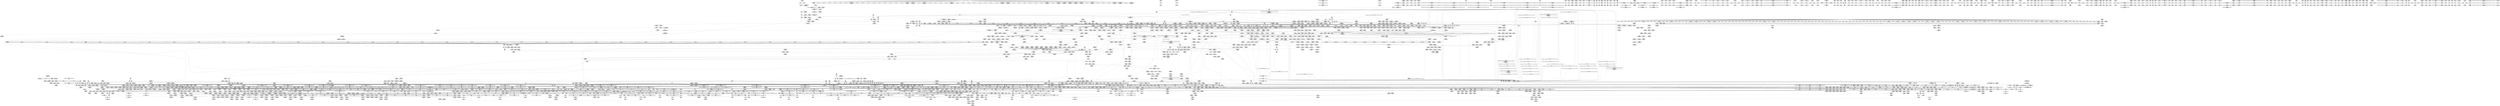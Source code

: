 digraph {
	CE0x7cbfe60 [shape=record,shape=Mrecord,label="{CE0x7cbfe60|tomoyo_get_mode:_if.end14|*SummSink*}"]
	CE0x659fb00 [shape=record,shape=Mrecord,label="{CE0x659fb00|i64*_getelementptr_inbounds_(_12_x_i64_,_12_x_i64_*___llvm_gcov_ctr31133,_i64_0,_i64_9)|*Constant*|*SummSource*}"]
	CE0x7a33db0 [shape=record,shape=Mrecord,label="{CE0x7a33db0|tomoyo_get_mode:_tmp23|security/tomoyo/util.c,986}"]
	CE0x53ea840 [shape=record,shape=Mrecord,label="{CE0x53ea840|_ret_i1_%retval.0,_!dbg_!38916|security/tomoyo/file.c,156|*SummSource*}"]
	CE0x60b6c60 [shape=record,shape=Mrecord,label="{CE0x60b6c60|i64*_getelementptr_inbounds_(_4_x_i64_,_4_x_i64_*___llvm_gcov_ctr33,_i64_0,_i64_2)|*Constant*|*SummSink*}"]
	CE0x63b8e60 [shape=record,shape=Mrecord,label="{CE0x63b8e60|_call_void_mcount()_#3|*SummSink*}"]
	CE0x7b10420 [shape=record,shape=Mrecord,label="{CE0x7b10420|tomoyo_get_mode:_config|security/tomoyo/util.c,981|*SummSink*}"]
	CE0x654e3d0 [shape=record,shape=Mrecord,label="{CE0x654e3d0|tomoyo_init_request_info:_if.end|*SummSource*}"]
	CE0x7a57ef0 [shape=record,shape=Mrecord,label="{CE0x7a57ef0|tomoyo_const_part_length:_tmp37|security/tomoyo/util.c,644}"]
	CE0x46e0090 [shape=record,shape=Mrecord,label="{CE0x46e0090|COLLAPSED:_GCMRE___llvm_gcov_ctr34_internal_global_10_x_i64_zeroinitializer:_elem_0:default:}"]
	CE0x615c090 [shape=record,shape=Mrecord,label="{CE0x615c090|GLOBAL:___llvm_gcov_ctr31133|Global_var:__llvm_gcov_ctr31133}"]
	CE0x7a33110 [shape=record,shape=Mrecord,label="{CE0x7a33110|VOIDTB_TE:_CE_181,182_}"]
	CE0x4718540 [shape=record,shape=Mrecord,label="{CE0x4718540|i64*_getelementptr_inbounds_(_2_x_i64_,_2_x_i64_*___llvm_gcov_ctr39190,_i64_0,_i64_1)|*Constant*|*SummSink*}"]
	CE0x5362640 [shape=record,shape=Mrecord,label="{CE0x5362640|tomoyo_path_perm:_target|Function::tomoyo_path_perm&Arg::target::|*SummSource*}"]
	CE0x6526490 [shape=record,shape=Mrecord,label="{CE0x6526490|_call_void___srcu_read_unlock(%struct.srcu_struct*_%sp,_i32_%idx)_#9,_!dbg_!38906|include/linux/srcu.h,237|*SummSource*}"]
	CE0x61c2960 [shape=record,shape=Mrecord,label="{CE0x61c2960|tomoyo_const_part_length:_sw.bb}"]
	CE0x5482630 [shape=record,shape=Mrecord,label="{CE0x5482630|tomoyo_get_mode:_tmp15|security/tomoyo/util.c,983|*SummSink*}"]
	CE0x7ccfb00 [shape=record,shape=Mrecord,label="{CE0x7ccfb00|tomoyo_path_perm:_tmp35|security/tomoyo/file.c,821|*SummSource*}"]
	CE0x6080640 [shape=record,shape=Mrecord,label="{CE0x6080640|tomoyo_get_mode:_index|Function::tomoyo_get_mode&Arg::index::}"]
	CE0x628bd50 [shape=record,shape=Mrecord,label="{CE0x628bd50|_ret_i32_%call,_!dbg_!38902|security/tomoyo/common.h,1097|*SummSink*}"]
	CE0x70543a0 [shape=record,shape=Mrecord,label="{CE0x70543a0|tomoyo_fill_path_info:_tobool|security/tomoyo/util.c,667}"]
	CE0x53cab50 [shape=record,shape=Mrecord,label="{CE0x53cab50|_ret_void,_!dbg_!38904|security/tomoyo/common.h,1110|*SummSink*}"]
	CE0x46b40e0 [shape=record,shape=Mrecord,label="{CE0x46b40e0|tomoyo_path_perm:_symlink_target|security/tomoyo/file.c, 794|*SummSink*}"]
	CE0x46356d0 [shape=record,shape=Mrecord,label="{CE0x46356d0|i64*_getelementptr_inbounds_(_31_x_i64_,_31_x_i64_*___llvm_gcov_ctr43150,_i64_0,_i64_16)|*Constant*|*SummSink*}"]
	CE0x6586e30 [shape=record,shape=Mrecord,label="{CE0x6586e30|i32_6|*Constant*}"]
	CE0x7b057d0 [shape=record,shape=Mrecord,label="{CE0x7b057d0|i64*_getelementptr_inbounds_(_12_x_i64_,_12_x_i64_*___llvm_gcov_ctr31133,_i64_0,_i64_0)|*Constant*}"]
	CE0x6231970 [shape=record,shape=Mrecord,label="{CE0x6231970|tomoyo_path_perm:_if.then5}"]
	CE0x7d6abd0 [shape=record,shape=Mrecord,label="{CE0x7d6abd0|tomoyo_get_mode:_tmp8|security/tomoyo/util.c,979}"]
	CE0x47e3b50 [shape=record,shape=Mrecord,label="{CE0x47e3b50|i64*_getelementptr_inbounds_(_25_x_i64_,_25_x_i64_*___llvm_gcov_ctr11,_i64_0,_i64_19)|*Constant*}"]
	CE0x53ba620 [shape=record,shape=Mrecord,label="{CE0x53ba620|__llvm_gcov_indirect_counter_increment114:_counter|*SummSource*}"]
	CE0x53b65b0 [shape=record,shape=Mrecord,label="{CE0x53b65b0|rcu_lock_acquire:_tmp1}"]
	CE0x65b2be0 [shape=record,shape=Mrecord,label="{CE0x65b2be0|i32_4|*Constant*|*SummSource*}"]
	CE0x6122fa0 [shape=record,shape=Mrecord,label="{CE0x6122fa0|rcu_lock_release:_tmp2|*SummSource*}"]
	CE0x6327200 [shape=record,shape=Mrecord,label="{CE0x6327200|tomoyo_path_perm:_tmp16|security/tomoyo/file.c,804|*SummSink*}"]
	CE0x63276d0 [shape=record,shape=Mrecord,label="{CE0x63276d0|tomoyo_path_perm:_tmp17|security/tomoyo/file.c,804|*SummSink*}"]
	CE0x52bcd20 [shape=record,shape=Mrecord,label="{CE0x52bcd20|rcu_lock_release:_tmp4|include/linux/rcupdate.h,423|*SummSink*}"]
	CE0x518b3d0 [shape=record,shape=Mrecord,label="{CE0x518b3d0|tomoyo_fill_path_info:_conv7|security/tomoyo/util.c,668}"]
	CE0x52bcb00 [shape=record,shape=Mrecord,label="{CE0x52bcb00|rcu_lock_release:_tmp4|include/linux/rcupdate.h,423|*SummSource*}"]
	CE0x659ecc0 [shape=record,shape=Mrecord,label="{CE0x659ecc0|tomoyo_get_mode:_tmp20|security/tomoyo/util.c,985}"]
	CE0x7b84b30 [shape=record,shape=Mrecord,label="{CE0x7b84b30|tomoyo_const_part_length:_tmp43|security/tomoyo/util.c,644|*SummSink*}"]
	CE0x6009300 [shape=record,shape=Mrecord,label="{CE0x6009300|128:_i8*,_1208:_%struct.file*,_:_CMRE_38,39_}"]
	CE0x469fa40 [shape=record,shape=Mrecord,label="{CE0x469fa40|tomoyo_const_part_length:_if.then5|*SummSource*}"]
	CE0x616e860 [shape=record,shape=Mrecord,label="{CE0x616e860|tomoyo_path_permission:_tmp7|*LoadInst*|security/tomoyo/file.c,565|*SummSource*}"]
	CE0x63ec100 [shape=record,shape=Mrecord,label="{CE0x63ec100|_call_void_mcount()_#3}"]
	CE0x480c850 [shape=record,shape=Mrecord,label="{CE0x480c850|tomoyo_path_perm:_path|Function::tomoyo_path_perm&Arg::path::|*SummSource*}"]
	CE0x530ee60 [shape=record,shape=Mrecord,label="{CE0x530ee60|GLOBAL:_tomoyo_read_unlock|*Constant*}"]
	CE0x7a59d90 [shape=record,shape=Mrecord,label="{CE0x7a59d90|tomoyo_domain:_tmp10|security/tomoyo/common.h,1205|*SummSink*}"]
	CE0x61b15c0 [shape=record,shape=Mrecord,label="{CE0x61b15c0|_call_void___llvm_gcov_indirect_counter_increment(i32*___llvm_gcov_global_state_pred,_i64**_getelementptr_inbounds_(_3_x_i64*_,_3_x_i64*_*___llvm_gcda_edge_table,_i64_0,_i64_1)),_!dbg_!38937|security/tomoyo/file.c,810|*SummSource*}"]
	CE0x6353ed0 [shape=record,shape=Mrecord,label="{CE0x6353ed0|tomoyo_init_request_info:_tmp12|security/tomoyo/util.c,1010|*SummSource*}"]
	CE0x60c3120 [shape=record,shape=Mrecord,label="{CE0x60c3120|i32_47|*Constant*}"]
	CE0x653e180 [shape=record,shape=Mrecord,label="{CE0x653e180|tomoyo_path_perm:_out|*SummSource*}"]
	CE0x5509ee0 [shape=record,shape=Mrecord,label="{CE0x5509ee0|tomoyo_get_realpath:_name1|security/tomoyo/file.c,151}"]
	CE0x7a18e60 [shape=record,shape=Mrecord,label="{CE0x7a18e60|tomoyo_add_slash:_tmp12|security/tomoyo/file.c,138}"]
	CE0x532ed90 [shape=record,shape=Mrecord,label="{CE0x532ed90|tomoyo_domain:_tmp19|security/tomoyo/common.h,1205|*SummSink*}"]
	CE0x650c6b0 [shape=record,shape=Mrecord,label="{CE0x650c6b0|_call_void___llvm_gcov_indirect_counter_increment114(i32*___llvm_gcov_global_state_pred45,_i64**_getelementptr_inbounds_(_3_x_i64*_,_3_x_i64*_*___llvm_gcda_edge_table44,_i64_0,_i64_2)),_!dbg_!38930|security/tomoyo/util.c,640|*SummSink*}"]
	CE0x62776b0 [shape=record,shape=Mrecord,label="{CE0x62776b0|_call_void_mcount()_#3|*SummSource*}"]
	CE0x63eb090 [shape=record,shape=Mrecord,label="{CE0x63eb090|tomoyo_path_perm:_tmp9|security/tomoyo/file.c,797}"]
	CE0x6277610 [shape=record,shape=Mrecord,label="{CE0x6277610|_call_void_mcount()_#3}"]
	CE0x5385aa0 [shape=record,shape=Mrecord,label="{CE0x5385aa0|i64*_getelementptr_inbounds_(_2_x_i64_,_2_x_i64_*___llvm_gcov_ctr21,_i64_0,_i64_1)|*Constant*|*SummSink*}"]
	CE0x46630f0 [shape=record,shape=Mrecord,label="{CE0x46630f0|tomoyo_read_unlock:_bb|*SummSource*}"]
	CE0x5202280 [shape=record,shape=Mrecord,label="{CE0x5202280|128:_i8*,_1208:_%struct.file*,_:_CMRE_32,33_}"]
	CE0x53e4110 [shape=record,shape=Mrecord,label="{CE0x53e4110|GLOBAL:_tomoyo_p2mac|Global_var:tomoyo_p2mac|*SummSource*}"]
	CE0x555c8c0 [shape=record,shape=Mrecord,label="{CE0x555c8c0|tomoyo_domain:_tmp12|security/tomoyo/common.h,1205|*SummSink*}"]
	CE0x6534c50 [shape=record,shape=Mrecord,label="{CE0x6534c50|tomoyo_init_request_info:_tmp7|security/tomoyo/util.c,1005|*SummSink*}"]
	CE0x6451c20 [shape=record,shape=Mrecord,label="{CE0x6451c20|0:_%struct.tomoyo_obj_info*,_16:_%struct.tomoyo_domain_info*,_24:_%struct.tomoyo_path_info*,_40:_i8,_72:_i8,_75:_i8,_76:_i8,_77:_i8,_:_SCMRE_25,26_}"]
	CE0x5291990 [shape=record,shape=Mrecord,label="{CE0x5291990|tomoyo_audit_path_log:_arrayidx|security/tomoyo/file.c,167|*SummSource*}"]
	CE0x7b3b9a0 [shape=record,shape=Mrecord,label="{CE0x7b3b9a0|tomoyo_read_unlock:_tmp}"]
	CE0x60091c0 [shape=record,shape=Mrecord,label="{CE0x60091c0|128:_i8*,_1208:_%struct.file*,_:_CMRE_37,38_}"]
	CE0x628b7e0 [shape=record,shape=Mrecord,label="{CE0x628b7e0|GLOBAL:_tomoyo_read_lock|*Constant*|*SummSource*}"]
	CE0x630e790 [shape=record,shape=Mrecord,label="{CE0x630e790|tomoyo_path_permission:_cmp|security/tomoyo/file.c,565|*SummSource*}"]
	CE0x7b4aa50 [shape=record,shape=Mrecord,label="{CE0x7b4aa50|GLOBAL:_tomoyo_audit_path_log|*Constant*|*SummSink*}"]
	CE0x703fdd0 [shape=record,shape=Mrecord,label="{CE0x703fdd0|_call_void___llvm_gcov_indirect_counter_increment114(i32*___llvm_gcov_global_state_pred45,_i64**_getelementptr_inbounds_(_3_x_i64*_,_3_x_i64*_*___llvm_gcda_edge_table44,_i64_0,_i64_2)),_!dbg_!38930|security/tomoyo/util.c,640}"]
	CE0x7bc9190 [shape=record,shape=Mrecord,label="{CE0x7bc9190|tomoyo_path_permission:_r|Function::tomoyo_path_permission&Arg::r::}"]
	CE0x61ff6d0 [shape=record,shape=Mrecord,label="{CE0x61ff6d0|tomoyo_path_permission:_tmp14|security/tomoyo/file.c,567}"]
	CE0x7b4ab50 [shape=record,shape=Mrecord,label="{CE0x7b4ab50|tomoyo_audit_path_log:_entry}"]
	CE0x55a46d0 [shape=record,shape=Mrecord,label="{CE0x55a46d0|tomoyo_audit_path_log:_tmp7|security/tomoyo/file.c,169}"]
	CE0x615ccc0 [shape=record,shape=Mrecord,label="{CE0x615ccc0|i64*_getelementptr_inbounds_(_5_x_i64_,_5_x_i64_*___llvm_gcov_ctr28130,_i64_0,_i64_0)|*Constant*}"]
	CE0x7baf7b0 [shape=record,shape=Mrecord,label="{CE0x7baf7b0|i64*_getelementptr_inbounds_(_31_x_i64_,_31_x_i64_*___llvm_gcov_ctr43150,_i64_0,_i64_27)|*Constant*}"]
	CE0x65353e0 [shape=record,shape=Mrecord,label="{CE0x65353e0|tomoyo_path_perm:_out|*SummSink*}"]
	CE0x53fed60 [shape=record,shape=Mrecord,label="{CE0x53fed60|tomoyo_read_unlock:_tmp1|*SummSink*}"]
	CE0x7b07430 [shape=record,shape=Mrecord,label="{CE0x7b07430|tomoyo_fill_path_info:_ptr|Function::tomoyo_fill_path_info&Arg::ptr::}"]
	CE0x79fea70 [shape=record,shape=Mrecord,label="{CE0x79fea70|i64_5|*Constant*|*SummSource*}"]
	CE0x6329b00 [shape=record,shape=Mrecord,label="{CE0x6329b00|i64_6|*Constant*}"]
	CE0x4830a00 [shape=record,shape=Mrecord,label="{CE0x4830a00|tomoyo_path_perm:_tmp10|security/tomoyo/file.c,797|*SummSource*}"]
	CE0x63c9cc0 [shape=record,shape=Mrecord,label="{CE0x63c9cc0|tomoyo_path_permission:_tmp15|security/tomoyo/file.c,567}"]
	CE0x617e1f0 [shape=record,shape=Mrecord,label="{CE0x617e1f0|tomoyo_domain:_security|security/tomoyo/common.h,1205}"]
	CE0x5194a40 [shape=record,shape=Mrecord,label="{CE0x5194a40|tomoyo_inode_getattr:_mnt|Function::tomoyo_inode_getattr&Arg::mnt::|*SummSink*}"]
	CE0x6642290 [shape=record,shape=Mrecord,label="{CE0x6642290|tomoyo_const_part_length:_tmp17|security/tomoyo/util.c,627|*SummSink*}"]
	CE0x7b2de70 [shape=record,shape=Mrecord,label="{CE0x7b2de70|VOIDTB_TE:_CE_216,217_}"]
	CE0x460ad50 [shape=record,shape=Mrecord,label="{CE0x460ad50|i32_0|*Constant*}"]
	CE0x61d3ff0 [shape=record,shape=Mrecord,label="{CE0x61d3ff0|VOIDTB_TE:_CE_145,146_}"]
	CE0x630e720 [shape=record,shape=Mrecord,label="{CE0x630e720|tomoyo_path_permission:_cmp|security/tomoyo/file.c,565}"]
	CE0x45fbd10 [shape=record,shape=Mrecord,label="{CE0x45fbd10|tomoyo_const_part_length:_len.0|*SummSink*}"]
	CE0x63b2680 [shape=record,shape=Mrecord,label="{CE0x63b2680|rcu_lock_acquire:_tmp|*SummSink*}"]
	CE0x63a3e60 [shape=record,shape=Mrecord,label="{CE0x63a3e60|i64_8|*Constant*|*SummSource*}"]
	CE0x7cbfda0 [shape=record,shape=Mrecord,label="{CE0x7cbfda0|tomoyo_get_mode:_if.end14}"]
	CE0x63c98e0 [shape=record,shape=Mrecord,label="{CE0x63c98e0|GLOBAL:_tomoyo_domain.__warned|Global_var:tomoyo_domain.__warned|*SummSource*}"]
	CE0x46c4cf0 [shape=record,shape=Mrecord,label="{CE0x46c4cf0|tomoyo_const_part_length:_tmp15|security/tomoyo/util.c,627|*SummSource*}"]
	CE0x7a585f0 [shape=record,shape=Mrecord,label="{CE0x7a585f0|tomoyo_const_part_length:_tmp38|security/tomoyo/util.c,644|*SummSource*}"]
	CE0x46e5da0 [shape=record,shape=Mrecord,label="{CE0x46e5da0|tomoyo_path_permission:_tmp10|security/tomoyo/file.c,565|*SummSink*}"]
	CE0x640de90 [shape=record,shape=Mrecord,label="{CE0x640de90|tomoyo_init_request_info:_tmp13|*LoadInst*|security/tomoyo/util.c,1011}"]
	CE0x46aa320 [shape=record,shape=Mrecord,label="{CE0x46aa320|i64*_getelementptr_inbounds_(_10_x_i64_,_10_x_i64_*___llvm_gcov_ctr34,_i64_0,_i64_4)|*Constant*}"]
	CE0x661a0d0 [shape=record,shape=Mrecord,label="{CE0x661a0d0|tomoyo_get_mode:_idxprom|security/tomoyo/util.c,981|*SummSource*}"]
	CE0x61e0220 [shape=record,shape=Mrecord,label="{CE0x61e0220|tomoyo_get_mode:_tmp3|security/tomoyo/util.c,978}"]
	CE0x7a22a00 [shape=record,shape=Mrecord,label="{CE0x7a22a00|tomoyo_add_slash:_tmp13|security/tomoyo/file.c,138|*SummSource*}"]
	CE0x61a8640 [shape=record,shape=Mrecord,label="{CE0x61a8640|_call_void_mcount()_#3}"]
	CE0x7a91c80 [shape=record,shape=Mrecord,label="{CE0x7a91c80|__llvm_gcov_indirect_counter_increment:_tmp2}"]
	CE0x7b85880 [shape=record,shape=Mrecord,label="{CE0x7b85880|i64*_getelementptr_inbounds_(_31_x_i64_,_31_x_i64_*___llvm_gcov_ctr43150,_i64_0,_i64_26)|*Constant*|*SummSink*}"]
	CE0x47f2340 [shape=record,shape=Mrecord,label="{CE0x47f2340|tomoyo_inode_getattr:_mnt1|security/tomoyo/tomoyo.c,149}"]
	CE0x52c7c50 [shape=record,shape=Mrecord,label="{CE0x52c7c50|0:_%struct.tomoyo_obj_info*,_16:_%struct.tomoyo_domain_info*,_24:_%struct.tomoyo_path_info*,_40:_i8,_72:_i8,_75:_i8,_76:_i8,_77:_i8,_:_SCMRE_50,51_}"]
	CE0x6079970 [shape=record,shape=Mrecord,label="{CE0x6079970|tomoyo_audit_path_log:_path2|security/tomoyo/file.c,169|*SummSource*}"]
	CE0x52843d0 [shape=record,shape=Mrecord,label="{CE0x52843d0|i64_ptrtoint_(i8*_blockaddress(_rcu_lock_acquire,_%__here)_to_i64)|*Constant*}"]
	CE0x7b3ba80 [shape=record,shape=Mrecord,label="{CE0x7b3ba80|tomoyo_read_unlock:_tmp|*SummSource*}"]
	CE0x54c00a0 [shape=record,shape=Mrecord,label="{CE0x54c00a0|tomoyo_get_mode:_tmp12|security/tomoyo/util.c,982|*SummSource*}"]
	CE0x6388b90 [shape=record,shape=Mrecord,label="{CE0x6388b90|tomoyo_get_realpath:_call|security/tomoyo/file.c,150|*SummSink*}"]
	CE0x467c500 [shape=record,shape=Mrecord,label="{CE0x467c500|srcu_read_lock:_tmp}"]
	CE0x662d260 [shape=record,shape=Mrecord,label="{CE0x662d260|tomoyo_get_mode:_tmp4|security/tomoyo/util.c,978}"]
	CE0x63eaf90 [shape=record,shape=Mrecord,label="{CE0x63eaf90|tomoyo_path_perm:_tmp9|security/tomoyo/file.c,797|*SummSink*}"]
	CE0x44d38a0 [shape=record,shape=Mrecord,label="{CE0x44d38a0|tomoyo_const_part_length:_tmp16|security/tomoyo/util.c,627}"]
	CE0x6632bc0 [shape=record,shape=Mrecord,label="{CE0x6632bc0|tomoyo_get_realpath:_tmp5|security/tomoyo/file.c,151|*SummSink*}"]
	CE0x555c660 [shape=record,shape=Mrecord,label="{CE0x555c660|tomoyo_domain:_tmp12|security/tomoyo/common.h,1205}"]
	CE0x61677b0 [shape=record,shape=Mrecord,label="{CE0x61677b0|tomoyo_domain:_tmp5|security/tomoyo/common.h,1205|*SummSink*}"]
	CE0x5fb4100 [shape=record,shape=Mrecord,label="{CE0x5fb4100|tomoyo_fill_path_info:_tmp11|security/tomoyo/util.c,667}"]
	CE0x7b2ea50 [shape=record,shape=Mrecord,label="{CE0x7b2ea50|VOIDTB_TE:_CE_306,307_}"]
	CE0x51c4270 [shape=record,shape=Mrecord,label="{CE0x51c4270|tomoyo_const_part_length:_add29|security/tomoyo/util.c,646|*SummSink*}"]
	CE0x7ac3720 [shape=record,shape=Mrecord,label="{CE0x7ac3720|tomoyo_path_perm:_tmp30|security/tomoyo/file.c,816|*SummSource*}"]
	CE0x64c07e0 [shape=record,shape=Mrecord,label="{CE0x64c07e0|tomoyo_read_lock:_tmp2|*SummSource*}"]
	CE0x460dce0 [shape=record,shape=Mrecord,label="{CE0x460dce0|i32_51|*Constant*}"]
	CE0x53b7200 [shape=record,shape=Mrecord,label="{CE0x53b7200|rcu_lock_acquire:_bb|*SummSink*}"]
	CE0x6008cc0 [shape=record,shape=Mrecord,label="{CE0x6008cc0|128:_i8*,_1208:_%struct.file*,_:_CMRE_33,34_}"]
	CE0x5307a90 [shape=record,shape=Mrecord,label="{CE0x5307a90|tomoyo_path_permission:_ns|security/tomoyo/file.c,564|*SummSource*}"]
	CE0x61fdcd0 [shape=record,shape=Mrecord,label="{CE0x61fdcd0|get_current:_bb}"]
	CE0x7049630 [shape=record,shape=Mrecord,label="{CE0x7049630|tomoyo_domain:_tmp3|*SummSource*}"]
	CE0x53b8960 [shape=record,shape=Mrecord,label="{CE0x53b8960|GLOBAL:_get_current|*Constant*}"]
	CE0x45bab10 [shape=record,shape=Mrecord,label="{CE0x45bab10|tomoyo_const_part_length:_add29|security/tomoyo/util.c,646|*SummSource*}"]
	CE0x6209530 [shape=record,shape=Mrecord,label="{CE0x6209530|VOIDTB_TE:_CE_191,192_}"]
	CE0x5295830 [shape=record,shape=Mrecord,label="{CE0x5295830|i64*_getelementptr_inbounds_(_25_x_i64_,_25_x_i64_*___llvm_gcov_ctr11,_i64_0,_i64_19)|*Constant*|*SummSink*}"]
	CE0x45ba370 [shape=record,shape=Mrecord,label="{CE0x45ba370|_call_void_mcount()_#3}"]
	CE0x48022a0 [shape=record,shape=Mrecord,label="{CE0x48022a0|tomoyo_const_part_length:_cmp3|security/tomoyo/util.c,627}"]
	CE0x5293a50 [shape=record,shape=Mrecord,label="{CE0x5293a50|i32_1205|*Constant*|*SummSink*}"]
	CE0x6577500 [shape=record,shape=Mrecord,label="{CE0x6577500|tomoyo_init_request_info:_tmp5|security/tomoyo/util.c,1004|*SummSource*}"]
	CE0x60b19d0 [shape=record,shape=Mrecord,label="{CE0x60b19d0|_ret_%struct.tomoyo_domain_info*_%tmp23,_!dbg_!38929|security/tomoyo/common.h,1205}"]
	"CONST[source:0(mediator),value:2(dynamic)][purpose:{object}]"
	CE0x45ba110 [shape=record,shape=Mrecord,label="{CE0x45ba110|get_current:_tmp3|*SummSource*}"]
	CE0x7a8eee0 [shape=record,shape=Mrecord,label="{CE0x7a8eee0|i32_1205|*Constant*}"]
	CE0x7ca6c00 [shape=record,shape=Mrecord,label="{CE0x7ca6c00|tomoyo_path_perm:_tmp32|security/tomoyo/file.c,821}"]
	CE0x53f3bd0 [shape=record,shape=Mrecord,label="{CE0x53f3bd0|tomoyo_const_part_length:_tmp|*SummSink*}"]
	CE0x45fcac0 [shape=record,shape=Mrecord,label="{CE0x45fcac0|tomoyo_audit_path_log:_path|security/tomoyo/file.c,168|*SummSink*}"]
	CE0x613d970 [shape=record,shape=Mrecord,label="{CE0x613d970|i64*_getelementptr_inbounds_(_12_x_i64_,_12_x_i64_*___llvm_gcov_ctr31133,_i64_0,_i64_0)|*Constant*}"]
	CE0x64d5a80 [shape=record,shape=Mrecord,label="{CE0x64d5a80|i64*_getelementptr_inbounds_(_6_x_i64_,_6_x_i64_*___llvm_gcov_ctr25,_i64_0,_i64_3)|*Constant*|*SummSource*}"]
	CE0x6217f60 [shape=record,shape=Mrecord,label="{CE0x6217f60|tomoyo_path_perm:_tmp50|security/tomoyo/file.c,829|*SummSource*}"]
	CE0x66425b0 [shape=record,shape=Mrecord,label="{CE0x66425b0|tomoyo_get_mode:_config|security/tomoyo/util.c,981}"]
	CE0x60807a0 [shape=record,shape=Mrecord,label="{CE0x60807a0|tomoyo_get_mode:_index|Function::tomoyo_get_mode&Arg::index::|*SummSource*}"]
	CE0x60c7e20 [shape=record,shape=Mrecord,label="{CE0x60c7e20|tomoyo_const_part_length:_tmp53|security/tomoyo/util.c,652|*SummSource*}"]
	CE0x4713c50 [shape=record,shape=Mrecord,label="{CE0x4713c50|i64*_getelementptr_inbounds_(_2_x_i64_,_2_x_i64_*___llvm_gcov_ctr39190,_i64_0,_i64_1)|*Constant*|*SummSource*}"]
	CE0x5482020 [shape=record,shape=Mrecord,label="{CE0x5482020|VOIDTB_TE:_CE_2048,2096_|*MultipleSource*|security/tomoyo/util.c,1010|security/tomoyo/file.c,564|Function::tomoyo_get_mode&Arg::ns::}"]
	CE0x45633d0 [shape=record,shape=Mrecord,label="{CE0x45633d0|tomoyo_path_permission:_if.end|*SummSource*}"]
	CE0x523e3d0 [shape=record,shape=Mrecord,label="{CE0x523e3d0|tomoyo_path_perm:_sw.bb9}"]
	CE0x624c1e0 [shape=record,shape=Mrecord,label="{CE0x624c1e0|0:_%struct.tomoyo_obj_info*,_16:_%struct.tomoyo_domain_info*,_24:_%struct.tomoyo_path_info*,_40:_i8,_72:_i8,_75:_i8,_76:_i8,_77:_i8,_:_SCMRE_45,46_}"]
	CE0x55a47e0 [shape=record,shape=Mrecord,label="{CE0x55a47e0|tomoyo_audit_path_log:_tmp7|security/tomoyo/file.c,169|*SummSource*}"]
	CE0x6106b20 [shape=record,shape=Mrecord,label="{CE0x6106b20|tomoyo_path_perm:_tmp32|security/tomoyo/file.c,821|*SummSink*}"]
	CE0x60b3620 [shape=record,shape=Mrecord,label="{CE0x60b3620|_ret_i32_%call,_!dbg_!38907|include/linux/srcu.h,223}"]
	CE0x60b1b30 [shape=record,shape=Mrecord,label="{CE0x60b1b30|_ret_%struct.tomoyo_domain_info*_%tmp23,_!dbg_!38929|security/tomoyo/common.h,1205|*SummSink*}"]
	CE0x64c70d0 [shape=record,shape=Mrecord,label="{CE0x64c70d0|tomoyo_read_lock:_tmp3}"]
	CE0x54d3b20 [shape=record,shape=Mrecord,label="{CE0x54d3b20|rcu_lock_acquire:_tmp4|include/linux/rcupdate.h,418}"]
	CE0x61e0380 [shape=record,shape=Mrecord,label="{CE0x61e0380|tomoyo_get_mode:_tmp3|security/tomoyo/util.c,978|*SummSource*}"]
	CE0x47e3150 [shape=record,shape=Mrecord,label="{CE0x47e3150|GLOBAL:_kfree|*Constant*|*SummSource*}"]
	CE0x625aa60 [shape=record,shape=Mrecord,label="{CE0x625aa60|_ret_void,_!dbg_!38929|security/tomoyo/util.c,670}"]
	CE0x525e670 [shape=record,shape=Mrecord,label="{CE0x525e670|tomoyo_path_permission:_mode|security/tomoyo/file.c,564}"]
	CE0x5384bb0 [shape=record,shape=Mrecord,label="{CE0x5384bb0|tomoyo_const_part_length:_tmp22|security/tomoyo/util.c,634|*SummSink*}"]
	CE0x606b460 [shape=record,shape=Mrecord,label="{CE0x606b460|tomoyo_get_mode:_tmp17|security/tomoyo/util.c,983}"]
	CE0x7bf1b70 [shape=record,shape=Mrecord,label="{CE0x7bf1b70|tomoyo_const_part_length:_bb|*SummSink*}"]
	CE0x6138a70 [shape=record,shape=Mrecord,label="{CE0x6138a70|tomoyo_path_perm:_cmp1|security/tomoyo/file.c,800}"]
	CE0x7cfcc10 [shape=record,shape=Mrecord,label="{CE0x7cfcc10|tomoyo_path_perm:_name21|security/tomoyo/file.c,822|*SummSource*}"]
	CE0x4802e80 [shape=record,shape=Mrecord,label="{CE0x4802e80|tomoyo_const_part_length:_conv20|security/tomoyo/util.c,644|*SummSink*}"]
	CE0x60b6670 [shape=record,shape=Mrecord,label="{CE0x60b6670|VOIDTB_TE:_CE_193,194_}"]
	CE0x604d800 [shape=record,shape=Mrecord,label="{CE0x604d800|tomoyo_read_unlock:_tmp1}"]
	CE0x628a560 [shape=record,shape=Mrecord,label="{CE0x628a560|tomoyo_const_part_length:_tmp18|security/tomoyo/util.c,627}"]
	CE0x7a41ee0 [shape=record,shape=Mrecord,label="{CE0x7a41ee0|i64_22|*Constant*}"]
	CE0x480cdc0 [shape=record,shape=Mrecord,label="{CE0x480cdc0|tomoyo_inode_getattr:_tmp3|*SummSink*}"]
	CE0x7ab8c80 [shape=record,shape=Mrecord,label="{CE0x7ab8c80|VOIDTB_TE:_CE_314,315_}"]
	CE0x44d5520 [shape=record,shape=Mrecord,label="{CE0x44d5520|i8*_null|*Constant*}"]
	CE0x6123910 [shape=record,shape=Mrecord,label="{CE0x6123910|get_current:_tmp1}"]
	CE0x525e760 [shape=record,shape=Mrecord,label="{CE0x525e760|tomoyo_path_permission:_mode|security/tomoyo/file.c,564|*SummSource*}"]
	CE0x44ebe70 [shape=record,shape=Mrecord,label="{CE0x44ebe70|i64*_getelementptr_inbounds_(_5_x_i64_,_5_x_i64_*___llvm_gcov_ctr28130,_i64_0,_i64_3)|*Constant*}"]
	CE0x540d390 [shape=record,shape=Mrecord,label="{CE0x540d390|_ret_i32_%conv6,_!dbg_!38926|security/tomoyo/util.c,1011|*SummSink*}"]
	CE0x61aaff0 [shape=record,shape=Mrecord,label="{CE0x61aaff0|i64*_getelementptr_inbounds_(_25_x_i64_,_25_x_i64_*___llvm_gcov_ctr11,_i64_0,_i64_24)|*Constant*|*SummSink*}"]
	CE0x4506e00 [shape=record,shape=Mrecord,label="{CE0x4506e00|tomoyo_get_mode:_idxprom6|security/tomoyo/util.c,983|*SummSink*}"]
	CE0x7cfcc80 [shape=record,shape=Mrecord,label="{CE0x7cfcc80|tomoyo_path_perm:_name21|security/tomoyo/file.c,822|*SummSink*}"]
	CE0x65d3370 [shape=record,shape=Mrecord,label="{CE0x65d3370|tomoyo_path_perm:_if.end14|*SummSink*}"]
	CE0x60d58f0 [shape=record,shape=Mrecord,label="{CE0x60d58f0|tomoyo_init_request_info:_bb}"]
	CE0x46ff0d0 [shape=record,shape=Mrecord,label="{CE0x46ff0d0|tomoyo_const_part_length:_if.then|*SummSource*}"]
	CE0x7d6eea0 [shape=record,shape=Mrecord,label="{CE0x7d6eea0|_ret_void,_!dbg_!38908|include/linux/rcupdate.h,424|*SummSink*}"]
	CE0x6340340 [shape=record,shape=Mrecord,label="{CE0x6340340|__llvm_gcov_indirect_counter_increment114:_tmp6|*SummSink*}"]
	CE0x60c7590 [shape=record,shape=Mrecord,label="{CE0x60c7590|tomoyo_const_part_length:_tmp52|security/tomoyo/util.c,652|*SummSink*}"]
	CE0x5f7d390 [shape=record,shape=Mrecord,label="{CE0x5f7d390|tomoyo_path_perm:_tmp1}"]
	CE0x54ed4a0 [shape=record,shape=Mrecord,label="{CE0x54ed4a0|tomoyo_path_perm:_error.1|*SummSource*}"]
	CE0x54d35d0 [shape=record,shape=Mrecord,label="{CE0x54d35d0|tomoyo_get_mode:_idxprom|security/tomoyo/util.c,981}"]
	CE0x7a25d00 [shape=record,shape=Mrecord,label="{CE0x7a25d00|VOIDTB_TE:_CE:_elem_0:default:}"]
	CE0x52906f0 [shape=record,shape=Mrecord,label="{CE0x52906f0|tomoyo_fill_path_info:_tmp9|security/tomoyo/util.c,667|*SummSource*}"]
	CE0x61e01b0 [shape=record,shape=Mrecord,label="{CE0x61e01b0|i64*_getelementptr_inbounds_(_12_x_i64_,_12_x_i64_*___llvm_gcov_ctr31133,_i64_0,_i64_3)|*Constant*}"]
	CE0x705d510 [shape=record,shape=Mrecord,label="{CE0x705d510|tomoyo_fill_path_info:_conv7|security/tomoyo/util.c,668}"]
	CE0x473a660 [shape=record,shape=Mrecord,label="{CE0x473a660|tomoyo_path_perm:_sw.epilog|*SummSource*}"]
	CE0x62e7200 [shape=record,shape=Mrecord,label="{CE0x62e7200|tomoyo_get_mode:_entry}"]
	CE0x60793d0 [shape=record,shape=Mrecord,label="{CE0x60793d0|%struct.task_struct*_(%struct.task_struct**)*_asm_movq_%gs:$_1:P_,$0_,_r,im,_dirflag_,_fpsr_,_flags_|*SummSink*}"]
	CE0x6474c60 [shape=record,shape=Mrecord,label="{CE0x6474c60|tomoyo_fill_path_info:_tmp|*SummSink*}"]
	CE0x7b32900 [shape=record,shape=Mrecord,label="{CE0x7b32900|_ret_void,_!dbg_!38929|security/tomoyo/util.c,670|*SummSource*}"]
	CE0x63b94c0 [shape=record,shape=Mrecord,label="{CE0x63b94c0|tomoyo_add_slash:_tmp7|security/tomoyo/file.c,132}"]
	CE0x60f7430 [shape=record,shape=Mrecord,label="{CE0x60f7430|tomoyo_get_realpath:_tobool|security/tomoyo/file.c,151|*SummSource*}"]
	CE0x606b5b0 [shape=record,shape=Mrecord,label="{CE0x606b5b0|tomoyo_get_mode:_tmp17|security/tomoyo/util.c,983|*SummSource*}"]
	CE0x7d4efa0 [shape=record,shape=Mrecord,label="{CE0x7d4efa0|i64*_getelementptr_inbounds_(_10_x_i64_,_10_x_i64_*___llvm_gcov_ctr34,_i64_0,_i64_9)|*Constant*|*SummSource*}"]
	CE0x46b4450 [shape=record,shape=Mrecord,label="{CE0x46b4450|tomoyo_inode_getattr:_tmp3|*SummSource*}"]
	CE0x65945c0 [shape=record,shape=Mrecord,label="{CE0x65945c0|__llvm_gcov_indirect_counter_increment114:_pred|*SummSource*}"]
	CE0x6554930 [shape=record,shape=Mrecord,label="{CE0x6554930|GLOBAL:___llvm_gcov_ctr32134|Global_var:__llvm_gcov_ctr32134}"]
	CE0x51818d0 [shape=record,shape=Mrecord,label="{CE0x51818d0|_call_void_mcount()_#3|*SummSink*}"]
	CE0x7b002d0 [shape=record,shape=Mrecord,label="{CE0x7b002d0|__llvm_gcov_indirect_counter_increment:_entry|*SummSource*}"]
	CE0x542a1a0 [shape=record,shape=Mrecord,label="{CE0x542a1a0|tomoyo_const_part_length:_tmp50|security/tomoyo/util.c,651|*SummSource*}"]
	CE0x52e9770 [shape=record,shape=Mrecord,label="{CE0x52e9770|i64*_getelementptr_inbounds_(_31_x_i64_,_31_x_i64_*___llvm_gcov_ctr43150,_i64_0,_i64_3)|*Constant*|*SummSink*}"]
	CE0x522d730 [shape=record,shape=Mrecord,label="{CE0x522d730|i64*_getelementptr_inbounds_(_25_x_i64_,_25_x_i64_*___llvm_gcov_ctr11,_i64_0,_i64_0)|*Constant*}"]
	CE0x6035340 [shape=record,shape=Mrecord,label="{CE0x6035340|tomoyo_read_unlock:_tmp2|*SummSource*}"]
	CE0x63fcc40 [shape=record,shape=Mrecord,label="{CE0x63fcc40|i64_8|*Constant*}"]
	CE0x460e580 [shape=record,shape=Mrecord,label="{CE0x460e580|tomoyo_const_part_length:_conv2|security/tomoyo/util.c,627}"]
	CE0x662c5f0 [shape=record,shape=Mrecord,label="{CE0x662c5f0|rcu_lock_acquire:_tmp3}"]
	CE0x53aef10 [shape=record,shape=Mrecord,label="{CE0x53aef10|0:_i8*,_array:_GCRE_tomoyo_path_keyword_external_constant_11_x_i8*_:_elem_1::|security/tomoyo/file.c,167}"]
	CE0x61c2560 [shape=record,shape=Mrecord,label="{CE0x61c2560|tomoyo_get_mode:_tmp18|security/tomoyo/util.c,985}"]
	CE0x63b9280 [shape=record,shape=Mrecord,label="{CE0x63b9280|tomoyo_read_unlock:_tmp3|*SummSink*}"]
	CE0x7a59c40 [shape=record,shape=Mrecord,label="{CE0x7a59c40|tomoyo_domain:_tmp10|security/tomoyo/common.h,1205|*SummSource*}"]
	CE0x612a5b0 [shape=record,shape=Mrecord,label="{CE0x612a5b0|tomoyo_path_perm:_call|security/tomoyo/file.c,797|*SummSource*}"]
	CE0x45c8310 [shape=record,shape=Mrecord,label="{CE0x45c8310|tomoyo_fill_path_info:_frombool10|security/tomoyo/util.c,668|*SummSource*}"]
	CE0x5194cf0 [shape=record,shape=Mrecord,label="{CE0x5194cf0|tomoyo_path_perm:_path|Function::tomoyo_path_perm&Arg::path::|*SummSink*}"]
	CE0x5291b60 [shape=record,shape=Mrecord,label="{CE0x5291b60|tomoyo_audit_path_log:_arrayidx|security/tomoyo/file.c,167|*SummSink*}"]
	CE0x7cc09f0 [shape=record,shape=Mrecord,label="{CE0x7cc09f0|0:_i8,_array:_GCRE_tomoyo_index2category_constant_39_x_i8_c_00_00_00_00_00_00_00_00_00_00_00_00_00_00_00_00_00_00_00_00_00_00_00_01_01_01_01_01_01_01_01_01_01_01_01_01_01_01_02_,_align_16:_elem_5::|security/tomoyo/util.c,983}"]
	CE0x441a780 [shape=record,shape=Mrecord,label="{CE0x441a780|tomoyo_fill_path_info:_tmp4|security/tomoyo/util.c,667}"]
	CE0x537fd30 [shape=record,shape=Mrecord,label="{CE0x537fd30|VOIDTB_TE:_CE_222,223_}"]
	CE0x6240cc0 [shape=record,shape=Mrecord,label="{CE0x6240cc0|tomoyo_const_part_length:_if.end28|*SummSink*}"]
	CE0x52da980 [shape=record,shape=Mrecord,label="{CE0x52da980|tomoyo_const_part_length:_tmp3|security/tomoyo/util.c,624|*SummSink*}"]
	CE0x7d53770 [shape=record,shape=Mrecord,label="{CE0x7d53770|tomoyo_read_unlock:_bb|*SummSink*}"]
	CE0x7b4cd20 [shape=record,shape=Mrecord,label="{CE0x7b4cd20|i64*_getelementptr_inbounds_(_2_x_i64_,_2_x_i64_*___llvm_gcov_ctr31,_i64_0,_i64_0)|*Constant*|*SummSource*}"]
	CE0x7a8deb0 [shape=record,shape=Mrecord,label="{CE0x7a8deb0|tomoyo_const_part_length:_if.then17|*SummSink*}"]
	CE0x47e6050 [shape=record,shape=Mrecord,label="{CE0x47e6050|tomoyo_path_perm:_target|Function::tomoyo_path_perm&Arg::target::}"]
	CE0x6340190 [shape=record,shape=Mrecord,label="{CE0x6340190|__llvm_gcov_indirect_counter_increment114:_tmp6}"]
	CE0x61fecc0 [shape=record,shape=Mrecord,label="{CE0x61fecc0|get_current:_tmp2}"]
	CE0x55f1a90 [shape=record,shape=Mrecord,label="{CE0x55f1a90|tomoyo_const_part_length:_if.end28|*SummSource*}"]
	CE0x61aa550 [shape=record,shape=Mrecord,label="{CE0x61aa550|tomoyo_path_perm:_tmp49|security/tomoyo/file.c,828|*SummSink*}"]
	CE0x52b2840 [shape=record,shape=Mrecord,label="{CE0x52b2840|i64*_getelementptr_inbounds_(_31_x_i64_,_31_x_i64_*___llvm_gcov_ctr43150,_i64_0,_i64_4)|*Constant*|*SummSink*}"]
	CE0x518bea0 [shape=record,shape=Mrecord,label="{CE0x518bea0|i32_48|*Constant*}"]
	CE0x530d0f0 [shape=record,shape=Mrecord,label="{CE0x530d0f0|tomoyo_path_permission:_tmp4|security/tomoyo/file.c,564|*SummSink*}"]
	CE0x533b370 [shape=record,shape=Mrecord,label="{CE0x533b370|tomoyo_fill_path_info:_entry}"]
	CE0x5502190 [shape=record,shape=Mrecord,label="{CE0x5502190|tomoyo_path_permission:_return|*SummSink*}"]
	CE0x6486750 [shape=record,shape=Mrecord,label="{CE0x6486750|tomoyo_get_mode:_conv|security/tomoyo/util.c,982|*SummSource*}"]
	CE0x45d0fd0 [shape=record,shape=Mrecord,label="{CE0x45d0fd0|__llvm_gcov_indirect_counter_increment114:_exit|*SummSource*}"]
	CE0x5431800 [shape=record,shape=Mrecord,label="{CE0x5431800|tomoyo_const_part_length:_entry|*SummSource*}"]
	CE0x51b1330 [shape=record,shape=Mrecord,label="{CE0x51b1330|tomoyo_const_part_length:_tmp24|security/tomoyo/util.c,640|*SummSink*}"]
	CE0x52eb190 [shape=record,shape=Mrecord,label="{CE0x52eb190|i64*_getelementptr_inbounds_(_4_x_i64_,_4_x_i64_*___llvm_gcov_ctr33,_i64_0,_i64_3)|*Constant*}"]
	CE0x637d2a0 [shape=record,shape=Mrecord,label="{CE0x637d2a0|128:_i8*,_1208:_%struct.file*,_:_CMRE_7,8_}"]
	CE0x460b3e0 [shape=record,shape=Mrecord,label="{CE0x460b3e0|tomoyo_audit_path_log:_param|security/tomoyo/file.c,168|*SummSource*}"]
	CE0x441ad00 [shape=record,shape=Mrecord,label="{CE0x441ad00|i64*_getelementptr_inbounds_(_5_x_i64_,_5_x_i64_*___llvm_gcov_ctr28130,_i64_0,_i64_4)|*Constant*}"]
	CE0x608ffd0 [shape=record,shape=Mrecord,label="{CE0x608ffd0|tomoyo_const_part_length:_tmp52|security/tomoyo/util.c,652}"]
	CE0x612a7d0 [shape=record,shape=Mrecord,label="{CE0x612a7d0|GLOBAL:_tomoyo_init_request_info|*Constant*|*SummSource*}"]
	CE0x7affaa0 [shape=record,shape=Mrecord,label="{CE0x7affaa0|__llvm_gcov_indirect_counter_increment:_predecessor|Function::__llvm_gcov_indirect_counter_increment&Arg::predecessor::}"]
	CE0x6395b40 [shape=record,shape=Mrecord,label="{CE0x6395b40|tomoyo_path_permission:_do.body|*SummSource*}"]
	CE0x52953a0 [shape=record,shape=Mrecord,label="{CE0x52953a0|_switch_i32_%conv8,_label_%sw.epilog_i32_92,_label_%sw.bb_i32_48,_label_%sw.bb9_i32_49,_label_%sw.bb9_i32_50,_label_%sw.bb9_i32_51,_label_%sw.bb9_,_!dbg_!38926|security/tomoyo/util.c,632|*SummSink*}"]
	CE0x480c5d0 [shape=record,shape=Mrecord,label="{CE0x480c5d0|i32_1|*Constant*}"]
	CE0x62771b0 [shape=record,shape=Mrecord,label="{CE0x62771b0|VOIDTB_TE:_CE_173,174_}"]
	CE0x52bca90 [shape=record,shape=Mrecord,label="{CE0x52bca90|rcu_lock_release:_tmp4|include/linux/rcupdate.h,423}"]
	CE0x7a33ad0 [shape=record,shape=Mrecord,label="{CE0x7a33ad0|i32_5|*Constant*}"]
	CE0x523e360 [shape=record,shape=Mrecord,label="{CE0x523e360|i64*_getelementptr_inbounds_(_25_x_i64_,_25_x_i64_*___llvm_gcov_ctr11,_i64_0,_i64_0)|*Constant*|*SummSink*}"]
	CE0x6044720 [shape=record,shape=Mrecord,label="{CE0x6044720|tomoyo_domain:_tmp21|security/tomoyo/common.h,1205|*SummSink*}"]
	CE0x6123010 [shape=record,shape=Mrecord,label="{CE0x6123010|rcu_lock_release:_tmp2|*SummSink*}"]
	CE0x6277350 [shape=record,shape=Mrecord,label="{CE0x6277350|VOIDTB_TE:_CE_175,176_}"]
	CE0x51b0730 [shape=record,shape=Mrecord,label="{CE0x51b0730|tomoyo_const_part_length:_conv14|security/tomoyo/util.c,641|*SummSink*}"]
	CE0x70546d0 [shape=record,shape=Mrecord,label="{CE0x70546d0|tomoyo_get_mode:_tmp7|security/tomoyo/util.c,979}"]
	CE0x6009800 [shape=record,shape=Mrecord,label="{CE0x6009800|128:_i8*,_1208:_%struct.file*,_:_CMRE_42,43_}"]
	CE0x6207600 [shape=record,shape=Mrecord,label="{CE0x6207600|i8*_getelementptr_inbounds_(_45_x_i8_,_45_x_i8_*_.str13,_i32_0,_i32_0)|*Constant*|*SummSource*}"]
	CE0x7cc0110 [shape=record,shape=Mrecord,label="{CE0x7cc0110|tomoyo_get_mode:_if.then13|*SummSink*}"]
	CE0x469f750 [shape=record,shape=Mrecord,label="{CE0x469f750|i64*_getelementptr_inbounds_(_2_x_i64_,_2_x_i64_*___llvm_gcov_ctr32,_i64_0,_i64_1)|*Constant*|*SummSource*}"]
	CE0x7bd74a0 [shape=record,shape=Mrecord,label="{CE0x7bd74a0|tomoyo_get_realpath:_tmp2|*LoadInst*|security/tomoyo/file.c,151|*SummSink*}"]
	CE0x7d3c660 [shape=record,shape=Mrecord,label="{CE0x7d3c660|i64*_getelementptr_inbounds_(_4_x_i64_,_4_x_i64_*___llvm_gcov_ctr33,_i64_0,_i64_0)|*Constant*|*SummSource*}"]
	CE0x610d040 [shape=record,shape=Mrecord,label="{CE0x610d040|tomoyo_get_realpath:_tmp9|security/tomoyo/file.c,155|*SummSink*}"]
	CE0x63fd1d0 [shape=record,shape=Mrecord,label="{CE0x63fd1d0|tomoyo_const_part_length:_tmp12|security/tomoyo/util.c,626|*SummSink*}"]
	CE0x641f340 [shape=record,shape=Mrecord,label="{CE0x641f340|tomoyo_const_part_length:_if.then27|*SummSink*}"]
	CE0x60805d0 [shape=record,shape=Mrecord,label="{CE0x60805d0|tomoyo_init_request_info:_conv|security/tomoyo/util.c,1010}"]
	CE0x61681a0 [shape=record,shape=Mrecord,label="{CE0x61681a0|tomoyo_domain:_tmp4|security/tomoyo/common.h,1205|*SummSource*}"]
	CE0x6526500 [shape=record,shape=Mrecord,label="{CE0x6526500|_call_void___srcu_read_unlock(%struct.srcu_struct*_%sp,_i32_%idx)_#9,_!dbg_!38906|include/linux/srcu.h,237|*SummSink*}"]
	CE0x7a91a30 [shape=record,shape=Mrecord,label="{CE0x7a91a30|__llvm_gcov_indirect_counter_increment:_tmp1|*SummSource*}"]
	CE0x662c8c0 [shape=record,shape=Mrecord,label="{CE0x662c8c0|i64_7|*Constant*}"]
	CE0x44edb10 [shape=record,shape=Mrecord,label="{CE0x44edb10|0:_i8,_array:_GCRE_tomoyo_index2category_constant_39_x_i8_c_00_00_00_00_00_00_00_00_00_00_00_00_00_00_00_00_00_00_00_00_00_00_00_01_01_01_01_01_01_01_01_01_01_01_01_01_01_01_02_,_align_16:_elem_30::|security/tomoyo/util.c,983}"]
	CE0x662d350 [shape=record,shape=Mrecord,label="{CE0x662d350|tomoyo_const_part_length:_sw.bb|*SummSource*}"]
	CE0x6207c30 [shape=record,shape=Mrecord,label="{CE0x6207c30|tomoyo_domain:_tmp17|security/tomoyo/common.h,1205|*SummSource*}"]
	CE0x61c28b0 [shape=record,shape=Mrecord,label="{CE0x61c28b0|tomoyo_const_part_length:_lor.lhs.false|*SummSink*}"]
	CE0x4781780 [shape=record,shape=Mrecord,label="{CE0x4781780|GLOBAL:_tomoyo_path_keyword|Global_var:tomoyo_path_keyword}"]
	CE0x618a000 [shape=record,shape=Mrecord,label="{CE0x618a000|tomoyo_add_slash:_tmp9|security/tomoyo/file.c,136|*SummSink*}"]
	CE0x7b07550 [shape=record,shape=Mrecord,label="{CE0x7b07550|tomoyo_fill_path_info:_ptr|Function::tomoyo_fill_path_info&Arg::ptr::|*SummSource*}"]
	CE0x7aaf140 [shape=record,shape=Mrecord,label="{CE0x7aaf140|__llvm_gcov_indirect_counter_increment114:_predecessor|Function::__llvm_gcov_indirect_counter_increment114&Arg::predecessor::}"]
	CE0x637ccc0 [shape=record,shape=Mrecord,label="{CE0x637ccc0|tomoyo_get_mode:_if.end9|*SummSource*}"]
	CE0x45618b0 [shape=record,shape=Mrecord,label="{CE0x45618b0|0:_i8,_array:_GCRE_tomoyo_index2category_constant_39_x_i8_c_00_00_00_00_00_00_00_00_00_00_00_00_00_00_00_00_00_00_00_00_00_00_00_01_01_01_01_01_01_01_01_01_01_01_01_01_01_01_02_,_align_16:_elem_32::|security/tomoyo/util.c,983}"]
	CE0x655d9a0 [shape=record,shape=Mrecord,label="{CE0x655d9a0|i64*_getelementptr_inbounds_(_31_x_i64_,_31_x_i64_*___llvm_gcov_ctr43150,_i64_0,_i64_0)|*Constant*}"]
	CE0x4717eb0 [shape=record,shape=Mrecord,label="{CE0x4717eb0|tomoyo_path_perm:_mode|security/tomoyo/file.c,800|*SummSink*}"]
	CE0x6353f90 [shape=record,shape=Mrecord,label="{CE0x6353f90|tomoyo_init_request_info:_tmp12|security/tomoyo/util.c,1010|*SummSink*}"]
	CE0x6340030 [shape=record,shape=Mrecord,label="{CE0x6340030|rcu_lock_release:_indirectgoto}"]
	CE0x52b2f80 [shape=record,shape=Mrecord,label="{CE0x52b2f80|tomoyo_const_part_length:_add|security/tomoyo/util.c,634|*SummSink*}"]
	CE0x637d3e0 [shape=record,shape=Mrecord,label="{CE0x637d3e0|128:_i8*,_1208:_%struct.file*,_:_CMRE_8,16_|*MultipleSource*|security/tomoyo/common.h,1205|security/tomoyo/common.h,1205}"]
	CE0x7b4c9e0 [shape=record,shape=Mrecord,label="{CE0x7b4c9e0|GLOBAL:_tomoyo_const_part_length|*Constant*}"]
	CE0x60cbc30 [shape=record,shape=Mrecord,label="{CE0x60cbc30|i32_1|*Constant*}"]
	CE0x5431bc0 [shape=record,shape=Mrecord,label="{CE0x5431bc0|tomoyo_add_slash:_bb|*SummSource*}"]
	CE0x7bb66f0 [shape=record,shape=Mrecord,label="{CE0x7bb66f0|tomoyo_const_part_length:_tmp47|security/tomoyo/util.c,646|*SummSource*}"]
	CE0x52da770 [shape=record,shape=Mrecord,label="{CE0x52da770|tomoyo_audit_path_log:_tmp6|security/tomoyo/file.c,169}"]
	CE0x519a680 [shape=record,shape=Mrecord,label="{CE0x519a680|tomoyo_inode_getattr:_tmp|*SummSource*}"]
	CE0x6464380 [shape=record,shape=Mrecord,label="{CE0x6464380|0:_%struct.tomoyo_obj_info*,_16:_%struct.tomoyo_domain_info*,_24:_%struct.tomoyo_path_info*,_40:_i8,_72:_i8,_75:_i8,_76:_i8,_77:_i8,_:_SCMRE_34,35_}"]
	CE0x604fad0 [shape=record,shape=Mrecord,label="{CE0x604fad0|tomoyo_path_perm:_tmp21|security/tomoyo/file.c,810|*SummSource*}"]
	CE0x540dc30 [shape=record,shape=Mrecord,label="{CE0x540dc30|i64_2|*Constant*|*SummSource*}"]
	CE0x7b5a440 [shape=record,shape=Mrecord,label="{CE0x7b5a440|_call_void___llvm_gcov_indirect_counter_increment(i32*___llvm_gcov_global_state_pred,_i64**_getelementptr_inbounds_(_3_x_i64*_,_3_x_i64*_*___llvm_gcda_edge_table,_i64_0,_i64_0)),_!dbg_!38953|security/tomoyo/file.c,820|*SummSink*}"]
	CE0x5344260 [shape=record,shape=Mrecord,label="{CE0x5344260|__llvm_gcov_indirect_counter_increment:_tmp6|*SummSource*}"]
	CE0x7a26660 [shape=record,shape=Mrecord,label="{CE0x7a26660|tomoyo_path_perm:_name12|security/tomoyo/file.c,814|*SummSource*}"]
	CE0x7b32a90 [shape=record,shape=Mrecord,label="{CE0x7b32a90|i32_5|*Constant*}"]
	CE0x4781b20 [shape=record,shape=Mrecord,label="{CE0x4781b20|0:_i8*,_array:_GCRE_tomoyo_path_keyword_external_constant_11_x_i8*_:_elem_4::|security/tomoyo/file.c,167}"]
	CE0x7d05bb0 [shape=record,shape=Mrecord,label="{CE0x7d05bb0|tomoyo_path_permission:_tmp22|security/tomoyo/file.c,574|*SummSink*}"]
	CE0x65b2d70 [shape=record,shape=Mrecord,label="{CE0x65b2d70|tomoyo_path_perm:_if.end14|*SummSource*}"]
	CE0x7b32b00 [shape=record,shape=Mrecord,label="{CE0x7b32b00|i32_5|*Constant*|*SummSource*}"]
	CE0x530d710 [shape=record,shape=Mrecord,label="{CE0x530d710|i32_1|*Constant*}"]
	CE0x7b91310 [shape=record,shape=Mrecord,label="{CE0x7b91310|i64_7|*Constant*}"]
	CE0x53a0fd0 [shape=record,shape=Mrecord,label="{CE0x53a0fd0|%struct.task_struct*_(%struct.task_struct**)*_asm_movq_%gs:$_1:P_,$0_,_r,im,_dirflag_,_fpsr_,_flags_}"]
	CE0x624bac0 [shape=record,shape=Mrecord,label="{CE0x624bac0|0:_%struct.tomoyo_obj_info*,_16:_%struct.tomoyo_domain_info*,_24:_%struct.tomoyo_path_info*,_40:_i8,_72:_i8,_75:_i8,_76:_i8,_77:_i8,_:_SCMRE_42,43_}"]
	CE0x525dca0 [shape=record,shape=Mrecord,label="{CE0x525dca0|tomoyo_path_permission:_param_type|security/tomoyo/file.c,567|*SummSink*}"]
	CE0x636e570 [shape=record,shape=Mrecord,label="{CE0x636e570|0:_i8,_array:_GCR_tomoyo_p2mac_internal_constant_11_x_i8_c_00_01_01_01_03_04_06_09_0A_13_15_,_align_1:_elem_10::|security/tomoyo/file.c,797}"]
	CE0x5359d80 [shape=record,shape=Mrecord,label="{CE0x5359d80|tomoyo_domain:_do.end|*SummSource*}"]
	CE0x6191010 [shape=record,shape=Mrecord,label="{CE0x6191010|_call_void_mcount()_#3|*SummSource*}"]
	CE0x45bb270 [shape=record,shape=Mrecord,label="{CE0x45bb270|GLOBAL:___llvm_gcov_ctr43150|Global_var:__llvm_gcov_ctr43150|*SummSource*}"]
	CE0x64de850 [shape=record,shape=Mrecord,label="{CE0x64de850|tomoyo_const_part_length:_tmp32|security/tomoyo/util.c,641}"]
	CE0x64f0cf0 [shape=record,shape=Mrecord,label="{CE0x64f0cf0|i8*_undef|*Constant*}"]
	CE0x52b37a0 [shape=record,shape=Mrecord,label="{CE0x52b37a0|tomoyo_const_part_length:_bb}"]
	CE0x7aa0270 [shape=record,shape=Mrecord,label="{CE0x7aa0270|tomoyo_path_perm:_tmp29|security/tomoyo/file.c,815|*SummSource*}"]
	CE0x46f7c50 [shape=record,shape=Mrecord,label="{CE0x46f7c50|i64*_getelementptr_inbounds_(_2_x_i64_,_2_x_i64_*___llvm_gcov_ctr21,_i64_0,_i64_1)|*Constant*}"]
	CE0x7be8680 [shape=record,shape=Mrecord,label="{CE0x7be8680|i64*_getelementptr_inbounds_(_6_x_i64_,_6_x_i64_*___llvm_gcov_ctr25,_i64_0,_i64_4)|*Constant*|*SummSource*}"]
	CE0x45d0e70 [shape=record,shape=Mrecord,label="{CE0x45d0e70|__llvm_gcov_indirect_counter_increment114:_exit}"]
	CE0x5fad8b0 [shape=record,shape=Mrecord,label="{CE0x5fad8b0|i64*_getelementptr_inbounds_(_12_x_i64_,_12_x_i64_*___llvm_gcov_ctr31133,_i64_0,_i64_3)|*Constant*|*SummSource*}"]
	CE0x518bf10 [shape=record,shape=Mrecord,label="{CE0x518bf10|i32_48|*Constant*|*SummSource*}"]
	CE0x605d450 [shape=record,shape=Mrecord,label="{CE0x605d450|tomoyo_get_realpath:_return|*SummSource*}"]
	CE0x6487030 [shape=record,shape=Mrecord,label="{CE0x6487030|tomoyo_domain:_tmp9|security/tomoyo/common.h,1205|*SummSource*}"]
	CE0x63efb20 [shape=record,shape=Mrecord,label="{CE0x63efb20|i32_0|*Constant*}"]
	CE0x6091690 [shape=record,shape=Mrecord,label="{CE0x6091690|tomoyo_path_permission:_tmp9|security/tomoyo/file.c,565|*SummSource*}"]
	CE0x6191140 [shape=record,shape=Mrecord,label="{CE0x6191140|_call_void_mcount()_#3|*SummSink*}"]
	CE0x60c4fc0 [shape=record,shape=Mrecord,label="{CE0x60c4fc0|tomoyo_fill_path_info:_call|security/tomoyo/util.c,664}"]
	CE0x616e040 [shape=record,shape=Mrecord,label="{CE0x616e040|srcu_read_lock:_call|include/linux/srcu.h,220}"]
	CE0x53d9a90 [shape=record,shape=Mrecord,label="{CE0x53d9a90|COLLAPSED:_GCMRE___llvm_gcov_ctr26_internal_global_6_x_i64_zeroinitializer:_elem_0:default:}"]
	CE0x7a42680 [shape=record,shape=Mrecord,label="{CE0x7a42680|tomoyo_const_part_length:_tmp36|security/tomoyo/util.c,644|*SummSource*}"]
	CE0x46aaaa0 [shape=record,shape=Mrecord,label="{CE0x46aaaa0|tomoyo_path_permission:_call|security/tomoyo/file.c,564}"]
	CE0x7a170c0 [shape=record,shape=Mrecord,label="{CE0x7a170c0|i64**_getelementptr_inbounds_(_3_x_i64*_,_3_x_i64*_*___llvm_gcda_edge_table,_i64_0,_i64_2)|*Constant*|*SummSource*}"]
	CE0x624b600 [shape=record,shape=Mrecord,label="{CE0x624b600|0:_%struct.tomoyo_obj_info*,_16:_%struct.tomoyo_domain_info*,_24:_%struct.tomoyo_path_info*,_40:_i8,_72:_i8,_75:_i8,_76:_i8,_77:_i8,_:_SCMRE_40,41_}"]
	CE0x5468bb0 [shape=record,shape=Mrecord,label="{CE0x5468bb0|0:_i8,_array:_GCR_tomoyo_p2mac_internal_constant_11_x_i8_c_00_01_01_01_03_04_06_09_0A_13_15_,_align_1:_elem_5::|security/tomoyo/file.c,797}"]
	CE0x46bb680 [shape=record,shape=Mrecord,label="{CE0x46bb680|_call_void_mcount()_#3}"]
	CE0x537fb10 [shape=record,shape=Mrecord,label="{CE0x537fb10|VOIDTB_TE:_CE_219,220_}"]
	CE0x6116520 [shape=record,shape=Mrecord,label="{CE0x6116520|tomoyo_path_permission:_tmp21|security/tomoyo/file.c,573}"]
	CE0x551e720 [shape=record,shape=Mrecord,label="{CE0x551e720|tomoyo_init_request_info:_mode|security/tomoyo/util.c,1010|*SummSink*}"]
	CE0x7b2ec80 [shape=record,shape=Mrecord,label="{CE0x7b2ec80|VOIDTB_TE:_CE_178,179_}"]
	CE0x7b32db0 [shape=record,shape=Mrecord,label="{CE0x7b32db0|tomoyo_path_perm:_symlink_target15|security/tomoyo/file.c,817}"]
	CE0x64c7170 [shape=record,shape=Mrecord,label="{CE0x64c7170|tomoyo_read_lock:_tmp3|*SummSource*}"]
	CE0x5354b40 [shape=record,shape=Mrecord,label="{CE0x5354b40|tomoyo_get_realpath:_name|security/tomoyo/file.c,150}"]
	CE0x6393080 [shape=record,shape=Mrecord,label="{CE0x6393080|i64*_getelementptr_inbounds_(_6_x_i64_,_6_x_i64_*___llvm_gcov_ctr26,_i64_0,_i64_3)|*Constant*|*SummSink*}"]
	CE0x7a42460 [shape=record,shape=Mrecord,label="{CE0x7a42460|i64_23|*Constant*|*SummSink*}"]
	CE0x52b2da0 [shape=record,shape=Mrecord,label="{CE0x52b2da0|tomoyo_get_mode:_tmp15|security/tomoyo/util.c,983}"]
	CE0x5280dd0 [shape=record,shape=Mrecord,label="{CE0x5280dd0|tomoyo_init_request_info:_entry|*SummSink*}"]
	CE0x626ab20 [shape=record,shape=Mrecord,label="{CE0x626ab20|tomoyo_get_realpath:_tmp|*SummSource*}"]
	CE0x6480ac0 [shape=record,shape=Mrecord,label="{CE0x6480ac0|tomoyo_get_mode:_ns|Function::tomoyo_get_mode&Arg::ns::}"]
	CE0x7b3a2e0 [shape=record,shape=Mrecord,label="{CE0x7b3a2e0|tomoyo_get_mode:_tobool|security/tomoyo/util.c,978}"]
	CE0x7a7fa60 [shape=record,shape=Mrecord,label="{CE0x7a7fa60|i64**_getelementptr_inbounds_(_3_x_i64*_,_3_x_i64*_*___llvm_gcda_edge_table44,_i64_0,_i64_0)|*Constant*}"]
	CE0x64f1620 [shape=record,shape=Mrecord,label="{CE0x64f1620|__llvm_gcov_indirect_counter_increment114:_bb4}"]
	CE0x65a8b00 [shape=record,shape=Mrecord,label="{CE0x65a8b00|tomoyo_init_request_info:_tmp10|security/tomoyo/util.c,1006|*SummSource*}"]
	CE0x562c580 [shape=record,shape=Mrecord,label="{CE0x562c580|0:_i8,_array:_GCRE_tomoyo_index2category_constant_39_x_i8_c_00_00_00_00_00_00_00_00_00_00_00_00_00_00_00_00_00_00_00_00_00_00_00_01_01_01_01_01_01_01_01_01_01_01_01_01_01_01_02_,_align_16:_elem_7::|security/tomoyo/util.c,983}"]
	CE0x4851b80 [shape=record,shape=Mrecord,label="{CE0x4851b80|_ret_void|*SummSource*}"]
	CE0x6576fc0 [shape=record,shape=Mrecord,label="{CE0x6576fc0|tomoyo_const_part_length:_while.cond}"]
	CE0x60f5910 [shape=record,shape=Mrecord,label="{CE0x60f5910|i64*_getelementptr_inbounds_(_12_x_i64_,_12_x_i64_*___llvm_gcov_ctr31133,_i64_0,_i64_11)|*Constant*}"]
	CE0x653d7d0 [shape=record,shape=Mrecord,label="{CE0x653d7d0|srcu_read_lock:_entry|*SummSource*}"]
	CE0x55a4390 [shape=record,shape=Mrecord,label="{CE0x55a4390|tomoyo_audit_path_log:_name|security/tomoyo/file.c,169|*SummSink*}"]
	CE0x54ed070 [shape=record,shape=Mrecord,label="{CE0x54ed070|tomoyo_path_perm:_tmp47|security/tomoyo/file.c,827}"]
	CE0x659fdd0 [shape=record,shape=Mrecord,label="{CE0x659fdd0|tomoyo_get_mode:_tmp23|security/tomoyo/util.c,986|*SummSink*}"]
	CE0x5199d50 [shape=record,shape=Mrecord,label="{CE0x5199d50|i8_0|*Constant*|*SummSink*}"]
	CE0x4715730 [shape=record,shape=Mrecord,label="{CE0x4715730|tomoyo_inode_getattr:_call|security/tomoyo/tomoyo.c,150}"]
	CE0x52a2990 [shape=record,shape=Mrecord,label="{CE0x52a2990|_call_void_tomoyo_read_unlock(i32_%call3)_#9,_!dbg_!38965|security/tomoyo/file.c,825}"]
	CE0x7a42560 [shape=record,shape=Mrecord,label="{CE0x7a42560|tomoyo_const_part_length:_tmp36|security/tomoyo/util.c,644}"]
	CE0x7a80380 [shape=record,shape=Mrecord,label="{CE0x7a80380|i64*_getelementptr_inbounds_(_31_x_i64_,_31_x_i64_*___llvm_gcov_ctr43150,_i64_0,_i64_28)|*Constant*|*SummSink*}"]
	CE0x6432d90 [shape=record,shape=Mrecord,label="{CE0x6432d90|tomoyo_fill_path_info:_conv|security/tomoyo/util.c,664|*SummSink*}"]
	CE0x661a310 [shape=record,shape=Mrecord,label="{CE0x661a310|tomoyo_get_mode:_tmp25|security/tomoyo/util.c,987}"]
	CE0x47f2470 [shape=record,shape=Mrecord,label="{CE0x47f2470|tomoyo_inode_getattr:_tmp1}"]
	CE0x7b4d2a0 [shape=record,shape=Mrecord,label="{CE0x7b4d2a0|tomoyo_fill_path_info:_tmp7|security/tomoyo/util.c,667|*SummSource*}"]
	CE0x64c5c80 [shape=record,shape=Mrecord,label="{CE0x64c5c80|tomoyo_path_permission:_call9|security/tomoyo/file.c,572}"]
	CE0x63a3df0 [shape=record,shape=Mrecord,label="{CE0x63a3df0|i64_7|*Constant*}"]
	CE0x4739b40 [shape=record,shape=Mrecord,label="{CE0x4739b40|tomoyo_path_perm:_call4|security/tomoyo/file.c,804|*SummSource*}"]
	CE0x4563090 [shape=record,shape=Mrecord,label="{CE0x4563090|_call_void_mcount()_#3}"]
	CE0x7d26e50 [shape=record,shape=Mrecord,label="{CE0x7d26e50|tomoyo_get_mode:_bb|*SummSource*}"]
	CE0x5fae5a0 [shape=record,shape=Mrecord,label="{CE0x5fae5a0|0:_i8,_array:_GCRE_tomoyo_index2category_constant_39_x_i8_c_00_00_00_00_00_00_00_00_00_00_00_00_00_00_00_00_00_00_00_00_00_00_00_01_01_01_01_01_01_01_01_01_01_01_01_01_01_01_02_,_align_16:_elem_15::|security/tomoyo/util.c,983}"]
	CE0x6044450 [shape=record,shape=Mrecord,label="{CE0x6044450|i32_78|*Constant*}"]
	CE0x628b8a0 [shape=record,shape=Mrecord,label="{CE0x628b8a0|tomoyo_read_lock:_entry|*SummSource*}"]
	CE0x5283a90 [shape=record,shape=Mrecord,label="{CE0x5283a90|rcu_lock_acquire:_tmp4|include/linux/rcupdate.h,418|*SummSource*}"]
	CE0x5380170 [shape=record,shape=Mrecord,label="{CE0x5380170|VOIDTB_TE:_CE_240,248_|Function::tomoyo_inode_getattr&Arg::dentry::}"]
	CE0x64d5f00 [shape=record,shape=Mrecord,label="{CE0x64d5f00|tomoyo_path_perm:_out}"]
	CE0x4692d00 [shape=record,shape=Mrecord,label="{CE0x4692d00|tomoyo_inode_getattr:_tmp2}"]
	CE0x63c8280 [shape=record,shape=Mrecord,label="{CE0x63c8280|VOIDTB_TE:_CE_148,149_}"]
	CE0x5359960 [shape=record,shape=Mrecord,label="{CE0x5359960|tomoyo_path_permission:_tmp13|security/tomoyo/file.c,566|*SummSource*}"]
	CE0x53bb250 [shape=record,shape=Mrecord,label="{CE0x53bb250|__llvm_gcov_indirect_counter_increment114:_tmp5}"]
	CE0x7b4ce90 [shape=record,shape=Mrecord,label="{CE0x7b4ce90|i64*_getelementptr_inbounds_(_5_x_i64_,_5_x_i64_*___llvm_gcov_ctr28130,_i64_0,_i64_3)|*Constant*|*SummSink*}"]
	CE0x46aa2b0 [shape=record,shape=Mrecord,label="{CE0x46aa2b0|i64*_getelementptr_inbounds_(_10_x_i64_,_10_x_i64_*___llvm_gcov_ctr34,_i64_0,_i64_4)|*Constant*|*SummSink*}"]
	CE0x6577a40 [shape=record,shape=Mrecord,label="{CE0x6577a40|tomoyo_add_slash:_is_dir|security/tomoyo/file.c,131}"]
	CE0x60c66a0 [shape=record,shape=Mrecord,label="{CE0x60c66a0|i8_1|*Constant*|*SummSource*}"]
	CE0x7cfe630 [shape=record,shape=Mrecord,label="{CE0x7cfe630|srcu_read_unlock:_dep_map|include/linux/srcu.h,236}"]
	CE0x7d1c600 [shape=record,shape=Mrecord,label="{CE0x7d1c600|tomoyo_add_slash:_buf|Function::tomoyo_add_slash&Arg::buf::|*SummSource*}"]
	CE0x5431410 [shape=record,shape=Mrecord,label="{CE0x5431410|tomoyo_add_slash:_tmp2|*LoadInst*|security/tomoyo/file.c,131|*SummSource*}"]
	CE0x613c9e0 [shape=record,shape=Mrecord,label="{CE0x613c9e0|tomoyo_audit_path_log:_bb|*SummSink*}"]
	CE0x536a3b0 [shape=record,shape=Mrecord,label="{CE0x536a3b0|i64*_getelementptr_inbounds_(_6_x_i64_,_6_x_i64_*___llvm_gcov_ctr25,_i64_0,_i64_0)|*Constant*|*SummSink*}"]
	CE0x6619920 [shape=record,shape=Mrecord,label="{CE0x6619920|tomoyo_const_part_length:_tmp20|security/tomoyo/util.c,628}"]
	CE0x530d000 [shape=record,shape=Mrecord,label="{CE0x530d000|tomoyo_path_permission:_tmp4|security/tomoyo/file.c,564|*SummSource*}"]
	CE0x7a525e0 [shape=record,shape=Mrecord,label="{CE0x7a525e0|i64*_getelementptr_inbounds_(_25_x_i64_,_25_x_i64_*___llvm_gcov_ctr11,_i64_0,_i64_6)|*Constant*|*SummSink*}"]
	CE0x6395c90 [shape=record,shape=Mrecord,label="{CE0x6395c90|tomoyo_path_permission:_do.body|*SummSink*}"]
	CE0x62181d0 [shape=record,shape=Mrecord,label="{CE0x62181d0|tomoyo_path_perm:_tmp50|security/tomoyo/file.c,829|*SummSink*}"]
	CE0x63ec900 [shape=record,shape=Mrecord,label="{CE0x63ec900|tomoyo_get_realpath:_if.then|*SummSource*}"]
	CE0x52fc1c0 [shape=record,shape=Mrecord,label="{CE0x52fc1c0|tomoyo_get_realpath:_tmp12|security/tomoyo/file.c,156|*SummSource*}"]
	CE0x60c3c80 [shape=record,shape=Mrecord,label="{CE0x60c3c80|tomoyo_fill_path_info:_tmp11|security/tomoyo/util.c,667|*SummSource*}"]
	CE0x615c4f0 [shape=record,shape=Mrecord,label="{CE0x615c4f0|tomoyo_const_part_length:_filename|Function::tomoyo_const_part_length&Arg::filename::|*SummSink*}"]
	CE0x46e5680 [shape=record,shape=Mrecord,label="{CE0x46e5680|_call_void_srcu_read_unlock(%struct.srcu_struct*_tomoyo_ss,_i32_%idx)_#9,_!dbg_!38903|security/tomoyo/common.h,1109|*SummSource*}"]
	CE0x653d550 [shape=record,shape=Mrecord,label="{CE0x653d550|GLOBAL:_srcu_read_lock|*Constant*|*SummSink*}"]
	CE0x5431570 [shape=record,shape=Mrecord,label="{CE0x5431570|tomoyo_add_slash:_tmp2|*LoadInst*|security/tomoyo/file.c,131|*SummSink*}"]
	CE0x60c5de0 [shape=record,shape=Mrecord,label="{CE0x60c5de0|tomoyo_domain:_tmp13|security/tomoyo/common.h,1205|*SummSource*}"]
	CE0x7b858f0 [shape=record,shape=Mrecord,label="{CE0x7b858f0|tomoyo_const_part_length:_tmp44|security/tomoyo/util.c,645|*SummSink*}"]
	CE0x649dee0 [shape=record,shape=Mrecord,label="{CE0x649dee0|rcu_lock_release:_tmp7|*SummSource*}"]
	CE0x455ff90 [shape=record,shape=Mrecord,label="{CE0x455ff90|VOIDTB_TE:_CE_72,80_|Function::tomoyo_inode_getattr&Arg::dentry::}"]
	CE0x7cd01b0 [shape=record,shape=Mrecord,label="{CE0x7cd01b0|i64*_getelementptr_inbounds_(_25_x_i64_,_25_x_i64_*___llvm_gcov_ctr11,_i64_0,_i64_18)|*Constant*|*SummSink*}"]
	CE0x53531a0 [shape=record,shape=Mrecord,label="{CE0x53531a0|tomoyo_domain:_if.end|*SummSink*}"]
	CE0x5343ec0 [shape=record,shape=Mrecord,label="{CE0x5343ec0|__llvm_gcov_indirect_counter_increment:_tmp5|*SummSink*}"]
	CE0x6168130 [shape=record,shape=Mrecord,label="{CE0x6168130|tomoyo_domain:_tmp4|security/tomoyo/common.h,1205}"]
	CE0x7b00260 [shape=record,shape=Mrecord,label="{CE0x7b00260|__llvm_gcov_indirect_counter_increment:_entry}"]
	CE0x5236cc0 [shape=record,shape=Mrecord,label="{CE0x5236cc0|tomoyo_inode_getattr:_tmp2|*SummSink*}"]
	CE0x519a210 [shape=record,shape=Mrecord,label="{CE0x519a210|tomoyo_path_perm:_r|security/tomoyo/file.c, 787|*SummSource*}"]
	CE0x46a3db0 [shape=record,shape=Mrecord,label="{CE0x46a3db0|tomoyo_domain:_do.body}"]
	CE0x7a17130 [shape=record,shape=Mrecord,label="{CE0x7a17130|i64**_getelementptr_inbounds_(_3_x_i64*_,_3_x_i64*_*___llvm_gcda_edge_table,_i64_0,_i64_2)|*Constant*|*SummSink*}"]
	CE0x5500300 [shape=record,shape=Mrecord,label="{CE0x5500300|VOIDTB_TE:_CE_210,211_}"]
	CE0x45634d0 [shape=record,shape=Mrecord,label="{CE0x45634d0|tomoyo_path_permission:_if.end|*SummSink*}"]
	CE0x7d52f50 [shape=record,shape=Mrecord,label="{CE0x7d52f50|tomoyo_path_permission:_tmp25|security/tomoyo/file.c,575}"]
	CE0x62d6c30 [shape=record,shape=Mrecord,label="{CE0x62d6c30|128:_i8*,_1208:_%struct.file*,_:_CMRE_45,46_}"]
	CE0x6455e60 [shape=record,shape=Mrecord,label="{CE0x6455e60|_call_void_mcount()_#3|*SummSink*}"]
	CE0x53cb430 [shape=record,shape=Mrecord,label="{CE0x53cb430|i64_20|*Constant*}"]
	CE0x7b06bd0 [shape=record,shape=Mrecord,label="{CE0x7b06bd0|_call_void_tomoyo_fill_path_info(%struct.tomoyo_path_info*_%symlink_target)_#9,_!dbg_!38949|security/tomoyo/file.c,816|*SummSink*}"]
	CE0x52c7790 [shape=record,shape=Mrecord,label="{CE0x52c7790|0:_%struct.tomoyo_obj_info*,_16:_%struct.tomoyo_domain_info*,_24:_%struct.tomoyo_path_info*,_40:_i8,_72:_i8,_75:_i8,_76:_i8,_77:_i8,_:_SCMRE_48,49_}"]
	CE0x6220f40 [shape=record,shape=Mrecord,label="{CE0x6220f40|0:_%struct.tomoyo_obj_info*,_16:_%struct.tomoyo_domain_info*,_24:_%struct.tomoyo_path_info*,_40:_i8,_72:_i8,_75:_i8,_76:_i8,_77:_i8,_:_SCMRE_59,60_}"]
	CE0x705d3a0 [shape=record,shape=Mrecord,label="{CE0x705d3a0|tomoyo_fill_path_info:_tmp13|*LoadInst*|security/tomoyo/util.c,668}"]
	CE0x523df50 [shape=record,shape=Mrecord,label="{CE0x523df50|tomoyo_fill_path_info:_tobool|security/tomoyo/util.c,667}"]
	CE0x604fa60 [shape=record,shape=Mrecord,label="{CE0x604fa60|tomoyo_path_perm:_tmp21|security/tomoyo/file.c,810}"]
	CE0x6282430 [shape=record,shape=Mrecord,label="{CE0x6282430|tomoyo_get_mode:_conv10|security/tomoyo/util.c,985|*SummSink*}"]
	CE0x63b8f30 [shape=record,shape=Mrecord,label="{CE0x63b8f30|GLOBAL:_srcu_read_unlock|*Constant*}"]
	CE0x4733b50 [shape=record,shape=Mrecord,label="{CE0x4733b50|i64*_getelementptr_inbounds_(_2_x_i64_,_2_x_i64_*___llvm_gcov_ctr39190,_i64_0,_i64_0)|*Constant*|*SummSource*}"]
	CE0x7040a60 [shape=record,shape=Mrecord,label="{CE0x7040a60|tomoyo_path_perm:_mode|security/tomoyo/file.c,800}"]
	CE0x604e260 [shape=record,shape=Mrecord,label="{CE0x604e260|tomoyo_fill_path_info:_arrayidx|security/tomoyo/util.c,667|*SummSource*}"]
	CE0x63fc600 [shape=record,shape=Mrecord,label="{CE0x63fc600|tomoyo_fill_path_info:_const_len6|security/tomoyo/util.c,668|*SummSource*}"]
	CE0x7d3be60 [shape=record,shape=Mrecord,label="{CE0x7d3be60|_call_void_mcount()_#3|*SummSource*}"]
	CE0x7bba3f0 [shape=record,shape=Mrecord,label="{CE0x7bba3f0|_call_void___llvm_gcov_indirect_counter_increment114(i32*___llvm_gcov_global_state_pred45,_i64**_getelementptr_inbounds_(_3_x_i64*_,_3_x_i64*_*___llvm_gcda_edge_table44,_i64_0,_i64_0)),_!dbg_!38954|security/tomoyo/util.c,649|*SummSink*}"]
	CE0x51c4810 [shape=record,shape=Mrecord,label="{CE0x51c4810|tomoyo_get_mode:_tmp16|security/tomoyo/util.c,983}"]
	CE0x640f8c0 [shape=record,shape=Mrecord,label="{CE0x640f8c0|__llvm_gcov_indirect_counter_increment:_bb|*SummSource*}"]
	CE0x45f2360 [shape=record,shape=Mrecord,label="{CE0x45f2360|tomoyo_get_mode:_tmp1|*SummSource*}"]
	CE0x61a86b0 [shape=record,shape=Mrecord,label="{CE0x61a86b0|_call_void_mcount()_#3|*SummSource*}"]
	CE0x7b33360 [shape=record,shape=Mrecord,label="{CE0x7b33360|_call_void___llvm_gcov_indirect_counter_increment(i32*___llvm_gcov_global_state_pred,_i64**_getelementptr_inbounds_(_3_x_i64*_,_3_x_i64*_*___llvm_gcda_edge_table,_i64_0,_i64_0)),_!dbg_!38953|security/tomoyo/file.c,820}"]
	CE0x5fae2f0 [shape=record,shape=Mrecord,label="{CE0x5fae2f0|0:_i8,_array:_GCRE_tomoyo_index2category_constant_39_x_i8_c_00_00_00_00_00_00_00_00_00_00_00_00_00_00_00_00_00_00_00_00_00_00_00_01_01_01_01_01_01_01_01_01_01_01_01_01_01_01_02_,_align_16:_elem_14::|security/tomoyo/util.c,983}"]
	CE0x612ee90 [shape=record,shape=Mrecord,label="{CE0x612ee90|tomoyo_get_mode:_tmp26|security/tomoyo/util.c,987|*SummSink*}"]
	CE0x467c5e0 [shape=record,shape=Mrecord,label="{CE0x467c5e0|srcu_read_lock:_tmp|*SummSource*}"]
	CE0x6641ff0 [shape=record,shape=Mrecord,label="{CE0x6641ff0|tomoyo_const_part_length:_tmp19|security/tomoyo/util.c,628|*SummSource*}"]
	CE0x7ad6610 [shape=record,shape=Mrecord,label="{CE0x7ad6610|i64_24|*Constant*|*SummSource*}"]
	CE0x7b61e00 [shape=record,shape=Mrecord,label="{CE0x7b61e00|GLOBAL:_tomoyo_policy_loaded|Global_var:tomoyo_policy_loaded|*SummSource*}"]
	CE0x60b1e60 [shape=record,shape=Mrecord,label="{CE0x60b1e60|tomoyo_path_permission:_tmp6|*LoadInst*|security/tomoyo/file.c,564|*SummSource*}"]
	CE0x51b0580 [shape=record,shape=Mrecord,label="{CE0x51b0580|tomoyo_const_part_length:_conv14|security/tomoyo/util.c,641|*SummSource*}"]
	CE0x7ab8b70 [shape=record,shape=Mrecord,label="{CE0x7ab8b70|VOIDTB_TE:_CE_313,314_}"]
	CE0x535b9a0 [shape=record,shape=Mrecord,label="{CE0x535b9a0|tomoyo_path_perm:_tobool24|security/tomoyo/file.c,826|*SummSource*}"]
	CE0x6388db0 [shape=record,shape=Mrecord,label="{CE0x6388db0|GLOBAL:_tomoyo_p2mac|Global_var:tomoyo_p2mac}"]
	CE0x52c7530 [shape=record,shape=Mrecord,label="{CE0x52c7530|0:_%struct.tomoyo_obj_info*,_16:_%struct.tomoyo_domain_info*,_24:_%struct.tomoyo_path_info*,_40:_i8,_72:_i8,_75:_i8,_76:_i8,_77:_i8,_:_SCMRE_47,48_}"]
	CE0x63fbee0 [shape=record,shape=Mrecord,label="{CE0x63fbee0|tomoyo_fill_path_info:_frombool|security/tomoyo/util.c,667|*SummSource*}"]
	CE0x4693870 [shape=record,shape=Mrecord,label="{CE0x4693870|tomoyo_inode_getattr:_bb}"]
	CE0x7a8c240 [shape=record,shape=Mrecord,label="{CE0x7a8c240|tomoyo_fill_path_info:_tmp13|*LoadInst*|security/tomoyo/util.c,668|*SummSource*}"]
	CE0x63b1ff0 [shape=record,shape=Mrecord,label="{CE0x63b1ff0|__llvm_gcov_indirect_counter_increment114:_tmp1|*SummSink*}"]
	CE0x7a58cb0 [shape=record,shape=Mrecord,label="{CE0x7a58cb0|tomoyo_const_part_length:_tmp39|security/tomoyo/util.c,644|*SummSink*}"]
	CE0x562b5c0 [shape=record,shape=Mrecord,label="{CE0x562b5c0|i32_3|*Constant*}"]
	CE0x52a42f0 [shape=record,shape=Mrecord,label="{CE0x52a42f0|_call_void_kfree(i8*_%tmp41)_#9,_!dbg_!38964|security/tomoyo/file.c,824}"]
	CE0x5318830 [shape=record,shape=Mrecord,label="{CE0x5318830|srcu_read_unlock:_entry|*SummSource*}"]
	CE0x5201650 [shape=record,shape=Mrecord,label="{CE0x5201650|128:_i8*,_1208:_%struct.file*,_:_CMRE_22,23_}"]
	CE0x6044d70 [shape=record,shape=Mrecord,label="{CE0x6044d70|tomoyo_domain:_tmp21|security/tomoyo/common.h,1205}"]
	CE0x47820d0 [shape=record,shape=Mrecord,label="{CE0x47820d0|tomoyo_const_part_length:_if.end6}"]
	CE0x65d31c0 [shape=record,shape=Mrecord,label="{CE0x65d31c0|tomoyo_init_request_info:_profile2|security/tomoyo/util.c,1007}"]
	CE0x64769a0 [shape=record,shape=Mrecord,label="{CE0x64769a0|GLOBAL:___llvm_gcov_ctr25|Global_var:__llvm_gcov_ctr25}"]
	CE0x65a8240 [shape=record,shape=Mrecord,label="{CE0x65a8240|tomoyo_init_request_info:_tmp9|security/tomoyo/util.c,1006|*SummSource*}"]
	CE0x7d0e8b0 [shape=record,shape=Mrecord,label="{CE0x7d0e8b0|tomoyo_get_mode:_conv15|security/tomoyo/util.c,987}"]
	CE0x5201b00 [shape=record,shape=Mrecord,label="{CE0x5201b00|128:_i8*,_1208:_%struct.file*,_:_CMRE_26,27_}"]
	CE0x605d160 [shape=record,shape=Mrecord,label="{CE0x605d160|__llvm_gcov_indirect_counter_increment:_tmp|*SummSink*}"]
	CE0x5343d70 [shape=record,shape=Mrecord,label="{CE0x5343d70|__llvm_gcov_indirect_counter_increment:_tmp5|*SummSource*}"]
	CE0x62d70f0 [shape=record,shape=Mrecord,label="{CE0x62d70f0|128:_i8*,_1208:_%struct.file*,_:_CMRE_49,50_}"]
	CE0x612df80 [shape=record,shape=Mrecord,label="{CE0x612df80|tomoyo_get_mode:_mode.1}"]
	CE0x531ec60 [shape=record,shape=Mrecord,label="{CE0x531ec60|tomoyo_path_permission:_path|security/tomoyo/file.c,568}"]
	CE0x467ca40 [shape=record,shape=Mrecord,label="{CE0x467ca40|i64*_getelementptr_inbounds_(_11_x_i64_,_11_x_i64_*___llvm_gcov_ctr54147,_i64_0,_i64_0)|*Constant*|*SummSink*}"]
	CE0x61a4350 [shape=record,shape=Mrecord,label="{CE0x61a4350|tomoyo_path_perm:_tmp14|security/tomoyo/file.c,800}"]
	CE0x63406e0 [shape=record,shape=Mrecord,label="{CE0x63406e0|rcu_lock_release:___here}"]
	CE0x5182cf0 [shape=record,shape=Mrecord,label="{CE0x5182cf0|tomoyo_path_perm:_buf|security/tomoyo/file.c, 792|*SummSource*}"]
	CE0x63926f0 [shape=record,shape=Mrecord,label="{CE0x63926f0|tomoyo_const_part_length:_conv8|security/tomoyo/util.c,632|*SummSource*}"]
	CE0x7a9e460 [shape=record,shape=Mrecord,label="{CE0x7a9e460|tomoyo_path_perm:_tmp27|security/tomoyo/file.c,814|*SummSource*}"]
	CE0x606ad50 [shape=record,shape=Mrecord,label="{CE0x606ad50|tomoyo_get_mode:_arrayidx8|security/tomoyo/util.c,983}"]
	CE0x4562d90 [shape=record,shape=Mrecord,label="{CE0x4562d90|tomoyo_path_permission:_return}"]
	CE0x4852410 [shape=record,shape=Mrecord,label="{CE0x4852410|i64*_getelementptr_inbounds_(_25_x_i64_,_25_x_i64_*___llvm_gcov_ctr11,_i64_0,_i64_11)|*Constant*|*SummSink*}"]
	CE0x6282a90 [shape=record,shape=Mrecord,label="{CE0x6282a90|tomoyo_get_mode:_conv5|security/tomoyo/util.c,983}"]
	CE0x64af980 [shape=record,shape=Mrecord,label="{CE0x64af980|i64*_getelementptr_inbounds_(_5_x_i64_,_5_x_i64_*___llvm_gcov_ctr32134,_i64_0,_i64_3)|*Constant*|*SummSource*}"]
	CE0x551e270 [shape=record,shape=Mrecord,label="{CE0x551e270|tomoyo_init_request_info:_type|security/tomoyo/util.c,1009|*SummSink*}"]
	CE0x46c4b30 [shape=record,shape=Mrecord,label="{CE0x46c4b30|tomoyo_const_part_length:_tmp17|security/tomoyo/util.c,627}"]
	CE0x633e7b0 [shape=record,shape=Mrecord,label="{CE0x633e7b0|tomoyo_fill_path_info:_tmp1|*SummSource*}"]
	CE0x6392940 [shape=record,shape=Mrecord,label="{CE0x6392940|tomoyo_fill_path_info:_conv3|security/tomoyo/util.c,666|*SummSource*}"]
	CE0x64bec40 [shape=record,shape=Mrecord,label="{CE0x64bec40|tomoyo_path_permission:_operation8|security/tomoyo/file.c,569|*SummSink*}"]
	CE0x705c390 [shape=record,shape=Mrecord,label="{CE0x705c390|tomoyo_get_mode:_return|*SummSource*}"]
	CE0x46dfaf0 [shape=record,shape=Mrecord,label="{CE0x46dfaf0|_call_void_mcount()_#3|*SummSink*}"]
	CE0x63ff6c0 [shape=record,shape=Mrecord,label="{CE0x63ff6c0|tomoyo_domain:_do.end}"]
	CE0x7be86f0 [shape=record,shape=Mrecord,label="{CE0x7be86f0|i64*_getelementptr_inbounds_(_6_x_i64_,_6_x_i64_*___llvm_gcov_ctr25,_i64_0,_i64_4)|*Constant*|*SummSink*}"]
	CE0x7baf4d0 [shape=record,shape=Mrecord,label="{CE0x7baf4d0|tomoyo_const_part_length:_tmp46|security/tomoyo/util.c,646}"]
	CE0x52954f0 [shape=record,shape=Mrecord,label="{CE0x52954f0|tomoyo_fill_path_info:_tmp3|security/tomoyo/util.c,667}"]
	CE0x7ab7e60 [shape=record,shape=Mrecord,label="{CE0x7ab7e60|VOIDTB_TE:_CE_167,168_}"]
	CE0x4614840 [shape=record,shape=Mrecord,label="{CE0x4614840|i64_176|*Constant*|*SummSource*}"]
	CE0x55a4b30 [shape=record,shape=Mrecord,label="{CE0x55a4b30|tomoyo_audit_path_log:_call|security/tomoyo/file.c,167}"]
	CE0x7be8480 [shape=record,shape=Mrecord,label="{CE0x7be8480|i64*_getelementptr_inbounds_(_6_x_i64_,_6_x_i64_*___llvm_gcov_ctr25,_i64_0,_i64_4)|*Constant*}"]
	CE0x61a8b80 [shape=record,shape=Mrecord,label="{CE0x61a8b80|tomoyo_path_permission:_tmp1|*SummSource*}"]
	CE0x52a3a60 [shape=record,shape=Mrecord,label="{CE0x52a3a60|tomoyo_path_perm:_name23|security/tomoyo/file.c,824|*SummSink*}"]
	CE0x6217bc0 [shape=record,shape=Mrecord,label="{CE0x6217bc0|i64*_getelementptr_inbounds_(_25_x_i64_,_25_x_i64_*___llvm_gcov_ctr11,_i64_0,_i64_24)|*Constant*|*SummSource*}"]
	CE0x52c72d0 [shape=record,shape=Mrecord,label="{CE0x52c72d0|0:_%struct.tomoyo_obj_info*,_16:_%struct.tomoyo_domain_info*,_24:_%struct.tomoyo_path_info*,_40:_i8,_72:_i8,_75:_i8,_76:_i8,_77:_i8,_:_SCMRE_46,47_}"]
	CE0x650d570 [shape=record,shape=Mrecord,label="{CE0x650d570|tomoyo_const_part_length:_if.end|*SummSink*}"]
	CE0x62e6fb0 [shape=record,shape=Mrecord,label="{CE0x62e6fb0|GLOBAL:_tomoyo_get_mode|*Constant*|*SummSink*}"]
	CE0x4750500 [shape=record,shape=Mrecord,label="{CE0x4750500|tomoyo_domain:_call|security/tomoyo/common.h,1205|*SummSink*}"]
	CE0x60f5a80 [shape=record,shape=Mrecord,label="{CE0x60f5a80|COLLAPSED:_GCMRE___llvm_gcov_ctr32_internal_global_2_x_i64_zeroinitializer:_elem_0:default:}"]
	CE0x646ffd0 [shape=record,shape=Mrecord,label="{CE0x646ffd0|0:_%struct.tomoyo_obj_info*,_16:_%struct.tomoyo_domain_info*,_24:_%struct.tomoyo_path_info*,_40:_i8,_72:_i8,_75:_i8,_76:_i8,_77:_i8,_:_SCMRE_39,40_}"]
	CE0x79fe8c0 [shape=record,shape=Mrecord,label="{CE0x79fe8c0|tomoyo_get_mode:_if.end|*SummSink*}"]
	CE0x63ead30 [shape=record,shape=Mrecord,label="{CE0x63ead30|i64_0|*Constant*|*SummSource*}"]
	CE0x7a8f050 [shape=record,shape=Mrecord,label="{CE0x7a8f050|i32_1205|*Constant*|*SummSource*}"]
	CE0x4739f80 [shape=record,shape=Mrecord,label="{CE0x4739f80|tomoyo_get_realpath:_buf|Function::tomoyo_get_realpath&Arg::buf::|*SummSink*}"]
	CE0x7a42010 [shape=record,shape=Mrecord,label="{CE0x7a42010|i64_22|*Constant*|*SummSource*}"]
	CE0x5201790 [shape=record,shape=Mrecord,label="{CE0x5201790|128:_i8*,_1208:_%struct.file*,_:_CMRE_23,24_}"]
	CE0x64ce450 [shape=record,shape=Mrecord,label="{CE0x64ce450|tomoyo_read_lock:_call|security/tomoyo/common.h,1097|*SummSource*}"]
	CE0x654e330 [shape=record,shape=Mrecord,label="{CE0x654e330|tomoyo_init_request_info:_if.end}"]
	CE0x4507400 [shape=record,shape=Mrecord,label="{CE0x4507400|tomoyo_get_mode:_arrayidx8|security/tomoyo/util.c,983|*SummSink*}"]
	CE0x7cfe7a0 [shape=record,shape=Mrecord,label="{CE0x7cfe7a0|_call_void_rcu_lock_release(%struct.lockdep_map*_%dep_map)_#9,_!dbg_!38905|include/linux/srcu.h,236}"]
	CE0x7b913b0 [shape=record,shape=Mrecord,label="{CE0x7b913b0|i64_7|*Constant*|*SummSource*}"]
	CE0x4691a10 [shape=record,shape=Mrecord,label="{CE0x4691a10|tomoyo_domain:_tmp14|security/tomoyo/common.h,1205|*SummSink*}"]
	CE0x7054ce0 [shape=record,shape=Mrecord,label="{CE0x7054ce0|tomoyo_path_permission:_tmp11|security/tomoyo/file.c,565}"]
	CE0x530d820 [shape=record,shape=Mrecord,label="{CE0x530d820|tomoyo_fill_path_info:_sub|security/tomoyo/util.c,667}"]
	CE0x60c62f0 [shape=record,shape=Mrecord,label="{CE0x60c62f0|tomoyo_const_part_length:_tmp20|security/tomoyo/util.c,628|*SummSource*}"]
	CE0x613cc90 [shape=record,shape=Mrecord,label="{CE0x613cc90|GLOBAL:_rcu_lock_release|*Constant*|*SummSink*}"]
	CE0x6191c30 [shape=record,shape=Mrecord,label="{CE0x6191c30|tomoyo_path_permission:_do.cond|*SummSource*}"]
	CE0x53b62c0 [shape=record,shape=Mrecord,label="{CE0x53b62c0|i64*_getelementptr_inbounds_(_4_x_i64_,_4_x_i64_*___llvm_gcov_ctr33,_i64_0,_i64_1)|*Constant*}"]
	CE0x62092d0 [shape=record,shape=Mrecord,label="{CE0x62092d0|VOIDTB_TE:_CE_189,190_}"]
	CE0x661e920 [shape=record,shape=Mrecord,label="{CE0x661e920|GLOBAL:_full_name_hash|*Constant*}"]
	CE0x7d64ac0 [shape=record,shape=Mrecord,label="{CE0x7d64ac0|tomoyo_add_slash:_entry}"]
	CE0x6630280 [shape=record,shape=Mrecord,label="{CE0x6630280|_call_void_tomoyo_fill_path_info(%struct.tomoyo_path_info*_%buf)_#9,_!dbg_!38913|security/tomoyo/file.c,152}"]
	CE0x5182b20 [shape=record,shape=Mrecord,label="{CE0x5182b20|tomoyo_path_perm:_obj|security/tomoyo/file.c, 788|*SummSink*}"]
	CE0x61b14c0 [shape=record,shape=Mrecord,label="{CE0x61b14c0|i32_8|*Constant*}"]
	CE0x45fcb30 [shape=record,shape=Mrecord,label="{CE0x45fcb30|tomoyo_audit_path_log:_path|security/tomoyo/file.c,168}"]
	CE0x7bd1cc0 [shape=record,shape=Mrecord,label="{CE0x7bd1cc0|tomoyo_path_permission:_entry}"]
	CE0x61fddf0 [shape=record,shape=Mrecord,label="{CE0x61fddf0|get_current:_bb|*SummSource*}"]
	CE0x64c0b80 [shape=record,shape=Mrecord,label="{CE0x64c0b80|tomoyo_init_request_info:_tmp2|security/tomoyo/util.c,1003}"]
	CE0x7a264e0 [shape=record,shape=Mrecord,label="{CE0x7a264e0|tomoyo_path_perm:_name12|security/tomoyo/file.c,814}"]
	CE0x7b00080 [shape=record,shape=Mrecord,label="{CE0x7b00080|GLOBAL:___llvm_gcov_indirect_counter_increment|*Constant*|*SummSource*}"]
	CE0x53b8c20 [shape=record,shape=Mrecord,label="{CE0x53b8c20|GLOBAL:_get_current|*Constant*|*SummSink*}"]
	CE0x7d0eb10 [shape=record,shape=Mrecord,label="{CE0x7d0eb10|tomoyo_get_mode:_conv15|security/tomoyo/util.c,987|*SummSink*}"]
	CE0x6632960 [shape=record,shape=Mrecord,label="{CE0x6632960|tomoyo_get_realpath:_tmp5|security/tomoyo/file.c,151}"]
	CE0x63efdb0 [shape=record,shape=Mrecord,label="{CE0x63efdb0|%struct.lockdep_map*_null|*Constant*}"]
	CE0x61680c0 [shape=record,shape=Mrecord,label="{CE0x61680c0|i64_3|*Constant*|*SummSink*}"]
	CE0x5296190 [shape=record,shape=Mrecord,label="{CE0x5296190|tomoyo_path_perm:_tmp39|security/tomoyo/file.c,821|*SummSink*}"]
	CE0x60c4220 [shape=record,shape=Mrecord,label="{CE0x60c4220|srcu_read_unlock:_tmp2|*SummSource*}"]
	CE0x441b110 [shape=record,shape=Mrecord,label="{CE0x441b110|tomoyo_get_mode:_if.end9}"]
	CE0x53ff110 [shape=record,shape=Mrecord,label="{CE0x53ff110|tomoyo_fill_path_info:_land.end}"]
	CE0x60f7ca0 [shape=record,shape=Mrecord,label="{CE0x60f7ca0|tomoyo_get_realpath:_tmp8|security/tomoyo/file.c,152|*SummSource*}"]
	CE0x7040e80 [shape=record,shape=Mrecord,label="{CE0x7040e80|0:_%struct.tomoyo_obj_info*,_16:_%struct.tomoyo_domain_info*,_24:_%struct.tomoyo_path_info*,_40:_i8,_72:_i8,_75:_i8,_76:_i8,_77:_i8,_:_SCMRE_8,16_|*MultipleSource*|security/tomoyo/file.c, 787|security/tomoyo/file.c,787|Function::tomoyo_init_request_info&Arg::r::|security/tomoyo/file.c,800}"]
	CE0x53b6380 [shape=record,shape=Mrecord,label="{CE0x53b6380|i64*_getelementptr_inbounds_(_4_x_i64_,_4_x_i64_*___llvm_gcov_ctr33,_i64_0,_i64_1)|*Constant*|*SummSource*}"]
	CE0x7a8dc10 [shape=record,shape=Mrecord,label="{CE0x7a8dc10|tomoyo_get_mode:_conv15|security/tomoyo/util.c,987}"]
	CE0x543ce50 [shape=record,shape=Mrecord,label="{CE0x543ce50|tomoyo_fill_path_info:_tmp7|security/tomoyo/util.c,667}"]
	CE0x5194750 [shape=record,shape=Mrecord,label="{CE0x5194750|0:_i8,_array:_GCR_tomoyo_p2mac_internal_constant_11_x_i8_c_00_01_01_01_03_04_06_09_0A_13_15_,_align_1:_elem_0::|security/tomoyo/file.c,797}"]
	CE0x60c3430 [shape=record,shape=Mrecord,label="{CE0x60c3430|tomoyo_fill_path_info:_cmp|security/tomoyo/util.c,667}"]
	CE0x53a15f0 [shape=record,shape=Mrecord,label="{CE0x53a15f0|tomoyo_const_part_length:_tmp33|security/tomoyo/util.c,642|*SummSink*}"]
	CE0x521a3a0 [shape=record,shape=Mrecord,label="{CE0x521a3a0|tomoyo_path_perm:_entry|*SummSource*}"]
	CE0x6400c90 [shape=record,shape=Mrecord,label="{CE0x6400c90|tomoyo_const_part_length:_conv14|security/tomoyo/util.c,641}"]
	CE0x45c8720 [shape=record,shape=Mrecord,label="{CE0x45c8720|tomoyo_get_mode:_tmp28|security/tomoyo/util.c,988}"]
	CE0x6237b60 [shape=record,shape=Mrecord,label="{CE0x6237b60|tomoyo_path_perm:_tmp52|security/tomoyo/file.c,829}"]
	CE0x7ca6b50 [shape=record,shape=Mrecord,label="{CE0x7ca6b50|i64*_getelementptr_inbounds_(_25_x_i64_,_25_x_i64_*___llvm_gcov_ctr11,_i64_0,_i64_18)|*Constant*}"]
	CE0x53f2d40 [shape=record,shape=Mrecord,label="{CE0x53f2d40|tomoyo_const_part_length:_filename.addr.0|*SummSink*}"]
	CE0x60f63f0 [shape=record,shape=Mrecord,label="{CE0x60f63f0|_call_void_rcu_lock_release(%struct.lockdep_map*_%dep_map)_#9,_!dbg_!38905|include/linux/srcu.h,236|*SummSink*}"]
	CE0x617dd90 [shape=record,shape=Mrecord,label="{CE0x617dd90|i32_22|*Constant*}"]
	CE0x63eae40 [shape=record,shape=Mrecord,label="{CE0x63eae40|i64_0|*Constant*|*SummSink*}"]
	CE0x6044820 [shape=record,shape=Mrecord,label="{CE0x6044820|tomoyo_domain:_cred|security/tomoyo/common.h,1205|*SummSource*}"]
	CE0x650d070 [shape=record,shape=Mrecord,label="{CE0x650d070|tomoyo_const_part_length:_tmp13|security/tomoyo/util.c,626|*SummSink*}"]
	CE0x7d6f350 [shape=record,shape=Mrecord,label="{CE0x7d6f350|rcu_lock_release:_map|Function::rcu_lock_release&Arg::map::|*SummSink*}"]
	CE0x6014040 [shape=record,shape=Mrecord,label="{CE0x6014040|128:_i8*,_1208:_%struct.file*,_:_CMRE_128,136_|*MultipleSource*|security/tomoyo/common.h,1205|security/tomoyo/common.h,1205}"]
	CE0x6568e00 [shape=record,shape=Mrecord,label="{CE0x6568e00|tomoyo_path_perm:_if.end22|*SummSource*}"]
	CE0x4561b60 [shape=record,shape=Mrecord,label="{CE0x4561b60|0:_i8,_array:_GCRE_tomoyo_index2category_constant_39_x_i8_c_00_00_00_00_00_00_00_00_00_00_00_00_00_00_00_00_00_00_00_00_00_00_00_01_01_01_01_01_01_01_01_01_01_01_01_01_01_01_02_,_align_16:_elem_33::|security/tomoyo/util.c,983}"]
	CE0x7bbaf10 [shape=record,shape=Mrecord,label="{CE0x7bbaf10|tomoyo_const_part_length:_tmp48|security/tomoyo/util.c,649}"]
	CE0x60f5d70 [shape=record,shape=Mrecord,label="{CE0x60f5d70|srcu_read_unlock:_tmp|*SummSink*}"]
	CE0x7cf3710 [shape=record,shape=Mrecord,label="{CE0x7cf3710|i32_3|*Constant*}"]
	CE0x6388a10 [shape=record,shape=Mrecord,label="{CE0x6388a10|tomoyo_get_realpath:_call|security/tomoyo/file.c,150}"]
	CE0x632a220 [shape=record,shape=Mrecord,label="{CE0x632a220|tomoyo_const_part_length:_cmp|security/tomoyo/util.c,626}"]
	CE0x6400410 [shape=record,shape=Mrecord,label="{CE0x6400410|GLOBAL:_rcu_lock_acquire|*Constant*}"]
	CE0x54d2fe0 [shape=record,shape=Mrecord,label="{CE0x54d2fe0|tomoyo_fill_path_info:_conv4|security/tomoyo/util.c,667}"]
	CE0x5280c00 [shape=record,shape=Mrecord,label="{CE0x5280c00|i64**_getelementptr_inbounds_(_3_x_i64*_,_3_x_i64*_*___llvm_gcda_edge_table,_i64_0,_i64_1)|*Constant*}"]
	CE0x7b4c6c0 [shape=record,shape=Mrecord,label="{CE0x7b4c6c0|tomoyo_fill_path_info:_call2|security/tomoyo/util.c,666|*SummSource*}"]
	CE0x64c78a0 [shape=record,shape=Mrecord,label="{CE0x64c78a0|_call_void_mcount()_#3|*SummSource*}"]
	CE0x612eb70 [shape=record,shape=Mrecord,label="{CE0x612eb70|i64*_getelementptr_inbounds_(_12_x_i64_,_12_x_i64_*___llvm_gcov_ctr31133,_i64_0,_i64_10)|*Constant*|*SummSource*}"]
	CE0x537fe40 [shape=record,shape=Mrecord,label="{CE0x537fe40|VOIDTB_TE:_CE_223,224_}"]
	CE0x45ba980 [shape=record,shape=Mrecord,label="{CE0x45ba980|tomoyo_const_part_length:_add29|security/tomoyo/util.c,646}"]
	CE0x6554710 [shape=record,shape=Mrecord,label="{CE0x6554710|tomoyo_init_request_info:_tmp3|security/tomoyo/util.c,1004|*SummSink*}"]
	CE0x7d4ee60 [shape=record,shape=Mrecord,label="{CE0x7d4ee60|i64*_getelementptr_inbounds_(_10_x_i64_,_10_x_i64_*___llvm_gcov_ctr34,_i64_0,_i64_9)|*Constant*}"]
	CE0x61b1630 [shape=record,shape=Mrecord,label="{CE0x61b1630|GLOBAL:___llvm_gcov_indirect_counter_increment|*Constant*|*SummSink*}"]
	CE0x550a410 [shape=record,shape=Mrecord,label="{CE0x550a410|tomoyo_path_perm:_if.end26}"]
	CE0x7aae780 [shape=record,shape=Mrecord,label="{CE0x7aae780|tomoyo_const_part_length:_incdec.ptr7|security/tomoyo/util.c,631|*SummSink*}"]
	CE0x6587450 [shape=record,shape=Mrecord,label="{CE0x6587450|tomoyo_path_perm:_conv8|security/tomoyo/file.c,807|*SummSource*}"]
	CE0x7a32c80 [shape=record,shape=Mrecord,label="{CE0x7a32c80|VOIDTB_TE:_CE_203,204_}"]
	CE0x533b090 [shape=record,shape=Mrecord,label="{CE0x533b090|tomoyo_add_slash:_tmp11|*LoadInst*|security/tomoyo/file.c,136|*SummSink*}"]
	CE0x62826f0 [shape=record,shape=Mrecord,label="{CE0x62826f0|tomoyo_get_mode:_conv10|security/tomoyo/util.c,985}"]
	CE0x44d39d0 [shape=record,shape=Mrecord,label="{CE0x44d39d0|tomoyo_const_part_length:_tmp16|security/tomoyo/util.c,627|*SummSource*}"]
	CE0x64f1270 [shape=record,shape=Mrecord,label="{CE0x64f1270|i32_-1|*Constant*}"]
	CE0x52eaef0 [shape=record,shape=Mrecord,label="{CE0x52eaef0|_call_void_lock_release(%struct.lockdep_map*_%map,_i32_1,_i64_ptrtoint_(i8*_blockaddress(_rcu_lock_release,_%__here)_to_i64))_#9,_!dbg_!38907|include/linux/rcupdate.h,423|*SummSource*}"]
	CE0x66377c0 [shape=record,shape=Mrecord,label="{CE0x66377c0|0:_i8,_array:_GCRE_tomoyo_index2category_constant_39_x_i8_c_00_00_00_00_00_00_00_00_00_00_00_00_00_00_00_00_00_00_00_00_00_00_00_01_01_01_01_01_01_01_01_01_01_01_01_01_01_01_02_,_align_16:_elem_20::|security/tomoyo/util.c,983}"]
	CE0x6388e20 [shape=record,shape=Mrecord,label="{CE0x6388e20|tomoyo_path_perm:_tmp5|security/tomoyo/file.c,789}"]
	CE0x612e290 [shape=record,shape=Mrecord,label="{CE0x612e290|tomoyo_get_mode:_tmp24|security/tomoyo/util.c,986|*SummSource*}"]
	CE0x7d3bf70 [shape=record,shape=Mrecord,label="{CE0x7d3bf70|_call_void_mcount()_#3|*SummSink*}"]
	CE0x53ba4b0 [shape=record,shape=Mrecord,label="{CE0x53ba4b0|__llvm_gcov_indirect_counter_increment114:_counter}"]
	CE0x6295b50 [shape=record,shape=Mrecord,label="{CE0x6295b50|tomoyo_add_slash:_if.end|*SummSink*}"]
	CE0x7b6b0e0 [shape=record,shape=Mrecord,label="{CE0x7b6b0e0|i64**_getelementptr_inbounds_(_3_x_i64*_,_3_x_i64*_*___llvm_gcda_edge_table44,_i64_0,_i64_2)|*Constant*|*SummSource*}"]
	CE0x637d660 [shape=record,shape=Mrecord,label="{CE0x637d660|128:_i8*,_1208:_%struct.file*,_:_CMRE_20,21_}"]
	CE0x4802d10 [shape=record,shape=Mrecord,label="{CE0x4802d10|tomoyo_const_part_length:_conv20|security/tomoyo/util.c,644|*SummSource*}"]
	CE0x64debf0 [shape=record,shape=Mrecord,label="{CE0x64debf0|rcu_lock_acquire:___here|*SummSink*}"]
	CE0x5481ef0 [shape=record,shape=Mrecord,label="{CE0x5481ef0|GLOBAL:_tomoyo_profile|*Constant*|*SummSink*}"]
	CE0x5468d20 [shape=record,shape=Mrecord,label="{CE0x5468d20|0:_i8,_array:_GCR_tomoyo_p2mac_internal_constant_11_x_i8_c_00_01_01_01_03_04_06_09_0A_13_15_,_align_1:_elem_6::|security/tomoyo/file.c,797}"]
	CE0x52da170 [shape=record,shape=Mrecord,label="{CE0x52da170|tomoyo_const_part_length:_tmp25|security/tomoyo/util.c,641|*SummSink*}"]
	CE0x45900a0 [shape=record,shape=Mrecord,label="{CE0x45900a0|tomoyo_const_part_length:_tmp12|security/tomoyo/util.c,626}"]
	CE0x54359e0 [shape=record,shape=Mrecord,label="{CE0x54359e0|tomoyo_get_mode:_tmp27|security/tomoyo/util.c,988|*SummSource*}"]
	CE0x45d1d00 [shape=record,shape=Mrecord,label="{CE0x45d1d00|0:_i8*,_array:_GCRE_tomoyo_path_keyword_external_constant_11_x_i8*_:_elem_8::|security/tomoyo/file.c,167}"]
	CE0x613d420 [shape=record,shape=Mrecord,label="{CE0x613d420|srcu_read_unlock:_tmp3|*SummSource*}"]
	CE0x6167fc0 [shape=record,shape=Mrecord,label="{CE0x6167fc0|i64_3|*Constant*|*SummSource*}"]
	CE0x5fd03d0 [shape=record,shape=Mrecord,label="{CE0x5fd03d0|tomoyo_fill_path_info:_land.rhs|*SummSink*}"]
	CE0x7b6b6d0 [shape=record,shape=Mrecord,label="{CE0x7b6b6d0|tomoyo_const_part_length:_sw.bb9}"]
	CE0x60692b0 [shape=record,shape=Mrecord,label="{CE0x60692b0|VOIDTB_TE:_CE_211,212_}"]
	CE0x612ec30 [shape=record,shape=Mrecord,label="{CE0x612ec30|i64*_getelementptr_inbounds_(_12_x_i64_,_12_x_i64_*___llvm_gcov_ctr31133,_i64_0,_i64_10)|*Constant*|*SummSink*}"]
	CE0x640e2f0 [shape=record,shape=Mrecord,label="{CE0x640e2f0|tomoyo_read_lock:_tmp|*SummSource*}"]
	CE0x46353d0 [shape=record,shape=Mrecord,label="{CE0x46353d0|i64*_getelementptr_inbounds_(_31_x_i64_,_31_x_i64_*___llvm_gcov_ctr43150,_i64_0,_i64_16)|*Constant*}"]
	CE0x64968d0 [shape=record,shape=Mrecord,label="{CE0x64968d0|tomoyo_domain:_tmp18|security/tomoyo/common.h,1205}"]
	CE0x627ea50 [shape=record,shape=Mrecord,label="{CE0x627ea50|tomoyo_fill_path_info:_tmp6|security/tomoyo/util.c,667}"]
	CE0x520d620 [shape=record,shape=Mrecord,label="{CE0x520d620|tomoyo_path_perm:_operation|Function::tomoyo_path_perm&Arg::operation::}"]
	CE0x537f980 [shape=record,shape=Mrecord,label="{CE0x537f980|VOIDTB_TE:_CE_144,145_}"]
	CE0x61a92c0 [shape=record,shape=Mrecord,label="{CE0x61a92c0|tomoyo_path_permission:_bb}"]
	CE0x7ad61c0 [shape=record,shape=Mrecord,label="{CE0x7ad61c0|tomoyo_const_part_length:_cmp25|security/tomoyo/util.c,644|*SummSink*}"]
	CE0x7d567e0 [shape=record,shape=Mrecord,label="{CE0x7d567e0|_call_void_kfree(i8*_%tmp38)_#9,_!dbg_!38960|security/tomoyo/file.c,822}"]
	CE0x7abfb30 [shape=record,shape=Mrecord,label="{CE0x7abfb30|tomoyo_fill_path_info:_call|security/tomoyo/util.c,664|*SummSource*}"]
	CE0x61162f0 [shape=record,shape=Mrecord,label="{CE0x61162f0|tomoyo_path_permission:_tmp20|security/tomoyo/file.c,573|*SummSink*}"]
	CE0x7a26380 [shape=record,shape=Mrecord,label="{CE0x7a26380|i64_13|*Constant*}"]
	CE0x53eaef0 [shape=record,shape=Mrecord,label="{CE0x53eaef0|i64_4|*Constant*|*SummSource*}"]
	CE0x626a7c0 [shape=record,shape=Mrecord,label="{CE0x626a7c0|i64*_getelementptr_inbounds_(_6_x_i64_,_6_x_i64_*___llvm_gcov_ctr25,_i64_0,_i64_0)|*Constant*}"]
	CE0x64870a0 [shape=record,shape=Mrecord,label="{CE0x64870a0|i64_4|*Constant*}"]
	CE0x7d4f2d0 [shape=record,shape=Mrecord,label="{CE0x7d4f2d0|tomoyo_path_permission:_tmp24|security/tomoyo/file.c,575}"]
	CE0x469f570 [shape=record,shape=Mrecord,label="{CE0x469f570|srcu_read_unlock:_tmp1|*SummSink*}"]
	CE0x659b9f0 [shape=record,shape=Mrecord,label="{CE0x659b9f0|tomoyo_path_perm:_if.end26|*SummSink*}"]
	CE0x52eb580 [shape=record,shape=Mrecord,label="{CE0x52eb580|GLOBAL:_lock_release|*Constant*|*SummSink*}"]
	CE0x6044c10 [shape=record,shape=Mrecord,label="{CE0x6044c10|COLLAPSED:_GCRE_current_task_external_global_%struct.task_struct*:_elem_0::|security/tomoyo/common.h,1205}"]
	CE0x44daed0 [shape=record,shape=Mrecord,label="{CE0x44daed0|i32_8|*Constant*|*SummSink*}"]
	CE0x5318630 [shape=record,shape=Mrecord,label="{CE0x5318630|_call_void_srcu_read_unlock(%struct.srcu_struct*_tomoyo_ss,_i32_%idx)_#9,_!dbg_!38903|security/tomoyo/common.h,1109|*SummSink*}"]
	CE0x63b8c90 [shape=record,shape=Mrecord,label="{CE0x63b8c90|_call_void_mcount()_#3}"]
	CE0x5533770 [shape=record,shape=Mrecord,label="{CE0x5533770|tomoyo_init_request_info:_ns|security/tomoyo/util.c,1010}"]
	CE0x4506d30 [shape=record,shape=Mrecord,label="{CE0x4506d30|tomoyo_get_mode:_add|security/tomoyo/util.c,984|*SummSource*}"]
	CE0x51c4d60 [shape=record,shape=Mrecord,label="{CE0x51c4d60|i64**_getelementptr_inbounds_(_3_x_i64*_,_3_x_i64*_*___llvm_gcda_edge_table44,_i64_0,_i64_1)|*Constant*}"]
	CE0x626a130 [shape=record,shape=Mrecord,label="{CE0x626a130|tomoyo_read_lock:_bb}"]
	CE0x5fae040 [shape=record,shape=Mrecord,label="{CE0x5fae040|0:_i8,_array:_GCRE_tomoyo_index2category_constant_39_x_i8_c_00_00_00_00_00_00_00_00_00_00_00_00_00_00_00_00_00_00_00_00_00_00_00_01_01_01_01_01_01_01_01_01_01_01_01_01_01_01_02_,_align_16:_elem_13::|security/tomoyo/util.c,983}"]
	CE0x63fc030 [shape=record,shape=Mrecord,label="{CE0x63fc030|tomoyo_fill_path_info:_frombool|security/tomoyo/util.c,667|*SummSink*}"]
	CE0x51946e0 [shape=record,shape=Mrecord,label="{CE0x51946e0|0:_i8,_array:_GCR_tomoyo_p2mac_internal_constant_11_x_i8_c_00_01_01_01_03_04_06_09_0A_13_15_,_align_1:_elem_3::|security/tomoyo/file.c,797}"]
	CE0x7b519b0 [shape=record,shape=Mrecord,label="{CE0x7b519b0|tomoyo_domain:_tmp4|security/tomoyo/common.h,1205|*SummSink*}"]
	CE0x5372a60 [shape=record,shape=Mrecord,label="{CE0x5372a60|tomoyo_fill_path_info:_idxprom|security/tomoyo/util.c,667}"]
	CE0x530f380 [shape=record,shape=Mrecord,label="{CE0x530f380|tomoyo_read_unlock:_idx|Function::tomoyo_read_unlock&Arg::idx::|*SummSink*}"]
	CE0x460e210 [shape=record,shape=Mrecord,label="{CE0x460e210|tomoyo_get_mode:_tmp12|security/tomoyo/util.c,982}"]
	CE0x628a690 [shape=record,shape=Mrecord,label="{CE0x628a690|tomoyo_const_part_length:_tmp18|security/tomoyo/util.c,627|*SummSource*}"]
	CE0x5295ea0 [shape=record,shape=Mrecord,label="{CE0x5295ea0|tomoyo_path_perm:_tmp39|security/tomoyo/file.c,821|*SummSource*}"]
	CE0x7d266a0 [shape=record,shape=Mrecord,label="{CE0x7d266a0|tomoyo_get_mode:_tmp|*SummSource*}"]
	CE0x6400660 [shape=record,shape=Mrecord,label="{CE0x6400660|tomoyo_const_part_length:_tmp28|security/tomoyo/util.c,641}"]
	CE0x7b001f0 [shape=record,shape=Mrecord,label="{CE0x7b001f0|i64**_getelementptr_inbounds_(_3_x_i64*_,_3_x_i64*_*___llvm_gcda_edge_table,_i64_0,_i64_1)|*Constant*|*SummSource*}"]
	CE0x64ae660 [shape=record,shape=Mrecord,label="{CE0x64ae660|tomoyo_path_permission:_path7|security/tomoyo/file.c,569|*SummSink*}"]
	CE0x64d5df0 [shape=record,shape=Mrecord,label="{CE0x64d5df0|i64*_getelementptr_inbounds_(_5_x_i64_,_5_x_i64_*___llvm_gcov_ctr32134,_i64_0,_i64_4)|*Constant*|*SummSink*}"]
	CE0x46a38e0 [shape=record,shape=Mrecord,label="{CE0x46a38e0|tomoyo_domain:_tmp7|security/tomoyo/common.h,1205}"]
	CE0x61b94e0 [shape=record,shape=Mrecord,label="{CE0x61b94e0|tomoyo_path_perm:_sw.epilog}"]
	CE0x53baca0 [shape=record,shape=Mrecord,label="{CE0x53baca0|__llvm_gcov_indirect_counter_increment114:_tmp3}"]
	CE0x54484c0 [shape=record,shape=Mrecord,label="{CE0x54484c0|tomoyo_path_perm:_tmp45|security/tomoyo/file.c,826|*SummSource*}"]
	CE0x5194c50 [shape=record,shape=Mrecord,label="{CE0x5194c50|i8_5|*Constant*|*SummSink*}"]
	CE0x53d9200 [shape=record,shape=Mrecord,label="{CE0x53d9200|tomoyo_add_slash:_return|*SummSource*}"]
	CE0x7a32d90 [shape=record,shape=Mrecord,label="{CE0x7a32d90|VOIDTB_TE:_CE_204,205_}"]
	CE0x53443b0 [shape=record,shape=Mrecord,label="{CE0x53443b0|__llvm_gcov_indirect_counter_increment:_tmp6|*SummSink*}"]
	CE0x6106460 [shape=record,shape=Mrecord,label="{CE0x6106460|i64_17|*Constant*}"]
	CE0x651a650 [shape=record,shape=Mrecord,label="{CE0x651a650|i64*_getelementptr_inbounds_(_2_x_i64_,_2_x_i64_*___llvm_gcov_ctr53148,_i64_0,_i64_0)|*Constant*|*SummSink*}"]
	CE0x458f570 [shape=record,shape=Mrecord,label="{CE0x458f570|_call_void___llvm_gcov_indirect_counter_increment114(i32*___llvm_gcov_global_state_pred45,_i64**_getelementptr_inbounds_(_3_x_i64*_,_3_x_i64*_*___llvm_gcda_edge_table44,_i64_0,_i64_1)),_!dbg_!38927|security/tomoyo/util.c,634|*SummSink*}"]
	CE0x53ba360 [shape=record,shape=Mrecord,label="{CE0x53ba360|i64*_null|*Constant*}"]
	CE0x7b2e680 [shape=record,shape=Mrecord,label="{CE0x7b2e680|VOIDTB_TE:_CE_304,305_}"]
	CE0x6496710 [shape=record,shape=Mrecord,label="{CE0x6496710|i64*_getelementptr_inbounds_(_11_x_i64_,_11_x_i64_*___llvm_gcov_ctr54147,_i64_0,_i64_9)|*Constant*|*SummSource*}"]
	CE0x5201880 [shape=record,shape=Mrecord,label="{CE0x5201880|128:_i8*,_1208:_%struct.file*,_:_CMRE_24,25_}"]
	CE0x5435a50 [shape=record,shape=Mrecord,label="{CE0x5435a50|tomoyo_get_mode:_tmp27|security/tomoyo/util.c,988|*SummSink*}"]
	CE0x7a7b000 [shape=record,shape=Mrecord,label="{CE0x7a7b000|tomoyo_path_perm:_tmp24|security/tomoyo/file.c,814}"]
	CE0x60e6810 [shape=record,shape=Mrecord,label="{CE0x60e6810|COLLAPSED:_GCMRE___llvm_gcov_ctr43150_internal_global_31_x_i64_zeroinitializer:_elem_0:default:}"]
	CE0x650cdf0 [shape=record,shape=Mrecord,label="{CE0x650cdf0|tomoyo_const_part_length:_tmp13|security/tomoyo/util.c,626}"]
	CE0x64c7520 [shape=record,shape=Mrecord,label="{CE0x64c7520|tomoyo_init_request_info:_tmp3|security/tomoyo/util.c,1004|*SummSource*}"]
	CE0x46f72e0 [shape=record,shape=Mrecord,label="{CE0x46f72e0|tomoyo_const_part_length:_tmp8|security/tomoyo/util.c,626|*SummSource*}"]
	CE0x62096e0 [shape=record,shape=Mrecord,label="{CE0x62096e0|rcu_lock_acquire:_tmp5|include/linux/rcupdate.h,418|*SummSink*}"]
	CE0x45d19b0 [shape=record,shape=Mrecord,label="{CE0x45d19b0|tomoyo_audit_path_log:_operation|security/tomoyo/file.c,168|*SummSource*}"]
	CE0x523a200 [shape=record,shape=Mrecord,label="{CE0x523a200|tomoyo_init_request_info:_tmp4|security/tomoyo/util.c,1004|*SummSink*}"]
	CE0x640f6f0 [shape=record,shape=Mrecord,label="{CE0x640f6f0|tomoyo_init_request_info:_mode5|security/tomoyo/util.c,1011|*SummSource*}"]
	CE0x54bdc20 [shape=record,shape=Mrecord,label="{CE0x54bdc20|tomoyo_path_perm:_tmp44|security/tomoyo/file.c,826|*SummSource*}"]
	CE0x473a170 [shape=record,shape=Mrecord,label="{CE0x473a170|tomoyo_get_realpath:_entry|*SummSource*}"]
	CE0x532ee00 [shape=record,shape=Mrecord,label="{CE0x532ee00|tomoyo_domain:_call3|security/tomoyo/common.h,1205}"]
	CE0x6079a70 [shape=record,shape=Mrecord,label="{CE0x6079a70|tomoyo_get_mode:_if.then2}"]
	CE0x4830ef0 [shape=record,shape=Mrecord,label="{CE0x4830ef0|tomoyo_path_perm:_tmp11|security/tomoyo/file.c,797}"]
	CE0x7a262a0 [shape=record,shape=Mrecord,label="{CE0x7a262a0|tomoyo_path_perm:_name11|security/tomoyo/file.c,813|*SummSink*}"]
	CE0x45c7980 [shape=record,shape=Mrecord,label="{CE0x45c7980|tomoyo_fill_path_info:_cmp8|security/tomoyo/util.c,668|*SummSink*}"]
	CE0x6400140 [shape=record,shape=Mrecord,label="{CE0x6400140|_call_void_rcu_lock_acquire(%struct.lockdep_map*_%dep_map)_#9,_!dbg_!38906|include/linux/srcu.h,222}"]
	CE0x4802be0 [shape=record,shape=Mrecord,label="{CE0x4802be0|tomoyo_const_part_length:_conv20|security/tomoyo/util.c,644}"]
	CE0x53b8a70 [shape=record,shape=Mrecord,label="{CE0x53b8a70|GLOBAL:_get_current|*Constant*|*SummSource*}"]
	CE0x7b32bc0 [shape=record,shape=Mrecord,label="{CE0x7b32bc0|i32_5|*Constant*|*SummSink*}"]
	CE0x5435740 [shape=record,shape=Mrecord,label="{CE0x5435740|i64*_getelementptr_inbounds_(_12_x_i64_,_12_x_i64_*___llvm_gcov_ctr31133,_i64_0,_i64_11)|*Constant*}"]
	CE0x64969c0 [shape=record,shape=Mrecord,label="{CE0x64969c0|tomoyo_domain:_tmp18|security/tomoyo/common.h,1205|*SummSource*}"]
	CE0x460b0d0 [shape=record,shape=Mrecord,label="{CE0x460b0d0|__llvm_gcov_indirect_counter_increment114:_counters|Function::__llvm_gcov_indirect_counter_increment114&Arg::counters::|*SummSource*}"]
	CE0x61ff3f0 [shape=record,shape=Mrecord,label="{CE0x61ff3f0|GLOBAL:___llvm_gcov_ctr28130|Global_var:__llvm_gcov_ctr28130}"]
	CE0x7b3c0f0 [shape=record,shape=Mrecord,label="{CE0x7b3c0f0|tomoyo_path_permission:_type|security/tomoyo/file.c,563}"]
	CE0x6432f50 [shape=record,shape=Mrecord,label="{CE0x6432f50|tomoyo_fill_path_info:_call2|security/tomoyo/util.c,666}"]
	CE0x64558b0 [shape=record,shape=Mrecord,label="{CE0x64558b0|i8*_getelementptr_inbounds_(_12_x_i8_,_12_x_i8_*_.str1,_i32_0,_i32_0)|*Constant*}"]
	CE0x7d3cae0 [shape=record,shape=Mrecord,label="{CE0x7d3cae0|COLLAPSED:_GCMRE___llvm_gcov_ctr24_internal_global_4_x_i64_zeroinitializer:_elem_0:default:}"]
	CE0x55a4c40 [shape=record,shape=Mrecord,label="{CE0x55a4c40|tomoyo_audit_path_log:_call|security/tomoyo/file.c,167|*SummSource*}"]
	CE0x7a18bd0 [shape=record,shape=Mrecord,label="{CE0x7a18bd0|i64*_getelementptr_inbounds_(_6_x_i64_,_6_x_i64_*___llvm_gcov_ctr26,_i64_0,_i64_5)|*Constant*|*SummSink*}"]
	CE0x54b4e60 [shape=record,shape=Mrecord,label="{CE0x54b4e60|GLOBAL:_tomoyo_policy_loaded|Global_var:tomoyo_policy_loaded}"]
	CE0x5295e30 [shape=record,shape=Mrecord,label="{CE0x5295e30|tomoyo_path_perm:_tmp39|security/tomoyo/file.c,821}"]
	CE0x441a560 [shape=record,shape=Mrecord,label="{CE0x441a560|i64_0|*Constant*}"]
	CE0x70485c0 [shape=record,shape=Mrecord,label="{CE0x70485c0|tomoyo_domain:_land.lhs.true2}"]
	CE0x61069a0 [shape=record,shape=Mrecord,label="{CE0x61069a0|i64_17|*Constant*|*SummSource*}"]
	CE0x5202000 [shape=record,shape=Mrecord,label="{CE0x5202000|128:_i8*,_1208:_%struct.file*,_:_CMRE_30,31_}"]
	CE0x54b58e0 [shape=record,shape=Mrecord,label="{CE0x54b58e0|tomoyo_get_mode:_idxprom3|security/tomoyo/util.c,983|*SummSink*}"]
	CE0x6496780 [shape=record,shape=Mrecord,label="{CE0x6496780|i64*_getelementptr_inbounds_(_11_x_i64_,_11_x_i64_*___llvm_gcov_ctr54147,_i64_0,_i64_9)|*Constant*|*SummSink*}"]
	CE0x53b90c0 [shape=record,shape=Mrecord,label="{CE0x53b90c0|_ret_%struct.task_struct*_%tmp4,_!dbg_!38905|./arch/x86/include/asm/current.h,14|*SummSource*}"]
	CE0x551e130 [shape=record,shape=Mrecord,label="{CE0x551e130|i32_10|*Constant*|*SummSource*}"]
	CE0x44db240 [shape=record,shape=Mrecord,label="{CE0x44db240|tomoyo_inode_getattr:_entry|*SummSource*}"]
	CE0x7ca7560 [shape=record,shape=Mrecord,label="{CE0x7ca7560|tomoyo_path_perm:_tmp34|security/tomoyo/file.c,821}"]
	CE0x53b0e50 [shape=record,shape=Mrecord,label="{CE0x53b0e50|tomoyo_path_permission:_do.end}"]
	CE0x4562370 [shape=record,shape=Mrecord,label="{CE0x4562370|0:_i8,_array:_GCRE_tomoyo_index2category_constant_39_x_i8_c_00_00_00_00_00_00_00_00_00_00_00_00_00_00_00_00_00_00_00_00_00_00_00_01_01_01_01_01_01_01_01_01_01_01_01_01_01_01_02_,_align_16:_elem_36::|security/tomoyo/util.c,983}"]
	CE0x7a332b0 [shape=record,shape=Mrecord,label="{CE0x7a332b0|VOIDTB_TE:_CE_183,184_}"]
	CE0x52bbf30 [shape=record,shape=Mrecord,label="{CE0x52bbf30|VOIDTB_TE:_CE_170,171_}"]
	CE0x7bb7060 [shape=record,shape=Mrecord,label="{CE0x7bb7060|_call_void___llvm_gcov_indirect_counter_increment114(i32*___llvm_gcov_global_state_pred45,_i64**_getelementptr_inbounds_(_3_x_i64*_,_3_x_i64*_*___llvm_gcda_edge_table44,_i64_0,_i64_0)),_!dbg_!38954|security/tomoyo/util.c,649}"]
	CE0x530d2d0 [shape=record,shape=Mrecord,label="{CE0x530d2d0|tomoyo_path_permission:_tmp13|security/tomoyo/file.c,566|*SummSink*}"]
	CE0x70410e0 [shape=record,shape=Mrecord,label="{CE0x70410e0|tomoyo_path_perm:_tmp14|security/tomoyo/file.c,800|*SummSink*}"]
	CE0x7d530a0 [shape=record,shape=Mrecord,label="{CE0x7d530a0|tomoyo_path_permission:_tmp25|security/tomoyo/file.c,575|*SummSource*}"]
	CE0x7ccff50 [shape=record,shape=Mrecord,label="{CE0x7ccff50|i64*_getelementptr_inbounds_(_25_x_i64_,_25_x_i64_*___llvm_gcov_ctr11,_i64_0,_i64_18)|*Constant*|*SummSource*}"]
	CE0x7b911b0 [shape=record,shape=Mrecord,label="{CE0x7b911b0|i64_6|*Constant*|*SummSink*}"]
	CE0x641e2c0 [shape=record,shape=Mrecord,label="{CE0x641e2c0|i32_55|*Constant*}"]
	CE0x4715690 [shape=record,shape=Mrecord,label="{CE0x4715690|tomoyo_inode_getattr:_call|security/tomoyo/tomoyo.c,150|*SummSink*}"]
	CE0x7a9e1b0 [shape=record,shape=Mrecord,label="{CE0x7a9e1b0|tomoyo_path_perm:_tmp26|security/tomoyo/file.c,814|*SummSink*}"]
	CE0x53b6970 [shape=record,shape=Mrecord,label="{CE0x53b6970|rcu_lock_release:_tmp1}"]
	CE0x7d75390 [shape=record,shape=Mrecord,label="{CE0x7d75390|tomoyo_inode_getattr:_dentry|Function::tomoyo_inode_getattr&Arg::dentry::|*SummSource*}"]
	CE0x705e2f0 [shape=record,shape=Mrecord,label="{CE0x705e2f0|tomoyo_get_mode:_arrayidx4|security/tomoyo/util.c,983|*SummSource*}"]
	CE0x6009940 [shape=record,shape=Mrecord,label="{CE0x6009940|128:_i8*,_1208:_%struct.file*,_:_CMRE_43,44_}"]
	CE0x47aa580 [shape=record,shape=Mrecord,label="{CE0x47aa580|tomoyo_fill_path_info:_name1|security/tomoyo/util.c,663}"]
	CE0x6594380 [shape=record,shape=Mrecord,label="{CE0x6594380|__llvm_gcov_indirect_counter_increment114:_exit|*SummSink*}"]
	CE0x6079440 [shape=record,shape=Mrecord,label="{CE0x6079440|GLOBAL:_current_task|Global_var:current_task|*SummSource*}"]
	CE0x53535e0 [shape=record,shape=Mrecord,label="{CE0x53535e0|tomoyo_path_permission:_conv3|security/tomoyo/file.c,565}"]
	CE0x7054410 [shape=record,shape=Mrecord,label="{CE0x7054410|i64_2|*Constant*}"]
	CE0x60e5cb0 [shape=record,shape=Mrecord,label="{CE0x60e5cb0|i64_4|*Constant*}"]
	CE0x63ef2d0 [shape=record,shape=Mrecord,label="{CE0x63ef2d0|get_current:_tmp1|*SummSource*}"]
	CE0x7040b70 [shape=record,shape=Mrecord,label="{CE0x7040b70|tomoyo_path_perm:_mode|security/tomoyo/file.c,800|*SummSource*}"]
	CE0x614b560 [shape=record,shape=Mrecord,label="{CE0x614b560|tomoyo_get_realpath:_tmp3|security/tomoyo/file.c,151|*SummSource*}"]
	CE0x7d6afc0 [shape=record,shape=Mrecord,label="{CE0x7d6afc0|tomoyo_const_part_length:_tmp32|security/tomoyo/util.c,641|*SummSink*}"]
	CE0x6005f20 [shape=record,shape=Mrecord,label="{CE0x6005f20|tomoyo_path_permission:_tmp3|*LoadInst*|security/tomoyo/file.c,564|*SummSource*}"]
	CE0x7cfc5c0 [shape=record,shape=Mrecord,label="{CE0x7cfc5c0|GLOBAL:_kfree|*Constant*}"]
	CE0x4867030 [shape=record,shape=Mrecord,label="{CE0x4867030|tomoyo_get_realpath:_tmp2|*LoadInst*|security/tomoyo/file.c,151|*SummSource*}"]
	CE0x637d520 [shape=record,shape=Mrecord,label="{CE0x637d520|128:_i8*,_1208:_%struct.file*,_:_CMRE_16,20_|*MultipleSource*|security/tomoyo/common.h,1205|security/tomoyo/common.h,1205}"]
	CE0x66321b0 [shape=record,shape=Mrecord,label="{CE0x66321b0|tomoyo_init_request_info:_if.then}"]
	CE0x7a5a2e0 [shape=record,shape=Mrecord,label="{CE0x7a5a2e0|i64*_getelementptr_inbounds_(_11_x_i64_,_11_x_i64_*___llvm_gcov_ctr54147,_i64_0,_i64_8)|*Constant*|*SummSource*}"]
	CE0x4536ac0 [shape=record,shape=Mrecord,label="{CE0x4536ac0|tomoyo_fill_path_info:_hash|security/tomoyo/util.c,669|*SummSource*}"]
	CE0x624bd20 [shape=record,shape=Mrecord,label="{CE0x624bd20|0:_%struct.tomoyo_obj_info*,_16:_%struct.tomoyo_domain_info*,_24:_%struct.tomoyo_path_info*,_40:_i8,_72:_i8,_75:_i8,_76:_i8,_77:_i8,_:_SCMRE_43,44_}"]
	CE0x469ef10 [shape=record,shape=Mrecord,label="{CE0x469ef10|tomoyo_audit_path_log:_tmp}"]
	CE0x460ac70 [shape=record,shape=Mrecord,label="{CE0x460ac70|tomoyo_get_mode:_tmp9|security/tomoyo/util.c,981}"]
	CE0x655c9f0 [shape=record,shape=Mrecord,label="{CE0x655c9f0|tomoyo_const_part_length:_incdec.ptr19|security/tomoyo/util.c,643|*SummSink*}"]
	CE0x53b8f10 [shape=record,shape=Mrecord,label="{CE0x53b8f10|get_current:_entry|*SummSink*}"]
	CE0x6401d30 [shape=record,shape=Mrecord,label="{CE0x6401d30|i64_80|*Constant*}"]
	CE0x6013c80 [shape=record,shape=Mrecord,label="{CE0x6013c80|128:_i8*,_1208:_%struct.file*,_:_CMRE_112,120_|*MultipleSource*|security/tomoyo/common.h,1205|security/tomoyo/common.h,1205}"]
	CE0x4663b60 [shape=record,shape=Mrecord,label="{CE0x4663b60|tomoyo_domain:_if.then}"]
	CE0x7a7af30 [shape=record,shape=Mrecord,label="{CE0x7a7af30|i64*_getelementptr_inbounds_(_25_x_i64_,_25_x_i64_*___llvm_gcov_ctr11,_i64_0,_i64_14)|*Constant*}"]
	CE0x5290c50 [shape=record,shape=Mrecord,label="{CE0x5290c50|tomoyo_fill_path_info:_conv4|security/tomoyo/util.c,667|*SummSink*}"]
	CE0x6276990 [shape=record,shape=Mrecord,label="{CE0x6276990|rcu_lock_release:_tmp3}"]
	CE0x64d5480 [shape=record,shape=Mrecord,label="{CE0x64d5480|tomoyo_init_request_info:_tmp}"]
	CE0x6577b30 [shape=record,shape=Mrecord,label="{CE0x6577b30|tomoyo_path_perm:_if.end22|*SummSink*}"]
	CE0x661fab0 [shape=record,shape=Mrecord,label="{CE0x661fab0|tomoyo_get_mode:_idxprom3|security/tomoyo/util.c,983|*SummSource*}"]
	CE0x64d5560 [shape=record,shape=Mrecord,label="{CE0x64d5560|tomoyo_init_request_info:_tmp|*SummSource*}"]
	CE0x48519c0 [shape=record,shape=Mrecord,label="{CE0x48519c0|i64**_getelementptr_inbounds_(_3_x_i64*_,_3_x_i64*_*___llvm_gcda_edge_table,_i64_0,_i64_1)|*Constant*|*SummSink*}"]
	CE0x52bbe60 [shape=record,shape=Mrecord,label="{CE0x52bbe60|VOIDTB_TE:_CE_169,170_}"]
	CE0x632aa90 [shape=record,shape=Mrecord,label="{CE0x632aa90|tomoyo_const_part_length:_if.end18|*SummSource*}"]
	CE0x64d5350 [shape=record,shape=Mrecord,label="{CE0x64d5350|i64*_getelementptr_inbounds_(_5_x_i64_,_5_x_i64_*___llvm_gcov_ctr32134,_i64_0,_i64_0)|*Constant*|*SummSource*}"]
	CE0x6480e00 [shape=record,shape=Mrecord,label="{CE0x6480e00|tomoyo_get_mode:_profile|Function::tomoyo_get_mode&Arg::profile::}"]
	CE0x469e940 [shape=record,shape=Mrecord,label="{CE0x469e940|GLOBAL:___llvm_gcov_indirect_counter_increment114|*Constant*|*SummSink*}"]
	CE0x6277800 [shape=record,shape=Mrecord,label="{CE0x6277800|_call_void_mcount()_#3|*SummSink*}"]
	CE0x53eaff0 [shape=record,shape=Mrecord,label="{CE0x53eaff0|tomoyo_path_perm:_tmp15|security/tomoyo/file.c,804|*SummSink*}"]
	CE0x7040e10 [shape=record,shape=Mrecord,label="{CE0x7040e10|0:_%struct.tomoyo_obj_info*,_16:_%struct.tomoyo_domain_info*,_24:_%struct.tomoyo_path_info*,_40:_i8,_72:_i8,_75:_i8,_76:_i8,_77:_i8,_:_SCMRE_24,25_}"]
	CE0x7b3a620 [shape=record,shape=Mrecord,label="{CE0x7b3a620|tomoyo_domain:_tmp15|security/tomoyo/common.h,1205}"]
	CE0x7ae5e70 [shape=record,shape=Mrecord,label="{CE0x7ae5e70|tomoyo_const_part_length:_tmp41|security/tomoyo/util.c,644|*SummSink*}"]
	CE0x477d810 [shape=record,shape=Mrecord,label="{CE0x477d810|tomoyo_inode_getattr:_mnt|Function::tomoyo_inode_getattr&Arg::mnt::}"]
	CE0x6400480 [shape=record,shape=Mrecord,label="{CE0x6400480|_call_void_rcu_lock_acquire(%struct.lockdep_map*_%dep_map)_#9,_!dbg_!38906|include/linux/srcu.h,222|*SummSource*}"]
	CE0x651c9a0 [shape=record,shape=Mrecord,label="{CE0x651c9a0|tomoyo_domain:_bb}"]
	CE0x7be2160 [shape=record,shape=Mrecord,label="{CE0x7be2160|tomoyo_path_permission:_filename|Function::tomoyo_path_permission&Arg::filename::|*SummSink*}"]
	CE0x64c0ac0 [shape=record,shape=Mrecord,label="{CE0x64c0ac0|GLOBAL:_srcu_read_lock|*Constant*}"]
	CE0x7a333c0 [shape=record,shape=Mrecord,label="{CE0x7a333c0|VOIDTB_TE:_CE_184,185_}"]
	CE0x6009080 [shape=record,shape=Mrecord,label="{CE0x6009080|128:_i8*,_1208:_%struct.file*,_:_CMRE_36,37_}"]
	CE0x70409f0 [shape=record,shape=Mrecord,label="{CE0x70409f0|0:_%struct.tomoyo_obj_info*,_16:_%struct.tomoyo_domain_info*,_24:_%struct.tomoyo_path_info*,_40:_i8,_72:_i8,_75:_i8,_76:_i8,_77:_i8,_:_SCMRE_0,8_|*MultipleSource*|security/tomoyo/file.c, 787|security/tomoyo/file.c,787|Function::tomoyo_init_request_info&Arg::r::|security/tomoyo/file.c,800}"]
	CE0x469eff0 [shape=record,shape=Mrecord,label="{CE0x469eff0|tomoyo_audit_path_log:_tmp|*SummSource*}"]
	CE0x62e7660 [shape=record,shape=Mrecord,label="{CE0x62e7660|tomoyo_path_perm:_if.end6|*SummSource*}"]
	CE0x63542d0 [shape=record,shape=Mrecord,label="{CE0x63542d0|tomoyo_path_perm:_sw.bb|*SummSink*}"]
	CE0x52b2920 [shape=record,shape=Mrecord,label="{CE0x52b2920|tomoyo_const_part_length:_tmp9|security/tomoyo/util.c,626|*SummSink*}"]
	CE0x649e940 [shape=record,shape=Mrecord,label="{CE0x649e940|VOIDTB_TE:_CE_159,160_}"]
	CE0x6354260 [shape=record,shape=Mrecord,label="{CE0x6354260|tomoyo_init_request_info:_call4|security/tomoyo/util.c,1010|*SummSink*}"]
	CE0x65a8d40 [shape=record,shape=Mrecord,label="{CE0x65a8d40|tomoyo_path_perm:_if.end14}"]
	CE0x60cc7b0 [shape=record,shape=Mrecord,label="{CE0x60cc7b0|i64*_getelementptr_inbounds_(_4_x_i64_,_4_x_i64_*___llvm_gcov_ctr33,_i64_0,_i64_3)|*Constant*|*SummSink*}"]
	CE0x53b0810 [shape=record,shape=Mrecord,label="{CE0x53b0810|tomoyo_path_permission:_param_type|security/tomoyo/file.c,567}"]
	CE0x7a8df70 [shape=record,shape=Mrecord,label="{CE0x7a8df70|tomoyo_const_part_length:_lor.lhs.false23}"]
	CE0x7b6b390 [shape=record,shape=Mrecord,label="{CE0x7b6b390|i64*_getelementptr_inbounds_(_4_x_i64_,_4_x_i64_*___llvm_gcov_ctr24,_i64_0,_i64_0)|*Constant*|*SummSource*}"]
	CE0x52807c0 [shape=record,shape=Mrecord,label="{CE0x52807c0|__llvm_gcov_indirect_counter_increment:_predecessor|Function::__llvm_gcov_indirect_counter_increment&Arg::predecessor::|*SummSink*}"]
	CE0x61fdb50 [shape=record,shape=Mrecord,label="{CE0x61fdb50|GLOBAL:___srcu_read_unlock|*Constant*|*SummSink*}"]
	CE0x6004f50 [shape=record,shape=Mrecord,label="{CE0x6004f50|i32_2|*Constant*}"]
	CE0x6400900 [shape=record,shape=Mrecord,label="{CE0x6400900|tomoyo_const_part_length:_tmp28|security/tomoyo/util.c,641|*SummSink*}"]
	CE0x53bb460 [shape=record,shape=Mrecord,label="{CE0x53bb460|i64*_getelementptr_inbounds_(_4_x_i64_,_4_x_i64_*___llvm_gcov_ctr24,_i64_0,_i64_2)|*Constant*|*SummSource*}"]
	CE0x555cc80 [shape=record,shape=Mrecord,label="{CE0x555cc80|tomoyo_get_mode:_cmp|security/tomoyo/util.c,982|*SummSink*}"]
	CE0x61b2120 [shape=record,shape=Mrecord,label="{CE0x61b2120|_switch_i32_%conv8,_label_%sw.epilog_i32_6,_label_%sw.bb_i32_9,_label_%sw.bb_i32_8,_label_%sw.bb9_,_!dbg_!38936|security/tomoyo/file.c,807}"]
	CE0x7cfc550 [shape=record,shape=Mrecord,label="{CE0x7cfc550|tomoyo_path_perm:_tmp37|security/tomoyo/file.c,822|*SummSink*}"]
	CE0x535ba10 [shape=record,shape=Mrecord,label="{CE0x535ba10|_ret_void,_!dbg_!38904|security/tomoyo/common.h,1110}"]
	CE0x458fe00 [shape=record,shape=Mrecord,label="{CE0x458fe00|tomoyo_const_part_length:_tmp11|security/tomoyo/util.c,626|*SummSink*}"]
	CE0x6392530 [shape=record,shape=Mrecord,label="{CE0x6392530|tomoyo_const_part_length:_conv8|security/tomoyo/util.c,632}"]
	CE0x7a16d80 [shape=record,shape=Mrecord,label="{CE0x7a16d80|i64**_getelementptr_inbounds_(_3_x_i64*_,_3_x_i64*_*___llvm_gcda_edge_table,_i64_0,_i64_2)|*Constant*}"]
	CE0x6400e60 [shape=record,shape=Mrecord,label="{CE0x6400e60|tomoyo_fill_path_info:_tmp}"]
	CE0x531f280 [shape=record,shape=Mrecord,label="{CE0x531f280|tomoyo_path_permission:_filename5|security/tomoyo/file.c,568|*SummSink*}"]
	CE0x7abfc90 [shape=record,shape=Mrecord,label="{CE0x7abfc90|tomoyo_fill_path_info:_call|security/tomoyo/util.c,664|*SummSink*}"]
	CE0x64de440 [shape=record,shape=Mrecord,label="{CE0x64de440|tomoyo_const_part_length:_tmp31|security/tomoyo/util.c,641|*SummSource*}"]
	CE0x524b220 [shape=record,shape=Mrecord,label="{CE0x524b220|tomoyo_fill_path_info:_const_len6|security/tomoyo/util.c,668|*SummSink*}"]
	CE0x47f2cb0 [shape=record,shape=Mrecord,label="{CE0x47f2cb0|tomoyo_path_perm:_tmp4|security/tomoyo/file.c,788|*SummSource*}"]
	CE0x53b0da0 [shape=record,shape=Mrecord,label="{CE0x53b0da0|tomoyo_path_permission:_bb|*SummSink*}"]
	CE0x7d27760 [shape=record,shape=Mrecord,label="{CE0x7d27760|tomoyo_path_permission:_tmp15|security/tomoyo/file.c,567|*SummSink*}"]
	CE0x46a3610 [shape=record,shape=Mrecord,label="{CE0x46a3610|tomoyo_domain:_tmp6|security/tomoyo/common.h,1205}"]
	CE0x606b010 [shape=record,shape=Mrecord,label="{CE0x606b010|tomoyo_get_mode:_config7|security/tomoyo/util.c,983|*SummSink*}"]
	CE0x7a421c0 [shape=record,shape=Mrecord,label="{CE0x7a421c0|i64_22|*Constant*|*SummSink*}"]
	CE0x52849c0 [shape=record,shape=Mrecord,label="{CE0x52849c0|get_current:_tmp|*SummSink*}"]
	CE0x659fbe0 [shape=record,shape=Mrecord,label="{CE0x659fbe0|tomoyo_get_mode:_tmp22|security/tomoyo/util.c,986|*SummSource*}"]
	CE0x628ac80 [shape=record,shape=Mrecord,label="{CE0x628ac80|GLOBAL:___llvm_gcov_global_state_pred45|Global_var:__llvm_gcov_global_state_pred45|*SummSink*}"]
	CE0x4866ce0 [shape=record,shape=Mrecord,label="{CE0x4866ce0|tomoyo_add_slash:_is_dir|security/tomoyo/file.c,131|*SummSink*}"]
	CE0x7a7fe50 [shape=record,shape=Mrecord,label="{CE0x7a7fe50|i64**_getelementptr_inbounds_(_3_x_i64*_,_3_x_i64*_*___llvm_gcda_edge_table44,_i64_0,_i64_0)|*Constant*|*SummSink*}"]
	CE0x5435bd0 [shape=record,shape=Mrecord,label="{CE0x5435bd0|tomoyo_get_mode:_tmp28|security/tomoyo/util.c,988|*SummSink*}"]
	CE0x624b860 [shape=record,shape=Mrecord,label="{CE0x624b860|0:_%struct.tomoyo_obj_info*,_16:_%struct.tomoyo_domain_info*,_24:_%struct.tomoyo_path_info*,_40:_i8,_72:_i8,_75:_i8,_76:_i8,_77:_i8,_:_SCMRE_41,42_}"]
	CE0x5509e00 [shape=record,shape=Mrecord,label="{CE0x5509e00|tomoyo_get_realpath:_name|security/tomoyo/file.c,150|*SummSink*}"]
	CE0x7ccf890 [shape=record,shape=Mrecord,label="{CE0x7ccf890|tomoyo_path_perm:_tmp34|security/tomoyo/file.c,821|*SummSink*}"]
	CE0x53a09e0 [shape=record,shape=Mrecord,label="{CE0x53a09e0|tomoyo_const_part_length:_conv2|security/tomoyo/util.c,627|*SummSource*}"]
	CE0x6139070 [shape=record,shape=Mrecord,label="{CE0x6139070|i32_3|*Constant*|*SummSink*}"]
	CE0x7bd7d20 [shape=record,shape=Mrecord,label="{CE0x7bd7d20|tomoyo_get_realpath:_if.then}"]
	CE0x607ffb0 [shape=record,shape=Mrecord,label="{CE0x607ffb0|tomoyo_get_mode:_ns|Function::tomoyo_get_mode&Arg::ns::|*SummSink*}"]
	CE0x60c8940 [shape=record,shape=Mrecord,label="{CE0x60c8940|tomoyo_path_perm:_tmp14|security/tomoyo/file.c,800|*SummSource*}"]
	CE0x65d30c0 [shape=record,shape=Mrecord,label="{CE0x65d30c0|tomoyo_init_request_info:_profile2|security/tomoyo/util.c,1007|*SummSink*}"]
	CE0x52806b0 [shape=record,shape=Mrecord,label="{CE0x52806b0|__llvm_gcov_indirect_counter_increment:_predecessor|Function::__llvm_gcov_indirect_counter_increment&Arg::predecessor::|*SummSource*}"]
	CE0x4536a50 [shape=record,shape=Mrecord,label="{CE0x4536a50|tomoyo_path_permission:_return|*SummSource*}"]
	CE0x4614620 [shape=record,shape=Mrecord,label="{CE0x4614620|i32_0|*Constant*|*SummSink*}"]
	CE0x618a250 [shape=record,shape=Mrecord,label="{CE0x618a250|tomoyo_add_slash:_tmp11|*LoadInst*|security/tomoyo/file.c,136}"]
	CE0x46e0430 [shape=record,shape=Mrecord,label="{CE0x46e0430|i32_0|*Constant*}"]
	CE0x612a430 [shape=record,shape=Mrecord,label="{CE0x612a430|tomoyo_init_request_info:_entry}"]
	CE0x54bdb10 [shape=record,shape=Mrecord,label="{CE0x54bdb10|tomoyo_path_perm:_tmp44|security/tomoyo/file.c,826}"]
	CE0x7ad1240 [shape=record,shape=Mrecord,label="{CE0x7ad1240|_call_void_tomoyo_fill_path_info(%struct.tomoyo_path_info*_%symlink_target)_#9,_!dbg_!38949|security/tomoyo/file.c,816|*SummSource*}"]
	CE0x6554e30 [shape=record,shape=Mrecord,label="{CE0x6554e30|tomoyo_path_perm:_if.end22}"]
	CE0x5fb4670 [shape=record,shape=Mrecord,label="{CE0x5fb4670|tomoyo_get_mode:_tmp14|security/tomoyo/util.c,983}"]
	CE0x469cf80 [shape=record,shape=Mrecord,label="{CE0x469cf80|_call_void_mcount()_#3|*SummSink*}"]
	CE0x46c5c70 [shape=record,shape=Mrecord,label="{CE0x46c5c70|tomoyo_const_part_length:_if.end6|*SummSink*}"]
	CE0x466b220 [shape=record,shape=Mrecord,label="{CE0x466b220|tomoyo_domain:_tmp13|security/tomoyo/common.h,1205}"]
	CE0x53b8540 [shape=record,shape=Mrecord,label="{CE0x53b8540|tomoyo_domain:_call3|security/tomoyo/common.h,1205|*SummSource*}"]
	CE0x54bdd70 [shape=record,shape=Mrecord,label="{CE0x54bdd70|tomoyo_path_perm:_tmp44|security/tomoyo/file.c,826|*SummSink*}"]
	CE0x7a51f30 [shape=record,shape=Mrecord,label="{CE0x7a51f30|tomoyo_path_perm:_tmp18|security/tomoyo/file.c,804|*SummSource*}"]
	CE0x60c4290 [shape=record,shape=Mrecord,label="{CE0x60c4290|srcu_read_unlock:_tmp2|*SummSink*}"]
	CE0x6441270 [shape=record,shape=Mrecord,label="{CE0x6441270|tomoyo_path_perm:_tmp13|security/tomoyo/file.c,799}"]
	CE0x640e280 [shape=record,shape=Mrecord,label="{CE0x640e280|COLLAPSED:_GCMRE___llvm_gcov_ctr22_internal_global_2_x_i64_zeroinitializer:_elem_0:default:}"]
	CE0x7b11050 [shape=record,shape=Mrecord,label="{CE0x7b11050|tomoyo_domain:_bb|*SummSource*}"]
	CE0x60e6140 [shape=record,shape=Mrecord,label="{CE0x60e6140|tomoyo_const_part_length:_conv|security/tomoyo/util.c,626|*SummSink*}"]
	CE0x60f7720 [shape=record,shape=Mrecord,label="{CE0x60f7720|i64*_getelementptr_inbounds_(_6_x_i64_,_6_x_i64_*___llvm_gcov_ctr25,_i64_0,_i64_3)|*Constant*}"]
	CE0x45a5b20 [shape=record,shape=Mrecord,label="{CE0x45a5b20|tomoyo_get_mode:_tmp2|security/tomoyo/util.c,978}"]
	CE0x5307f60 [shape=record,shape=Mrecord,label="{CE0x5307f60|tomoyo_add_slash:_tmp8|security/tomoyo/file.c,132}"]
	CE0x7d6f240 [shape=record,shape=Mrecord,label="{CE0x7d6f240|rcu_lock_release:_map|Function::rcu_lock_release&Arg::map::|*SummSource*}"]
	CE0x460ea50 [shape=record,shape=Mrecord,label="{CE0x460ea50|__llvm_gcov_indirect_counter_increment114:_tmp}"]
	CE0x7b17370 [shape=record,shape=Mrecord,label="{CE0x7b17370|tomoyo_domain:_tmp13|security/tomoyo/common.h,1205|*SummSink*}"]
	CE0x6568b40 [shape=record,shape=Mrecord,label="{CE0x6568b40|GLOBAL:___llvm_gcov_ctr32134|Global_var:__llvm_gcov_ctr32134|*SummSink*}"]
	CE0x52c3c10 [shape=record,shape=Mrecord,label="{CE0x52c3c10|tomoyo_get_realpath:_name|security/tomoyo/file.c,150|*SummSource*}"]
	CE0x53733e0 [shape=record,shape=Mrecord,label="{CE0x53733e0|tomoyo_const_part_length:_tmp5|security/tomoyo/util.c,624}"]
	CE0x61a8b10 [shape=record,shape=Mrecord,label="{CE0x61a8b10|tomoyo_path_permission:_tmp1}"]
	CE0x6401570 [shape=record,shape=Mrecord,label="{CE0x6401570|tomoyo_init_request_info:_call|security/tomoyo/util.c,1005|*SummSource*}"]
	CE0x633e990 [shape=record,shape=Mrecord,label="{CE0x633e990|tomoyo_fill_path_info:_tmp1|*SummSink*}"]
	CE0x63c8970 [shape=record,shape=Mrecord,label="{CE0x63c8970|i64*_getelementptr_inbounds_(_4_x_i64_,_4_x_i64_*___llvm_gcov_ctr24,_i64_0,_i64_3)|*Constant*|*SummSource*}"]
	CE0x5342160 [shape=record,shape=Mrecord,label="{CE0x5342160|srcu_read_unlock:_sp|Function::srcu_read_unlock&Arg::sp::|*SummSource*}"]
	CE0x7b4acd0 [shape=record,shape=Mrecord,label="{CE0x7b4acd0|tomoyo_audit_path_log:_entry|*SummSink*}"]
	CE0x60b20f0 [shape=record,shape=Mrecord,label="{CE0x60b20f0|tomoyo_init_request_info:_call|security/tomoyo/util.c,1005|*SummSink*}"]
	CE0x46e0100 [shape=record,shape=Mrecord,label="{CE0x46e0100|tomoyo_path_permission:_tmp|*SummSource*}"]
	CE0x7bc8e40 [shape=record,shape=Mrecord,label="{CE0x7bc8e40|tomoyo_path_permission:_entry|*SummSink*}"]
	CE0x5601880 [shape=record,shape=Mrecord,label="{CE0x5601880|0:_i8,_array:_GCRE_tomoyo_index2category_constant_39_x_i8_c_00_00_00_00_00_00_00_00_00_00_00_00_00_00_00_00_00_00_00_00_00_00_00_01_01_01_01_01_01_01_01_01_01_01_01_01_01_01_02_,_align_16:_elem_2::|security/tomoyo/util.c,983}"]
	CE0x46e54c0 [shape=record,shape=Mrecord,label="{CE0x46e54c0|GLOBAL:_srcu_read_unlock|*Constant*|*SummSink*}"]
	CE0x62be640 [shape=record,shape=Mrecord,label="{CE0x62be640|tomoyo_path_perm:_tmp6|security/tomoyo/file.c,789|*SummSink*}"]
	CE0x79fdf50 [shape=record,shape=Mrecord,label="{CE0x79fdf50|tomoyo_domain:_tmp22|security/tomoyo/common.h,1205}"]
	CE0x64be760 [shape=record,shape=Mrecord,label="{CE0x64be760|tomoyo_path_permission:_tmp17|security/tomoyo/file.c,571|*SummSource*}"]
	CE0x705da30 [shape=record,shape=Mrecord,label="{CE0x705da30|VOIDTB_TE:_CE_6392,6400_|*MultipleSource*|security/tomoyo/util.c,1010|security/tomoyo/file.c,564|Function::tomoyo_get_mode&Arg::ns::}"]
	CE0x536a130 [shape=record,shape=Mrecord,label="{CE0x536a130|GLOBAL:___llvm_gcov_ctr26|Global_var:__llvm_gcov_ctr26}"]
	CE0x6157610 [shape=record,shape=Mrecord,label="{CE0x6157610|tomoyo_add_slash:_bb|*SummSink*}"]
	CE0x532ef80 [shape=record,shape=Mrecord,label="{CE0x532ef80|tomoyo_domain:_tmp20|security/tomoyo/common.h,1205}"]
	CE0x63b1ce0 [shape=record,shape=Mrecord,label="{CE0x63b1ce0|__llvm_gcov_indirect_counter_increment114:_tmp1}"]
	CE0x7b058e0 [shape=record,shape=Mrecord,label="{CE0x7b058e0|i64*_getelementptr_inbounds_(_12_x_i64_,_12_x_i64_*___llvm_gcov_ctr31133,_i64_0,_i64_0)|*Constant*|*SummSource*}"]
	CE0x46354d0 [shape=record,shape=Mrecord,label="{CE0x46354d0|tomoyo_const_part_length:_tmp22|security/tomoyo/util.c,634|*SummSource*}"]
	CE0x60f7910 [shape=record,shape=Mrecord,label="{CE0x60f7910|tomoyo_add_slash:_tmp5|security/tomoyo/file.c,131}"]
	CE0x626a280 [shape=record,shape=Mrecord,label="{CE0x626a280|tomoyo_read_lock:_bb|*SummSource*}"]
	CE0x543eb40 [shape=record,shape=Mrecord,label="{CE0x543eb40|0:_%struct.tomoyo_obj_info*,_16:_%struct.tomoyo_domain_info*,_24:_%struct.tomoyo_path_info*,_40:_i8,_72:_i8,_75:_i8,_76:_i8,_77:_i8,_:_SCMRE_72,73_|*MultipleSource*|security/tomoyo/file.c, 787|security/tomoyo/file.c,787|Function::tomoyo_init_request_info&Arg::r::|security/tomoyo/file.c,800}"]
	CE0x7a193e0 [shape=record,shape=Mrecord,label="{CE0x7a193e0|tomoyo_add_slash:_tmp13|security/tomoyo/file.c,138|*SummSink*}"]
	CE0x5291e70 [shape=record,shape=Mrecord,label="{CE0x5291e70|tomoyo_const_part_length:_conv|security/tomoyo/util.c,626}"]
	CE0x53a0e40 [shape=record,shape=Mrecord,label="{CE0x53a0e40|GLOBAL:_current_task|Global_var:current_task}"]
	CE0x5307c50 [shape=record,shape=Mrecord,label="{CE0x5307c50|tomoyo_path_permission:_ns|security/tomoyo/file.c,564|*SummSink*}"]
	CE0x61a8aa0 [shape=record,shape=Mrecord,label="{CE0x61a8aa0|tomoyo_path_permission:_idxprom|security/tomoyo/file.c,563}"]
	CE0x53eb060 [shape=record,shape=Mrecord,label="{CE0x53eb060|i64*_getelementptr_inbounds_(_25_x_i64_,_25_x_i64_*___llvm_gcov_ctr11,_i64_0,_i64_6)|*Constant*}"]
	CE0x52d9f60 [shape=record,shape=Mrecord,label="{CE0x52d9f60|i64_17|*Constant*}"]
	CE0x51d83f0 [shape=record,shape=Mrecord,label="{CE0x51d83f0|i64*_getelementptr_inbounds_(_6_x_i64_,_6_x_i64_*___llvm_gcov_ctr25,_i64_0,_i64_5)|*Constant*}"]
	CE0x616e7a0 [shape=record,shape=Mrecord,label="{CE0x616e7a0|tomoyo_path_permission:_tmp7|*LoadInst*|security/tomoyo/file.c,565}"]
	CE0x7b51cd0 [shape=record,shape=Mrecord,label="{CE0x7b51cd0|srcu_read_lock:_tmp1}"]
	CE0x5492430 [shape=record,shape=Mrecord,label="{CE0x5492430|tomoyo_path_perm:_sw.epilog|*SummSink*}"]
	CE0x477d580 [shape=record,shape=Mrecord,label="{CE0x477d580|i64*_getelementptr_inbounds_(_2_x_i64_,_2_x_i64_*___llvm_gcov_ctr39190,_i64_0,_i64_0)|*Constant*}"]
	CE0x7b53db0 [shape=record,shape=Mrecord,label="{CE0x7b53db0|tomoyo_get_realpath:_tmp7|security/tomoyo/file.c,152}"]
	CE0x6189d10 [shape=record,shape=Mrecord,label="{CE0x6189d10|tomoyo_add_slash:_tmp9|security/tomoyo/file.c,136|*SummSource*}"]
	CE0x7055300 [shape=record,shape=Mrecord,label="{CE0x7055300|tomoyo_fill_path_info:_tmp}"]
	CE0x541d770 [shape=record,shape=Mrecord,label="{CE0x541d770|tomoyo_init_request_info:_index|Function::tomoyo_init_request_info&Arg::index::|*SummSink*}"]
	CE0x4739a30 [shape=record,shape=Mrecord,label="{CE0x4739a30|tomoyo_path_perm:_call4|security/tomoyo/file.c,804}"]
	CE0x5227170 [shape=record,shape=Mrecord,label="{CE0x5227170|i32_0|*Constant*}"]
	CE0x45c7e00 [shape=record,shape=Mrecord,label="{CE0x45c7e00|tomoyo_fill_path_info:_is_patterned|security/tomoyo/util.c,668|*SummSink*}"]
	CE0x60e5ff0 [shape=record,shape=Mrecord,label="{CE0x60e5ff0|tomoyo_const_part_length:_conv|security/tomoyo/util.c,626|*SummSource*}"]
	CE0x7a80460 [shape=record,shape=Mrecord,label="{CE0x7a80460|tomoyo_const_part_length:_tmp49|security/tomoyo/util.c,649|*SummSink*}"]
	CE0x64ebc40 [shape=record,shape=Mrecord,label="{CE0x64ebc40|VOIDTB_TE:_CE_163,164_}"]
	CE0x6091250 [shape=record,shape=Mrecord,label="{CE0x6091250|tomoyo_get_mode:_cmp|security/tomoyo/util.c,982}"]
	CE0x64c0bf0 [shape=record,shape=Mrecord,label="{CE0x64c0bf0|i64_1|*Constant*}"]
	CE0x64fd260 [shape=record,shape=Mrecord,label="{CE0x64fd260|tomoyo_path_permission:_call9|security/tomoyo/file.c,572|*SummSink*}"]
	CE0x7ab7cc0 [shape=record,shape=Mrecord,label="{CE0x7ab7cc0|VOIDTB_TE:_CE_165,166_}"]
	CE0x7b90b20 [shape=record,shape=Mrecord,label="{CE0x7b90b20|tomoyo_path_permission:_cmp10|security/tomoyo/file.c,573}"]
	CE0x48669d0 [shape=record,shape=Mrecord,label="{CE0x48669d0|tomoyo_add_slash:_is_dir|security/tomoyo/file.c,131|*SummSource*}"]
	CE0x53b8dd0 [shape=record,shape=Mrecord,label="{CE0x53b8dd0|get_current:_entry|*SummSource*}"]
	CE0x7d268a0 [shape=record,shape=Mrecord,label="{CE0x7d268a0|GLOBAL:_tomoyo_policy_loaded|Global_var:tomoyo_policy_loaded}"]
	CE0x606b7f0 [shape=record,shape=Mrecord,label="{CE0x606b7f0|tomoyo_get_mode:_mode.0|*SummSource*}"]
	CE0x46a3c30 [shape=record,shape=Mrecord,label="{CE0x46a3c30|tomoyo_fill_path_info:_tmp2|*LoadInst*|security/tomoyo/util.c,663}"]
	CE0x554e300 [shape=record,shape=Mrecord,label="{CE0x554e300|i64*_getelementptr_inbounds_(_6_x_i64_,_6_x_i64_*___llvm_gcov_ctr25,_i64_0,_i64_3)|*Constant*|*SummSink*}"]
	CE0x7bc8b40 [shape=record,shape=Mrecord,label="{CE0x7bc8b40|tomoyo_path_permission:_r|Function::tomoyo_path_permission&Arg::r::|*SummSink*}"]
	CE0x44ed5b0 [shape=record,shape=Mrecord,label="{CE0x44ed5b0|0:_i8,_array:_GCRE_tomoyo_index2category_constant_39_x_i8_c_00_00_00_00_00_00_00_00_00_00_00_00_00_00_00_00_00_00_00_00_00_00_00_01_01_01_01_01_01_01_01_01_01_01_01_01_01_01_02_,_align_16:_elem_28::|security/tomoyo/util.c,983}"]
	CE0x6156b70 [shape=record,shape=Mrecord,label="{CE0x6156b70|tomoyo_fill_path_info:_const_len|security/tomoyo/util.c,666|*SummSource*}"]
	CE0x47152d0 [shape=record,shape=Mrecord,label="{CE0x47152d0|tomoyo_path_perm:_tmp2|security/tomoyo/file.c,787}"]
	CE0x6392e70 [shape=record,shape=Mrecord,label="{CE0x6392e70|i64*_getelementptr_inbounds_(_6_x_i64_,_6_x_i64_*___llvm_gcov_ctr26,_i64_0,_i64_3)|*Constant*|*SummSource*}"]
	CE0x7a18860 [shape=record,shape=Mrecord,label="{CE0x7a18860|i64*_getelementptr_inbounds_(_6_x_i64_,_6_x_i64_*___llvm_gcov_ctr26,_i64_0,_i64_5)|*Constant*}"]
	CE0x63ea900 [shape=record,shape=Mrecord,label="{CE0x63ea900|GLOBAL:___llvm_gcov_ctr11|Global_var:__llvm_gcov_ctr11}"]
	CE0x6004fc0 [shape=record,shape=Mrecord,label="{CE0x6004fc0|tomoyo_fill_path_info:_const_len|security/tomoyo/util.c,666}"]
	CE0x61b89f0 [shape=record,shape=Mrecord,label="{CE0x61b89f0|tomoyo_path_perm:_obj|security/tomoyo/file.c, 788}"]
	CE0x44db070 [shape=record,shape=Mrecord,label="{CE0x44db070|i32_2|*Constant*|*SummSource*}"]
	CE0x7bf1d70 [shape=record,shape=Mrecord,label="{CE0x7bf1d70|tomoyo_const_part_length:_return|*SummSource*}"]
	CE0x6122b50 [shape=record,shape=Mrecord,label="{CE0x6122b50|__llvm_gcov_indirect_counter_increment114:_tmp2|*SummSource*}"]
	CE0x61b1f10 [shape=record,shape=Mrecord,label="{CE0x61b1f10|i32_6|*Constant*|*SummSource*}"]
	CE0x64873d0 [shape=record,shape=Mrecord,label="{CE0x64873d0|tomoyo_path_permission:_do.body}"]
	CE0x46fe790 [shape=record,shape=Mrecord,label="{CE0x46fe790|__llvm_gcov_indirect_counter_increment114:_entry|*SummSource*}"]
	CE0x4781550 [shape=record,shape=Mrecord,label="{CE0x4781550|tomoyo_const_part_length:_tmp30|security/tomoyo/util.c,641|*SummSink*}"]
	CE0x523a510 [shape=record,shape=Mrecord,label="{CE0x523a510|tomoyo_add_slash:_tmp4|security/tomoyo/file.c,131|*SummSource*}"]
	CE0x531f550 [shape=record,shape=Mrecord,label="{CE0x531f550|srcu_read_unlock:_idx|Function::srcu_read_unlock&Arg::idx::}"]
	CE0x52e59e0 [shape=record,shape=Mrecord,label="{CE0x52e59e0|_call_void_tomoyo_read_unlock(i32_%call3)_#9,_!dbg_!38965|security/tomoyo/file.c,825|*SummSource*}"]
	CE0x7b51bf0 [shape=record,shape=Mrecord,label="{CE0x7b51bf0|i64*_getelementptr_inbounds_(_2_x_i64_,_2_x_i64_*___llvm_gcov_ctr23,_i64_0,_i64_1)|*Constant*|*SummSink*}"]
	CE0x47e5ec0 [shape=record,shape=Mrecord,label="{CE0x47e5ec0|i8*_null|*Constant*|*SummSink*}"]
	CE0x7cfc080 [shape=record,shape=Mrecord,label="{CE0x7cfc080|tomoyo_path_perm:_tmp36|security/tomoyo/file.c,822|*SummSource*}"]
	CE0x46aa810 [shape=record,shape=Mrecord,label="{CE0x46aa810|i64*_getelementptr_inbounds_(_11_x_i64_,_11_x_i64_*___llvm_gcov_ctr54147,_i64_0,_i64_1)|*Constant*|*SummSink*}"]
	CE0x705bb00 [shape=record,shape=Mrecord,label="{CE0x705bb00|tomoyo_get_mode:_tmp10|security/tomoyo/util.c,982|*SummSource*}"]
	CE0x616dc30 [shape=record,shape=Mrecord,label="{CE0x616dc30|i64*_getelementptr_inbounds_(_10_x_i64_,_10_x_i64_*___llvm_gcov_ctr34,_i64_0,_i64_4)|*Constant*|*SummSource*}"]
	CE0x467cab0 [shape=record,shape=Mrecord,label="{CE0x467cab0|tomoyo_domain:_tmp|*SummSource*}"]
	CE0x61f0960 [shape=record,shape=Mrecord,label="{CE0x61f0960|_switch_i32_%conv8,_label_%sw.epilog_i32_92,_label_%sw.bb_i32_48,_label_%sw.bb9_i32_49,_label_%sw.bb9_i32_50,_label_%sw.bb9_i32_51,_label_%sw.bb9_,_!dbg_!38926|security/tomoyo/util.c,632}"]
	CE0x636e360 [shape=record,shape=Mrecord,label="{CE0x636e360|0:_i8,_array:_GCR_tomoyo_p2mac_internal_constant_11_x_i8_c_00_01_01_01_03_04_06_09_0A_13_15_,_align_1:_elem_9::|security/tomoyo/file.c,797}"]
	CE0x47185b0 [shape=record,shape=Mrecord,label="{CE0x47185b0|i64*_getelementptr_inbounds_(_2_x_i64_,_2_x_i64_*___llvm_gcov_ctr39190,_i64_0,_i64_1)|*Constant*}"]
	CE0x466aff0 [shape=record,shape=Mrecord,label="{CE0x466aff0|_call_void_mcount()_#3|*SummSource*}"]
	CE0x51c54c0 [shape=record,shape=Mrecord,label="{CE0x51c54c0|_call_void_mcount()_#3|*SummSource*}"]
	CE0x62e74e0 [shape=record,shape=Mrecord,label="{CE0x62e74e0|tomoyo_get_mode:_ns|Function::tomoyo_get_mode&Arg::ns::}"]
	CE0x626a540 [shape=record,shape=Mrecord,label="{CE0x626a540|__llvm_gcov_indirect_counter_increment:_bb4|*SummSink*}"]
	CE0x60352d0 [shape=record,shape=Mrecord,label="{CE0x60352d0|tomoyo_read_unlock:_tmp2}"]
	CE0x63a47f0 [shape=record,shape=Mrecord,label="{CE0x63a47f0|tomoyo_get_mode:_tmp19|security/tomoyo/util.c,985|*SummSource*}"]
	CE0x7d1cb20 [shape=record,shape=Mrecord,label="{CE0x7d1cb20|_ret_void,_!dbg_!38913|security/tomoyo/file.c,138|*SummSource*}"]
	CE0x52a1e00 [shape=record,shape=Mrecord,label="{CE0x52a1e00|tomoyo_path_perm:_tmp40|security/tomoyo/file.c,821|*SummSource*}"]
	CE0x469f690 [shape=record,shape=Mrecord,label="{CE0x469f690|i64*_getelementptr_inbounds_(_2_x_i64_,_2_x_i64_*___llvm_gcov_ctr32,_i64_0,_i64_1)|*Constant*}"]
	CE0x54d4000 [shape=record,shape=Mrecord,label="{CE0x54d4000|tomoyo_fill_path_info:_conv3|security/tomoyo/util.c,666}"]
	CE0x541d270 [shape=record,shape=Mrecord,label="{CE0x541d270|tomoyo_init_request_info:_domain|Function::tomoyo_init_request_info&Arg::domain::|*SummSource*}"]
	CE0x705c1b0 [shape=record,shape=Mrecord,label="{CE0x705c1b0|tomoyo_domain:_tmp23|security/tomoyo/common.h,1205|*SummSink*}"]
	CE0x65a7370 [shape=record,shape=Mrecord,label="{CE0x65a7370|tomoyo_const_part_length:_tmp29|security/tomoyo/util.c,641|*SummSink*}"]
	CE0x6035d30 [shape=record,shape=Mrecord,label="{CE0x6035d30|GLOBAL:___llvm_gcov_ctr28130|Global_var:__llvm_gcov_ctr28130|*SummSource*}"]
	CE0x61935a0 [shape=record,shape=Mrecord,label="{CE0x61935a0|tomoyo_path_perm:_tmp49|security/tomoyo/file.c,828}"]
	CE0x7a59ec0 [shape=record,shape=Mrecord,label="{CE0x7a59ec0|tomoyo_fill_path_info:_cmp|security/tomoyo/util.c,667}"]
	CE0x46bb840 [shape=record,shape=Mrecord,label="{CE0x46bb840|_call_void_mcount()_#3|*SummSource*}"]
	CE0x7a23230 [shape=record,shape=Mrecord,label="{CE0x7a23230|tomoyo_fill_path_info:_tmp|*SummSource*}"]
	CE0x7d6aa40 [shape=record,shape=Mrecord,label="{CE0x7d6aa40|rcu_lock_acquire:_bb|*SummSource*}"]
	CE0x60cbec0 [shape=record,shape=Mrecord,label="{CE0x60cbec0|i64_ptrtoint_(i8*_blockaddress(_rcu_lock_release,_%__here)_to_i64)|*Constant*|*SummSource*}"]
	CE0x662fb40 [shape=record,shape=Mrecord,label="{CE0x662fb40|__llvm_gcov_indirect_counter_increment:_tmp3|*SummSink*}"]
	CE0x5284280 [shape=record,shape=Mrecord,label="{CE0x5284280|%struct.lockdep_map*_null|*Constant*|*SummSink*}"]
	CE0x640e210 [shape=record,shape=Mrecord,label="{CE0x640e210|tomoyo_read_lock:_tmp}"]
	CE0x5600850 [shape=record,shape=Mrecord,label="{CE0x5600850|tomoyo_const_part_length:_tmp21|security/tomoyo/util.c,631|*SummSource*}"]
	CE0x4781270 [shape=record,shape=Mrecord,label="{CE0x4781270|tomoyo_const_part_length:_tmp30|security/tomoyo/util.c,641}"]
	CE0x5502200 [shape=record,shape=Mrecord,label="{CE0x5502200|i64*_getelementptr_inbounds_(_10_x_i64_,_10_x_i64_*___llvm_gcov_ctr34,_i64_0,_i64_0)|*Constant*|*SummSink*}"]
	CE0x542a4f0 [shape=record,shape=Mrecord,label="{CE0x542a4f0|i64*_getelementptr_inbounds_(_31_x_i64_,_31_x_i64_*___llvm_gcov_ctr43150,_i64_0,_i64_29)|*Constant*}"]
	CE0x630a490 [shape=record,shape=Mrecord,label="{CE0x630a490|tomoyo_get_mode:_if.end14|*SummSource*}"]
	CE0x45a5960 [shape=record,shape=Mrecord,label="{CE0x45a5960|0:_i8,_:_GCRE_tomoyo_policy_loaded_global_i8_0,_align_1:_elem_0:default:}"]
	CE0x651ada0 [shape=record,shape=Mrecord,label="{CE0x651ada0|_call_void_lock_acquire(%struct.lockdep_map*_%map,_i32_0,_i32_0,_i32_2,_i32_0,_%struct.lockdep_map*_null,_i64_ptrtoint_(i8*_blockaddress(_rcu_lock_acquire,_%__here)_to_i64))_#9,_!dbg_!38907|include/linux/rcupdate.h,418}"]
	CE0x7a497c0 [shape=record,shape=Mrecord,label="{CE0x7a497c0|tomoyo_path_perm:_tobool|security/tomoyo/file.c,814|*SummSink*}"]
	CE0x60c44a0 [shape=record,shape=Mrecord,label="{CE0x60c44a0|tomoyo_get_mode:_tmp3|security/tomoyo/util.c,978}"]
	CE0x61e0950 [shape=record,shape=Mrecord,label="{CE0x61e0950|tomoyo_path_permission:_mode2|security/tomoyo/file.c,565|*SummSource*}"]
	CE0x7d6a820 [shape=record,shape=Mrecord,label="{CE0x7d6a820|rcu_lock_acquire:_indirectgoto|*SummSource*}"]
	CE0x45a5f60 [shape=record,shape=Mrecord,label="{CE0x45a5f60|i64_2|*Constant*}"]
	CE0x5385c20 [shape=record,shape=Mrecord,label="{CE0x5385c20|tomoyo_const_part_length:_tmp2|security/tomoyo/util.c,624|*SummSource*}"]
	CE0x7055240 [shape=record,shape=Mrecord,label="{CE0x7055240|i64*_getelementptr_inbounds_(_5_x_i64_,_5_x_i64_*___llvm_gcov_ctr28130,_i64_0,_i64_0)|*Constant*|*SummSink*}"]
	CE0x5194ab0 [shape=record,shape=Mrecord,label="{CE0x5194ab0|tomoyo_inode_getattr:_mnt|Function::tomoyo_inode_getattr&Arg::mnt::|*SummSource*}"]
	CE0x46c4dc0 [shape=record,shape=Mrecord,label="{CE0x46c4dc0|tomoyo_const_part_length:_tmp15|security/tomoyo/util.c,627|*SummSink*}"]
	CE0x662c790 [shape=record,shape=Mrecord,label="{CE0x662c790|tomoyo_const_part_length:_tmp15|security/tomoyo/util.c,627}"]
	CE0x63fd970 [shape=record,shape=Mrecord,label="{CE0x63fd970|tomoyo_get_mode:_retval.0}"]
	CE0x632ab90 [shape=record,shape=Mrecord,label="{CE0x632ab90|tomoyo_const_part_length:_if.end18|*SummSink*}"]
	CE0x7b61ed0 [shape=record,shape=Mrecord,label="{CE0x7b61ed0|GLOBAL:_tomoyo_policy_loaded|Global_var:tomoyo_policy_loaded|*SummSink*}"]
	CE0x45a6300 [shape=record,shape=Mrecord,label="{CE0x45a6300|tomoyo_fill_path_info:_tmp7|security/tomoyo/util.c,667}"]
	CE0x47138e0 [shape=record,shape=Mrecord,label="{CE0x47138e0|tomoyo_inode_getattr:_entry|*SummSink*}"]
	CE0x61933a0 [shape=record,shape=Mrecord,label="{CE0x61933a0|tomoyo_path_perm:_tmp48|security/tomoyo/file.c,828|*SummSink*}"]
	CE0x524bbb0 [shape=record,shape=Mrecord,label="{CE0x524bbb0|tomoyo_fill_path_info:_is_dir|security/tomoyo/util.c,667|*SummSink*}"]
	CE0x7bf17e0 [shape=record,shape=Mrecord,label="{CE0x7bf17e0|0:_i8*,_array:_GCRE_tomoyo_path_keyword_external_constant_11_x_i8*_:_elem_3::|security/tomoyo/file.c,167}"]
	CE0x630a860 [shape=record,shape=Mrecord,label="{CE0x630a860|0:_i32,_8:_%struct.srcu_struct_array*,_16:_i32,_20:_i32,_24:_i32,_32:_i8*,_40:_%struct.lock_class_key*,_48:_2_x_%struct.lock_class*_,_64:_i8*,_72:_i32,_80:_i64,_88:_i8,_96:_%struct.callback_head*,_104:_%struct.callback_head**,_112:_%struct.callback_head*,_120:_%struct.callback_head**,_128:_%struct.callback_head*,_136:_%struct.callback_head**,_144:_%struct.callback_head*,_152:_%struct.callback_head**,_160:_i64,_168:_%struct.list_head*,_176:_%struct.list_head*,_184:_void_(%struct.work_struct*)*,_192:_%struct.lock_class_key*,_200:_2_x_%struct.lock_class*_,_216:_i8*,_224:_i32,_232:_i64,_240:_%struct.list_head*,_248:_%struct.list_head*,_256:_i64,_264:_%struct.tvec_base*,_272:_void_(i64)*,_280:_i64,_288:_i32,_292:_i32,_296:_i8*,_304:_16_x_i8_,_320:_%struct.lock_class_key*,_328:_2_x_%struct.lock_class*_,_344:_i8*,_352:_i32,_360:_i64,_368:_%struct.workqueue_struct*,_376:_i32,_384:_%struct.lock_class_key*,_392:_2_x_%struct.lock_class*_,_408:_i8*,_416:_i32,_424:_i64,_:_GCE_tomoyo_ss_global_%struct.srcu_struct_i32_-300,_%struct.srcu_struct_array*_tomoyo_ss_srcu_array,_%struct.spinlock_%union.anon.14_%struct.raw_spinlock_%struct.arch_spinlock_zeroinitializer,_i32_-559067475,_i32_-1,_i8*_inttoptr_(i64_-1_to_i8*),_%struct.lockdep_map_%struct.lock_class_key*_null,_2_x_%struct.lock_class*_zeroinitializer,_i8*_getelementptr_inbounds_(_21_x_i8_,_21_x_i8_*_.str171,_i32_0,_i32_0),_i32_0,_i64_0_,_i8_0,_%struct.rcu_batch_%struct.callback_head*_null,_%struct.callback_head**_bitcast_(i8*_getelementptr_(i8,_i8*_bitcast_(%struct.srcu_struct*_tomoyo_ss_to_i8*),_i64_96)_to_%struct.callback_head**)_,_%struct.rcu_batch_%struct.callback_head*_null,_%struct.callback_head**_bitcast_(i8*_getelementptr_(i8,_i8*_bitcast_(%struct.srcu_struct*_tomoyo_ss_to_i8*),_i64_112)_to_%struct.callback_head**)_,_%struct.rcu_batch_%struct.callback_head*_null,_%struct.callback_head**_bitcast_(i8*_getelementptr_(i8,_i8*_bitcast_(%struct.srcu_struct*_tomoyo_ss_to_i8*),_i64_128)_to_%struct.callback_head**)_,_%struct.rcu_batch_%struct.callback_head*_null,_%struct.callback_head**_bitcast_(i8*_getelementptr_(i8,_i8*_bitcast_(%struct.srcu_struct*_tomoyo_ss_to_i8*),_i64_144)_to_%struct.callback_head**)_,_%struct.delayed_work_%struct.work_struct_%struct.atomic64_t_i64_137438953424_,_%struct.list_head_%struct.list_head*_bitcast_(i8*_getelementptr_(i8,_i8*_bitcast_(%struct.srcu_struct*_tomoyo_ss_to_i8*),_i64_168)_to_%struct.list_head*),_%struct.list_head*_bitcast_(i8*_getelementptr_(i8,_i8*_bitcast_(%struct.srcu_struct*_tomoyo_ss_to_i8*),_i64_168)_to_%struct.list_head*)_,_void_(%struct.work_struct*)*_process_srcu,_%struct.lockdep_map_%struct.lock_class_key*_bitcast_(i8*_getelementptr_(i8,_i8*_bitcast_(%struct.srcu_struct*_tomoyo_ss_to_i8*),_i64_160)_to_%struct.lock_class_key*),_2_x_%struct.lock_class*_zeroinitializer,_i8*_getelementptr_inbounds_(_22_x_i8_,_22_x_i8_*_.str1172,_i32_0,_i32_0),_i32_0,_i64_0_,_%struct.timer_list_%struct.list_head_%struct.list_head*_null,_%struct.list_head*_inttoptr_(i64_1953723489_to_%struct.list_head*)_,_i64_0,_%struct.tvec_base*_bitcast_(i8*_getelementptr_(i8,_i8*_bitcast_(%struct.tvec_base*_boot_tvec_bases_to_i8*),_i64_2)_to_%struct.tvec_base*),_void_(i64)*_delayed_work_timer_fn,_i64_ptrtoint_(i8*_getelementptr_(i8,_i8*_bitcast_(%struct.srcu_struct*_tomoyo_ss_to_i8*),_i64_160)_to_i64),_i32_-1,_i32_0,_i8*_null,_16_x_i8_zeroinitializer,_%struct.lockdep_map_%struct.lock_class_key*_bitcast_(_29_x_i8_*_.str2173_to_%struct.lock_class_key*),_2_x_%struct.lock_class*_zeroinitializer,_i8*_getelementptr_inbounds_(_29_x_i8_,_29_x_i8_*_.str2173,_i32_0,_i32_0),_i32_0,_i64_0_,_%struct.workqueue_struct*_null,_i32_0_,_%struct.lockdep_map_%struct.lock_class_key*_null,_2_x_%struct.lock_class*_zeroinitializer,_i8*_getelementptr_inbounds_(_10_x_i8_,_10_x_i8_*_.str3174,_i32_0,_i32_0),_i32_0,_i64_0_,_align_8:_elem_0:default:}"]
	CE0x5183390 [shape=record,shape=Mrecord,label="{CE0x5183390|i64_16|*Constant*|*SummSink*}"]
	CE0x7bd7b50 [shape=record,shape=Mrecord,label="{CE0x7bd7b50|tomoyo_path_permission:_type1|security/tomoyo/file.c,564|*SummSink*}"]
	CE0x54ed700 [shape=record,shape=Mrecord,label="{CE0x54ed700|i64*_getelementptr_inbounds_(_25_x_i64_,_25_x_i64_*___llvm_gcov_ctr11,_i64_0,_i64_23)|*Constant*|*SummSink*}"]
	CE0x468fc10 [shape=record,shape=Mrecord,label="{CE0x468fc10|8:_%struct.vfsmount*,_16:_%struct.dentry*,_168:_%struct.tomoyo_path_info*,_:_SCMRE_8,16_|*MultipleSource*|security/tomoyo/tomoyo.c, 149|security/tomoyo/tomoyo.c,149}"]
	CE0x467c570 [shape=record,shape=Mrecord,label="{CE0x467c570|COLLAPSED:_GCMRE___llvm_gcov_ctr23_internal_global_2_x_i64_zeroinitializer:_elem_0:default:}"]
	CE0x63fcb70 [shape=record,shape=Mrecord,label="{CE0x63fcb70|tomoyo_get_mode:_config7|security/tomoyo/util.c,983}"]
	CE0x7aaf480 [shape=record,shape=Mrecord,label="{CE0x7aaf480|tomoyo_audit_path_log:_tmp4|security/tomoyo/file.c,168|*SummSource*}"]
	CE0x651c4e0 [shape=record,shape=Mrecord,label="{CE0x651c4e0|tomoyo_fill_path_info:_is_patterned|security/tomoyo/util.c,668}"]
	CE0x60c7890 [shape=record,shape=Mrecord,label="{CE0x60c7890|tomoyo_const_part_length:_tmp53|security/tomoyo/util.c,652}"]
	CE0x627e2a0 [shape=record,shape=Mrecord,label="{CE0x627e2a0|tomoyo_fill_path_info:_call|security/tomoyo/util.c,664}"]
	CE0x7a32360 [shape=record,shape=Mrecord,label="{CE0x7a32360|VOIDTB_TE:_CE_199,200_}"]
	CE0x7d1ce60 [shape=record,shape=Mrecord,label="{CE0x7d1ce60|GLOBAL:_tomoyo_encode|*Constant*}"]
	CE0x55c7360 [shape=record,shape=Mrecord,label="{CE0x55c7360|i64*_getelementptr_inbounds_(_5_x_i64_,_5_x_i64_*___llvm_gcov_ctr28130,_i64_0,_i64_4)|*Constant*|*SummSource*}"]
	CE0x5369a70 [shape=record,shape=Mrecord,label="{CE0x5369a70|tomoyo_get_realpath:_tobool|security/tomoyo/file.c,151}"]
	CE0x54d37a0 [shape=record,shape=Mrecord,label="{CE0x54d37a0|tomoyo_const_part_length:_tmp16|security/tomoyo/util.c,627|*SummSink*}"]
	CE0x7ab8180 [shape=record,shape=Mrecord,label="{CE0x7ab8180|VOIDTB_TE:_CE_154,155_}"]
	CE0x612a4a0 [shape=record,shape=Mrecord,label="{CE0x612a4a0|tomoyo_path_perm:_call|security/tomoyo/file.c,797}"]
	CE0x7b61b90 [shape=record,shape=Mrecord,label="{CE0x7b61b90|GLOBAL:_tomoyo_const_part_length|*Constant*|*SummSink*}"]
	CE0x6191bc0 [shape=record,shape=Mrecord,label="{CE0x6191bc0|tomoyo_path_permission:_do.cond}"]
	CE0x61b8b50 [shape=record,shape=Mrecord,label="{CE0x61b8b50|tomoyo_path_perm:_obj|security/tomoyo/file.c, 788|*SummSource*}"]
	CE0x52848a0 [shape=record,shape=Mrecord,label="{CE0x52848a0|get_current:_tmp4|./arch/x86/include/asm/current.h,14|*SummSink*}"]
	CE0x604db30 [shape=record,shape=Mrecord,label="{CE0x604db30|tomoyo_fill_path_info:_sub|security/tomoyo/util.c,667|*SummSink*}"]
	CE0x7bb61e0 [shape=record,shape=Mrecord,label="{CE0x7bb61e0|tomoyo_const_part_length:_tmp47|security/tomoyo/util.c,646}"]
	CE0x604fca0 [shape=record,shape=Mrecord,label="{CE0x604fca0|tomoyo_path_perm:_tmp21|security/tomoyo/file.c,810|*SummSink*}"]
	CE0x62d7b70 [shape=record,shape=Mrecord,label="{CE0x62d7b70|128:_i8*,_1208:_%struct.file*,_:_CMRE_80,88_|*MultipleSource*|security/tomoyo/common.h,1205|security/tomoyo/common.h,1205}"]
	CE0x60e5f40 [shape=record,shape=Mrecord,label="{CE0x60e5f40|tomoyo_get_mode:_tmp10|security/tomoyo/util.c,982}"]
	CE0x5318c10 [shape=record,shape=Mrecord,label="{CE0x5318c10|tomoyo_path_permission:_profile|security/tomoyo/file.c,564}"]
	CE0x55a42d0 [shape=record,shape=Mrecord,label="{CE0x55a42d0|tomoyo_audit_path_log:_name|security/tomoyo/file.c,169|*SummSource*}"]
	CE0x628b530 [shape=record,shape=Mrecord,label="{CE0x628b530|tomoyo_path_perm:_frombool|security/tomoyo/file.c,800|*SummSink*}"]
	CE0x60e69e0 [shape=record,shape=Mrecord,label="{CE0x60e69e0|tomoyo_const_part_length:_if.then27|*SummSource*}"]
	CE0x612a230 [shape=record,shape=Mrecord,label="{CE0x612a230|tomoyo_init_request_info:_tmp2|security/tomoyo/util.c,1003|*SummSink*}"]
	CE0x6568d30 [shape=record,shape=Mrecord,label="{CE0x6568d30|i64_0|*Constant*}"]
	CE0x54ed5b0 [shape=record,shape=Mrecord,label="{CE0x54ed5b0|tomoyo_path_perm:_error.1|*SummSink*}"]
	CE0x64d5a10 [shape=record,shape=Mrecord,label="{CE0x64d5a10|tomoyo_get_realpath:_tmp6|security/tomoyo/file.c,151|*SummSink*}"]
	CE0x63fdd30 [shape=record,shape=Mrecord,label="{CE0x63fdd30|tomoyo_const_part_length:_lor.lhs.false}"]
	CE0x7a58b00 [shape=record,shape=Mrecord,label="{CE0x7a58b00|tomoyo_const_part_length:_tmp39|security/tomoyo/util.c,644|*SummSource*}"]
	CE0x441b700 [shape=record,shape=Mrecord,label="{CE0x441b700|tomoyo_path_permission:_path7|security/tomoyo/file.c,569}"]
	CE0x543e420 [shape=record,shape=Mrecord,label="{CE0x543e420|0:_%struct.tomoyo_obj_info*,_16:_%struct.tomoyo_domain_info*,_24:_%struct.tomoyo_path_info*,_40:_i8,_72:_i8,_75:_i8,_76:_i8,_77:_i8,_:_SCMRE_62,63_}"]
	CE0x5362870 [shape=record,shape=Mrecord,label="{CE0x5362870|_ret_i32_%call,_!dbg_!38907|security/tomoyo/tomoyo.c,150}"]
	CE0x6193610 [shape=record,shape=Mrecord,label="{CE0x6193610|tomoyo_path_perm:_retval.0}"]
	CE0x51d7e70 [shape=record,shape=Mrecord,label="{CE0x51d7e70|i1_false|*Constant*|*SummSource*}"]
	CE0x6554200 [shape=record,shape=Mrecord,label="{CE0x6554200|tomoyo_fill_path_info:_name1|security/tomoyo/util.c,663}"]
	CE0x562b630 [shape=record,shape=Mrecord,label="{CE0x562b630|tomoyo_const_part_length:_while.cond|*SummSink*}"]
	CE0x63c8b00 [shape=record,shape=Mrecord,label="{CE0x63c8b00|i64*_getelementptr_inbounds_(_4_x_i64_,_4_x_i64_*___llvm_gcov_ctr24,_i64_0,_i64_3)|*Constant*|*SummSink*}"]
	CE0x51c4fe0 [shape=record,shape=Mrecord,label="{CE0x51c4fe0|tomoyo_audit_path_log:_tmp2|*SummSource*}"]
	CE0x63a4940 [shape=record,shape=Mrecord,label="{CE0x63a4940|tomoyo_get_mode:_tmp19|security/tomoyo/util.c,985|*SummSink*}"]
	CE0x52fc040 [shape=record,shape=Mrecord,label="{CE0x52fc040|tomoyo_get_realpath:_tmp12|security/tomoyo/file.c,156}"]
	CE0x555cb30 [shape=record,shape=Mrecord,label="{CE0x555cb30|tomoyo_get_mode:_tmp9|security/tomoyo/util.c,981|*SummSink*}"]
	CE0x53a1660 [shape=record,shape=Mrecord,label="{CE0x53a1660|tomoyo_const_part_length:_tmp34|security/tomoyo/util.c,642|*SummSink*}"]
	CE0x651ad30 [shape=record,shape=Mrecord,label="{CE0x651ad30|rcu_lock_acquire:_tmp5|include/linux/rcupdate.h,418|*SummSource*}"]
	CE0x649d9c0 [shape=record,shape=Mrecord,label="{CE0x649d9c0|rcu_lock_release:_tmp6|*SummSink*}"]
	CE0x562bfb0 [shape=record,shape=Mrecord,label="{CE0x562bfb0|tomoyo_fill_path_info:_const_len6|security/tomoyo/util.c,668}"]
	CE0x63a39d0 [shape=record,shape=Mrecord,label="{CE0x63a39d0|tomoyo_get_mode:_cmp11|security/tomoyo/util.c,985}"]
	CE0x628aa70 [shape=record,shape=Mrecord,label="{CE0x628aa70|i64_7|*Constant*}"]
	CE0x5481e50 [shape=record,shape=Mrecord,label="{CE0x5481e50|GLOBAL:_tomoyo_profile|*Constant*|*SummSource*}"]
	CE0x65542d0 [shape=record,shape=Mrecord,label="{CE0x65542d0|tomoyo_fill_path_info:_name1|security/tomoyo/util.c,663|*SummSource*}"]
	CE0x642f470 [shape=record,shape=Mrecord,label="{CE0x642f470|tomoyo_path_perm:_tmp11|security/tomoyo/file.c,797|*SummSource*}"]
	CE0x5482090 [shape=record,shape=Mrecord,label="{CE0x5482090|VOIDTB_TE:_CE_2096,2272_|*MultipleSource*|security/tomoyo/util.c,1010|security/tomoyo/file.c,564|Function::tomoyo_get_mode&Arg::ns::}"]
	CE0x469f3f0 [shape=record,shape=Mrecord,label="{CE0x469f3f0|tomoyo_const_part_length:_tmp14|security/tomoyo/util.c,626|*SummSource*}"]
	CE0x44120e0 [shape=record,shape=Mrecord,label="{CE0x44120e0|tomoyo_inode_getattr:_dentry2|security/tomoyo/tomoyo.c,149|*SummSink*}"]
	CE0x7ae67b0 [shape=record,shape=Mrecord,label="{CE0x7ae67b0|tomoyo_const_part_length:_tmp43|security/tomoyo/util.c,644|*SummSource*}"]
	CE0x613d530 [shape=record,shape=Mrecord,label="{CE0x613d530|srcu_read_unlock:_tmp3|*SummSink*}"]
	CE0x7cf37f0 [shape=record,shape=Mrecord,label="{CE0x7cf37f0|tomoyo_fill_path_info:_is_dir|security/tomoyo/util.c,667}"]
	CE0x60cc620 [shape=record,shape=Mrecord,label="{CE0x60cc620|i64*_getelementptr_inbounds_(_4_x_i64_,_4_x_i64_*___llvm_gcov_ctr33,_i64_0,_i64_3)|*Constant*|*SummSource*}"]
	CE0x7d3ca70 [shape=record,shape=Mrecord,label="{CE0x7d3ca70|rcu_lock_acquire:_tmp|*SummSource*}"]
	CE0x7a8dc80 [shape=record,shape=Mrecord,label="{CE0x7a8dc80|tomoyo_audit_path_log:_bb}"]
	CE0x5391640 [shape=record,shape=Mrecord,label="{CE0x5391640|tomoyo_path_permission:_tmp8|security/tomoyo/file.c,565|*SummSource*}"]
	CE0x626aab0 [shape=record,shape=Mrecord,label="{CE0x626aab0|COLLAPSED:_GCMRE___llvm_gcov_ctr25_internal_global_6_x_i64_zeroinitializer:_elem_0:default:}"]
	CE0x610dcf0 [shape=record,shape=Mrecord,label="{CE0x610dcf0|i1_false|*Constant*}"]
	CE0x63eaa60 [shape=record,shape=Mrecord,label="{CE0x63eaa60|GLOBAL:___llvm_gcov_ctr11|Global_var:__llvm_gcov_ctr11|*SummSource*}"]
	CE0x52e97e0 [shape=record,shape=Mrecord,label="{CE0x52e97e0|tomoyo_const_part_length:_tmp6|security/tomoyo/util.c,625|*SummSink*}"]
	CE0x53b02e0 [shape=record,shape=Mrecord,label="{CE0x53b02e0|tomoyo_domain:_tobool1|security/tomoyo/common.h,1205}"]
	CE0x53ea9d0 [shape=record,shape=Mrecord,label="{CE0x53ea9d0|_ret_i1_%retval.0,_!dbg_!38916|security/tomoyo/file.c,156|*SummSink*}"]
	CE0x705de60 [shape=record,shape=Mrecord,label="{CE0x705de60|tomoyo_fill_path_info:_land.end}"]
	CE0x7d1cc20 [shape=record,shape=Mrecord,label="{CE0x7d1cc20|_call_void___llvm_gcov_indirect_counter_increment(i32*___llvm_gcov_global_state_pred,_i64**_getelementptr_inbounds_(_3_x_i64*_,_3_x_i64*_*___llvm_gcda_edge_table,_i64_0,_i64_2)),_!dbg_!38940|security/tomoyo/file.c,813|*SummSource*}"]
	CE0x5291c40 [shape=record,shape=Mrecord,label="{CE0x5291c40|tomoyo_const_part_length:_tmp10|security/tomoyo/util.c,626|*SummSource*}"]
	CE0x45364f0 [shape=record,shape=Mrecord,label="{CE0x45364f0|tomoyo_fill_path_info:_call11|security/tomoyo/util.c,669|*SummSink*}"]
	CE0x477db60 [shape=record,shape=Mrecord,label="{CE0x477db60|i8_5|*Constant*|*SummSource*}"]
	CE0x47e6610 [shape=record,shape=Mrecord,label="{CE0x47e6610|tomoyo_path_perm:_tmp2|security/tomoyo/file.c,787|*SummSource*}"]
	CE0x52da070 [shape=record,shape=Mrecord,label="{CE0x52da070|tomoyo_const_part_length:_tmp25|security/tomoyo/util.c,641|*SummSource*}"]
	CE0x7054ef0 [shape=record,shape=Mrecord,label="{CE0x7054ef0|tomoyo_path_permission:_tmp11|security/tomoyo/file.c,565|*SummSink*}"]
	CE0x543d490 [shape=record,shape=Mrecord,label="{CE0x543d490|srcu_read_unlock:_tmp1|*SummSource*}"]
	CE0x54b4c10 [shape=record,shape=Mrecord,label="{CE0x54b4c10|i64_1|*Constant*}"]
	CE0x460b950 [shape=record,shape=Mrecord,label="{CE0x460b950|GLOBAL:___llvm_gcov_ctr43150|Global_var:__llvm_gcov_ctr43150}"]
	CE0x7a581c0 [shape=record,shape=Mrecord,label="{CE0x7a581c0|tomoyo_const_part_length:_tmp37|security/tomoyo/util.c,644|*SummSink*}"]
	CE0x637cee0 [shape=record,shape=Mrecord,label="{CE0x637cee0|128:_i8*,_1208:_%struct.file*,_:_CMRE_4,5_}"]
	CE0x54353f0 [shape=record,shape=Mrecord,label="{CE0x54353f0|tomoyo_get_mode:_retval.0|*SummSink*}"]
	CE0x54e1510 [shape=record,shape=Mrecord,label="{CE0x54e1510|tomoyo_const_part_length:_tmp19|security/tomoyo/util.c,628}"]
	CE0x605d550 [shape=record,shape=Mrecord,label="{CE0x605d550|tomoyo_get_realpath:_return|*SummSink*}"]
	CE0x7aaf640 [shape=record,shape=Mrecord,label="{CE0x7aaf640|tomoyo_const_part_length:_while.end|*SummSource*}"]
	CE0x7a589d0 [shape=record,shape=Mrecord,label="{CE0x7a589d0|tomoyo_const_part_length:_tmp39|security/tomoyo/util.c,644}"]
	CE0x653e0c0 [shape=record,shape=Mrecord,label="{CE0x653e0c0|GLOBAL:_tomoyo_ss|Global_var:tomoyo_ss|*SummSource*}"]
	CE0x6401e60 [shape=record,shape=Mrecord,label="{CE0x6401e60|i64_80|*Constant*|*SummSource*}"]
	CE0x7d4e890 [shape=record,shape=Mrecord,label="{CE0x7d4e890|i64*_getelementptr_inbounds_(_10_x_i64_,_10_x_i64_*___llvm_gcov_ctr34,_i64_0,_i64_9)|*Constant*|*SummSink*}"]
	CE0x7040520 [shape=record,shape=Mrecord,label="{CE0x7040520|0:_i8,_array:_GCRE_tomoyo_index2category_constant_39_x_i8_c_00_00_00_00_00_00_00_00_00_00_00_00_00_00_00_00_00_00_00_00_00_00_00_01_01_01_01_01_01_01_01_01_01_01_01_01_01_01_02_,_align_16:_elem_11::|security/tomoyo/util.c,983}"]
	CE0x6526390 [shape=record,shape=Mrecord,label="{CE0x6526390|_ret_void,_!dbg_!38908|include/linux/rcupdate.h,424|*SummSource*}"]
	CE0x60d50a0 [shape=record,shape=Mrecord,label="{CE0x60d50a0|tomoyo_init_request_info:_tmp1|*SummSource*}"]
	CE0x523de80 [shape=record,shape=Mrecord,label="{CE0x523de80|tomoyo_get_realpath:_path|Function::tomoyo_get_realpath&Arg::path::}"]
	CE0x5fad990 [shape=record,shape=Mrecord,label="{CE0x5fad990|tomoyo_get_mode:_tmp7|security/tomoyo/util.c,979|*SummSink*}"]
	CE0x62316c0 [shape=record,shape=Mrecord,label="{CE0x62316c0|tomoyo_init_request_info:_profile3|security/tomoyo/util.c,1008}"]
	CE0x53727c0 [shape=record,shape=Mrecord,label="{CE0x53727c0|tomoyo_fill_path_info:_sub|security/tomoyo/util.c,667}"]
	CE0x45fcf00 [shape=record,shape=Mrecord,label="{CE0x45fcf00|tomoyo_const_part_length:_tmp2|security/tomoyo/util.c,624|*SummSink*}"]
	CE0x45bad40 [shape=record,shape=Mrecord,label="{CE0x45bad40|tomoyo_audit_path_log:_tmp3|*SummSource*}"]
	CE0x7b3ba10 [shape=record,shape=Mrecord,label="{CE0x7b3ba10|COLLAPSED:_GCMRE___llvm_gcov_ctr31_internal_global_2_x_i64_zeroinitializer:_elem_0:default:}"]
	CE0x5482a90 [shape=record,shape=Mrecord,label="{CE0x5482a90|tomoyo_get_mode:_tmp15|security/tomoyo/util.c,983}"]
	CE0x46914b0 [shape=record,shape=Mrecord,label="{CE0x46914b0|i64*_getelementptr_inbounds_(_2_x_i64_,_2_x_i64_*___llvm_gcov_ctr23,_i64_0,_i64_0)|*Constant*|*SummSource*}"]
	CE0x53080b0 [shape=record,shape=Mrecord,label="{CE0x53080b0|tomoyo_add_slash:_tmp8|security/tomoyo/file.c,132|*SummSource*}"]
	CE0x6106930 [shape=record,shape=Mrecord,label="{CE0x6106930|i64_16|*Constant*}"]
	CE0x6106280 [shape=record,shape=Mrecord,label="{CE0x6106280|tomoyo_path_perm:_conv17|security/tomoyo/file.c,821|*SummSource*}"]
	CE0x7d52b80 [shape=record,shape=Mrecord,label="{CE0x7d52b80|tomoyo_path_permission:_tmp25|security/tomoyo/file.c,575|*SummSink*}"]
	CE0x64af570 [shape=record,shape=Mrecord,label="{CE0x64af570|tomoyo_read_lock:_tmp1}"]
	CE0x6005510 [shape=record,shape=Mrecord,label="{CE0x6005510|0:_i8,_array:_GCRE_tomoyo_index2category_constant_39_x_i8_c_00_00_00_00_00_00_00_00_00_00_00_00_00_00_00_00_00_00_00_00_00_00_00_01_01_01_01_01_01_01_01_01_01_01_01_01_01_01_02_,_align_16:_elem_9::|security/tomoyo/util.c,983}"]
	CE0x525cd60 [shape=record,shape=Mrecord,label="{CE0x525cd60|tomoyo_audit_path_log:_tmp1|*SummSource*}"]
	CE0x7a8d990 [shape=record,shape=Mrecord,label="{CE0x7a8d990|tomoyo_audit_path_log:_idxprom|security/tomoyo/file.c,167}"]
	CE0x458fd90 [shape=record,shape=Mrecord,label="{CE0x458fd90|tomoyo_const_part_length:_tmp11|security/tomoyo/util.c,626|*SummSource*}"]
	CE0x6089790 [shape=record,shape=Mrecord,label="{CE0x6089790|tomoyo_fill_path_info:_tmp4|security/tomoyo/util.c,667|*SummSource*}"]
	CE0x61a8e70 [shape=record,shape=Mrecord,label="{CE0x61a8e70|tomoyo_domain:_tmp1|*SummSource*}"]
	CE0x5199c40 [shape=record,shape=Mrecord,label="{CE0x5199c40|i8_0|*Constant*|*SummSource*}"]
	CE0x6586dc0 [shape=record,shape=Mrecord,label="{CE0x6586dc0|tomoyo_path_perm:_obj7|security/tomoyo/file.c,806}"]
	CE0x605d240 [shape=record,shape=Mrecord,label="{CE0x605d240|tomoyo_get_realpath:_if.then|*SummSink*}"]
	CE0x6433870 [shape=record,shape=Mrecord,label="{CE0x6433870|tomoyo_add_slash:_if.then|*SummSource*}"]
	CE0x7ae5b90 [shape=record,shape=Mrecord,label="{CE0x7ae5b90|tomoyo_const_part_length:_tmp41|security/tomoyo/util.c,644}"]
	CE0x6091520 [shape=record,shape=Mrecord,label="{CE0x6091520|GLOBAL:___llvm_gcov_ctr34|Global_var:__llvm_gcov_ctr34|*SummSource*}"]
	CE0x44d5ed0 [shape=record,shape=Mrecord,label="{CE0x44d5ed0|tomoyo_path_perm:_tmp|*SummSink*}"]
	CE0x53533a0 [shape=record,shape=Mrecord,label="{CE0x53533a0|tomoyo_path_permission:_tmp7|*LoadInst*|security/tomoyo/file.c,565|*SummSink*}"]
	CE0x53185c0 [shape=record,shape=Mrecord,label="{CE0x53185c0|GLOBAL:_srcu_read_unlock|*Constant*|*SummSource*}"]
	CE0x63962e0 [shape=record,shape=Mrecord,label="{CE0x63962e0|tomoyo_fill_path_info:_name1|security/tomoyo/util.c,663|*SummSink*}"]
	CE0x7a8cca0 [shape=record,shape=Mrecord,label="{CE0x7a8cca0|tomoyo_fill_path_info:_cmp8|security/tomoyo/util.c,668|*SummSource*}"]
	CE0x7be27e0 [shape=record,shape=Mrecord,label="{CE0x7be27e0|tomoyo_path_perm:_conv17|security/tomoyo/file.c,821|*SummSink*}"]
	CE0x6395f10 [shape=record,shape=Mrecord,label="{CE0x6395f10|tomoyo_add_slash:_tmp1}"]
	CE0x60b3490 [shape=record,shape=Mrecord,label="{CE0x60b3490|srcu_read_lock:_sp|Function::srcu_read_lock&Arg::sp::|*SummSink*}"]
	CE0x6207a80 [shape=record,shape=Mrecord,label="{CE0x6207a80|tomoyo_domain:_tmp17|security/tomoyo/common.h,1205}"]
	CE0x662d4a0 [shape=record,shape=Mrecord,label="{CE0x662d4a0|tomoyo_const_part_length:_sw.bb|*SummSink*}"]
	CE0x7ad0bc0 [shape=record,shape=Mrecord,label="{CE0x7ad0bc0|tomoyo_path_perm:_tmp31|security/tomoyo/file.c,816|*SummSource*}"]
	CE0x460eb30 [shape=record,shape=Mrecord,label="{CE0x460eb30|tomoyo_const_part_length:_if.end}"]
	CE0x705d810 [shape=record,shape=Mrecord,label="{CE0x705d810|VOIDTB_TE:_CE_6384,6388_|*MultipleSource*|security/tomoyo/util.c,1010|security/tomoyo/file.c,564|Function::tomoyo_get_mode&Arg::ns::}"]
	CE0x632ac50 [shape=record,shape=Mrecord,label="{CE0x632ac50|tomoyo_const_part_length:_if.then5}"]
	CE0x61b1450 [shape=record,shape=Mrecord,label="{CE0x61b1450|_call_void___llvm_gcov_indirect_counter_increment(i32*___llvm_gcov_global_state_pred,_i64**_getelementptr_inbounds_(_3_x_i64*_,_3_x_i64*_*___llvm_gcda_edge_table,_i64_0,_i64_1)),_!dbg_!38937|security/tomoyo/file.c,810}"]
	CE0x4663bd0 [shape=record,shape=Mrecord,label="{CE0x4663bd0|tomoyo_domain:_if.then|*SummSource*}"]
	CE0x52a3ad0 [shape=record,shape=Mrecord,label="{CE0x52a3ad0|_call_void_tomoyo_read_unlock(i32_%call3)_#9,_!dbg_!38965|security/tomoyo/file.c,825|*SummSink*}"]
	CE0x65b2560 [shape=record,shape=Mrecord,label="{CE0x65b2560|tomoyo_init_request_info:_domain1|security/tomoyo/util.c,1006}"]
	CE0x53a1100 [shape=record,shape=Mrecord,label="{CE0x53a1100|%struct.task_struct*_(%struct.task_struct**)*_asm_movq_%gs:$_1:P_,$0_,_r,im,_dirflag_,_fpsr_,_flags_|*SummSource*}"]
	CE0x653df10 [shape=record,shape=Mrecord,label="{CE0x653df10|tomoyo_get_realpath:_bb|*SummSink*}"]
	CE0x530f530 [shape=record,shape=Mrecord,label="{CE0x530f530|tomoyo_read_unlock:_entry|*SummSink*}"]
	CE0x7bafae0 [shape=record,shape=Mrecord,label="{CE0x7bafae0|i64*_getelementptr_inbounds_(_31_x_i64_,_31_x_i64_*___llvm_gcov_ctr43150,_i64_0,_i64_27)|*Constant*|*SummSource*}"]
	CE0x7cf3780 [shape=record,shape=Mrecord,label="{CE0x7cf3780|i64*_getelementptr_inbounds_(_5_x_i64_,_5_x_i64_*___llvm_gcov_ctr28130,_i64_0,_i64_0)|*Constant*}"]
	CE0x60c49b0 [shape=record,shape=Mrecord,label="{CE0x60c49b0|GLOBAL:___llvm_gcov_global_state_pred45|Global_var:__llvm_gcov_global_state_pred45|*SummSource*}"]
	CE0x63fc4b0 [shape=record,shape=Mrecord,label="{CE0x63fc4b0|tomoyo_fill_path_info:_const_len6|security/tomoyo/util.c,668}"]
	CE0x51c4f70 [shape=record,shape=Mrecord,label="{CE0x51c4f70|tomoyo_audit_path_log:_tmp2}"]
	CE0x64af7a0 [shape=record,shape=Mrecord,label="{CE0x64af7a0|tomoyo_read_lock:_tmp1|*SummSink*}"]
	CE0x7a48e20 [shape=record,shape=Mrecord,label="{CE0x7a48e20|i64_12|*Constant*}"]
	CE0x7b5aa20 [shape=record,shape=Mrecord,label="{CE0x7b5aa20|GLOBAL:_tomoyo_path_permission|*Constant*}"]
	CE0x64c7660 [shape=record,shape=Mrecord,label="{CE0x64c7660|tomoyo_init_request_info:_tobool|security/tomoyo/util.c,1004|*SummSource*}"]
	CE0x46b4380 [shape=record,shape=Mrecord,label="{CE0x46b4380|tomoyo_inode_getattr:_tmp3}"]
	CE0x7b32830 [shape=record,shape=Mrecord,label="{CE0x7b32830|_ret_void,_!dbg_!38929|security/tomoyo/util.c,670}"]
	CE0x530d4a0 [shape=record,shape=Mrecord,label="{CE0x530d4a0|tomoyo_fill_path_info:_tmp8|security/tomoyo/util.c,667|*SummSink*}"]
	CE0x61f01f0 [shape=record,shape=Mrecord,label="{CE0x61f01f0|tomoyo_get_mode:_tmp20|security/tomoyo/util.c,985}"]
	CE0x61a1d50 [shape=record,shape=Mrecord,label="{CE0x61a1d50|tomoyo_path_permission:_tmp1|*SummSink*}"]
	CE0x6526040 [shape=record,shape=Mrecord,label="{CE0x6526040|_call_void___srcu_read_unlock(%struct.srcu_struct*_%sp,_i32_%idx)_#9,_!dbg_!38906|include/linux/srcu.h,237}"]
	CE0x60c5f40 [shape=record,shape=Mrecord,label="{CE0x60c5f40|tomoyo_domain:_tmp9|security/tomoyo/common.h,1205|*SummSink*}"]
	CE0x5291280 [shape=record,shape=Mrecord,label="{CE0x5291280|tomoyo_fill_path_info:_tmp9|security/tomoyo/util.c,667}"]
	CE0x6637fd0 [shape=record,shape=Mrecord,label="{CE0x6637fd0|0:_i8,_array:_GCRE_tomoyo_index2category_constant_39_x_i8_c_00_00_00_00_00_00_00_00_00_00_00_00_00_00_00_00_00_00_00_00_00_00_00_01_01_01_01_01_01_01_01_01_01_01_01_01_01_01_02_,_align_16:_elem_23::|security/tomoyo/util.c,983}"]
	CE0x518c110 [shape=record,shape=Mrecord,label="{CE0x518c110|tomoyo_fill_path_info:_name1|security/tomoyo/util.c,663}"]
	CE0x60c4810 [shape=record,shape=Mrecord,label="{CE0x60c4810|0:_i32,_:_GCMR___llvm_gcov_global_state_pred45_internal_unnamed_addr_global_i32_-1:_elem_0:default:}"]
	CE0x616e300 [shape=record,shape=Mrecord,label="{CE0x616e300|srcu_read_lock:_tmp3|*SummSink*}"]
	CE0x5354d30 [shape=record,shape=Mrecord,label="{CE0x5354d30|__llvm_gcov_indirect_counter_increment:_pred|*SummSource*}"]
	CE0x705c280 [shape=record,shape=Mrecord,label="{CE0x705c280|tomoyo_get_mode:_return}"]
	CE0x45a5ef0 [shape=record,shape=Mrecord,label="{CE0x45a5ef0|tomoyo_domain:_tobool1|security/tomoyo/common.h,1205|*SummSink*}"]
	CE0x5359e70 [shape=record,shape=Mrecord,label="{CE0x5359e70|tomoyo_domain:_do.end|*SummSink*}"]
	CE0x7a34910 [shape=record,shape=Mrecord,label="{CE0x7a34910|tomoyo_get_mode:_tmp24|security/tomoyo/util.c,986|*SummSink*}"]
	CE0x604ddc0 [shape=record,shape=Mrecord,label="{CE0x604ddc0|tomoyo_fill_path_info:_idxprom|security/tomoyo/util.c,667|*SummSource*}"]
	CE0x53b0270 [shape=record,shape=Mrecord,label="{CE0x53b0270|i64_5|*Constant*}"]
	CE0x7bd1b60 [shape=record,shape=Mrecord,label="{CE0x7bd1b60|tomoyo_path_perm:_call16|security/tomoyo/file.c,820|*SummSource*}"]
	CE0x61b19d0 [shape=record,shape=Mrecord,label="{CE0x61b19d0|_switch_i32_%conv8,_label_%sw.epilog_i32_6,_label_%sw.bb_i32_9,_label_%sw.bb_i32_8,_label_%sw.bb9_,_!dbg_!38936|security/tomoyo/file.c,807|*SummSink*}"]
	CE0x474fb30 [shape=record,shape=Mrecord,label="{CE0x474fb30|srcu_read_lock:_call|include/linux/srcu.h,220|*SummSource*}"]
	CE0x64c0470 [shape=record,shape=Mrecord,label="{CE0x64c0470|i64_80|*Constant*|*SummSink*}"]
	CE0x6138b10 [shape=record,shape=Mrecord,label="{CE0x6138b10|tomoyo_path_perm:_cmp1|security/tomoyo/file.c,800|*SummSource*}"]
	CE0x46a3ca0 [shape=record,shape=Mrecord,label="{CE0x46a3ca0|_call_void_mcount()_#3}"]
	CE0x7a7fde0 [shape=record,shape=Mrecord,label="{CE0x7a7fde0|i64**_getelementptr_inbounds_(_3_x_i64*_,_3_x_i64*_*___llvm_gcda_edge_table44,_i64_0,_i64_0)|*Constant*|*SummSource*}"]
	CE0x7b4c840 [shape=record,shape=Mrecord,label="{CE0x7b4c840|tomoyo_fill_path_info:_call2|security/tomoyo/util.c,666|*SummSink*}"]
	CE0x7048ba0 [shape=record,shape=Mrecord,label="{CE0x7048ba0|tomoyo_path_permission:_param|security/tomoyo/file.c,568|*SummSource*}"]
	CE0x6632780 [shape=record,shape=Mrecord,label="{CE0x6632780|tomoyo_domain:_entry|*SummSource*}"]
	CE0x7a7cb70 [shape=record,shape=Mrecord,label="{CE0x7a7cb70|tomoyo_init_request_info:_r|Function::tomoyo_init_request_info&Arg::r::|*SummSource*}"]
	CE0x469ec70 [shape=record,shape=Mrecord,label="{CE0x469ec70|i32_50|*Constant*|*SummSource*}"]
	CE0x7bf15e0 [shape=record,shape=Mrecord,label="{CE0x7bf15e0|GLOBAL:___llvm_gcov_indirect_counter_increment114|*Constant*|*SummSource*}"]
	CE0x45c9240 [shape=record,shape=Mrecord,label="{CE0x45c9240|srcu_read_lock:_bb|*SummSink*}"]
	CE0x6079b20 [shape=record,shape=Mrecord,label="{CE0x6079b20|tomoyo_get_mode:_bb}"]
	CE0x6526220 [shape=record,shape=Mrecord,label="{CE0x6526220|_ret_void,_!dbg_!38908|include/linux/rcupdate.h,424}"]
	CE0x54bf970 [shape=record,shape=Mrecord,label="{CE0x54bf970|tomoyo_audit_path_log:_tmp6|security/tomoyo/file.c,169|*SummSource*}"]
	CE0x6192cc0 [shape=record,shape=Mrecord,label="{CE0x6192cc0|i64*_getelementptr_inbounds_(_25_x_i64_,_25_x_i64_*___llvm_gcov_ctr11,_i64_0,_i64_23)|*Constant*|*SummSource*}"]
	CE0x54b5c90 [shape=record,shape=Mrecord,label="{CE0x54b5c90|GLOBAL:_tomoyo_index2category|Global_var:tomoyo_index2category|*SummSink*}"]
	CE0x617e180 [shape=record,shape=Mrecord,label="{CE0x617e180|128:_i8*,_1208:_%struct.file*,_:_CMRE_0,1_}"]
	CE0x5308350 [shape=record,shape=Mrecord,label="{CE0x5308350|i64*_getelementptr_inbounds_(_6_x_i64_,_6_x_i64_*___llvm_gcov_ctr26,_i64_0,_i64_4)|*Constant*|*SummSource*}"]
	CE0x469f2c0 [shape=record,shape=Mrecord,label="{CE0x469f2c0|tomoyo_const_part_length:_tmp14|security/tomoyo/util.c,626}"]
	CE0x63151e0 [shape=record,shape=Mrecord,label="{CE0x63151e0|tomoyo_path_perm:_sw.bb9|*SummSink*}"]
	CE0x535b670 [shape=record,shape=Mrecord,label="{CE0x535b670|tomoyo_read_unlock:_idx|Function::tomoyo_read_unlock&Arg::idx::}"]
	CE0x45a6230 [shape=record,shape=Mrecord,label="{CE0x45a6230|i64*_getelementptr_inbounds_(_5_x_i64_,_5_x_i64_*___llvm_gcov_ctr28130,_i64_0,_i64_3)|*Constant*}"]
	CE0x54ed430 [shape=record,shape=Mrecord,label="{CE0x54ed430|i64*_getelementptr_inbounds_(_25_x_i64_,_25_x_i64_*___llvm_gcov_ctr11,_i64_0,_i64_23)|*Constant*}"]
	CE0x6475500 [shape=record,shape=Mrecord,label="{CE0x6475500|i64*_getelementptr_inbounds_(_5_x_i64_,_5_x_i64_*___llvm_gcov_ctr28130,_i64_0,_i64_4)|*Constant*|*SummSink*}"]
	CE0x7ccfc50 [shape=record,shape=Mrecord,label="{CE0x7ccfc50|tomoyo_path_perm:_tmp35|security/tomoyo/file.c,821|*SummSink*}"]
	CE0x5385d10 [shape=record,shape=Mrecord,label="{CE0x5385d10|tomoyo_const_part_length:_tobool|security/tomoyo/util.c,624|*SummSink*}"]
	CE0x7bc8a10 [shape=record,shape=Mrecord,label="{CE0x7bc8a10|GLOBAL:_tomoyo_path_permission|*Constant*|*SummSink*}"]
	CE0x51c5400 [shape=record,shape=Mrecord,label="{CE0x51c5400|_call_void_mcount()_#3}"]
	CE0x7d1c560 [shape=record,shape=Mrecord,label="{CE0x7d1c560|tomoyo_add_slash:_buf|Function::tomoyo_add_slash&Arg::buf::}"]
	CE0x44d6160 [shape=record,shape=Mrecord,label="{CE0x44d6160|tomoyo_inode_getattr:_tmp1|*SummSource*}"]
	CE0x541d7e0 [shape=record,shape=Mrecord,label="{CE0x541d7e0|tomoyo_init_request_info:_index|Function::tomoyo_init_request_info&Arg::index::|*SummSource*}"]
	CE0x7a9df50 [shape=record,shape=Mrecord,label="{CE0x7a9df50|tomoyo_path_perm:_tmp26|security/tomoyo/file.c,814}"]
	CE0x60801f0 [shape=record,shape=Mrecord,label="{CE0x60801f0|_ret_i32_%retval.0,_!dbg_!38935|security/tomoyo/util.c,988}"]
	CE0x53537a0 [shape=record,shape=Mrecord,label="{CE0x53537a0|tomoyo_path_permission:_conv3|security/tomoyo/file.c,565|*SummSource*}"]
	CE0x608fa90 [shape=record,shape=Mrecord,label="{CE0x608fa90|tomoyo_const_part_length:_retval.0|*SummSource*}"]
	CE0x661ef10 [shape=record,shape=Mrecord,label="{CE0x661ef10|tomoyo_get_mode:_tmp4|security/tomoyo/util.c,978|*SummSource*}"]
	CE0x637da20 [shape=record,shape=Mrecord,label="{CE0x637da20|128:_i8*,_1208:_%struct.file*,_:_CMRE_21,22_}"]
	CE0x6295c70 [shape=record,shape=Mrecord,label="{CE0x6295c70|i64*_getelementptr_inbounds_(_6_x_i64_,_6_x_i64_*___llvm_gcov_ctr26,_i64_0,_i64_0)|*Constant*}"]
	CE0x60f7ed0 [shape=record,shape=Mrecord,label="{CE0x60f7ed0|_call_void_tomoyo_fill_path_info(%struct.tomoyo_path_info*_%buf)_#9,_!dbg_!38913|security/tomoyo/file.c,152|*SummSource*}"]
	CE0x468fb10 [shape=record,shape=Mrecord,label="{CE0x468fb10|8:_%struct.vfsmount*,_16:_%struct.dentry*,_168:_%struct.tomoyo_path_info*,_:_SCMRE_0,8_|*MultipleSource*|security/tomoyo/tomoyo.c, 149|security/tomoyo/tomoyo.c,149}"]
	CE0x471a760 [shape=record,shape=Mrecord,label="{CE0x471a760|i32_2|*Constant*}"]
	CE0x53f2bb0 [shape=record,shape=Mrecord,label="{CE0x53f2bb0|tomoyo_const_part_length:_filename.addr.0|*SummSource*}"]
	CE0x7a231c0 [shape=record,shape=Mrecord,label="{CE0x7a231c0|COLLAPSED:_GCMRE___llvm_gcov_ctr28130_internal_global_5_x_i64_zeroinitializer:_elem_0:default:}"]
	CE0x535bbd0 [shape=record,shape=Mrecord,label="{CE0x535bbd0|_ret_void,_!dbg_!38904|security/tomoyo/common.h,1110|*SummSource*}"]
	CE0x44ecda0 [shape=record,shape=Mrecord,label="{CE0x44ecda0|0:_i8,_array:_GCRE_tomoyo_index2category_constant_39_x_i8_c_00_00_00_00_00_00_00_00_00_00_00_00_00_00_00_00_00_00_00_00_00_00_00_01_01_01_01_01_01_01_01_01_01_01_01_01_01_01_02_,_align_16:_elem_25::|security/tomoyo/util.c,983}"]
	CE0x46a3bc0 [shape=record,shape=Mrecord,label="{CE0x46a3bc0|tomoyo_fill_path_info:_tmp1}"]
	CE0x63ca2c0 [shape=record,shape=Mrecord,label="{CE0x63ca2c0|tomoyo_get_mode:_if.end9|*SummSink*}"]
	CE0x7a59040 [shape=record,shape=Mrecord,label="{CE0x7a59040|tomoyo_const_part_length:_conv24|security/tomoyo/util.c,644}"]
	CE0x5362ad0 [shape=record,shape=Mrecord,label="{CE0x5362ad0|_ret_i32_%call,_!dbg_!38907|security/tomoyo/tomoyo.c,150|*SummSource*}"]
	CE0x7d0e840 [shape=record,shape=Mrecord,label="{CE0x7d0e840|tomoyo_get_mode:_and|security/tomoyo/util.c,987|*SummSink*}"]
	CE0x54eace0 [shape=record,shape=Mrecord,label="{CE0x54eace0|0:_%struct.tomoyo_obj_info*,_16:_%struct.tomoyo_domain_info*,_24:_%struct.tomoyo_path_info*,_40:_i8,_72:_i8,_75:_i8,_76:_i8,_77:_i8,_:_SCMRE_74,75_|*MultipleSource*|security/tomoyo/file.c, 787|security/tomoyo/file.c,787|Function::tomoyo_init_request_info&Arg::r::|security/tomoyo/file.c,800}"]
	CE0x5182b90 [shape=record,shape=Mrecord,label="{CE0x5182b90|tomoyo_path_perm:_buf|security/tomoyo/file.c, 792}"]
	CE0x60c8ce0 [shape=record,shape=Mrecord,label="{CE0x60c8ce0|GLOBAL:_tomoyo_read_lock|*Constant*}"]
	CE0x524b710 [shape=record,shape=Mrecord,label="{CE0x524b710|tomoyo_fill_path_info:_tmp12|security/tomoyo/util.c,667|*SummSink*}"]
	CE0x63fbe20 [shape=record,shape=Mrecord,label="{CE0x63fbe20|tomoyo_fill_path_info:_frombool|security/tomoyo/util.c,667}"]
	CE0x7040200 [shape=record,shape=Mrecord,label="{CE0x7040200|tomoyo_fill_path_info:_tmp2|*LoadInst*|security/tomoyo/util.c,663}"]
	CE0x7a34640 [shape=record,shape=Mrecord,label="{CE0x7a34640|tomoyo_get_mode:_default_config|security/tomoyo/util.c,986|*SummSink*}"]
	CE0x64c7cb0 [shape=record,shape=Mrecord,label="{CE0x64c7cb0|tomoyo_path_perm:_if.then|*SummSource*}"]
	CE0x46aadc0 [shape=record,shape=Mrecord,label="{CE0x46aadc0|tomoyo_path_permission:_call|security/tomoyo/file.c,564|*SummSink*}"]
	CE0x63c8db0 [shape=record,shape=Mrecord,label="{CE0x63c8db0|rcu_lock_acquire:_tmp6|*SummSink*}"]
	CE0x7ab8600 [shape=record,shape=Mrecord,label="{CE0x7ab8600|VOIDTB_TE:_CE_307,308_}"]
	CE0x615c2e0 [shape=record,shape=Mrecord,label="{CE0x615c2e0|GLOBAL:___llvm_gcov_ctr31133|Global_var:__llvm_gcov_ctr31133|*SummSink*}"]
	CE0x654e490 [shape=record,shape=Mrecord,label="{CE0x654e490|tomoyo_init_request_info:_if.end|*SummSink*}"]
	CE0x554dd00 [shape=record,shape=Mrecord,label="{CE0x554dd00|__llvm_gcov_indirect_counter_increment:_counter|*SummSink*}"]
	CE0x4867630 [shape=record,shape=Mrecord,label="{CE0x4867630|tomoyo_get_realpath:_if.end|*SummSink*}"]
	CE0x4690f70 [shape=record,shape=Mrecord,label="{CE0x4690f70|GLOBAL:___llvm_gcov_ctr54147|Global_var:__llvm_gcov_ctr54147|*SummSource*}"]
	CE0x636ea70 [shape=record,shape=Mrecord,label="{CE0x636ea70|tomoyo_path_perm:_if.then25}"]
	CE0x659fc50 [shape=record,shape=Mrecord,label="{CE0x659fc50|tomoyo_get_mode:_tmp22|security/tomoyo/util.c,986|*SummSink*}"]
	CE0x6091310 [shape=record,shape=Mrecord,label="{CE0x6091310|tomoyo_path_permission:_tmp9|security/tomoyo/file.c,565}"]
	CE0x554dbf0 [shape=record,shape=Mrecord,label="{CE0x554dbf0|__llvm_gcov_indirect_counter_increment:_counter|*SummSource*}"]
	CE0x6090be0 [shape=record,shape=Mrecord,label="{CE0x6090be0|tomoyo_path_permission:_tmp4|security/tomoyo/file.c,564}"]
	CE0x7a5a5b0 [shape=record,shape=Mrecord,label="{CE0x7a5a5b0|tomoyo_domain:_tmp16|security/tomoyo/common.h,1205}"]
	CE0x51c4380 [shape=record,shape=Mrecord,label="{CE0x51c4380|tomoyo_const_part_length:_inc|security/tomoyo/util.c,628}"]
	CE0x7bf0dc0 [shape=record,shape=Mrecord,label="{CE0x7bf0dc0|tomoyo_const_part_length:_add|security/tomoyo/util.c,634|*SummSource*}"]
	CE0x60913d0 [shape=record,shape=Mrecord,label="{CE0x60913d0|GLOBAL:___llvm_gcov_ctr34|Global_var:__llvm_gcov_ctr34}"]
	CE0x6240db0 [shape=record,shape=Mrecord,label="{CE0x6240db0|tomoyo_const_part_length:_tmp}"]
	CE0x64f0940 [shape=record,shape=Mrecord,label="{CE0x64f0940|rcu_lock_acquire:_tmp7}"]
	CE0x627eb60 [shape=record,shape=Mrecord,label="{CE0x627eb60|tomoyo_fill_path_info:_tmp6|security/tomoyo/util.c,667|*SummSource*}"]
	CE0x6400790 [shape=record,shape=Mrecord,label="{CE0x6400790|tomoyo_const_part_length:_tmp28|security/tomoyo/util.c,641|*SummSource*}"]
	CE0x60e59d0 [shape=record,shape=Mrecord,label="{CE0x60e59d0|_call_void___llvm_gcov_indirect_counter_increment114(i32*___llvm_gcov_global_state_pred45,_i64**_getelementptr_inbounds_(_3_x_i64*_,_3_x_i64*_*___llvm_gcda_edge_table44,_i64_0,_i64_1)),_!dbg_!38927|security/tomoyo/util.c,634}"]
	CE0x61b9180 [shape=record,shape=Mrecord,label="{CE0x61b9180|GLOBAL:_tomoyo_realpath_from_path|*Constant*}"]
	CE0x63b1c70 [shape=record,shape=Mrecord,label="{CE0x63b1c70|__llvm_gcov_indirect_counter_increment114:_counter|*SummSink*}"]
	CE0x60696f0 [shape=record,shape=Mrecord,label="{CE0x60696f0|VOIDTB_TE:_CE_215,216_}"]
	CE0x65a6fa0 [shape=record,shape=Mrecord,label="{CE0x65a6fa0|i64_19|*Constant*|*SummSink*}"]
	CE0x7a331e0 [shape=record,shape=Mrecord,label="{CE0x7a331e0|VOIDTB_TE:_CE_182,183_}"]
	CE0x7a902b0 [shape=record,shape=Mrecord,label="{CE0x7a902b0|i32_92|*Constant*|*SummSource*}"]
	CE0x7d64980 [shape=record,shape=Mrecord,label="{CE0x7d64980|GLOBAL:_tomoyo_add_slash|*Constant*|*SummSource*}"]
	CE0x616e1a0 [shape=record,shape=Mrecord,label="{CE0x616e1a0|srcu_read_lock:_tmp3}"]
	CE0x6226280 [shape=record,shape=Mrecord,label="{CE0x6226280|tomoyo_path_perm:_tmp19|security/tomoyo/file.c,805|*SummSink*}"]
	CE0x63f03c0 [shape=record,shape=Mrecord,label="{CE0x63f03c0|VOIDTB_TE:_CE_187,188_}"]
	CE0x64c5cf0 [shape=record,shape=Mrecord,label="{CE0x64c5cf0|tomoyo_path_permission:_call9|security/tomoyo/file.c,572|*SummSource*}"]
	CE0x525e8e0 [shape=record,shape=Mrecord,label="{CE0x525e8e0|tomoyo_path_permission:_mode|security/tomoyo/file.c,564|*SummSink*}"]
	CE0x628b910 [shape=record,shape=Mrecord,label="{CE0x628b910|tomoyo_read_lock:_entry|*SummSink*}"]
	CE0x615cb10 [shape=record,shape=Mrecord,label="{CE0x615cb10|tomoyo_path_permission:_domain|security/tomoyo/file.c,564|*SummSource*}"]
	CE0x6455a00 [shape=record,shape=Mrecord,label="{CE0x6455a00|i8*_getelementptr_inbounds_(_12_x_i8_,_12_x_i8_*_.str1,_i32_0,_i32_0)|*Constant*|*SummSink*}"]
	CE0x64f13f0 [shape=record,shape=Mrecord,label="{CE0x64f13f0|__llvm_gcov_indirect_counter_increment114:_bb|*SummSource*}"]
	CE0x52a2590 [shape=record,shape=Mrecord,label="{CE0x52a2590|tomoyo_path_perm:_error.0|*SummSource*}"]
	CE0x6401ed0 [shape=record,shape=Mrecord,label="{CE0x6401ed0|tomoyo_path_perm:_bb}"]
	CE0x6327140 [shape=record,shape=Mrecord,label="{CE0x6327140|tomoyo_path_perm:_tmp16|security/tomoyo/file.c,804|*SummSource*}"]
	CE0x6534be0 [shape=record,shape=Mrecord,label="{CE0x6534be0|tomoyo_init_request_info:_tmp7|security/tomoyo/util.c,1005|*SummSource*}"]
	CE0x7ab80e0 [shape=record,shape=Mrecord,label="{CE0x7ab80e0|VOIDTB_TE:_CE_153,154_}"]
	CE0x7b2e090 [shape=record,shape=Mrecord,label="{CE0x7b2e090|VOIDTB_TE:_CE_218,219_}"]
	CE0x632a2e0 [shape=record,shape=Mrecord,label="{CE0x632a2e0|tomoyo_const_part_length:_cmp|security/tomoyo/util.c,626|*SummSource*}"]
	CE0x46a39a0 [shape=record,shape=Mrecord,label="{CE0x46a39a0|tomoyo_fill_path_info:_tmp}"]
	CE0x46aa5e0 [shape=record,shape=Mrecord,label="{CE0x46aa5e0|i64*_getelementptr_inbounds_(_11_x_i64_,_11_x_i64_*___llvm_gcov_ctr54147,_i64_0,_i64_1)|*Constant*}"]
	CE0x53b6790 [shape=record,shape=Mrecord,label="{CE0x53b6790|rcu_lock_acquire:_tmp1|*SummSource*}"]
	CE0x51b1080 [shape=record,shape=Mrecord,label="{CE0x51b1080|tomoyo_get_mode:_tmp2|security/tomoyo/util.c,978}"]
	CE0x655da80 [shape=record,shape=Mrecord,label="{CE0x655da80|i64*_getelementptr_inbounds_(_31_x_i64_,_31_x_i64_*___llvm_gcov_ctr43150,_i64_0,_i64_0)|*Constant*|*SummSource*}"]
	CE0x5291730 [shape=record,shape=Mrecord,label="{CE0x5291730|rcu_lock_acquire:_tmp2|*SummSource*}"]
	CE0x6059e40 [shape=record,shape=Mrecord,label="{CE0x6059e40|0:_i8*,_:_SCMRE_12,14_|*MultipleSource*|security/tomoyo/file.c, 794|security/tomoyo/file.c, 792|security/tomoyo/file.c,802}"]
	CE0x7a91920 [shape=record,shape=Mrecord,label="{CE0x7a91920|_call_void_mcount()_#3|*SummSink*}"]
	CE0x6230ff0 [shape=record,shape=Mrecord,label="{CE0x6230ff0|tomoyo_init_request_info:_type|security/tomoyo/util.c,1009|*SummSource*}"]
	CE0x60c3330 [shape=record,shape=Mrecord,label="{CE0x60c3330|i32_47|*Constant*|*SummSink*}"]
	CE0x65a7980 [shape=record,shape=Mrecord,label="{CE0x65a7980|tomoyo_const_part_length:_conv11|security/tomoyo/util.c,641|*SummSink*}"]
	CE0x47aa1b0 [shape=record,shape=Mrecord,label="{CE0x47aa1b0|tomoyo_const_part_length:_incdec.ptr10|security/tomoyo/util.c,640|*SummSink*}"]
	CE0x63b9090 [shape=record,shape=Mrecord,label="{CE0x63b9090|tomoyo_read_unlock:_tmp3}"]
	CE0x7ac3a10 [shape=record,shape=Mrecord,label="{CE0x7ac3a10|tomoyo_path_perm:_tmp30|security/tomoyo/file.c,816|*SummSink*}"]
	CE0x543e680 [shape=record,shape=Mrecord,label="{CE0x543e680|0:_%struct.tomoyo_obj_info*,_16:_%struct.tomoyo_domain_info*,_24:_%struct.tomoyo_path_info*,_40:_i8,_72:_i8,_75:_i8,_76:_i8,_77:_i8,_:_SCMRE_63,64_}"]
	CE0x640e110 [shape=record,shape=Mrecord,label="{CE0x640e110|tomoyo_init_request_info:_tmp13|*LoadInst*|security/tomoyo/util.c,1011|*SummSink*}"]
	CE0x7a346b0 [shape=record,shape=Mrecord,label="{CE0x7a346b0|tomoyo_get_mode:_default_config|security/tomoyo/util.c,986}"]
	CE0x63f0160 [shape=record,shape=Mrecord,label="{CE0x63f0160|VOIDTB_TE:_CE_185,186_}"]
	CE0x63fdc20 [shape=record,shape=Mrecord,label="{CE0x63fdc20|tomoyo_const_part_length:_sw.bb9|*SummSink*}"]
	CE0x6191b50 [shape=record,shape=Mrecord,label="{CE0x6191b50|tomoyo_path_permission:_if.then|*SummSink*}"]
	CE0x659b950 [shape=record,shape=Mrecord,label="{CE0x659b950|tomoyo_path_perm:_if.end26|*SummSource*}"]
	CE0x7b2ed50 [shape=record,shape=Mrecord,label="{CE0x7b2ed50|VOIDTB_TE:_CE_179,180_}"]
	CE0x4802230 [shape=record,shape=Mrecord,label="{CE0x4802230|tomoyo_const_part_length:_cmp3|security/tomoyo/util.c,627|*SummSink*}"]
	CE0x7a8ca50 [shape=record,shape=Mrecord,label="{CE0x7a8ca50|tomoyo_fill_path_info:_conv7|security/tomoyo/util.c,668|*SummSink*}"]
	CE0x53698b0 [shape=record,shape=Mrecord,label="{CE0x53698b0|i8*_null|*Constant*}"]
	CE0x63538b0 [shape=record,shape=Mrecord,label="{CE0x63538b0|tomoyo_init_request_info:_conv|security/tomoyo/util.c,1010|*SummSink*}"]
	CE0x60c8e80 [shape=record,shape=Mrecord,label="{CE0x60c8e80|tomoyo_path_perm:_call3|security/tomoyo/file.c,803|*SummSink*}"]
	CE0x7b851a0 [shape=record,shape=Mrecord,label="{CE0x7b851a0|i64*_getelementptr_inbounds_(_31_x_i64_,_31_x_i64_*___llvm_gcov_ctr43150,_i64_0,_i64_26)|*Constant*}"]
	CE0x7a52380 [shape=record,shape=Mrecord,label="{CE0x7a52380|i64*_getelementptr_inbounds_(_25_x_i64_,_25_x_i64_*___llvm_gcov_ctr11,_i64_0,_i64_6)|*Constant*|*SummSource*}"]
	CE0x7d26f40 [shape=record,shape=Mrecord,label="{CE0x7d26f40|tomoyo_get_mode:_bb|*SummSink*}"]
	CE0x63ea5f0 [shape=record,shape=Mrecord,label="{CE0x63ea5f0|tomoyo_path_perm:_tmp8|security/tomoyo/file.c,797|*SummSource*}"]
	CE0x53fe850 [shape=record,shape=Mrecord,label="{CE0x53fe850|_call_void_mcount()_#3}"]
	CE0x54352a0 [shape=record,shape=Mrecord,label="{CE0x54352a0|tomoyo_get_mode:_retval.0|*SummSource*}"]
	CE0x66459a0 [shape=record,shape=Mrecord,label="{CE0x66459a0|tomoyo_init_request_info:_tmp11|security/tomoyo/util.c,1007}"]
	CE0x44ed050 [shape=record,shape=Mrecord,label="{CE0x44ed050|0:_i8,_array:_GCRE_tomoyo_index2category_constant_39_x_i8_c_00_00_00_00_00_00_00_00_00_00_00_00_00_00_00_00_00_00_00_00_00_00_00_01_01_01_01_01_01_01_01_01_01_01_01_01_01_01_02_,_align_16:_elem_26::|security/tomoyo/util.c,983}"]
	CE0x659ef20 [shape=record,shape=Mrecord,label="{CE0x659ef20|tomoyo_get_mode:_tmp20|security/tomoyo/util.c,985|*SummSink*}"]
	CE0x45ba540 [shape=record,shape=Mrecord,label="{CE0x45ba540|i64*_getelementptr_inbounds_(_12_x_i64_,_12_x_i64_*___llvm_gcov_ctr31133,_i64_0,_i64_10)|*Constant*}"]
	CE0x53af230 [shape=record,shape=Mrecord,label="{CE0x53af230|0:_i8*,_array:_GCRE_tomoyo_path_keyword_external_constant_11_x_i8*_:_elem_6::|security/tomoyo/file.c,167}"]
	CE0x5384e20 [shape=record,shape=Mrecord,label="{CE0x5384e20|tomoyo_const_part_length:_tmp23|security/tomoyo/util.c,634}"]
	CE0x61063f0 [shape=record,shape=Mrecord,label="{CE0x61063f0|tomoyo_path_perm:_cmp18|security/tomoyo/file.c,821|*SummSink*}"]
	CE0x7b173e0 [shape=record,shape=Mrecord,label="{CE0x7b173e0|tomoyo_domain:_tmp15|security/tomoyo/common.h,1205|*SummSource*}"]
	CE0x51b1600 [shape=record,shape=Mrecord,label="{CE0x51b1600|tomoyo_const_part_length:_conv11|security/tomoyo/util.c,641}"]
	CE0x64beff0 [shape=record,shape=Mrecord,label="{CE0x64beff0|i64*_getelementptr_inbounds_(_10_x_i64_,_10_x_i64_*___llvm_gcov_ctr34,_i64_0,_i64_5)|*Constant*}"]
	CE0x61aad20 [shape=record,shape=Mrecord,label="{CE0x61aad20|i64*_getelementptr_inbounds_(_25_x_i64_,_25_x_i64_*___llvm_gcov_ctr11,_i64_0,_i64_24)|*Constant*}"]
	CE0x5391230 [shape=record,shape=Mrecord,label="{CE0x5391230|i64_1|*Constant*}"]
	CE0x612a160 [shape=record,shape=Mrecord,label="{CE0x612a160|tomoyo_init_request_info:_tmp2|security/tomoyo/util.c,1003|*SummSource*}"]
	CE0x79fe130 [shape=record,shape=Mrecord,label="{CE0x79fe130|tomoyo_domain:_tmp22|security/tomoyo/common.h,1205|*SummSource*}"]
	CE0x7b10700 [shape=record,shape=Mrecord,label="{CE0x7b10700|tomoyo_get_mode:_arrayidx|security/tomoyo/util.c,981}"]
	CE0x452ec10 [shape=record,shape=Mrecord,label="{CE0x452ec10|0:_i8,_array:_GCRE_tomoyo_index2category_constant_39_x_i8_c_00_00_00_00_00_00_00_00_00_00_00_00_00_00_00_00_00_00_00_00_00_00_00_01_01_01_01_01_01_01_01_01_01_01_01_01_01_01_02_,_align_16:_elem_18::|security/tomoyo/util.c,983}"]
	CE0x53cb770 [shape=record,shape=Mrecord,label="{CE0x53cb770|tomoyo_path_perm:_tmp42|security/tomoyo/file.c,826}"]
	CE0x64c7830 [shape=record,shape=Mrecord,label="{CE0x64c7830|_call_void_mcount()_#3}"]
	CE0x6630210 [shape=record,shape=Mrecord,label="{CE0x6630210|tomoyo_get_realpath:_tmp8|security/tomoyo/file.c,152|*SummSink*}"]
	CE0x4851f20 [shape=record,shape=Mrecord,label="{CE0x4851f20|_ret_void|*SummSink*}"]
	CE0x533b1e0 [shape=record,shape=Mrecord,label="{CE0x533b1e0|tomoyo_add_slash:_call|security/tomoyo/file.c,136|*SummSink*}"]
	CE0x45369b0 [shape=record,shape=Mrecord,label="{CE0x45369b0|GLOBAL:_full_name_hash|*Constant*|*SummSink*}"]
	CE0x705c030 [shape=record,shape=Mrecord,label="{CE0x705c030|tomoyo_domain:_tmp23|security/tomoyo/common.h,1205}"]
	CE0x52e99c0 [shape=record,shape=Mrecord,label="{CE0x52e99c0|tomoyo_const_part_length:_tmp7|security/tomoyo/util.c,625}"]
	CE0x61aa6a0 [shape=record,shape=Mrecord,label="{CE0x61aa6a0|tomoyo_path_perm:_tmp49|security/tomoyo/file.c,828|*SummSource*}"]
	CE0x60b23b0 [shape=record,shape=Mrecord,label="{CE0x60b23b0|GLOBAL:_tomoyo_domain|*Constant*}"]
	CE0x5fae610 [shape=record,shape=Mrecord,label="{CE0x5fae610|0:_i8,_array:_GCRE_tomoyo_index2category_constant_39_x_i8_c_00_00_00_00_00_00_00_00_00_00_00_00_00_00_00_00_00_00_00_00_00_00_00_01_01_01_01_01_01_01_01_01_01_01_01_01_01_01_02_,_align_16:_elem_31::|security/tomoyo/util.c,983}"]
	CE0x7ad6980 [shape=record,shape=Mrecord,label="{CE0x7ad6980|i64_25|*Constant*}"]
	CE0x61c21d0 [shape=record,shape=Mrecord,label="{CE0x61c21d0|tomoyo_const_part_length:_tmp21|security/tomoyo/util.c,631}"]
	CE0x65944b0 [shape=record,shape=Mrecord,label="{CE0x65944b0|__llvm_gcov_indirect_counter_increment114:_pred}"]
	CE0x56008c0 [shape=record,shape=Mrecord,label="{CE0x56008c0|tomoyo_const_part_length:_tmp21|security/tomoyo/util.c,631|*SummSink*}"]
	CE0x45a65a0 [shape=record,shape=Mrecord,label="{CE0x45a65a0|tomoyo_domain:_land.lhs.true|*SummSource*}"]
	CE0x60448f0 [shape=record,shape=Mrecord,label="{CE0x60448f0|tomoyo_domain:_cred|security/tomoyo/common.h,1205|*SummSink*}"]
	CE0x5342a30 [shape=record,shape=Mrecord,label="{CE0x5342a30|_ret_void,_!dbg_!38907|include/linux/srcu.h,238|*SummSource*}"]
	CE0x61394d0 [shape=record,shape=Mrecord,label="{CE0x61394d0|tomoyo_path_perm:_name|security/tomoyo/file.c,802}"]
	CE0x460b890 [shape=record,shape=Mrecord,label="{CE0x460b890|i64_0|*Constant*}"]
	CE0x659f0f0 [shape=record,shape=Mrecord,label="{CE0x659f0f0|tomoyo_get_mode:_tmp21|security/tomoyo/util.c,985}"]
	CE0x54eb2d0 [shape=record,shape=Mrecord,label="{CE0x54eb2d0|0:_%struct.tomoyo_obj_info*,_16:_%struct.tomoyo_domain_info*,_24:_%struct.tomoyo_path_info*,_40:_i8,_72:_i8,_75:_i8,_76:_i8,_77:_i8,_:_SCMRE_75,76_|*MultipleSource*|security/tomoyo/file.c, 787|security/tomoyo/file.c,787|Function::tomoyo_init_request_info&Arg::r::|security/tomoyo/file.c,800}"]
	CE0x65a7240 [shape=record,shape=Mrecord,label="{CE0x65a7240|tomoyo_const_part_length:_tmp29|security/tomoyo/util.c,641|*SummSource*}"]
	CE0x540d570 [shape=record,shape=Mrecord,label="{CE0x540d570|tomoyo_path_perm:_cmp|security/tomoyo/file.c,798|*SummSink*}"]
	CE0x6167e70 [shape=record,shape=Mrecord,label="{CE0x6167e70|i64_3|*Constant*}"]
	CE0x7b84ec0 [shape=record,shape=Mrecord,label="{CE0x7b84ec0|tomoyo_const_part_length:_tmp44|security/tomoyo/util.c,645}"]
	CE0x79fe5a0 [shape=record,shape=Mrecord,label="{CE0x79fe5a0|GLOBAL:___srcu_read_lock|*Constant*}"]
	CE0x523d9d0 [shape=record,shape=Mrecord,label="{CE0x523d9d0|_ret_i1_%retval.0,_!dbg_!38916|security/tomoyo/file.c,156}"]
	CE0x7b5a2e0 [shape=record,shape=Mrecord,label="{CE0x7b5a2e0|_call_void___llvm_gcov_indirect_counter_increment(i32*___llvm_gcov_global_state_pred,_i64**_getelementptr_inbounds_(_3_x_i64*_,_3_x_i64*_*___llvm_gcda_edge_table,_i64_0,_i64_0)),_!dbg_!38953|security/tomoyo/file.c,820|*SummSource*}"]
	CE0x7d562e0 [shape=record,shape=Mrecord,label="{CE0x7d562e0|tomoyo_path_perm:_tmp38|security/tomoyo/file.c,822|*SummSink*}"]
	CE0x7a9dc10 [shape=record,shape=Mrecord,label="{CE0x7a9dc10|tomoyo_path_perm:_tmp25|security/tomoyo/file.c,814|*SummSource*}"]
	CE0x6220a80 [shape=record,shape=Mrecord,label="{CE0x6220a80|0:_%struct.tomoyo_obj_info*,_16:_%struct.tomoyo_domain_info*,_24:_%struct.tomoyo_path_info*,_40:_i8,_72:_i8,_75:_i8,_76:_i8,_77:_i8,_:_SCMRE_57,58_}"]
	CE0x46e52e0 [shape=record,shape=Mrecord,label="{CE0x46e52e0|tomoyo_path_permission:_tmp12|security/tomoyo/file.c,566|*SummSource*}"]
	CE0x7d1c8d0 [shape=record,shape=Mrecord,label="{CE0x7d1c8d0|_call_void___llvm_gcov_indirect_counter_increment(i32*___llvm_gcov_global_state_pred,_i64**_getelementptr_inbounds_(_3_x_i64*_,_3_x_i64*_*___llvm_gcda_edge_table,_i64_0,_i64_2)),_!dbg_!38940|security/tomoyo/file.c,813}"]
	CE0x630e590 [shape=record,shape=Mrecord,label="{CE0x630e590|tomoyo_path_permission:_conv3|security/tomoyo/file.c,565|*SummSink*}"]
	CE0x47aa480 [shape=record,shape=Mrecord,label="{CE0x47aa480|i32_0|*Constant*}"]
	CE0x47a0930 [shape=record,shape=Mrecord,label="{CE0x47a0930|GLOBAL:_tomoyo_init_request_info|*Constant*}"]
	CE0x55f2250 [shape=record,shape=Mrecord,label="{CE0x55f2250|VOIDTB_TE:_CE_6376,6384_|*MultipleSource*|security/tomoyo/util.c,1010|security/tomoyo/file.c,564|Function::tomoyo_get_mode&Arg::ns::}"]
	CE0x52b3390 [shape=record,shape=Mrecord,label="{CE0x52b3390|GLOBAL:_tomoyo_path_keyword|Global_var:tomoyo_path_keyword|*SummSink*}"]
	CE0x5429de0 [shape=record,shape=Mrecord,label="{CE0x5429de0|tomoyo_const_part_length:_tmp49|security/tomoyo/util.c,649|*SummSource*}"]
	CE0x4663930 [shape=record,shape=Mrecord,label="{CE0x4663930|srcu_read_lock:_tmp1|*SummSink*}"]
	CE0x46a3180 [shape=record,shape=Mrecord,label="{CE0x46a3180|tomoyo_get_mode:_arrayidx|security/tomoyo/util.c,981|*SummSource*}"]
	CE0x613cd00 [shape=record,shape=Mrecord,label="{CE0x613cd00|rcu_lock_release:_entry|*SummSource*}"]
	CE0x46e0650 [shape=record,shape=Mrecord,label="{CE0x46e0650|tomoyo_domain:_tobool|security/tomoyo/common.h,1205}"]
	CE0x53d9b00 [shape=record,shape=Mrecord,label="{CE0x53d9b00|tomoyo_add_slash:_tmp|*SummSource*}"]
	CE0x7d56470 [shape=record,shape=Mrecord,label="{CE0x7d56470|_call_void_kfree(i8*_%tmp38)_#9,_!dbg_!38960|security/tomoyo/file.c,822|*SummSource*}"]
	CE0x54b4df0 [shape=record,shape=Mrecord,label="{CE0x54b4df0|_call_void_mcount()_#3}"]
	CE0x662c800 [shape=record,shape=Mrecord,label="{CE0x662c800|i64_8|*Constant*}"]
	CE0x6568860 [shape=record,shape=Mrecord,label="{CE0x6568860|tomoyo_fill_path_info:_const_len|security/tomoyo/util.c,666|*SummSink*}"]
	CE0x659f350 [shape=record,shape=Mrecord,label="{CE0x659f350|tomoyo_get_mode:_tmp21|security/tomoyo/util.c,985|*SummSink*}"]
	CE0x4507180 [shape=record,shape=Mrecord,label="{CE0x4507180|tomoyo_get_mode:_config7|security/tomoyo/util.c,983|*SummSource*}"]
	CE0x51d8560 [shape=record,shape=Mrecord,label="{CE0x51d8560|i64*_getelementptr_inbounds_(_6_x_i64_,_6_x_i64_*___llvm_gcov_ctr25,_i64_0,_i64_5)|*Constant*|*SummSource*}"]
	CE0x63a4340 [shape=record,shape=Mrecord,label="{CE0x63a4340|tomoyo_get_mode:_tmp18|security/tomoyo/util.c,985|*SummSource*}"]
	CE0x7b4d230 [shape=record,shape=Mrecord,label="{CE0x7b4d230|tomoyo_fill_path_info:_tmp7|security/tomoyo/util.c,667}"]
	CE0x5fb3880 [shape=record,shape=Mrecord,label="{CE0x5fb3880|GLOBAL:_full_name_hash|*Constant*}"]
	CE0x562be80 [shape=record,shape=Mrecord,label="{CE0x562be80|tomoyo_fill_path_info:_frombool|security/tomoyo/util.c,667}"]
	CE0x6455600 [shape=record,shape=Mrecord,label="{CE0x6455600|GLOBAL:_tomoyo_supervisor|*Constant*|*SummSource*}"]
	CE0x55014e0 [shape=record,shape=Mrecord,label="{CE0x55014e0|srcu_read_lock:_tmp2}"]
	CE0x630acf0 [shape=record,shape=Mrecord,label="{CE0x630acf0|tomoyo_get_mode:_if.then2|*SummSource*}"]
	CE0x7a22d70 [shape=record,shape=Mrecord,label="{CE0x7a22d70|tomoyo_fill_path_info:_land.end|*SummSink*}"]
	CE0x63ef910 [shape=record,shape=Mrecord,label="{CE0x63ef910|GLOBAL:_lock_acquire|*Constant*|*SummSink*}"]
	CE0x5307e30 [shape=record,shape=Mrecord,label="{CE0x5307e30|tomoyo_add_slash:_tmp8|security/tomoyo/file.c,132|*SummSink*}"]
	CE0x4750230 [shape=record,shape=Mrecord,label="{CE0x4750230|tomoyo_path_permission:_tmp2|security/tomoyo/file.c,563|*SummSource*}"]
	CE0x460e8f0 [shape=record,shape=Mrecord,label="{CE0x460e8f0|0:_i64*,_array:_GCR___llvm_gcda_edge_table44_internal_unnamed_addr_constant_3_x_i64*_i64*_getelementptr_inbounds_(_31_x_i64_,_31_x_i64_*___llvm_gcov_ctr43150,_i64_0,_i64_10),_i64*_getelementptr_inbounds_(_31_x_i64_,_31_x_i64_*___llvm_gcov_ctr43150,_i64_0,_i64_11),_i64*_getelementptr_inbounds_(_31_x_i64_,_31_x_i64_*___llvm_gcov_ctr43150,_i64_0,_i64_15)_:_elem_0::}"]
	CE0x7b2ee20 [shape=record,shape=Mrecord,label="{CE0x7b2ee20|VOIDTB_TE:_CE_180,181_}"]
	CE0x53b06b0 [shape=record,shape=Mrecord,label="{CE0x53b06b0|tomoyo_path_permission:_param|security/tomoyo/file.c,568|*SummSink*}"]
	CE0x480c640 [shape=record,shape=Mrecord,label="{CE0x480c640|tomoyo_inode_getattr:_path|security/tomoyo/tomoyo.c, 149}"]
	CE0x7ae6410 [shape=record,shape=Mrecord,label="{CE0x7ae6410|tomoyo_const_part_length:_tmp42|security/tomoyo/util.c,644|*SummSink*}"]
	CE0x52ea420 [shape=record,shape=Mrecord,label="{CE0x52ea420|tomoyo_audit_path_log:_filename|security/tomoyo/file.c,169}"]
	CE0x7b4d310 [shape=record,shape=Mrecord,label="{CE0x7b4d310|tomoyo_fill_path_info:_tmp7|security/tomoyo/util.c,667|*SummSink*}"]
	CE0x47f2970 [shape=record,shape=Mrecord,label="{CE0x47f2970|tomoyo_path_perm:_tmp3|security/tomoyo/file.c,788|*SummSource*}"]
	CE0x55099e0 [shape=record,shape=Mrecord,label="{CE0x55099e0|i64*_getelementptr_inbounds_(_5_x_i64_,_5_x_i64_*___llvm_gcov_ctr32134,_i64_0,_i64_4)|*Constant*|*SummSource*}"]
	CE0x60b69e0 [shape=record,shape=Mrecord,label="{CE0x60b69e0|VOIDTB_TE:_CE_196,197_}"]
	CE0x61a24d0 [shape=record,shape=Mrecord,label="{CE0x61a24d0|tomoyo_get_mode:_index|Function::tomoyo_get_mode&Arg::index::}"]
	CE0x7ae54f0 [shape=record,shape=Mrecord,label="{CE0x7ae54f0|i64_25|*Constant*|*SummSink*}"]
	CE0x52b38d0 [shape=record,shape=Mrecord,label="{CE0x52b38d0|tomoyo_const_part_length:_bb|*SummSource*}"]
	CE0x7d1cc90 [shape=record,shape=Mrecord,label="{CE0x7d1cc90|_call_void___llvm_gcov_indirect_counter_increment(i32*___llvm_gcov_global_state_pred,_i64**_getelementptr_inbounds_(_3_x_i64*_,_3_x_i64*_*___llvm_gcda_edge_table,_i64_0,_i64_2)),_!dbg_!38940|security/tomoyo/file.c,813|*SummSink*}"]
	CE0x79feae0 [shape=record,shape=Mrecord,label="{CE0x79feae0|i64_5|*Constant*|*SummSink*}"]
	CE0x64beb80 [shape=record,shape=Mrecord,label="{CE0x64beb80|tomoyo_path_permission:_operation8|security/tomoyo/file.c,569|*SummSource*}"]
	CE0x5343c10 [shape=record,shape=Mrecord,label="{CE0x5343c10|__llvm_gcov_indirect_counter_increment:_tmp5}"]
	CE0x656f120 [shape=record,shape=Mrecord,label="{CE0x656f120|tomoyo_inode_getattr:_entry}"]
	CE0x7ad1510 [shape=record,shape=Mrecord,label="{CE0x7ad1510|GLOBAL:_tomoyo_fill_path_info|*Constant*|*SummSource*}"]
	CE0x617dbb0 [shape=record,shape=Mrecord,label="{CE0x617dbb0|tomoyo_domain:_security|security/tomoyo/common.h,1205|*SummSink*}"]
	CE0x519a0d0 [shape=record,shape=Mrecord,label="{CE0x519a0d0|i32_1|*Constant*}"]
	CE0x5290840 [shape=record,shape=Mrecord,label="{CE0x5290840|tomoyo_fill_path_info:_tmp9|security/tomoyo/util.c,667|*SummSink*}"]
	CE0x6480a00 [shape=record,shape=Mrecord,label="{CE0x6480a00|tomoyo_get_mode:_entry}"]
	CE0x605d9f0 [shape=record,shape=Mrecord,label="{CE0x605d9f0|tomoyo_init_request_info:_conv6|security/tomoyo/util.c,1011|*SummSink*}"]
	CE0x5501550 [shape=record,shape=Mrecord,label="{CE0x5501550|srcu_read_lock:_tmp2|*SummSource*}"]
	CE0x64c57f0 [shape=record,shape=Mrecord,label="{CE0x64c57f0|_call_void_tomoyo_check_acl(%struct.tomoyo_request_info*_%r,_i1_(%struct.tomoyo_request_info*,_%struct.tomoyo_acl_info*)*_tomoyo_check_path_acl)_#9,_!dbg_!38935|security/tomoyo/file.c,571|*SummSource*}"]
	CE0x7a22bf0 [shape=record,shape=Mrecord,label="{CE0x7a22bf0|tomoyo_fill_path_info:_land.rhs}"]
	CE0x543df30 [shape=record,shape=Mrecord,label="{CE0x543df30|tomoyo_fill_path_info:_call2|security/tomoyo/util.c,666}"]
	CE0x532f100 [shape=record,shape=Mrecord,label="{CE0x532f100|tomoyo_domain:_tmp20|security/tomoyo/common.h,1205|*SummSource*}"]
	"CONST[source:1(input),value:2(dynamic)][purpose:{object}]"
	CE0x53ea6f0 [shape=record,shape=Mrecord,label="{CE0x53ea6f0|tomoyo_get_realpath:_path|Function::tomoyo_get_realpath&Arg::path::|*SummSink*}"]
	CE0x5429850 [shape=record,shape=Mrecord,label="{CE0x5429850|tomoyo_const_part_length:_tmp49|security/tomoyo/util.c,649}"]
	CE0x7a8ce70 [shape=record,shape=Mrecord,label="{CE0x7a8ce70|tomoyo_const_part_length:_tmp26|security/tomoyo/util.c,641}"]
	CE0x60b1a40 [shape=record,shape=Mrecord,label="{CE0x60b1a40|_ret_%struct.tomoyo_domain_info*_%tmp23,_!dbg_!38929|security/tomoyo/common.h,1205|*SummSource*}"]
	CE0x46913e0 [shape=record,shape=Mrecord,label="{CE0x46913e0|i64*_getelementptr_inbounds_(_2_x_i64_,_2_x_i64_*___llvm_gcov_ctr23,_i64_0,_i64_0)|*Constant*}"]
	CE0x543dad0 [shape=record,shape=Mrecord,label="{CE0x543dad0|tomoyo_fill_path_info:_tmp5|security/tomoyo/util.c,667}"]
	CE0x46c5350 [shape=record,shape=Mrecord,label="{CE0x46c5350|i32_48|*Constant*|*SummSink*}"]
	CE0x653dde0 [shape=record,shape=Mrecord,label="{CE0x653dde0|srcu_read_lock:_entry|*SummSink*}"]
	CE0x469ebb0 [shape=record,shape=Mrecord,label="{CE0x469ebb0|i32_50|*Constant*}"]
	CE0x53fe940 [shape=record,shape=Mrecord,label="{CE0x53fe940|_call_void_mcount()_#3|*SummSource*}"]
	CE0x60693c0 [shape=record,shape=Mrecord,label="{CE0x60693c0|VOIDTB_TE:_CE_212,213_}"]
	CE0x6283180 [shape=record,shape=Mrecord,label="{CE0x6283180|tomoyo_get_mode:_idxprom6|security/tomoyo/util.c,983}"]
	CE0x614b860 [shape=record,shape=Mrecord,label="{CE0x614b860|tomoyo_path_perm:_cleanup|*SummSource*}"]
	CE0x5295dc0 [shape=record,shape=Mrecord,label="{CE0x5295dc0|i32_-12|*Constant*}"]
	CE0x605d380 [shape=record,shape=Mrecord,label="{CE0x605d380|tomoyo_get_realpath:_return}"]
	CE0x441a4f0 [shape=record,shape=Mrecord,label="{CE0x441a4f0|GLOBAL:___llvm_gcov_ctr28130|Global_var:__llvm_gcov_ctr28130}"]
	CE0x7ae5cc0 [shape=record,shape=Mrecord,label="{CE0x7ae5cc0|tomoyo_const_part_length:_tmp41|security/tomoyo/util.c,644|*SummSource*}"]
	CE0x64deac0 [shape=record,shape=Mrecord,label="{CE0x64deac0|rcu_lock_acquire:___here|*SummSource*}"]
	CE0x633fb70 [shape=record,shape=Mrecord,label="{CE0x633fb70|__llvm_gcov_indirect_counter_increment114:_tmp5|*SummSource*}"]
	CE0x5290b90 [shape=record,shape=Mrecord,label="{CE0x5290b90|tomoyo_fill_path_info:_conv4|security/tomoyo/util.c,667|*SummSource*}"]
	CE0x6526630 [shape=record,shape=Mrecord,label="{CE0x6526630|i64*_getelementptr_inbounds_(_2_x_i64_,_2_x_i64_*___llvm_gcov_ctr53148,_i64_0,_i64_0)|*Constant*|*SummSource*}"]
	CE0x51d7f20 [shape=record,shape=Mrecord,label="{CE0x51d7f20|i1_false|*Constant*|*SummSink*}"]
	CE0x7b3bdf0 [shape=record,shape=Mrecord,label="{CE0x7b3bdf0|tomoyo_fill_path_info:_tobool|security/tomoyo/util.c,667}"]
	CE0x654dd20 [shape=record,shape=Mrecord,label="{CE0x654dd20|tomoyo_init_request_info:_tmp3|security/tomoyo/util.c,1004}"]
	CE0x52fc730 [shape=record,shape=Mrecord,label="{CE0x52fc730|__llvm_gcov_indirect_counter_increment:_exit|*SummSource*}"]
	CE0x60e5a90 [shape=record,shape=Mrecord,label="{CE0x60e5a90|_call_void___llvm_gcov_indirect_counter_increment114(i32*___llvm_gcov_global_state_pred45,_i64**_getelementptr_inbounds_(_3_x_i64*_,_3_x_i64*_*___llvm_gcda_edge_table44,_i64_0,_i64_1)),_!dbg_!38927|security/tomoyo/util.c,634|*SummSource*}"]
	CE0x6168330 [shape=record,shape=Mrecord,label="{CE0x6168330|tomoyo_path_permission:_if.then|*SummSource*}"]
	CE0x53d3830 [shape=record,shape=Mrecord,label="{CE0x53d3830|_ret_i32_%call,_!dbg_!38907|security/tomoyo/tomoyo.c,150|*SummSink*}"]
	CE0x60501c0 [shape=record,shape=Mrecord,label="{CE0x60501c0|tomoyo_path_perm:_tmp22|security/tomoyo/file.c,810|*SummSource*}"]
	CE0x441b580 [shape=record,shape=Mrecord,label="{CE0x441b580|i64*_getelementptr_inbounds_(_10_x_i64_,_10_x_i64_*___llvm_gcov_ctr34,_i64_0,_i64_5)|*Constant*|*SummSink*}"]
	CE0x60c9060 [shape=record,shape=Mrecord,label="{CE0x60c9060|tomoyo_read_lock:_entry}"]
	CE0x52b28b0 [shape=record,shape=Mrecord,label="{CE0x52b28b0|tomoyo_const_part_length:_tmp8|security/tomoyo/util.c,626|*SummSink*}"]
	CE0x5385a10 [shape=record,shape=Mrecord,label="{CE0x5385a10|tomoyo_audit_path_log:_tmp|*SummSink*}"]
	CE0x5509e70 [shape=record,shape=Mrecord,label="{CE0x5509e70|tomoyo_get_realpath:_tmp3|security/tomoyo/file.c,151|*SummSink*}"]
	CE0x54c01f0 [shape=record,shape=Mrecord,label="{CE0x54c01f0|tomoyo_get_mode:_tmp12|security/tomoyo/util.c,982|*SummSink*}"]
	CE0x7bc8d00 [shape=record,shape=Mrecord,label="{CE0x7bc8d00|tomoyo_path_permission:_entry|*SummSource*}"]
	CE0x467cf30 [shape=record,shape=Mrecord,label="{CE0x467cf30|tomoyo_get_mode:_tmp5|security/tomoyo/util.c,978|*SummSource*}"]
	CE0x5434ec0 [shape=record,shape=Mrecord,label="{CE0x5434ec0|tomoyo_get_mode:_tmp27|security/tomoyo/util.c,988}"]
	CE0x47e6870 [shape=record,shape=Mrecord,label="{CE0x47e6870|tomoyo_path_perm:_tmp3|security/tomoyo/file.c,788}"]
	CE0x627e880 [shape=record,shape=Mrecord,label="{CE0x627e880|tomoyo_fill_path_info:_tmp5|security/tomoyo/util.c,667|*SummSink*}"]
	CE0x65a89b0 [shape=record,shape=Mrecord,label="{CE0x65a89b0|tomoyo_init_request_info:_tmp10|security/tomoyo/util.c,1006}"]
	CE0x6044ec0 [shape=record,shape=Mrecord,label="{CE0x6044ec0|tomoyo_domain:_tmp21|security/tomoyo/common.h,1205|*SummSource*}"]
	CE0x452e960 [shape=record,shape=Mrecord,label="{CE0x452e960|0:_i8,_array:_GCRE_tomoyo_index2category_constant_39_x_i8_c_00_00_00_00_00_00_00_00_00_00_00_00_00_00_00_00_00_00_00_00_00_00_00_01_01_01_01_01_01_01_01_01_01_01_01_01_01_01_02_,_align_16:_elem_17::|security/tomoyo/util.c,983}"]
	CE0x533af80 [shape=record,shape=Mrecord,label="{CE0x533af80|tomoyo_add_slash:_tmp11|*LoadInst*|security/tomoyo/file.c,136|*SummSource*}"]
	CE0x6191530 [shape=record,shape=Mrecord,label="{CE0x6191530|tomoyo_path_permission:_profile|security/tomoyo/file.c,564|*SummSink*}"]
	CE0x537efd0 [shape=record,shape=Mrecord,label="{CE0x537efd0|VOIDTB_TE:_CE_317,318_}"]
	CE0x4590240 [shape=record,shape=Mrecord,label="{CE0x4590240|tomoyo_audit_path_log:_param1|security/tomoyo/file.c,169}"]
	CE0x55001f0 [shape=record,shape=Mrecord,label="{CE0x55001f0|VOIDTB_TE:_CE_209,210_}"]
	CE0x52b31c0 [shape=record,shape=Mrecord,label="{CE0x52b31c0|tomoyo_const_part_length:_len.0|*SummSource*}"]
	CE0x64017f0 [shape=record,shape=Mrecord,label="{CE0x64017f0|tomoyo_get_realpath:_bb|*SummSource*}"]
	CE0x7b17180 [shape=record,shape=Mrecord,label="{CE0x7b17180|COLLAPSED:_GCMRE___llvm_gcov_ctr53148_internal_global_2_x_i64_zeroinitializer:_elem_0:default:}"]
	CE0x530f210 [shape=record,shape=Mrecord,label="{CE0x530f210|GLOBAL:_tomoyo_read_unlock|*Constant*|*SummSource*}"]
	CE0x53b9160 [shape=record,shape=Mrecord,label="{CE0x53b9160|_ret_%struct.task_struct*_%tmp4,_!dbg_!38905|./arch/x86/include/asm/current.h,14}"]
	CE0x469ea10 [shape=record,shape=Mrecord,label="{CE0x469ea10|i32_49|*Constant*|*SummSink*}"]
	CE0x7a22c60 [shape=record,shape=Mrecord,label="{CE0x7a22c60|tomoyo_fill_path_info:_land.end|*SummSource*}"]
	CE0x7aa0120 [shape=record,shape=Mrecord,label="{CE0x7aa0120|tomoyo_path_perm:_tmp29|security/tomoyo/file.c,815}"]
	CE0x63960b0 [shape=record,shape=Mrecord,label="{CE0x63960b0|tomoyo_add_slash:_tmp1|*SummSink*}"]
	CE0x6400df0 [shape=record,shape=Mrecord,label="{CE0x6400df0|i64_1|*Constant*}"]
	CE0x7bb5fd0 [shape=record,shape=Mrecord,label="{CE0x7bb5fd0|tomoyo_const_part_length:_tmp47|security/tomoyo/util.c,646|*SummSink*}"]
	CE0x7aaf2c0 [shape=record,shape=Mrecord,label="{CE0x7aaf2c0|tomoyo_audit_path_log:_tmp4|security/tomoyo/file.c,168}"]
	CE0x4635ba0 [shape=record,shape=Mrecord,label="{CE0x4635ba0|tomoyo_const_part_length:_tmp3|security/tomoyo/util.c,624}"]
	CE0x630a390 [shape=record,shape=Mrecord,label="{CE0x630a390|tomoyo_get_mode:_if.end14}"]
	CE0x64adf20 [shape=record,shape=Mrecord,label="{CE0x64adf20|tomoyo_path_permission:_param6|security/tomoyo/file.c,569|*SummSource*}"]
	CE0x641e740 [shape=record,shape=Mrecord,label="{CE0x641e740|tomoyo_const_part_length:_cmp15|security/tomoyo/util.c,641}"]
	CE0x543d260 [shape=record,shape=Mrecord,label="{CE0x543d260|i64_1|*Constant*}"]
	CE0x4560f00 [shape=record,shape=Mrecord,label="{CE0x4560f00|i64*_getelementptr_inbounds_(_2_x_i64_,_2_x_i64_*___llvm_gcov_ctr53148,_i64_0,_i64_1)|*Constant*|*SummSource*}"]
	CE0x5fadaf0 [shape=record,shape=Mrecord,label="{CE0x5fadaf0|GLOBAL:_rcu_lock_acquire|*Constant*|*SummSink*}"]
	CE0x7a49560 [shape=record,shape=Mrecord,label="{CE0x7a49560|tomoyo_path_perm:_tobool|security/tomoyo/file.c,814}"]
	CE0x705c4e0 [shape=record,shape=Mrecord,label="{CE0x705c4e0|tomoyo_get_mode:_return|*SummSink*}"]
	CE0x5183670 [shape=record,shape=Mrecord,label="{CE0x5183670|tomoyo_path_perm:_idxprom|security/tomoyo/file.c,797}"]
	CE0x7ad5ee0 [shape=record,shape=Mrecord,label="{CE0x7ad5ee0|tomoyo_const_part_length:_cmp25|security/tomoyo/util.c,644}"]
	CE0x47aa050 [shape=record,shape=Mrecord,label="{CE0x47aa050|i64**_getelementptr_inbounds_(_3_x_i64*_,_3_x_i64*_*___llvm_gcda_edge_table44,_i64_0,_i64_2)|*Constant*|*SummSink*}"]
	CE0x7d0edb0 [shape=record,shape=Mrecord,label="{CE0x7d0edb0|tomoyo_get_mode:_and|security/tomoyo/util.c,987}"]
	CE0x60f5e00 [shape=record,shape=Mrecord,label="{CE0x60f5e00|i64*_getelementptr_inbounds_(_2_x_i64_,_2_x_i64_*___llvm_gcov_ctr32,_i64_0,_i64_1)|*Constant*|*SummSink*}"]
	CE0x7a95b50 [shape=record,shape=Mrecord,label="{CE0x7a95b50|VOIDTB_TE:_CE_272,280_|Function::tomoyo_inode_getattr&Arg::dentry::}"]
	CE0x7048550 [shape=record,shape=Mrecord,label="{CE0x7048550|tomoyo_domain:_if.then|*SummSink*}"]
	CE0x5448b30 [shape=record,shape=Mrecord,label="{CE0x5448b30|i64*_getelementptr_inbounds_(_25_x_i64_,_25_x_i64_*___llvm_gcov_ctr11,_i64_0,_i64_22)|*Constant*|*SummSink*}"]
	CE0x61a87a0 [shape=record,shape=Mrecord,label="{CE0x61a87a0|_call_void_mcount()_#3|*SummSink*}"]
	CE0x63ca3c0 [shape=record,shape=Mrecord,label="{CE0x63ca3c0|tomoyo_path_permission:_do.end|*SummSource*}"]
	CE0x62be3e0 [shape=record,shape=Mrecord,label="{CE0x62be3e0|tomoyo_path_perm:_tmp6|security/tomoyo/file.c,789}"]
	CE0x7a8dcf0 [shape=record,shape=Mrecord,label="{CE0x7a8dcf0|tomoyo_get_mode:_and|security/tomoyo/util.c,987}"]
	CE0x477de20 [shape=record,shape=Mrecord,label="{CE0x477de20|tomoyo_inode_getattr:_tmp}"]
	CE0x7d0e9c0 [shape=record,shape=Mrecord,label="{CE0x7d0e9c0|tomoyo_get_mode:_conv15|security/tomoyo/util.c,987|*SummSource*}"]
	CE0x554da90 [shape=record,shape=Mrecord,label="{CE0x554da90|__llvm_gcov_indirect_counter_increment:_counter}"]
	CE0x604ffb0 [shape=record,shape=Mrecord,label="{CE0x604ffb0|_call_void_tomoyo_add_slash(%struct.tomoyo_path_info*_%buf)_#9,_!dbg_!38937|security/tomoyo/file.c,810}"]
	CE0x466ada0 [shape=record,shape=Mrecord,label="{CE0x466ada0|tomoyo_get_mode:_tmp1|*SummSink*}"]
	CE0x61229f0 [shape=record,shape=Mrecord,label="{CE0x61229f0|__llvm_gcov_indirect_counter_increment114:_tmp2}"]
	CE0x53a0b30 [shape=record,shape=Mrecord,label="{CE0x53a0b30|tomoyo_const_part_length:_conv2|security/tomoyo/util.c,627|*SummSink*}"]
	CE0x60d5880 [shape=record,shape=Mrecord,label="{CE0x60d5880|i64*_getelementptr_inbounds_(_5_x_i64_,_5_x_i64_*___llvm_gcov_ctr32134,_i64_0,_i64_0)|*Constant*|*SummSink*}"]
	CE0x51d8970 [shape=record,shape=Mrecord,label="{CE0x51d8970|tomoyo_get_realpath:_tmp11|security/tomoyo/file.c,156|*SummSink*}"]
	CE0x60f6700 [shape=record,shape=Mrecord,label="{CE0x60f6700|tomoyo_const_part_length:_if.then17}"]
	CE0x467c980 [shape=record,shape=Mrecord,label="{CE0x467c980|i64*_getelementptr_inbounds_(_11_x_i64_,_11_x_i64_*___llvm_gcov_ctr54147,_i64_0,_i64_0)|*Constant*|*SummSource*}"]
	CE0x61fe600 [shape=record,shape=Mrecord,label="{CE0x61fe600|i64*_getelementptr_inbounds_(_2_x_i64_,_2_x_i64_*___llvm_gcov_ctr53148,_i64_0,_i64_1)|*Constant*}"]
	CE0x640dfc0 [shape=record,shape=Mrecord,label="{CE0x640dfc0|tomoyo_init_request_info:_tmp13|*LoadInst*|security/tomoyo/util.c,1011|*SummSource*}"]
	CE0x60c8ef0 [shape=record,shape=Mrecord,label="{CE0x60c8ef0|tomoyo_path_perm:_call3|security/tomoyo/file.c,803}"]
	CE0x7b51f90 [shape=record,shape=Mrecord,label="{CE0x7b51f90|tomoyo_domain:_land.lhs.true2|*SummSink*}"]
	CE0x4692d70 [shape=record,shape=Mrecord,label="{CE0x4692d70|i32_0|*Constant*}"]
	CE0x5fb3a30 [shape=record,shape=Mrecord,label="{CE0x5fb3a30|tomoyo_fill_path_info:_hash|security/tomoyo/util.c,669}"]
	CE0x641ed70 [shape=record,shape=Mrecord,label="{CE0x641ed70|0:_i8*,_array:_GCRE_tomoyo_path_keyword_external_constant_11_x_i8*_:_elem_10::|security/tomoyo/file.c,167}"]
	CE0x6401700 [shape=record,shape=Mrecord,label="{CE0x6401700|tomoyo_get_realpath:_bb}"]
	CE0x480c9f0 [shape=record,shape=Mrecord,label="{CE0x480c9f0|i8*_null|*Constant*|*SummSource*}"]
	CE0x45368b0 [shape=record,shape=Mrecord,label="{CE0x45368b0|GLOBAL:_full_name_hash|*Constant*|*SummSource*}"]
	CE0x7b4afb0 [shape=record,shape=Mrecord,label="{CE0x7b4afb0|tomoyo_audit_path_log:_r|Function::tomoyo_audit_path_log&Arg::r::|*SummSource*}"]
	CE0x650d660 [shape=record,shape=Mrecord,label="{CE0x650d660|tomoyo_const_part_length:_if.then}"]
	CE0x53fe790 [shape=record,shape=Mrecord,label="{CE0x53fe790|40:_%struct.tomoyo_policy_namespace*,_:_CRE_40,48_|*MultipleSource*|*LoadInst*|security/tomoyo/file.c,564|security/tomoyo/file.c,564}"]
	CE0x61391c0 [shape=record,shape=Mrecord,label="{CE0x61391c0|tomoyo_path_perm:_cmp1|security/tomoyo/file.c,800|*SummSink*}"]
	CE0x52d5420 [shape=record,shape=Mrecord,label="{CE0x52d5420|tomoyo_path_permission:_tmp19|security/tomoyo/file.c,573|*SummSink*}"]
	CE0x53854f0 [shape=record,shape=Mrecord,label="{CE0x53854f0|i64**_getelementptr_inbounds_(_3_x_i64*_,_3_x_i64*_*___llvm_gcda_edge_table44,_i64_0,_i64_2)|*Constant*}"]
	CE0x52d51d0 [shape=record,shape=Mrecord,label="{CE0x52d51d0|tomoyo_path_permission:_tmp19|security/tomoyo/file.c,573}"]
	CE0x6138d30 [shape=record,shape=Mrecord,label="{CE0x6138d30|tomoyo_path_perm:_conv|security/tomoyo/file.c,800|*SummSource*}"]
	CE0x65a82b0 [shape=record,shape=Mrecord,label="{CE0x65a82b0|tomoyo_init_request_info:_tmp9|security/tomoyo/util.c,1006|*SummSink*}"]
	CE0x7b3a510 [shape=record,shape=Mrecord,label="{CE0x7b3a510|i1_true|*Constant*}"]
	CE0x7b53e20 [shape=record,shape=Mrecord,label="{CE0x7b53e20|tomoyo_get_realpath:_tmp7|security/tomoyo/file.c,152|*SummSource*}"]
	CE0x7d1c310 [shape=record,shape=Mrecord,label="{CE0x7d1c310|tomoyo_add_slash:_entry|*SummSink*}"]
	CE0x7a8c080 [shape=record,shape=Mrecord,label="{CE0x7a8c080|tomoyo_fill_path_info:_tmp13|*LoadInst*|security/tomoyo/util.c,668}"]
	CE0x64c7c40 [shape=record,shape=Mrecord,label="{CE0x64c7c40|tomoyo_path_perm:_if.then}"]
	CE0x51948b0 [shape=record,shape=Mrecord,label="{CE0x51948b0|0:_i8,_array:_GCR_tomoyo_p2mac_internal_constant_11_x_i8_c_00_01_01_01_03_04_06_09_0A_13_15_,_align_1:_elem_1::|security/tomoyo/file.c,797}"]
	CE0x524b9a0 [shape=record,shape=Mrecord,label="{CE0x524b9a0|tomoyo_fill_path_info:_is_dir|security/tomoyo/util.c,667}"]
	CE0x64f0a00 [shape=record,shape=Mrecord,label="{CE0x64f0a00|rcu_lock_acquire:_tmp7|*SummSource*}"]
	CE0x5391530 [shape=record,shape=Mrecord,label="{CE0x5391530|tomoyo_path_permission:_tmp8|security/tomoyo/file.c,565}"]
	CE0x60cc9f0 [shape=record,shape=Mrecord,label="{CE0x60cc9f0|rcu_lock_release:_tmp6|*SummSource*}"]
	CE0x7b003d0 [shape=record,shape=Mrecord,label="{CE0x7b003d0|__llvm_gcov_indirect_counter_increment:_entry|*SummSink*}"]
	CE0x60c93a0 [shape=record,shape=Mrecord,label="{CE0x60c93a0|GLOBAL:_tomoyo_read_lock|*Constant*|*SummSink*}"]
	CE0x617e760 [shape=record,shape=Mrecord,label="{CE0x617e760|128:_i8*,_1208:_%struct.file*,_:_CMRE_2,3_}"]
	CE0x6080b40 [shape=record,shape=Mrecord,label="{CE0x6080b40|tomoyo_path_perm:_if.end6|*SummSink*}"]
	CE0x53d9a20 [shape=record,shape=Mrecord,label="{CE0x53d9a20|tomoyo_add_slash:_tmp}"]
	CE0x7a42790 [shape=record,shape=Mrecord,label="{CE0x7a42790|tomoyo_const_part_length:_tmp36|security/tomoyo/util.c,644|*SummSink*}"]
	CE0x60d5250 [shape=record,shape=Mrecord,label="{CE0x60d5250|i64*_getelementptr_inbounds_(_2_x_i64_,_2_x_i64_*___llvm_gcov_ctr22,_i64_0,_i64_1)|*Constant*|*SummSink*}"]
	CE0x6395f80 [shape=record,shape=Mrecord,label="{CE0x6395f80|tomoyo_add_slash:_tmp1|*SummSource*}"]
	CE0x6231600 [shape=record,shape=Mrecord,label="{CE0x6231600|i32_8|*Constant*}"]
	CE0x662fd50 [shape=record,shape=Mrecord,label="{CE0x662fd50|__llvm_gcov_indirect_counter_increment:_tmp3|*SummSource*}"]
	CE0x7a5a350 [shape=record,shape=Mrecord,label="{CE0x7a5a350|i64*_getelementptr_inbounds_(_11_x_i64_,_11_x_i64_*___llvm_gcov_ctr54147,_i64_0,_i64_8)|*Constant*|*SummSink*}"]
	CE0x610d810 [shape=record,shape=Mrecord,label="{CE0x610d810|i1_true|*Constant*}"]
	CE0x7b3c1b0 [shape=record,shape=Mrecord,label="{CE0x7b3c1b0|tomoyo_path_permission:_type|security/tomoyo/file.c,563|*SummSource*}"]
	CE0x460abc0 [shape=record,shape=Mrecord,label="{CE0x460abc0|tomoyo_get_mode:_call|security/tomoyo/util.c,980}"]
	CE0x605d6d0 [shape=record,shape=Mrecord,label="{CE0x605d6d0|tomoyo_init_request_info:_conv6|security/tomoyo/util.c,1011}"]
	CE0x705bd80 [shape=record,shape=Mrecord,label="{CE0x705bd80|tomoyo_get_mode:_tmp11|security/tomoyo/util.c,982}"]
	CE0x55a4950 [shape=record,shape=Mrecord,label="{CE0x55a4950|tomoyo_audit_path_log:_tmp7|security/tomoyo/file.c,169|*SummSink*}"]
	CE0x65a7de0 [shape=record,shape=Mrecord,label="{CE0x65a7de0|tomoyo_const_part_length:_cmp12|security/tomoyo/util.c,641}"]
	CE0x61efd50 [shape=record,shape=Mrecord,label="{CE0x61efd50|srcu_read_unlock:_bb|*SummSource*}"]
	CE0x467cb20 [shape=record,shape=Mrecord,label="{CE0x467cb20|tomoyo_domain:_tmp|*SummSink*}"]
	CE0x7d0dfb0 [shape=record,shape=Mrecord,label="{CE0x7d0dfb0|tomoyo_get_mode:_tmp26|security/tomoyo/util.c,987}"]
	CE0x4506eb0 [shape=record,shape=Mrecord,label="{CE0x4506eb0|tomoyo_get_mode:_add|security/tomoyo/util.c,984}"]
	CE0x6013aa0 [shape=record,shape=Mrecord,label="{CE0x6013aa0|128:_i8*,_1208:_%struct.file*,_:_CMRE_104,112_|*MultipleSource*|security/tomoyo/common.h,1205|security/tomoyo/common.h,1205}"]
	CE0x6009a80 [shape=record,shape=Mrecord,label="{CE0x6009a80|128:_i8*,_1208:_%struct.file*,_:_CMRE_44,45_}"]
	CE0x523de10 [shape=record,shape=Mrecord,label="{CE0x523de10|i64_5|*Constant*}"]
	CE0x64def50 [shape=record,shape=Mrecord,label="{CE0x64def50|tomoyo_const_part_length:_cmp12|security/tomoyo/util.c,641|*SummSource*}"]
	CE0x53912a0 [shape=record,shape=Mrecord,label="{CE0x53912a0|tomoyo_domain:_tmp1}"]
	CE0x54e1020 [shape=record,shape=Mrecord,label="{CE0x54e1020|i32_0|*Constant*}"]
	CE0x54ecef0 [shape=record,shape=Mrecord,label="{CE0x54ecef0|tomoyo_path_perm:_tmp47|security/tomoyo/file.c,827|*SummSink*}"]
	CE0x45c8150 [shape=record,shape=Mrecord,label="{CE0x45c8150|tomoyo_fill_path_info:_frombool10|security/tomoyo/util.c,668}"]
	CE0x6480c10 [shape=record,shape=Mrecord,label="{CE0x6480c10|_ret_i32_%retval.0,_!dbg_!38935|security/tomoyo/util.c,988}"]
	CE0x44daf70 [shape=record,shape=Mrecord,label="{CE0x44daf70|i32_2|*Constant*}"]
	CE0x61065a0 [shape=record,shape=Mrecord,label="{CE0x61065a0|tomoyo_path_perm:_cmp18|security/tomoyo/file.c,821}"]
	CE0x7b059a0 [shape=record,shape=Mrecord,label="{CE0x7b059a0|i64*_getelementptr_inbounds_(_12_x_i64_,_12_x_i64_*___llvm_gcov_ctr31133,_i64_0,_i64_0)|*Constant*|*SummSink*}"]
	CE0x44dae30 [shape=record,shape=Mrecord,label="{CE0x44dae30|i32_8|*Constant*|*SummSource*}"]
	CE0x7b109e0 [shape=record,shape=Mrecord,label="{CE0x7b109e0|tomoyo_domain:_tmp8|security/tomoyo/common.h,1205}"]
	CE0x6209a60 [shape=record,shape=Mrecord,label="{CE0x6209a60|_call_void_lock_acquire(%struct.lockdep_map*_%map,_i32_0,_i32_0,_i32_2,_i32_0,_%struct.lockdep_map*_null,_i64_ptrtoint_(i8*_blockaddress(_rcu_lock_acquire,_%__here)_to_i64))_#9,_!dbg_!38907|include/linux/rcupdate.h,418|*SummSource*}"]
	CE0x4563190 [shape=record,shape=Mrecord,label="{CE0x4563190|_call_void_mcount()_#3|*SummSource*}"]
	CE0x54fffd0 [shape=record,shape=Mrecord,label="{CE0x54fffd0|VOIDTB_TE:_CE_207,208_}"]
	CE0x53420c0 [shape=record,shape=Mrecord,label="{CE0x53420c0|srcu_read_unlock:_sp|Function::srcu_read_unlock&Arg::sp::}"]
	CE0x7abfe50 [shape=record,shape=Mrecord,label="{CE0x7abfe50|tomoyo_fill_path_info:_conv|security/tomoyo/util.c,664}"]
	CE0x79fe310 [shape=record,shape=Mrecord,label="{CE0x79fe310|tomoyo_domain:_tmp22|security/tomoyo/common.h,1205|*SummSink*}"]
	CE0x7d1c9d0 [shape=record,shape=Mrecord,label="{CE0x7d1c9d0|_ret_void,_!dbg_!38913|security/tomoyo/file.c,138}"]
	CE0x65a7750 [shape=record,shape=Mrecord,label="{CE0x65a7750|VOIDTB_TE:_CE_24,40_|Function::tomoyo_inode_getattr&Arg::dentry::}"]
	CE0x65a81d0 [shape=record,shape=Mrecord,label="{CE0x65a81d0|tomoyo_init_request_info:_tmp9|security/tomoyo/util.c,1006}"]
	CE0x6240110 [shape=record,shape=Mrecord,label="{CE0x6240110|i64*_getelementptr_inbounds_(_12_x_i64_,_12_x_i64_*___llvm_gcov_ctr31133,_i64_0,_i64_6)|*Constant*}"]
	CE0x5182270 [shape=record,shape=Mrecord,label="{CE0x5182270|i32_39|*Constant*}"]
	CE0x5372be0 [shape=record,shape=Mrecord,label="{CE0x5372be0|tomoyo_audit_path_log:_tmp5|security/tomoyo/file.c,167|*SummSink*}"]
	CE0x5601a10 [shape=record,shape=Mrecord,label="{CE0x5601a10|0:_i8,_array:_GCRE_tomoyo_index2category_constant_39_x_i8_c_00_00_00_00_00_00_00_00_00_00_00_00_00_00_00_00_00_00_00_00_00_00_00_01_01_01_01_01_01_01_01_01_01_01_01_01_01_01_02_,_align_16:_elem_3::|security/tomoyo/util.c,983}"]
	CE0x60c3980 [shape=record,shape=Mrecord,label="{CE0x60c3980|tomoyo_fill_path_info:_tmp10|*SummSource*}"]
	CE0x7a95bf0 [shape=record,shape=Mrecord,label="{CE0x7a95bf0|VOIDTB_TE:_CE_280,288_|Function::tomoyo_inode_getattr&Arg::dentry::}"]
	CE0x4635d60 [shape=record,shape=Mrecord,label="{CE0x4635d60|tomoyo_const_part_length:_tmp3|security/tomoyo/util.c,624|*SummSource*}"]
	CE0x617dea0 [shape=record,shape=Mrecord,label="{CE0x617dea0|i32_22|*Constant*|*SummSource*}"]
	CE0x60b6ac0 [shape=record,shape=Mrecord,label="{CE0x60b6ac0|i64*_getelementptr_inbounds_(_4_x_i64_,_4_x_i64_*___llvm_gcov_ctr33,_i64_0,_i64_2)|*Constant*|*SummSource*}"]
	CE0x64c7990 [shape=record,shape=Mrecord,label="{CE0x64c7990|_call_void_mcount()_#3|*SummSink*}"]
	CE0x5283e50 [shape=record,shape=Mrecord,label="{CE0x5283e50|VOIDTB_TE:_CE_0,4_|Function::tomoyo_inode_getattr&Arg::dentry::}"]
	CE0x4536390 [shape=record,shape=Mrecord,label="{CE0x4536390|tomoyo_fill_path_info:_call11|security/tomoyo/util.c,669|*SummSource*}"]
	CE0x63c9a30 [shape=record,shape=Mrecord,label="{CE0x63c9a30|GLOBAL:_tomoyo_domain.__warned|Global_var:tomoyo_domain.__warned|*SummSink*}"]
	CE0x4506b40 [shape=record,shape=Mrecord,label="{CE0x4506b40|tomoyo_get_mode:_tmp16|security/tomoyo/util.c,983|*SummSource*}"]
	CE0x7ad0960 [shape=record,shape=Mrecord,label="{CE0x7ad0960|GLOBAL:_tomoyo_fill_path_info|*Constant*}"]
	CE0x7cfe530 [shape=record,shape=Mrecord,label="{CE0x7cfe530|i32_9|*Constant*}"]
	CE0x56013f0 [shape=record,shape=Mrecord,label="{CE0x56013f0|tomoyo_fill_path_info:_is_patterned|security/tomoyo/util.c,668}"]
	CE0x63ec1e0 [shape=record,shape=Mrecord,label="{CE0x63ec1e0|_call_void_mcount()_#3|*SummSource*}"]
	CE0x6387020 [shape=record,shape=Mrecord,label="{CE0x6387020|tomoyo_path_perm:_if.then25|*SummSink*}"]
	CE0x52bcfd0 [shape=record,shape=Mrecord,label="{CE0x52bcfd0|_call_void_lock_release(%struct.lockdep_map*_%map,_i32_1,_i64_ptrtoint_(i8*_blockaddress(_rcu_lock_release,_%__here)_to_i64))_#9,_!dbg_!38907|include/linux/rcupdate.h,423}"]
	CE0x7bb0c50 [shape=record,shape=Mrecord,label="{CE0x7bb0c50|i8_1|*Constant*}"]
	CE0x64d54f0 [shape=record,shape=Mrecord,label="{CE0x64d54f0|COLLAPSED:_GCMRE___llvm_gcov_ctr32134_internal_global_5_x_i64_zeroinitializer:_elem_0:default:}"]
	CE0x703fc30 [shape=record,shape=Mrecord,label="{CE0x703fc30|tomoyo_const_part_length:_incdec.ptr10|security/tomoyo/util.c,640}"]
	CE0x604d790 [shape=record,shape=Mrecord,label="{CE0x604d790|i64*_getelementptr_inbounds_(_2_x_i64_,_2_x_i64_*___llvm_gcov_ctr31,_i64_0,_i64_1)|*Constant*|*SummSink*}"]
	CE0x47334c0 [shape=record,shape=Mrecord,label="{CE0x47334c0|tomoyo_inode_getattr:_path|security/tomoyo/tomoyo.c, 149|*SummSource*}"]
	CE0x7a423f0 [shape=record,shape=Mrecord,label="{CE0x7a423f0|i64_23|*Constant*|*SummSource*}"]
	CE0x54bd280 [shape=record,shape=Mrecord,label="{CE0x54bd280|tomoyo_path_perm:_tmp42|security/tomoyo/file.c,826|*SummSource*}"]
	CE0x7b2e7b0 [shape=record,shape=Mrecord,label="{CE0x7b2e7b0|VOIDTB_TE:_CE_296,304_|Function::tomoyo_inode_getattr&Arg::dentry::}"]
	CE0x60b67c0 [shape=record,shape=Mrecord,label="{CE0x60b67c0|VOIDTB_TE:_CE_194,195_}"]
	CE0x53ea560 [shape=record,shape=Mrecord,label="{CE0x53ea560|tomoyo_get_realpath:_path|Function::tomoyo_get_realpath&Arg::path::|*SummSource*}"]
	CE0x5202140 [shape=record,shape=Mrecord,label="{CE0x5202140|128:_i8*,_1208:_%struct.file*,_:_CMRE_31,32_}"]
	CE0x477d730 [shape=record,shape=Mrecord,label="{CE0x477d730|tomoyo_inode_getattr:_mnt1|security/tomoyo/tomoyo.c,149|*SummSink*}"]
	CE0x7b4b500 [shape=record,shape=Mrecord,label="{CE0x7b4b500|tomoyo_path_permission:_cmp10|security/tomoyo/file.c,573|*SummSink*}"]
	CE0x65a7810 [shape=record,shape=Mrecord,label="{CE0x65a7810|tomoyo_const_part_length:_cmp12|security/tomoyo/util.c,641|*SummSink*}"]
	CE0x7a917e0 [shape=record,shape=Mrecord,label="{CE0x7a917e0|_call_void_mcount()_#3|*SummSource*}"]
	CE0x6568650 [shape=record,shape=Mrecord,label="{CE0x6568650|_ret_i32_%retval.0,_!dbg_!38957|security/tomoyo/util.c,652|*SummSink*}"]
	CE0x7baf460 [shape=record,shape=Mrecord,label="{CE0x7baf460|tomoyo_const_part_length:_tmp46|security/tomoyo/util.c,646|*SummSource*}"]
	CE0x4718030 [shape=record,shape=Mrecord,label="{CE0x4718030|i32_9|*Constant*|*SummSource*}"]
	CE0x64addc0 [shape=record,shape=Mrecord,label="{CE0x64addc0|tomoyo_path_permission:_param6|security/tomoyo/file.c,569}"]
	CE0x61ffe20 [shape=record,shape=Mrecord,label="{CE0x61ffe20|tomoyo_path_permission:_bb|*SummSource*}"]
	CE0x626a8d0 [shape=record,shape=Mrecord,label="{CE0x626a8d0|i64*_getelementptr_inbounds_(_6_x_i64_,_6_x_i64_*___llvm_gcov_ctr25,_i64_0,_i64_0)|*Constant*|*SummSource*}"]
	CE0x7ab8a60 [shape=record,shape=Mrecord,label="{CE0x7ab8a60|VOIDTB_TE:_CE_312,313_}"]
	CE0x471a150 [shape=record,shape=Mrecord,label="{CE0x471a150|i1_false|*Constant*}"]
	CE0x4867590 [shape=record,shape=Mrecord,label="{CE0x4867590|tomoyo_get_realpath:_if.end|*SummSource*}"]
	CE0x46e5270 [shape=record,shape=Mrecord,label="{CE0x46e5270|tomoyo_path_permission:_tmp12|security/tomoyo/file.c,566}"]
	CE0x7b6b200 [shape=record,shape=Mrecord,label="{CE0x7b6b200|GLOBAL:_current_task|Global_var:current_task|*SummSink*}"]
	CE0x46c5210 [shape=record,shape=Mrecord,label="{CE0x46c5210|tomoyo_get_mode:_tmp22|security/tomoyo/util.c,986}"]
	CE0x51c5050 [shape=record,shape=Mrecord,label="{CE0x51c5050|tomoyo_audit_path_log:_tmp2|*SummSink*}"]
	CE0x61efbd0 [shape=record,shape=Mrecord,label="{CE0x61efbd0|srcu_read_unlock:_bb}"]
	CE0x7d06110 [shape=record,shape=Mrecord,label="{CE0x7d06110|tomoyo_path_permission:_tmp23|security/tomoyo/file.c,574}"]
	CE0x61fdf80 [shape=record,shape=Mrecord,label="{CE0x61fdf80|get_current:_bb|*SummSink*}"]
	CE0x532ecb0 [shape=record,shape=Mrecord,label="{CE0x532ecb0|i64*_getelementptr_inbounds_(_11_x_i64_,_11_x_i64_*___llvm_gcov_ctr54147,_i64_0,_i64_10)|*Constant*|*SummSource*}"]
	CE0x62183d0 [shape=record,shape=Mrecord,label="{CE0x62183d0|tomoyo_path_perm:_tmp51|security/tomoyo/file.c,829|*SummSink*}"]
	CE0x62e7100 [shape=record,shape=Mrecord,label="{CE0x62e7100|GLOBAL:_tomoyo_get_mode|*Constant*|*SummSource*}"]
	CE0x608f960 [shape=record,shape=Mrecord,label="{CE0x608f960|tomoyo_const_part_length:_retval.0}"]
	CE0x7a9dd60 [shape=record,shape=Mrecord,label="{CE0x7a9dd60|tomoyo_path_perm:_tmp25|security/tomoyo/file.c,814|*SummSink*}"]
	CE0x6353ad0 [shape=record,shape=Mrecord,label="{CE0x6353ad0|tomoyo_init_request_info:_ns|security/tomoyo/util.c,1010|*SummSource*}"]
	CE0x7b05a90 [shape=record,shape=Mrecord,label="{CE0x7b05a90|i64*_getelementptr_inbounds_(_5_x_i64_,_5_x_i64_*___llvm_gcov_ctr28130,_i64_0,_i64_0)|*Constant*|*SummSource*}"]
	CE0x70494b0 [shape=record,shape=Mrecord,label="{CE0x70494b0|tomoyo_domain:_tmp3}"]
	CE0x705dd20 [shape=record,shape=Mrecord,label="{CE0x705dd20|tomoyo_fill_path_info:_bb}"]
	CE0x54bff90 [shape=record,shape=Mrecord,label="{CE0x54bff90|tomoyo_get_mode:_tmp12|security/tomoyo/util.c,982}"]
	CE0x4866f20 [shape=record,shape=Mrecord,label="{CE0x4866f20|tomoyo_get_realpath:_tmp2|*LoadInst*|security/tomoyo/file.c,151}"]
	CE0x63fcda0 [shape=record,shape=Mrecord,label="{CE0x63fcda0|tomoyo_get_mode:_conv10|security/tomoyo/util.c,985}"]
	CE0x6191740 [shape=record,shape=Mrecord,label="{CE0x6191740|tomoyo_get_mode:_tmp6|security/tomoyo/util.c,978}"]
	CE0x5481a60 [shape=record,shape=Mrecord,label="{CE0x5481a60|GLOBAL:___llvm_gcov_ctr31133|Global_var:__llvm_gcov_ctr31133}"]
	CE0x52eae80 [shape=record,shape=Mrecord,label="{CE0x52eae80|GLOBAL:_lock_release|*Constant*}"]
	CE0x640d8c0 [shape=record,shape=Mrecord,label="{CE0x640d8c0|i64*_getelementptr_inbounds_(_2_x_i64_,_2_x_i64_*___llvm_gcov_ctr22,_i64_0,_i64_0)|*Constant*|*SummSource*}"]
	CE0x628b5a0 [shape=record,shape=Mrecord,label="{CE0x628b5a0|tomoyo_path_perm:_frombool|security/tomoyo/file.c,800|*SummSource*}"]
	CE0x640fa90 [shape=record,shape=Mrecord,label="{CE0x640fa90|__llvm_gcov_indirect_counter_increment:_pred|*SummSink*}"]
	CE0x628b980 [shape=record,shape=Mrecord,label="{CE0x628b980|tomoyo_path_perm:_call4|security/tomoyo/file.c,804|*SummSink*}"]
	CE0x52dab70 [shape=record,shape=Mrecord,label="{CE0x52dab70|tomoyo_const_part_length:_tmp4|security/tomoyo/util.c,624}"]
	CE0x5181770 [shape=record,shape=Mrecord,label="{CE0x5181770|_call_void_mcount()_#3|*SummSource*}"]
	CE0x4560a00 [shape=record,shape=Mrecord,label="{CE0x4560a00|rcu_lock_acquire:_indirectgoto}"]
	CE0x6009c90 [shape=record,shape=Mrecord,label="{CE0x6009c90|i32_0|*Constant*|*SummSource*}"]
	CE0x531f610 [shape=record,shape=Mrecord,label="{CE0x531f610|srcu_read_unlock:_idx|Function::srcu_read_unlock&Arg::idx::|*SummSource*}"]
	CE0x52d98e0 [shape=record,shape=Mrecord,label="{CE0x52d98e0|i64*_getelementptr_inbounds_(_2_x_i64_,_2_x_i64_*___llvm_gcov_ctr21,_i64_0,_i64_0)|*Constant*|*SummSource*}"]
	CE0x6637d20 [shape=record,shape=Mrecord,label="{CE0x6637d20|0:_i8,_array:_GCRE_tomoyo_index2category_constant_39_x_i8_c_00_00_00_00_00_00_00_00_00_00_00_00_00_00_00_00_00_00_00_00_00_00_00_01_01_01_01_01_01_01_01_01_01_01_01_01_01_01_02_,_align_16:_elem_22::|security/tomoyo/util.c,983}"]
	CE0x65b26f0 [shape=record,shape=Mrecord,label="{CE0x65b26f0|tomoyo_init_request_info:_domain1|security/tomoyo/util.c,1006|*SummSource*}"]
	CE0x55c7240 [shape=record,shape=Mrecord,label="{CE0x55c7240|i64*_getelementptr_inbounds_(_5_x_i64_,_5_x_i64_*___llvm_gcov_ctr28130,_i64_0,_i64_4)|*Constant*}"]
	CE0x64ceb90 [shape=record,shape=Mrecord,label="{CE0x64ceb90|tomoyo_path_perm:_if.then|*SummSink*}"]
	CE0x62d7370 [shape=record,shape=Mrecord,label="{CE0x62d7370|128:_i8*,_1208:_%struct.file*,_:_CMRE_51,52_}"]
	CE0x61a3b70 [shape=record,shape=Mrecord,label="{CE0x61a3b70|0:_%struct.tomoyo_obj_info*,_16:_%struct.tomoyo_domain_info*,_24:_%struct.tomoyo_path_info*,_40:_i8,_72:_i8,_75:_i8,_76:_i8,_77:_i8,_:_SCMRE_77,78_|*MultipleSource*|security/tomoyo/file.c, 787|security/tomoyo/file.c,787|Function::tomoyo_init_request_info&Arg::r::|security/tomoyo/file.c,800}"]
	CE0x5284a30 [shape=record,shape=Mrecord,label="{CE0x5284a30|i64*_getelementptr_inbounds_(_2_x_i64_,_2_x_i64_*___llvm_gcov_ctr53148,_i64_0,_i64_1)|*Constant*|*SummSink*}"]
	CE0x467cff0 [shape=record,shape=Mrecord,label="{CE0x467cff0|tomoyo_get_mode:_tmp5|security/tomoyo/util.c,978|*SummSink*}"]
	CE0x54ed1c0 [shape=record,shape=Mrecord,label="{CE0x54ed1c0|tomoyo_path_perm:_tmp47|security/tomoyo/file.c,827|*SummSource*}"]
	CE0x7ae55c0 [shape=record,shape=Mrecord,label="{CE0x7ae55c0|tomoyo_const_part_length:_tmp40|security/tomoyo/util.c,644}"]
	CE0x7d4eb50 [shape=record,shape=Mrecord,label="{CE0x7d4eb50|tomoyo_path_permission:_retval.0|*SummSink*}"]
	CE0x60c4690 [shape=record,shape=Mrecord,label="{CE0x60c4690|i64_0|*Constant*}"]
	CE0x45fcd90 [shape=record,shape=Mrecord,label="{CE0x45fcd90|tomoyo_const_part_length:_tmp2|security/tomoyo/util.c,624}"]
	CE0x55a4210 [shape=record,shape=Mrecord,label="{CE0x55a4210|tomoyo_audit_path_log:_name|security/tomoyo/file.c,169}"]
	CE0x6433910 [shape=record,shape=Mrecord,label="{CE0x6433910|tomoyo_add_slash:_if.then|*SummSink*}"]
	CE0x7be1ce0 [shape=record,shape=Mrecord,label="{CE0x7be1ce0|tomoyo_path_permission:_operation|Function::tomoyo_path_permission&Arg::operation::|*SummSink*}"]
	CE0x604dcb0 [shape=record,shape=Mrecord,label="{CE0x604dcb0|tomoyo_fill_path_info:_idxprom|security/tomoyo/util.c,667}"]
	CE0x615e150 [shape=record,shape=Mrecord,label="{CE0x615e150|0:_%struct.tomoyo_obj_info*,_16:_%struct.tomoyo_domain_info*,_24:_%struct.tomoyo_path_info*,_40:_i8,_72:_i8,_75:_i8,_76:_i8,_77:_i8,_:_SCMRE_52,53_}"]
	CE0x54827b0 [shape=record,shape=Mrecord,label="{CE0x54827b0|GLOBAL:_tomoyo_index2category|Global_var:tomoyo_index2category}"]
	CE0x54ecce0 [shape=record,shape=Mrecord,label="{CE0x54ecce0|tomoyo_path_perm:_tmp46|security/tomoyo/file.c,827|*SummSink*}"]
	CE0x53cada0 [shape=record,shape=Mrecord,label="{CE0x53cada0|i64_20|*Constant*|*SummSink*}"]
	CE0x7040f90 [shape=record,shape=Mrecord,label="{CE0x7040f90|0:_%struct.tomoyo_obj_info*,_16:_%struct.tomoyo_domain_info*,_24:_%struct.tomoyo_path_info*,_40:_i8,_72:_i8,_75:_i8,_76:_i8,_77:_i8,_:_SCMRE_16,24_|*MultipleSource*|security/tomoyo/file.c, 787|security/tomoyo/file.c,787|Function::tomoyo_init_request_info&Arg::r::|security/tomoyo/file.c,800}"]
	CE0x5291cb0 [shape=record,shape=Mrecord,label="{CE0x5291cb0|tomoyo_const_part_length:_tmp10|security/tomoyo/util.c,626|*SummSink*}"]
	CE0x52ea4e0 [shape=record,shape=Mrecord,label="{CE0x52ea4e0|tomoyo_audit_path_log:_filename|security/tomoyo/file.c,169|*SummSource*}"]
	CE0x7a8d890 [shape=record,shape=Mrecord,label="{CE0x7a8d890|tomoyo_audit_path_log:_tmp5|security/tomoyo/file.c,167|*SummSource*}"]
	CE0x4852120 [shape=record,shape=Mrecord,label="{CE0x4852120|i64*_getelementptr_inbounds_(_25_x_i64_,_25_x_i64_*___llvm_gcov_ctr11,_i64_0,_i64_11)|*Constant*}"]
	CE0x7bd79f0 [shape=record,shape=Mrecord,label="{CE0x7bd79f0|tomoyo_path_permission:_type1|security/tomoyo/file.c,564|*SummSource*}"]
	CE0x46633e0 [shape=record,shape=Mrecord,label="{CE0x46633e0|tomoyo_domain:_tmp8|security/tomoyo/common.h,1205|*SummSink*}"]
	CE0x543eda0 [shape=record,shape=Mrecord,label="{CE0x543eda0|0:_%struct.tomoyo_obj_info*,_16:_%struct.tomoyo_domain_info*,_24:_%struct.tomoyo_path_info*,_40:_i8,_72:_i8,_75:_i8,_76:_i8,_77:_i8,_:_SCMRE_73,74_|*MultipleSource*|security/tomoyo/file.c, 787|security/tomoyo/file.c,787|Function::tomoyo_init_request_info&Arg::r::|security/tomoyo/file.c,800}"]
	CE0x6008f40 [shape=record,shape=Mrecord,label="{CE0x6008f40|128:_i8*,_1208:_%struct.file*,_:_CMRE_35,36_}"]
	CE0x7a228b0 [shape=record,shape=Mrecord,label="{CE0x7a228b0|tomoyo_add_slash:_tmp13|security/tomoyo/file.c,138}"]
	CE0x650d480 [shape=record,shape=Mrecord,label="{CE0x650d480|srcu_read_unlock:_tmp}"]
	CE0x471a6b0 [shape=record,shape=Mrecord,label="{CE0x471a6b0|_call_void_mcount()_#3}"]
	CE0x530d970 [shape=record,shape=Mrecord,label="{CE0x530d970|tomoyo_fill_path_info:_sub|security/tomoyo/util.c,667|*SummSource*}"]
	CE0x7b85bf0 [shape=record,shape=Mrecord,label="{CE0x7b85bf0|tomoyo_const_part_length:_tmp45|security/tomoyo/util.c,645}"]
	CE0x4634e90 [shape=record,shape=Mrecord,label="{CE0x4634e90|i32_0|*Constant*}"]
	CE0x523dae0 [shape=record,shape=Mrecord,label="{CE0x523dae0|tomoyo_get_realpath:_buf|Function::tomoyo_get_realpath&Arg::buf::}"]
	CE0x6207590 [shape=record,shape=Mrecord,label="{CE0x6207590|i8*_getelementptr_inbounds_(_45_x_i8_,_45_x_i8_*_.str13,_i32_0,_i32_0)|*Constant*}"]
	CE0x60d6cf0 [shape=record,shape=Mrecord,label="{CE0x60d6cf0|40:_%struct.tomoyo_policy_namespace*,_48:_i8,_:_GCRE_tomoyo_kernel_domain_external_global_%struct.tomoyo_domain_info_40,48_|*MultipleSource*|security/tomoyo/util.c,1005|Function::tomoyo_init_request_info&Arg::domain::|security/tomoyo/util.c,1007}"]
	CE0x7b39f60 [shape=record,shape=Mrecord,label="{CE0x7b39f60|GLOBAL:___llvm_gcov_ctr54147|Global_var:__llvm_gcov_ctr54147}"]
	CE0x5201ec0 [shape=record,shape=Mrecord,label="{CE0x5201ec0|128:_i8*,_1208:_%struct.file*,_:_CMRE_29,30_}"]
	CE0x5362740 [shape=record,shape=Mrecord,label="{CE0x5362740|tomoyo_path_perm:_target|Function::tomoyo_path_perm&Arg::target::|*SummSink*}"]
	CE0x615e610 [shape=record,shape=Mrecord,label="{CE0x615e610|0:_%struct.tomoyo_obj_info*,_16:_%struct.tomoyo_domain_info*,_24:_%struct.tomoyo_path_info*,_40:_i8,_72:_i8,_75:_i8,_76:_i8,_77:_i8,_:_SCMRE_54,55_}"]
	CE0x7b3c270 [shape=record,shape=Mrecord,label="{CE0x7b3c270|tomoyo_path_permission:_type|security/tomoyo/file.c,563|*SummSink*}"]
	CE0x4692e30 [shape=record,shape=Mrecord,label="{CE0x4692e30|i32_1|*Constant*|*SummSource*}"]
	CE0x441c0f0 [shape=record,shape=Mrecord,label="{CE0x441c0f0|GLOBAL:_tomoyo_p2mac|Global_var:tomoyo_p2mac}"]
	CE0x4614970 [shape=record,shape=Mrecord,label="{CE0x4614970|tomoyo_path_perm:_path1|security/tomoyo/file.c,788}"]
	CE0x6276b50 [shape=record,shape=Mrecord,label="{CE0x6276b50|rcu_lock_release:_tmp3|*SummSink*}"]
	CE0x6282f30 [shape=record,shape=Mrecord,label="{CE0x6282f30|i32_39|*Constant*|*SummSink*}"]
	CE0x54d3d20 [shape=record,shape=Mrecord,label="{CE0x54d3d20|rcu_lock_acquire:_tmp4|include/linux/rcupdate.h,418|*SummSink*}"]
	CE0x535b760 [shape=record,shape=Mrecord,label="{CE0x535b760|tomoyo_read_unlock:_idx|Function::tomoyo_read_unlock&Arg::idx::|*SummSource*}"]
	CE0x63c8d40 [shape=record,shape=Mrecord,label="{CE0x63c8d40|rcu_lock_acquire:_tmp6|*SummSource*}"]
	"CONST[source:2(external),value:2(dynamic)][purpose:{subject}]"
	CE0x522d7d0 [shape=record,shape=Mrecord,label="{CE0x522d7d0|i64*_getelementptr_inbounds_(_25_x_i64_,_25_x_i64_*___llvm_gcov_ctr11,_i64_0,_i64_0)|*Constant*|*SummSource*}"]
	CE0x52c79f0 [shape=record,shape=Mrecord,label="{CE0x52c79f0|0:_%struct.tomoyo_obj_info*,_16:_%struct.tomoyo_domain_info*,_24:_%struct.tomoyo_path_info*,_40:_i8,_72:_i8,_75:_i8,_76:_i8,_77:_i8,_:_SCMRE_49,50_}"]
	CE0x540d6c0 [shape=record,shape=Mrecord,label="{CE0x540d6c0|tomoyo_path_perm:_cmp|security/tomoyo/file.c,798}"]
	CE0x659ad20 [shape=record,shape=Mrecord,label="{CE0x659ad20|tomoyo_get_realpath:_tmp1}"]
	CE0x60ccb40 [shape=record,shape=Mrecord,label="{CE0x60ccb40|GLOBAL:_lock_release|*Constant*|*SummSource*}"]
	CE0x52019c0 [shape=record,shape=Mrecord,label="{CE0x52019c0|128:_i8*,_1208:_%struct.file*,_:_CMRE_25,26_}"]
	CE0x625a850 [shape=record,shape=Mrecord,label="{CE0x625a850|_call_void_tomoyo_fill_path_info(%struct.tomoyo_path_info*_%buf)_#9,_!dbg_!38911|security/tomoyo/file.c,137|*SummSource*}"]
	CE0x6230f80 [shape=record,shape=Mrecord,label="{CE0x6230f80|tomoyo_init_request_info:_type|security/tomoyo/util.c,1009}"]
	CE0x45a6100 [shape=record,shape=Mrecord,label="{CE0x45a6100|tomoyo_fill_path_info:_tmp6|security/tomoyo/util.c,667}"]
	CE0x65d3230 [shape=record,shape=Mrecord,label="{CE0x65d3230|tomoyo_init_request_info:_profile2|security/tomoyo/util.c,1007|*SummSource*}"]
	CE0x54eb6c0 [shape=record,shape=Mrecord,label="{CE0x54eb6c0|0:_%struct.tomoyo_obj_info*,_16:_%struct.tomoyo_domain_info*,_24:_%struct.tomoyo_path_info*,_40:_i8,_72:_i8,_75:_i8,_76:_i8,_77:_i8,_:_SCMRE_76,77_|*MultipleSource*|security/tomoyo/file.c, 787|security/tomoyo/file.c,787|Function::tomoyo_init_request_info&Arg::r::|security/tomoyo/file.c,800}"]
	CE0x6577650 [shape=record,shape=Mrecord,label="{CE0x6577650|tomoyo_init_request_info:_tmp5|security/tomoyo/util.c,1004|*SummSink*}"]
	CE0x618a4b0 [shape=record,shape=Mrecord,label="{CE0x618a4b0|tomoyo_add_slash:_tmp10|security/tomoyo/file.c,136|*SummSource*}"]
	CE0x45a64a0 [shape=record,shape=Mrecord,label="{CE0x45a64a0|tomoyo_domain:_land.lhs.true}"]
	CE0x63eccf0 [shape=record,shape=Mrecord,label="{CE0x63eccf0|i64*_getelementptr_inbounds_(_2_x_i64_,_2_x_i64_*___llvm_gcov_ctr22,_i64_0,_i64_0)|*Constant*}"]
	CE0x615e3b0 [shape=record,shape=Mrecord,label="{CE0x615e3b0|0:_%struct.tomoyo_obj_info*,_16:_%struct.tomoyo_domain_info*,_24:_%struct.tomoyo_path_info*,_40:_i8,_72:_i8,_75:_i8,_76:_i8,_77:_i8,_:_SCMRE_53,54_}"]
	CE0x7bc9290 [shape=record,shape=Mrecord,label="{CE0x7bc9290|tomoyo_path_permission:_r|Function::tomoyo_path_permission&Arg::r::|*SummSource*}"]
	CE0x5431b10 [shape=record,shape=Mrecord,label="{CE0x5431b10|tomoyo_const_part_length:_filename|Function::tomoyo_const_part_length&Arg::filename::|*SummSource*}"]
	CE0x7b17660 [shape=record,shape=Mrecord,label="{CE0x7b17660|tomoyo_domain:_tmp14|security/tomoyo/common.h,1205|*SummSource*}"]
	CE0x5fadde0 [shape=record,shape=Mrecord,label="{CE0x5fadde0|GLOBAL:_rcu_lock_acquire|*Constant*|*SummSource*}"]
	CE0x7b51b80 [shape=record,shape=Mrecord,label="{CE0x7b51b80|srcu_read_lock:_tmp|*SummSink*}"]
	CE0x5182500 [shape=record,shape=Mrecord,label="{CE0x5182500|tomoyo_const_part_length:_tmp1|*SummSource*}"]
	CE0x53a1870 [shape=record,shape=Mrecord,label="{CE0x53a1870|tomoyo_const_part_length:_tmp34|security/tomoyo/util.c,642}"]
	CE0x662f9f0 [shape=record,shape=Mrecord,label="{CE0x662f9f0|i64*_null|*Constant*|*SummSink*}"]
	CE0x6586f30 [shape=record,shape=Mrecord,label="{CE0x6586f30|tomoyo_path_perm:_obj7|security/tomoyo/file.c,806|*SummSink*}"]
	CE0x7a7a830 [shape=record,shape=Mrecord,label="{CE0x7a7a830|i64_13|*Constant*|*SummSink*}"]
	CE0x530f1a0 [shape=record,shape=Mrecord,label="{CE0x530f1a0|GLOBAL:_tomoyo_read_unlock|*Constant*|*SummSink*}"]
	CE0x46f7350 [shape=record,shape=Mrecord,label="{CE0x46f7350|tomoyo_const_part_length:_tmp8|security/tomoyo/util.c,626}"]
	CE0x5355200 [shape=record,shape=Mrecord,label="{CE0x5355200|tomoyo_get_realpath:_name1|security/tomoyo/file.c,151|*SummSink*}"]
	CE0x518b260 [shape=record,shape=Mrecord,label="{CE0x518b260|tomoyo_fill_path_info:_tmp13|*LoadInst*|security/tomoyo/util.c,668}"]
	CE0x6401410 [shape=record,shape=Mrecord,label="{CE0x6401410|tomoyo_init_request_info:_call|security/tomoyo/util.c,1005}"]
	CE0x64871b0 [shape=record,shape=Mrecord,label="{CE0x64871b0|tomoyo_domain:_tmp9|security/tomoyo/common.h,1205}"]
	CE0x604d870 [shape=record,shape=Mrecord,label="{CE0x604d870|tomoyo_read_unlock:_tmp1|*SummSource*}"]
	CE0x521a4d0 [shape=record,shape=Mrecord,label="{CE0x521a4d0|tomoyo_path_perm:_entry}"]
	CE0x60c67f0 [shape=record,shape=Mrecord,label="{CE0x60c67f0|i8_1|*Constant*|*SummSink*}"]
	CE0x7cf3e20 [shape=record,shape=Mrecord,label="{CE0x7cf3e20|tomoyo_get_mode:_tmp13|security/tomoyo/util.c,982|*SummSink*}"]
	CE0x5293880 [shape=record,shape=Mrecord,label="{CE0x5293880|GLOBAL:_lockdep_rcu_suspicious|*Constant*|*SummSource*}"]
	CE0x659b6e0 [shape=record,shape=Mrecord,label="{CE0x659b6e0|tomoyo_fill_path_info:_ptr|Function::tomoyo_fill_path_info&Arg::ptr::}"]
	CE0x617e290 [shape=record,shape=Mrecord,label="{CE0x617e290|tomoyo_domain:_security|security/tomoyo/common.h,1205|*SummSource*}"]
	CE0x62d7230 [shape=record,shape=Mrecord,label="{CE0x62d7230|128:_i8*,_1208:_%struct.file*,_:_CMRE_50,51_}"]
	CE0x540db20 [shape=record,shape=Mrecord,label="{CE0x540db20|i64_2|*Constant*}"]
	CE0x7b4aef0 [shape=record,shape=Mrecord,label="{CE0x7b4aef0|tomoyo_audit_path_log:_r|Function::tomoyo_audit_path_log&Arg::r::}"]
	CE0x53b6190 [shape=record,shape=Mrecord,label="{CE0x53b6190|rcu_lock_release:_tmp1|*SummSink*}"]
	CE0x460e6d0 [shape=record,shape=Mrecord,label="{CE0x460e6d0|__llvm_gcov_indirect_counter_increment114:_pred|*SummSink*}"]
	CE0x7b90f30 [shape=record,shape=Mrecord,label="{CE0x7b90f30|i64*_getelementptr_inbounds_(_10_x_i64_,_10_x_i64_*___llvm_gcov_ctr34,_i64_0,_i64_8)|*Constant*|*SummSink*}"]
	CE0x7cc0020 [shape=record,shape=Mrecord,label="{CE0x7cc0020|tomoyo_get_mode:_if.then13|*SummSource*}"]
	CE0x7cc0370 [shape=record,shape=Mrecord,label="{CE0x7cc0370|tomoyo_fill_path_info:_call11|security/tomoyo/util.c,669}"]
	CE0x7a959a0 [shape=record,shape=Mrecord,label="{CE0x7a959a0|VOIDTB_TE:_CE_264,272_|Function::tomoyo_inode_getattr&Arg::dentry::}"]
	CE0x662fc90 [shape=record,shape=Mrecord,label="{CE0x662fc90|__llvm_gcov_indirect_counter_increment:_tmp3}"]
	CE0x542a790 [shape=record,shape=Mrecord,label="{CE0x542a790|i64*_getelementptr_inbounds_(_31_x_i64_,_31_x_i64_*___llvm_gcov_ctr43150,_i64_0,_i64_29)|*Constant*|*SummSource*}"]
	CE0x61570b0 [shape=record,shape=Mrecord,label="{CE0x61570b0|tomoyo_add_slash:_tmp3|security/tomoyo/file.c,131|*SummSink*}"]
	CE0x615c150 [shape=record,shape=Mrecord,label="{CE0x615c150|GLOBAL:___llvm_gcov_ctr31133|Global_var:__llvm_gcov_ctr31133|*SummSource*}"]
	CE0x6138c50 [shape=record,shape=Mrecord,label="{CE0x6138c50|tomoyo_path_perm:_frombool|security/tomoyo/file.c,800}"]
	CE0x7a9e350 [shape=record,shape=Mrecord,label="{CE0x7a9e350|tomoyo_path_perm:_tmp27|security/tomoyo/file.c,814}"]
	CE0x7b06dd0 [shape=record,shape=Mrecord,label="{CE0x7b06dd0|_ret_void,_!dbg_!38929|security/tomoyo/util.c,670|*SummSink*}"]
	CE0x7be8990 [shape=record,shape=Mrecord,label="{CE0x7be8990|tomoyo_get_realpath:_tmp9|security/tomoyo/file.c,155|*SummSource*}"]
	CE0x7a7cfc0 [shape=record,shape=Mrecord,label="{CE0x7a7cfc0|tomoyo_init_request_info:_index|Function::tomoyo_init_request_info&Arg::index::}"]
	CE0x537ff50 [shape=record,shape=Mrecord,label="{CE0x537ff50|VOIDTB_TE:_CE_224,232_|Function::tomoyo_inode_getattr&Arg::dentry::}"]
	CE0x540d400 [shape=record,shape=Mrecord,label="{CE0x540d400|_ret_i32_%conv6,_!dbg_!38926|security/tomoyo/util.c,1011|*SummSource*}"]
	CE0x54ca420 [shape=record,shape=Mrecord,label="{CE0x54ca420|rcu_lock_acquire:_map|Function::rcu_lock_acquire&Arg::map::|*SummSource*}"]
	CE0x7aaed70 [shape=record,shape=Mrecord,label="{CE0x7aaed70|tomoyo_get_mode:_arrayidx8|security/tomoyo/util.c,983}"]
	CE0x7b4b180 [shape=record,shape=Mrecord,label="{CE0x7b4b180|_ret_i32_%call,_!dbg_!38912|security/tomoyo/file.c,167|*SummSource*}"]
	CE0x6296210 [shape=record,shape=Mrecord,label="{CE0x6296210|tomoyo_add_slash:_bb}"]
	CE0x48517c0 [shape=record,shape=Mrecord,label="{CE0x48517c0|__llvm_gcov_indirect_counter_increment:_counters|Function::__llvm_gcov_indirect_counter_increment&Arg::counters::|*SummSource*}"]
	CE0x460ace0 [shape=record,shape=Mrecord,label="{CE0x460ace0|GLOBAL:_tomoyo_profile|*Constant*}"]
	CE0x7a92090 [shape=record,shape=Mrecord,label="{CE0x7a92090|tomoyo_path_perm:_path1|security/tomoyo/file.c,788|*SummSink*}"]
	CE0x51835b0 [shape=record,shape=Mrecord,label="{CE0x51835b0|tomoyo_path_perm:_idxprom|security/tomoyo/file.c,797|*SummSink*}"]
	CE0x7cfc010 [shape=record,shape=Mrecord,label="{CE0x7cfc010|tomoyo_path_perm:_tmp36|security/tomoyo/file.c,822}"]
	CE0x62186f0 [shape=record,shape=Mrecord,label="{CE0x62186f0|tomoyo_path_perm:_tmp51|security/tomoyo/file.c,829|*SummSource*}"]
	CE0x4663a30 [shape=record,shape=Mrecord,label="{CE0x4663a30|i64*_getelementptr_inbounds_(_2_x_i64_,_2_x_i64_*___llvm_gcov_ctr23,_i64_0,_i64_1)|*Constant*}"]
	CE0x60504a0 [shape=record,shape=Mrecord,label="{CE0x60504a0|_call_void_tomoyo_add_slash(%struct.tomoyo_path_info*_%buf)_#9,_!dbg_!38937|security/tomoyo/file.c,810|*SummSource*}"]
	CE0x4692c10 [shape=record,shape=Mrecord,label="{CE0x4692c10|i64*_getelementptr_inbounds_(_2_x_i64_,_2_x_i64_*___llvm_gcov_ctr39190,_i64_0,_i64_0)|*Constant*|*SummSink*}"]
	CE0x7bf1960 [shape=record,shape=Mrecord,label="{CE0x7bf1960|i32_2|*Constant*}"]
	CE0x654dbc0 [shape=record,shape=Mrecord,label="{CE0x654dbc0|i64_2|*Constant*}"]
	CE0x64554f0 [shape=record,shape=Mrecord,label="{CE0x64554f0|GLOBAL:_tomoyo_supervisor|*Constant*}"]
	CE0x7b85960 [shape=record,shape=Mrecord,label="{CE0x7b85960|tomoyo_const_part_length:_tmp45|security/tomoyo/util.c,645|*SummSink*}"]
	CE0x613c850 [shape=record,shape=Mrecord,label="{CE0x613c850|tomoyo_get_mode:_tmp28|security/tomoyo/util.c,988}"]
	CE0x543dd60 [shape=record,shape=Mrecord,label="{CE0x543dd60|i64*_getelementptr_inbounds_(_5_x_i64_,_5_x_i64_*___llvm_gcov_ctr28130,_i64_0,_i64_3)|*Constant*}"]
	CE0x7bf19d0 [shape=record,shape=Mrecord,label="{CE0x7bf19d0|tomoyo_audit_path_log:_operation|security/tomoyo/file.c,168}"]
	CE0x455fe50 [shape=record,shape=Mrecord,label="{CE0x455fe50|VOIDTB_TE:_CE_40,48_|Function::tomoyo_inode_getattr&Arg::dentry::}"]
	CE0x65348f0 [shape=record,shape=Mrecord,label="{CE0x65348f0|srcu_read_lock:_sp|Function::srcu_read_lock&Arg::sp::}"]
	CE0x7a49670 [shape=record,shape=Mrecord,label="{CE0x7a49670|tomoyo_path_perm:_tobool|security/tomoyo/file.c,814|*SummSource*}"]
	CE0x7cbff50 [shape=record,shape=Mrecord,label="{CE0x7cbff50|tomoyo_get_mode:_if.then13}"]
	CE0x525df00 [shape=record,shape=Mrecord,label="{CE0x525df00|i8_0|*Constant*}"]
	CE0x53eab60 [shape=record,shape=Mrecord,label="{CE0x53eab60|i64_4|*Constant*|*SummSink*}"]
	CE0x7b32c80 [shape=record,shape=Mrecord,label="{CE0x7b32c80|tomoyo_path_perm:_call16|security/tomoyo/file.c,820}"]
	CE0x6091620 [shape=record,shape=Mrecord,label="{CE0x6091620|tomoyo_path_permission:_tmp10|security/tomoyo/file.c,565}"]
	CE0x7a26310 [shape=record,shape=Mrecord,label="{CE0x7a26310|tomoyo_path_perm:_name12|security/tomoyo/file.c,814|*SummSink*}"]
	CE0x7cf3510 [shape=record,shape=Mrecord,label="{CE0x7cf3510|tomoyo_get_mode:_call|security/tomoyo/util.c,980|*SummSource*}"]
	CE0x6004a40 [shape=record,shape=Mrecord,label="{CE0x6004a40|i64*_getelementptr_inbounds_(_31_x_i64_,_31_x_i64_*___llvm_gcov_ctr43150,_i64_0,_i64_3)|*Constant*}"]
	CE0x535a0a0 [shape=record,shape=Mrecord,label="{CE0x535a0a0|i64*_getelementptr_inbounds_(_11_x_i64_,_11_x_i64_*___llvm_gcov_ctr54147,_i64_0,_i64_0)|*Constant*}"]
	CE0x543dbd0 [shape=record,shape=Mrecord,label="{CE0x543dbd0|tomoyo_fill_path_info:_tmp6|security/tomoyo/util.c,667}"]
	CE0x705df20 [shape=record,shape=Mrecord,label="{CE0x705df20|tomoyo_get_mode:_tmp16|security/tomoyo/util.c,983|*SummSink*}"]
	CE0x614b7a0 [shape=record,shape=Mrecord,label="{CE0x614b7a0|tomoyo_init_request_info:_mode5|security/tomoyo/util.c,1011|*SummSink*}"]
	CE0x646f8b0 [shape=record,shape=Mrecord,label="{CE0x646f8b0|0:_%struct.tomoyo_obj_info*,_16:_%struct.tomoyo_domain_info*,_24:_%struct.tomoyo_path_info*,_40:_i8,_72:_i8,_75:_i8,_76:_i8,_77:_i8,_:_SCMRE_36,37_}"]
	CE0x6388f30 [shape=record,shape=Mrecord,label="{CE0x6388f30|tomoyo_path_perm:_tmp5|security/tomoyo/file.c,789|*SummSource*}"]
	CE0x64afd90 [shape=record,shape=Mrecord,label="{CE0x64afd90|i64*_getelementptr_inbounds_(_2_x_i64_,_2_x_i64_*___llvm_gcov_ctr22,_i64_0,_i64_1)|*Constant*}"]
	CE0x7ae62a0 [shape=record,shape=Mrecord,label="{CE0x7ae62a0|tomoyo_const_part_length:_tmp42|security/tomoyo/util.c,644|*SummSource*}"]
	CE0x612e630 [shape=record,shape=Mrecord,label="{CE0x612e630|tomoyo_get_mode:_tmp25|security/tomoyo/util.c,987}"]
	CE0x46c5bc0 [shape=record,shape=Mrecord,label="{CE0x46c5bc0|tomoyo_const_part_length:_if.end6|*SummSource*}"]
	CE0x64d5890 [shape=record,shape=Mrecord,label="{CE0x64d5890|tomoyo_get_realpath:_tmp6|security/tomoyo/file.c,151|*SummSource*}"]
	CE0x6035c20 [shape=record,shape=Mrecord,label="{CE0x6035c20|GLOBAL:___llvm_gcov_ctr28130|Global_var:__llvm_gcov_ctr28130}"]
	CE0x55015c0 [shape=record,shape=Mrecord,label="{CE0x55015c0|srcu_read_lock:_tmp2|*SummSink*}"]
	CE0x7b06ed0 [shape=record,shape=Mrecord,label="{CE0x7b06ed0|tomoyo_fill_path_info:_entry}"]
	CE0x6340d90 [shape=record,shape=Mrecord,label="{CE0x6340d90|rcu_lock_release:___here|*SummSink*}"]
	CE0x630abf0 [shape=record,shape=Mrecord,label="{CE0x630abf0|tomoyo_get_mode:_if.then2}"]
	CE0x44ed300 [shape=record,shape=Mrecord,label="{CE0x44ed300|0:_i8,_array:_GCRE_tomoyo_index2category_constant_39_x_i8_c_00_00_00_00_00_00_00_00_00_00_00_00_00_00_00_00_00_00_00_00_00_00_00_01_01_01_01_01_01_01_01_01_01_01_01_01_01_01_02_,_align_16:_elem_27::|security/tomoyo/util.c,983}"]
	CE0x64d5c40 [shape=record,shape=Mrecord,label="{CE0x64d5c40|tomoyo_init_request_info:_domain.addr.0|*SummSource*}"]
	CE0x7cc0780 [shape=record,shape=Mrecord,label="{CE0x7cc0780|0:_i8,_array:_GCRE_tomoyo_index2category_constant_39_x_i8_c_00_00_00_00_00_00_00_00_00_00_00_00_00_00_00_00_00_00_00_00_00_00_00_01_01_01_01_01_01_01_01_01_01_01_01_01_01_01_02_,_align_16:_elem_4::|security/tomoyo/util.c,983}"]
	CE0x4867180 [shape=record,shape=Mrecord,label="{CE0x4867180|i64*_getelementptr_inbounds_(_2_x_i64_,_2_x_i64_*___llvm_gcov_ctr31,_i64_0,_i64_1)|*Constant*|*SummSource*}"]
	CE0x62e6e80 [shape=record,shape=Mrecord,label="{CE0x62e6e80|GLOBAL:_tomoyo_get_mode|*Constant*}"]
	CE0x6116b80 [shape=record,shape=Mrecord,label="{CE0x6116b80|i64*_getelementptr_inbounds_(_10_x_i64_,_10_x_i64_*___llvm_gcov_ctr34,_i64_0,_i64_8)|*Constant*|*SummSource*}"]
	CE0x7a90a00 [shape=record,shape=Mrecord,label="{CE0x7a90a00|i64*_getelementptr_inbounds_(_4_x_i64_,_4_x_i64_*___llvm_gcov_ctr33,_i64_0,_i64_0)|*Constant*}"]
	CE0x5373780 [shape=record,shape=Mrecord,label="{CE0x5373780|tomoyo_fill_path_info:_conv|security/tomoyo/util.c,664}"]
	CE0x7a7b3f0 [shape=record,shape=Mrecord,label="{CE0x7a7b3f0|tomoyo_path_perm:_tmp25|security/tomoyo/file.c,814}"]
	CE0x6476c00 [shape=record,shape=Mrecord,label="{CE0x6476c00|GLOBAL:___llvm_gcov_ctr25|Global_var:__llvm_gcov_ctr25|*SummSink*}"]
	CE0x52b27d0 [shape=record,shape=Mrecord,label="{CE0x52b27d0|i64*_getelementptr_inbounds_(_31_x_i64_,_31_x_i64_*___llvm_gcov_ctr43150,_i64_0,_i64_4)|*Constant*|*SummSource*}"]
	CE0x7baec90 [shape=record,shape=Mrecord,label="{CE0x7baec90|tomoyo_const_part_length:_tmp45|security/tomoyo/util.c,645|*SummSource*}"]
	CE0x7a803f0 [shape=record,shape=Mrecord,label="{CE0x7a803f0|tomoyo_const_part_length:_tmp48|security/tomoyo/util.c,649|*SummSink*}"]
	CE0x61f0550 [shape=record,shape=Mrecord,label="{CE0x61f0550|tomoyo_get_mode:_tmp21|security/tomoyo/util.c,985}"]
	CE0x64af5e0 [shape=record,shape=Mrecord,label="{CE0x64af5e0|tomoyo_read_lock:_tmp1|*SummSource*}"]
	CE0x6400220 [shape=record,shape=Mrecord,label="{CE0x6400220|srcu_read_lock:_dep_map|include/linux/srcu.h,222|*SummSource*}"]
	CE0x7ad6010 [shape=record,shape=Mrecord,label="{CE0x7ad6010|tomoyo_const_part_length:_cmp25|security/tomoyo/util.c,644|*SummSource*}"]
	CE0x7054a00 [shape=record,shape=Mrecord,label="{CE0x7054a00|tomoyo_domain:_land.lhs.true2|*SummSource*}"]
	CE0x7b3a960 [shape=record,shape=Mrecord,label="{CE0x7b3a960|i64*_getelementptr_inbounds_(_11_x_i64_,_11_x_i64_*___llvm_gcov_ctr54147,_i64_0,_i64_8)|*Constant*}"]
	CE0x63b23b0 [shape=record,shape=Mrecord,label="{CE0x63b23b0|rcu_lock_release:_tmp2}"]
	CE0x65b2a20 [shape=record,shape=Mrecord,label="{CE0x65b2a20|i32_4|*Constant*}"]
	CE0x52e9850 [shape=record,shape=Mrecord,label="{CE0x52e9850|tomoyo_const_part_length:_tmp7|security/tomoyo/util.c,625|*SummSink*}"]
	CE0x626a640 [shape=record,shape=Mrecord,label="{CE0x626a640|i32_-1|*Constant*}"]
	CE0x655db60 [shape=record,shape=Mrecord,label="{CE0x655db60|tomoyo_const_part_length:_tmp|*SummSource*}"]
	CE0x4733530 [shape=record,shape=Mrecord,label="{CE0x4733530|tomoyo_inode_getattr:_path|security/tomoyo/tomoyo.c, 149|*SummSink*}"]
	CE0x79fe820 [shape=record,shape=Mrecord,label="{CE0x79fe820|tomoyo_get_mode:_if.end|*SummSource*}"]
	CE0x525e050 [shape=record,shape=Mrecord,label="{CE0x525e050|tomoyo_get_mode:_tmp3|security/tomoyo/util.c,978|*SummSink*}"]
	CE0x6586fa0 [shape=record,shape=Mrecord,label="{CE0x6586fa0|tomoyo_path_perm:_obj7|security/tomoyo/file.c,806|*SummSource*}"]
	CE0x7b17290 [shape=record,shape=Mrecord,label="{CE0x7b17290|i64*_getelementptr_inbounds_(_11_x_i64_,_11_x_i64_*___llvm_gcov_ctr54147,_i64_0,_i64_6)|*Constant*|*SummSource*}"]
	CE0x7048450 [shape=record,shape=Mrecord,label="{CE0x7048450|tomoyo_get_mode:_tmp10|security/tomoyo/util.c,982}"]
	CE0x60788e0 [shape=record,shape=Mrecord,label="{CE0x60788e0|tomoyo_get_mode:_return}"]
	CE0x46dff00 [shape=record,shape=Mrecord,label="{CE0x46dff00|i64*_getelementptr_inbounds_(_10_x_i64_,_10_x_i64_*___llvm_gcov_ctr34,_i64_0,_i64_0)|*Constant*|*SummSource*}"]
	CE0x60e6420 [shape=record,shape=Mrecord,label="{CE0x60e6420|tomoyo_audit_path_log:_tmp4|security/tomoyo/file.c,168|*SummSink*}"]
	CE0x4717f20 [shape=record,shape=Mrecord,label="{CE0x4717f20|i32_9|*Constant*}"]
	CE0x7ac30e0 [shape=record,shape=Mrecord,label="{CE0x7ac30e0|i64*_getelementptr_inbounds_(_25_x_i64_,_25_x_i64_*___llvm_gcov_ctr11,_i64_0,_i64_15)|*Constant*|*SummSource*}"]
	CE0x7049330 [shape=record,shape=Mrecord,label="{CE0x7049330|tomoyo_domain:_call|security/tomoyo/common.h,1205}"]
	CE0x628aa00 [shape=record,shape=Mrecord,label="{CE0x628aa00|tomoyo_get_mode:_cmp11|security/tomoyo/util.c,985}"]
	CE0x7a9fb60 [shape=record,shape=Mrecord,label="{CE0x7a9fb60|tomoyo_path_perm:_tmp28|security/tomoyo/file.c,815}"]
	CE0x47a9440 [shape=record,shape=Mrecord,label="{CE0x47a9440|tomoyo_fill_path_info:_land.end}"]
	CE0x54bd750 [shape=record,shape=Mrecord,label="{CE0x54bd750|tomoyo_path_perm:_tmp43|security/tomoyo/file.c,826|*SummSource*}"]
	CE0x63fca50 [shape=record,shape=Mrecord,label="{CE0x63fca50|tomoyo_fill_path_info:_hash|security/tomoyo/util.c,669}"]
	CE0x5343ba0 [shape=record,shape=Mrecord,label="{CE0x5343ba0|i64*_getelementptr_inbounds_(_6_x_i64_,_6_x_i64_*___llvm_gcov_ctr26,_i64_0,_i64_0)|*Constant*|*SummSink*}"]
	CE0x63fd040 [shape=record,shape=Mrecord,label="{CE0x63fd040|tomoyo_const_part_length:_tmp12|security/tomoyo/util.c,626|*SummSource*}"]
	CE0x45c8470 [shape=record,shape=Mrecord,label="{CE0x45c8470|tomoyo_fill_path_info:_frombool10|security/tomoyo/util.c,668|*SummSink*}"]
	CE0x61d40f0 [shape=record,shape=Mrecord,label="{CE0x61d40f0|VOIDTB_TE:_CE_146,147_}"]
	CE0x6059fc0 [shape=record,shape=Mrecord,label="{CE0x6059fc0|0:_i8*,_:_SCMRE_8,12_|*MultipleSource*|security/tomoyo/file.c, 794|security/tomoyo/file.c, 792|security/tomoyo/file.c,802}"]
	CE0x613d780 [shape=record,shape=Mrecord,label="{CE0x613d780|tomoyo_get_mode:_if.then13}"]
	CE0x640f5a0 [shape=record,shape=Mrecord,label="{CE0x640f5a0|tomoyo_init_request_info:_mode5|security/tomoyo/util.c,1011}"]
	CE0x7b04f00 [shape=record,shape=Mrecord,label="{CE0x7b04f00|GLOBAL:___llvm_gcov_ctr28130|Global_var:__llvm_gcov_ctr28130|*SummSink*}"]
	CE0x630e8e0 [shape=record,shape=Mrecord,label="{CE0x630e8e0|tomoyo_path_permission:_cmp|security/tomoyo/file.c,565|*SummSink*}"]
	CE0x53625d0 [shape=record,shape=Mrecord,label="{CE0x53625d0|_ret_i32_%retval.0,_!dbg_!38973|security/tomoyo/file.c,829|*SummSource*}"]
	CE0x636e150 [shape=record,shape=Mrecord,label="{CE0x636e150|0:_i8,_array:_GCR_tomoyo_p2mac_internal_constant_11_x_i8_c_00_01_01_01_03_04_06_09_0A_13_15_,_align_1:_elem_8::|security/tomoyo/file.c,797}"]
	CE0x5295560 [shape=record,shape=Mrecord,label="{CE0x5295560|tomoyo_fill_path_info:_call|security/tomoyo/util.c,664}"]
	CE0x6327030 [shape=record,shape=Mrecord,label="{CE0x6327030|tomoyo_path_perm:_tmp16|security/tomoyo/file.c,804}"]
	CE0x551e000 [shape=record,shape=Mrecord,label="{CE0x551e000|i32_10|*Constant*}"]
	CE0x65935e0 [shape=record,shape=Mrecord,label="{CE0x65935e0|_call_void_lock_acquire(%struct.lockdep_map*_%map,_i32_0,_i32_0,_i32_2,_i32_0,_%struct.lockdep_map*_null,_i64_ptrtoint_(i8*_blockaddress(_rcu_lock_acquire,_%__here)_to_i64))_#9,_!dbg_!38907|include/linux/rcupdate.h,418|*SummSink*}"]
	CE0x45f22f0 [shape=record,shape=Mrecord,label="{CE0x45f22f0|tomoyo_get_mode:_tmp1}"]
	CE0x55334e0 [shape=record,shape=Mrecord,label="{CE0x55334e0|tomoyo_init_request_info:_tmp11|security/tomoyo/util.c,1007|*SummSink*}"]
	CE0x608f530 [shape=record,shape=Mrecord,label="{CE0x608f530|tomoyo_const_part_length:_tmp51|security/tomoyo/util.c,651|*SummSource*}"]
	CE0x6282e20 [shape=record,shape=Mrecord,label="{CE0x6282e20|i32_39|*Constant*|*SummSource*}"]
	CE0x7a7fec0 [shape=record,shape=Mrecord,label="{CE0x7a7fec0|i64*_getelementptr_inbounds_(_31_x_i64_,_31_x_i64_*___llvm_gcov_ctr43150,_i64_0,_i64_28)|*Constant*}"]
	CE0x63a46e0 [shape=record,shape=Mrecord,label="{CE0x63a46e0|tomoyo_get_mode:_tmp19|security/tomoyo/util.c,985}"]
	CE0x52938f0 [shape=record,shape=Mrecord,label="{CE0x52938f0|GLOBAL:_lockdep_rcu_suspicious|*Constant*|*SummSink*}"]
	CE0x5290a80 [shape=record,shape=Mrecord,label="{CE0x5290a80|tomoyo_fill_path_info:_conv4|security/tomoyo/util.c,667}"]
	CE0x7b16ed0 [shape=record,shape=Mrecord,label="{CE0x7b16ed0|tomoyo_get_mode:_tmp2|security/tomoyo/util.c,978|*SummSource*}"]
	CE0x6593750 [shape=record,shape=Mrecord,label="{CE0x6593750|i64*_getelementptr_inbounds_(_4_x_i64_,_4_x_i64_*___llvm_gcov_ctr24,_i64_0,_i64_3)|*Constant*}"]
	CE0x654e680 [shape=record,shape=Mrecord,label="{CE0x654e680|tomoyo_path_perm:_if.then20|*SummSink*}"]
	CE0x53624d0 [shape=record,shape=Mrecord,label="{CE0x53624d0|tomoyo_path_perm:_tmp10|security/tomoyo/file.c,797}"]
	CE0x52fbcb0 [shape=record,shape=Mrecord,label="{CE0x52fbcb0|tomoyo_get_realpath:_tmp12|security/tomoyo/file.c,156|*SummSink*}"]
	CE0x636df40 [shape=record,shape=Mrecord,label="{CE0x636df40|0:_i8,_array:_GCR_tomoyo_p2mac_internal_constant_11_x_i8_c_00_01_01_01_03_04_06_09_0A_13_15_,_align_1:_elem_7::|security/tomoyo/file.c,797}"]
	CE0x6632710 [shape=record,shape=Mrecord,label="{CE0x6632710|tomoyo_domain:_entry}"]
	CE0x6388ab0 [shape=record,shape=Mrecord,label="{CE0x6388ab0|tomoyo_get_realpath:_call|security/tomoyo/file.c,150|*SummSource*}"]
	CE0x4506890 [shape=record,shape=Mrecord,label="{CE0x4506890|tomoyo_get_mode:_tmp16|security/tomoyo/util.c,983}"]
	CE0x460ded0 [shape=record,shape=Mrecord,label="{CE0x460ded0|tomoyo_get_mode:_arrayidx|security/tomoyo/util.c,981}"]
	CE0x7ba1180 [shape=record,shape=Mrecord,label="{CE0x7ba1180|tomoyo_const_part_length:_incdec.ptr|security/tomoyo/util.c,626|*SummSink*}"]
	CE0x523a300 [shape=record,shape=Mrecord,label="{CE0x523a300|GLOBAL:___llvm_gcov_ctr26|Global_var:__llvm_gcov_ctr26|*SummSink*}"]
	CE0x612e570 [shape=record,shape=Mrecord,label="{CE0x612e570|tomoyo_get_mode:_mode.1|*SummSink*}"]
	CE0x6089bc0 [shape=record,shape=Mrecord,label="{CE0x6089bc0|tomoyo_fill_path_info:_tmp5|security/tomoyo/util.c,667|*SummSource*}"]
	CE0x5533ba0 [shape=record,shape=Mrecord,label="{CE0x5533ba0|tomoyo_path_perm:_if.end|*SummSource*}"]
	CE0x46feda0 [shape=record,shape=Mrecord,label="{CE0x46feda0|tomoyo_get_mode:_tmp7|security/tomoyo/util.c,979}"]
	CE0x7d56080 [shape=record,shape=Mrecord,label="{CE0x7d56080|tomoyo_path_perm:_tmp38|security/tomoyo/file.c,822}"]
	CE0x613d390 [shape=record,shape=Mrecord,label="{CE0x613d390|srcu_read_unlock:_tmp3}"]
	CE0x54bd5f0 [shape=record,shape=Mrecord,label="{CE0x54bd5f0|tomoyo_path_perm:_tmp43|security/tomoyo/file.c,826}"]
	CE0x63ea890 [shape=record,shape=Mrecord,label="{CE0x63ea890|i64*_getelementptr_inbounds_(_25_x_i64_,_25_x_i64_*___llvm_gcov_ctr11,_i64_0,_i64_3)|*Constant*|*SummSource*}"]
	CE0x64ebaa0 [shape=record,shape=Mrecord,label="{CE0x64ebaa0|VOIDTB_TE:_CE_161,162_}"]
	CE0x6329cc0 [shape=record,shape=Mrecord,label="{CE0x6329cc0|tomoyo_const_part_length:_tmp11|security/tomoyo/util.c,626}"]
	CE0x7ba0f30 [shape=record,shape=Mrecord,label="{CE0x7ba0f30|i64_5|*Constant*}"]
	CE0x6637a70 [shape=record,shape=Mrecord,label="{CE0x6637a70|0:_i8,_array:_GCRE_tomoyo_index2category_constant_39_x_i8_c_00_00_00_00_00_00_00_00_00_00_00_00_00_00_00_00_00_00_00_00_00_00_00_01_01_01_01_01_01_01_01_01_01_01_01_01_01_01_02_,_align_16:_elem_21::|security/tomoyo/util.c,983}"]
	CE0x605ce80 [shape=record,shape=Mrecord,label="{CE0x605ce80|i32_-1|*Constant*|*SummSink*}"]
	CE0x60f7a20 [shape=record,shape=Mrecord,label="{CE0x60f7a20|tomoyo_add_slash:_tmp5|security/tomoyo/file.c,131|*SummSource*}"]
	CE0x46ff1d0 [shape=record,shape=Mrecord,label="{CE0x46ff1d0|tomoyo_const_part_length:_if.then|*SummSink*}"]
	CE0x52a20e0 [shape=record,shape=Mrecord,label="{CE0x52a20e0|i32_-12|*Constant*|*SummSource*}"]
	CE0x6009440 [shape=record,shape=Mrecord,label="{CE0x6009440|128:_i8*,_1208:_%struct.file*,_:_CMRE_39,40_}"]
	CE0x53d9350 [shape=record,shape=Mrecord,label="{CE0x53d9350|tomoyo_add_slash:_return|*SummSink*}"]
	CE0x5448ea0 [shape=record,shape=Mrecord,label="{CE0x5448ea0|tomoyo_path_perm:_tmp46|security/tomoyo/file.c,827}"]
	CE0x467cec0 [shape=record,shape=Mrecord,label="{CE0x467cec0|tomoyo_get_mode:_tmp5|security/tomoyo/util.c,978}"]
	CE0x64de310 [shape=record,shape=Mrecord,label="{CE0x64de310|tomoyo_const_part_length:_tmp31|security/tomoyo/util.c,641}"]
	CE0x53e42e0 [shape=record,shape=Mrecord,label="{CE0x53e42e0|tomoyo_path_perm:_arrayidx|security/tomoyo/file.c,797|*SummSink*}"]
	CE0x52c3b20 [shape=record,shape=Mrecord,label="{CE0x52c3b20|GLOBAL:_tomoyo_realpath_from_path|*Constant*|*SummSink*}"]
	CE0x53f3cd0 [shape=record,shape=Mrecord,label="{CE0x53f3cd0|i8*_null|*Constant*}"]
	CE0x7a17290 [shape=record,shape=Mrecord,label="{CE0x7a17290|tomoyo_path_perm:_call10|security/tomoyo/file.c,813|*SummSink*}"]
	CE0x651c260 [shape=record,shape=Mrecord,label="{CE0x651c260|_ret_void,_!dbg_!38908|include/linux/rcupdate.h,419}"]
	CE0x65349f0 [shape=record,shape=Mrecord,label="{CE0x65349f0|srcu_read_lock:_sp|Function::srcu_read_lock&Arg::sp::|*SummSource*}"]
	CE0x7a18ed0 [shape=record,shape=Mrecord,label="{CE0x7a18ed0|tomoyo_add_slash:_tmp12|security/tomoyo/file.c,138|*SummSource*}"]
	CE0x61165e0 [shape=record,shape=Mrecord,label="{CE0x61165e0|tomoyo_path_permission:_tmp21|security/tomoyo/file.c,573|*SummSource*}"]
	CE0x536a420 [shape=record,shape=Mrecord,label="{CE0x536a420|tomoyo_get_realpath:_if.end}"]
	CE0x52933c0 [shape=record,shape=Mrecord,label="{CE0x52933c0|i8*_getelementptr_inbounds_(_25_x_i8_,_25_x_i8_*_.str12,_i32_0,_i32_0)|*Constant*|*SummSink*}"]
	CE0x47aa220 [shape=record,shape=Mrecord,label="{CE0x47aa220|tomoyo_const_part_length:_conv11|security/tomoyo/util.c,641|*SummSource*}"]
	CE0x7040270 [shape=record,shape=Mrecord,label="{CE0x7040270|_call_void_mcount()_#3}"]
	CE0x7a91fc0 [shape=record,shape=Mrecord,label="{CE0x7a91fc0|i64_16|*Constant*}"]
	CE0x610d420 [shape=record,shape=Mrecord,label="{CE0x610d420|tomoyo_get_realpath:_tmp10|security/tomoyo/file.c,155|*SummSource*}"]
	CE0x54bfa90 [shape=record,shape=Mrecord,label="{CE0x54bfa90|tomoyo_audit_path_log:_tmp6|security/tomoyo/file.c,169|*SummSink*}"]
	CE0x64ce4f0 [shape=record,shape=Mrecord,label="{CE0x64ce4f0|tomoyo_read_lock:_call|security/tomoyo/common.h,1097|*SummSink*}"]
	CE0x473a350 [shape=record,shape=Mrecord,label="{CE0x473a350|tomoyo_init_request_info:_tmp8|security/tomoyo/util.c,1005}"]
	CE0x7be1e40 [shape=record,shape=Mrecord,label="{CE0x7be1e40|tomoyo_path_permission:_filename|Function::tomoyo_path_permission&Arg::filename::}"]
	CE0x537eec0 [shape=record,shape=Mrecord,label="{CE0x537eec0|VOIDTB_TE:_CE_316,317_}"]
	CE0x64521c0 [shape=record,shape=Mrecord,label="{CE0x64521c0|0:_%struct.tomoyo_obj_info*,_16:_%struct.tomoyo_domain_info*,_24:_%struct.tomoyo_path_info*,_40:_i8,_72:_i8,_75:_i8,_76:_i8,_77:_i8,_:_SCMRE_27,28_}"]
	CE0x655d410 [shape=record,shape=Mrecord,label="{CE0x655d410|_ret_void|*SummSource*}"]
	CE0x7ae57f0 [shape=record,shape=Mrecord,label="{CE0x7ae57f0|tomoyo_const_part_length:_tmp40|security/tomoyo/util.c,644|*SummSink*}"]
	CE0x628bdf0 [shape=record,shape=Mrecord,label="{CE0x628bdf0|GLOBAL:_tomoyo_get_realpath|*Constant*}"]
	CE0x7cf3340 [shape=record,shape=Mrecord,label="{CE0x7cf3340|VOIDTB_TE:_CE_0,2048_|*MultipleSource*|security/tomoyo/util.c,1010|security/tomoyo/file.c,564|Function::tomoyo_get_mode&Arg::ns::}"]
	CE0x614b900 [shape=record,shape=Mrecord,label="{CE0x614b900|tomoyo_path_perm:_cleanup|*SummSink*}"]
	CE0x7a32b70 [shape=record,shape=Mrecord,label="{CE0x7a32b70|VOIDTB_TE:_CE_202,203_}"]
	CE0x6226a40 [shape=record,shape=Mrecord,label="{CE0x6226a40|GLOBAL:___llvm_gcov_global_state_pred|Global_var:__llvm_gcov_global_state_pred|*SummSink*}"]
	CE0x7a58060 [shape=record,shape=Mrecord,label="{CE0x7a58060|tomoyo_const_part_length:_tmp37|security/tomoyo/util.c,644|*SummSource*}"]
	CE0x6156a80 [shape=record,shape=Mrecord,label="{CE0x6156a80|tomoyo_fill_path_info:_const_len|security/tomoyo/util.c,666}"]
	CE0x4560750 [shape=record,shape=Mrecord,label="{CE0x4560750|__llvm_gcov_indirect_counter_increment114:_bb4|*SummSource*}"]
	CE0x65546a0 [shape=record,shape=Mrecord,label="{CE0x65546a0|i64*_getelementptr_inbounds_(_5_x_i64_,_5_x_i64_*___llvm_gcov_ctr32134,_i64_0,_i64_3)|*Constant*|*SummSink*}"]
	CE0x6496860 [shape=record,shape=Mrecord,label="{CE0x6496860|tomoyo_domain:_tmp19|security/tomoyo/common.h,1205|*SummSource*}"]
	CE0x6276e70 [shape=record,shape=Mrecord,label="{CE0x6276e70|VOIDTB_TE:_CE_16,20_|Function::tomoyo_inode_getattr&Arg::mnt::}"]
	CE0x52eb020 [shape=record,shape=Mrecord,label="{CE0x52eb020|_call_void_lock_release(%struct.lockdep_map*_%map,_i32_1,_i64_ptrtoint_(i8*_blockaddress(_rcu_lock_release,_%__here)_to_i64))_#9,_!dbg_!38907|include/linux/rcupdate.h,423|*SummSink*}"]
	CE0x65a7400 [shape=record,shape=Mrecord,label="{CE0x65a7400|VOIDTB_TE:_CE_48,52_|Function::tomoyo_inode_getattr&Arg::dentry::}"]
	CE0x52e9a30 [shape=record,shape=Mrecord,label="{CE0x52e9a30|tomoyo_const_part_length:_tmp7|security/tomoyo/util.c,625|*SummSource*}"]
	CE0x655d1d0 [shape=record,shape=Mrecord,label="{CE0x655d1d0|i64**_getelementptr_inbounds_(_3_x_i64*_,_3_x_i64*_*___llvm_gcda_edge_table44,_i64_0,_i64_1)|*Constant*|*SummSink*}"]
	CE0x53b8d20 [shape=record,shape=Mrecord,label="{CE0x53b8d20|get_current:_entry}"]
	CE0x65fc140 [shape=record,shape=Mrecord,label="{CE0x65fc140|tomoyo_path_perm:_if.then13}"]
	CE0x52a3b40 [shape=record,shape=Mrecord,label="{CE0x52a3b40|tomoyo_path_perm:_tmp41|security/tomoyo/file.c,824}"]
	CE0x60c31e0 [shape=record,shape=Mrecord,label="{CE0x60c31e0|i32_47|*Constant*|*SummSource*}"]
	CE0x64df2b0 [shape=record,shape=Mrecord,label="{CE0x64df2b0|i64_18|*Constant*}"]
	CE0x7ab7f30 [shape=record,shape=Mrecord,label="{CE0x7ab7f30|VOIDTB_TE:_CE_168,169_}"]
	CE0x52916c0 [shape=record,shape=Mrecord,label="{CE0x52916c0|rcu_lock_acquire:_tmp2}"]
	CE0x460b470 [shape=record,shape=Mrecord,label="{CE0x460b470|tomoyo_audit_path_log:_param|security/tomoyo/file.c,168|*SummSink*}"]
	CE0x7b07650 [shape=record,shape=Mrecord,label="{CE0x7b07650|tomoyo_fill_path_info:_ptr|Function::tomoyo_fill_path_info&Arg::ptr::|*SummSink*}"]
	CE0x63b9530 [shape=record,shape=Mrecord,label="{CE0x63b9530|tomoyo_add_slash:_tmp7|security/tomoyo/file.c,132|*SummSource*}"]
	CE0x5284510 [shape=record,shape=Mrecord,label="{CE0x5284510|i64_ptrtoint_(i8*_blockaddress(_rcu_lock_acquire,_%__here)_to_i64)|*Constant*|*SummSource*}"]
	CE0x5600df0 [shape=record,shape=Mrecord,label="{CE0x5600df0|tomoyo_get_mode:_tmp8|security/tomoyo/util.c,979}"]
	CE0x7a8c7c0 [shape=record,shape=Mrecord,label="{CE0x7a8c7c0|tomoyo_fill_path_info:_conv7|security/tomoyo/util.c,668}"]
	CE0x63b26f0 [shape=record,shape=Mrecord,label="{CE0x63b26f0|i64*_getelementptr_inbounds_(_4_x_i64_,_4_x_i64_*___llvm_gcov_ctr24,_i64_0,_i64_1)|*Constant*|*SummSink*}"]
	CE0x6237af0 [shape=record,shape=Mrecord,label="{CE0x6237af0|tomoyo_init_request_info:_if.then|*SummSink*}"]
	CE0x61238a0 [shape=record,shape=Mrecord,label="{CE0x61238a0|i64_1|*Constant*}"]
	CE0x79fdb90 [shape=record,shape=Mrecord,label="{CE0x79fdb90|128:_i8*,_1208:_%struct.file*,_:_CMRE_160,168_|*MultipleSource*|security/tomoyo/common.h,1205|security/tomoyo/common.h,1205}"]
	CE0x6455770 [shape=record,shape=Mrecord,label="{CE0x6455770|GLOBAL:_tomoyo_supervisor|*Constant*|*SummSink*}"]
	CE0x4560580 [shape=record,shape=Mrecord,label="{CE0x4560580|rcu_lock_release:_tmp|*SummSink*}"]
	CE0x7bd78c0 [shape=record,shape=Mrecord,label="{CE0x7bd78c0|tomoyo_path_permission:_type1|security/tomoyo/file.c,564}"]
	CE0x54bfd20 [shape=record,shape=Mrecord,label="{CE0x54bfd20|tomoyo_get_mode:_tmp11|security/tomoyo/util.c,982|*SummSink*}"]
	CE0x5280d60 [shape=record,shape=Mrecord,label="{CE0x5280d60|tomoyo_init_request_info:_entry|*SummSource*}"]
	CE0x52e9700 [shape=record,shape=Mrecord,label="{CE0x52e9700|i64*_getelementptr_inbounds_(_31_x_i64_,_31_x_i64_*___llvm_gcov_ctr43150,_i64_0,_i64_3)|*Constant*|*SummSource*}"]
	CE0x53b8690 [shape=record,shape=Mrecord,label="{CE0x53b8690|tomoyo_domain:_call3|security/tomoyo/common.h,1205|*SummSink*}"]
	CE0x60e5dc0 [shape=record,shape=Mrecord,label="{CE0x60e5dc0|GLOBAL:_tomoyo_index2category|Global_var:tomoyo_index2category}"]
	CE0x61a28c0 [shape=record,shape=Mrecord,label="{CE0x61a28c0|tomoyo_path_permission:_mode2|security/tomoyo/file.c,565|*SummSink*}"]
	CE0x7ad64e0 [shape=record,shape=Mrecord,label="{CE0x7ad64e0|i64_24|*Constant*}"]
	CE0x64c0770 [shape=record,shape=Mrecord,label="{CE0x64c0770|tomoyo_read_lock:_tmp2}"]
	CE0x60e6750 [shape=record,shape=Mrecord,label="{CE0x60e6750|0:_i8*,_array:_GCRE_tomoyo_path_keyword_external_constant_11_x_i8*_:_elem_9::|security/tomoyo/file.c,167}"]
	CE0x5354f20 [shape=record,shape=Mrecord,label="{CE0x5354f20|i32_-1|*Constant*|*SummSource*}"]
	CE0x5307ea0 [shape=record,shape=Mrecord,label="{CE0x5307ea0|i64*_getelementptr_inbounds_(_6_x_i64_,_6_x_i64_*___llvm_gcov_ctr26,_i64_0,_i64_4)|*Constant*}"]
	CE0x633f180 [shape=record,shape=Mrecord,label="{CE0x633f180|tomoyo_add_slash:_tmp6|security/tomoyo/file.c,131|*SummSource*}"]
	CE0x64afe30 [shape=record,shape=Mrecord,label="{CE0x64afe30|i64*_getelementptr_inbounds_(_2_x_i64_,_2_x_i64_*___llvm_gcov_ctr22,_i64_0,_i64_1)|*Constant*|*SummSource*}"]
	CE0x7b2ebb0 [shape=record,shape=Mrecord,label="{CE0x7b2ebb0|VOIDTB_TE:_CE_177,178_}"]
	CE0x655cbc0 [shape=record,shape=Mrecord,label="{CE0x655cbc0|tomoyo_const_part_length:_incdec.ptr7|security/tomoyo/util.c,631}"]
	CE0x45bb370 [shape=record,shape=Mrecord,label="{CE0x45bb370|GLOBAL:___llvm_gcov_ctr43150|Global_var:__llvm_gcov_ctr43150|*SummSink*}"]
	CE0x5390d10 [shape=record,shape=Mrecord,label="{CE0x5390d10|_call_void_mcount()_#3|*SummSource*}"]
	CE0x45d14b0 [shape=record,shape=Mrecord,label="{CE0x45d14b0|tomoyo_get_mode:_tmp6|security/tomoyo/util.c,978}"]
	CE0x60d4dd0 [shape=record,shape=Mrecord,label="{CE0x60d4dd0|tomoyo_init_request_info:_tmp1}"]
	CE0x62d7730 [shape=record,shape=Mrecord,label="{CE0x62d7730|128:_i8*,_1208:_%struct.file*,_:_CMRE_64,72_|*MultipleSource*|security/tomoyo/common.h,1205|security/tomoyo/common.h,1205}"]
	CE0x4750090 [shape=record,shape=Mrecord,label="{CE0x4750090|tomoyo_path_permission:_domain|security/tomoyo/file.c,564|*SummSink*}"]
	CE0x55f1850 [shape=record,shape=Mrecord,label="{CE0x55f1850|tomoyo_const_part_length:_return|*SummSink*}"]
	CE0x610d310 [shape=record,shape=Mrecord,label="{CE0x610d310|tomoyo_get_realpath:_tmp10|security/tomoyo/file.c,155}"]
	CE0x530f480 [shape=record,shape=Mrecord,label="{CE0x530f480|tomoyo_read_unlock:_entry|*SummSource*}"]
	CE0x61b1ad0 [shape=record,shape=Mrecord,label="{CE0x61b1ad0|_switch_i32_%conv8,_label_%sw.epilog_i32_6,_label_%sw.bb_i32_9,_label_%sw.bb_i32_8,_label_%sw.bb9_,_!dbg_!38936|security/tomoyo/file.c,807|*SummSource*}"]
	CE0x7d4e9c0 [shape=record,shape=Mrecord,label="{CE0x7d4e9c0|tomoyo_path_permission:_retval.0|*SummSource*}"]
	CE0x52b2a90 [shape=record,shape=Mrecord,label="{CE0x52b2a90|tomoyo_const_part_length:_tmp9|security/tomoyo/util.c,626}"]
	CE0x64d5d80 [shape=record,shape=Mrecord,label="{CE0x64d5d80|i64*_getelementptr_inbounds_(_5_x_i64_,_5_x_i64_*___llvm_gcov_ctr32134,_i64_0,_i64_4)|*Constant*}"]
	CE0x471a350 [shape=record,shape=Mrecord,label="{CE0x471a350|rcu_lock_acquire:_tmp3|*SummSource*}"]
	CE0x7a90660 [shape=record,shape=Mrecord,label="{CE0x7a90660|rcu_lock_release:_bb}"]
	CE0x46fef30 [shape=record,shape=Mrecord,label="{CE0x46fef30|i64*_getelementptr_inbounds_(_12_x_i64_,_12_x_i64_*___llvm_gcov_ctr31133,_i64_0,_i64_3)|*Constant*}"]
	CE0x63965e0 [shape=record,shape=Mrecord,label="{CE0x63965e0|_ret_i32_%retval.0,_!dbg_!38957|security/tomoyo/util.c,652}"]
	CE0x618a1e0 [shape=record,shape=Mrecord,label="{CE0x618a1e0|tomoyo_add_slash:_tmp10|security/tomoyo/file.c,136|*SummSink*}"]
	CE0x6396650 [shape=record,shape=Mrecord,label="{CE0x6396650|tomoyo_fill_path_info:_tmp2|*LoadInst*|security/tomoyo/util.c,663}"]
	CE0x5199b10 [shape=record,shape=Mrecord,label="{CE0x5199b10|tomoyo_path_perm:_tmp4|security/tomoyo/file.c,788|*SummSink*}"]
	CE0x64868a0 [shape=record,shape=Mrecord,label="{CE0x64868a0|tomoyo_get_mode:_conv|security/tomoyo/util.c,982|*SummSink*}"]
	CE0x6642120 [shape=record,shape=Mrecord,label="{CE0x6642120|tomoyo_const_part_length:_tmp17|security/tomoyo/util.c,627|*SummSource*}"]
	CE0x7b32fc0 [shape=record,shape=Mrecord,label="{CE0x7b32fc0|tomoyo_path_perm:_symlink_target15|security/tomoyo/file.c,817|*SummSink*}"]
	CE0x5201c40 [shape=record,shape=Mrecord,label="{CE0x5201c40|128:_i8*,_1208:_%struct.file*,_:_CMRE_27,28_}"]
	CE0x637d020 [shape=record,shape=Mrecord,label="{CE0x637d020|128:_i8*,_1208:_%struct.file*,_:_CMRE_5,6_}"]
	CE0x54e15c0 [shape=record,shape=Mrecord,label="{CE0x54e15c0|i32_6|*Constant*}"]
	CE0x7be2340 [shape=record,shape=Mrecord,label="{CE0x7be2340|_ret_i32_%retval.0,_!dbg_!38942|security/tomoyo/file.c,575}"]
	CE0x624bf80 [shape=record,shape=Mrecord,label="{CE0x624bf80|0:_%struct.tomoyo_obj_info*,_16:_%struct.tomoyo_domain_info*,_24:_%struct.tomoyo_path_info*,_40:_i8,_72:_i8,_75:_i8,_76:_i8,_77:_i8,_:_SCMRE_44,45_}"]
	CE0x615def0 [shape=record,shape=Mrecord,label="{CE0x615def0|0:_%struct.tomoyo_obj_info*,_16:_%struct.tomoyo_domain_info*,_24:_%struct.tomoyo_path_info*,_40:_i8,_72:_i8,_75:_i8,_76:_i8,_77:_i8,_:_SCMRE_51,52_}"]
	CE0x655d2b0 [shape=record,shape=Mrecord,label="{CE0x655d2b0|tomoyo_const_part_length:_tmp22|security/tomoyo/util.c,634}"]
	CE0x63ef4f0 [shape=record,shape=Mrecord,label="{CE0x63ef4f0|get_current:_tmp|*SummSource*}"]
	CE0x6451f20 [shape=record,shape=Mrecord,label="{CE0x6451f20|0:_%struct.tomoyo_obj_info*,_16:_%struct.tomoyo_domain_info*,_24:_%struct.tomoyo_path_info*,_40:_i8,_72:_i8,_75:_i8,_76:_i8,_77:_i8,_:_SCMRE_26,27_}"]
	CE0x5354eb0 [shape=record,shape=Mrecord,label="{CE0x5354eb0|__llvm_gcov_indirect_counter_increment:_tmp}"]
	CE0x6432c40 [shape=record,shape=Mrecord,label="{CE0x6432c40|tomoyo_fill_path_info:_conv|security/tomoyo/util.c,664|*SummSource*}"]
	CE0x630e3e0 [shape=record,shape=Mrecord,label="{CE0x630e3e0|tomoyo_domain:_tmp11|security/tomoyo/common.h,1205|*SummSource*}"]
	CE0x54e1f40 [shape=record,shape=Mrecord,label="{CE0x54e1f40|i64_1|*Constant*}"]
	CE0x64de980 [shape=record,shape=Mrecord,label="{CE0x64de980|tomoyo_const_part_length:_tmp32|security/tomoyo/util.c,641|*SummSource*}"]
	CE0x62d6e70 [shape=record,shape=Mrecord,label="{CE0x62d6e70|128:_i8*,_1208:_%struct.file*,_:_CMRE_47,48_}"]
	CE0x5291150 [shape=record,shape=Mrecord,label="{CE0x5291150|tomoyo_fill_path_info:_arrayidx|security/tomoyo/util.c,667}"]
	CE0x6276f30 [shape=record,shape=Mrecord,label="{CE0x6276f30|VOIDTB_TE:_CE_96,104_|Function::tomoyo_inode_getattr&Arg::dentry::}"]
	CE0x7b174e0 [shape=record,shape=Mrecord,label="{CE0x7b174e0|tomoyo_domain:_tmp14|security/tomoyo/common.h,1205}"]
	CE0x65a85a0 [shape=record,shape=Mrecord,label="{CE0x65a85a0|tomoyo_init_request_info:_tmp10|security/tomoyo/util.c,1006|*SummSink*}"]
	CE0x543d8a0 [shape=record,shape=Mrecord,label="{CE0x543d8a0|i64*_getelementptr_inbounds_(_31_x_i64_,_31_x_i64_*___llvm_gcov_ctr43150,_i64_0,_i64_9)|*Constant*}"]
	CE0x7a32840 [shape=record,shape=Mrecord,label="{CE0x7a32840|VOIDTB_TE:_CE_156,157_}"]
	CE0x6455920 [shape=record,shape=Mrecord,label="{CE0x6455920|i8*_getelementptr_inbounds_(_12_x_i8_,_12_x_i8_*_.str1,_i32_0,_i32_0)|*Constant*|*SummSource*}"]
	CE0x523dbd0 [shape=record,shape=Mrecord,label="{CE0x523dbd0|tomoyo_get_realpath:_buf|Function::tomoyo_get_realpath&Arg::buf::|*SummSource*}"]
	CE0x662c450 [shape=record,shape=Mrecord,label="{CE0x662c450|i64*_getelementptr_inbounds_(_4_x_i64_,_4_x_i64_*___llvm_gcov_ctr24,_i64_0,_i64_2)|*Constant*}"]
	CE0x7ad69f0 [shape=record,shape=Mrecord,label="{CE0x7ad69f0|i64_25|*Constant*|*SummSource*}"]
	CE0x52d5290 [shape=record,shape=Mrecord,label="{CE0x52d5290|tomoyo_path_permission:_tmp19|security/tomoyo/file.c,573|*SummSource*}"]
	CE0x7b3a430 [shape=record,shape=Mrecord,label="{CE0x7b3a430|tomoyo_get_mode:_tobool|security/tomoyo/util.c,978|*SummSource*}"]
	CE0x60f61b0 [shape=record,shape=Mrecord,label="{CE0x60f61b0|_call_void_rcu_lock_release(%struct.lockdep_map*_%dep_map)_#9,_!dbg_!38905|include/linux/srcu.h,236|*SummSource*}"]
	CE0x64f0ac0 [shape=record,shape=Mrecord,label="{CE0x64f0ac0|rcu_lock_acquire:_tmp7|*SummSink*}"]
	CE0x51c4880 [shape=record,shape=Mrecord,label="{CE0x51c4880|tomoyo_get_mode:_arrayidx4|security/tomoyo/util.c,983}"]
	CE0x61a9200 [shape=record,shape=Mrecord,label="{CE0x61a9200|tomoyo_path_permission:_do.cond|*SummSink*}"]
	CE0x45072f0 [shape=record,shape=Mrecord,label="{CE0x45072f0|tomoyo_get_mode:_arrayidx8|security/tomoyo/util.c,983|*SummSource*}"]
	CE0x51c5280 [shape=record,shape=Mrecord,label="{CE0x51c5280|tomoyo_const_part_length:_tmp1|*SummSink*}"]
	CE0x52eab70 [shape=record,shape=Mrecord,label="{CE0x52eab70|rcu_lock_release:_tmp5|include/linux/rcupdate.h,423|*SummSource*}"]
	CE0x5384c20 [shape=record,shape=Mrecord,label="{CE0x5384c20|tomoyo_const_part_length:_tmp23|security/tomoyo/util.c,634|*SummSink*}"]
	CE0x4802370 [shape=record,shape=Mrecord,label="{CE0x4802370|tomoyo_const_part_length:_cmp3|security/tomoyo/util.c,627|*SummSource*}"]
	CE0x53b7310 [shape=record,shape=Mrecord,label="{CE0x53b7310|i64*_getelementptr_inbounds_(_4_x_i64_,_4_x_i64_*___llvm_gcov_ctr24,_i64_0,_i64_0)|*Constant*}"]
	CE0x60c3820 [shape=record,shape=Mrecord,label="{CE0x60c3820|tomoyo_fill_path_info:_tmp10}"]
	CE0x633f0c0 [shape=record,shape=Mrecord,label="{CE0x633f0c0|tomoyo_add_slash:_tmp6|security/tomoyo/file.c,131}"]
	CE0x61a26e0 [shape=record,shape=Mrecord,label="{CE0x61a26e0|tomoyo_path_permission:_conv|security/tomoyo/file.c,564|*SummSource*}"]
	CE0x62099f0 [shape=record,shape=Mrecord,label="{CE0x62099f0|GLOBAL:_lock_acquire|*Constant*}"]
	CE0x62d6fb0 [shape=record,shape=Mrecord,label="{CE0x62d6fb0|128:_i8*,_1208:_%struct.file*,_:_CMRE_48,49_}"]
	CE0x530f310 [shape=record,shape=Mrecord,label="{CE0x530f310|tomoyo_read_unlock:_entry}"]
	CE0x6009580 [shape=record,shape=Mrecord,label="{CE0x6009580|128:_i8*,_1208:_%struct.file*,_:_CMRE_40,41_}"]
	CE0x6353dc0 [shape=record,shape=Mrecord,label="{CE0x6353dc0|tomoyo_init_request_info:_tmp12|security/tomoyo/util.c,1010}"]
	CE0x52837d0 [shape=record,shape=Mrecord,label="{CE0x52837d0|i64*_getelementptr_inbounds_(_4_x_i64_,_4_x_i64_*___llvm_gcov_ctr24,_i64_0,_i64_2)|*Constant*|*SummSink*}"]
	CE0x64ce280 [shape=record,shape=Mrecord,label="{CE0x64ce280|tomoyo_init_request_info:_tmp|*SummSink*}"]
	CE0x7054da0 [shape=record,shape=Mrecord,label="{CE0x7054da0|tomoyo_path_permission:_tmp11|security/tomoyo/file.c,565|*SummSource*}"]
	CE0x6496d20 [shape=record,shape=Mrecord,label="{CE0x6496d20|tomoyo_domain:_tmp18|security/tomoyo/common.h,1205|*SummSink*}"]
	CE0x62d6d30 [shape=record,shape=Mrecord,label="{CE0x62d6d30|128:_i8*,_1208:_%struct.file*,_:_CMRE_46,47_}"]
	CE0x45d1ea0 [shape=record,shape=Mrecord,label="{CE0x45d1ea0|i64_1|*Constant*}"]
	CE0x51d8890 [shape=record,shape=Mrecord,label="{CE0x51d8890|tomoyo_get_realpath:_tmp11|security/tomoyo/file.c,156}"]
	CE0x554d700 [shape=record,shape=Mrecord,label="{CE0x554d700|__llvm_gcov_indirect_counter_increment:_tmp2|*SummSource*}"]
	CE0x45d1f10 [shape=record,shape=Mrecord,label="{CE0x45d1f10|tomoyo_const_part_length:_tmp1}"]
	CE0x7d4f340 [shape=record,shape=Mrecord,label="{CE0x7d4f340|tomoyo_path_permission:_tmp24|security/tomoyo/file.c,575|*SummSource*}"]
	CE0x705c7a0 [shape=record,shape=Mrecord,label="{CE0x705c7a0|rcu_lock_acquire:_entry|*SummSource*}"]
	CE0x623ff00 [shape=record,shape=Mrecord,label="{CE0x623ff00|tomoyo_const_part_length:_tmp10|security/tomoyo/util.c,626}"]
	CE0x64c5690 [shape=record,shape=Mrecord,label="{CE0x64c5690|tomoyo_audit_path_log:_r|Function::tomoyo_audit_path_log&Arg::r::|*SummSink*}"]
	CE0x7a49a70 [shape=record,shape=Mrecord,label="{CE0x7a49a70|i64_13|*Constant*|*SummSource*}"]
	CE0x542a920 [shape=record,shape=Mrecord,label="{CE0x542a920|tomoyo_const_part_length:_tmp51|security/tomoyo/util.c,651|*SummSink*}"]
	CE0x7d6ee30 [shape=record,shape=Mrecord,label="{CE0x7d6ee30|rcu_lock_release:_entry|*SummSink*}"]
	CE0x525ccf0 [shape=record,shape=Mrecord,label="{CE0x525ccf0|tomoyo_audit_path_log:_tmp1}"]
	CE0x54ecf60 [shape=record,shape=Mrecord,label="{CE0x54ecf60|tomoyo_path_perm:_error.1}"]
	CE0x541cee0 [shape=record,shape=Mrecord,label="{CE0x541cee0|%struct.tomoyo_domain_info*_null|*Constant*|*SummSource*}"]
	CE0x7d1c6f0 [shape=record,shape=Mrecord,label="{CE0x7d1c6f0|tomoyo_add_slash:_buf|Function::tomoyo_add_slash&Arg::buf::|*SummSink*}"]
	CE0x6237dc0 [shape=record,shape=Mrecord,label="{CE0x6237dc0|tomoyo_path_perm:_tmp52|security/tomoyo/file.c,829|*SummSink*}"]
	CE0x468fc80 [shape=record,shape=Mrecord,label="{CE0x468fc80|tomoyo_inode_getattr:_dentry2|security/tomoyo/tomoyo.c,149}"]
	CE0x6080a50 [shape=record,shape=Mrecord,label="{CE0x6080a50|_ret_i32_%retval.0,_!dbg_!38935|security/tomoyo/util.c,988|*SummSource*}"]
	CE0x7aaed00 [shape=record,shape=Mrecord,label="{CE0x7aaed00|tomoyo_get_mode:_idxprom6|security/tomoyo/util.c,983}"]
	CE0x54358b0 [shape=record,shape=Mrecord,label="{CE0x54358b0|i64*_getelementptr_inbounds_(_12_x_i64_,_12_x_i64_*___llvm_gcov_ctr31133,_i64_0,_i64_11)|*Constant*|*SummSource*}"]
	CE0x649e740 [shape=record,shape=Mrecord,label="{CE0x649e740|VOIDTB_TE:_CE_0,8_|Function::tomoyo_inode_getattr&Arg::mnt::}"]
	CE0x65686c0 [shape=record,shape=Mrecord,label="{CE0x65686c0|_ret_i32_%retval.0,_!dbg_!38957|security/tomoyo/util.c,652|*SummSource*}"]
	CE0x524ba60 [shape=record,shape=Mrecord,label="{CE0x524ba60|tomoyo_fill_path_info:_is_dir|security/tomoyo/util.c,667|*SummSource*}"]
	CE0x6044500 [shape=record,shape=Mrecord,label="{CE0x6044500|i32_78|*Constant*|*SummSink*}"]
	CE0x63b1e40 [shape=record,shape=Mrecord,label="{CE0x63b1e40|__llvm_gcov_indirect_counter_increment114:_tmp1|*SummSource*}"]
	CE0x61ff460 [shape=record,shape=Mrecord,label="{CE0x61ff460|i64_0|*Constant*}"]
	CE0x4563280 [shape=record,shape=Mrecord,label="{CE0x4563280|_call_void_mcount()_#3|*SummSink*}"]
	CE0x7a915a0 [shape=record,shape=Mrecord,label="{CE0x7a915a0|tomoyo_init_request_info:_tmp1|*SummSink*}"]
	CE0x6389080 [shape=record,shape=Mrecord,label="{CE0x6389080|tomoyo_path_perm:_tmp5|security/tomoyo/file.c,789|*SummSink*}"]
	CE0x7ab8840 [shape=record,shape=Mrecord,label="{CE0x7ab8840|VOIDTB_TE:_CE_310,311_}"]
	CE0x7ab8d90 [shape=record,shape=Mrecord,label="{CE0x7ab8d90|VOIDTB_TE:_CE_315,316_}"]
	CE0x7b11140 [shape=record,shape=Mrecord,label="{CE0x7b11140|tomoyo_domain:_bb|*SummSink*}"]
	CE0x646fb10 [shape=record,shape=Mrecord,label="{CE0x646fb10|0:_%struct.tomoyo_obj_info*,_16:_%struct.tomoyo_domain_info*,_24:_%struct.tomoyo_path_info*,_40:_i8,_72:_i8,_75:_i8,_76:_i8,_77:_i8,_:_SCMRE_37,38_}"]
	CE0x45905b0 [shape=record,shape=Mrecord,label="{CE0x45905b0|tomoyo_const_part_length:_while.body}"]
	CE0x61a1f80 [shape=record,shape=Mrecord,label="{CE0x61a1f80|_call_void_mcount()_#3}"]
	CE0x61a8a30 [shape=record,shape=Mrecord,label="{CE0x61a8a30|tomoyo_path_permission:_tmp|*SummSink*}"]
	CE0x7be2640 [shape=record,shape=Mrecord,label="{CE0x7be2640|_ret_i32_%retval.0,_!dbg_!38942|security/tomoyo/file.c,575|*SummSource*}"]
	CE0x7a801c0 [shape=record,shape=Mrecord,label="{CE0x7a801c0|i64*_getelementptr_inbounds_(_31_x_i64_,_31_x_i64_*___llvm_gcov_ctr43150,_i64_0,_i64_28)|*Constant*|*SummSource*}"]
	CE0x646f650 [shape=record,shape=Mrecord,label="{CE0x646f650|0:_%struct.tomoyo_obj_info*,_16:_%struct.tomoyo_domain_info*,_24:_%struct.tomoyo_path_info*,_40:_i8,_72:_i8,_75:_i8,_76:_i8,_77:_i8,_:_SCMRE_35,36_}"]
	CE0x4507550 [shape=record,shape=Mrecord,label="{CE0x4507550|tomoyo_get_mode:_tmp17|security/tomoyo/util.c,983|*SummSink*}"]
	CE0x60c7470 [shape=record,shape=Mrecord,label="{CE0x60c7470|i64*_getelementptr_inbounds_(_31_x_i64_,_31_x_i64_*___llvm_gcov_ctr43150,_i64_0,_i64_30)|*Constant*|*SummSource*}"]
	CE0x5227460 [shape=record,shape=Mrecord,label="{CE0x5227460|i32_9|*Constant*}"]
	CE0x7a48fa0 [shape=record,shape=Mrecord,label="{CE0x7a48fa0|tomoyo_path_perm:_tmp23|security/tomoyo/file.c,814|*SummSource*}"]
	CE0x6282c60 [shape=record,shape=Mrecord,label="{CE0x6282c60|tomoyo_get_mode:_conv5|security/tomoyo/util.c,983|*SummSink*}"]
	CE0x7ab8730 [shape=record,shape=Mrecord,label="{CE0x7ab8730|VOIDTB_TE:_CE_308,309_}"]
	CE0x7d3bb50 [shape=record,shape=Mrecord,label="{CE0x7d3bb50|__llvm_gcov_indirect_counter_increment114:_tmp|*SummSink*}"]
	CE0x543d2d0 [shape=record,shape=Mrecord,label="{CE0x543d2d0|srcu_read_unlock:_tmp1}"]
	CE0x620a1f0 [shape=record,shape=Mrecord,label="{CE0x620a1f0|GLOBAL:_lock_acquire|*Constant*|*SummSource*}"]
	CE0x60e68b0 [shape=record,shape=Mrecord,label="{CE0x60e68b0|tomoyo_const_part_length:_if.then27}"]
	CE0x6226500 [shape=record,shape=Mrecord,label="{CE0x6226500|GLOBAL:___llvm_gcov_global_state_pred|Global_var:__llvm_gcov_global_state_pred}"]
	CE0x52a2340 [shape=record,shape=Mrecord,label="{CE0x52a2340|tomoyo_path_perm:_name23|security/tomoyo/file.c,824|*SummSource*}"]
	CE0x7cfcb00 [shape=record,shape=Mrecord,label="{CE0x7cfcb00|tomoyo_path_perm:_name21|security/tomoyo/file.c,822}"]
	CE0x5292100 [shape=record,shape=Mrecord,label="{CE0x5292100|VOIDTB_TE:_CE_80,88_|Function::tomoyo_inode_getattr&Arg::dentry::}"]
	CE0x52b3530 [shape=record,shape=Mrecord,label="{CE0x52b3530|tomoyo_audit_path_log:_operation|security/tomoyo/file.c,168|*SummSink*}"]
	CE0x44d5d20 [shape=record,shape=Mrecord,label="{CE0x44d5d20|tomoyo_path_perm:_tmp|*SummSource*}"]
	CE0x60b68d0 [shape=record,shape=Mrecord,label="{CE0x60b68d0|VOIDTB_TE:_CE_195,196_}"]
	CE0x7cfc820 [shape=record,shape=Mrecord,label="{CE0x7cfc820|tomoyo_path_perm:_tmp37|security/tomoyo/file.c,822|*SummSource*}"]
	CE0x51d81b0 [shape=record,shape=Mrecord,label="{CE0x51d81b0|tomoyo_get_realpath:_retval.0|*SummSink*}"]
	CE0x6191470 [shape=record,shape=Mrecord,label="{CE0x6191470|tomoyo_path_permission:_profile|security/tomoyo/file.c,564|*SummSource*}"]
	CE0x7d6b2f0 [shape=record,shape=Mrecord,label="{CE0x7d6b2f0|tomoyo_const_part_length:_tmp33|security/tomoyo/util.c,642}"]
	CE0x6079840 [shape=record,shape=Mrecord,label="{CE0x6079840|tomoyo_audit_path_log:_filename|security/tomoyo/file.c,169|*SummSink*}"]
	CE0x60d7500 [shape=record,shape=Mrecord,label="{CE0x60d7500|tomoyo_path_perm:_sw.bb}"]
	CE0x649de20 [shape=record,shape=Mrecord,label="{CE0x649de20|rcu_lock_release:_tmp7}"]
	CE0x5482430 [shape=record,shape=Mrecord,label="{CE0x5482430|tomoyo_fill_path_info:_tmp5|security/tomoyo/util.c,667}"]
	CE0x654e580 [shape=record,shape=Mrecord,label="{CE0x654e580|i64*_getelementptr_inbounds_(_5_x_i64_,_5_x_i64_*___llvm_gcov_ctr32134,_i64_0,_i64_0)|*Constant*}"]
	CE0x7b90fa0 [shape=record,shape=Mrecord,label="{CE0x7b90fa0|i64_6|*Constant*}"]
	CE0x56017c0 [shape=record,shape=Mrecord,label="{CE0x56017c0|0:_i8,_array:_GCRE_tomoyo_index2category_constant_39_x_i8_c_00_00_00_00_00_00_00_00_00_00_00_00_00_00_00_00_00_00_00_00_00_00_00_01_01_01_01_01_01_01_01_01_01_01_01_01_01_01_02_,_align_16:_elem_1::|security/tomoyo/util.c,983}"]
	CE0x79fd9b0 [shape=record,shape=Mrecord,label="{CE0x79fd9b0|128:_i8*,_1208:_%struct.file*,_:_CMRE_152,160_|*MultipleSource*|security/tomoyo/common.h,1205|security/tomoyo/common.h,1205}"]
	CE0x6207bc0 [shape=record,shape=Mrecord,label="{CE0x6207bc0|i64*_getelementptr_inbounds_(_11_x_i64_,_11_x_i64_*___llvm_gcov_ctr54147,_i64_0,_i64_9)|*Constant*}"]
	CE0x7a347c0 [shape=record,shape=Mrecord,label="{CE0x7a347c0|tomoyo_get_mode:_default_config|security/tomoyo/util.c,986|*SummSource*}"]
	CE0x53b0430 [shape=record,shape=Mrecord,label="{CE0x53b0430|tomoyo_domain:_tobool1|security/tomoyo/common.h,1205|*SummSource*}"]
	CE0x44db140 [shape=record,shape=Mrecord,label="{CE0x44db140|i32_2|*Constant*|*SummSink*}"]
	CE0x5201d80 [shape=record,shape=Mrecord,label="{CE0x5201d80|128:_i8*,_1208:_%struct.file*,_:_CMRE_28,29_}"]
	CE0x535b5a0 [shape=record,shape=Mrecord,label="{CE0x535b5a0|tomoyo_path_perm:_tobool24|security/tomoyo/file.c,826}"]
	CE0x6657550 [shape=record,shape=Mrecord,label="{CE0x6657550|tomoyo_path_perm:_if.then13|*SummSink*}"]
	CE0x630a2a0 [shape=record,shape=Mrecord,label="{CE0x630a2a0|tomoyo_get_mode:_if.then|*SummSink*}"]
	CE0x7a7a9b0 [shape=record,shape=Mrecord,label="{CE0x7a7a9b0|i64_12|*Constant*|*SummSource*}"]
	CE0x63a40c0 [shape=record,shape=Mrecord,label="{CE0x63a40c0|tomoyo_get_mode:_tmp18|security/tomoyo/util.c,985|*SummSink*}"]
	CE0x523dfc0 [shape=record,shape=Mrecord,label="{CE0x523dfc0|i64_2|*Constant*}"]
	CE0x64638a0 [shape=record,shape=Mrecord,label="{CE0x64638a0|0:_%struct.tomoyo_obj_info*,_16:_%struct.tomoyo_domain_info*,_24:_%struct.tomoyo_path_info*,_40:_i8,_72:_i8,_75:_i8,_76:_i8,_77:_i8,_:_SCMRE_29,30_}"]
	CE0x61160e0 [shape=record,shape=Mrecord,label="{CE0x61160e0|tomoyo_path_permission:_tmp20|security/tomoyo/file.c,573}"]
	CE0x45c8fe0 [shape=record,shape=Mrecord,label="{CE0x45c8fe0|srcu_read_lock:_bb}"]
	CE0x705c0f0 [shape=record,shape=Mrecord,label="{CE0x705c0f0|tomoyo_domain:_tmp23|security/tomoyo/common.h,1205|*SummSource*}"]
	CE0x6593eb0 [shape=record,shape=Mrecord,label="{CE0x6593eb0|_call_void_mcount()_#3|*SummSink*}"]
	CE0x641e3f0 [shape=record,shape=Mrecord,label="{CE0x641e3f0|i32_55|*Constant*|*SummSource*}"]
	CE0x6463a00 [shape=record,shape=Mrecord,label="{CE0x6463a00|0:_%struct.tomoyo_obj_info*,_16:_%struct.tomoyo_domain_info*,_24:_%struct.tomoyo_path_info*,_40:_i8,_72:_i8,_75:_i8,_76:_i8,_77:_i8,_:_SCMRE_30,31_}"]
	CE0x63b1630 [shape=record,shape=Mrecord,label="{CE0x63b1630|_call_void_mcount()_#3|*SummSource*}"]
	CE0x799fdb0 [shape=record,shape=Mrecord,label="{CE0x799fdb0|tomoyo_path_permission:_param_type|security/tomoyo/file.c,567|*SummSource*}"]
	CE0x45bae90 [shape=record,shape=Mrecord,label="{CE0x45bae90|tomoyo_audit_path_log:_tmp3|*SummSink*}"]
	CE0x46637e0 [shape=record,shape=Mrecord,label="{CE0x46637e0|srcu_read_lock:_tmp1|*SummSource*}"]
	CE0x613cf80 [shape=record,shape=Mrecord,label="{CE0x613cf80|GLOBAL:_rcu_lock_release|*Constant*|*SummSource*}"]
	CE0x64c5970 [shape=record,shape=Mrecord,label="{CE0x64c5970|_call_void_tomoyo_check_acl(%struct.tomoyo_request_info*_%r,_i1_(%struct.tomoyo_request_info*,_%struct.tomoyo_acl_info*)*_tomoyo_check_path_acl)_#9,_!dbg_!38935|security/tomoyo/file.c,571|*SummSink*}"]
	CE0x606ac30 [shape=record,shape=Mrecord,label="{CE0x606ac30|tomoyo_get_mode:_mode.0}"]
	CE0x53cb510 [shape=record,shape=Mrecord,label="{CE0x53cb510|i64_20|*Constant*|*SummSource*}"]
	CE0x5194d60 [shape=record,shape=Mrecord,label="{CE0x5194d60|tomoyo_path_perm:_operation|Function::tomoyo_path_perm&Arg::operation::|*SummSource*}"]
	CE0x5362c70 [shape=record,shape=Mrecord,label="{CE0x5362c70|i64_1|*Constant*}"]
	CE0x6193040 [shape=record,shape=Mrecord,label="{CE0x6193040|tomoyo_path_perm:_tmp48|security/tomoyo/file.c,828}"]
	CE0x7a8d300 [shape=record,shape=Mrecord,label="{CE0x7a8d300|tomoyo_const_part_length:_tmp27|security/tomoyo/util.c,641|*SummSource*}"]
	CE0x6156e70 [shape=record,shape=Mrecord,label="{CE0x6156e70|tomoyo_add_slash:_tmp3|security/tomoyo/file.c,131}"]
	CE0x5448610 [shape=record,shape=Mrecord,label="{CE0x5448610|tomoyo_path_perm:_tmp45|security/tomoyo/file.c,826|*SummSink*}"]
	CE0x60895b0 [shape=record,shape=Mrecord,label="{CE0x60895b0|tomoyo_path_permission:_arrayidx|security/tomoyo/file.c,563|*SummSource*}"]
	CE0x7ab7d90 [shape=record,shape=Mrecord,label="{CE0x7ab7d90|VOIDTB_TE:_CE_166,167_}"]
	CE0x616e730 [shape=record,shape=Mrecord,label="{CE0x616e730|GLOBAL:___llvm_gcov_ctr34|Global_var:__llvm_gcov_ctr34|*SummSink*}"]
	CE0x6430080 [shape=record,shape=Mrecord,label="{CE0x6430080|tomoyo_path_perm:_tmp9|security/tomoyo/file.c,797|*SummSource*}"]
	CE0x7d56190 [shape=record,shape=Mrecord,label="{CE0x7d56190|tomoyo_path_perm:_tmp38|security/tomoyo/file.c,822|*SummSource*}"]
	CE0x5194e00 [shape=record,shape=Mrecord,label="{CE0x5194e00|tomoyo_path_perm:_operation|Function::tomoyo_path_perm&Arg::operation::|*SummSink*}"]
	CE0x60891d0 [shape=record,shape=Mrecord,label="{CE0x60891d0|_call_void_srcu_read_unlock(%struct.srcu_struct*_tomoyo_ss,_i32_%idx)_#9,_!dbg_!38903|security/tomoyo/common.h,1109}"]
	CE0x63b97a0 [shape=record,shape=Mrecord,label="{CE0x63b97a0|tomoyo_add_slash:_tmp7|security/tomoyo/file.c,132|*SummSink*}"]
	CE0x53e3e80 [shape=record,shape=Mrecord,label="{CE0x53e3e80|tomoyo_path_perm:_idxprom|security/tomoyo/file.c,797|*SummSource*}"]
	CE0x65a71d0 [shape=record,shape=Mrecord,label="{CE0x65a71d0|tomoyo_const_part_length:_tmp29|security/tomoyo/util.c,641}"]
	CE0x7b4a9e0 [shape=record,shape=Mrecord,label="{CE0x7b4a9e0|GLOBAL:_tomoyo_audit_path_log|*Constant*|*SummSource*}"]
	CE0x537fc20 [shape=record,shape=Mrecord,label="{CE0x537fc20|VOIDTB_TE:_CE_221,222_}"]
	CE0x52a4400 [shape=record,shape=Mrecord,label="{CE0x52a4400|_call_void_kfree(i8*_%tmp41)_#9,_!dbg_!38964|security/tomoyo/file.c,824|*SummSink*}"]
	CE0x441b480 [shape=record,shape=Mrecord,label="{CE0x441b480|tomoyo_path_permission:_param|security/tomoyo/file.c,568}"]
	CE0x5296360 [shape=record,shape=Mrecord,label="{CE0x5296360|tomoyo_path_perm:_tmp40|security/tomoyo/file.c,821}"]
	CE0x45fcbf0 [shape=record,shape=Mrecord,label="{CE0x45fcbf0|tomoyo_audit_path_log:_path|security/tomoyo/file.c,168|*SummSource*}"]
	CE0x79fdd70 [shape=record,shape=Mrecord,label="{CE0x79fdd70|128:_i8*,_1208:_%struct.file*,_:_CMRE_168,176_|*MultipleSource*|security/tomoyo/common.h,1205|security/tomoyo/common.h,1205}"]
	CE0x7a171a0 [shape=record,shape=Mrecord,label="{CE0x7a171a0|tomoyo_path_perm:_call10|security/tomoyo/file.c,813|*SummSource*}"]
	CE0x523a400 [shape=record,shape=Mrecord,label="{CE0x523a400|tomoyo_add_slash:_tmp4|security/tomoyo/file.c,131}"]
	CE0x7b10490 [shape=record,shape=Mrecord,label="{CE0x7b10490|i32_6|*Constant*}"]
	CE0x7a327a0 [shape=record,shape=Mrecord,label="{CE0x7a327a0|VOIDTB_TE:_CE_155,156_}"]
	CE0x63b1540 [shape=record,shape=Mrecord,label="{CE0x63b1540|get_current:_tmp2|*SummSink*}"]
	CE0x6480800 [shape=record,shape=Mrecord,label="{CE0x6480800|tomoyo_get_mode:_idxprom|security/tomoyo/util.c,981|*SummSink*}"]
	CE0x51c44b0 [shape=record,shape=Mrecord,label="{CE0x51c44b0|tomoyo_const_part_length:_inc|security/tomoyo/util.c,628|*SummSource*}"]
	CE0x610daa0 [shape=record,shape=Mrecord,label="{CE0x610daa0|i1_true|*Constant*|*SummSink*}"]
	CE0x7b10500 [shape=record,shape=Mrecord,label="{CE0x7b10500|tomoyo_get_mode:_config|security/tomoyo/util.c,981|*SummSource*}"]
	CE0x60917a0 [shape=record,shape=Mrecord,label="{CE0x60917a0|tomoyo_path_permission:_tmp9|security/tomoyo/file.c,565|*SummSink*}"]
	CE0x4561e10 [shape=record,shape=Mrecord,label="{CE0x4561e10|0:_i8,_array:_GCRE_tomoyo_index2category_constant_39_x_i8_c_00_00_00_00_00_00_00_00_00_00_00_00_00_00_00_00_00_00_00_00_00_00_00_01_01_01_01_01_01_01_01_01_01_01_01_01_01_01_02_,_align_16:_elem_34::|security/tomoyo/util.c,983}"]
	CE0x6587340 [shape=record,shape=Mrecord,label="{CE0x6587340|tomoyo_path_perm:_conv8|security/tomoyo/file.c,807}"]
	CE0x52a3f80 [shape=record,shape=Mrecord,label="{CE0x52a3f80|_call_void_kfree(i8*_%tmp41)_#9,_!dbg_!38964|security/tomoyo/file.c,824|*SummSource*}"]
	CE0x531ebf0 [shape=record,shape=Mrecord,label="{CE0x531ebf0|tomoyo_path_permission:_param6|security/tomoyo/file.c,569|*SummSink*}"]
	CE0x7cf3660 [shape=record,shape=Mrecord,label="{CE0x7cf3660|tomoyo_get_mode:_call|security/tomoyo/util.c,980|*SummSink*}"]
	CE0x630a760 [shape=record,shape=Mrecord,label="{CE0x630a760|GLOBAL:___srcu_read_lock|*Constant*|*SummSource*}"]
	CE0x45ba1a0 [shape=record,shape=Mrecord,label="{CE0x45ba1a0|get_current:_tmp3|*SummSink*}"]
	CE0x61a90c0 [shape=record,shape=Mrecord,label="{CE0x61a90c0|tomoyo_domain:_tmp2}"]
	CE0x610d920 [shape=record,shape=Mrecord,label="{CE0x610d920|i1_true|*Constant*|*SummSource*}"]
	CE0x466af80 [shape=record,shape=Mrecord,label="{CE0x466af80|_call_void_mcount()_#3}"]
	CE0x5290300 [shape=record,shape=Mrecord,label="{CE0x5290300|tomoyo_fill_path_info:_arrayidx|security/tomoyo/util.c,667|*SummSink*}"]
	CE0x452e6b0 [shape=record,shape=Mrecord,label="{CE0x452e6b0|0:_i8,_array:_GCRE_tomoyo_index2category_constant_39_x_i8_c_00_00_00_00_00_00_00_00_00_00_00_00_00_00_00_00_00_00_00_00_00_00_00_01_01_01_01_01_01_01_01_01_01_01_01_01_01_01_02_,_align_16:_elem_16::|security/tomoyo/util.c,983}"]
	CE0x61161a0 [shape=record,shape=Mrecord,label="{CE0x61161a0|tomoyo_path_permission:_tmp20|security/tomoyo/file.c,573|*SummSource*}"]
	CE0x7d6a8c0 [shape=record,shape=Mrecord,label="{CE0x7d6a8c0|rcu_lock_acquire:_indirectgoto|*SummSink*}"]
	CE0x7a90760 [shape=record,shape=Mrecord,label="{CE0x7a90760|rcu_lock_release:_bb|*SummSource*}"]
	CE0x6106100 [shape=record,shape=Mrecord,label="{CE0x6106100|tomoyo_path_perm:_conv17|security/tomoyo/file.c,821}"]
	CE0x53187c0 [shape=record,shape=Mrecord,label="{CE0x53187c0|srcu_read_unlock:_entry|*SummSink*}"]
	CE0x605d890 [shape=record,shape=Mrecord,label="{CE0x605d890|tomoyo_init_request_info:_conv6|security/tomoyo/util.c,1011|*SummSource*}"]
	CE0x7a32470 [shape=record,shape=Mrecord,label="{CE0x7a32470|VOIDTB_TE:_CE_200,201_}"]
	CE0x653d6d0 [shape=record,shape=Mrecord,label="{CE0x653d6d0|GLOBAL:_srcu_read_lock|*Constant*|*SummSource*}"]
	CE0x4739cb0 [shape=record,shape=Mrecord,label="{CE0x4739cb0|tomoyo_get_realpath:_entry}"]
	CE0x562c6f0 [shape=record,shape=Mrecord,label="{CE0x562c6f0|0:_i8,_array:_GCRE_tomoyo_index2category_constant_39_x_i8_c_00_00_00_00_00_00_00_00_00_00_00_00_00_00_00_00_00_00_00_00_00_00_00_01_01_01_01_01_01_01_01_01_01_01_01_01_01_01_02_,_align_16:_elem_10::|security/tomoyo/util.c,983}"]
	CE0x625a910 [shape=record,shape=Mrecord,label="{CE0x625a910|_call_void_tomoyo_fill_path_info(%struct.tomoyo_path_info*_%buf)_#9,_!dbg_!38911|security/tomoyo/file.c,137|*SummSink*}"]
	CE0x52b2b00 [shape=record,shape=Mrecord,label="{CE0x52b2b00|tomoyo_const_part_length:_tmp9|security/tomoyo/util.c,626|*SummSource*}"]
	CE0x61f03d0 [shape=record,shape=Mrecord,label="{CE0x61f03d0|tomoyo_get_mode:_tmp19|security/tomoyo/util.c,985}"]
	CE0x63ca1d0 [shape=record,shape=Mrecord,label="{CE0x63ca1d0|COLLAPSED:_GCMRE___llvm_gcov_ctr31133_internal_global_12_x_i64_zeroinitializer:_elem_0:default:}"]
	CE0x466b480 [shape=record,shape=Mrecord,label="{CE0x466b480|i64*_getelementptr_inbounds_(_11_x_i64_,_11_x_i64_*___llvm_gcov_ctr54147,_i64_0,_i64_6)|*Constant*}"]
	CE0x6116770 [shape=record,shape=Mrecord,label="{CE0x6116770|tomoyo_path_permission:_tmp21|security/tomoyo/file.c,573|*SummSink*}"]
	CE0x7bd1a80 [shape=record,shape=Mrecord,label="{CE0x7bd1a80|i64**_getelementptr_inbounds_(_3_x_i64*_,_3_x_i64*_*___llvm_gcda_edge_table,_i64_0,_i64_0)|*Constant*|*SummSource*}"]
	CE0x7cc0300 [shape=record,shape=Mrecord,label="{CE0x7cc0300|tomoyo_fill_path_info:_frombool10|security/tomoyo/util.c,668}"]
	CE0x7b61c90 [shape=record,shape=Mrecord,label="{CE0x7b61c90|tomoyo_const_part_length:_entry}"]
	CE0x5291bd0 [shape=record,shape=Mrecord,label="{CE0x5291bd0|0:_i8*,_array:_GCRE_tomoyo_path_keyword_external_constant_11_x_i8*_:_elem_0::|security/tomoyo/file.c,167}"]
	CE0x7cfca90 [shape=record,shape=Mrecord,label="{CE0x7cfca90|GLOBAL:_kfree|*Constant*|*SummSink*}"]
	CE0x4662f60 [shape=record,shape=Mrecord,label="{CE0x4662f60|tomoyo_read_unlock:_bb}"]
	CE0x5362460 [shape=record,shape=Mrecord,label="{CE0x5362460|tomoyo_path_perm:_tmp12|security/tomoyo/file.c,799}"]
	CE0x6463700 [shape=record,shape=Mrecord,label="{CE0x6463700|0:_%struct.tomoyo_obj_info*,_16:_%struct.tomoyo_domain_info*,_24:_%struct.tomoyo_path_info*,_40:_i8,_72:_i8,_75:_i8,_76:_i8,_77:_i8,_:_SCMRE_28,29_}"]
	CE0x7cfe870 [shape=record,shape=Mrecord,label="{CE0x7cfe870|srcu_read_unlock:_dep_map|include/linux/srcu.h,236|*SummSink*}"]
	CE0x5f7d430 [shape=record,shape=Mrecord,label="{CE0x5f7d430|tomoyo_path_perm:_tmp1|*SummSource*}"]
	CE0x7d0e100 [shape=record,shape=Mrecord,label="{CE0x7d0e100|tomoyo_get_mode:_tmp26|security/tomoyo/util.c,987|*SummSource*}"]
	CE0x63ea4e0 [shape=record,shape=Mrecord,label="{CE0x63ea4e0|tomoyo_path_perm:_tmp8|security/tomoyo/file.c,797}"]
	CE0x65a7160 [shape=record,shape=Mrecord,label="{CE0x65a7160|i64_20|*Constant*}"]
	CE0x518b680 [shape=record,shape=Mrecord,label="{CE0x518b680|i64*_getelementptr_inbounds_(_4_x_i64_,_4_x_i64_*___llvm_gcov_ctr24,_i64_0,_i64_1)|*Constant*}"]
	CE0x6138f60 [shape=record,shape=Mrecord,label="{CE0x6138f60|i32_3|*Constant*|*SummSource*}"]
	CE0x6326cc0 [shape=record,shape=Mrecord,label="{CE0x6326cc0|tomoyo_path_perm:_tmp15|security/tomoyo/file.c,804|*SummSource*}"]
	CE0x5352c50 [shape=record,shape=Mrecord,label="{CE0x5352c50|tomoyo_path_permission:_idxprom|security/tomoyo/file.c,563|*SummSink*}"]
	CE0x530d1e0 [shape=record,shape=Mrecord,label="{CE0x530d1e0|tomoyo_path_permission:_conv|security/tomoyo/file.c,564}"]
	CE0x7b53470 [shape=record,shape=Mrecord,label="{CE0x7b53470|tomoyo_add_slash:_tobool|security/tomoyo/file.c,131}"]
	CE0x604d720 [shape=record,shape=Mrecord,label="{CE0x604d720|tomoyo_read_unlock:_tmp|*SummSink*}"]
	CE0x4851aa0 [shape=record,shape=Mrecord,label="{CE0x4851aa0|_ret_void}"]
	CE0x61aaea0 [shape=record,shape=Mrecord,label="{CE0x61aaea0|tomoyo_path_perm:_retval.0|*SummSink*}"]
	CE0x7d267a0 [shape=record,shape=Mrecord,label="{CE0x7d267a0|tomoyo_get_mode:_tmp|*SummSink*}"]
	CE0x659edd0 [shape=record,shape=Mrecord,label="{CE0x659edd0|tomoyo_get_mode:_tmp20|security/tomoyo/util.c,985|*SummSource*}"]
	CE0x7be8570 [shape=record,shape=Mrecord,label="{CE0x7be8570|_ret_void,_!dbg_!38929|security/tomoyo/util.c,670}"]
	CE0x460dae0 [shape=record,shape=Mrecord,label="{CE0x460dae0|i32_50|*Constant*|*SummSink*}"]
	CE0x555cfd0 [shape=record,shape=Mrecord,label="{CE0x555cfd0|tomoyo_fill_path_info:_cmp8|security/tomoyo/util.c,668}"]
	CE0x63c82f0 [shape=record,shape=Mrecord,label="{CE0x63c82f0|VOIDTB_TE:_CE_149,150_}"]
	CE0x52a3810 [shape=record,shape=Mrecord,label="{CE0x52a3810|tomoyo_path_perm:_name23|security/tomoyo/file.c,824}"]
	CE0x6217ef0 [shape=record,shape=Mrecord,label="{CE0x6217ef0|tomoyo_path_perm:_tmp50|security/tomoyo/file.c,829}"]
	CE0x6340750 [shape=record,shape=Mrecord,label="{CE0x6340750|rcu_lock_release:_indirectgoto|*SummSource*}"]
	CE0x54ffef0 [shape=record,shape=Mrecord,label="{CE0x54ffef0|VOIDTB_TE:_CE_206,207_}"]
	CE0x7a490f0 [shape=record,shape=Mrecord,label="{CE0x7a490f0|tomoyo_path_perm:_tmp23|security/tomoyo/file.c,814|*SummSink*}"]
	CE0x562b6a0 [shape=record,shape=Mrecord,label="{CE0x562b6a0|tomoyo_fill_path_info:_is_dir|security/tomoyo/util.c,667}"]
	CE0x651b540 [shape=record,shape=Mrecord,label="{CE0x651b540|i64*_getelementptr_inbounds_(_4_x_i64_,_4_x_i64_*___llvm_gcov_ctr24,_i64_0,_i64_0)|*Constant*|*SummSink*}"]
	CE0x7baffa0 [shape=record,shape=Mrecord,label="{CE0x7baffa0|rcu_lock_acquire:_entry|*SummSink*}"]
	CE0x533a9c0 [shape=record,shape=Mrecord,label="{CE0x533a9c0|tomoyo_add_slash:_name|security/tomoyo/file.c,136}"]
	CE0x7d3c8f0 [shape=record,shape=Mrecord,label="{CE0x7d3c8f0|COLLAPSED:_GCMRE___llvm_gcov_ctr33_internal_global_4_x_i64_zeroinitializer:_elem_0:default:}"]
	CE0x70407d0 [shape=record,shape=Mrecord,label="{CE0x70407d0|0:_i8,_array:_GCRE_tomoyo_index2category_constant_39_x_i8_c_00_00_00_00_00_00_00_00_00_00_00_00_00_00_00_00_00_00_00_00_00_00_00_01_01_01_01_01_01_01_01_01_01_01_01_01_01_01_02_,_align_16:_elem_12::|security/tomoyo/util.c,983}"]
	CE0x54bf5d0 [shape=record,shape=Mrecord,label="{CE0x54bf5d0|VOIDTB_TE:_CE_2272,6368_|*MultipleSource*|security/tomoyo/util.c,1010|security/tomoyo/file.c,564|Function::tomoyo_get_mode&Arg::ns::}"]
	CE0x649e870 [shape=record,shape=Mrecord,label="{CE0x649e870|VOIDTB_TE:_CE_157,158_}"]
	CE0x46bbfa0 [shape=record,shape=Mrecord,label="{CE0x46bbfa0|GLOBAL:_tomoyo_path_perm|*Constant*|*SummSink*}"]
	CE0x64c5050 [shape=record,shape=Mrecord,label="{CE0x64c5050|tomoyo_path_permission:_tmp17|security/tomoyo/file.c,571|*SummSink*}"]
	CE0x633fd00 [shape=record,shape=Mrecord,label="{CE0x633fd00|__llvm_gcov_indirect_counter_increment114:_tmp5|*SummSink*}"]
	CE0x649dfe0 [shape=record,shape=Mrecord,label="{CE0x649dfe0|rcu_lock_release:_tmp7|*SummSink*}"]
	CE0x659fb70 [shape=record,shape=Mrecord,label="{CE0x659fb70|i64*_getelementptr_inbounds_(_12_x_i64_,_12_x_i64_*___llvm_gcov_ctr31133,_i64_0,_i64_9)|*Constant*|*SummSink*}"]
	CE0x7be21d0 [shape=record,shape=Mrecord,label="{CE0x7be21d0|tomoyo_path_permission:_filename|Function::tomoyo_path_permission&Arg::filename::|*SummSource*}"]
	CE0x7a417d0 [shape=record,shape=Mrecord,label="{CE0x7a417d0|tomoyo_const_part_length:_cmp21|security/tomoyo/util.c,644|*SummSource*}"]
	CE0x466ac10 [shape=record,shape=Mrecord,label="{CE0x466ac10|tomoyo_domain:_tmp2|*SummSource*}"]
	CE0x6190f70 [shape=record,shape=Mrecord,label="{CE0x6190f70|_call_void_mcount()_#3}"]
	CE0x6238110 [shape=record,shape=Mrecord,label="{CE0x6238110|tomoyo_path_perm:_tmp53|security/tomoyo/file.c,829|*SummSource*}"]
	CE0x52fc4a0 [shape=record,shape=Mrecord,label="{CE0x52fc4a0|__llvm_gcov_indirect_counter_increment:_bb}"]
	CE0x705dc20 [shape=record,shape=Mrecord,label="{CE0x705dc20|_ret_void,_!dbg_!38908|include/linux/rcupdate.h,419|*SummSink*}"]
	CE0x612a8e0 [shape=record,shape=Mrecord,label="{CE0x612a8e0|GLOBAL:_tomoyo_init_request_info|*Constant*|*SummSink*}"]
	CE0x615e870 [shape=record,shape=Mrecord,label="{CE0x615e870|0:_%struct.tomoyo_obj_info*,_16:_%struct.tomoyo_domain_info*,_24:_%struct.tomoyo_path_info*,_40:_i8,_72:_i8,_75:_i8,_76:_i8,_77:_i8,_:_SCMRE_55,56_}"]
	CE0x5431630 [shape=record,shape=Mrecord,label="{CE0x5431630|tomoyo_add_slash:_tobool|security/tomoyo/file.c,131|*SummSink*}"]
	CE0x44ccb90 [shape=record,shape=Mrecord,label="{CE0x44ccb90|tomoyo_inode_getattr:_dentry|Function::tomoyo_inode_getattr&Arg::dentry::|*SummSink*}"]
	CE0x7d27200 [shape=record,shape=Mrecord,label="{CE0x7d27200|i64*_getelementptr_inbounds_(_10_x_i64_,_10_x_i64_*___llvm_gcov_ctr34,_i64_0,_i64_3)|*Constant*|*SummSource*}"]
	CE0x441b5f0 [shape=record,shape=Mrecord,label="{CE0x441b5f0|tomoyo_path_permission:_path7|security/tomoyo/file.c,569|*SummSource*}"]
	CE0x60c7520 [shape=record,shape=Mrecord,label="{CE0x60c7520|i64*_getelementptr_inbounds_(_31_x_i64_,_31_x_i64_*___llvm_gcov_ctr43150,_i64_0,_i64_30)|*Constant*|*SummSink*}"]
	CE0x7a8e070 [shape=record,shape=Mrecord,label="{CE0x7a8e070|tomoyo_const_part_length:_lor.lhs.false23|*SummSource*}"]
	CE0x6237c70 [shape=record,shape=Mrecord,label="{CE0x6237c70|tomoyo_path_perm:_tmp52|security/tomoyo/file.c,829|*SummSource*}"]
	CE0x6004d20 [shape=record,shape=Mrecord,label="{CE0x6004d20|GLOBAL:_tomoyo_const_part_length|*Constant*}"]
	CE0x7b4ac10 [shape=record,shape=Mrecord,label="{CE0x7b4ac10|tomoyo_audit_path_log:_entry|*SummSource*}"]
	CE0x63b1780 [shape=record,shape=Mrecord,label="{CE0x63b1780|get_current:_tmp3}"]
	CE0x6631f60 [shape=record,shape=Mrecord,label="{CE0x6631f60|tomoyo_path_perm:_tmp53|security/tomoyo/file.c,829|*SummSink*}"]
	CE0x5fb4520 [shape=record,shape=Mrecord,label="{CE0x5fb4520|i64*_getelementptr_inbounds_(_12_x_i64_,_12_x_i64_*___llvm_gcov_ctr31133,_i64_0,_i64_6)|*Constant*}"]
	CE0x7ab8000 [shape=record,shape=Mrecord,label="{CE0x7ab8000|VOIDTB_TE:_CE_151,152_}"]
	CE0x6632300 [shape=record,shape=Mrecord,label="{CE0x6632300|tomoyo_init_request_info:_if.then|*SummSource*}"]
	CE0x7d3c960 [shape=record,shape=Mrecord,label="{CE0x7d3c960|rcu_lock_release:_tmp|*SummSource*}"]
	CE0x47a0b40 [shape=record,shape=Mrecord,label="{CE0x47a0b40|tomoyo_path_perm:_tmp7|security/tomoyo/file.c,797}"]
	CE0x4562620 [shape=record,shape=Mrecord,label="{CE0x4562620|0:_i8,_array:_GCRE_tomoyo_index2category_constant_39_x_i8_c_00_00_00_00_00_00_00_00_00_00_00_00_00_00_00_00_00_00_00_00_00_00_00_01_01_01_01_01_01_01_01_01_01_01_01_01_01_01_02_,_align_16:_elem_37::|security/tomoyo/util.c,983}"]
	CE0x7ad0a70 [shape=record,shape=Mrecord,label="{CE0x7ad0a70|tomoyo_path_perm:_tmp31|security/tomoyo/file.c,816}"]
	CE0x5373630 [shape=record,shape=Mrecord,label="{CE0x5373630|tomoyo_const_part_length:_tmp5|security/tomoyo/util.c,624|*SummSink*}"]
	CE0x5380060 [shape=record,shape=Mrecord,label="{CE0x5380060|VOIDTB_TE:_CE_232,240_|Function::tomoyo_inode_getattr&Arg::dentry::}"]
	CE0x542a210 [shape=record,shape=Mrecord,label="{CE0x542a210|tomoyo_const_part_length:_tmp50|security/tomoyo/util.c,651}"]
	CE0x7b17300 [shape=record,shape=Mrecord,label="{CE0x7b17300|i64*_getelementptr_inbounds_(_11_x_i64_,_11_x_i64_*___llvm_gcov_ctr54147,_i64_0,_i64_6)|*Constant*|*SummSink*}"]
	CE0x633f2d0 [shape=record,shape=Mrecord,label="{CE0x633f2d0|tomoyo_add_slash:_tmp6|security/tomoyo/file.c,131|*SummSink*}"]
	CE0x6059eb0 [shape=record,shape=Mrecord,label="{CE0x6059eb0|0:_i8*,_:_SCMRE_0,8_|*MultipleSource*|security/tomoyo/file.c, 794|security/tomoyo/file.c, 792|security/tomoyo/file.c,802}"]
	CE0x6050070 [shape=record,shape=Mrecord,label="{CE0x6050070|tomoyo_path_perm:_tmp22|security/tomoyo/file.c,810}"]
	CE0x7ac0350 [shape=record,shape=Mrecord,label="{CE0x7ac0350|tomoyo_fill_path_info:_bb}"]
	CE0x4507070 [shape=record,shape=Mrecord,label="{CE0x4507070|tomoyo_get_mode:_config7|security/tomoyo/util.c,983}"]
	CE0x7a33f00 [shape=record,shape=Mrecord,label="{CE0x7a33f00|tomoyo_get_mode:_tmp23|security/tomoyo/util.c,986|*SummSource*}"]
	CE0x7a42380 [shape=record,shape=Mrecord,label="{CE0x7a42380|i64_23|*Constant*}"]
	CE0x63ecc80 [shape=record,shape=Mrecord,label="{CE0x63ecc80|i64*_getelementptr_inbounds_(_2_x_i64_,_2_x_i64_*___llvm_gcov_ctr22,_i64_0,_i64_0)|*Constant*|*SummSink*}"]
	CE0x47a1250 [shape=record,shape=Mrecord,label="{CE0x47a1250|tomoyo_inode_getattr:_bb|*SummSink*}"]
	CE0x53fef40 [shape=record,shape=Mrecord,label="{CE0x53fef40|i64*_getelementptr_inbounds_(_2_x_i64_,_2_x_i64_*___llvm_gcov_ctr31,_i64_0,_i64_1)|*Constant*}"]
	CE0x46bc1e0 [shape=record,shape=Mrecord,label="{CE0x46bc1e0|_call_void_mcount()_#3|*SummSource*}"]
	CE0x62e75c0 [shape=record,shape=Mrecord,label="{CE0x62e75c0|tomoyo_path_perm:_if.end6}"]
	CE0x7a8d1d0 [shape=record,shape=Mrecord,label="{CE0x7a8d1d0|tomoyo_const_part_length:_tmp27|security/tomoyo/util.c,641}"]
	CE0x60c34a0 [shape=record,shape=Mrecord,label="{CE0x60c34a0|tomoyo_fill_path_info:_cmp|security/tomoyo/util.c,667|*SummSource*}"]
	CE0x51816d0 [shape=record,shape=Mrecord,label="{CE0x51816d0|_call_void_mcount()_#3}"]
	CE0x7a9fdc0 [shape=record,shape=Mrecord,label="{CE0x7a9fdc0|tomoyo_path_perm:_tmp28|security/tomoyo/file.c,815|*SummSink*}"]
	CE0x60c3c10 [shape=record,shape=Mrecord,label="{CE0x60c3c10|tomoyo_fill_path_info:_tmp11|security/tomoyo/util.c,667}"]
	CE0x661f010 [shape=record,shape=Mrecord,label="{CE0x661f010|tomoyo_get_mode:_tmp4|security/tomoyo/util.c,978|*SummSink*}"]
	CE0x52811e0 [shape=record,shape=Mrecord,label="{CE0x52811e0|i64_1|*Constant*}"]
	CE0x52d4eb0 [shape=record,shape=Mrecord,label="{CE0x52d4eb0|tomoyo_path_permission:_tmp18|security/tomoyo/file.c,573|*SummSink*}"]
	CE0x51d7f90 [shape=record,shape=Mrecord,label="{CE0x51d7f90|tomoyo_get_realpath:_retval.0}"]
	CE0x7ae6170 [shape=record,shape=Mrecord,label="{CE0x7ae6170|tomoyo_const_part_length:_tmp42|security/tomoyo/util.c,644}"]
	CE0x60b24b0 [shape=record,shape=Mrecord,label="{CE0x60b24b0|tomoyo_path_perm:_if.then5|*SummSource*}"]
	CE0x65689f0 [shape=record,shape=Mrecord,label="{CE0x65689f0|GLOBAL:___llvm_gcov_ctr32134|Global_var:__llvm_gcov_ctr32134|*SummSource*}"]
	CE0x5468b40 [shape=record,shape=Mrecord,label="{CE0x5468b40|0:_i8,_array:_GCR_tomoyo_p2mac_internal_constant_11_x_i8_c_00_01_01_01_03_04_06_09_0A_13_15_,_align_1:_elem_4::|security/tomoyo/file.c,797}"]
	CE0x4718180 [shape=record,shape=Mrecord,label="{CE0x4718180|i32_9|*Constant*|*SummSink*}"]
	CE0x7048aa0 [shape=record,shape=Mrecord,label="{CE0x7048aa0|tomoyo_path_permission:_tmp16|security/tomoyo/file.c,571|*SummSource*}"]
	CE0x65a7570 [shape=record,shape=Mrecord,label="{CE0x65a7570|VOIDTB_TE:_CE_288,296_|Function::tomoyo_inode_getattr&Arg::dentry::}"]
	CE0x655d6c0 [shape=record,shape=Mrecord,label="{CE0x655d6c0|tomoyo_get_mode:_mode.0}"]
	CE0x705cb60 [shape=record,shape=Mrecord,label="{CE0x705cb60|tomoyo_get_mode:_bb}"]
	CE0x460e2c0 [shape=record,shape=Mrecord,label="{CE0x460e2c0|tomoyo_const_part_length:_tmp14|security/tomoyo/util.c,626|*SummSink*}"]
	CE0x7be8920 [shape=record,shape=Mrecord,label="{CE0x7be8920|tomoyo_get_realpath:_tmp9|security/tomoyo/file.c,155}"]
	CE0x54ca4c0 [shape=record,shape=Mrecord,label="{CE0x54ca4c0|rcu_lock_acquire:_map|Function::rcu_lock_acquire&Arg::map::|*SummSink*}"]
	CE0x550a230 [shape=record,shape=Mrecord,label="{CE0x550a230|tomoyo_init_request_info:_tmp6|security/tomoyo/util.c,1004|*SummSource*}"]
	CE0x659afc0 [shape=record,shape=Mrecord,label="{CE0x659afc0|tomoyo_get_realpath:_tmp1|*SummSink*}"]
	CE0x52d4de0 [shape=record,shape=Mrecord,label="{CE0x52d4de0|tomoyo_path_permission:_tmp18|security/tomoyo/file.c,573|*SummSource*}"]
	CE0x55f2720 [shape=record,shape=Mrecord,label="{CE0x55f2720|tomoyo_get_mode:_if.end}"]
	CE0x61ff570 [shape=record,shape=Mrecord,label="{CE0x61ff570|tomoyo_path_permission:_tmp5|*LoadInst*|security/tomoyo/file.c,564|*SummSink*}"]
	CE0x551e4f0 [shape=record,shape=Mrecord,label="{CE0x551e4f0|tomoyo_init_request_info:_mode|security/tomoyo/util.c,1010}"]
	CE0x7a22ec0 [shape=record,shape=Mrecord,label="{CE0x7a22ec0|tomoyo_fill_path_info:_bb|*SummSource*}"]
	CE0x54b5300 [shape=record,shape=Mrecord,label="{CE0x54b5300|COLLAPSED:_CRE:_elem_0:default:}"]
	CE0x63f0060 [shape=record,shape=Mrecord,label="{CE0x63f0060|i64*_getelementptr_inbounds_(_2_x_i64_,_2_x_i64_*___llvm_gcov_ctr53148,_i64_0,_i64_0)|*Constant*}"]
	CE0x612ea00 [shape=record,shape=Mrecord,label="{CE0x612ea00|i64*_getelementptr_inbounds_(_12_x_i64_,_12_x_i64_*___llvm_gcov_ctr31133,_i64_0,_i64_10)|*Constant*}"]
	CE0x7a584c0 [shape=record,shape=Mrecord,label="{CE0x7a584c0|tomoyo_const_part_length:_tmp38|security/tomoyo/util.c,644}"]
	CE0x6014220 [shape=record,shape=Mrecord,label="{CE0x6014220|128:_i8*,_1208:_%struct.file*,_:_CMRE_136,144_|*MultipleSource*|security/tomoyo/common.h,1205|security/tomoyo/common.h,1205}"]
	CE0x525c250 [shape=record,shape=Mrecord,label="{CE0x525c250|i64*_getelementptr_inbounds_(_31_x_i64_,_31_x_i64_*___llvm_gcov_ctr43150,_i64_0,_i64_4)|*Constant*}"]
	CE0x7cfc370 [shape=record,shape=Mrecord,label="{CE0x7cfc370|tomoyo_path_perm:_tmp36|security/tomoyo/file.c,822|*SummSink*}"]
	CE0x641e5a0 [shape=record,shape=Mrecord,label="{CE0x641e5a0|i32_55|*Constant*|*SummSink*}"]
	CE0x7b10eb0 [shape=record,shape=Mrecord,label="{CE0x7b10eb0|i32_47|*Constant*}"]
	CE0x452eec0 [shape=record,shape=Mrecord,label="{CE0x452eec0|0:_i8,_array:_GCRE_tomoyo_index2category_constant_39_x_i8_c_00_00_00_00_00_00_00_00_00_00_00_00_00_00_00_00_00_00_00_00_00_00_00_01_01_01_01_01_01_01_01_01_01_01_01_01_01_01_02_,_align_16:_elem_19::|security/tomoyo/util.c,983}"]
	CE0x5359500 [shape=record,shape=Mrecord,label="{CE0x5359500|COLLAPSED:_GCMRE___llvm_gcov_ctr54147_internal_global_11_x_i64_zeroinitializer:_elem_0:default:}"]
	CE0x7d3c880 [shape=record,shape=Mrecord,label="{CE0x7d3c880|rcu_lock_release:_tmp}"]
	CE0x5372f70 [shape=record,shape=Mrecord,label="{CE0x5372f70|tomoyo_fill_path_info:_tmp12|security/tomoyo/util.c,667}"]
	CE0x53fea80 [shape=record,shape=Mrecord,label="{CE0x53fea80|_call_void_mcount()_#3|*SummSink*}"]
	CE0x7aae620 [shape=record,shape=Mrecord,label="{CE0x7aae620|tomoyo_const_part_length:_incdec.ptr7|security/tomoyo/util.c,631|*SummSource*}"]
	CE0x7cfe240 [shape=record,shape=Mrecord,label="{CE0x7cfe240|i64*_getelementptr_inbounds_(_2_x_i64_,_2_x_i64_*___llvm_gcov_ctr32,_i64_0,_i64_0)|*Constant*}"]
	CE0x6078a10 [shape=record,shape=Mrecord,label="{CE0x6078a10|tomoyo_get_mode:_if.end}"]
	CE0x61c25d0 [shape=record,shape=Mrecord,label="{CE0x61c25d0|i32_5|*Constant*}"]
	CE0x6122d00 [shape=record,shape=Mrecord,label="{CE0x6122d00|__llvm_gcov_indirect_counter_increment114:_tmp2|*SummSink*}"]
	CE0x7aa0010 [shape=record,shape=Mrecord,label="{CE0x7aa0010|i64*_getelementptr_inbounds_(_25_x_i64_,_25_x_i64_*___llvm_gcov_ctr11,_i64_0,_i64_15)|*Constant*}"]
	CE0x7b2df80 [shape=record,shape=Mrecord,label="{CE0x7b2df80|VOIDTB_TE:_CE_217,218_}"]
	CE0x51c4dd0 [shape=record,shape=Mrecord,label="{CE0x51c4dd0|i64**_getelementptr_inbounds_(_3_x_i64*_,_3_x_i64*_*___llvm_gcda_edge_table44,_i64_0,_i64_1)|*Constant*|*SummSource*}"]
	CE0x61aad90 [shape=record,shape=Mrecord,label="{CE0x61aad90|tomoyo_path_perm:_retval.0|*SummSource*}"]
	CE0x6080430 [shape=record,shape=Mrecord,label="{CE0x6080430|tomoyo_get_mode:_profile|Function::tomoyo_get_mode&Arg::profile::|*SummSource*}"]
	CE0x53af130 [shape=record,shape=Mrecord,label="{CE0x53af130|0:_i8*,_array:_GCRE_tomoyo_path_keyword_external_constant_11_x_i8*_:_elem_5::|security/tomoyo/file.c,167}"]
	CE0x630a1b0 [shape=record,shape=Mrecord,label="{CE0x630a1b0|tomoyo_get_mode:_if.then|*SummSource*}"]
	CE0x46a34f0 [shape=record,shape=Mrecord,label="{CE0x46a34f0|tomoyo_get_mode:_tmp9|security/tomoyo/util.c,981|*SummSource*}"]
	CE0x62822e0 [shape=record,shape=Mrecord,label="{CE0x62822e0|tomoyo_get_mode:_mode.0|*SummSink*}"]
	CE0x7d26d30 [shape=record,shape=Mrecord,label="{CE0x7d26d30|i32_1|*Constant*}"]
	CE0x5431a50 [shape=record,shape=Mrecord,label="{CE0x5431a50|tomoyo_const_part_length:_filename|Function::tomoyo_const_part_length&Arg::filename::}"]
	CE0x6138da0 [shape=record,shape=Mrecord,label="{CE0x6138da0|tomoyo_path_perm:_conv|security/tomoyo/file.c,800|*SummSink*}"]
	CE0x62827d0 [shape=record,shape=Mrecord,label="{CE0x62827d0|tomoyo_get_mode:_conv10|security/tomoyo/util.c,985|*SummSource*}"]
	CE0x5fb4970 [shape=record,shape=Mrecord,label="{CE0x5fb4970|tomoyo_get_mode:_tmp14|security/tomoyo/util.c,983|*SummSource*}"]
	CE0x7b10fe0 [shape=record,shape=Mrecord,label="{CE0x7b10fe0|tomoyo_fill_path_info:_cmp|security/tomoyo/util.c,667}"]
	CE0x62e7270 [shape=record,shape=Mrecord,label="{CE0x62e7270|tomoyo_get_mode:_entry|*SummSink*}"]
	CE0x52d9da0 [shape=record,shape=Mrecord,label="{CE0x52d9da0|i64_18|*Constant*|*SummSink*}"]
	CE0x532f4e0 [shape=record,shape=Mrecord,label="{CE0x532f4e0|tomoyo_domain:_tmp20|security/tomoyo/common.h,1205|*SummSink*}"]
	CE0x531f070 [shape=record,shape=Mrecord,label="{CE0x531f070|tomoyo_path_permission:_filename5|security/tomoyo/file.c,568}"]
	CE0x46a3680 [shape=record,shape=Mrecord,label="{CE0x46a3680|tomoyo_domain:_tmp6|security/tomoyo/common.h,1205|*SummSource*}"]
	CE0x61fe4d0 [shape=record,shape=Mrecord,label="{CE0x61fe4d0|get_current:_tmp1|*SummSink*}"]
	CE0x62061f0 [shape=record,shape=Mrecord,label="{CE0x62061f0|tomoyo_const_part_length:_tmp26|security/tomoyo/util.c,641|*SummSource*}"]
	CE0x610d2a0 [shape=record,shape=Mrecord,label="{CE0x610d2a0|i64*_getelementptr_inbounds_(_6_x_i64_,_6_x_i64_*___llvm_gcov_ctr25,_i64_0,_i64_5)|*Constant*|*SummSink*}"]
	CE0x7b91060 [shape=record,shape=Mrecord,label="{CE0x7b91060|i64_6|*Constant*|*SummSource*}"]
	CE0x5183240 [shape=record,shape=Mrecord,label="{CE0x5183240|i64_16|*Constant*|*SummSource*}"]
	CE0x54bd8a0 [shape=record,shape=Mrecord,label="{CE0x54bd8a0|tomoyo_path_perm:_tmp43|security/tomoyo/file.c,826|*SummSink*}"]
	CE0x60c4f50 [shape=record,shape=Mrecord,label="{CE0x60c4f50|tomoyo_fill_path_info:_tmp8|security/tomoyo/util.c,667}"]
	CE0x604ff40 [shape=record,shape=Mrecord,label="{CE0x604ff40|tomoyo_path_perm:_tmp22|security/tomoyo/file.c,810|*SummSink*}"]
	CE0x61b9440 [shape=record,shape=Mrecord,label="{CE0x61b9440|tomoyo_path_perm:_if.end|*SummSink*}"]
	CE0x471a7d0 [shape=record,shape=Mrecord,label="{CE0x471a7d0|tomoyo_fill_path_info:_const_len|security/tomoyo/util.c,666}"]
	CE0x659f8b0 [shape=record,shape=Mrecord,label="{CE0x659f8b0|tomoyo_get_mode:_tmp22|security/tomoyo/util.c,986}"]
	CE0x65a6df0 [shape=record,shape=Mrecord,label="{CE0x65a6df0|i64_19|*Constant*|*SummSource*}"]
	CE0x63fef00 [shape=record,shape=Mrecord,label="{CE0x63fef00|i64*_getelementptr_inbounds_(_31_x_i64_,_31_x_i64_*___llvm_gcov_ctr43150,_i64_0,_i64_9)|*Constant*|*SummSource*}"]
	CE0x61d4610 [shape=record,shape=Mrecord,label="{CE0x61d4610|VOIDTB_TE:_CE_16,24_|Function::tomoyo_inode_getattr&Arg::dentry::}"]
	CE0x6476ab0 [shape=record,shape=Mrecord,label="{CE0x6476ab0|GLOBAL:___llvm_gcov_ctr25|Global_var:__llvm_gcov_ctr25|*SummSource*}"]
	CE0x7a957c0 [shape=record,shape=Mrecord,label="{CE0x7a957c0|VOIDTB_TE:_CE_256,264_|Function::tomoyo_inode_getattr&Arg::dentry::}"]
	CE0x653d5c0 [shape=record,shape=Mrecord,label="{CE0x653d5c0|srcu_read_lock:_entry}"]
	CE0x61ff740 [shape=record,shape=Mrecord,label="{CE0x61ff740|tomoyo_path_permission:_tmp14|security/tomoyo/file.c,567|*SummSource*}"]
	CE0x5284670 [shape=record,shape=Mrecord,label="{CE0x5284670|i64_ptrtoint_(i8*_blockaddress(_rcu_lock_acquire,_%__here)_to_i64)|*Constant*|*SummSink*}"]
	CE0x64f0db0 [shape=record,shape=Mrecord,label="{CE0x64f0db0|i8*_undef|*Constant*|*SummSource*}"]
	CE0x5435970 [shape=record,shape=Mrecord,label="{CE0x5435970|i64*_getelementptr_inbounds_(_12_x_i64_,_12_x_i64_*___llvm_gcov_ctr31133,_i64_0,_i64_11)|*Constant*|*SummSink*}"]
	CE0x60c6b50 [shape=record,shape=Mrecord,label="{CE0x60c6b50|_call_void_lockdep_rcu_suspicious(i8*_getelementptr_inbounds_(_25_x_i8_,_25_x_i8_*_.str12,_i32_0,_i32_0),_i32_1205,_i8*_getelementptr_inbounds_(_45_x_i8_,_45_x_i8_*_.str13,_i32_0,_i32_0))_#9,_!dbg_!38917|security/tomoyo/common.h,1205|*SummSink*}"]
	CE0x53cace0 [shape=record,shape=Mrecord,label="{CE0x53cace0|tomoyo_path_perm:_tobool24|security/tomoyo/file.c,826|*SummSink*}"]
	CE0x64c0f90 [shape=record,shape=Mrecord,label="{CE0x64c0f90|tomoyo_path_perm:_bb|*SummSink*}"]
	CE0x612a9e0 [shape=record,shape=Mrecord,label="{CE0x612a9e0|tomoyo_init_request_info:_r|Function::tomoyo_init_request_info&Arg::r::|*SummSink*}"]
	CE0x64336a0 [shape=record,shape=Mrecord,label="{CE0x64336a0|i64*_getelementptr_inbounds_(_2_x_i64_,_2_x_i64_*___llvm_gcov_ctr21,_i64_0,_i64_0)|*Constant*|*SummSink*}"]
	CE0x705ca70 [shape=record,shape=Mrecord,label="{CE0x705ca70|tomoyo_get_mode:_if.then2|*SummSink*}"]
	CE0x52b2e10 [shape=record,shape=Mrecord,label="{CE0x52b2e10|tomoyo_get_mode:_tmp13|security/tomoyo/util.c,982}"]
	CE0x64ce3b0 [shape=record,shape=Mrecord,label="{CE0x64ce3b0|tomoyo_read_lock:_call|security/tomoyo/common.h,1097}"]
	CE0x5430f90 [shape=record,shape=Mrecord,label="{CE0x5430f90|0:_i8,_:_GCMR_tomoyo_domain.__warned_internal_global_i8_0,_section_.data.unlikely_,_align_1:_elem_0:default:}"]
	CE0x661ead0 [shape=record,shape=Mrecord,label="{CE0x661ead0|tomoyo_fill_path_info:_hash|security/tomoyo/util.c,669}"]
	CE0x7a18b60 [shape=record,shape=Mrecord,label="{CE0x7a18b60|i64*_getelementptr_inbounds_(_6_x_i64_,_6_x_i64_*___llvm_gcov_ctr26,_i64_0,_i64_5)|*Constant*|*SummSource*}"]
	CE0x60c3cf0 [shape=record,shape=Mrecord,label="{CE0x60c3cf0|tomoyo_fill_path_info:_tmp11|security/tomoyo/util.c,667|*SummSink*}"]
	CE0x64ebb70 [shape=record,shape=Mrecord,label="{CE0x64ebb70|VOIDTB_TE:_CE_162,163_}"]
	CE0x650cf20 [shape=record,shape=Mrecord,label="{CE0x650cf20|tomoyo_const_part_length:_tmp13|security/tomoyo/util.c,626|*SummSource*}"]
	CE0x641e7b0 [shape=record,shape=Mrecord,label="{CE0x641e7b0|tomoyo_const_part_length:_cmp15|security/tomoyo/util.c,641|*SummSource*}"]
	CE0x53eae20 [shape=record,shape=Mrecord,label="{CE0x53eae20|i64_4|*Constant*}"]
	CE0x441b7c0 [shape=record,shape=Mrecord,label="{CE0x441b7c0|tomoyo_path_permission:_tmp16|security/tomoyo/file.c,571}"]
	CE0x7b32eb0 [shape=record,shape=Mrecord,label="{CE0x7b32eb0|tomoyo_path_perm:_symlink_target15|security/tomoyo/file.c,817|*SummSource*}"]
	CE0x7d64090 [shape=record,shape=Mrecord,label="{CE0x7d64090|tomoyo_add_slash:_entry|*SummSource*}"]
	CE0x63fccb0 [shape=record,shape=Mrecord,label="{CE0x63fccb0|tomoyo_get_mode:_tmp17|security/tomoyo/util.c,983}"]
	CE0x7d6f180 [shape=record,shape=Mrecord,label="{CE0x7d6f180|rcu_lock_release:_map|Function::rcu_lock_release&Arg::map::}"]
	CE0x7affe10 [shape=record,shape=Mrecord,label="{CE0x7affe10|GLOBAL:___llvm_gcov_indirect_counter_increment|*Constant*}"]
	CE0x64ea9a0 [shape=record,shape=Mrecord,label="{CE0x64ea9a0|VOIDTB_TE:_CE_64,72_|Function::tomoyo_inode_getattr&Arg::dentry::}"]
	CE0x641e880 [shape=record,shape=Mrecord,label="{CE0x641e880|tomoyo_const_part_length:_cmp15|security/tomoyo/util.c,641|*SummSink*}"]
	CE0x7a8d710 [shape=record,shape=Mrecord,label="{CE0x7a8d710|tomoyo_audit_path_log:_tmp5|security/tomoyo/file.c,167}"]
	CE0x53cb650 [shape=record,shape=Mrecord,label="{CE0x53cb650|i64*_getelementptr_inbounds_(_25_x_i64_,_25_x_i64_*___llvm_gcov_ctr11,_i64_0,_i64_22)|*Constant*}"]
	CE0x471a1c0 [shape=record,shape=Mrecord,label="{CE0x471a1c0|tomoyo_fill_path_info:_tmp10}"]
	CE0x7a58760 [shape=record,shape=Mrecord,label="{CE0x7a58760|tomoyo_const_part_length:_tmp38|security/tomoyo/util.c,644|*SummSink*}"]
	CE0x6630390 [shape=record,shape=Mrecord,label="{CE0x6630390|tomoyo_get_realpath:_tmp8|security/tomoyo/file.c,152}"]
	CE0x5373240 [shape=record,shape=Mrecord,label="{CE0x5373240|tomoyo_fill_path_info:_idxprom|security/tomoyo/util.c,667}"]
	CE0x7bd1e40 [shape=record,shape=Mrecord,label="{CE0x7bd1e40|GLOBAL:_tomoyo_path_permission|*Constant*|*SummSource*}"]
	CE0x53fe4d0 [shape=record,shape=Mrecord,label="{CE0x53fe4d0|tomoyo_path_permission:_tmp2|security/tomoyo/file.c,563|*SummSink*}"]
	CE0x64ce870 [shape=record,shape=Mrecord,label="{CE0x64ce870|tomoyo_init_request_info:_tmp8|security/tomoyo/util.c,1005|*SummSink*}"]
	CE0x614ad20 [shape=record,shape=Mrecord,label="{CE0x614ad20|_ret_i32_%retval.0,_!dbg_!38935|security/tomoyo/util.c,988|*SummSink*}"]
	CE0x46e5130 [shape=record,shape=Mrecord,label="{CE0x46e5130|tomoyo_path_permission:_tmp13|security/tomoyo/file.c,566}"]
	CE0x54b5b80 [shape=record,shape=Mrecord,label="{CE0x54b5b80|GLOBAL:_tomoyo_index2category|Global_var:tomoyo_index2category|*SummSource*}"]
	CE0x44ebf80 [shape=record,shape=Mrecord,label="{CE0x44ebf80|i64*_getelementptr_inbounds_(_5_x_i64_,_5_x_i64_*___llvm_gcov_ctr28130,_i64_0,_i64_3)|*Constant*|*SummSource*}"]
	CE0x7ae56e0 [shape=record,shape=Mrecord,label="{CE0x7ae56e0|tomoyo_const_part_length:_tmp40|security/tomoyo/util.c,644|*SummSource*}"]
	CE0x62d74b0 [shape=record,shape=Mrecord,label="{CE0x62d74b0|128:_i8*,_1208:_%struct.file*,_:_CMRE_52,56_|*MultipleSource*|security/tomoyo/common.h,1205|security/tomoyo/common.h,1205}"]
	CE0x60898f0 [shape=record,shape=Mrecord,label="{CE0x60898f0|tomoyo_fill_path_info:_tmp4|security/tomoyo/util.c,667|*SummSink*}"]
	CE0x460dfe0 [shape=record,shape=Mrecord,label="{CE0x460dfe0|tomoyo_get_mode:_cmp|security/tomoyo/util.c,982}"]
	CE0x64c7210 [shape=record,shape=Mrecord,label="{CE0x64c7210|tomoyo_read_lock:_tmp3|*SummSink*}"]
	CE0x63efc50 [shape=record,shape=Mrecord,label="{CE0x63efc50|i32_2|*Constant*}"]
	CE0x7a5a160 [shape=record,shape=Mrecord,label="{CE0x7a5a160|tomoyo_fill_path_info:_tmp10}"]
	CE0x51d8080 [shape=record,shape=Mrecord,label="{CE0x51d8080|tomoyo_get_realpath:_retval.0|*SummSource*}"]
	CE0x52e9d40 [shape=record,shape=Mrecord,label="{CE0x52e9d40|tomoyo_get_mode:_add|security/tomoyo/util.c,984}"]
	CE0x7bc9050 [shape=record,shape=Mrecord,label="{CE0x7bc9050|tomoyo_path_permission:_operation|Function::tomoyo_path_permission&Arg::operation::}"]
	CE0x64756e0 [shape=record,shape=Mrecord,label="{CE0x64756e0|tomoyo_fill_path_info:_tmp8|security/tomoyo/util.c,667}"]
	CE0x641ef60 [shape=record,shape=Mrecord,label="{CE0x641ef60|tomoyo_get_mode:_tmp24|security/tomoyo/util.c,986}"]
	CE0x53bab20 [shape=record,shape=Mrecord,label="{CE0x53bab20|__llvm_gcov_indirect_counter_increment114:_tmp3|*SummSource*}"]
	CE0x63c8360 [shape=record,shape=Mrecord,label="{CE0x63c8360|VOIDTB_TE:_CE_150,151_}"]
	CE0x6282ba0 [shape=record,shape=Mrecord,label="{CE0x6282ba0|tomoyo_get_mode:_conv5|security/tomoyo/util.c,983|*SummSource*}"]
	CE0x6630050 [shape=record,shape=Mrecord,label="{CE0x6630050|tomoyo_get_realpath:_tmp7|security/tomoyo/file.c,152|*SummSink*}"]
	CE0x532ea50 [shape=record,shape=Mrecord,label="{CE0x532ea50|i64*_getelementptr_inbounds_(_11_x_i64_,_11_x_i64_*___llvm_gcov_ctr54147,_i64_0,_i64_10)|*Constant*}"]
	CE0x46a3740 [shape=record,shape=Mrecord,label="{CE0x46a3740|tomoyo_domain:_tmp6|security/tomoyo/common.h,1205|*SummSink*}"]
	CE0x661f300 [shape=record,shape=Mrecord,label="{CE0x661f300|tomoyo_fill_path_info:_frombool|security/tomoyo/util.c,667}"]
	CE0x7bb5f60 [shape=record,shape=Mrecord,label="{CE0x7bb5f60|tomoyo_const_part_length:_tmp46|security/tomoyo/util.c,646|*SummSink*}"]
	CE0x7d05e20 [shape=record,shape=Mrecord,label="{CE0x7d05e20|tomoyo_path_permission:_tmp23|security/tomoyo/file.c,574|*SummSink*}"]
	CE0x6168280 [shape=record,shape=Mrecord,label="{CE0x6168280|tomoyo_path_permission:_if.then}"]
	CE0x60c90d0 [shape=record,shape=Mrecord,label="{CE0x60c90d0|tomoyo_path_perm:_call3|security/tomoyo/file.c,803|*SummSource*}"]
	CE0x7ba1970 [shape=record,shape=Mrecord,label="{CE0x7ba1970|tomoyo_const_part_length:_sw.epilog|*SummSink*}"]
	CE0x605a410 [shape=record,shape=Mrecord,label="{CE0x605a410|0:_i8*,_:_SCMRE_14,15_|*MultipleSource*|security/tomoyo/file.c, 794|security/tomoyo/file.c, 792|security/tomoyo/file.c,802}"]
	CE0x60c6ae0 [shape=record,shape=Mrecord,label="{CE0x60c6ae0|_call_void_lockdep_rcu_suspicious(i8*_getelementptr_inbounds_(_25_x_i8_,_25_x_i8_*_.str12,_i32_0,_i32_0),_i32_1205,_i8*_getelementptr_inbounds_(_45_x_i8_,_45_x_i8_*_.str13,_i32_0,_i32_0))_#9,_!dbg_!38917|security/tomoyo/common.h,1205|*SummSource*}"]
	CE0x661f430 [shape=record,shape=Mrecord,label="{CE0x661f430|tomoyo_fill_path_info:_const_len6|security/tomoyo/util.c,668}"]
	CE0x61918a0 [shape=record,shape=Mrecord,label="{CE0x61918a0|tomoyo_get_mode:_tmp6|security/tomoyo/util.c,978|*SummSource*}"]
	CE0x60798b0 [shape=record,shape=Mrecord,label="{CE0x60798b0|tomoyo_audit_path_log:_path2|security/tomoyo/file.c,169}"]
	CE0x60c3570 [shape=record,shape=Mrecord,label="{CE0x60c3570|tomoyo_fill_path_info:_cmp|security/tomoyo/util.c,667|*SummSink*}"]
	CE0x54bfc60 [shape=record,shape=Mrecord,label="{CE0x54bfc60|srcu_read_unlock:_bb|*SummSink*}"]
	CE0x63966c0 [shape=record,shape=Mrecord,label="{CE0x63966c0|tomoyo_add_slash:_if.then}"]
	CE0x651b730 [shape=record,shape=Mrecord,label="{CE0x651b730|rcu_lock_acquire:_tmp}"]
	CE0x6340a60 [shape=record,shape=Mrecord,label="{CE0x6340a60|i64*_getelementptr_inbounds_(_4_x_i64_,_4_x_i64_*___llvm_gcov_ctr33,_i64_0,_i64_0)|*Constant*|*SummSink*}"]
	CE0x60d5a00 [shape=record,shape=Mrecord,label="{CE0x60d5a00|tomoyo_path_perm:_sw.bb|*SummSource*}"]
	CE0x65d2e00 [shape=record,shape=Mrecord,label="{CE0x65d2e00|tomoyo_init_request_info:_profile3|security/tomoyo/util.c,1008|*SummSource*}"]
	CE0x52a3ca0 [shape=record,shape=Mrecord,label="{CE0x52a3ca0|tomoyo_path_perm:_tmp41|security/tomoyo/file.c,824|*SummSource*}"]
	CE0x63a3b20 [shape=record,shape=Mrecord,label="{CE0x63a3b20|tomoyo_get_mode:_cmp11|security/tomoyo/util.c,985|*SummSource*}"]
	CE0x54bf310 [shape=record,shape=Mrecord,label="{CE0x54bf310|tomoyo_fill_path_info:_call2|security/tomoyo/util.c,666}"]
	CE0x703ff40 [shape=record,shape=Mrecord,label="{CE0x703ff40|_call_void___llvm_gcov_indirect_counter_increment114(i32*___llvm_gcov_global_state_pred45,_i64**_getelementptr_inbounds_(_3_x_i64*_,_3_x_i64*_*___llvm_gcda_edge_table44,_i64_0,_i64_2)),_!dbg_!38930|security/tomoyo/util.c,640|*SummSource*}"]
	CE0x51c47a0 [shape=record,shape=Mrecord,label="{CE0x51c47a0|tomoyo_get_mode:_idxprom3|security/tomoyo/util.c,983}"]
	CE0x659b5a0 [shape=record,shape=Mrecord,label="{CE0x659b5a0|tomoyo_fill_path_info:_entry}"]
	CE0x5601750 [shape=record,shape=Mrecord,label="{CE0x5601750|0:_i8,_array:_GCRE_tomoyo_index2category_constant_39_x_i8_c_00_00_00_00_00_00_00_00_00_00_00_00_00_00_00_00_00_00_00_00_00_00_00_01_01_01_01_01_01_01_01_01_01_01_01_01_01_01_02_,_align_16:_elem_0::|security/tomoyo/util.c,983}"]
	CE0x62d75f0 [shape=record,shape=Mrecord,label="{CE0x62d75f0|128:_i8*,_1208:_%struct.file*,_:_CMRE_56,64_|*MultipleSource*|security/tomoyo/common.h,1205|security/tomoyo/common.h,1205}"]
	CE0x61a21f0 [shape=record,shape=Mrecord,label="{CE0x61a21f0|tomoyo_domain:_tmp3|*SummSink*}"]
	CE0x5372750 [shape=record,shape=Mrecord,label="{CE0x5372750|tomoyo_fill_path_info:_tmp12|security/tomoyo/util.c,667}"]
	CE0x62be4f0 [shape=record,shape=Mrecord,label="{CE0x62be4f0|tomoyo_path_perm:_tmp6|security/tomoyo/file.c,789|*SummSource*}"]
	CE0x6226760 [shape=record,shape=Mrecord,label="{CE0x6226760|tomoyo_path_perm:_tmp20|security/tomoyo/file.c,805|*SummSource*}"]
	CE0x6476c70 [shape=record,shape=Mrecord,label="{CE0x6476c70|tomoyo_get_realpath:_tmp4|security/tomoyo/file.c,151}"]
	CE0x705bee0 [shape=record,shape=Mrecord,label="{CE0x705bee0|tomoyo_get_mode:_tmp11|security/tomoyo/util.c,982|*SummSource*}"]
	CE0x7d1c380 [shape=record,shape=Mrecord,label="{CE0x7d1c380|_ret_void,_!dbg_!38913|security/tomoyo/file.c,138|*SummSink*}"]
	CE0x7ca7670 [shape=record,shape=Mrecord,label="{CE0x7ca7670|tomoyo_path_perm:_tmp34|security/tomoyo/file.c,821|*SummSource*}"]
	CE0x62d7910 [shape=record,shape=Mrecord,label="{CE0x62d7910|128:_i8*,_1208:_%struct.file*,_:_CMRE_72,80_|*MultipleSource*|security/tomoyo/common.h,1205|security/tomoyo/common.h,1205}"]
	CE0x60c41b0 [shape=record,shape=Mrecord,label="{CE0x60c41b0|srcu_read_unlock:_tmp2}"]
	CE0x52bcf60 [shape=record,shape=Mrecord,label="{CE0x52bcf60|rcu_lock_release:_tmp5|include/linux/rcupdate.h,423|*SummSink*}"]
	CE0x61f04e0 [shape=record,shape=Mrecord,label="{CE0x61f04e0|tomoyo_get_mode:_tmp23|security/tomoyo/util.c,986}"]
	CE0x65b23e0 [shape=record,shape=Mrecord,label="{CE0x65b23e0|i32_0|*Constant*}"]
	CE0x46fe620 [shape=record,shape=Mrecord,label="{CE0x46fe620|__llvm_gcov_indirect_counter_increment114:_entry}"]
	CE0x5352b80 [shape=record,shape=Mrecord,label="{CE0x5352b80|tomoyo_path_permission:_idxprom|security/tomoyo/file.c,563|*SummSource*}"]
	CE0x52fc430 [shape=record,shape=Mrecord,label="{CE0x52fc430|__llvm_gcov_indirect_counter_increment:_exit|*SummSink*}"]
	CE0x44d56a0 [shape=record,shape=Mrecord,label="{CE0x44d56a0|tomoyo_path_perm:_path|Function::tomoyo_path_perm&Arg::path::}"]
	CE0x6189ca0 [shape=record,shape=Mrecord,label="{CE0x6189ca0|tomoyo_add_slash:_tmp9|security/tomoyo/file.c,136}"]
	CE0x6392840 [shape=record,shape=Mrecord,label="{CE0x6392840|tomoyo_const_part_length:_conv8|security/tomoyo/util.c,632|*SummSink*}"]
	CE0x7cfe8e0 [shape=record,shape=Mrecord,label="{CE0x7cfe8e0|srcu_read_unlock:_dep_map|include/linux/srcu.h,236|*SummSource*}"]
	CE0x7bf1350 [shape=record,shape=Mrecord,label="{CE0x7bf1350|GLOBAL:___llvm_gcov_indirect_counter_increment114|*Constant*}"]
	CE0x45d1c00 [shape=record,shape=Mrecord,label="{CE0x45d1c00|0:_i8*,_array:_GCRE_tomoyo_path_keyword_external_constant_11_x_i8*_:_elem_7::|security/tomoyo/file.c,167}"]
	CE0x7b91450 [shape=record,shape=Mrecord,label="{CE0x7b91450|tomoyo_path_permission:_tmp18|security/tomoyo/file.c,573}"]
	CE0x52a21f0 [shape=record,shape=Mrecord,label="{CE0x52a21f0|i32_-12|*Constant*|*SummSink*}"]
	CE0x44ed860 [shape=record,shape=Mrecord,label="{CE0x44ed860|0:_i8,_array:_GCRE_tomoyo_index2category_constant_39_x_i8_c_00_00_00_00_00_00_00_00_00_00_00_00_00_00_00_00_00_00_00_00_00_00_00_01_01_01_01_01_01_01_01_01_01_01_01_01_01_01_02_,_align_16:_elem_29::|security/tomoyo/util.c,983}"]
	CE0x662f890 [shape=record,shape=Mrecord,label="{CE0x662f890|i64*_null|*Constant*|*SummSource*}"]
	CE0x630e2d0 [shape=record,shape=Mrecord,label="{CE0x630e2d0|tomoyo_domain:_tmp11|security/tomoyo/common.h,1205}"]
	CE0x5fb4890 [shape=record,shape=Mrecord,label="{CE0x5fb4890|i64*_getelementptr_inbounds_(_12_x_i64_,_12_x_i64_*___llvm_gcov_ctr31133,_i64_0,_i64_6)|*Constant*|*SummSource*}"]
	CE0x63a3840 [shape=record,shape=Mrecord,label="{CE0x63a3840|i64_8|*Constant*}"]
	CE0x7bb6f30 [shape=record,shape=Mrecord,label="{CE0x7bb6f30|i32_4|*Constant*}"]
	CE0x7a5a0f0 [shape=record,shape=Mrecord,label="{CE0x7a5a0f0|i1_false|*Constant*}"]
	CE0x612aab0 [shape=record,shape=Mrecord,label="{CE0x612aab0|%struct.tomoyo_domain_info*_null|*Constant*}"]
	CE0x608f020 [shape=record,shape=Mrecord,label="{CE0x608f020|tomoyo_const_part_length:_tmp51|security/tomoyo/util.c,651}"]
	CE0x63ff090 [shape=record,shape=Mrecord,label="{CE0x63ff090|tomoyo_const_part_length:_tmp20|security/tomoyo/util.c,628|*SummSink*}"]
	CE0x6340c90 [shape=record,shape=Mrecord,label="{CE0x6340c90|rcu_lock_release:___here|*SummSource*}"]
	CE0x64fd470 [shape=record,shape=Mrecord,label="{CE0x64fd470|GLOBAL:_tomoyo_audit_path_log|*Constant*}"]
	CE0x5fad920 [shape=record,shape=Mrecord,label="{CE0x5fad920|i64*_getelementptr_inbounds_(_12_x_i64_,_12_x_i64_*___llvm_gcov_ctr31133,_i64_0,_i64_3)|*Constant*|*SummSink*}"]
	CE0x60c8ba0 [shape=record,shape=Mrecord,label="{CE0x60c8ba0|0:_i8*,_:_SCMRE_15,16_|*MultipleSource*|security/tomoyo/file.c, 794|security/tomoyo/file.c, 792|security/tomoyo/file.c,802}"]
	CE0x633e740 [shape=record,shape=Mrecord,label="{CE0x633e740|tomoyo_fill_path_info:_tmp1}"]
	CE0x610d5a0 [shape=record,shape=Mrecord,label="{CE0x610d5a0|tomoyo_get_realpath:_tmp10|security/tomoyo/file.c,155|*SummSink*}"]
	CE0x65a6cc0 [shape=record,shape=Mrecord,label="{CE0x65a6cc0|i64_19|*Constant*}"]
	CE0x7a41e70 [shape=record,shape=Mrecord,label="{CE0x7a41e70|tomoyo_const_part_length:_tmp44|security/tomoyo/util.c,645|*SummSource*}"]
	CE0x7b6b4d0 [shape=record,shape=Mrecord,label="{CE0x7b6b4d0|rcu_lock_acquire:___here}"]
	CE0x661f630 [shape=record,shape=Mrecord,label="{CE0x661f630|tomoyo_get_mode:_tmp15|security/tomoyo/util.c,983|*SummSource*}"]
	CE0x63ca460 [shape=record,shape=Mrecord,label="{CE0x63ca460|tomoyo_path_permission:_do.end|*SummSink*}"]
	CE0x60695e0 [shape=record,shape=Mrecord,label="{CE0x60695e0|VOIDTB_TE:_CE_214,215_}"]
	CE0x62959c0 [shape=record,shape=Mrecord,label="{CE0x62959c0|tomoyo_add_slash:_if.end}"]
	CE0x641eef0 [shape=record,shape=Mrecord,label="{CE0x641eef0|tomoyo_get_mode:_default_config|security/tomoyo/util.c,986}"]
	CE0x54d31e0 [shape=record,shape=Mrecord,label="{CE0x54d31e0|i32_47|*Constant*}"]
	CE0x7d6b5d0 [shape=record,shape=Mrecord,label="{CE0x7d6b5d0|i64*_getelementptr_inbounds_(_31_x_i64_,_31_x_i64_*___llvm_gcov_ctr43150,_i64_0,_i64_21)|*Constant*}"]
	CE0x64c5700 [shape=record,shape=Mrecord,label="{CE0x64c5700|_call_void_tomoyo_check_acl(%struct.tomoyo_request_info*_%r,_i1_(%struct.tomoyo_request_info*,_%struct.tomoyo_acl_info*)*_tomoyo_check_path_acl)_#9,_!dbg_!38935|security/tomoyo/file.c,571}"]
	CE0x6534de0 [shape=record,shape=Mrecord,label="{CE0x6534de0|tomoyo_init_request_info:_tobool|security/tomoyo/util.c,1004|*SummSink*}"]
	CE0x7aae8d0 [shape=record,shape=Mrecord,label="{CE0x7aae8d0|tomoyo_const_part_length:_incdec.ptr|security/tomoyo/util.c,626}"]
	CE0x531f3c0 [shape=record,shape=Mrecord,label="{CE0x531f3c0|srcu_read_unlock:_sp|Function::srcu_read_unlock&Arg::sp::|*SummSink*}"]
	CE0x524b5c0 [shape=record,shape=Mrecord,label="{CE0x524b5c0|tomoyo_fill_path_info:_tmp12|security/tomoyo/util.c,667|*SummSource*}"]
	CE0x61b9110 [shape=record,shape=Mrecord,label="{CE0x61b9110|tomoyo_get_realpath:_tmp|*SummSink*}"]
	CE0x7040190 [shape=record,shape=Mrecord,label="{CE0x7040190|tomoyo_fill_path_info:_tmp1}"]
	CE0x54483b0 [shape=record,shape=Mrecord,label="{CE0x54483b0|tomoyo_path_perm:_tmp45|security/tomoyo/file.c,826}"]
	CE0x65b22b0 [shape=record,shape=Mrecord,label="{CE0x65b22b0|i32_2|*Constant*}"]
	CE0x605d0f0 [shape=record,shape=Mrecord,label="{CE0x605d0f0|__llvm_gcov_indirect_counter_increment:_tmp|*SummSource*}"]
	CE0x607fec0 [shape=record,shape=Mrecord,label="{CE0x607fec0|tomoyo_get_mode:_ns|Function::tomoyo_get_mode&Arg::ns::|*SummSource*}"]
	CE0x617e600 [shape=record,shape=Mrecord,label="{CE0x617e600|128:_i8*,_1208:_%struct.file*,_:_CMRE_1,2_}"]
	CE0x52ea6d0 [shape=record,shape=Mrecord,label="{CE0x52ea6d0|tomoyo_const_part_length:_tmp4|security/tomoyo/util.c,624|*SummSource*}"]
	CE0x61dfdb0 [shape=record,shape=Mrecord,label="{CE0x61dfdb0|tomoyo_path_permission:_tmp5|*LoadInst*|security/tomoyo/file.c,564}"]
	CE0x473a450 [shape=record,shape=Mrecord,label="{CE0x473a450|tomoyo_init_request_info:_tmp8|security/tomoyo/util.c,1005|*SummSource*}"]
	CE0x7a8cbe0 [shape=record,shape=Mrecord,label="{CE0x7a8cbe0|tomoyo_fill_path_info:_cmp8|security/tomoyo/util.c,668}"]
	CE0x63536a0 [shape=record,shape=Mrecord,label="{CE0x63536a0|i32_9|*Constant*}"]
	CE0x62076c0 [shape=record,shape=Mrecord,label="{CE0x62076c0|i8*_getelementptr_inbounds_(_45_x_i8_,_45_x_i8_*_.str13,_i32_0,_i32_0)|*Constant*|*SummSink*}"]
	CE0x7cfc6d0 [shape=record,shape=Mrecord,label="{CE0x7cfc6d0|tomoyo_path_perm:_tmp37|security/tomoyo/file.c,822}"]
	CE0x7a9e060 [shape=record,shape=Mrecord,label="{CE0x7a9e060|tomoyo_path_perm:_tmp26|security/tomoyo/file.c,814|*SummSource*}"]
	CE0x52a3df0 [shape=record,shape=Mrecord,label="{CE0x52a3df0|tomoyo_path_perm:_tmp41|security/tomoyo/file.c,824|*SummSink*}"]
	CE0x5362bd0 [shape=record,shape=Mrecord,label="{CE0x5362bd0|tomoyo_path_perm:_buf|security/tomoyo/file.c, 792|*SummSink*}"]
	CE0x63541c0 [shape=record,shape=Mrecord,label="{CE0x63541c0|tomoyo_init_request_info:_call4|security/tomoyo/util.c,1010}"]
	CE0x7a32a90 [shape=record,shape=Mrecord,label="{CE0x7a32a90|VOIDTB_TE:_CE_201,202_}"]
	CE0x52917a0 [shape=record,shape=Mrecord,label="{CE0x52917a0|rcu_lock_acquire:_tmp2|*SummSink*}"]
	CE0x7a91720 [shape=record,shape=Mrecord,label="{CE0x7a91720|_call_void_mcount()_#3}"]
	CE0x6440ee0 [shape=record,shape=Mrecord,label="{CE0x6440ee0|tomoyo_path_perm:_tmp12|security/tomoyo/file.c,799|*SummSink*}"]
	CE0x6295a60 [shape=record,shape=Mrecord,label="{CE0x6295a60|tomoyo_add_slash:_if.end|*SummSource*}"]
	CE0x45d0d80 [shape=record,shape=Mrecord,label="{CE0x45d0d80|__llvm_gcov_indirect_counter_increment114:_bb4|*SummSink*}"]
	CE0x646fd70 [shape=record,shape=Mrecord,label="{CE0x646fd70|0:_%struct.tomoyo_obj_info*,_16:_%struct.tomoyo_domain_info*,_24:_%struct.tomoyo_path_info*,_40:_i8,_72:_i8,_75:_i8,_76:_i8,_77:_i8,_:_SCMRE_38,39_}"]
	CE0x616deb0 [shape=record,shape=Mrecord,label="{CE0x616deb0|tomoyo_path_permission:_tmp12|security/tomoyo/file.c,566|*SummSink*}"]
	CE0x7a52080 [shape=record,shape=Mrecord,label="{CE0x7a52080|tomoyo_path_perm:_tmp18|security/tomoyo/file.c,804|*SummSink*}"]
	CE0x54e19f0 [shape=record,shape=Mrecord,label="{CE0x54e19f0|tomoyo_const_part_length:_tmp23|security/tomoyo/util.c,634|*SummSource*}"]
	CE0x7ae6680 [shape=record,shape=Mrecord,label="{CE0x7ae6680|tomoyo_const_part_length:_tmp43|security/tomoyo/util.c,644}"]
	CE0x52bd150 [shape=record,shape=Mrecord,label="{CE0x52bd150|rcu_lock_release:_tmp5|include/linux/rcupdate.h,423}"]
	CE0x60cc740 [shape=record,shape=Mrecord,label="{CE0x60cc740|rcu_lock_release:_tmp6}"]
	CE0x554d850 [shape=record,shape=Mrecord,label="{CE0x554d850|__llvm_gcov_indirect_counter_increment:_tmp2|*SummSink*}"]
	CE0x4851a30 [shape=record,shape=Mrecord,label="{CE0x4851a30|__llvm_gcov_indirect_counter_increment:_counters|Function::__llvm_gcov_indirect_counter_increment&Arg::counters::|*SummSink*}"]
	CE0x60353b0 [shape=record,shape=Mrecord,label="{CE0x60353b0|tomoyo_read_unlock:_tmp2|*SummSink*}"]
	CE0x7a8cf00 [shape=record,shape=Mrecord,label="{CE0x7a8cf00|tomoyo_const_part_length:_tmp26|security/tomoyo/util.c,641|*SummSink*}"]
	CE0x6295600 [shape=record,shape=Mrecord,label="{CE0x6295600|tomoyo_fill_path_info:_tmp2|*LoadInst*|security/tomoyo/util.c,663|*SummSource*}"]
	CE0x7d05ad0 [shape=record,shape=Mrecord,label="{CE0x7d05ad0|tomoyo_path_permission:_tmp22|security/tomoyo/file.c,574}"]
	CE0x4590390 [shape=record,shape=Mrecord,label="{CE0x4590390|tomoyo_audit_path_log:_param1|security/tomoyo/file.c,169|*SummSource*}"]
	CE0x537f0e0 [shape=record,shape=Mrecord,label="{CE0x537f0e0|VOIDTB_TE:_CE_318,319_}"]
	CE0x531f6d0 [shape=record,shape=Mrecord,label="{CE0x531f6d0|srcu_read_unlock:_idx|Function::srcu_read_unlock&Arg::idx::|*SummSink*}"]
	CE0x79fe700 [shape=record,shape=Mrecord,label="{CE0x79fe700|GLOBAL:___srcu_read_lock|*Constant*|*SummSink*}"]
	CE0x52fc5b0 [shape=record,shape=Mrecord,label="{CE0x52fc5b0|__llvm_gcov_indirect_counter_increment:_exit}"]
	CE0x51943b0 [shape=record,shape=Mrecord,label="{CE0x51943b0|tomoyo_path_perm:_arrayidx|security/tomoyo/file.c,797}"]
	CE0x536a240 [shape=record,shape=Mrecord,label="{CE0x536a240|GLOBAL:___llvm_gcov_ctr26|Global_var:__llvm_gcov_ctr26|*SummSource*}"]
	CE0x44d5c40 [shape=record,shape=Mrecord,label="{CE0x44d5c40|VOIDTB_TE:_GIE_Function_Attrs:_noredzone_nounwind_optsize_define_internal_zeroext_i1_tomoyo_check_path2_acl(%struct.tomoyo_request_info*_%r,_%struct.tomoyo_acl_info*_%ptr)_#0_entry:_%tmp_load_i64,_i64*_getelementptr_inbounds_(_7_x_i64_,_7_x_i64_*___llvm_gcov_ctr38,_i64_0,_i64_0)_%tmp1_add_i64_%tmp,_1_store_i64_%tmp1,_i64*_getelementptr_inbounds_(_7_x_i64_,_7_x_i64_*___llvm_gcov_ctr38,_i64_0,_i64_0)_br_label_%bb_bb:_preds_%entry_call_void_mcount()_#3_call_void_llvm.dbg.value(metadata_%struct.tomoyo_request_info*_%r,_i64_0,_metadata_!8419,_metadata_!38901),_!dbg_!39766_call_void_llvm.dbg.value(metadata_%struct.tomoyo_acl_info*_%ptr,_i64_0,_metadata_!8420,_metadata_!38901),_!dbg_!39767_call_void_llvm.dbg.value(metadata_%struct.tomoyo_acl_info*_%ptr,_i64_0,_metadata_!8422,_metadata_!38901),_!dbg_!39768_%tmp2_bitcast_%struct.tomoyo_acl_info*_%ptr_to_i8*,_!dbg_!39769_%add.ptr_getelementptr_i8,_i8*_%tmp2,_i64_0,_!dbg_!39770_%tmp3_bitcast_i8*_%add.ptr_to_%struct.tomoyo_path2_acl*,_!dbg_!39771_call_void_llvm.dbg.value(metadata_%struct.tomoyo_path2_acl*_%tmp3,_i64_0,_metadata_!8421,_metadata_!38901),_!dbg_!39772_%perm_getelementptr_inbounds_%struct.tomoyo_path2_acl,_%struct.tomoyo_path2_acl*_%tmp3,_i32_0,_i32_1,_!dbg_!39773_%tmp4_load_i8,_i8*_%perm,_align_1,_!dbg_!39773_%conv_zext_i8_%tmp4_to_i32,_!dbg_!39774_%param_getelementptr_inbounds_%struct.tomoyo_request_info,_%struct.tomoyo_request_info*_%r,_i32_0,_i32_3,_!dbg_!39775_%path2_bitcast_%union.anon.91*_%param_to_%struct.anon.92*,_!dbg_!39776_%operation_getelementptr_inbounds_%struct.anon.92,_%struct.anon.92*_%path2,_i32_0,_i32_2,_!dbg_!39777_%tmp5_load_i8,_i8*_%operation,_align_1,_!dbg_!39777_%conv1_zext_i8_%tmp5_to_i32,_!dbg_!39778_%shl_shl_i32_1,_%conv1,_!dbg_!39779_%and_and_i32_%conv,_%shl,_!dbg_!39780_%tobool_icmp_ne_i32_%and,_0,_!dbg_!39780_%tmp6_select_i1_%tobool,_i64_1,_i64_2,_!dbg_!39781_%tmp7_getelementptr_inbounds_7_x_i64_,_7_x_i64_*___llvm_gcov_ctr38,_i64_0,_i64_%tmp6,_!dbg_!39781_%tmp8_load_i64,_i64*_%tmp7,_!dbg_!39781_%tmp9_add_i64_%tmp8,_1,_!dbg_!39781_store_i64_%tmp9,_i64*_%tmp7,_!dbg_!39781_br_i1_%tobool,_label_%land.lhs.true,_label_%land.end,_!dbg_!39781_land.lhs.true:_preds_%bb_%param2_getelementptr_inbounds_%struct.tomoyo_request_info,_%struct.tomoyo_request_info*_%r,_i32_0,_i32_3,_!dbg_!39782_%path23_bitcast_%union.anon.91*_%param2_to_%struct.anon.92*,_!dbg_!39783_%filename1_getelementptr_inbounds_%struct.anon.92,_%struct.anon.92*_%path23,_i32_0,_i32_0,_!dbg_!39784_%tmp10_load_%struct.tomoyo_path_info*,_%struct.tomoyo_path_info**_%filename1,_align_8,_!dbg_!39784_%name1_getelementptr_inbounds_%struct.tomoyo_path2_acl,_%struct.tomoyo_path2_acl*_%tmp3,_i32_0,_i32_2,_!dbg_!39785_%call_call_%struct.tomoyo_path_info*_tomoyo_compare_name_union(%struct.tomoyo_path_info*_%tmp10,_%struct.tomoyo_name_union*_%name1)_#9,_!dbg_!39786_%tobool4_icmp_ne_%struct.tomoyo_path_info*_%call,_null,_!dbg_!39786_%tmp11_select_i1_%tobool4,_i64_3,_i64_4,_!dbg_!39787_%tmp12_getelementptr_inbounds_7_x_i64_,_7_x_i64_*___llvm_gcov_ctr38,_i64_0,_i64_%tmp11,_!dbg_!39787_%tmp13_load_i64,_i64*_%tmp12,_!dbg_!39787_%tmp14_add_i64_%tmp13,_1,_!dbg_!39787_store_i64_%tmp14,_i64*_%tmp12,_!dbg_!39787_br_i1_%tobool4,_label_%land.rhs,_label_%land.end,_!dbg_!39787_land.rhs:_preds_%land.lhs.true_%tmp15_load_i64,_i64*_getelementptr_inbounds_(_7_x_i64_,_7_x_i64_*___llvm_gcov_ctr38,_i64_0,_i64_5),_!dbg_!39788_%tmp16_add_i64_%tmp15,_1,_!dbg_!39788_store_i64_%tmp16,_i64*_getelementptr_inbounds_(_7_x_i64_,_7_x_i64_*___llvm_gcov_ctr38,_i64_0,_i64_5),_!dbg_!39788_%param5_getelementptr_inbounds_%struct.tomoyo_request_info,_%struct.tomoyo_request_info*_%r,_i32_0,_i32_3,_!dbg_!39790_%path26_bitcast_%union.anon.91*_%param5_to_%struct.anon.92*,_!dbg_!39791_%filename2_getelementptr_inbounds_%struct.anon.92,_%struct.anon.92*_%path26,_i32_0,_i32_1,_!dbg_!39792_%tmp17_load_%struct.tomoyo_path_info*,_%struct.tomoyo_path_info**_%filename2,_align_8,_!dbg_!39792_%name2_getelementptr_inbounds_%struct.tomoyo_path2_acl,_%struct.tomoyo_path2_acl*_%tmp3,_i32_0,_i32_3,_!dbg_!39793_%call7_call_%struct.tomoyo_path_info*_tomoyo_compare_name_union(%struct.tomoyo_path_info*_%tmp17,_%struct.tomoyo_name_union*_%name2)_#9,_!dbg_!39794_%tobool8_icmp_ne_%struct.tomoyo_path_info*_%call7,_null,_!dbg_!39787_br_label_%land.end_land.end:_preds_%land.rhs,_%land.lhs.true,_%bb_%tmp18_phi_i1_false,_%land.lhs.true_,_false,_%bb_,_%tobool8,_%land.rhs_%tmp19_load_i64,_i64*_getelementptr_inbounds_(_7_x_i64_,_7_x_i64_*___llvm_gcov_ctr38,_i64_0,_i64_6),_!dbg_!39795_%tmp20_add_i64_%tmp19,_1,_!dbg_!39795_store_i64_%tmp20,_i64*_getelementptr_inbounds_(_7_x_i64_,_7_x_i64_*___llvm_gcov_ctr38,_i64_0,_i64_6),_!dbg_!39795_ret_i1_%tmp18,_!dbg_!39795_:_elem_0:default:}"]
	CE0x6327470 [shape=record,shape=Mrecord,label="{CE0x6327470|tomoyo_path_perm:_tmp17|security/tomoyo/file.c,804}"]
	CE0x60cbd60 [shape=record,shape=Mrecord,label="{CE0x60cbd60|i64_ptrtoint_(i8*_blockaddress(_rcu_lock_release,_%__here)_to_i64)|*Constant*}"]
	CE0x7d05b40 [shape=record,shape=Mrecord,label="{CE0x7d05b40|tomoyo_path_permission:_tmp22|security/tomoyo/file.c,574|*SummSource*}"]
	CE0x61dff70 [shape=record,shape=Mrecord,label="{CE0x61dff70|tomoyo_path_permission:_tmp5|*LoadInst*|security/tomoyo/file.c,564|*SummSource*}"]
	CE0x6645140 [shape=record,shape=Mrecord,label="{CE0x6645140|40:_%struct.tomoyo_policy_namespace*,_48:_i8,_:_GCRE_tomoyo_kernel_domain_external_global_%struct.tomoyo_domain_info_48,49_|*MultipleSource*|security/tomoyo/util.c,1005|Function::tomoyo_init_request_info&Arg::domain::|security/tomoyo/util.c,1007}"]
	CE0x614ae80 [shape=record,shape=Mrecord,label="{CE0x614ae80|tomoyo_init_request_info:_conv|security/tomoyo/util.c,1010|*SummSource*}"]
	CE0x63a37d0 [shape=record,shape=Mrecord,label="{CE0x63a37d0|tomoyo_get_mode:_cmp11|security/tomoyo/util.c,985|*SummSink*}"]
	CE0x537f1f0 [shape=record,shape=Mrecord,label="{CE0x537f1f0|VOIDTB_TE:_CE_319,320_}"]
	CE0x654e270 [shape=record,shape=Mrecord,label="{CE0x654e270|tomoyo_init_request_info:_bb|*SummSink*}"]
	CE0x628bc60 [shape=record,shape=Mrecord,label="{CE0x628bc60|_ret_i32_%call,_!dbg_!38902|security/tomoyo/common.h,1097|*SummSource*}"]
	CE0x5435190 [shape=record,shape=Mrecord,label="{CE0x5435190|tomoyo_get_mode:_retval.0}"]
	CE0x661a160 [shape=record,shape=Mrecord,label="{CE0x661a160|i32_3|*Constant*}"]
	CE0x53e4220 [shape=record,shape=Mrecord,label="{CE0x53e4220|GLOBAL:_tomoyo_p2mac|Global_var:tomoyo_p2mac|*SummSink*}"]
	CE0x543e8e0 [shape=record,shape=Mrecord,label="{CE0x543e8e0|0:_%struct.tomoyo_obj_info*,_16:_%struct.tomoyo_domain_info*,_24:_%struct.tomoyo_path_info*,_40:_i8,_72:_i8,_75:_i8,_76:_i8,_77:_i8,_:_SCMRE_64,72_|*MultipleSource*|security/tomoyo/file.c, 787|security/tomoyo/file.c,787|Function::tomoyo_init_request_info&Arg::r::|security/tomoyo/file.c,800}"]
	CE0x625a7e0 [shape=record,shape=Mrecord,label="{CE0x625a7e0|tomoyo_fill_path_info:_ptr|Function::tomoyo_fill_path_info&Arg::ptr::}"]
	CE0x6353d50 [shape=record,shape=Mrecord,label="{CE0x6353d50|tomoyo_get_mode:_entry|*SummSource*}"]
	CE0x54b4cd0 [shape=record,shape=Mrecord,label="{CE0x54b4cd0|tomoyo_get_mode:_tmp1}"]
	CE0x531ee70 [shape=record,shape=Mrecord,label="{CE0x531ee70|tomoyo_path_permission:_path|security/tomoyo/file.c,568|*SummSink*}"]
	CE0x5355080 [shape=record,shape=Mrecord,label="{CE0x5355080|tomoyo_get_realpath:_name1|security/tomoyo/file.c,151|*SummSource*}"]
	CE0x6226f50 [shape=record,shape=Mrecord,label="{CE0x6226f50|GLOBAL:___llvm_gcov_global_state_pred|Global_var:__llvm_gcov_global_state_pred|*SummSource*}"]
	CE0x4733c40 [shape=record,shape=Mrecord,label="{CE0x4733c40|i32_1|*Constant*|*SummSink*}"]
	CE0x4739d20 [shape=record,shape=Mrecord,label="{CE0x4739d20|GLOBAL:_tomoyo_get_realpath|*Constant*|*SummSource*}"]
	CE0x53b0720 [shape=record,shape=Mrecord,label="{CE0x53b0720|i32_5|*Constant*}"]
	CE0x541d9b0 [shape=record,shape=Mrecord,label="{CE0x541d9b0|_ret_i32_%conv6,_!dbg_!38926|security/tomoyo/util.c,1011}"]
	CE0x63a3f70 [shape=record,shape=Mrecord,label="{CE0x63a3f70|i64_8|*Constant*|*SummSink*}"]
	CE0x45d1890 [shape=record,shape=Mrecord,label="{CE0x45d1890|__llvm_gcov_indirect_counter_increment114:_predecessor|Function::__llvm_gcov_indirect_counter_increment114&Arg::predecessor::|*SummSource*}"]
	CE0x6464120 [shape=record,shape=Mrecord,label="{CE0x6464120|0:_%struct.tomoyo_obj_info*,_16:_%struct.tomoyo_domain_info*,_24:_%struct.tomoyo_path_info*,_40:_i8,_72:_i8,_75:_i8,_76:_i8,_77:_i8,_:_SCMRE_33,34_}"]
	CE0x5293310 [shape=record,shape=Mrecord,label="{CE0x5293310|i8*_getelementptr_inbounds_(_25_x_i8_,_25_x_i8_*_.str12,_i32_0,_i32_0)|*Constant*|*SummSource*}"]
	CE0x7bf0cd0 [shape=record,shape=Mrecord,label="{CE0x7bf0cd0|tomoyo_const_part_length:_add|security/tomoyo/util.c,634}"]
	CE0x60b40d0 [shape=record,shape=Mrecord,label="{CE0x60b40d0|tomoyo_path_perm:_if.then5|*SummSink*}"]
	CE0x7b06d60 [shape=record,shape=Mrecord,label="{CE0x7b06d60|tomoyo_fill_path_info:_entry|*SummSource*}"]
	CE0x63f04d0 [shape=record,shape=Mrecord,label="{CE0x63f04d0|VOIDTB_TE:_CE_188,189_}"]
	CE0x640f850 [shape=record,shape=Mrecord,label="{CE0x640f850|__llvm_gcov_indirect_counter_increment:_bb4}"]
	CE0x5344620 [shape=record,shape=Mrecord,label="{CE0x5344620|tomoyo_add_slash:_return}"]
	CE0x60136e0 [shape=record,shape=Mrecord,label="{CE0x60136e0|128:_i8*,_1208:_%struct.file*,_:_CMRE_88,89_|*MultipleSource*|security/tomoyo/common.h,1205|security/tomoyo/common.h,1205}"]
	CE0x661f930 [shape=record,shape=Mrecord,label="{CE0x661f930|tomoyo_get_mode:_arrayidx4|security/tomoyo/util.c,983}"]
	CE0x63a4270 [shape=record,shape=Mrecord,label="{CE0x63a4270|tomoyo_get_mode:_tmp18|security/tomoyo/util.c,985}"]
	CE0x7b90c10 [shape=record,shape=Mrecord,label="{CE0x7b90c10|tomoyo_path_permission:_cmp10|security/tomoyo/file.c,573|*SummSource*}"]
	CE0x7cf3cd0 [shape=record,shape=Mrecord,label="{CE0x7cf3cd0|tomoyo_get_mode:_tmp13|security/tomoyo/util.c,982|*SummSource*}"]
	CE0x52c3970 [shape=record,shape=Mrecord,label="{CE0x52c3970|GLOBAL:_tomoyo_realpath_from_path|*Constant*|*SummSource*}"]
	"CONST[source:0(mediator),value:0(static)][purpose:{operation}]"
	CE0x5fb4900 [shape=record,shape=Mrecord,label="{CE0x5fb4900|i64*_getelementptr_inbounds_(_12_x_i64_,_12_x_i64_*___llvm_gcov_ctr31133,_i64_0,_i64_6)|*Constant*|*SummSink*}"]
	CE0x6138cc0 [shape=record,shape=Mrecord,label="{CE0x6138cc0|tomoyo_path_perm:_conv|security/tomoyo/file.c,800}"]
	CE0x541d110 [shape=record,shape=Mrecord,label="{CE0x541d110|tomoyo_init_request_info:_domain|Function::tomoyo_init_request_info&Arg::domain::}"]
	CE0x655c8b0 [shape=record,shape=Mrecord,label="{CE0x655c8b0|tomoyo_const_part_length:_incdec.ptr19|security/tomoyo/util.c,643|*SummSource*}"]
	CE0x7aaf740 [shape=record,shape=Mrecord,label="{CE0x7aaf740|tomoyo_const_part_length:_while.end|*SummSink*}"]
	CE0x6386fb0 [shape=record,shape=Mrecord,label="{CE0x6386fb0|tomoyo_path_perm:_if.then25|*SummSource*}"]
	CE0x4536b80 [shape=record,shape=Mrecord,label="{CE0x4536b80|tomoyo_fill_path_info:_hash|security/tomoyo/util.c,669|*SummSink*}"]
	CE0x52905c0 [shape=record,shape=Mrecord,label="{CE0x52905c0|tomoyo_fill_path_info:_tmp9|security/tomoyo/util.c,667}"]
	CE0x6638280 [shape=record,shape=Mrecord,label="{CE0x6638280|0:_i8,_array:_GCRE_tomoyo_index2category_constant_39_x_i8_c_00_00_00_00_00_00_00_00_00_00_00_00_00_00_00_00_00_00_00_00_00_00_00_01_01_01_01_01_01_01_01_01_01_01_01_01_01_01_02_,_align_16:_elem_24::|security/tomoyo/util.c,983}"]
	CE0x7bba0e0 [shape=record,shape=Mrecord,label="{CE0x7bba0e0|_call_void___llvm_gcov_indirect_counter_increment114(i32*___llvm_gcov_global_state_pred45,_i64**_getelementptr_inbounds_(_3_x_i64*_,_3_x_i64*_*___llvm_gcda_edge_table44,_i64_0,_i64_0)),_!dbg_!38954|security/tomoyo/util.c,649|*SummSource*}"]
	CE0x60802b0 [shape=record,shape=Mrecord,label="{CE0x60802b0|tomoyo_get_mode:_profile|Function::tomoyo_get_mode&Arg::profile::}"]
	CE0x7b072b0 [shape=record,shape=Mrecord,label="{CE0x7b072b0|tomoyo_fill_path_info:_entry|*SummSink*}"]
	CE0x7d568f0 [shape=record,shape=Mrecord,label="{CE0x7d568f0|_call_void_kfree(i8*_%tmp38)_#9,_!dbg_!38960|security/tomoyo/file.c,822|*SummSink*}"]
	CE0x64bf1b0 [shape=record,shape=Mrecord,label="{CE0x64bf1b0|i64*_getelementptr_inbounds_(_10_x_i64_,_10_x_i64_*___llvm_gcov_ctr34,_i64_0,_i64_5)|*Constant*|*SummSource*}"]
	CE0x7d062a0 [shape=record,shape=Mrecord,label="{CE0x7d062a0|tomoyo_path_permission:_tmp23|security/tomoyo/file.c,574|*SummSource*}"]
	CE0x7af3f60 [shape=record,shape=Mrecord,label="{CE0x7af3f60|tomoyo_fill_path_info:_tobool|security/tomoyo/util.c,667|*SummSource*}"]
	CE0x654dfe0 [shape=record,shape=Mrecord,label="{CE0x654dfe0|tomoyo_fill_path_info:_tmp4|security/tomoyo/util.c,667}"]
	CE0x60c6a70 [shape=record,shape=Mrecord,label="{CE0x60c6a70|_call_void_lockdep_rcu_suspicious(i8*_getelementptr_inbounds_(_25_x_i8_,_25_x_i8_*_.str12,_i32_0,_i32_0),_i32_1205,_i8*_getelementptr_inbounds_(_45_x_i8_,_45_x_i8_*_.str13,_i32_0,_i32_0))_#9,_!dbg_!38917|security/tomoyo/common.h,1205}"]
	CE0x7ba12d0 [shape=record,shape=Mrecord,label="{CE0x7ba12d0|tomoyo_const_part_length:_filename.addr.0}"]
	CE0x7a7b0d0 [shape=record,shape=Mrecord,label="{CE0x7a7b0d0|tomoyo_path_perm:_tmp24|security/tomoyo/file.c,814|*SummSource*}"]
	CE0x64757f0 [shape=record,shape=Mrecord,label="{CE0x64757f0|tomoyo_fill_path_info:_tmp8|security/tomoyo/util.c,667|*SummSource*}"]
	CE0x52962f0 [shape=record,shape=Mrecord,label="{CE0x52962f0|tomoyo_path_perm:_error.0}"]
	CE0x46b3f30 [shape=record,shape=Mrecord,label="{CE0x46b3f30|tomoyo_path_perm:_symlink_target|security/tomoyo/file.c, 794|*SummSource*}"]
	CE0x46c5030 [shape=record,shape=Mrecord,label="{CE0x46c5030|i64*_getelementptr_inbounds_(_12_x_i64_,_12_x_i64_*___llvm_gcov_ctr31133,_i64_0,_i64_9)|*Constant*}"]
	CE0x471a430 [shape=record,shape=Mrecord,label="{CE0x471a430|rcu_lock_acquire:_tmp3|*SummSink*}"]
	CE0x63c1be0 [shape=record,shape=Mrecord,label="{CE0x63c1be0|i64_0|*Constant*}"]
	CE0x7b04f70 [shape=record,shape=Mrecord,label="{CE0x7b04f70|tomoyo_fill_path_info:_tmp3|security/tomoyo/util.c,667}"]
	CE0x6456370 [shape=record,shape=Mrecord,label="{CE0x6456370|tomoyo_audit_path_log:_param|security/tomoyo/file.c,168}"]
	CE0x7b6b660 [shape=record,shape=Mrecord,label="{CE0x7b6b660|tomoyo_const_part_length:_while.body|*SummSink*}"]
	CE0x64967f0 [shape=record,shape=Mrecord,label="{CE0x64967f0|tomoyo_domain:_tmp17|security/tomoyo/common.h,1205|*SummSink*}"]
	CE0x7ac3340 [shape=record,shape=Mrecord,label="{CE0x7ac3340|i64*_getelementptr_inbounds_(_25_x_i64_,_25_x_i64_*___llvm_gcov_ctr11,_i64_0,_i64_15)|*Constant*|*SummSink*}"]
	CE0x6543c10 [shape=record,shape=Mrecord,label="{CE0x6543c10|tomoyo_path_perm:_if.then20|*SummSource*}"]
	CE0x653dd70 [shape=record,shape=Mrecord,label="{CE0x653dd70|GLOBAL:_tomoyo_ss|Global_var:tomoyo_ss}"]
	CE0x604e110 [shape=record,shape=Mrecord,label="{CE0x604e110|tomoyo_fill_path_info:_arrayidx|security/tomoyo/util.c,667}"]
	CE0x7bd1af0 [shape=record,shape=Mrecord,label="{CE0x7bd1af0|i64**_getelementptr_inbounds_(_3_x_i64*_,_3_x_i64*_*___llvm_gcda_edge_table,_i64_0,_i64_0)|*Constant*|*SummSink*}"]
	CE0x44d60f0 [shape=record,shape=Mrecord,label="{CE0x44d60f0|tomoyo_inode_getattr:_tmp1|*SummSink*}"]
	CE0x640de20 [shape=record,shape=Mrecord,label="{CE0x640de20|tomoyo_read_lock:_bb|*SummSink*}"]
	CE0x4750100 [shape=record,shape=Mrecord,label="{CE0x4750100|tomoyo_path_permission:_tmp2|security/tomoyo/file.c,563}"]
	CE0x70492c0 [shape=record,shape=Mrecord,label="{CE0x70492c0|tomoyo_domain:_tmp2|*SummSink*}"]
	CE0x7ac3bf0 [shape=record,shape=Mrecord,label="{CE0x7ac3bf0|tomoyo_path_perm:_tmp31|security/tomoyo/file.c,816|*SummSink*}"]
	CE0x520d690 [shape=record,shape=Mrecord,label="{CE0x520d690|tomoyo_path_perm:_entry|*SummSink*}"]
	CE0x7a92100 [shape=record,shape=Mrecord,label="{CE0x7a92100|tomoyo_path_perm:_path1|security/tomoyo/file.c,788|*SummSource*}"]
	CE0x61b1fd0 [shape=record,shape=Mrecord,label="{CE0x61b1fd0|i32_6|*Constant*|*SummSink*}"]
	CE0x523a660 [shape=record,shape=Mrecord,label="{CE0x523a660|tomoyo_add_slash:_tmp4|security/tomoyo/file.c,131|*SummSink*}"]
	CE0x45065e0 [shape=record,shape=Mrecord,label="{CE0x45065e0|i32_39|*Constant*}"]
	CE0x5481b80 [shape=record,shape=Mrecord,label="{CE0x5481b80|tomoyo_get_mode:_tobool|security/tomoyo/util.c,978}"]
	CE0x61ff160 [shape=record,shape=Mrecord,label="{CE0x61ff160|tomoyo_fill_path_info:_tmp8|security/tomoyo/util.c,667}"]
	CE0x7ca7040 [shape=record,shape=Mrecord,label="{CE0x7ca7040|tomoyo_path_perm:_tmp33|security/tomoyo/file.c,821}"]
	CE0x60e57d0 [shape=record,shape=Mrecord,label="{CE0x60e57d0|i32_51|*Constant*|*SummSink*}"]
	CE0x659f760 [shape=record,shape=Mrecord,label="{CE0x659f760|i64*_getelementptr_inbounds_(_12_x_i64_,_12_x_i64_*___llvm_gcov_ctr31133,_i64_0,_i64_9)|*Constant*}"]
	CE0x562c2d0 [shape=record,shape=Mrecord,label="{CE0x562c2d0|0:_i8,_array:_GCRE_tomoyo_index2category_constant_39_x_i8_c_00_00_00_00_00_00_00_00_00_00_00_00_00_00_00_00_00_00_00_00_00_00_00_01_01_01_01_01_01_01_01_01_01_01_01_01_01_01_02_,_align_16:_elem_6::|security/tomoyo/util.c,983}"]
	CE0x63c8180 [shape=record,shape=Mrecord,label="{CE0x63c8180|VOIDTB_TE:_CE_147,148_}"]
	CE0x61a8fc0 [shape=record,shape=Mrecord,label="{CE0x61a8fc0|tomoyo_domain:_tmp1|*SummSink*}"]
	CE0x626aa40 [shape=record,shape=Mrecord,label="{CE0x626aa40|tomoyo_get_realpath:_tmp}"]
	CE0x65b2760 [shape=record,shape=Mrecord,label="{CE0x65b2760|tomoyo_init_request_info:_domain1|security/tomoyo/util.c,1006|*SummSink*}"]
	CE0x7a8da00 [shape=record,shape=Mrecord,label="{CE0x7a8da00|tomoyo_audit_path_log:_idxprom|security/tomoyo/file.c,167|*SummSource*}"]
	CE0x47aa0c0 [shape=record,shape=Mrecord,label="{CE0x47aa0c0|tomoyo_const_part_length:_incdec.ptr10|security/tomoyo/util.c,640|*SummSource*}"]
	CE0x61930b0 [shape=record,shape=Mrecord,label="{CE0x61930b0|tomoyo_path_perm:_tmp48|security/tomoyo/file.c,828|*SummSource*}"]
	CE0x5295930 [shape=record,shape=Mrecord,label="{CE0x5295930|i64*_getelementptr_inbounds_(_25_x_i64_,_25_x_i64_*___llvm_gcov_ctr11,_i64_0,_i64_19)|*Constant*|*SummSource*}"]
	CE0x533ac20 [shape=record,shape=Mrecord,label="{CE0x533ac20|tomoyo_add_slash:_name|security/tomoyo/file.c,136|*SummSink*}"]
	CE0x45fc6c0 [shape=record,shape=Mrecord,label="{CE0x45fc6c0|_ret_void|*SummSink*}"]
	CE0x651c650 [shape=record,shape=Mrecord,label="{CE0x651c650|tomoyo_fill_path_info:_call11|security/tomoyo/util.c,669}"]
	CE0x52d4d40 [shape=record,shape=Mrecord,label="{CE0x52d4d40|i64_7|*Constant*|*SummSink*}"]
	CE0x53cb2c0 [shape=record,shape=Mrecord,label="{CE0x53cb2c0|i64_21|*Constant*|*SummSink*}"]
	CE0x6329bc0 [shape=record,shape=Mrecord,label="{CE0x6329bc0|i64_5|*Constant*}"]
	CE0x70482d0 [shape=record,shape=Mrecord,label="{CE0x70482d0|tomoyo_get_mode:_tmp10|security/tomoyo/util.c,982|*SummSink*}"]
	CE0x441beb0 [shape=record,shape=Mrecord,label="{CE0x441beb0|tomoyo_path_permission:_arrayidx|security/tomoyo/file.c,563|*SummSink*}"]
	CE0x5601480 [shape=record,shape=Mrecord,label="{CE0x5601480|tomoyo_get_mode:_arrayidx4|security/tomoyo/util.c,983|*SummSink*}"]
	CE0x5199f70 [shape=record,shape=Mrecord,label="{CE0x5199f70|tomoyo_path_perm:_tmp1|*SummSink*}"]
	CE0x617e590 [shape=record,shape=Mrecord,label="{CE0x617e590|128:_i8*,_1208:_%struct.file*,_:_CMRE_3,4_}"]
	CE0x63b9190 [shape=record,shape=Mrecord,label="{CE0x63b9190|tomoyo_read_unlock:_tmp3|*SummSource*}"]
	CE0x47aa3a0 [shape=record,shape=Mrecord,label="{CE0x47aa3a0|tomoyo_const_part_length:_tmp24|security/tomoyo/util.c,640}"]
	CE0x61c1a90 [shape=record,shape=Mrecord,label="{CE0x61c1a90|i32_92|*Constant*}"]
	CE0x7ad13c0 [shape=record,shape=Mrecord,label="{CE0x7ad13c0|_call_void_tomoyo_fill_path_info(%struct.tomoyo_path_info*_%symlink_target)_#9,_!dbg_!38949|security/tomoyo/file.c,816}"]
	CE0x604df10 [shape=record,shape=Mrecord,label="{CE0x604df10|tomoyo_fill_path_info:_idxprom|security/tomoyo/util.c,667|*SummSink*}"]
	CE0x441ad70 [shape=record,shape=Mrecord,label="{CE0x441ad70|tomoyo_fill_path_info:_tmp11|security/tomoyo/util.c,667}"]
	CE0x62956c0 [shape=record,shape=Mrecord,label="{CE0x62956c0|tomoyo_fill_path_info:_tmp2|*LoadInst*|security/tomoyo/util.c,663|*SummSink*}"]
	CE0x6554c80 [shape=record,shape=Mrecord,label="{CE0x6554c80|tomoyo_get_realpath:_tmp4|security/tomoyo/file.c,151|*SummSink*}"]
	CE0x45d1640 [shape=record,shape=Mrecord,label="{CE0x45d1640|__llvm_gcov_indirect_counter_increment114:_entry|*SummSink*}"]
	CE0x7a191c0 [shape=record,shape=Mrecord,label="{CE0x7a191c0|tomoyo_add_slash:_tmp12|security/tomoyo/file.c,138|*SummSink*}"]
	CE0x6632a70 [shape=record,shape=Mrecord,label="{CE0x6632a70|tomoyo_get_realpath:_tmp5|security/tomoyo/file.c,151|*SummSource*}"]
	CE0x612e140 [shape=record,shape=Mrecord,label="{CE0x612e140|tomoyo_get_mode:_tmp24|security/tomoyo/util.c,986}"]
	CE0x531f130 [shape=record,shape=Mrecord,label="{CE0x531f130|tomoyo_path_permission:_filename5|security/tomoyo/file.c,568|*SummSource*}"]
	CE0x5194520 [shape=record,shape=Mrecord,label="{CE0x5194520|tomoyo_path_perm:_arrayidx|security/tomoyo/file.c,797|*SummSource*}"]
	CE0x64b01a0 [shape=record,shape=Mrecord,label="{CE0x64b01a0|tomoyo_path_perm:_bb|*SummSource*}"]
	CE0x618a360 [shape=record,shape=Mrecord,label="{CE0x618a360|tomoyo_add_slash:_tmp10|security/tomoyo/file.c,136}"]
	CE0x525d100 [shape=record,shape=Mrecord,label="{CE0x525d100|tomoyo_const_part_length:_tobool|security/tomoyo/util.c,624}"]
	CE0x7d6a9a0 [shape=record,shape=Mrecord,label="{CE0x7d6a9a0|rcu_lock_acquire:_bb}"]
	CE0x4739e30 [shape=record,shape=Mrecord,label="{CE0x4739e30|GLOBAL:_tomoyo_get_realpath|*Constant*|*SummSink*}"]
	CE0x70496d0 [shape=record,shape=Mrecord,label="{CE0x70496d0|tomoyo_fill_path_info:_land.rhs|*SummSource*}"]
	CE0x52c4130 [shape=record,shape=Mrecord,label="{CE0x52c4130|tomoyo_domain:_tmp7|security/tomoyo/common.h,1205|*SummSource*}"]
	CE0x650d1e0 [shape=record,shape=Mrecord,label="{CE0x650d1e0|i64*_getelementptr_inbounds_(_2_x_i64_,_2_x_i64_*___llvm_gcov_ctr32,_i64_0,_i64_0)|*Constant*|*SummSink*}"]
	CE0x4851b10 [shape=record,shape=Mrecord,label="{CE0x4851b10|i64*_getelementptr_inbounds_(_25_x_i64_,_25_x_i64_*___llvm_gcov_ctr11,_i64_0,_i64_11)|*Constant*|*SummSource*}"]
	CE0x555c770 [shape=record,shape=Mrecord,label="{CE0x555c770|tomoyo_domain:_tmp12|security/tomoyo/common.h,1205|*SummSource*}"]
	CE0x45fc030 [shape=record,shape=Mrecord,label="{CE0x45fc030|tomoyo_const_part_length:_incdec.ptr19|security/tomoyo/util.c,643}"]
	CE0x62be7a0 [shape=record,shape=Mrecord,label="{CE0x62be7a0|tomoyo_path_perm:_tmp6|security/tomoyo/file.c,789}"]
	CE0x612ed10 [shape=record,shape=Mrecord,label="{CE0x612ed10|tomoyo_get_mode:_tmp25|security/tomoyo/util.c,987|*SummSink*}"]
	CE0x7b17110 [shape=record,shape=Mrecord,label="{CE0x7b17110|get_current:_tmp}"]
	CE0x533a950 [shape=record,shape=Mrecord,label="{CE0x533a950|_call_void_tomoyo_fill_path_info(%struct.tomoyo_path_info*_%buf)_#9,_!dbg_!38911|security/tomoyo/file.c,137}"]
	CE0x65d2740 [shape=record,shape=Mrecord,label="{CE0x65d2740|i32_4|*Constant*|*SummSink*}"]
	CE0x550a160 [shape=record,shape=Mrecord,label="{CE0x550a160|tomoyo_init_request_info:_tmp6|security/tomoyo/util.c,1004}"]
	CE0x6044570 [shape=record,shape=Mrecord,label="{CE0x6044570|i32_78|*Constant*|*SummSource*}"]
	CE0x47813a0 [shape=record,shape=Mrecord,label="{CE0x47813a0|tomoyo_const_part_length:_tmp30|security/tomoyo/util.c,641|*SummSource*}"]
	CE0x5319160 [shape=record,shape=Mrecord,label="{CE0x5319160|_ret_void,_!dbg_!38907|include/linux/srcu.h,238|*SummSink*}"]
	CE0x54488d0 [shape=record,shape=Mrecord,label="{CE0x54488d0|i64*_getelementptr_inbounds_(_25_x_i64_,_25_x_i64_*___llvm_gcov_ctr11,_i64_0,_i64_22)|*Constant*|*SummSource*}"]
	CE0x64d5bd0 [shape=record,shape=Mrecord,label="{CE0x64d5bd0|tomoyo_init_request_info:_domain.addr.0|*SummSink*}"]
	CE0x4715ca0 [shape=record,shape=Mrecord,label="{CE0x4715ca0|i64_1|*Constant*|*SummSource*}"]
	CE0x651c3c0 [shape=record,shape=Mrecord,label="{CE0x651c3c0|_ret_void,_!dbg_!38908|include/linux/rcupdate.h,419|*SummSource*}"]
	CE0x46a3a60 [shape=record,shape=Mrecord,label="{CE0x46a3a60|i64*_getelementptr_inbounds_(_5_x_i64_,_5_x_i64_*___llvm_gcov_ctr28130,_i64_0,_i64_0)|*Constant*}"]
	CE0x52d9fd0 [shape=record,shape=Mrecord,label="{CE0x52d9fd0|tomoyo_const_part_length:_tmp25|security/tomoyo/util.c,641}"]
	CE0x6642950 [shape=record,shape=Mrecord,label="{CE0x6642950|tomoyo_const_part_length:_tmp34|security/tomoyo/util.c,642|*SummSource*}"]
	CE0x54ca380 [shape=record,shape=Mrecord,label="{CE0x54ca380|rcu_lock_acquire:_map|Function::rcu_lock_acquire&Arg::map::}"]
	CE0x659ad90 [shape=record,shape=Mrecord,label="{CE0x659ad90|tomoyo_get_realpath:_tmp1|*SummSource*}"]
	CE0x525c840 [shape=record,shape=Mrecord,label="{CE0x525c840|tomoyo_get_mode:_conv5|security/tomoyo/util.c,983}"]
	CE0x60694d0 [shape=record,shape=Mrecord,label="{CE0x60694d0|VOIDTB_TE:_CE_213,214_}"]
	CE0x7a32100 [shape=record,shape=Mrecord,label="{CE0x7a32100|VOIDTB_TE:_CE_197,198_}"]
	CE0x523d7c0 [shape=record,shape=Mrecord,label="{CE0x523d7c0|tomoyo_get_realpath:_entry|*SummSink*}"]
	CE0x7a59170 [shape=record,shape=Mrecord,label="{CE0x7a59170|tomoyo_const_part_length:_conv24|security/tomoyo/util.c,644|*SummSource*}"]
	CE0x659f200 [shape=record,shape=Mrecord,label="{CE0x659f200|tomoyo_get_mode:_tmp21|security/tomoyo/util.c,985|*SummSource*}"]
	CE0x612eca0 [shape=record,shape=Mrecord,label="{CE0x612eca0|tomoyo_get_mode:_tmp25|security/tomoyo/util.c,987|*SummSource*}"]
	CE0x7bb5ef0 [shape=record,shape=Mrecord,label="{CE0x7bb5ef0|i64*_getelementptr_inbounds_(_31_x_i64_,_31_x_i64_*___llvm_gcov_ctr43150,_i64_0,_i64_27)|*Constant*|*SummSink*}"]
	CE0x7ab8950 [shape=record,shape=Mrecord,label="{CE0x7ab8950|VOIDTB_TE:_CE_311,312_}"]
	CE0x47e66b0 [shape=record,shape=Mrecord,label="{CE0x47e66b0|tomoyo_path_perm:_tmp2|security/tomoyo/file.c,787|*SummSink*}"]
	CE0x550a380 [shape=record,shape=Mrecord,label="{CE0x550a380|tomoyo_init_request_info:_tmp6|security/tomoyo/util.c,1004|*SummSink*}"]
	CE0x7ca72f0 [shape=record,shape=Mrecord,label="{CE0x7ca72f0|tomoyo_path_perm:_tmp33|security/tomoyo/file.c,821|*SummSink*}"]
	CE0x52bc0d0 [shape=record,shape=Mrecord,label="{CE0x52bc0d0|VOIDTB_TE:_CE_172,173_}"]
	CE0x541d360 [shape=record,shape=Mrecord,label="{CE0x541d360|tomoyo_init_request_info:_domain|Function::tomoyo_init_request_info&Arg::domain::|*SummSink*}"]
	CE0x6240330 [shape=record,shape=Mrecord,label="{CE0x6240330|tomoyo_get_mode:_tmp14|security/tomoyo/util.c,983}"]
	CE0x45fc220 [shape=record,shape=Mrecord,label="{CE0x45fc220|tomoyo_audit_path_log:_path2|security/tomoyo/file.c,169|*SummSink*}"]
	CE0x6209420 [shape=record,shape=Mrecord,label="{CE0x6209420|VOIDTB_TE:_CE_190,191_}"]
	CE0x628b0e0 [shape=record,shape=Mrecord,label="{CE0x628b0e0|tomoyo_fill_path_info:_conv|security/tomoyo/util.c,664}"]
	CE0x65347b0 [shape=record,shape=Mrecord,label="{CE0x65347b0|GLOBAL:_tomoyo_ss|Global_var:tomoyo_ss|*SummSink*}"]
	CE0x7d27030 [shape=record,shape=Mrecord,label="{CE0x7d27030|tomoyo_get_mode:_if.then}"]
	CE0x7bb0540 [shape=record,shape=Mrecord,label="{CE0x7bb0540|tomoyo_get_mode:_tmp9|security/tomoyo/util.c,981}"]
	CE0x7a9f880 [shape=record,shape=Mrecord,label="{CE0x7a9f880|i64*_getelementptr_inbounds_(_25_x_i64_,_25_x_i64_*___llvm_gcov_ctr11,_i64_0,_i64_14)|*Constant*|*SummSink*}"]
	CE0x469fb40 [shape=record,shape=Mrecord,label="{CE0x469fb40|tomoyo_const_part_length:_if.then5|*SummSink*}"]
	CE0x6231250 [shape=record,shape=Mrecord,label="{CE0x6231250|i32_3|*Constant*}"]
	CE0x53628e0 [shape=record,shape=Mrecord,label="{CE0x53628e0|_ret_i32_%retval.0,_!dbg_!38973|security/tomoyo/file.c,829|*SummSink*}"]
	"CONST[source:1(input),value:2(dynamic)][purpose:{subject}]"
	CE0x6463c60 [shape=record,shape=Mrecord,label="{CE0x6463c60|0:_%struct.tomoyo_obj_info*,_16:_%struct.tomoyo_domain_info*,_24:_%struct.tomoyo_path_info*,_40:_i8,_72:_i8,_75:_i8,_76:_i8,_77:_i8,_:_SCMRE_31,32_}"]
	CE0x45605f0 [shape=record,shape=Mrecord,label="{CE0x45605f0|__llvm_gcov_indirect_counter_increment114:_tmp|*SummSource*}"]
	CE0x480ca60 [shape=record,shape=Mrecord,label="{CE0x480ca60|_ret_i32_%retval.0,_!dbg_!38973|security/tomoyo/file.c,829}"]
	CE0x7b4cc50 [shape=record,shape=Mrecord,label="{CE0x7b4cc50|i64*_getelementptr_inbounds_(_2_x_i64_,_2_x_i64_*___llvm_gcov_ctr31,_i64_0,_i64_0)|*Constant*}"]
	CE0x7a90a70 [shape=record,shape=Mrecord,label="{CE0x7a90a70|tomoyo_const_part_length:_tmp35|security/tomoyo/util.c,643}"]
	CE0x7ad5840 [shape=record,shape=Mrecord,label="{CE0x7ad5840|tomoyo_const_part_length:_conv24|security/tomoyo/util.c,644|*SummSink*}"]
	CE0x4717c70 [shape=record,shape=Mrecord,label="{CE0x4717c70|tomoyo_path_perm:_tmp13|security/tomoyo/file.c,799|*SummSource*}"]
	CE0x65875a0 [shape=record,shape=Mrecord,label="{CE0x65875a0|tomoyo_path_perm:_conv8|security/tomoyo/file.c,807|*SummSink*}"]
	CE0x46e58e0 [shape=record,shape=Mrecord,label="{CE0x46e58e0|i64*_getelementptr_inbounds_(_10_x_i64_,_10_x_i64_*___llvm_gcov_ctr34,_i64_0,_i64_3)|*Constant*|*SummSink*}"]
	CE0x6008e00 [shape=record,shape=Mrecord,label="{CE0x6008e00|128:_i8*,_1208:_%struct.file*,_:_CMRE_34,35_}"]
	CE0x66373f0 [shape=record,shape=Mrecord,label="{CE0x66373f0|tomoyo_fill_path_info:_bb}"]
	CE0x551e200 [shape=record,shape=Mrecord,label="{CE0x551e200|i32_10|*Constant*|*SummSink*}"]
	CE0x61a3f60 [shape=record,shape=Mrecord,label="{CE0x61a3f60|i32_3|*Constant*}"]
	CE0x5353090 [shape=record,shape=Mrecord,label="{CE0x5353090|tomoyo_domain:_if.end|*SummSource*}"]
	CE0x7b62210 [shape=record,shape=Mrecord,label="{CE0x7b62210|tomoyo_fill_path_info:_bb|*SummSink*}"]
	CE0x627e7c0 [shape=record,shape=Mrecord,label="{CE0x627e7c0|tomoyo_path_permission:_tmp3|*LoadInst*|security/tomoyo/file.c,564}"]
	CE0x4536730 [shape=record,shape=Mrecord,label="{CE0x4536730|GLOBAL:_full_name_hash|*Constant*}"]
	CE0x61a2670 [shape=record,shape=Mrecord,label="{CE0x61a2670|tomoyo_path_permission:_conv|security/tomoyo/file.c,564|*SummSink*}"]
	CE0x7cc0200 [shape=record,shape=Mrecord,label="{CE0x7cc0200|tomoyo_get_mode:_tmp}"]
	CE0x60c72f0 [shape=record,shape=Mrecord,label="{CE0x60c72f0|i64*_getelementptr_inbounds_(_31_x_i64_,_31_x_i64_*___llvm_gcov_ctr43150,_i64_0,_i64_30)|*Constant*}"]
	CE0x46b3d60 [shape=record,shape=Mrecord,label="{CE0x46b3d60|i8_0|*Constant*}"]
	CE0x6645a60 [shape=record,shape=Mrecord,label="{CE0x6645a60|tomoyo_path_perm:_if.then13|*SummSource*}"]
	CE0x7cbfc70 [shape=record,shape=Mrecord,label="{CE0x7cbfc70|tomoyo_get_mode:_if.then}"]
	CE0x70540a0 [shape=record,shape=Mrecord,label="{CE0x70540a0|tomoyo_const_part_length:_tmp6|security/tomoyo/util.c,625}"]
	CE0x6006070 [shape=record,shape=Mrecord,label="{CE0x6006070|tomoyo_path_permission:_tmp3|*LoadInst*|security/tomoyo/file.c,564|*SummSink*}"]
	CE0x541d010 [shape=record,shape=Mrecord,label="{CE0x541d010|%struct.tomoyo_domain_info*_null|*Constant*|*SummSink*}"]
	CE0x7ae2240 [shape=record,shape=Mrecord,label="{CE0x7ae2240|GLOBAL:_tomoyo_fill_path_info|*Constant*|*SummSink*}"]
	CE0x6486a70 [shape=record,shape=Mrecord,label="{CE0x6486a70|i32_255|*Constant*}"]
	CE0x7b39e50 [shape=record,shape=Mrecord,label="{CE0x7b39e50|i64_0|*Constant*}"]
	CE0x6526c40 [shape=record,shape=Mrecord,label="{CE0x6526c40|GLOBAL:___srcu_read_unlock|*Constant*|*SummSource*}"]
	CE0x53085b0 [shape=record,shape=Mrecord,label="{CE0x53085b0|i64*_getelementptr_inbounds_(_6_x_i64_,_6_x_i64_*___llvm_gcov_ctr26,_i64_0,_i64_4)|*Constant*|*SummSink*}"]
	CE0x52bc000 [shape=record,shape=Mrecord,label="{CE0x52bc000|VOIDTB_TE:_CE_171,172_}"]
	CE0x46c5d80 [shape=record,shape=Mrecord,label="{CE0x46c5d80|tomoyo_const_part_length:_if.end18}"]
	CE0x46c5670 [shape=record,shape=Mrecord,label="{CE0x46c5670|i32_49|*Constant*}"]
	CE0x542a840 [shape=record,shape=Mrecord,label="{CE0x542a840|i64*_getelementptr_inbounds_(_31_x_i64_,_31_x_i64_*___llvm_gcov_ctr43150,_i64_0,_i64_29)|*Constant*|*SummSink*}"]
	CE0x64de5b0 [shape=record,shape=Mrecord,label="{CE0x64de5b0|tomoyo_const_part_length:_tmp31|security/tomoyo/util.c,641|*SummSink*}"]
	CE0x5291830 [shape=record,shape=Mrecord,label="{CE0x5291830|tomoyo_audit_path_log:_arrayidx|security/tomoyo/file.c,167}"]
	CE0x6311ce0 [shape=record,shape=Mrecord,label="{CE0x6311ce0|i64_1|*Constant*|*SummSink*}"]
	CE0x7a51e70 [shape=record,shape=Mrecord,label="{CE0x7a51e70|tomoyo_path_perm:_tmp18|security/tomoyo/file.c,804}"]
	CE0x62185a0 [shape=record,shape=Mrecord,label="{CE0x62185a0|tomoyo_path_perm:_tmp51|security/tomoyo/file.c,829}"]
	CE0x7a7c7c0 [shape=record,shape=Mrecord,label="{CE0x7a7c7c0|tomoyo_path_perm:_tmp7|security/tomoyo/file.c,797|*SummSource*}"]
	CE0x52c4280 [shape=record,shape=Mrecord,label="{CE0x52c4280|tomoyo_domain:_tmp7|security/tomoyo/common.h,1205|*SummSink*}"]
	CE0x7a32ea0 [shape=record,shape=Mrecord,label="{CE0x7a32ea0|VOIDTB_TE:_CE_205,206_}"]
	CE0x63f02b0 [shape=record,shape=Mrecord,label="{CE0x63f02b0|VOIDTB_TE:_CE_186,187_}"]
	CE0x6050430 [shape=record,shape=Mrecord,label="{CE0x6050430|GLOBAL:_tomoyo_add_slash|*Constant*}"]
	CE0x628bbc0 [shape=record,shape=Mrecord,label="{CE0x628bbc0|_ret_i32_%call,_!dbg_!38902|security/tomoyo/common.h,1097}"]
	CE0x627ecb0 [shape=record,shape=Mrecord,label="{CE0x627ecb0|tomoyo_fill_path_info:_tmp6|security/tomoyo/util.c,667|*SummSink*}"]
	CE0x44d5cb0 [shape=record,shape=Mrecord,label="{CE0x44d5cb0|tomoyo_path_perm:_tmp}"]
	CE0x7a90870 [shape=record,shape=Mrecord,label="{CE0x7a90870|rcu_lock_release:_bb|*SummSink*}"]
	CE0x7a9ffa0 [shape=record,shape=Mrecord,label="{CE0x7a9ffa0|tomoyo_path_perm:_tmp29|security/tomoyo/file.c,815|*SummSink*}"]
	CE0x7a95550 [shape=record,shape=Mrecord,label="{CE0x7a95550|VOIDTB_TE:_CE_248,256_|Function::tomoyo_inode_getattr&Arg::dentry::}"]
	CE0x551eb00 [shape=record,shape=Mrecord,label="{CE0x551eb00|tomoyo_path_perm:_if.end}"]
	CE0x6156f30 [shape=record,shape=Mrecord,label="{CE0x6156f30|tomoyo_add_slash:_tmp3|security/tomoyo/file.c,131|*SummSource*}"]
	CE0x6632610 [shape=record,shape=Mrecord,label="{CE0x6632610|GLOBAL:_tomoyo_domain|*Constant*|*SummSink*}"]
	CE0x7b2e1a0 [shape=record,shape=Mrecord,label="{CE0x7b2e1a0|VOIDTB_TE:_CE_220,221_}"]
	CE0x6123320 [shape=record,shape=Mrecord,label="{CE0x6123320|i64*_getelementptr_inbounds_(_4_x_i64_,_4_x_i64_*___llvm_gcov_ctr33,_i64_0,_i64_2)|*Constant*}"]
	CE0x53cb140 [shape=record,shape=Mrecord,label="{CE0x53cb140|i64_21|*Constant*|*SummSource*}"]
	CE0x53afcb0 [shape=record,shape=Mrecord,label="{CE0x53afcb0|i64_2|*Constant*}"]
	CE0x632a470 [shape=record,shape=Mrecord,label="{CE0x632a470|tomoyo_const_part_length:_cmp|security/tomoyo/util.c,626|*SummSink*}"]
	CE0x477dcc0 [shape=record,shape=Mrecord,label="{CE0x477dcc0|COLLAPSED:_GCMRE___llvm_gcov_ctr39190_internal_global_2_x_i64_zeroinitializer:_elem_0:default:}"]
	CE0x55f1fe0 [shape=record,shape=Mrecord,label="{CE0x55f1fe0|VOIDTB_TE:_CE_6368,6376_|*MultipleSource*|security/tomoyo/util.c,1010|security/tomoyo/file.c,564|Function::tomoyo_get_mode&Arg::ns::}"]
	CE0x525d1d0 [shape=record,shape=Mrecord,label="{CE0x525d1d0|tomoyo_const_part_length:_tobool|security/tomoyo/util.c,624|*SummSource*}"]
	CE0x480cc40 [shape=record,shape=Mrecord,label="{CE0x480cc40|GLOBAL:_tomoyo_path_perm|*Constant*|*SummSource*}"]
	CE0x4563590 [shape=record,shape=Mrecord,label="{CE0x4563590|i64*_getelementptr_inbounds_(_10_x_i64_,_10_x_i64_*___llvm_gcov_ctr34,_i64_0,_i64_0)|*Constant*}"]
	CE0x7ba1870 [shape=record,shape=Mrecord,label="{CE0x7ba1870|tomoyo_const_part_length:_sw.epilog|*SummSource*}"]
	CE0x7b4b370 [shape=record,shape=Mrecord,label="{CE0x7b4b370|_ret_i32_%call,_!dbg_!38912|security/tomoyo/file.c,167|*SummSink*}"]
	CE0x62211a0 [shape=record,shape=Mrecord,label="{CE0x62211a0|0:_%struct.tomoyo_obj_info*,_16:_%struct.tomoyo_domain_info*,_24:_%struct.tomoyo_path_info*,_40:_i8,_72:_i8,_75:_i8,_76:_i8,_77:_i8,_:_SCMRE_60,61_}"]
	CE0x60f7fe0 [shape=record,shape=Mrecord,label="{CE0x60f7fe0|_call_void_tomoyo_fill_path_info(%struct.tomoyo_path_info*_%buf)_#9,_!dbg_!38913|security/tomoyo/file.c,152|*SummSink*}"]
	CE0x47a9f30 [shape=record,shape=Mrecord,label="{CE0x47a9f30|tomoyo_fill_path_info:_tmp9|security/tomoyo/util.c,667}"]
	CE0x53726e0 [shape=record,shape=Mrecord,label="{CE0x53726e0|i32_1|*Constant*}"]
	CE0x46aac60 [shape=record,shape=Mrecord,label="{CE0x46aac60|tomoyo_path_permission:_call|security/tomoyo/file.c,564|*SummSource*}"]
	CE0x47505e0 [shape=record,shape=Mrecord,label="{CE0x47505e0|tomoyo_domain:_tobool|security/tomoyo/common.h,1205|*SummSink*}"]
	CE0x6401af0 [shape=record,shape=Mrecord,label="{CE0x6401af0|%struct.tomoyo_domain_info*_null|*Constant*}"]
	CE0x63b8d30 [shape=record,shape=Mrecord,label="{CE0x63b8d30|_call_void_mcount()_#3|*SummSource*}"]
	CE0x7ca6ca0 [shape=record,shape=Mrecord,label="{CE0x7ca6ca0|tomoyo_path_perm:_tmp32|security/tomoyo/file.c,821|*SummSource*}"]
	CE0x47818f0 [shape=record,shape=Mrecord,label="{CE0x47818f0|GLOBAL:_tomoyo_path_keyword|Global_var:tomoyo_path_keyword|*SummSource*}"]
	CE0x60cc1d0 [shape=record,shape=Mrecord,label="{CE0x60cc1d0|i64_ptrtoint_(i8*_blockaddress(_rcu_lock_release,_%__here)_to_i64)|*Constant*|*SummSink*}"]
	CE0x54313a0 [shape=record,shape=Mrecord,label="{CE0x54313a0|i64*_getelementptr_inbounds_(_6_x_i64_,_6_x_i64_*___llvm_gcov_ctr26,_i64_0,_i64_3)|*Constant*}"]
	CE0x44dadc0 [shape=record,shape=Mrecord,label="{CE0x44dadc0|i32_8|*Constant*}"]
	CE0x7b535d0 [shape=record,shape=Mrecord,label="{CE0x7b535d0|tomoyo_add_slash:_tobool|security/tomoyo/file.c,131|*SummSource*}"]
	CE0x5601230 [shape=record,shape=Mrecord,label="{CE0x5601230|i32_4|*Constant*}"]
	CE0x6327580 [shape=record,shape=Mrecord,label="{CE0x6327580|tomoyo_path_perm:_tmp17|security/tomoyo/file.c,804|*SummSource*}"]
	CE0x4412150 [shape=record,shape=Mrecord,label="{CE0x4412150|tomoyo_inode_getattr:_dentry2|security/tomoyo/tomoyo.c,149|*SummSource*}"]
	CE0x7b61a40 [shape=record,shape=Mrecord,label="{CE0x7b61a40|GLOBAL:_tomoyo_const_part_length|*Constant*|*SummSource*}"]
	CE0x7af3e10 [shape=record,shape=Mrecord,label="{CE0x7af3e10|tomoyo_fill_path_info:_tobool|security/tomoyo/util.c,667|*SummSink*}"]
	CE0x5391790 [shape=record,shape=Mrecord,label="{CE0x5391790|tomoyo_path_permission:_tmp8|security/tomoyo/file.c,565|*SummSink*}"]
	CE0x53734a0 [shape=record,shape=Mrecord,label="{CE0x53734a0|tomoyo_const_part_length:_tmp5|security/tomoyo/util.c,624|*SummSource*}"]
	CE0x6463ec0 [shape=record,shape=Mrecord,label="{CE0x6463ec0|0:_%struct.tomoyo_obj_info*,_16:_%struct.tomoyo_domain_info*,_24:_%struct.tomoyo_path_info*,_40:_i8,_72:_i8,_75:_i8,_76:_i8,_77:_i8,_:_SCMRE_32,33_}"]
	CE0x7d27140 [shape=record,shape=Mrecord,label="{CE0x7d27140|i64*_getelementptr_inbounds_(_10_x_i64_,_10_x_i64_*___llvm_gcov_ctr34,_i64_0,_i64_3)|*Constant*}"]
	CE0x61b88c0 [shape=record,shape=Mrecord,label="{CE0x61b88c0|tomoyo_path_perm:_r|security/tomoyo/file.c, 787|*SummSink*}"]
	CE0x5354c20 [shape=record,shape=Mrecord,label="{CE0x5354c20|__llvm_gcov_indirect_counter_increment:_pred}"]
	CE0x4719d80 [shape=record,shape=Mrecord,label="{CE0x4719d80|tomoyo_fill_path_info:_cmp8|security/tomoyo/util.c,668}"]
	CE0x651aed0 [shape=record,shape=Mrecord,label="{CE0x651aed0|rcu_lock_acquire:_tmp5|include/linux/rcupdate.h,418}"]
	CE0x6220ce0 [shape=record,shape=Mrecord,label="{CE0x6220ce0|0:_%struct.tomoyo_obj_info*,_16:_%struct.tomoyo_domain_info*,_24:_%struct.tomoyo_path_info*,_40:_i8,_72:_i8,_75:_i8,_76:_i8,_77:_i8,_:_SCMRE_58,59_}"]
	CE0x7a90440 [shape=record,shape=Mrecord,label="{CE0x7a90440|i32_92|*Constant*|*SummSink*}"]
	CE0x64ebd10 [shape=record,shape=Mrecord,label="{CE0x64ebd10|VOIDTB_TE:_CE_164,165_}"]
	CE0x7a260d0 [shape=record,shape=Mrecord,label="{CE0x7a260d0|tomoyo_path_perm:_name11|security/tomoyo/file.c,813}"]
	CE0x60b1f60 [shape=record,shape=Mrecord,label="{CE0x60b1f60|tomoyo_path_permission:_tmp6|*LoadInst*|security/tomoyo/file.c,564|*SummSink*}"]
	CE0x53bab90 [shape=record,shape=Mrecord,label="{CE0x53bab90|i64_1|*Constant*}"]
	CE0x474fbd0 [shape=record,shape=Mrecord,label="{CE0x474fbd0|srcu_read_lock:_call|include/linux/srcu.h,220|*SummSink*}"]
	CE0x63c20b0 [shape=record,shape=Mrecord,label="{CE0x63c20b0|COLLAPSED:_GCMRE_.str2_private_unnamed_addr_constant_2_x_i8_c_/_00_,_align_1:_elem_0:default:}"]
	CE0x63ec2d0 [shape=record,shape=Mrecord,label="{CE0x63ec2d0|_call_void_mcount()_#3|*SummSink*}"]
	CE0x661ed30 [shape=record,shape=Mrecord,label="{CE0x661ed30|tomoyo_get_mode:_tmp4|security/tomoyo/util.c,978}"]
	CE0x5fada00 [shape=record,shape=Mrecord,label="{CE0x5fada00|tomoyo_get_mode:_tmp8|security/tomoyo/util.c,979|*SummSink*}"]
	CE0x47f29e0 [shape=record,shape=Mrecord,label="{CE0x47f29e0|tomoyo_path_perm:_tmp3|security/tomoyo/file.c,788|*SummSink*}"]
	CE0x7ca71a0 [shape=record,shape=Mrecord,label="{CE0x7ca71a0|tomoyo_path_perm:_tmp33|security/tomoyo/file.c,821|*SummSource*}"]
	CE0x60c7600 [shape=record,shape=Mrecord,label="{CE0x60c7600|tomoyo_const_part_length:_tmp53|security/tomoyo/util.c,652|*SummSink*}"]
	CE0x6238000 [shape=record,shape=Mrecord,label="{CE0x6238000|tomoyo_path_perm:_tmp53|security/tomoyo/file.c,829}"]
	CE0x53a14d0 [shape=record,shape=Mrecord,label="{CE0x53a14d0|i64*_getelementptr_inbounds_(_31_x_i64_,_31_x_i64_*___llvm_gcov_ctr43150,_i64_0,_i64_21)|*Constant*|*SummSource*}"]
	CE0x540d780 [shape=record,shape=Mrecord,label="{CE0x540d780|tomoyo_path_perm:_cmp|security/tomoyo/file.c,798|*SummSource*}"]
	CE0x53bb1e0 [shape=record,shape=Mrecord,label="{CE0x53bb1e0|__llvm_gcov_indirect_counter_increment114:_tmp6|*SummSource*}"]
	CE0x60096c0 [shape=record,shape=Mrecord,label="{CE0x60096c0|128:_i8*,_1208:_%struct.file*,_:_CMRE_41,42_}"]
	CE0x60f7e60 [shape=record,shape=Mrecord,label="{CE0x60f7e60|GLOBAL:_tomoyo_fill_path_info|*Constant*}"]
	CE0x62e72e0 [shape=record,shape=Mrecord,label="{CE0x62e72e0|tomoyo_get_mode:_profile|Function::tomoyo_get_mode&Arg::profile::|*SummSink*}"]
	CE0x7bc9460 [shape=record,shape=Mrecord,label="{CE0x7bc9460|tomoyo_path_permission:_operation|Function::tomoyo_path_permission&Arg::operation::|*SummSource*}"]
	CE0x615c9c0 [shape=record,shape=Mrecord,label="{CE0x615c9c0|tomoyo_path_permission:_domain|security/tomoyo/file.c,564}"]
	CE0x52b2b90 [shape=record,shape=Mrecord,label="{CE0x52b2b90|tomoyo_get_mode:_tmp11|security/tomoyo/util.c,982}"]
	CE0x6005260 [shape=record,shape=Mrecord,label="{CE0x6005260|0:_i8,_array:_GCRE_tomoyo_index2category_constant_39_x_i8_c_00_00_00_00_00_00_00_00_00_00_00_00_00_00_00_00_00_00_00_00_00_00_00_01_01_01_01_01_01_01_01_01_01_01_01_01_01_01_02_,_align_16:_elem_8::|security/tomoyo/util.c,983}"]
	CE0x52ea820 [shape=record,shape=Mrecord,label="{CE0x52ea820|tomoyo_const_part_length:_tmp4|security/tomoyo/util.c,624|*SummSink*}"]
	CE0x7a26140 [shape=record,shape=Mrecord,label="{CE0x7a26140|tomoyo_path_perm:_name11|security/tomoyo/file.c,813|*SummSource*}"]
	CE0x54ca220 [shape=record,shape=Mrecord,label="{CE0x54ca220|tomoyo_fill_path_info:_land.rhs}"]
	CE0x625a650 [shape=record,shape=Mrecord,label="{CE0x625a650|tomoyo_add_slash:_call|security/tomoyo/file.c,136|*SummSource*}"]
	CE0x7d0eec0 [shape=record,shape=Mrecord,label="{CE0x7d0eec0|tomoyo_get_mode:_and|security/tomoyo/util.c,987|*SummSource*}"]
	CE0x6455c00 [shape=record,shape=Mrecord,label="{CE0x6455c00|_call_void_mcount()_#3}"]
	CE0x46b3dd0 [shape=record,shape=Mrecord,label="{CE0x46b3dd0|tomoyo_path_perm:_symlink_target|security/tomoyo/file.c, 794}"]
	CE0x60c4880 [shape=record,shape=Mrecord,label="{CE0x60c4880|GLOBAL:___llvm_gcov_global_state_pred45|Global_var:__llvm_gcov_global_state_pred45}"]
	CE0x7ad67c0 [shape=record,shape=Mrecord,label="{CE0x7ad67c0|i64_24|*Constant*|*SummSink*}"]
	CE0x63c8a90 [shape=record,shape=Mrecord,label="{CE0x63c8a90|rcu_lock_acquire:_tmp6}"]
	CE0x655cd90 [shape=record,shape=Mrecord,label="{CE0x655cd90|VOIDTB_TE_array:_GCE_.str1_private_unnamed_addr_constant_12_x_i8_c_file_%s_%s_0A_00_,_align_1:_elem_0:default:}"]
	CE0x64d5750 [shape=record,shape=Mrecord,label="{CE0x64d5750|tomoyo_get_realpath:_tmp6|security/tomoyo/file.c,151}"]
	CE0x531ed20 [shape=record,shape=Mrecord,label="{CE0x531ed20|tomoyo_path_permission:_path|security/tomoyo/file.c,568|*SummSource*}"]
	CE0x63fdbb0 [shape=record,shape=Mrecord,label="{CE0x63fdbb0|tomoyo_const_part_length:_sw.bb9|*SummSource*}"]
	CE0x623fdf0 [shape=record,shape=Mrecord,label="{CE0x623fdf0|i32_1|*Constant*}"]
	CE0x613c970 [shape=record,shape=Mrecord,label="{CE0x613c970|i64*_getelementptr_inbounds_(_2_x_i64_,_2_x_i64_*___llvm_gcov_ctr21,_i64_0,_i64_0)|*Constant*}"]
	CE0x4614d00 [shape=record,shape=Mrecord,label="{CE0x4614d00|i64*_getelementptr_inbounds_(_25_x_i64_,_25_x_i64_*___llvm_gcov_ctr11,_i64_0,_i64_3)|*Constant*|*SummSink*}"]
	CE0x70487d0 [shape=record,shape=Mrecord,label="{CE0x70487d0|tomoyo_path_permission:_tmp17|security/tomoyo/file.c,571}"]
	CE0x45a5d10 [shape=record,shape=Mrecord,label="{CE0x45a5d10|tomoyo_domain:_tobool|security/tomoyo/common.h,1205|*SummSource*}"]
	CE0x7bf1c60 [shape=record,shape=Mrecord,label="{CE0x7bf1c60|tomoyo_const_part_length:_return}"]
	CE0x612a670 [shape=record,shape=Mrecord,label="{CE0x612a670|tomoyo_path_perm:_call|security/tomoyo/file.c,797|*SummSink*}"]
	CE0x7a7ca20 [shape=record,shape=Mrecord,label="{CE0x7a7ca20|tomoyo_init_request_info:_r|Function::tomoyo_init_request_info&Arg::r::}"]
	CE0x64c7590 [shape=record,shape=Mrecord,label="{CE0x64c7590|tomoyo_init_request_info:_tobool|security/tomoyo/util.c,1004}"]
	CE0x6004df0 [shape=record,shape=Mrecord,label="{CE0x6004df0|tomoyo_fill_path_info:_conv3|security/tomoyo/util.c,666}"]
	CE0x7a8d470 [shape=record,shape=Mrecord,label="{CE0x7a8d470|tomoyo_const_part_length:_tmp27|security/tomoyo/util.c,641|*SummSink*}"]
	CE0x608fc40 [shape=record,shape=Mrecord,label="{CE0x608fc40|tomoyo_const_part_length:_retval.0|*SummSink*}"]
	CE0x6078b70 [shape=record,shape=Mrecord,label="{CE0x6078b70|tomoyo_get_mode:_if.end9}"]
	CE0x64013a0 [shape=record,shape=Mrecord,label="{CE0x64013a0|tomoyo_init_request_info:_domain.addr.0}"]
	CE0x626a450 [shape=record,shape=Mrecord,label="{CE0x626a450|__llvm_gcov_indirect_counter_increment:_bb4|*SummSource*}"]
	CE0x48032e0 [shape=record,shape=Mrecord,label="{CE0x48032e0|tomoyo_const_part_length:_cmp21|security/tomoyo/util.c,644}"]
	CE0x4781fe0 [shape=record,shape=Mrecord,label="{CE0x4781fe0|tomoyo_const_part_length:_lor.lhs.false23|*SummSink*}"]
	CE0x60b3d50 [shape=record,shape=Mrecord,label="{CE0x60b3d50|_ret_i32_%call,_!dbg_!38907|include/linux/srcu.h,223|*SummSink*}"]
	CE0x633ef60 [shape=record,shape=Mrecord,label="{CE0x633ef60|tomoyo_add_slash:_tmp5|security/tomoyo/file.c,131|*SummSink*}"]
	CE0x7a48e90 [shape=record,shape=Mrecord,label="{CE0x7a48e90|tomoyo_path_perm:_tmp23|security/tomoyo/file.c,814}"]
	CE0x6315170 [shape=record,shape=Mrecord,label="{CE0x6315170|tomoyo_path_perm:_sw.bb9|*SummSource*}"]
	CE0x66324c0 [shape=record,shape=Mrecord,label="{CE0x66324c0|GLOBAL:_tomoyo_domain|*Constant*|*SummSource*}"]
	CE0x46e0020 [shape=record,shape=Mrecord,label="{CE0x46e0020|tomoyo_path_permission:_tmp}"]
	CE0x518bb00 [shape=record,shape=Mrecord,label="{CE0x518bb00|tomoyo_const_part_length:_while.cond|*SummSource*}"]
	CE0x6059dd0 [shape=record,shape=Mrecord,label="{CE0x6059dd0|tomoyo_path_perm:_name|security/tomoyo/file.c,802|*SummSink*}"]
	CE0x64410f0 [shape=record,shape=Mrecord,label="{CE0x64410f0|tomoyo_path_perm:_tmp13|security/tomoyo/file.c,799|*SummSink*}"]
	CE0x6014400 [shape=record,shape=Mrecord,label="{CE0x6014400|128:_i8*,_1208:_%struct.file*,_:_CMRE_144,152_|*MultipleSource*|security/tomoyo/common.h,1205|security/tomoyo/common.h,1205}"]
	CE0x61e0800 [shape=record,shape=Mrecord,label="{CE0x61e0800|tomoyo_path_permission:_mode2|security/tomoyo/file.c,565}"]
	CE0x519a170 [shape=record,shape=Mrecord,label="{CE0x519a170|tomoyo_path_perm:_r|security/tomoyo/file.c, 787}"]
	CE0x47a0d50 [shape=record,shape=Mrecord,label="{CE0x47a0d50|tomoyo_path_perm:_tmp7|security/tomoyo/file.c,797|*SummSink*}"]
	CE0x66430c0 [shape=record,shape=Mrecord,label="{CE0x66430c0|tomoyo_const_part_length:_tmp35|security/tomoyo/util.c,643|*SummSink*}"]
	CE0x7a90bd0 [shape=record,shape=Mrecord,label="{CE0x7a90bd0|tomoyo_const_part_length:_tmp35|security/tomoyo/util.c,643|*SummSource*}"]
	CE0x641efd0 [shape=record,shape=Mrecord,label="{CE0x641efd0|tomoyo_get_mode:_mode.1}"]
	CE0x441b8c0 [shape=record,shape=Mrecord,label="{CE0x441b8c0|tomoyo_path_permission:_tmp16|security/tomoyo/file.c,571|*SummSink*}"]
	CE0x649ea10 [shape=record,shape=Mrecord,label="{CE0x649ea10|VOIDTB_TE:_CE_160,161_}"]
	CE0x7040980 [shape=record,shape=Mrecord,label="{CE0x7040980|0:_i8,_array:_GCRE_tomoyo_index2category_constant_39_x_i8_c_00_00_00_00_00_00_00_00_00_00_00_00_00_00_00_00_00_00_00_00_00_00_00_01_01_01_01_01_01_01_01_01_01_01_01_01_01_01_02_,_align_16:_elem_38::|security/tomoyo/util.c,983}"]
	CE0x64001b0 [shape=record,shape=Mrecord,label="{CE0x64001b0|srcu_read_lock:_dep_map|include/linux/srcu.h,222|*SummSink*}"]
	CE0x5482280 [shape=record,shape=Mrecord,label="{CE0x5482280|tomoyo_fill_path_info:_tmp4|security/tomoyo/util.c,667}"]
	CE0x4412070 [shape=record,shape=Mrecord,label="{CE0x4412070|tomoyo_inode_getattr:_dentry|Function::tomoyo_inode_getattr&Arg::dentry::}"]
	CE0x6226490 [shape=record,shape=Mrecord,label="{CE0x6226490|tomoyo_path_perm:_tmp20|security/tomoyo/file.c,805|*SummSink*}"]
	CE0x64f1330 [shape=record,shape=Mrecord,label="{CE0x64f1330|__llvm_gcov_indirect_counter_increment114:_bb}"]
	CE0x6593df0 [shape=record,shape=Mrecord,label="{CE0x6593df0|get_current:_tmp4|./arch/x86/include/asm/current.h,14}"]
	CE0x5390e50 [shape=record,shape=Mrecord,label="{CE0x5390e50|_call_void_mcount()_#3|*SummSink*}"]
	CE0x47e6800 [shape=record,shape=Mrecord,label="{CE0x47e6800|i64_176|*Constant*}"]
	CE0x608f8f0 [shape=record,shape=Mrecord,label="{CE0x608f8f0|tomoyo_const_part_length:_tmp52|security/tomoyo/util.c,652|*SummSource*}"]
	CE0x63b14d0 [shape=record,shape=Mrecord,label="{CE0x63b14d0|get_current:_tmp2|*SummSource*}"]
	CE0x5431870 [shape=record,shape=Mrecord,label="{CE0x5431870|tomoyo_const_part_length:_entry|*SummSink*}"]
	CE0x640f980 [shape=record,shape=Mrecord,label="{CE0x640f980|__llvm_gcov_indirect_counter_increment:_bb|*SummSink*}"]
	CE0x661f9a0 [shape=record,shape=Mrecord,label="{CE0x661f9a0|tomoyo_get_mode:_idxprom3|security/tomoyo/util.c,983}"]
	CE0x649dc40 [shape=record,shape=Mrecord,label="{CE0x649dc40|VOIDTB_TE:_CE_8,16_|Function::tomoyo_inode_getattr&Arg::mnt::}"]
	CE0x46e5c50 [shape=record,shape=Mrecord,label="{CE0x46e5c50|tomoyo_path_permission:_tmp10|security/tomoyo/file.c,565|*SummSource*}"]
	CE0x6277280 [shape=record,shape=Mrecord,label="{CE0x6277280|VOIDTB_TE:_CE_174,175_}"]
	CE0x523a100 [shape=record,shape=Mrecord,label="{CE0x523a100|tomoyo_init_request_info:_tmp4|security/tomoyo/util.c,1004|*SummSource*}"]
	CE0x45d1330 [shape=record,shape=Mrecord,label="{CE0x45d1330|tomoyo_get_mode:_tmp5|security/tomoyo/util.c,978}"]
	CE0x45c7ba0 [shape=record,shape=Mrecord,label="{CE0x45c7ba0|tomoyo_fill_path_info:_is_patterned|security/tomoyo/util.c,668}"]
	CE0x518b500 [shape=record,shape=Mrecord,label="{CE0x518b500|rcu_lock_acquire:_tmp1|*SummSink*}"]
	CE0x7a52950 [shape=record,shape=Mrecord,label="{CE0x7a52950|tomoyo_path_perm:_tmp19|security/tomoyo/file.c,805}"]
	CE0x6044150 [shape=record,shape=Mrecord,label="{CE0x6044150|_ret_%struct.task_struct*_%tmp4,_!dbg_!38905|./arch/x86/include/asm/current.h,14|*SummSink*}"]
	CE0x54d3f30 [shape=record,shape=Mrecord,label="{CE0x54d3f30|GLOBAL:_tomoyo_const_part_length|*Constant*}"]
	CE0x7a32250 [shape=record,shape=Mrecord,label="{CE0x7a32250|VOIDTB_TE:_CE_198,199_}"]
	CE0x64f0f00 [shape=record,shape=Mrecord,label="{CE0x64f0f00|i8*_undef|*Constant*|*SummSink*}"]
	CE0x64df240 [shape=record,shape=Mrecord,label="{CE0x64df240|tomoyo_const_part_length:_tmp33|security/tomoyo/util.c,642|*SummSource*}"]
	CE0x60138c0 [shape=record,shape=Mrecord,label="{CE0x60138c0|128:_i8*,_1208:_%struct.file*,_:_CMRE_96,104_|*MultipleSource*|security/tomoyo/common.h,1205|security/tomoyo/common.h,1205}"]
	CE0x562bb40 [shape=record,shape=Mrecord,label="{CE0x562bb40|tomoyo_get_mode:_tmp8|security/tomoyo/util.c,979|*SummSource*}"]
	CE0x65773d0 [shape=record,shape=Mrecord,label="{CE0x65773d0|tomoyo_init_request_info:_tmp5|security/tomoyo/util.c,1004}"]
	CE0x64df3e0 [shape=record,shape=Mrecord,label="{CE0x64df3e0|i64_18|*Constant*|*SummSource*}"]
	CE0x60f6140 [shape=record,shape=Mrecord,label="{CE0x60f6140|GLOBAL:_rcu_lock_release|*Constant*}"]
	CE0x651c5e0 [shape=record,shape=Mrecord,label="{CE0x651c5e0|tomoyo_fill_path_info:_frombool10|security/tomoyo/util.c,668}"]
	CE0x46ff2c0 [shape=record,shape=Mrecord,label="{CE0x46ff2c0|tomoyo_const_part_length:_sw.epilog}"]
	CE0x6276a50 [shape=record,shape=Mrecord,label="{CE0x6276a50|rcu_lock_release:_tmp3|*SummSource*}"]
	CE0x6116ac0 [shape=record,shape=Mrecord,label="{CE0x6116ac0|i64*_getelementptr_inbounds_(_10_x_i64_,_10_x_i64_*___llvm_gcov_ctr34,_i64_0,_i64_8)|*Constant*}"]
	CE0x7a5a730 [shape=record,shape=Mrecord,label="{CE0x7a5a730|tomoyo_domain:_tmp16|security/tomoyo/common.h,1205|*SummSource*}"]
	CE0x60b1df0 [shape=record,shape=Mrecord,label="{CE0x60b1df0|tomoyo_path_permission:_tmp6|*LoadInst*|security/tomoyo/file.c,564}"]
	CE0x5239fa0 [shape=record,shape=Mrecord,label="{CE0x5239fa0|tomoyo_init_request_info:_tmp4|security/tomoyo/util.c,1004}"]
	CE0x637d160 [shape=record,shape=Mrecord,label="{CE0x637d160|128:_i8*,_1208:_%struct.file*,_:_CMRE_6,7_}"]
	CE0x62d7d70 [shape=record,shape=Mrecord,label="{CE0x62d7d70|tomoyo_inode_getattr:_bb|*SummSource*}"]
	CE0x7a9fbd0 [shape=record,shape=Mrecord,label="{CE0x7a9fbd0|tomoyo_path_perm:_tmp28|security/tomoyo/file.c,815|*SummSource*}"]
	CE0x7bd1c50 [shape=record,shape=Mrecord,label="{CE0x7bd1c50|tomoyo_path_perm:_call16|security/tomoyo/file.c,820|*SummSink*}"]
	CE0x615ead0 [shape=record,shape=Mrecord,label="{CE0x615ead0|0:_%struct.tomoyo_obj_info*,_16:_%struct.tomoyo_domain_info*,_24:_%struct.tomoyo_path_info*,_40:_i8,_72:_i8,_75:_i8,_76:_i8,_77:_i8,_:_SCMRE_56,57_}"]
	CE0x703fca0 [shape=record,shape=Mrecord,label="{CE0x703fca0|i32_2|*Constant*}"]
	CE0x63eabb0 [shape=record,shape=Mrecord,label="{CE0x63eabb0|GLOBAL:___llvm_gcov_ctr11|Global_var:__llvm_gcov_ctr11|*SummSink*}"]
	CE0x64c0850 [shape=record,shape=Mrecord,label="{CE0x64c0850|tomoyo_read_lock:_tmp2|*SummSink*}"]
	CE0x6526710 [shape=record,shape=Mrecord,label="{CE0x6526710|GLOBAL:___srcu_read_unlock|*Constant*}"]
	CE0x7b3a100 [shape=record,shape=Mrecord,label="{CE0x7b3a100|tomoyo_get_mode:_tobool|security/tomoyo/util.c,978|*SummSink*}"]
	CE0x55f1c30 [shape=record,shape=Mrecord,label="{CE0x55f1c30|tomoyo_fill_path_info:_tmp3|security/tomoyo/util.c,667}"]
	CE0x5fb4060 [shape=record,shape=Mrecord,label="{CE0x5fb4060|i64*_getelementptr_inbounds_(_5_x_i64_,_5_x_i64_*___llvm_gcov_ctr28130,_i64_0,_i64_4)|*Constant*}"]
	CE0x5372f00 [shape=record,shape=Mrecord,label="{CE0x5372f00|tomoyo_fill_path_info:_sub|security/tomoyo/util.c,667}"]
	CE0x45c98d0 [shape=record,shape=Mrecord,label="{CE0x45c98d0|i32_0|*Constant*}"]
	CE0x53428e0 [shape=record,shape=Mrecord,label="{CE0x53428e0|_ret_void,_!dbg_!38907|include/linux/srcu.h,238}"]
	CE0x7b050f0 [shape=record,shape=Mrecord,label="{CE0x7b050f0|tomoyo_fill_path_info:_tmp3|security/tomoyo/util.c,667|*SummSink*}"]
	CE0x7ac36b0 [shape=record,shape=Mrecord,label="{CE0x7ac36b0|tomoyo_path_perm:_tmp30|security/tomoyo/file.c,816}"]
	CE0x45906b0 [shape=record,shape=Mrecord,label="{CE0x45906b0|tomoyo_const_part_length:_while.body|*SummSource*}"]
	CE0x6080900 [shape=record,shape=Mrecord,label="{CE0x6080900|tomoyo_get_mode:_index|Function::tomoyo_get_mode&Arg::index::|*SummSink*}"]
	CE0x7b4cbe0 [shape=record,shape=Mrecord,label="{CE0x7b4cbe0|i64*_getelementptr_inbounds_(_2_x_i64_,_2_x_i64_*___llvm_gcov_ctr31,_i64_0,_i64_0)|*Constant*|*SummSink*}"]
	CE0x46f7cf0 [shape=record,shape=Mrecord,label="{CE0x46f7cf0|i64*_getelementptr_inbounds_(_2_x_i64_,_2_x_i64_*___llvm_gcov_ctr21,_i64_0,_i64_1)|*Constant*|*SummSource*}"]
	CE0x612e4b0 [shape=record,shape=Mrecord,label="{CE0x612e4b0|tomoyo_get_mode:_mode.1|*SummSource*}"]
	CE0x45600b0 [shape=record,shape=Mrecord,label="{CE0x45600b0|VOIDTB_TE:_CE_88,96_|Function::tomoyo_inode_getattr&Arg::dentry::}"]
	CE0x5353020 [shape=record,shape=Mrecord,label="{CE0x5353020|tomoyo_domain:_if.end}"]
	CE0x63c9e10 [shape=record,shape=Mrecord,label="{CE0x63c9e10|tomoyo_path_permission:_tmp15|security/tomoyo/file.c,567|*SummSource*}"]
	CE0x4802b70 [shape=record,shape=Mrecord,label="{CE0x4802b70|tomoyo_const_part_length:_cmp21|security/tomoyo/util.c,644|*SummSink*}"]
	CE0x7b05030 [shape=record,shape=Mrecord,label="{CE0x7b05030|tomoyo_fill_path_info:_tmp3|security/tomoyo/util.c,667|*SummSource*}"]
	CE0x617dff0 [shape=record,shape=Mrecord,label="{CE0x617dff0|i32_22|*Constant*|*SummSink*}"]
	CE0x6090fd0 [shape=record,shape=Mrecord,label="{CE0x6090fd0|i32_255|*Constant*|*SummSource*}"]
	CE0x5284830 [shape=record,shape=Mrecord,label="{CE0x5284830|get_current:_tmp4|./arch/x86/include/asm/current.h,14|*SummSource*}"]
	CE0x532ed20 [shape=record,shape=Mrecord,label="{CE0x532ed20|i64*_getelementptr_inbounds_(_11_x_i64_,_11_x_i64_*___llvm_gcov_ctr54147,_i64_0,_i64_10)|*Constant*|*SummSink*}"]
	CE0x7a5a3c0 [shape=record,shape=Mrecord,label="{CE0x7a5a3c0|tomoyo_domain:_tmp15|security/tomoyo/common.h,1205|*SummSink*}"]
	CE0x65687f0 [shape=record,shape=Mrecord,label="{CE0x65687f0|tomoyo_fill_path_info:_conv3|security/tomoyo/util.c,666}"]
	CE0x625a4f0 [shape=record,shape=Mrecord,label="{CE0x625a4f0|tomoyo_add_slash:_call|security/tomoyo/file.c,136}"]
	CE0x6400090 [shape=record,shape=Mrecord,label="{CE0x6400090|srcu_read_lock:_dep_map|include/linux/srcu.h,222}"]
	CE0x55000e0 [shape=record,shape=Mrecord,label="{CE0x55000e0|VOIDTB_TE:_CE_208,209_}"]
	CE0x6554b30 [shape=record,shape=Mrecord,label="{CE0x6554b30|tomoyo_get_realpath:_tmp4|security/tomoyo/file.c,151|*SummSource*}"]
	CE0x52ebbb0 [shape=record,shape=Mrecord,label="{CE0x52ebbb0|i64_1|*Constant*}"]
	CE0x54b51a0 [shape=record,shape=Mrecord,label="{CE0x54b51a0|GLOBAL:_tomoyo_profile|*Constant*}"]
	CE0x4615130 [shape=record,shape=Mrecord,label="{CE0x4615130|i64*_getelementptr_inbounds_(_25_x_i64_,_25_x_i64_*___llvm_gcov_ctr11,_i64_0,_i64_3)|*Constant*}"]
	CE0x7a9f670 [shape=record,shape=Mrecord,label="{CE0x7a9f670|i64*_getelementptr_inbounds_(_25_x_i64_,_25_x_i64_*___llvm_gcov_ctr11,_i64_0,_i64_14)|*Constant*|*SummSource*}"]
	CE0x6226610 [shape=record,shape=Mrecord,label="{CE0x6226610|tomoyo_path_perm:_tmp20|security/tomoyo/file.c,805}"]
	CE0x52a1f50 [shape=record,shape=Mrecord,label="{CE0x52a1f50|tomoyo_path_perm:_tmp40|security/tomoyo/file.c,821|*SummSink*}"]
	CE0x5448f10 [shape=record,shape=Mrecord,label="{CE0x5448f10|tomoyo_path_perm:_tmp46|security/tomoyo/file.c,827|*SummSource*}"]
	CE0x7a59b30 [shape=record,shape=Mrecord,label="{CE0x7a59b30|tomoyo_domain:_tmp10|security/tomoyo/common.h,1205}"]
	CE0x7cf3130 [shape=record,shape=Mrecord,label="{CE0x7cf3130|i32_4|*Constant*}"]
	CE0x45c8f70 [shape=record,shape=Mrecord,label="{CE0x45c8f70|i64*_getelementptr_inbounds_(_2_x_i64_,_2_x_i64_*___llvm_gcov_ctr23,_i64_0,_i64_0)|*Constant*|*SummSink*}"]
	CE0x64552f0 [shape=record,shape=Mrecord,label="{CE0x64552f0|tomoyo_audit_path_log:_call|security/tomoyo/file.c,167|*SummSink*}"]
	CE0x7bf0b30 [shape=record,shape=Mrecord,label="{CE0x7bf0b30|tomoyo_const_part_length:_inc|security/tomoyo/util.c,628|*SummSink*}"]
	CE0x7be25d0 [shape=record,shape=Mrecord,label="{CE0x7be25d0|_ret_i32_%retval.0,_!dbg_!38942|security/tomoyo/file.c,575|*SummSink*}"]
	CE0x7d4f3b0 [shape=record,shape=Mrecord,label="{CE0x7d4f3b0|tomoyo_path_permission:_tmp24|security/tomoyo/file.c,575|*SummSink*}"]
	CE0x7bd17a0 [shape=record,shape=Mrecord,label="{CE0x7bd17a0|i64**_getelementptr_inbounds_(_3_x_i64*_,_3_x_i64*_*___llvm_gcda_edge_table,_i64_0,_i64_0)|*Constant*}"]
	CE0x7b2e920 [shape=record,shape=Mrecord,label="{CE0x7b2e920|VOIDTB_TE:_CE_305,306_}"]
	CE0x45c90f0 [shape=record,shape=Mrecord,label="{CE0x45c90f0|srcu_read_lock:_bb|*SummSource*}"]
	CE0x6277420 [shape=record,shape=Mrecord,label="{CE0x6277420|VOIDTB_TE:_CE_176,177_}"]
	CE0x63c1ca0 [shape=record,shape=Mrecord,label="{CE0x63c1ca0|GLOBAL:_tomoyo_encode|*Constant*|*SummSink*}"]
	CE0x641f480 [shape=record,shape=Mrecord,label="{CE0x641f480|tomoyo_const_part_length:_while.end}"]
	CE0x4614a40 [shape=record,shape=Mrecord,label="{CE0x4614a40|i64_176|*Constant*|*SummSink*}"]
	CE0x61c27b0 [shape=record,shape=Mrecord,label="{CE0x61c27b0|tomoyo_const_part_length:_lor.lhs.false|*SummSource*}"]
	CE0x7047ff0 [shape=record,shape=Mrecord,label="{CE0x7047ff0|tomoyo_get_mode:_cmp|security/tomoyo/util.c,982|*SummSource*}"]
	CE0x524b500 [shape=record,shape=Mrecord,label="{CE0x524b500|tomoyo_fill_path_info:_tmp12|security/tomoyo/util.c,667}"]
	CE0x46a3ec0 [shape=record,shape=Mrecord,label="{CE0x46a3ec0|tomoyo_domain:_do.body|*SummSource*}"]
	CE0x7a32910 [shape=record,shape=Mrecord,label="{CE0x7a32910|VOIDTB_TE:_CE_158,159_}"]
	CE0x7d6ed80 [shape=record,shape=Mrecord,label="{CE0x7d6ed80|rcu_lock_release:_entry}"]
	CE0x7b10ce0 [shape=record,shape=Mrecord,label="{CE0x7b10ce0|tomoyo_fill_path_info:_conv4|security/tomoyo/util.c,667}"]
	CE0x460ec60 [shape=record,shape=Mrecord,label="{CE0x460ec60|tomoyo_const_part_length:_if.end|*SummSource*}"]
	CE0x6059a20 [shape=record,shape=Mrecord,label="{CE0x6059a20|tomoyo_path_perm:_name|security/tomoyo/file.c,802|*SummSource*}"]
	CE0x4691180 [shape=record,shape=Mrecord,label="{CE0x4691180|tomoyo_domain:_tmp5|security/tomoyo/common.h,1205}"]
	CE0x655d240 [shape=record,shape=Mrecord,label="{CE0x655d240|__llvm_gcov_indirect_counter_increment114:_counters|Function::__llvm_gcov_indirect_counter_increment114&Arg::counters::|*SummSink*}"]
	CE0x460af10 [shape=record,shape=Mrecord,label="{CE0x460af10|__llvm_gcov_indirect_counter_increment114:_predecessor|Function::__llvm_gcov_indirect_counter_increment114&Arg::predecessor::|*SummSink*}"]
	CE0x46f8130 [shape=record,shape=Mrecord,label="{CE0x46f8130|_call_void_mcount()_#3|*SummSink*}"]
	CE0x51b11b0 [shape=record,shape=Mrecord,label="{CE0x51b11b0|tomoyo_const_part_length:_tmp24|security/tomoyo/util.c,640|*SummSource*}"]
	CE0x4635640 [shape=record,shape=Mrecord,label="{CE0x4635640|i64*_getelementptr_inbounds_(_31_x_i64_,_31_x_i64_*___llvm_gcov_ctr43150,_i64_0,_i64_16)|*Constant*|*SummSource*}"]
	CE0x613c720 [shape=record,shape=Mrecord,label="{CE0x613c720|tomoyo_get_mode:_tmp27|security/tomoyo/util.c,988}"]
	CE0x5fad6e0 [shape=record,shape=Mrecord,label="{CE0x5fad6e0|tomoyo_get_mode:_tmp7|security/tomoyo/util.c,979|*SummSource*}"]
	CE0x7a8db60 [shape=record,shape=Mrecord,label="{CE0x7a8db60|tomoyo_get_mode:_tmp26|security/tomoyo/util.c,987}"]
	CE0x469ef80 [shape=record,shape=Mrecord,label="{CE0x469ef80|COLLAPSED:_GCMRE___llvm_gcov_ctr21_internal_global_2_x_i64_zeroinitializer:_elem_0:default:}"]
	CE0x7a7aec0 [shape=record,shape=Mrecord,label="{CE0x7a7aec0|i64_12|*Constant*|*SummSink*}"]
	CE0x46fe5b0 [shape=record,shape=Mrecord,label="{CE0x46fe5b0|__llvm_gcov_indirect_counter_increment114:_counters|Function::__llvm_gcov_indirect_counter_increment114&Arg::counters::}"]
	CE0x5369ed0 [shape=record,shape=Mrecord,label="{CE0x5369ed0|__llvm_gcov_indirect_counter_increment:_tmp1}"]
	CE0x525ce80 [shape=record,shape=Mrecord,label="{CE0x525ce80|tomoyo_audit_path_log:_tmp1|*SummSink*}"]
	CE0x62e6a50 [shape=record,shape=Mrecord,label="{CE0x62e6a50|tomoyo_init_request_info:_call4|security/tomoyo/util.c,1010|*SummSource*}"]
	CE0x64466e0 [shape=record,shape=Mrecord,label="{CE0x64466e0|tomoyo_audit_path_log:_tmp3}"]
	CE0x63c1b70 [shape=record,shape=Mrecord,label="{CE0x63c1b70|i64_2|*Constant*|*SummSink*}"]
	CE0x7a8c3a0 [shape=record,shape=Mrecord,label="{CE0x7a8c3a0|tomoyo_fill_path_info:_tmp13|*LoadInst*|security/tomoyo/util.c,668|*SummSink*}"]
	CE0x7baff30 [shape=record,shape=Mrecord,label="{CE0x7baff30|rcu_lock_acquire:_entry}"]
	CE0x540dab0 [shape=record,shape=Mrecord,label="{CE0x540dab0|tomoyo_path_perm:_tmp8|security/tomoyo/file.c,797|*SummSink*}"]
	CE0x7054160 [shape=record,shape=Mrecord,label="{CE0x7054160|tomoyo_const_part_length:_tmp6|security/tomoyo/util.c,625|*SummSource*}"]
	CE0x7d63f40 [shape=record,shape=Mrecord,label="{CE0x7d63f40|_call_void_tomoyo_add_slash(%struct.tomoyo_path_info*_%buf)_#9,_!dbg_!38937|security/tomoyo/file.c,810|*SummSink*}"]
	CE0x7d1cda0 [shape=record,shape=Mrecord,label="{CE0x7d1cda0|tomoyo_path_perm:_call10|security/tomoyo/file.c,813}"]
	CE0x7ba1020 [shape=record,shape=Mrecord,label="{CE0x7ba1020|tomoyo_const_part_length:_incdec.ptr|security/tomoyo/util.c,626|*SummSource*}"]
	CE0x542a8b0 [shape=record,shape=Mrecord,label="{CE0x542a8b0|tomoyo_const_part_length:_tmp50|security/tomoyo/util.c,651|*SummSink*}"]
	CE0x460e050 [shape=record,shape=Mrecord,label="{CE0x460e050|i32_255|*Constant*}"]
	CE0x47e6200 [shape=record,shape=Mrecord,label="{CE0x47e6200|tomoyo_inode_getattr:_call|security/tomoyo/tomoyo.c,150|*SummSource*}"]
	CE0x5369d70 [shape=record,shape=Mrecord,label="{CE0x5369d70|i64*_null|*Constant*}"]
	CE0x7a7ffb0 [shape=record,shape=Mrecord,label="{CE0x7a7ffb0|tomoyo_const_part_length:_tmp48|security/tomoyo/util.c,649|*SummSource*}"]
	CE0x7ccf9f0 [shape=record,shape=Mrecord,label="{CE0x7ccf9f0|tomoyo_path_perm:_tmp35|security/tomoyo/file.c,821}"]
	CE0x7a5a430 [shape=record,shape=Mrecord,label="{CE0x7a5a430|tomoyo_domain:_tmp16|security/tomoyo/common.h,1205|*SummSink*}"]
	CE0x64beac0 [shape=record,shape=Mrecord,label="{CE0x64beac0|tomoyo_path_permission:_operation8|security/tomoyo/file.c,569}"]
	CE0x537f880 [shape=record,shape=Mrecord,label="{CE0x537f880|VOIDTB_TE:_CE_112,144_|Function::tomoyo_inode_getattr&Arg::dentry::}"]
	CE0x47f2b70 [shape=record,shape=Mrecord,label="{CE0x47f2b70|tomoyo_path_perm:_tmp4|security/tomoyo/file.c,788}"]
	CE0x6534b70 [shape=record,shape=Mrecord,label="{CE0x6534b70|tomoyo_init_request_info:_tmp7|security/tomoyo/util.c,1005}"]
	CE0x60d5960 [shape=record,shape=Mrecord,label="{CE0x60d5960|tomoyo_init_request_info:_bb|*SummSource*}"]
	CE0x4733ab0 [shape=record,shape=Mrecord,label="{CE0x4733ab0|tomoyo_inode_getattr:_mnt1|security/tomoyo/tomoyo.c,149|*SummSource*}"]
	CE0x52a2640 [shape=record,shape=Mrecord,label="{CE0x52a2640|tomoyo_path_perm:_error.0|*SummSink*}"]
	CE0x4830b50 [shape=record,shape=Mrecord,label="{CE0x4830b50|tomoyo_path_perm:_tmp10|security/tomoyo/file.c,797|*SummSink*}"]
	CE0x5fa5b50 [shape=record,shape=Mrecord,label="{CE0x5fa5b50|tomoyo_fill_path_info:_tmp10|*SummSink*}"]
	CE0x60f75c0 [shape=record,shape=Mrecord,label="{CE0x60f75c0|tomoyo_get_realpath:_tobool|security/tomoyo/file.c,151|*SummSink*}"]
	CE0x642f5c0 [shape=record,shape=Mrecord,label="{CE0x642f5c0|tomoyo_path_perm:_tmp11|security/tomoyo/file.c,797|*SummSink*}"]
	CE0x6283080 [shape=record,shape=Mrecord,label="{CE0x6283080|tomoyo_get_mode:_add|security/tomoyo/util.c,984|*SummSink*}"]
	CE0x45c85c0 [shape=record,shape=Mrecord,label="{CE0x45c85c0|tomoyo_fill_path_info:_call11|security/tomoyo/util.c,669}"]
	CE0x616e210 [shape=record,shape=Mrecord,label="{CE0x616e210|srcu_read_lock:_tmp3|*SummSource*}"]
	CE0x651c930 [shape=record,shape=Mrecord,label="{CE0x651c930|tomoyo_domain:_do.body|*SummSink*}"]
	CE0x6497020 [shape=record,shape=Mrecord,label="{CE0x6497020|tomoyo_domain:_tmp19|security/tomoyo/common.h,1205}"]
	CE0x64f07a0 [shape=record,shape=Mrecord,label="{CE0x64f07a0|__llvm_gcov_indirect_counter_increment114:_bb|*SummSink*}"]
	CE0x523ab40 [shape=record,shape=Mrecord,label="{CE0x523ab40|tomoyo_path_perm:_cleanup}"]
	CE0x6106ab0 [shape=record,shape=Mrecord,label="{CE0x6106ab0|i64_17|*Constant*|*SummSink*}"]
	CE0x613c900 [shape=record,shape=Mrecord,label="{CE0x613c900|tomoyo_audit_path_log:_bb|*SummSource*}"]
	CE0x47151d0 [shape=record,shape=Mrecord,label="{CE0x47151d0|_call_void_mcount()_#3|*SummSink*}"]
	CE0x60f6800 [shape=record,shape=Mrecord,label="{CE0x60f6800|tomoyo_const_part_length:_if.then17|*SummSource*}"]
	CE0x7cfe1d0 [shape=record,shape=Mrecord,label="{CE0x7cfe1d0|i64*_getelementptr_inbounds_(_2_x_i64_,_2_x_i64_*___llvm_gcov_ctr32,_i64_0,_i64_0)|*Constant*|*SummSource*}"]
	CE0x46c54e0 [shape=record,shape=Mrecord,label="{CE0x46c54e0|i32_49|*Constant*|*SummSource*}"]
	CE0x5482530 [shape=record,shape=Mrecord,label="{CE0x5482530|tomoyo_get_mode:_tmp14|security/tomoyo/util.c,983|*SummSink*}"]
	CE0x7a25e80 [shape=record,shape=Mrecord,label="{CE0x7a25e80|GLOBAL:_tomoyo_encode|*Constant*|*SummSource*}"]
	CE0x53cb5e0 [shape=record,shape=Mrecord,label="{CE0x53cb5e0|tomoyo_path_perm:_tmp42|security/tomoyo/file.c,826|*SummSink*}"]
	CE0x7cf3bc0 [shape=record,shape=Mrecord,label="{CE0x7cf3bc0|tomoyo_get_mode:_tmp13|security/tomoyo/util.c,982}"]
	CE0x6326bb0 [shape=record,shape=Mrecord,label="{CE0x6326bb0|tomoyo_path_perm:_tmp15|security/tomoyo/file.c,804}"]
	CE0x60446b0 [shape=record,shape=Mrecord,label="{CE0x60446b0|tomoyo_domain:_cred|security/tomoyo/common.h,1205}"]
	CE0x6221400 [shape=record,shape=Mrecord,label="{CE0x6221400|0:_%struct.tomoyo_obj_info*,_16:_%struct.tomoyo_domain_info*,_24:_%struct.tomoyo_path_info*,_40:_i8,_72:_i8,_75:_i8,_76:_i8,_77:_i8,_:_SCMRE_61,62_}"]
	CE0x54689b0 [shape=record,shape=Mrecord,label="{CE0x54689b0|0:_i8,_array:_GCR_tomoyo_p2mac_internal_constant_11_x_i8_c_00_01_01_01_03_04_06_09_0A_13_15_,_align_1:_elem_2::|security/tomoyo/file.c,797}"]
	CE0x47f2d80 [shape=record,shape=Mrecord,label="{CE0x47f2d80|tomoyo_inode_getattr:_tmp|*SummSink*}"]
	CE0x6392ac0 [shape=record,shape=Mrecord,label="{CE0x6392ac0|tomoyo_fill_path_info:_conv3|security/tomoyo/util.c,666|*SummSink*}"]
	CE0x7cf33b0 [shape=record,shape=Mrecord,label="{CE0x7cf33b0|tomoyo_get_mode:_call|security/tomoyo/util.c,980}"]
	CE0x46a32d0 [shape=record,shape=Mrecord,label="{CE0x46a32d0|tomoyo_get_mode:_arrayidx|security/tomoyo/util.c,981|*SummSink*}"]
	CE0x518bd30 [shape=record,shape=Mrecord,label="{CE0x518bd30|_switch_i32_%conv8,_label_%sw.epilog_i32_92,_label_%sw.bb_i32_48,_label_%sw.bb9_i32_49,_label_%sw.bb9_i32_50,_label_%sw.bb9_i32_51,_label_%sw.bb9_,_!dbg_!38926|security/tomoyo/util.c,632|*SummSource*}"]
	CE0x5284090 [shape=record,shape=Mrecord,label="{CE0x5284090|%struct.lockdep_map*_null|*Constant*|*SummSource*}"]
	CE0x7b4ae50 [shape=record,shape=Mrecord,label="{CE0x7b4ae50|_ret_i32_%call,_!dbg_!38912|security/tomoyo/file.c,167}"]
	CE0x60b1880 [shape=record,shape=Mrecord,label="{CE0x60b1880|tomoyo_domain:_entry|*SummSink*}"]
	CE0x5372da0 [shape=record,shape=Mrecord,label="{CE0x5372da0|tomoyo_audit_path_log:_param1|security/tomoyo/file.c,169|*SummSink*}"]
	CE0x6577970 [shape=record,shape=Mrecord,label="{CE0x6577970|tomoyo_add_slash:_tmp2|*LoadInst*|security/tomoyo/file.c,131}"]
	CE0x5359f10 [shape=record,shape=Mrecord,label="{CE0x5359f10|tomoyo_domain:_tmp}"]
	CE0x6543b70 [shape=record,shape=Mrecord,label="{CE0x6543b70|tomoyo_path_perm:_if.then20}"]
	CE0x6089b50 [shape=record,shape=Mrecord,label="{CE0x6089b50|tomoyo_fill_path_info:_tmp5|security/tomoyo/util.c,667}"]
	CE0x54b4d80 [shape=record,shape=Mrecord,label="{CE0x54b4d80|i64_2|*Constant*}"]
	CE0x477daf0 [shape=record,shape=Mrecord,label="{CE0x477daf0|i8_5|*Constant*}"]
	CE0x60d51e0 [shape=record,shape=Mrecord,label="{CE0x60d51e0|tomoyo_read_lock:_tmp|*SummSink*}"]
	CE0x47a94b0 [shape=record,shape=Mrecord,label="{CE0x47a94b0|tomoyo_fill_path_info:_land.rhs}"]
	CE0x60f5af0 [shape=record,shape=Mrecord,label="{CE0x60f5af0|srcu_read_unlock:_tmp|*SummSource*}"]
	CE0x6106690 [shape=record,shape=Mrecord,label="{CE0x6106690|tomoyo_path_perm:_cmp18|security/tomoyo/file.c,821|*SummSource*}"]
	CE0x470ec40 [shape=record,shape=Mrecord,label="{CE0x470ec40|VOIDTB_TE:_CE_8,12_|Function::tomoyo_inode_getattr&Arg::dentry::}"]
	CE0x5199e40 [shape=record,shape=Mrecord,label="{CE0x5199e40|tomoyo_inode_getattr:_tmp2|*SummSource*}"]
	CE0x45c7cb0 [shape=record,shape=Mrecord,label="{CE0x45c7cb0|tomoyo_fill_path_info:_is_patterned|security/tomoyo/util.c,668|*SummSource*}"]
	CE0x655daf0 [shape=record,shape=Mrecord,label="{CE0x655daf0|i64*_getelementptr_inbounds_(_31_x_i64_,_31_x_i64_*___llvm_gcov_ctr43150,_i64_0,_i64_0)|*Constant*|*SummSink*}"]
	CE0x52930c0 [shape=record,shape=Mrecord,label="{CE0x52930c0|i8*_getelementptr_inbounds_(_25_x_i8_,_25_x_i8_*_.str12,_i32_0,_i32_0)|*Constant*}"]
	CE0x7b51c60 [shape=record,shape=Mrecord,label="{CE0x7b51c60|i64_1|*Constant*}"]
	CE0x7b10690 [shape=record,shape=Mrecord,label="{CE0x7b10690|tomoyo_get_mode:_conv|security/tomoyo/util.c,982}"]
	CE0x612f010 [shape=record,shape=Mrecord,label="{CE0x612f010|i32_3|*Constant*}"]
	CE0x55f1960 [shape=record,shape=Mrecord,label="{CE0x55f1960|tomoyo_const_part_length:_if.end28}"]
	CE0x63fefb0 [shape=record,shape=Mrecord,label="{CE0x63fefb0|i64*_getelementptr_inbounds_(_31_x_i64_,_31_x_i64_*___llvm_gcov_ctr43150,_i64_0,_i64_9)|*Constant*|*SummSink*}"]
	CE0x533aad0 [shape=record,shape=Mrecord,label="{CE0x533aad0|tomoyo_add_slash:_name|security/tomoyo/file.c,136|*SummSource*}"]
	CE0x60062a0 [shape=record,shape=Mrecord,label="{CE0x60062a0|i64*_getelementptr_inbounds_(_2_x_i64_,_2_x_i64_*___llvm_gcov_ctr23,_i64_0,_i64_1)|*Constant*|*SummSource*}"]
	CE0x605cfd0 [shape=record,shape=Mrecord,label="{CE0x605cfd0|__llvm_gcov_indirect_counter_increment:_tmp1|*SummSink*}"]
	CE0x460dda0 [shape=record,shape=Mrecord,label="{CE0x460dda0|i32_51|*Constant*|*SummSource*}"]
	CE0x6587700 [shape=record,shape=Mrecord,label="{CE0x6587700|_call_void___llvm_gcov_indirect_counter_increment(i32*___llvm_gcov_global_state_pred,_i64**_getelementptr_inbounds_(_3_x_i64*_,_3_x_i64*_*___llvm_gcda_edge_table,_i64_0,_i64_1)),_!dbg_!38937|security/tomoyo/file.c,810|*SummSink*}"]
	CE0x63ff020 [shape=record,shape=Mrecord,label="{CE0x63ff020|tomoyo_const_part_length:_tmp19|security/tomoyo/util.c,628|*SummSink*}"]
	CE0x53cae60 [shape=record,shape=Mrecord,label="{CE0x53cae60|i64_21|*Constant*}"]
	CE0x551e620 [shape=record,shape=Mrecord,label="{CE0x551e620|tomoyo_init_request_info:_mode|security/tomoyo/util.c,1010|*SummSource*}"]
	CE0x6091120 [shape=record,shape=Mrecord,label="{CE0x6091120|i32_255|*Constant*|*SummSink*}"]
	CE0x7ab87a0 [shape=record,shape=Mrecord,label="{CE0x7ab87a0|VOIDTB_TE:_CE_309,310_}"]
	CE0x4691070 [shape=record,shape=Mrecord,label="{CE0x4691070|GLOBAL:___llvm_gcov_ctr54147|Global_var:__llvm_gcov_ctr54147|*SummSink*}"]
	CE0x5307960 [shape=record,shape=Mrecord,label="{CE0x5307960|tomoyo_path_permission:_ns|security/tomoyo/file.c,564}"]
	CE0x651bf40 [shape=record,shape=Mrecord,label="{CE0x651bf40|tomoyo_get_mode:_config|security/tomoyo/util.c,981}"]
	CE0x7a91f20 [shape=record,shape=Mrecord,label="{CE0x7a91f20|i32_0|*Constant*}"]
	CE0x53bad80 [shape=record,shape=Mrecord,label="{CE0x53bad80|__llvm_gcov_indirect_counter_increment114:_tmp3|*SummSink*}"]
	CE0x7d647c0 [shape=record,shape=Mrecord,label="{CE0x7d647c0|GLOBAL:_tomoyo_add_slash|*Constant*|*SummSink*}"]
	CE0x4715620 [shape=record,shape=Mrecord,label="{CE0x4715620|GLOBAL:_tomoyo_path_perm|*Constant*}"]
	CE0x47a9e00 [shape=record,shape=Mrecord,label="{CE0x47a9e00|tomoyo_fill_path_info:_arrayidx|security/tomoyo/util.c,667}"]
	CE0x6209640 [shape=record,shape=Mrecord,label="{CE0x6209640|VOIDTB_TE:_CE_192,193_}"]
	CE0x63c97d0 [shape=record,shape=Mrecord,label="{CE0x63c97d0|GLOBAL:_tomoyo_domain.__warned|Global_var:tomoyo_domain.__warned}"]
	CE0x53d9890 [shape=record,shape=Mrecord,label="{CE0x53d9890|i64*_getelementptr_inbounds_(_6_x_i64_,_6_x_i64_*___llvm_gcov_ctr26,_i64_0,_i64_0)|*Constant*|*SummSource*}"]
	CE0x7b61f70 [shape=record,shape=Mrecord,label="{CE0x7b61f70|tomoyo_get_mode:_tmp2|security/tomoyo/util.c,978|*SummSink*}"]
	CE0x467d170 [shape=record,shape=Mrecord,label="{CE0x467d170|tomoyo_domain:_land.lhs.true|*SummSink*}"]
	CE0x7bd7400 [shape=record,shape=Mrecord,label="{CE0x7bd7400|tomoyo_add_slash:_tmp|*SummSink*}"]
	CE0x53b6b90 [shape=record,shape=Mrecord,label="{CE0x53b6b90|rcu_lock_release:_tmp1|*SummSource*}"]
	CE0x6455d10 [shape=record,shape=Mrecord,label="{CE0x6455d10|_call_void_mcount()_#3|*SummSource*}"]
	CE0x6167650 [shape=record,shape=Mrecord,label="{CE0x6167650|tomoyo_domain:_tmp5|security/tomoyo/common.h,1205|*SummSource*}"]
	CE0x52b30d0 [shape=record,shape=Mrecord,label="{CE0x52b30d0|tomoyo_const_part_length:_len.0}"]
	CE0x54e11b0 [shape=record,shape=Mrecord,label="{CE0x54e11b0|tomoyo_const_part_length:_tmp18|security/tomoyo/util.c,627|*SummSink*}"]
	CE0x613d840 [shape=record,shape=Mrecord,label="{CE0x613d840|tomoyo_get_mode:_tmp}"]
	CE0x5431150 [shape=record,shape=Mrecord,label="{CE0x5431150|tomoyo_domain:_tmp8|security/tomoyo/common.h,1205|*SummSource*}"]
	CE0x7d4e900 [shape=record,shape=Mrecord,label="{CE0x7d4e900|tomoyo_path_permission:_retval.0}"]
	CE0x61919f0 [shape=record,shape=Mrecord,label="{CE0x61919f0|tomoyo_get_mode:_tmp6|security/tomoyo/util.c,978|*SummSink*}"]
	CE0x6642620 [shape=record,shape=Mrecord,label="{CE0x6642620|tomoyo_get_mode:_conv|security/tomoyo/util.c,982}"]
	CE0x655d320 [shape=record,shape=Mrecord,label="{CE0x655d320|_ret_void}"]
	CE0x45620c0 [shape=record,shape=Mrecord,label="{CE0x45620c0|0:_i8,_array:_GCRE_tomoyo_index2category_constant_39_x_i8_c_00_00_00_00_00_00_00_00_00_00_00_00_00_00_00_00_00_00_00_00_00_00_00_01_01_01_01_01_01_01_01_01_01_01_01_01_01_01_02_,_align_16:_elem_35::|security/tomoyo/util.c,983}"]
	CE0x5344100 [shape=record,shape=Mrecord,label="{CE0x5344100|__llvm_gcov_indirect_counter_increment:_tmp6}"]
	CE0x53a1580 [shape=record,shape=Mrecord,label="{CE0x53a1580|i64*_getelementptr_inbounds_(_31_x_i64_,_31_x_i64_*___llvm_gcov_ctr43150,_i64_0,_i64_21)|*Constant*|*SummSink*}"]
	CE0x518b740 [shape=record,shape=Mrecord,label="{CE0x518b740|i64*_getelementptr_inbounds_(_4_x_i64_,_4_x_i64_*___llvm_gcov_ctr24,_i64_0,_i64_1)|*Constant*|*SummSource*}"]
	CE0x6089470 [shape=record,shape=Mrecord,label="{CE0x6089470|tomoyo_path_permission:_arrayidx|security/tomoyo/file.c,563}"]
	CE0x6013e60 [shape=record,shape=Mrecord,label="{CE0x6013e60|128:_i8*,_1208:_%struct.file*,_:_CMRE_120,128_|*MultipleSource*|security/tomoyo/common.h,1205|security/tomoyo/common.h,1205}"]
	CE0x66573e0 [shape=record,shape=Mrecord,label="{CE0x66573e0|tomoyo_init_request_info:_tmp11|security/tomoyo/util.c,1007|*SummSource*}"]
	CE0x62311e0 [shape=record,shape=Mrecord,label="{CE0x62311e0|tomoyo_init_request_info:_ns|security/tomoyo/util.c,1010|*SummSink*}"]
	CE0x51d8900 [shape=record,shape=Mrecord,label="{CE0x51d8900|tomoyo_get_realpath:_tmp11|security/tomoyo/file.c,156|*SummSource*}"]
	CE0x7a9e5b0 [shape=record,shape=Mrecord,label="{CE0x7a9e5b0|tomoyo_path_perm:_tmp27|security/tomoyo/file.c,814|*SummSink*}"]
	CE0x61d4330 [shape=record,shape=Mrecord,label="{CE0x61d4330|VOIDTB_TE:_CE_56,64_|Function::tomoyo_inode_getattr&Arg::dentry::}"]
	CE0x661a030 [shape=record,shape=Mrecord,label="{CE0x661a030|tomoyo_get_mode:_idxprom|security/tomoyo/util.c,981}"]
	CE0x63408b0 [shape=record,shape=Mrecord,label="{CE0x63408b0|rcu_lock_release:_indirectgoto|*SummSink*}"]
	CE0x52ebb40 [shape=record,shape=Mrecord,label="{CE0x52ebb40|i64*_getelementptr_inbounds_(_4_x_i64_,_4_x_i64_*___llvm_gcov_ctr33,_i64_0,_i64_1)|*Constant*|*SummSink*}"]
	CE0x46bc140 [shape=record,shape=Mrecord,label="{CE0x46bc140|_call_void_mcount()_#3}"]
	CE0x7a8c8f0 [shape=record,shape=Mrecord,label="{CE0x7a8c8f0|tomoyo_fill_path_info:_conv7|security/tomoyo/util.c,668|*SummSource*}"]
	CE0x52808d0 [shape=record,shape=Mrecord,label="{CE0x52808d0|__llvm_gcov_indirect_counter_increment:_counters|Function::__llvm_gcov_indirect_counter_increment&Arg::counters::}"]
	CE0x5318ee0 [shape=record,shape=Mrecord,label="{CE0x5318ee0|srcu_read_unlock:_entry}"]
	CE0x62317a0 [shape=record,shape=Mrecord,label="{CE0x62317a0|tomoyo_init_request_info:_profile3|security/tomoyo/util.c,1008|*SummSink*}"]
	CE0x53af030 [shape=record,shape=Mrecord,label="{CE0x53af030|0:_i8*,_array:_GCRE_tomoyo_path_keyword_external_constant_11_x_i8*_:_elem_2::|security/tomoyo/file.c,167}"]
	CE0x6400560 [shape=record,shape=Mrecord,label="{CE0x6400560|_call_void_rcu_lock_acquire(%struct.lockdep_map*_%dep_map)_#9,_!dbg_!38906|include/linux/srcu.h,222|*SummSink*}"]
	CE0x45c8870 [shape=record,shape=Mrecord,label="{CE0x45c8870|tomoyo_get_mode:_tmp28|security/tomoyo/util.c,988|*SummSource*}"]
	CE0x606ab70 [shape=record,shape=Mrecord,label="{CE0x606ab70|tomoyo_get_mode:_idxprom6|security/tomoyo/util.c,983|*SummSource*}"]
	CE0x7b857d0 [shape=record,shape=Mrecord,label="{CE0x7b857d0|i64*_getelementptr_inbounds_(_31_x_i64_,_31_x_i64_*___llvm_gcov_ctr43150,_i64_0,_i64_26)|*Constant*|*SummSource*}"]
	CE0x4750460 [shape=record,shape=Mrecord,label="{CE0x4750460|tomoyo_domain:_call|security/tomoyo/common.h,1205|*SummSource*}"]
	CE0x6277030 [shape=record,shape=Mrecord,label="{CE0x6277030|VOIDTB_TE:_CE_104,112_|Function::tomoyo_inode_getattr&Arg::dentry::}"]
	CE0x555c520 [shape=record,shape=Mrecord,label="{CE0x555c520|tomoyo_domain:_tmp11|security/tomoyo/common.h,1205|*SummSink*}"]
	CE0x63fd3b0 [shape=record,shape=Mrecord,label="{CE0x63fd3b0|tomoyo_audit_path_log:_idxprom|security/tomoyo/file.c,167|*SummSink*}"]
	CE0x7a26790 [shape=record,shape=Mrecord,label="{CE0x7a26790|tomoyo_path_perm:_tmp24|security/tomoyo/file.c,814|*SummSink*}"]
	CE0x649e210 [shape=record,shape=Mrecord,label="{CE0x649e210|i8*_undef|*Constant*}"]
	CE0x7ab8070 [shape=record,shape=Mrecord,label="{CE0x7ab8070|VOIDTB_TE:_CE_152,153_}"]
	CE0x7a529c0 [shape=record,shape=Mrecord,label="{CE0x7a529c0|tomoyo_path_perm:_tmp19|security/tomoyo/file.c,805|*SummSource*}"]
	CE0x60b37c0 [shape=record,shape=Mrecord,label="{CE0x60b37c0|_ret_i32_%call,_!dbg_!38907|include/linux/srcu.h,223|*SummSource*}"]
	CE0x6395d80 [shape=record,shape=Mrecord,label="{CE0x6395d80|tomoyo_path_permission:_if.end}"]
	CE0x614b3e0 [shape=record,shape=Mrecord,label="{CE0x614b3e0|tomoyo_get_realpath:_tmp3|security/tomoyo/file.c,151}"]
	CE0x5293740 [shape=record,shape=Mrecord,label="{CE0x5293740|GLOBAL:_lockdep_rcu_suspicious|*Constant*}"]
	CE0x6139310 [shape=record,shape=Mrecord,label="{CE0x6139310|i8*_null|*Constant*}"]
	CE0x46aa750 [shape=record,shape=Mrecord,label="{CE0x46aa750|i64*_getelementptr_inbounds_(_11_x_i64_,_11_x_i64_*___llvm_gcov_ctr54147,_i64_0,_i64_1)|*Constant*|*SummSource*}"]
	CE0x53b6540 [shape=record,shape=Mrecord,label="{CE0x53b6540|i64_1|*Constant*}"]
	CE0x6440c90 [shape=record,shape=Mrecord,label="{CE0x6440c90|tomoyo_path_perm:_tmp12|security/tomoyo/file.c,799|*SummSource*}"]
	CE0x61ff7b0 [shape=record,shape=Mrecord,label="{CE0x61ff7b0|tomoyo_path_permission:_tmp14|security/tomoyo/file.c,567|*SummSink*}"]
	CE0x65431c0 [shape=record,shape=Mrecord,label="{CE0x65431c0|i64*_getelementptr_inbounds_(_5_x_i64_,_5_x_i64_*___llvm_gcov_ctr32134,_i64_0,_i64_3)|*Constant*}"]
	CE0x5194d60 -> CE0x520d620
	CE0x7b39e50 -> CE0x7a59b30
	CE0x524ba60 -> CE0x7cf37f0
	CE0x54bdb10 -> CE0x54bdd70
	CE0x615c090 -> CE0x615c2e0
	CE0x60e5f40 -> CE0x70482d0
	CE0x604e260 -> CE0x604e110
	CE0x612a7d0 -> CE0x47a0930
	CE0x5fad8b0 -> CE0x46fef30
	CE0x64f1270 -> CE0x460ea50
	CE0x53e4110 -> CE0x441c0f0
	CE0x45605f0 -> CE0x460ea50
	CE0x7baf4d0 -> CE0x7bb5f60
	CE0x63fcda0 -> CE0x6282430
	CE0x64c0bf0 -> CE0x524b500
	"CONST[source:2(external),value:2(dynamic)][purpose:{subject}]" -> CE0x5202000
	CE0x4690f70 -> CE0x7b39f60
	CE0x562bb40 -> CE0x7d6abd0
	CE0x615c150 -> CE0x615c090
	CE0x650d660 -> CE0x46ff1d0
	CE0x543e680 -> CE0x55a4b30
	CE0x6526220 -> CE0x7d6eea0
	CE0x65a8d40 -> CE0x65d3370
	CE0x7ca7560 -> CE0x7ccf890
	CE0x452eec0 -> CE0x4506890
	CE0x53fe940 -> CE0x46a3ca0
	CE0x45c8310 -> CE0x651c5e0
	CE0x51d83f0 -> CE0x610d2a0
	CE0x52fc040 -> CE0x626aab0
	CE0x64c0bf0 -> CE0x64756e0
	"CONST[source:2(external),value:2(dynamic)][purpose:{subject}]" -> CE0x6079440
	CE0x7bc9190 -> CE0x7bd78c0
	CE0x44d5c40 -> CE0x5448ea0
	CE0x61f04e0 -> CE0x63ca1d0
	CE0x655d6c0 -> CE0x641efd0
	CE0x6392530 -> CE0x6392840
	CE0x6139310 -> CE0x6059eb0
	CE0x6568d30 -> CE0x5239fa0
	CE0x63ead30 -> CE0x460b890
	CE0x63b23b0 -> CE0x6123010
	CE0x60cc620 -> CE0x52eb190
	CE0x45c8720 -> CE0x63ca1d0
	CE0x63926f0 -> CE0x6392530
	CE0x65b2be0 -> CE0x7cf3130
	CE0x659fbe0 -> CE0x659f8b0
	"CONST[source:1(input),value:2(dynamic)][purpose:{object}]" -> CE0x60696f0
	CE0x44d5c40 -> CE0x7cfc010
	CE0x64afd90 -> CE0x60d5250
	CE0x5509ee0 -> CE0x5355200
	"CONST[source:1(input),value:2(dynamic)][purpose:{object}]" -> CE0x7a33110
	CE0x54b51a0 -> CE0x5481ef0
	CE0x7a8c8f0 -> CE0x518b3d0
	CE0x53af230 -> CE0x7a8d710
	CE0x44ebe70 -> CE0x7b4d230
	CE0x555c660 -> CE0x555c8c0
	CE0x52d9f60 -> CE0x52d9fd0
	CE0x65b2a20 -> CE0x65d31c0
	CE0x4561b60 -> CE0x4506890
	CE0x6388a10 -> CE0x6059eb0
	CE0x7a231c0 -> CE0x5482430
	CE0x7d0e100 -> CE0x7a8db60
	CE0x61ff3f0 -> CE0x5482280
	CE0x52954f0 -> CE0x7b050f0
	CE0x7b39f60 -> CE0x4691180
	CE0x5280c00 -> CE0x52808d0
	CE0x63c97d0 -> CE0x7b109e0
	CE0x45c85c0 -> CE0x45364f0
	CE0x60b37c0 -> CE0x60b3620
	CE0x65b23e0 -> CE0x524b9a0
	CE0x7b61a40 -> CE0x54d3f30
	CE0x542a4f0 -> CE0x542a210
	CE0x52d98e0 -> CE0x613c970
	CE0x61a3b70 -> CE0x55a4b30
	CE0x6463ec0 -> CE0x55a4b30
	"CONST[source:1(input),value:2(dynamic)][purpose:{object}]" -> CE0x7a333c0
	CE0x47aa480 -> CE0x7cf37f0
	CE0x5f7d390 -> CE0x5199f70
	CE0x7b51cd0 -> CE0x467c570
	CE0x441b480 -> CE0x53b06b0
	CE0x63ea4e0 -> CE0x540dab0
	CE0x7a18b60 -> CE0x7a18860
	CE0x53f3cd0 -> CE0x47e5ec0
	CE0x4635ba0 -> CE0x52dab70
	CE0x460b890 -> CE0x7a57ef0
	CE0x46c5210 -> CE0x61f04e0
	CE0x612e4b0 -> CE0x641efd0
	CE0x651b730 -> CE0x63b2680
	CE0x65773d0 -> CE0x550a160
	CE0x705c390 -> CE0x705c280
	CE0x64c0bf0 -> CE0x63b9090
	CE0x52b2a90 -> CE0x60e6810
	CE0x54352a0 -> CE0x63fd970
	CE0x53b9160 -> CE0x532ee00
	CE0x64deac0 -> CE0x7b6b4d0
	CE0x47a9440 -> CE0x7a22d70
	CE0x7b6b0e0 -> CE0x53854f0
	CE0x7d1c8d0 -> CE0x7d1cc90
	CE0x4866f20 -> CE0x7bd74a0
	CE0x633f0c0 -> CE0x633f2d0
	CE0x47aa3a0 -> CE0x51b1330
	CE0x61e0950 -> CE0x61e0800
	CE0x60c4f50 -> CE0x530d4a0
	CE0x7bb66f0 -> CE0x7bb61e0
	CE0x7be1e40 -> CE0x6451c20
	CE0x4830ef0 -> CE0x642f5c0
	CE0x6353d50 -> CE0x62e7200
	CE0x659ad20 -> CE0x626aab0
	CE0x5295ea0 -> CE0x5295e30
	CE0x7b10fe0 -> CE0x471a1c0
	CE0x53cb650 -> CE0x5448b30
	CE0x4739a30 -> CE0x628b980
	CE0x6554e30 -> CE0x6577b30
	CE0x6168280 -> CE0x6191b50
	CE0x45f22f0 -> CE0x63ca1d0
	CE0x5362c70 -> CE0x6311ce0
	CE0x7b109e0 -> CE0x46633e0
	CE0x5fae5a0 -> CE0x51c4810
	"CONST[source:2(external),value:2(dynamic)][purpose:{subject}]" -> CE0x5202140
	CE0x63c20b0 -> CE0x52905c0
	CE0x6480e00 -> CE0x460abc0
	CE0x466af80 -> CE0x46dfaf0
	CE0x62e6e80 -> CE0x62e6fb0
	CE0x610d420 -> CE0x610d310
	CE0x46913e0 -> CE0x467c500
	CE0x4692d70 -> CE0x468fc80
	CE0x5295dc0 -> CE0x52a21f0
	CE0x541d7e0 -> CE0x7a7cfc0
	CE0x52a2340 -> CE0x52a3810
	CE0x52fc040 -> CE0x52fbcb0
	CE0x7a33db0 -> CE0x659fdd0
	CE0x641e3f0 -> CE0x641e2c0
	CE0x6089b50 -> CE0x627e880
	CE0x6329cc0 -> CE0x458fe00
	CE0x7a22bf0 -> CE0x5fd03d0
	CE0x7cf3130 -> CE0x65d2740
	CE0x53bb250 -> CE0x633fd00
	CE0x53f3cd0 -> CE0x525d100
	CE0x51946e0 -> CE0x47a0b40
	CE0x54827b0 -> CE0x54b5c90
	CE0x661a160 -> CE0x6456370
	"CONST[source:1(input),value:2(dynamic)][purpose:{object}]" -> CE0x6209530
	CE0x45368b0 -> CE0x661e920
	CE0x4717c70 -> CE0x6441270
	CE0x53b0e50 -> CE0x63ca460
	CE0x6089bc0 -> CE0x543dad0
	CE0x60e68b0 -> CE0x641f340
	CE0x612eb70 -> CE0x45ba540
	CE0x52eb190 -> CE0x60cc7b0
	CE0x4852120 -> CE0x4852410
	CE0x651b730 -> CE0x53b65b0
	CE0x540dc30 -> CE0x7054410
	CE0x530d970 -> CE0x5372f00
	CE0x64d5750 -> CE0x626aab0
	CE0x47a9f30 -> CE0x54d2fe0
	CE0x46a39a0 -> CE0x46a3bc0
	CE0x523de80 -> CE0x63c20b0
	CE0x45065e0 -> CE0x6282f30
	CE0x7b53470 -> CE0x6156e70
	CE0x64d5480 -> CE0x60d4dd0
	CE0x604d800 -> CE0x53fed60
	CE0x64d54f0 -> CE0x6534b70
	CE0x60788e0 -> CE0x705c4e0
	CE0x63ef2d0 -> CE0x6123910
	CE0x61fecc0 -> CE0x63b1540
	CE0x6230f80 -> CE0x551e270
	CE0x61ff740 -> CE0x61ff6d0
	CE0x543df30 -> CE0x7b4c840
	CE0x608ffd0 -> CE0x60c7890
	CE0x60d58f0 -> CE0x654e270
	CE0x7bf0cd0 -> CE0x52b2f80
	CE0x613d970 -> CE0x7b059a0
	CE0x64c0bf0 -> CE0x614b3e0
	CE0x654e330 -> CE0x654e490
	CE0x47aa480 -> CE0x661ead0
	CE0x703fdd0 -> CE0x650c6b0
	CE0x7a8d890 -> CE0x7a8d710
	CE0x518bea0 -> CE0x46c5350
	CE0x7ca7040 -> CE0x7ca7560
	CE0x554da90 -> CE0x5343c10
	CE0x6401570 -> CE0x6401410
	CE0x7a42380 -> CE0x7a42560
	CE0x4781b20 -> CE0x7a8d710
	CE0x60cc9f0 -> CE0x60cc740
	CE0x7040a60 -> CE0x4717eb0
	CE0x623fdf0 -> CE0x7aae8d0
	CE0x7aa0010 -> CE0x7ac36b0
	CE0x7abfb30 -> CE0x627e2a0
	CE0x5482020 -> CE0x7cf33b0
	CE0x7a22ec0 -> CE0x705dd20
	"CONST[source:1(input),value:2(dynamic)][purpose:{object}]" -> CE0x7a95bf0
	CE0x536a130 -> CE0x523a400
	CE0x46914b0 -> CE0x46913e0
	CE0x63ead30 -> CE0x441a560
	CE0x4614970 -> CE0x6388e20
	CE0x51d8890 -> CE0x51d8970
	CE0x7ba0f30 -> CE0x79feae0
	CE0x610d920 -> CE0x7b3a510
	CE0x61a24d0 -> CE0x6080900
	CE0x530d710 -> CE0x63fca50
	CE0x66459a0 -> CE0x54eb2d0
	CE0x65b22b0 -> CE0x64beac0
	CE0x46ff0d0 -> CE0x650d660
	CE0x46feda0 -> CE0x5fad990
	CE0x6044d70 -> CE0x617e1f0
	CE0x70409f0 -> "CONST[source:0(mediator),value:2(dynamic)][purpose:{object}]"
	CE0x46353d0 -> CE0x655d2b0
	CE0x705d510 -> CE0x555cfd0
	CE0x7a42380 -> CE0x7a42460
	CE0x6189ca0 -> CE0x618a360
	CE0x518b740 -> CE0x518b680
	CE0x65b23e0 -> CE0x6156a80
	CE0x5434ec0 -> CE0x45c8720
	CE0x64c7660 -> CE0x64c7590
	"CONST[source:1(input),value:2(dynamic)][purpose:{object}]" -> CE0x52bbf30
	CE0x5481e50 -> CE0x460ace0
	CE0x65b23e0 -> CE0x5307960
	CE0x661a0d0 -> CE0x661a030
	"CONST[source:2(external),value:2(dynamic)][purpose:{subject}]" -> CE0x62d7730
	CE0x60c4810 -> CE0x65944b0
	CE0x6327470 -> CE0x63276d0
	CE0x5354b40 -> CE0x5509e00
	CE0x45c98d0 -> CE0x70543a0
	CE0x53b0810 -> CE0x525dca0
	CE0x460ad50 -> CE0x7aaed70
	CE0x63fdd30 -> CE0x61c28b0
	CE0x61ff460 -> CE0x5482280
	CE0x540d6c0 -> CE0x540d570
	CE0x60f7720 -> CE0x554e300
	CE0x7a49560 -> CE0x7a7b000
	CE0x6632300 -> CE0x66321b0
	CE0x64c70d0 -> CE0x64c7210
	CE0x471a760 -> CE0x471a7d0
	CE0x63541c0 -> CE0x6354260
	CE0x555cfd0 -> CE0x45c7980
	CE0x63a4340 -> CE0x61c2560
	CE0x551e4f0 -> CE0x551e720
	CE0x53b6540 -> CE0x651aed0
	CE0x45620c0 -> CE0x4506890
	CE0x7d26e50 -> CE0x6079b20
	CE0x5227460 -> CE0x6400090
	CE0x5307ea0 -> CE0x6189ca0
	CE0x7a8cca0 -> CE0x7a8cbe0
	CE0x65944b0 -> CE0x63b1ce0
	CE0x7cfe8e0 -> CE0x7cfe630
	"CONST[source:2(external),value:2(dynamic)][purpose:{subject}]" -> CE0x617e590
	CE0x6059eb0 -> CE0x7d56080
	CE0x6231250 -> CE0x524b9a0
	CE0x659ad90 -> CE0x659ad20
	CE0x5182270 -> CE0x52e9d40
	"CONST[source:1(input),value:2(dynamic)][purpose:{object}]" -> CE0x7a32ea0
	CE0x55a47e0 -> CE0x55a46d0
	CE0x70540a0 -> CE0x52e97e0
	CE0x7a91f20 -> CE0x7a260d0
	CE0x7aaed00 -> CE0x4506e00
	CE0x64769a0 -> CE0x6476c70
	CE0x60c3430 -> CE0x60c3820
	CE0x7b4d2a0 -> CE0x45a6300
	CE0x460b950 -> CE0x44d38a0
	CE0x64d5c40 -> CE0x64013a0
	CE0x47f2340 -> CE0x477d730
	CE0x45c90f0 -> CE0x45c8fe0
	CE0x7b535d0 -> CE0x7b53470
	CE0x63b9530 -> CE0x63b94c0
	CE0x46b3d60 -> CE0x52c72d0
	CE0x53a0e40 -> CE0x6044c10
	CE0x4506d30 -> CE0x4506eb0
	CE0x452e6b0 -> CE0x4506890
	CE0x53912a0 -> CE0x5359500
	CE0x61f0550 -> CE0x63ca1d0
	CE0x64756e0 -> CE0x530d4a0
	CE0x64beac0 -> CE0x64bec40
	CE0x624bd20 -> CE0x55a4b30
	CE0x533aad0 -> CE0x533a9c0
	CE0x7a41ee0 -> CE0x7a42560
	CE0x7a91f20 -> CE0x540d6c0
	CE0x5295dc0 -> CE0x52962f0
	CE0x5343d70 -> CE0x5343c10
	CE0x64d5750 -> CE0x64d5a10
	CE0x60913d0 -> CE0x6091310
	CE0x4692d70 -> CE0x4614620
	CE0x63a46e0 -> CE0x659ecc0
	CE0x6004d20 -> CE0x7b61b90
	"CONST[source:1(input),value:2(dynamic)][purpose:{object}]" -> CE0x7b2e1a0
	CE0x6240330 -> CE0x52b2da0
	CE0x61a24d0 -> CE0x54d35d0
	CE0x6396650 -> CE0x5431a50
	CE0x65b23e0 -> CE0x630e720
	CE0x52ebbb0 -> CE0x6276990
	CE0x46b3d60 -> CE0x7040e10
	CE0x4830ef0 -> CE0x44d5c40
	CE0x6430080 -> CE0x63eb090
	CE0x64466e0 -> CE0x469ef80
	CE0x467c570 -> CE0x467c500
	CE0x61935a0 -> CE0x44d5c40
	CE0x60c3c10 -> CE0x524b500
	CE0x608f8f0 -> CE0x608ffd0
	CE0x5227170 -> CE0x4614620
	CE0x6401410 -> CE0x64013a0
	"CONST[source:2(external),value:2(dynamic)][purpose:{subject}]" -> CE0x60091c0
	CE0x52ea420 -> CE0x52da770
	CE0x64871b0 -> CE0x7a59b30
	CE0x64df240 -> CE0x7d6b2f0
	CE0x60e5dc0 -> CE0x51c4880
	"CONST[source:1(input),value:2(dynamic)][purpose:{object}]" -> CE0x64ebc40
	CE0x636df40 -> CE0x4750100
	CE0x6480ac0 -> CE0x54b5300
	CE0x5359500 -> CE0x466b220
	CE0x4663b60 -> CE0x7048550
	CE0x53cb510 -> CE0x53cb430
	CE0x627ea50 -> CE0x7a231c0
	CE0x441b7c0 -> CE0x70487d0
	CE0x612a4a0 -> CE0x612a670
	CE0x5353020 -> CE0x53531a0
	"CONST[source:2(external),value:2(dynamic)][purpose:{subject}]" -> CE0x62d7910
	CE0x613d970 -> CE0x613d840
	CE0x624b600 -> "CONST[source:0(mediator),value:0(static)][purpose:{operation}]"
	CE0x65a71d0 -> CE0x4781270
	CE0x7cc0780 -> CE0x51c4810
	CE0x60b19d0 -> CE0x6401410
	CE0x7a589d0 -> CE0x60e6810
	CE0x52bca90 -> CE0x52bcd20
	CE0x64de440 -> CE0x64de310
	CE0x51c4fe0 -> CE0x51c4f70
	CE0x630a1b0 -> CE0x7d27030
	CE0x7a48e20 -> CE0x7a7aec0
	"CONST[source:2(external),value:2(dynamic)][purpose:{subject}]" -> CE0x6013c80
	CE0x4715ca0 -> CE0x5391230
	CE0x61e0220 -> CE0x525e050
	"CONST[source:2(external),value:2(dynamic)][purpose:{subject}]" -> CE0x62d7230
	CE0x6329cc0 -> CE0x45900a0
	CE0x61c27b0 -> CE0x63fdd30
	CE0x63536a0 -> CE0x551e4f0
	CE0x460ac70 -> CE0x6642620
	CE0x6568d30 -> CE0x523a400
	CE0x460ea50 -> CE0x7d3bb50
	CE0x60f7910 -> CE0x633f0c0
	CE0x6340190 -> CE0x6340340
	CE0x471a760 -> CE0x44db140
	CE0x7baf7b0 -> CE0x7baf4d0
	"CONST[source:1(input),value:2(dynamic)][purpose:{object}]" -> CE0x455ff90
	CE0x45a5f60 -> CE0x61e0220
	CE0x54b5b80 -> CE0x60e5dc0
	CE0x6138a70 -> CE0x61391c0
	CE0x52b30d0 -> CE0x45fbd10
	CE0x47f2b70 -> CE0x5199b10
	CE0x6282ba0 -> CE0x525c840
	CE0x7d27140 -> CE0x46e5270
	CE0x60e6810 -> CE0x542a210
	CE0x53d9a90 -> CE0x60f7910
	CE0x61b89f0 -> CE0x5182b20
	CE0x4715ca0 -> CE0x53bab90
	CE0x653d6d0 -> CE0x64c0ac0
	CE0x5482020 -> CE0x54b5300
	CE0x5481a60 -> CE0x61f03d0
	CE0x626a7c0 -> CE0x536a3b0
	CE0x52b37a0 -> CE0x7bf1b70
	CE0x641eef0 -> CE0x641ef60
	CE0x7a59040 -> CE0x7ad5840
	CE0x6059e40 -> CE0x518b260
	CE0x4536a50 -> CE0x4562d90
	CE0x52ebbb0 -> CE0x53b6970
	CE0x518c110 -> CE0x63962e0
	CE0x5435740 -> CE0x5435970
	CE0x641f480 -> CE0x7aaf740
	CE0x7b84ec0 -> CE0x7b85bf0
	CE0x627e2a0 -> CE0x7abfe50
	CE0x535b5a0 -> CE0x53cace0
	"CONST[source:2(external),value:2(dynamic)][purpose:{subject}]" -> CE0x79fd9b0
	CE0x6576fc0 -> CE0x562b630
	CE0x54bdb10 -> CE0x54483b0
	"CONST[source:2(external),value:2(dynamic)][purpose:{subject}]" -> CE0x62d6e70
	CE0x5362c70 -> CE0x54ed070
	CE0x6009c90 -> CE0x460ad50
	CE0x7aae8d0 -> CE0x7ba12d0
	CE0x60b3620 -> CE0x64ce3b0
	CE0x44d5c40 -> CE0x7a9fb60
	CE0x6480c10 -> CE0x614ad20
	CE0x7a417d0 -> CE0x48032e0
	CE0x63ead30 -> CE0x60c4690
	CE0x6353dc0 -> CE0x62e74e0
	CE0x7a7fec0 -> CE0x7bbaf10
	CE0x7a91c80 -> CE0x554da90
	CE0x61a86b0 -> CE0x61a8640
	CE0x7d530a0 -> CE0x7d52f50
	CE0x659f200 -> CE0x659f0f0
	CE0x7cf3780 -> CE0x7055240
	CE0x7be1e40 -> CE0x64638a0
	CE0x7a589d0 -> CE0x7a58cb0
	CE0x64c5c80 -> CE0x64fd260
	CE0x7b32b00 -> CE0x7a33ad0
	CE0x4562620 -> CE0x51c4810
	CE0x7a90760 -> CE0x7a90660
	CE0x53e4110 -> CE0x6388db0
	CE0x7a7ca20 -> CE0x62316c0
	CE0x46f7350 -> CE0x52b28b0
	CE0x604ddc0 -> CE0x604dcb0
	CE0x52d51d0 -> CE0x61160e0
	CE0x7ad6980 -> CE0x7ae55c0
	CE0x63ead30 -> CE0x61ff460
	CE0x4590240 -> CE0x5372da0
	CE0x53ba4b0 -> CE0x53baca0
	CE0x52c7530 -> CE0x55a4b30
	CE0x46e0430 -> CE0x617e1f0
	CE0x48022a0 -> CE0x662c790
	CE0x60352d0 -> CE0x60353b0
	CE0x7d0dfb0 -> CE0x612ee90
	CE0x7cfe530 -> CE0x4718180
	CE0x640f8c0 -> CE0x52fc4a0
	CE0x612e140 -> CE0x7a34910
	CE0x5373780 -> CE0x523df50
	CE0x64ce450 -> CE0x64ce3b0
	CE0x45d1ea0 -> CE0x52b2a90
	CE0x6400660 -> CE0x6400900
	CE0x7a5a2e0 -> CE0x7b3a960
	CE0x60c4880 -> CE0x7aaf140
	CE0x52b31c0 -> CE0x52b30d0
	CE0x47818f0 -> CE0x4781780
	CE0x4691180 -> CE0x46a3610
	CE0x45a65a0 -> CE0x45a64a0
	CE0x63fbe20 -> CE0x605a410
	CE0x64013a0 -> CE0x7040f90
	CE0x54e1f40 -> CE0x45a6100
	CE0x61c21d0 -> CE0x6392530
	CE0x6497020 -> CE0x532ef80
	CE0x7ca7040 -> CE0x7ca72f0
	CE0x6079440 -> CE0x53a0e40
	CE0x460ded0 -> CE0x46a32d0
	CE0x63ca1d0 -> CE0x7cc0200
	CE0x51c47a0 -> CE0x54b58e0
	CE0x6089bc0 -> CE0x6089b50
	CE0x60c4880 -> CE0x628ac80
	CE0x7d6a9a0 -> CE0x53b7200
	CE0x61ff6d0 -> CE0x63c9cc0
	CE0x61069a0 -> CE0x52d9f60
	CE0x7bf0cd0 -> CE0x52b30d0
	CE0x52eae80 -> CE0x52eb580
	CE0x7a584c0 -> CE0x7a589d0
	"CONST[source:1(input),value:2(dynamic)][purpose:{object}]" -> CE0x537f1f0
	CE0x7bd7d20 -> CE0x605d240
	CE0x47a9e00 -> CE0x47a9f30
	"CONST[source:1(input),value:2(dynamic)][purpose:{object}]" -> CE0x6277280
	CE0x61c1a90 -> CE0x7a90440
	CE0x63ea4e0 -> CE0x63eb090
	CE0x523a510 -> CE0x523a400
	CE0x64c0bf0 -> CE0x604d800
	CE0x64870a0 -> CE0x7048450
	CE0x60c3980 -> CE0x471a1c0
	CE0x518b260 -> CE0x7a8c3a0
	CE0x518bea0 -> CE0x48032e0
	CE0x61c21d0 -> CE0x56008c0
	CE0x5355080 -> CE0x5509ee0
	CE0x5fb4670 -> CE0x5482a90
	CE0x63c9cc0 -> CE0x46e0090
	CE0x7bf15e0 -> CE0x7bf1350
	CE0x63c20b0 -> CE0x627e2a0
	CE0x441a780 -> CE0x60898f0
	CE0x5182b90 -> CE0x5362bd0
	CE0x7a346b0 -> CE0x612e140
	CE0x655d410 -> CE0x655d320
	CE0x60c90d0 -> CE0x60c8ef0
	CE0x54d35d0 -> CE0x460ded0
	CE0x525d100 -> CE0x5385d10
	CE0x52d9fd0 -> CE0x7a8ce70
	CE0x62826f0 -> CE0x63a39d0
	CE0x5290b90 -> CE0x7b10ce0
	CE0x65a7de0 -> CE0x52d9fd0
	CE0x79fea70 -> CE0x7ba0f30
	CE0x525ccf0 -> CE0x525ce80
	CE0x63fcb70 -> CE0x606b010
	CE0x6327140 -> CE0x6327030
	"CONST[source:1(input),value:2(dynamic)][purpose:{object}]" -> CE0x65a7570
	CE0x5362c70 -> CE0x61935a0
	CE0x7a8c240 -> CE0x7a8c080
	CE0x7d0e8b0 -> CE0x7d0edb0
	CE0x662c450 -> CE0x52837d0
	CE0x60c49b0 -> CE0x60c4880
	CE0x6079b20 -> CE0x7d26f40
	CE0x6106690 -> CE0x61065a0
	CE0x5362640 -> CE0x47e6050
	CE0x55a4210 -> CE0x55a46d0
	CE0x4713c50 -> CE0x47185b0
	CE0x52b30d0 -> CE0x7bf0cd0
	CE0x7d268a0 -> CE0x7b61ed0
	CE0x7a231c0 -> CE0x46a39a0
	"CONST[source:1(input),value:2(dynamic)][purpose:{object}]" -> CE0x63f03c0
	CE0x64c0bf0 -> CE0x627ea50
	CE0x65b23e0 -> CE0x525e670
	CE0x5295560 -> CE0x5373780
	CE0x47820d0 -> CE0x46c5c70
	CE0x6005f20 -> CE0x627e7c0
	CE0x7ca6c00 -> CE0x6106b20
	CE0x4739cb0 -> CE0x523d7c0
	CE0x46b3d60 -> CE0x615ead0
	CE0x7a91f20 -> CE0x4614970
	CE0x7bd1cc0 -> CE0x7bc8e40
	CE0x65b23e0 -> CE0x7b3bdf0
	"CONST[source:2(external),value:2(dynamic)][purpose:{subject}]" -> CE0x6014400
	CE0x51b1600 -> CE0x65a7980
	"CONST[source:1(input),value:2(dynamic)][purpose:{object}]" -> CE0x7b2ea50
	CE0x7b3a510 -> CE0x610daa0
	CE0x46b3d60 -> CE0x64521c0
	CE0x5fb4520 -> CE0x5fb4670
	CE0x524b5c0 -> CE0x5372750
	CE0x628aa70 -> CE0x52d4d40
	CE0x45d1ea0 -> CE0x7b85bf0
	"CONST[source:1(input),value:2(dynamic)][purpose:{object}]" -> CE0x6209640
	CE0x6353ad0 -> CE0x5533770
	CE0x532ecb0 -> CE0x532ea50
	CE0x62e74e0 -> CE0x54b5300
	CE0x7a8c080 -> CE0x7a8c7c0
	CE0x6395f10 -> CE0x53d9a90
	CE0x7bc9050 -> CE0x61a8aa0
	CE0x7d52f50 -> CE0x7d52b80
	CE0x55014e0 -> CE0x55015c0
	"CONST[source:2(external),value:2(dynamic)][purpose:{subject}]" -> CE0x6009300
	CE0x53b02e0 -> CE0x45a5ef0
	CE0x61fecc0 -> CE0x63b1780
	"CONST[source:1(input),value:2(dynamic)][purpose:{object}]" -> CE0x7ab8840
	CE0x5391230 -> CE0x7d0dfb0
	CE0x60e6810 -> CE0x7b84ec0
	CE0x641e740 -> CE0x641e880
	CE0x480c5d0 -> CE0x4733c40
	CE0x5194750 -> CE0x47a0b40
	CE0x523dae0 -> CE0x5354b40
	CE0x523df50 -> CE0x7af3e10
	CE0x46f7350 -> CE0x52b2a90
	CE0x52811e0 -> CE0x46b4380
	CE0x6090be0 -> CE0x6480ac0
	CE0x64addc0 -> CE0x441b700
	CE0x7b4cc50 -> CE0x7b4cbe0
	CE0x7a18e60 -> CE0x7a228b0
	CE0x5359500 -> CE0x46a3610
	CE0x45c8150 -> CE0x45c8470
	CE0x7a33ad0 -> CE0x7a346b0
	CE0x60c72f0 -> CE0x608ffd0
	CE0x61c1a90 -> CE0x48022a0
	CE0x5369a70 -> CE0x614b3e0
	CE0x5601230 -> CE0x56013f0
	CE0x53cb430 -> CE0x53cada0
	CE0x46bc140 -> CE0x469cf80
	CE0x52e9d40 -> CE0x6283080
	CE0x641e2c0 -> CE0x641e740
	CE0x52ea6d0 -> CE0x52dab70
	CE0x45a5960 -> CE0x45a5b20
	CE0x61065a0 -> CE0x7ca6c00
	CE0x640e2f0 -> CE0x640e210
	CE0x653d7d0 -> CE0x653d5c0
	CE0x633e740 -> CE0x633e990
	CE0x6116520 -> CE0x46e0090
	CE0x466aff0 -> CE0x466af80
	CE0x460abc0 -> CE0x63fcb70
	CE0x62099f0 -> CE0x63ef910
	CE0x45c7cb0 -> CE0x56013f0
	CE0x5280c00 -> CE0x48519c0
	CE0x7ad5ee0 -> CE0x7ae55c0
	CE0x7a59ec0 -> CE0x7a5a160
	CE0x7a7cfc0 -> CE0x61a3b70
	CE0x6451c20 -> "CONST[source:0(mediator),value:2(dynamic)][purpose:{object}]"
	CE0x7b4ac10 -> CE0x7b4ab50
	CE0x53d9200 -> CE0x5344620
	CE0x562c6f0 -> CE0x51c4810
	CE0x63ca1d0 -> CE0x5434ec0
	CE0x7040200 -> CE0x651c650
	CE0x7a9e060 -> CE0x7a9df50
	CE0x60f7a20 -> CE0x60f7910
	CE0x655d9a0 -> CE0x6240db0
	CE0x7b90b20 -> CE0x7b91450
	CE0x60e6810 -> CE0x7d6b2f0
	CE0x53ba360 -> CE0x662f9f0
	CE0x7a18860 -> CE0x7a18e60
	CE0x466ac10 -> CE0x61a90c0
	CE0x543dad0 -> CE0x543dbd0
	CE0x63c9e10 -> CE0x63c9cc0
	CE0x53cb140 -> CE0x53cae60
	CE0x60f7720 -> CE0x7b53db0
	CE0x70485c0 -> CE0x7b51f90
	CE0x63c20b0 -> CE0x61c21d0
	CE0x7b913b0 -> CE0x63a3df0
	CE0x46b3d60 -> CE0x6463700
	CE0x46e0090 -> CE0x7d05ad0
	CE0x628b0e0 -> CE0x651c650
	CE0x64c0bf0 -> CE0x7a228b0
	CE0x655da80 -> CE0x655d9a0
	CE0x70546d0 -> CE0x5600df0
	CE0x7a7fec0 -> CE0x7a80380
	CE0x55f2250 -> CE0x7cf33b0
	CE0x54e1020 -> CE0x4614620
	CE0x7b07430 -> CE0x524b9a0
	CE0x467cec0 -> CE0x467cff0
	CE0x46b3d60 -> CE0x646f650
	CE0x562bfb0 -> CE0x705d3a0
	CE0x60c34a0 -> CE0x7a59ec0
	CE0x45f2360 -> CE0x45f22f0
	CE0x6231600 -> CE0x5318c10
	CE0x7a231c0 -> CE0x7055300
	CE0x6526220 -> CE0x7cfe7a0
	CE0x633e740 -> CE0x7a231c0
	CE0x5468b40 -> CE0x4750100
	CE0x7bc9190 -> CE0x7bc8b40
	CE0x7a231c0 -> CE0x6400e60
	CE0x615c9c0 -> CE0x4750090
	CE0x540d780 -> CE0x540d6c0
	CE0x60f5af0 -> CE0x650d480
	CE0x61a8aa0 -> CE0x5352c50
	CE0x562c2d0 -> CE0x51c4810
	CE0x543df30 -> CE0x54d4000
	CE0x64f0940 -> CE0x64f0ac0
	CE0x471a760 -> CE0x562bfb0
	CE0x4507180 -> CE0x63fcb70
	CE0x5482280 -> CE0x5482430
	CE0x5295560 -> CE0x7abfc90
	CE0x65b2d70 -> CE0x65a8d40
	CE0x54bdc20 -> CE0x54bdb10
	CE0x7ac36b0 -> CE0x7ac3a10
	CE0x5362c70 -> CE0x6050070
	CE0x7a59c40 -> CE0x7a59b30
	CE0x6400df0 -> CE0x60c4f50
	CE0x469fa40 -> CE0x632ac50
	CE0x614b560 -> CE0x614b3e0
	CE0x641ef60 -> CE0x641efd0
	CE0x44ebf80 -> CE0x44ebe70
	CE0x473a170 -> CE0x4739cb0
	CE0x65b23e0 -> CE0x531f070
	CE0x612e290 -> CE0x612e140
	CE0x7b4ab50 -> CE0x7b4acd0
	CE0x6080a50 -> CE0x60801f0
	CE0x63ea900 -> CE0x7a7b3f0
	CE0x5fb4970 -> CE0x6240330
	CE0x5391230 -> CE0x46a38e0
	CE0x6209a60 -> CE0x651ada0
	CE0x5481e50 -> CE0x54b51a0
	CE0x44ecda0 -> CE0x51c4810
	CE0x551e000 -> CE0x7b3c0f0
	CE0x64de850 -> CE0x60e6810
	CE0x7a16d80 -> CE0x7a17130
	CE0x4715620 -> CE0x46bbfa0
	CE0x5431a50 -> CE0x7ba12d0
	CE0x7b4d2a0 -> CE0x7b4d230
	CE0x6486750 -> CE0x7b10690
	CE0x6400c90 -> CE0x51b0730
	CE0x610d810 -> CE0x51d7f90
	CE0x46aac60 -> CE0x46aaaa0
	CE0x5533770 -> CE0x6353dc0
	CE0x60c3c10 -> CE0x60c3cf0
	CE0x51c5400 -> CE0x46f8130
	CE0x6004a40 -> CE0x52e9770
	CE0x7cf3780 -> CE0x6400e60
	CE0x64c0bf0 -> CE0x659ad20
	CE0x519a170 -> CE0x7bc9190
	CE0x637ccc0 -> CE0x441b110
	CE0x7a91a30 -> CE0x5369ed0
	CE0x5318ee0 -> CE0x53187c0
	CE0x604d800 -> CE0x7b3ba10
	CE0x7bd1b60 -> CE0x7b32c80
	CE0x52d9fd0 -> CE0x52da170
	CE0x7b4d230 -> CE0x7b4d310
	CE0x65b23e0 -> CE0x6554200
	CE0x525cd60 -> CE0x525ccf0
	CE0x53fe940 -> CE0x53fe850
	CE0x44dae30 -> CE0x6231600
	CE0x7cf33b0 -> CE0x4507070
	CE0x6432c40 -> CE0x5373780
	"CONST[source:1(input),value:2(dynamic)][purpose:{object}]" -> CE0x649dc40
	CE0x45c7cb0 -> CE0x45c7ba0
	CE0x46b3d60 -> CE0x615e610
	CE0x4563190 -> CE0x4563090
	CE0x532ea50 -> CE0x532ed20
	CE0x65542d0 -> CE0x47aa580
	CE0x7a90a70 -> CE0x66430c0
	CE0x45d1c00 -> CE0x7a8d710
	CE0x460e210 -> CE0x52b2e10
	CE0x6167fc0 -> CE0x6167e70
	CE0x47e3b50 -> CE0x5295830
	"CONST[source:1(input),value:2(dynamic)][purpose:{object}]" -> CE0x7ab8b70
	CE0x7d1c600 -> CE0x7d1c560
	"CONST[source:1(input),value:2(dynamic)][purpose:{object}]" -> CE0x55000e0
	CE0x7d1c9d0 -> CE0x7d1c380
	CE0x54eb6c0 -> CE0x640de90
	CE0x608f530 -> CE0x608f020
	CE0x7d0e9c0 -> CE0x7a8dc10
	CE0x628bdf0 -> CE0x4739e30
	CE0x7055300 -> CE0x6474c60
	CE0x6123320 -> CE0x60b6c60
	CE0x466b480 -> CE0x466b220
	CE0x52906f0 -> CE0x47a9f30
	CE0x6340750 -> CE0x6340030
	CE0x45a6100 -> CE0x7a231c0
	CE0x651c4e0 -> CE0x45c7e00
	CE0x7ca6b50 -> CE0x7cfc010
	CE0x64beb80 -> CE0x64beac0
	CE0x533a9c0 -> CE0x533ac20
	CE0x47aa580 -> CE0x46a3c30
	CE0x562bfb0 -> CE0x524b220
	CE0x7bd79f0 -> CE0x7bd78c0
	CE0x45c7cb0 -> CE0x651c4e0
	CE0x6138b10 -> CE0x6138a70
	CE0x646ffd0 -> CE0x55a4b30
	CE0x63ca1d0 -> CE0x5fb4670
	CE0x460b950 -> CE0x4635ba0
	"CONST[source:1(input),value:2(dynamic)][purpose:{object}]" -> CE0x7a95550
	CE0x5372a60 -> CE0x47a9e00
	CE0x659f0f0 -> CE0x659f350
	CE0x5369a70 -> CE0x60f75c0
	CE0x60b1e60 -> CE0x60b1df0
	CE0x661fab0 -> CE0x51c47a0
	CE0x7bb6f30 -> CE0x45ba980
	CE0x550a410 -> CE0x659b9f0
	CE0x5307ea0 -> CE0x53085b0
	CE0x63c1be0 -> CE0x6327030
	CE0x5359f10 -> CE0x467cb20
	CE0x555cfd0 -> CE0x7cc0300
	CE0x52b38d0 -> CE0x52b37a0
	CE0x54689b0 -> CE0x47a0b40
	CE0x65945c0 -> CE0x65944b0
	CE0x530d710 -> CE0x530d820
	CE0x7d4e900 -> CE0x7d4eb50
	CE0x7054da0 -> CE0x7054ce0
	CE0x6326cc0 -> CE0x6326bb0
	CE0x7be8990 -> CE0x7be8920
	CE0x6191740 -> CE0x61919f0
	CE0x46e5270 -> CE0x46e5130
	CE0x6044820 -> CE0x60446b0
	CE0x60b23b0 -> CE0x6632610
	CE0x7cf33b0 -> CE0x7cf3660
	CE0x52a2990 -> CE0x52a3ad0
	CE0x64f0940 -> CE0x7d3cae0
	CE0x64c5c80 -> CE0x7b90b20
	CE0x7040200 -> CE0x5431a50
	CE0x624b600 -> CE0x55a4b30
	CE0x642f470 -> CE0x4830ef0
	CE0x7b6b4d0 -> CE0x64debf0
	CE0x7b33360 -> CE0x7b5a440
	CE0x63a39d0 -> CE0x63a37d0
	CE0x60c8ce0 -> CE0x60c93a0
	CE0x55a4b30 -> CE0x64552f0
	"CONST[source:1(input),value:2(dynamic)][purpose:{object}]" -> CE0x63c8360
	CE0x617e1f0 -> CE0x617dbb0
	CE0x54ca380 -> CE0x54ca4c0
	CE0x543d2d0 -> CE0x60f5a80
	CE0x6388a10 -> CE0x6388b90
	CE0x53b0270 -> CE0x7048450
	CE0x52eb190 -> CE0x60cc740
	CE0x705c0f0 -> CE0x705c030
	CE0x7ccf9f0 -> CE0x44d5c40
	CE0x6587340 -> CE0x65875a0
	CE0x54b5300 -> CE0x641ef60
	CE0x6455920 -> CE0x64558b0
	CE0x61e0220 -> CE0x661ed30
	CE0x562be80 -> CE0x63fc030
	CE0x5359500 -> CE0x61a90c0
	CE0x53f2bb0 -> CE0x7ba12d0
	CE0x7b10490 -> CE0x61b1fd0
	CE0x7b53db0 -> CE0x6630390
	CE0x703fc30 -> CE0x47aa1b0
	CE0x46913e0 -> CE0x45c8f70
	CE0x7a231c0 -> CE0x45a6300
	CE0x53eaef0 -> CE0x53eae20
	CE0x46aaaa0 -> CE0x46aadc0
	CE0x606ac30 -> CE0x612df80
	CE0x613c970 -> CE0x64336a0
	"CONST[source:1(input),value:2(dynamic)][purpose:{object}]" -> CE0x52bc000
	CE0x6217ef0 -> CE0x62181d0
	CE0x5194520 -> CE0x51943b0
	CE0x5359960 -> CE0x46e5130
	CE0x530f480 -> CE0x530f310
	CE0x626aa40 -> CE0x659ad20
	CE0x60e6810 -> CE0x7ae6170
	CE0x6059eb0 -> CE0x55a46d0
	CE0x636e360 -> CE0x47a0b40
	CE0x6400090 -> CE0x54ca380
	CE0x6645a60 -> CE0x65fc140
	CE0x6340c90 -> CE0x63406e0
	CE0x64c0bf0 -> CE0x5344100
	CE0x4802be0 -> CE0x4802e80
	CE0x662c800 -> CE0x662c790
	CE0x5362c70 -> CE0x54483b0
	CE0x5391230 -> CE0x532ef80
	CE0x44db070 -> CE0x65b22b0
	CE0x7a584c0 -> CE0x7a58760
	CE0x6238110 -> CE0x6238000
	CE0x61e0380 -> CE0x60c44a0
	CE0x5391230 -> CE0x5482a90
	CE0x45d1d00 -> CE0x7a8d710
	CE0x63fc4b0 -> CE0x7a8c080
	CE0x46c5bc0 -> CE0x47820d0
	CE0x655d2b0 -> CE0x5384e20
	CE0x4750100 -> CE0x61a3b70
	CE0x7a91fc0 -> CE0x5183390
	CE0x7048450 -> CE0x70482d0
	CE0x51b1080 -> CE0x7b61f70
	CE0x7a22c60 -> CE0x705de60
	CE0x64558b0 -> CE0x6455a00
	CE0x60c66a0 -> CE0x7bb0c50
	CE0x7a8d990 -> CE0x63fd3b0
	CE0x7cf3cd0 -> CE0x7cf3bc0
	CE0x63b8f30 -> CE0x46e54c0
	CE0x531f610 -> CE0x531f550
	CE0x60c4690 -> CE0x61f03d0
	CE0x477d810 -> CE0x468fb10
	CE0x53b02e0 -> CE0x64871b0
	CE0x7b001f0 -> CE0x5280c00
	CE0x7d0eec0 -> CE0x7a8dcf0
	CE0x7cf3130 -> CE0x651c4e0
	CE0x46fe620 -> CE0x45d1640
	CE0x7a8dc10 -> CE0x7a8dcf0
	CE0x6526490 -> CE0x6526040
	CE0x52e9d40 -> CE0x7aaed00
	CE0x54eb6c0 -> CE0x616e7a0
	CE0x6554930 -> CE0x6568b40
	CE0x614b860 -> CE0x523ab40
	CE0x5601a10 -> CE0x51c4810
	CE0x54e19f0 -> CE0x5384e20
	CE0x53185c0 -> CE0x63b8f30
	CE0x4750460 -> CE0x7049330
	CE0x5295930 -> CE0x47e3b50
	CE0x47aa220 -> CE0x51b1600
	CE0x7a91f20 -> CE0x7b32db0
	CE0x6464120 -> CE0x55a4b30
	CE0x441a560 -> CE0x441a780
	CE0x46a3610 -> CE0x46a38e0
	CE0x6400790 -> CE0x6400660
	CE0x661f630 -> CE0x52b2da0
	CE0x616e1a0 -> CE0x616e300
	CE0x44d5c40 -> CE0x7ca7560
	CE0x626aab0 -> CE0x6632960
	CE0x52a3f80 -> CE0x52a42f0
	CE0x60c7e20 -> CE0x60c7890
	CE0x626aab0 -> CE0x7b53db0
	CE0x62be7a0 -> CE0x62be640
	CE0x54484c0 -> CE0x54483b0
	CE0x5fad6e0 -> CE0x46feda0
	CE0x63fbe20 -> CE0x63fc030
	CE0x7a7b3f0 -> CE0x7a9dd60
	CE0x6168330 -> CE0x6168280
	CE0x613c720 -> CE0x613c850
	CE0x47e3150 -> CE0x7cfc5c0
	CE0x6395f80 -> CE0x6395f10
	CE0x55f2250 -> CE0x54b5300
	CE0x45d1ea0 -> CE0x60c7890
	"CONST[source:2(external),value:2(dynamic)][purpose:{subject}]" -> CE0x62d6d30
	"CONST[source:2(external),value:2(dynamic)][purpose:{subject}]" -> CE0x5201c40
	CE0x7040520 -> CE0x51c4810
	CE0x7d0edb0 -> CE0x5435190
	CE0x524b9a0 -> CE0x524bbb0
	CE0x46fe790 -> CE0x46fe620
	CE0x705c7a0 -> CE0x7baff30
	CE0x5391530 -> CE0x5391790
	CE0x7be2340 -> CE0x7be25d0
	CE0x65773d0 -> CE0x6577650
	CE0x45f22f0 -> CE0x466ada0
	CE0x45a5b20 -> CE0x7b61f70
	CE0x6079a70 -> CE0x705ca70
	CE0x6401e60 -> CE0x6401d30
	CE0x55014e0 -> CE0x616e1a0
	"CONST[source:1(input),value:2(dynamic)][purpose:{object}]" -> CE0x63f04d0
	CE0x5344100 -> CE0x53443b0
	CE0x5429850 -> CE0x60e6810
	CE0x614b3e0 -> CE0x5509e70
	CE0x5391230 -> CE0x6311ce0
	CE0x61c25d0 -> CE0x7b32bc0
	CE0x60e69e0 -> CE0x60e68b0
	CE0x4560f00 -> CE0x61fe600
	CE0x44ed050 -> CE0x4506890
	CE0x613d780 -> CE0x7cc0110
	CE0x7bc9460 -> CE0x7bc9050
	CE0x654dbc0 -> CE0x654dd20
	CE0x6122b50 -> CE0x61229f0
	CE0x530ee60 -> CE0x530f1a0
	CE0x7b07430 -> CE0x63fca50
	CE0x61229f0 -> CE0x6122d00
	CE0x70543a0 -> CE0x7af3e10
	CE0x7d6b5d0 -> CE0x7d6b2f0
	CE0x4719d80 -> CE0x651c5e0
	CE0x7d062a0 -> CE0x7d06110
	CE0x52ebbb0 -> CE0x649de20
	CE0x6476c70 -> CE0x6554c80
	CE0x52c3c10 -> CE0x5354b40
	CE0x52ebbb0 -> CE0x6311ce0
	CE0x5307f60 -> CE0x5307e30
	"CONST[source:1(input),value:2(dynamic)][purpose:{object}]" -> CE0x7a327a0
	CE0x65b23e0 -> CE0x65b2560
	CE0x7b06d60 -> CE0x659b5a0
	CE0x46b3d60 -> CE0x615def0
	CE0x604d870 -> CE0x604d800
	CE0x53b0720 -> CE0x7b32bc0
	CE0x612a5b0 -> CE0x612a4a0
	CE0x480c640 -> CE0x4733530
	CE0x531ec60 -> CE0x531f070
	CE0x61ff160 -> CE0x7a231c0
	CE0x61a24d0 -> CE0x51c47a0
	CE0x7b32830 -> CE0x7ad13c0
	CE0x45a6230 -> CE0x45a6300
	CE0x7a41e70 -> CE0x7b84ec0
	CE0x63ea900 -> CE0x54bd5f0
	CE0x615e3b0 -> CE0x55a4b30
	CE0x4562d90 -> CE0x5502190
	"CONST[source:1(input),value:2(dynamic)][purpose:{object}]" -> CE0x54fffd0
	CE0x6059e40 -> CE0x705d3a0
	CE0x63a4270 -> CE0x63a40c0
	CE0x7a7cfc0 -> CE0x541d770
	CE0x7d1ce60 -> CE0x63c1ca0
	CE0x46b3dd0 -> CE0x7a264e0
	CE0x477de20 -> CE0x47f2470
	CE0x4536ac0 -> CE0x5fb3a30
	CE0x460ad50 -> CE0x4590240
	CE0x5354c20 -> CE0x5369ed0
	CE0x6619920 -> CE0x63ff090
	CE0x612e290 -> CE0x641ef60
	CE0x65b23e0 -> CE0x62316c0
	CE0x45c7ba0 -> CE0x45c7e00
	CE0x532ee00 -> CE0x60446b0
	CE0x610dcf0 -> CE0x51d7f20
	CE0x6315170 -> CE0x523e3d0
	CE0x54ca220 -> CE0x5fd03d0
	CE0x7054ce0 -> CE0x46e0090
	CE0x7d3c880 -> CE0x53b6970
	CE0x7d27140 -> CE0x46e58e0
	CE0x616e860 -> CE0x616e7a0
	CE0x7bc9190 -> CE0x7b4aef0
	CE0x7b4ae50 -> CE0x64c5c80
	CE0x7b058e0 -> CE0x613d970
	CE0x54483b0 -> CE0x44d5c40
	CE0x646f8b0 -> CE0x55a4b30
	CE0x64f1620 -> CE0x45d0d80
	CE0x7d3c8f0 -> CE0x63b23b0
	CE0x45d1ea0 -> CE0x5429850
	CE0x6123320 -> CE0x52bca90
	CE0x6395b40 -> CE0x64873d0
	CE0x65b23e0 -> CE0x63fca50
	CE0x6327030 -> CE0x6327200
	CE0x7b91310 -> CE0x7b91450
	CE0x46aa320 -> CE0x61ff6d0
	CE0x6080640 -> CE0x661f9a0
	CE0x45a6100 -> CE0x627ecb0
	CE0x5391530 -> CE0x6091310
	CE0x63ca1d0 -> CE0x70546d0
	CE0x7a7fa60 -> CE0x46fe5b0
	"CONST[source:2(external),value:2(dynamic)][purpose:{subject}]" -> CE0x62d70f0
	CE0x60c34a0 -> CE0x7b10fe0
	CE0x452eec0 -> CE0x51c4810
	CE0x5296360 -> CE0x52a1f50
	CE0x630acf0 -> CE0x630abf0
	"CONST[source:1(input),value:2(dynamic)][purpose:{object}]" -> CE0x537ff50
	CE0x541d110 -> CE0x541d360
	CE0x4715ca0 -> CE0x7b51c60
	CE0x7ae55c0 -> CE0x7ae57f0
	CE0x467cec0 -> CE0x6191740
	CE0x52916c0 -> CE0x52917a0
	CE0x523dae0 -> CE0x4739f80
	CE0x705de60 -> CE0x7a22d70
	CE0x6167e70 -> CE0x61680c0
	CE0x7a18ed0 -> CE0x7a18e60
	CE0x542a210 -> CE0x608f020
	CE0x7ae6680 -> CE0x60e6810
	CE0x608fa90 -> CE0x608f960
	CE0x53b8540 -> CE0x532ee00
	CE0x6295c70 -> CE0x5343ba0
	CE0x46b3d60 -> CE0x52c7c50
	CE0x535ba10 -> CE0x52a2990
	CE0x5429850 -> CE0x7a80460
	CE0x64de850 -> CE0x7d6afc0
	CE0x53d9890 -> CE0x6295c70
	CE0x53d9a20 -> CE0x7bd7400
	CE0x6577a40 -> CE0x4866ce0
	CE0x7a91f20 -> CE0x61394d0
	CE0x617dd90 -> CE0x617e1f0
	CE0x4615130 -> CE0x4614d00
	CE0x60c9060 -> CE0x628b910
	CE0x46b3dd0 -> CE0x468fc10
	CE0x7abfe50 -> CE0x6432d90
	CE0x51c54c0 -> CE0x51c5400
	CE0x6326bb0 -> CE0x53eaff0
	CE0x45368b0 -> CE0x4536730
	CE0x45618b0 -> CE0x4506890
	CE0x6480a00 -> CE0x62e7270
	CE0x469f690 -> CE0x60f5e00
	CE0x6207590 -> CE0x62076c0
	CE0x44d5c40 -> CE0x7ac36b0
	CE0x45633d0 -> CE0x6395d80
	CE0x6116520 -> CE0x6116770
	CE0x6401af0 -> CE0x64c7590
	CE0x47e6870 -> CE0x47f29e0
	CE0x6400660 -> CE0x60e6810
	CE0x7a7af30 -> CE0x7a9f880
	CE0x44dae30 -> CE0x44dadc0
	CE0x7a8c8f0 -> CE0x7a8c7c0
	CE0x52fc730 -> CE0x52fc5b0
	CE0x4717f20 -> CE0x4718180
	CE0x65b22b0 -> CE0x6156a80
	CE0x7b4aef0 -> CE0x6456370
	CE0x6392e70 -> CE0x54313a0
	CE0x7b32a90 -> CE0x7b32bc0
	CE0x53d9a90 -> CE0x53d9a20
	CE0x623ff00 -> CE0x460e580
	CE0x6455600 -> CE0x64554f0
	CE0x63ca1d0 -> CE0x45d1330
	CE0x7ac0350 -> CE0x7b62210
	CE0x5391230 -> CE0x45f22f0
	CE0x63eb090 -> CE0x53624d0
	CE0x60c4690 -> CE0x662d260
	CE0x63ca1d0 -> CE0x46feda0
	CE0x7a22c60 -> CE0x53ff110
	CE0x7cc0370 -> CE0x6059fc0
	CE0x460e210 -> CE0x54c01f0
	CE0x54e1f40 -> CE0x5372f70
	"CONST[source:1(input),value:2(dynamic)][purpose:{object}]" -> CE0x7b2ee20
	CE0x52962f0 -> CE0x52a2640
	CE0x53a1870 -> CE0x60e6810
	CE0x7bf1350 -> CE0x469e940
	CE0x65b23e0 -> CE0x5533770
	CE0x7d26d30 -> CE0x661ead0
	CE0x655d320 -> CE0x60e59d0
	CE0x65a7240 -> CE0x65a71d0
	CE0x53a0e40 -> CE0x7b6b200
	"CONST[source:2(external),value:2(dynamic)][purpose:{subject}]" -> CE0x5201880
	CE0x64c7590 -> CE0x6534de0
	CE0x54313a0 -> CE0x6393080
	CE0x46b3d60 -> CE0x54eb2d0
	CE0x46e0430 -> CE0x4614620
	CE0x7054410 -> CE0x55f1c30
	CE0x7bb6f30 -> CE0x65d2740
	CE0x6386fb0 -> CE0x636ea70
	CE0x6400df0 -> CE0x6311ce0
	CE0x54e15c0 -> CE0x63fcb70
	CE0x543d260 -> CE0x613d390
	CE0x4560a00 -> CE0x7d6a8c0
	CE0x60f6140 -> CE0x613cc90
	CE0x651c5e0 -> CE0x45c8470
	CE0x6116ac0 -> CE0x7d05ad0
	CE0x5290a80 -> CE0x5290c50
	CE0x63ec1e0 -> CE0x63ec100
	CE0x615def0 -> CE0x55a4b30
	CE0x70409f0 -> CE0x55a4b30
	CE0x612f010 -> CE0x7d0edb0
	CE0x6645140 -> CE0x66459a0
	CE0x46b3d60 -> CE0x54eace0
	CE0x7a8cbe0 -> CE0x45c7980
	CE0x64757f0 -> CE0x60c4f50
	CE0x65542d0 -> CE0x518c110
	CE0x7a91f20 -> CE0x51943b0
	CE0x6044570 -> CE0x6044450
	CE0x6526040 -> CE0x6526500
	CE0x65b22b0 -> CE0x615c9c0
	CE0x640e280 -> CE0x640e210
	"CONST[source:2(external),value:2(dynamic)][purpose:{subject}]" -> CE0x637d2a0
	CE0x64521c0 -> "CONST[source:0(mediator),value:2(dynamic)][purpose:{object}]"
	CE0x53cb770 -> CE0x54bd5f0
	CE0x63a39d0 -> CE0x63a4270
	CE0x63ca1d0 -> CE0x46c5210
	CE0x7a91f20 -> CE0x52a3810
	CE0x63c8970 -> CE0x6593750
	CE0x7b3c1b0 -> CE0x7b3c0f0
	CE0x7d6f240 -> CE0x7d6f180
	CE0x60c8940 -> CE0x61a4350
	CE0x6190f70 -> CE0x6191140
	CE0x7b174e0 -> CE0x5359500
	CE0x6106930 -> CE0x5183390
	CE0x5182b90 -> CE0x52a3810
	CE0x64be760 -> CE0x70487d0
	CE0x5fae2f0 -> CE0x51c4810
	CE0x64013a0 -> CE0x5533770
	CE0x7ae6680 -> CE0x7b84b30
	CE0x53ba4b0 -> CE0x63b1c70
	CE0x551e000 -> CE0x6230f80
	CE0x532ef80 -> CE0x5359500
	CE0x4692e30 -> CE0x530d710
	CE0x54d3b20 -> CE0x651aed0
	CE0x6637a70 -> CE0x51c4810
	CE0x46aa5e0 -> CE0x61a90c0
	CE0x46b3d60 -> CE0x52c79f0
	CE0x61a26e0 -> CE0x530d1e0
	CE0x6401700 -> CE0x653df10
	CE0x61238a0 -> CE0x6123910
	CE0x6282e20 -> CE0x5182270
	CE0x460b950 -> CE0x4781270
	CE0x52ebbb0 -> CE0x52bd150
	CE0x44ebe70 -> CE0x7b4ce90
	CE0x5501550 -> CE0x55014e0
	CE0x5448ea0 -> CE0x54ecce0
	CE0x531f130 -> CE0x531f070
	CE0x7b05030 -> CE0x7b04f70
	CE0x70494b0 -> CE0x61a21f0
	CE0x535b670 -> CE0x530f380
	CE0x70407d0 -> CE0x4506890
	CE0x6009c90 -> CE0x65b23e0
	CE0x536a420 -> CE0x4867630
	CE0x63fcc40 -> CE0x61c2560
	CE0x6543c10 -> CE0x6543b70
	CE0x7d4e900 -> CE0x7be2340
	CE0x7a8c240 -> CE0x518b260
	"CONST[source:1(input),value:2(dynamic)][purpose:{object}]" -> CE0x649ea10
	CE0x640dfc0 -> CE0x640de90
	CE0x53cb770 -> CE0x53cb5e0
	CE0x630e720 -> CE0x5391530
	CE0x6486a70 -> CE0x6091250
	CE0x562c580 -> CE0x4506890
	CE0x62e7660 -> CE0x62e75c0
	CE0x60c31e0 -> CE0x7b10eb0
	CE0x6463a00 -> CE0x52da770
	CE0x4851b80 -> CE0x4851aa0
	"CONST[source:1(input),value:2(dynamic)][purpose:{object}]" -> CE0x7a32c80
	CE0x65d3230 -> CE0x65d31c0
	CE0x4614840 -> CE0x47e6800
	CE0x52806b0 -> CE0x7affaa0
	CE0x7bb61e0 -> CE0x7bb5fd0
	CE0x630a390 -> CE0x7cbfe60
	CE0x61a8b10 -> CE0x46e0090
	CE0x63c20b0 -> CE0x5291280
	CE0x60c41b0 -> CE0x613d390
	CE0x615ccc0 -> CE0x7055300
	CE0x5431a50 -> CE0x525d100
	CE0x4718030 -> CE0x4717f20
	CE0x54bf5d0 -> CE0x460abc0
	CE0x45c8150 -> CE0x60c8ba0
	CE0x46a3680 -> CE0x46a3610
	CE0x61b2120 -> CE0x61b19d0
	CE0x541d270 -> CE0x541d110
	CE0x7ad1240 -> CE0x7ad13c0
	CE0x7b61c90 -> CE0x5431870
	CE0x61238a0 -> CE0x6311ce0
	CE0x51d8560 -> CE0x51d83f0
	CE0x65a71d0 -> CE0x65a7370
	CE0x64c0bf0 -> CE0x63c9cc0
	CE0x7d6aa40 -> CE0x7d6a9a0
	CE0x4715ca0 -> CE0x52811e0
	CE0x616e040 -> CE0x474fbd0
	"CONST[source:1(input),value:2(dynamic)][purpose:{object}]" -> CE0x7b2e920
	CE0x617dd90 -> CE0x617dff0
	CE0x64def50 -> CE0x65a7de0
	CE0x6138f60 -> CE0x61a3f60
	CE0x64de310 -> CE0x64de5b0
	CE0x54e15c0 -> CE0x66425b0
	CE0x4715730 -> CE0x4715690
	CE0x6226500 -> CE0x6226a40
	CE0x46e0090 -> CE0x61160e0
	CE0x53b8a70 -> CE0x53b8960
	CE0x63c9cc0 -> CE0x7d27760
	"CONST[source:1(input),value:2(dynamic)][purpose:{object}]" -> CE0x7ab7cc0
	CE0x64df3e0 -> CE0x64df2b0
	CE0x480cc40 -> CE0x4715620
	CE0x6276a50 -> CE0x6276990
	CE0x7d6f180 -> CE0x7d6f350
	CE0x6059eb0 -> CE0x618a250
	"CONST[source:1(input),value:2(dynamic)][purpose:{object}]" -> CE0x64ebaa0
	CE0x46b3d60 -> CE0x5199d50
	CE0x7a49560 -> CE0x7a497c0
	CE0x7cc0370 -> CE0x45364f0
	CE0x6340190 -> CE0x60e6810
	CE0x63ca1d0 -> CE0x61f01f0
	CE0x6226f50 -> CE0x6226500
	CE0x654dbc0 -> CE0x7b04f70
	CE0x7bb0540 -> CE0x7b10690
	CE0x641e740 -> CE0x65a71d0
	CE0x7cfc080 -> CE0x7cfc010
	CE0x7ca7670 -> CE0x7ca7560
	CE0x473a350 -> CE0x64d54f0
	CE0x615c090 -> CE0x63a46e0
	CE0x7b10ce0 -> CE0x5290c50
	CE0x61f03d0 -> CE0x63a4940
	CE0x61b14c0 -> CE0x44daed0
	CE0x64968d0 -> CE0x5359500
	CE0x518b680 -> CE0x63b26f0
	CE0x53bab90 -> CE0x6340190
	"CONST[source:1(input),value:2(dynamic)][purpose:{object}]" -> CE0x63c82f0
	CE0x63ea900 -> CE0x6327030
	CE0x63536a0 -> CE0x4718180
	CE0x618a4b0 -> CE0x618a360
	CE0x65687f0 -> CE0x6392ac0
	CE0x7cf33b0 -> CE0x651bf40
	CE0x45c98d0 -> CE0x518c110
	CE0x63eccf0 -> CE0x640e210
	CE0x651aed0 -> CE0x7d3cae0
	CE0x525d1d0 -> CE0x525d100
	CE0x45a6300 -> CE0x61ff160
	CE0x630a860 -> CE0x616e040
	CE0x47aa480 -> CE0x4614620
	CE0x60e5dc0 -> CE0x54b5c90
	CE0x53af130 -> CE0x7a8d710
	CE0x60c4220 -> CE0x60c41b0
	CE0x61b1f10 -> CE0x7b10490
	CE0x7054ce0 -> CE0x7054ef0
	CE0x52b2e10 -> CE0x63ca1d0
	CE0x612aab0 -> CE0x541d010
	CE0x46f7c50 -> CE0x5385aa0
	CE0x7d3cae0 -> CE0x651b730
	CE0x7cbfda0 -> CE0x7cbfe60
	CE0x651c5e0 -> CE0x60c8ba0
	CE0x5468bb0 -> CE0x4750100
	CE0x616e040 -> CE0x60b3620
	CE0x7a26660 -> CE0x7a264e0
	CE0x53fe940 -> CE0x7040270
	CE0x5194ab0 -> CE0x477d810
	CE0x4563590 -> CE0x46e0020
	CE0x65542d0 -> CE0x6554200
	CE0x5435190 -> CE0x60801f0
	"CONST[source:2(external),value:2(dynamic)][purpose:{subject}]" -> CE0x617e760
	CE0x55c7360 -> CE0x5fb4060
	CE0x5183670 -> CE0x51835b0
	CE0x53bab20 -> CE0x53baca0
	CE0x7a9e350 -> CE0x7a9e5b0
	CE0x4590390 -> CE0x4590240
	"CONST[source:1(input),value:2(dynamic)][purpose:{object}]" -> CE0x7ab8730
	CE0x7be2340 -> CE0x7b32c80
	CE0x441ad00 -> CE0x6475500
	CE0x6554930 -> CE0x5239fa0
	CE0x64af570 -> CE0x64af7a0
	CE0x7b3b9a0 -> CE0x604d720
	CE0x6641ff0 -> CE0x54e1510
	"CONST[source:1(input),value:2(dynamic)][purpose:{object}]" -> CE0x5194ab0
	CE0x7a91f20 -> CE0x7a264e0
	CE0x7cf3340 -> CE0x54b5300
	CE0x60e6810 -> CE0x46c4b30
	CE0x6400090 -> CE0x64001b0
	CE0x64c0bf0 -> CE0x52fc040
	CE0x60d5960 -> CE0x60d58f0
	CE0x51948b0 -> CE0x4750100
	CE0x5391230 -> CE0x45c8720
	CE0x649de20 -> CE0x7d3c8f0
	CE0x54d3b20 -> CE0x54d3d20
	"CONST[source:1(input),value:2(dynamic)][purpose:{object}]" -> CE0x7b2df80
	CE0x65b23e0 -> CE0x53b0810
	CE0x7abfb30 -> CE0x5295560
	CE0x628a690 -> CE0x628a560
	CE0x562c580 -> CE0x51c4810
	CE0x5291bd0 -> CE0x7a8d710
	CE0x61aad90 -> CE0x6193610
	CE0x662c5f0 -> CE0x471a430
	CE0x7b057d0 -> CE0x7b059a0
	CE0x52906f0 -> CE0x5291280
	CE0x7cfc6d0 -> CE0x44d5c40
	CE0x543dad0 -> CE0x627e880
	CE0x7a7fde0 -> CE0x7a7fa60
	CE0x7b3a620 -> CE0x7a5a5b0
	CE0x64017f0 -> CE0x6401700
	CE0x61ff6d0 -> CE0x61ff7b0
	CE0x7ae6170 -> CE0x7ae6410
	CE0x64c0bf0 -> CE0x473a350
	CE0x6401410 -> CE0x60b20f0
	CE0x46c4cf0 -> CE0x662c790
	CE0x536a130 -> CE0x523a300
	CE0x64ce3b0 -> CE0x64ce4f0
	CE0x4635640 -> CE0x46353d0
	CE0x5fae040 -> CE0x4506890
	CE0x6123910 -> CE0x7b17180
	CE0x53b6970 -> CE0x53b6190
	CE0x7ae5cc0 -> CE0x7ae5b90
	CE0x4506890 -> CE0x705df20
	CE0x60b6ac0 -> CE0x6123320
	CE0x6089470 -> CE0x441beb0
	CE0x7b10490 -> CE0x651bf40
	CE0x5601880 -> CE0x4506890
	CE0x7aaed00 -> CE0x7aaed70
	CE0x64d5890 -> CE0x64d5750
	CE0x7a9e350 -> CE0x44d5c40
	CE0x653e180 -> CE0x64d5f00
	CE0x7bc9190 -> CE0x615c9c0
	CE0x659f200 -> CE0x61f0550
	CE0x63f0060 -> CE0x651a650
	CE0x7a59ec0 -> CE0x60c3570
	CE0x7a91f20 -> CE0x6193610
	CE0x7040190 -> CE0x633e990
	CE0x44d5c40 -> CE0x7a52950
	CE0x46a3a60 -> CE0x7055240
	CE0x51b11b0 -> CE0x47aa3a0
	CE0x469f690 -> CE0x60c41b0
	CE0x46b3d60 -> CE0x543e420
	CE0x4715ca0 -> CE0x53b6540
	CE0x46c5030 -> CE0x659fb70
	CE0x477db60 -> CE0x477daf0
	CE0x60c4690 -> CE0x52b2b90
	CE0x7bf1960 -> CE0x7bf19d0
	CE0x60b3620 -> CE0x60b3d50
	CE0x605d450 -> CE0x605d380
	CE0x540dc30 -> CE0x54b4d80
	CE0x6044c10 -> CE0x6593df0
	"CONST[source:2(external),value:2(dynamic)][purpose:{subject}]" -> CE0x637d660
	CE0x6138cc0 -> CE0x6138a70
	CE0x641e2c0 -> CE0x7ad5ee0
	CE0x705d510 -> CE0x7a8ca50
	CE0x64d5f00 -> CE0x65353e0
	CE0x60d6cf0 -> CE0x6353dc0
	CE0x61b9180 -> CE0x52c3b20
	"CONST[source:2(external),value:2(dynamic)][purpose:{subject}]" -> CE0x5201790
	CE0x4662f60 -> CE0x7d53770
	CE0x5481a60 -> CE0x52b2b90
	CE0x6295600 -> CE0x46a3c30
	CE0x5182b90 -> CE0x7d1c560
	CE0x7a8e070 -> CE0x7a8df70
	CE0x7d0dfb0 -> CE0x63ca1d0
	CE0x7ba12d0 -> CE0x7aae8d0
	CE0x7bc8d00 -> CE0x7bd1cc0
	CE0x7affaa0 -> CE0x5354c20
	CE0x661f430 -> CE0x524b220
	CE0x65349f0 -> CE0x65348f0
	CE0x64c0bf0 -> CE0x550a160
	CE0x54313a0 -> CE0x63b94c0
	CE0x5239fa0 -> CE0x65773d0
	CE0x53eaef0 -> CE0x64870a0
	CE0x7d1c560 -> CE0x7d1c6f0
	CE0x53080b0 -> CE0x5307f60
	CE0x45c8870 -> CE0x45c8720
	CE0x63c20b0 -> CE0x651c650
	CE0x63b1780 -> CE0x45ba1a0
	CE0x5199c40 -> CE0x525df00
	CE0x5fae610 -> CE0x4506890
	CE0x7affaa0 -> CE0x52807c0
	CE0x7b3a960 -> CE0x7a5a350
	CE0x6400480 -> CE0x6400140
	CE0x6283180 -> CE0x4506e00
	CE0x61a8640 -> CE0x61a87a0
	CE0x471a1c0 -> CE0x562be80
	CE0x7b07550 -> CE0x659b6e0
	"CONST[source:2(external),value:2(dynamic)][purpose:{subject}]" -> CE0x637cee0
	CE0x7a5a5b0 -> CE0x5359500
	CE0x7d0edb0 -> CE0x7d0e840
	CE0x7040e10 -> "CONST[source:0(mediator),value:2(dynamic)][purpose:{object}]"
	CE0x7d1cc20 -> CE0x7d1c8d0
	CE0x7bc9050 -> CE0x624b600
	CE0x70543a0 -> CE0x55f1c30
	CE0x63a3e60 -> CE0x63a3840
	CE0x45a5f60 -> CE0x63c1b70
	CE0x661f300 -> CE0x63fc030
	CE0x659b6e0 -> CE0x471a7d0
	CE0x5343c10 -> CE0x5344100
	CE0x46b3d60 -> CE0x624bac0
	CE0x53b6540 -> CE0x662c5f0
	CE0x7ad6010 -> CE0x7ad5ee0
	CE0x45d1ea0 -> CE0x7ae6680
	CE0x4561e10 -> CE0x51c4810
	CE0x6497020 -> CE0x532ed90
	CE0x7a8c8f0 -> CE0x705d510
	CE0x610d920 -> CE0x610d810
	CE0x54ed1c0 -> CE0x54ed070
	CE0x62959c0 -> CE0x6295b50
	CE0x653dd70 -> CE0x53420c0
	CE0x7bc9290 -> CE0x7bc9190
	CE0x705bb00 -> CE0x60e5f40
	CE0x5372750 -> CE0x524b710
	CE0x7b39f60 -> CE0x7a59b30
	CE0x6388f30 -> CE0x6388e20
	CE0x540d400 -> CE0x541d9b0
	CE0x705bb00 -> CE0x7048450
	CE0x480c9f0 -> CE0x53f3cd0
	CE0x51c44b0 -> CE0x51c4380
	CE0x61aad20 -> CE0x61aaff0
	CE0x5fb4060 -> CE0x5fb4100
	CE0x60e6810 -> CE0x7baf4d0
	CE0x612df80 -> CE0x612e570
	CE0x4507070 -> CE0x606b010
	CE0x46a3180 -> CE0x460ded0
	CE0x543dd60 -> CE0x7b4ce90
	CE0x6139310 -> CE0x7a49560
	CE0x60807a0 -> CE0x61a24d0
	CE0x6401af0 -> CE0x541d010
	CE0x51c4d60 -> CE0x655d1d0
	CE0x63a47f0 -> CE0x61f03d0
	CE0x61a92c0 -> CE0x53b0da0
	CE0x7b4ae50 -> CE0x7b4b370
	CE0x7b4d2a0 -> CE0x543ce50
	CE0x7d6b5d0 -> CE0x53a1580
	CE0x7a33f00 -> CE0x7a33db0
	CE0x653dd70 -> CE0x65348f0
	CE0x7b4cc50 -> CE0x7b3b9a0
	CE0x7a33ad0 -> CE0x7b32bc0
	CE0x7bd1e40 -> CE0x7b5aa20
	CE0x633f0c0 -> CE0x53d9a90
	CE0x7be1e40 -> CE0x7be2160
	CE0x519a0d0 -> CE0x4733c40
	CE0x640e210 -> CE0x64af570
	CE0x60d4dd0 -> CE0x7a915a0
	CE0x7a8ce70 -> CE0x7a8d1d0
	CE0x64f0cf0 -> CE0x64f0f00
	CE0x460b950 -> CE0x7a8ce70
	CE0x46b3d60 -> CE0x468fc10
	CE0x6526c40 -> CE0x6526710
	CE0x52bca90 -> CE0x52bd150
	CE0x63ca1d0 -> CE0x613d840
	CE0x7a91f20 -> CE0x54ecf60
	CE0x63c20b0 -> CE0x7a90a70
	CE0x467c5e0 -> CE0x467c500
	CE0x60c4f50 -> CE0x7a231c0
	CE0x6432f50 -> CE0x7b4c840
	CE0x7b39e50 -> CE0x705bd80
	CE0x45900a0 -> CE0x63fd1d0
	CE0x5290b90 -> CE0x5290a80
	CE0x6593750 -> CE0x63c8a90
	"CONST[source:1(input),value:2(dynamic)][purpose:{object}]" -> CE0x6277420
	CE0x60c3430 -> CE0x60c3570
	CE0x52eaef0 -> CE0x52bcfd0
	CE0x61ffe20 -> CE0x61a92c0
	CE0x7d268a0 -> CE0x45a5b20
	CE0x615c9c0 -> CE0x627e7c0
	"CONST[source:1(input),value:2(dynamic)][purpose:{object}]" -> CE0x7a332b0
	CE0x5373780 -> CE0x555cfd0
	CE0x7cf3510 -> CE0x460abc0
	CE0x45fc030 -> CE0x655c9f0
	CE0x45ba110 -> CE0x63b1780
	CE0x5430f90 -> CE0x7b109e0
	CE0x55a46d0 -> CE0x55a4b30
	CE0x63b1780 -> CE0x7b17180
	CE0x7b32b00 -> CE0x53b0720
	CE0x616e7a0 -> CE0x53535e0
	CE0x6400220 -> CE0x6400090
	CE0x7b05030 -> CE0x55f1c30
	CE0x7d3c880 -> CE0x4560580
	CE0x7a23230 -> CE0x46a39a0
	CE0x7a7ca20 -> CE0x6230f80
	CE0x7a7af30 -> CE0x7a9fb60
	CE0x541cee0 -> CE0x6401af0
	CE0x62827d0 -> CE0x62826f0
	CE0x7a231c0 -> CE0x6089b50
	CE0x60b1df0 -> CE0x61a24d0
	CE0x5290b90 -> CE0x54d2fe0
	CE0x7a22a00 -> CE0x7a228b0
	CE0x54bd750 -> CE0x54bd5f0
	CE0x626ab20 -> CE0x626aa40
	CE0x530d970 -> CE0x530d820
	CE0x53b8d20 -> CE0x53b8f10
	"CONST[source:1(input),value:2(dynamic)][purpose:{object}]" -> CE0x7ab8600
	CE0x610dcf0 -> CE0x60c3820
	CE0x5fae5a0 -> CE0x4506890
	CE0x63fd040 -> CE0x45900a0
	CE0x6035d30 -> CE0x6035c20
	CE0x4715ca0 -> CE0x64c0bf0
	CE0x60f61b0 -> CE0x7cfe7a0
	CE0x661ed30 -> CE0x661f010
	CE0x5182500 -> CE0x45d1f10
	CE0x6568d30 -> CE0x6091310
	CE0x52e99c0 -> CE0x52e9850
	CE0x5284510 -> CE0x52843d0
	CE0x45a6230 -> CE0x7b4ce90
	CE0x7b32c80 -> CE0x7bd1c50
	CE0x466b220 -> CE0x7b174e0
	CE0x7a23230 -> CE0x7055300
	CE0x61918a0 -> CE0x6191740
	CE0x7a8d1d0 -> CE0x7a8d470
	CE0x626aab0 -> CE0x51d8890
	CE0x460dda0 -> CE0x460dce0
	CE0x5362c70 -> CE0x7ad0a70
	"CONST[source:2(external),value:2(dynamic)][purpose:{subject}]" -> CE0x6013aa0
	CE0x63fbee0 -> CE0x63fbe20
	CE0x5431a50 -> CE0x615c4f0
	CE0x469ef10 -> CE0x5385a10
	CE0x6080a50 -> CE0x6480c10
	CE0x5391230 -> CE0x6191740
	CE0x606b460 -> CE0x4507550
	CE0x6089790 -> CE0x5482280
	"CONST[source:1(input),value:2(dynamic)][purpose:{object}]" -> CE0x7a32100
	CE0x63ea900 -> CE0x7ca7040
	CE0x47a9f30 -> CE0x5290840
	CE0x6526710 -> CE0x61fdb50
	CE0x7ba1870 -> CE0x46ff2c0
	CE0x5431800 -> CE0x7b61c90
	CE0x7b3c0f0 -> CE0x7b3c270
	CE0x60504a0 -> CE0x604ffb0
	CE0x659ecc0 -> CE0x659ef20
	"CONST[source:1(input),value:2(dynamic)][purpose:{object}]" -> CE0x7ab8070
	CE0x7d4ee60 -> CE0x7d4f2d0
	CE0x6193040 -> CE0x61933a0
	CE0x661ead0 -> CE0x4536b80
	CE0x519a170 -> CE0x61b88c0
	CE0x53ff110 -> CE0x7a22d70
	CE0x7d0e100 -> CE0x7d0dfb0
	CE0x6220a80 -> CE0x55a4b30
	CE0x460b890 -> CE0x7a8ce70
	CE0x7d3cae0 -> CE0x54d3b20
	CE0x54b4c10 -> CE0x7a8db60
	CE0x477de20 -> CE0x47f2d80
	CE0x7ac30e0 -> CE0x7aa0010
	"CONST[source:1(input),value:2(dynamic)][purpose:{object}]" -> CE0x63f0160
	CE0x523de10 -> CE0x79feae0
	CE0x460b3e0 -> CE0x6456370
	CE0x54b4df0 -> CE0x46dfaf0
	CE0x53af030 -> CE0x7a8d710
	CE0x7040980 -> CE0x4506890
	CE0x60e5f40 -> CE0x52b2b90
	CE0x64beff0 -> CE0x441b580
	CE0x460e050 -> CE0x6091120
	CE0x480c9f0 -> CE0x6139310
	CE0x467c980 -> CE0x535a0a0
	CE0x55c7360 -> CE0x441ad00
	CE0x7d64090 -> CE0x7d64ac0
	CE0x6396650 -> CE0x604e110
	CE0x65944b0 -> CE0x460e6d0
	CE0x7040200 -> CE0x62956c0
	CE0x4692e30 -> CE0x519a0d0
	CE0x60895b0 -> CE0x6089470
	CE0x65b23e0 -> CE0x7d4e900
	CE0x7a8dcf0 -> CE0x7d0e840
	CE0x63eccf0 -> CE0x63ecc80
	CE0x460ad50 -> CE0x7bf19d0
	CE0x5fae2f0 -> CE0x4506890
	CE0x6207bc0 -> CE0x6207a80
	CE0x6327580 -> CE0x6327470
	CE0x52a42f0 -> CE0x52a4400
	CE0x7a90660 -> CE0x7a90870
	"CONST[source:1(input),value:2(dynamic)][purpose:{object}]" -> CE0x6277350
	CE0x61b15c0 -> CE0x61b1450
	CE0x604ddc0 -> CE0x5373240
	CE0x460ad50 -> CE0x51c4880
	"CONST[source:2(external),value:2(dynamic)][purpose:{subject}]" -> CE0x6009940
	CE0x460e050 -> CE0x460dfe0
	CE0x5296360 -> CE0x44d5c40
	CE0x6577500 -> CE0x65773d0
	CE0x6044c10 -> CE0x6044d70
	CE0x661f930 -> CE0x4506890
	CE0x64af5e0 -> CE0x64af570
	CE0x7d4e9c0 -> CE0x7d4e900
	CE0x662c5f0 -> CE0x7d3cae0
	CE0x540db20 -> CE0x63ea4e0
	CE0x7a18e60 -> CE0x7a191c0
	CE0x659ad20 -> CE0x659afc0
	CE0x7b3b9a0 -> CE0x604d800
	CE0x7b17180 -> CE0x7b17110
	CE0x60062a0 -> CE0x4663a30
	CE0x63ca3c0 -> CE0x53b0e50
	CE0x63c1be0 -> CE0x54bd5f0
	CE0x441c0f0 -> CE0x6089470
	CE0x4692e30 -> CE0x7d26d30
	CE0x626aa40 -> CE0x61b9110
	CE0x61161a0 -> CE0x61160e0
	CE0x5435190 -> CE0x54353f0
	CE0x523d9d0 -> CE0x4739a30
	CE0x4851aa0 -> CE0x4851f20
	CE0x7b32eb0 -> CE0x7b32db0
	CE0x5291c40 -> CE0x623ff00
	CE0x64c0bf0 -> CE0x64c70d0
	CE0x6004a40 -> CE0x70540a0
	CE0x53b6b90 -> CE0x53b6970
	CE0x60c8ef0 -> CE0x60c8e80
	CE0x5362c70 -> CE0x5296360
	CE0x460eb30 -> CE0x650d570
	CE0x5fad8b0 -> CE0x61e01b0
	CE0x5601230 -> CE0x65d2740
	CE0x543e8e0 -> CE0x55a4b30
	CE0x662c800 -> CE0x63a3f70
	CE0x7b17290 -> CE0x466b480
	CE0x63966c0 -> CE0x6433910
	CE0x7b90b20 -> CE0x7b4b500
	CE0x520d620 -> CE0x5194e00
	CE0x5227170 -> CE0x6400090
	CE0x6486750 -> CE0x6642620
	CE0x60d7500 -> CE0x63542d0
	CE0x659edd0 -> CE0x659ecc0
	"CONST[source:2(external),value:2(dynamic)][purpose:{subject}]" -> CE0x637d160
	CE0x5344100 -> CE0x44d5c40
	CE0x64c7c40 -> CE0x64ceb90
	CE0x6568d30 -> CE0x654dfe0
	CE0x56017c0 -> CE0x4506890
	CE0x64bf1b0 -> CE0x64beff0
	CE0x7b07430 -> CE0x6554200
	CE0x6059eb0 -> CE0x6396650
	CE0x7b3a430 -> CE0x7b3a2e0
	CE0x627e7c0 -> CE0x5307960
	CE0x60802b0 -> CE0x7cf33b0
	CE0x6554200 -> CE0x63962e0
	CE0x54e1f40 -> CE0x6311ce0
	CE0x469f750 -> CE0x469f690
	CE0x6230ff0 -> CE0x6230f80
	CE0x7be1e40 -> CE0x6463a00
	CE0x541d9b0 -> CE0x612a4a0
	CE0x65a7160 -> CE0x65a71d0
	CE0x52bcb00 -> CE0x52bca90
	"CONST[source:2(external),value:2(dynamic)][purpose:{subject}]" -> CE0x62d6fb0
	CE0x654e3d0 -> CE0x654e330
	CE0x5318c10 -> CE0x61dfdb0
	CE0x7aaf140 -> CE0x460af10
	CE0x65348f0 -> CE0x6400090
	CE0x45a5960 -> CE0x51b1080
	CE0x7d1cb20 -> CE0x7d1c9d0
	CE0x626a280 -> CE0x626a130
	CE0x64756e0 -> CE0x7a231c0
	CE0x460abc0 -> CE0x66425b0
	CE0x55a4c40 -> CE0x55a4b30
	CE0x659b5a0 -> CE0x7b072b0
	CE0x52811e0 -> CE0x6311ce0
	CE0x630e2d0 -> CE0x555c660
	CE0x46e0090 -> CE0x46e0020
	"CONST[source:1(input),value:2(dynamic)][purpose:{object}]" -> CE0x7b2e090
	CE0x659f8b0 -> CE0x7a33db0
	CE0x662c8c0 -> CE0x52d4d40
	CE0x7bbaf10 -> CE0x7a803f0
	CE0x6044d70 -> CE0x6044720
	CE0x7cfc6d0 -> CE0x7cfc550
	CE0x64c0bf0 -> CE0x5307f60
	CE0x7a22ec0 -> CE0x66373f0
	CE0x477d580 -> CE0x4692c10
	CE0x64969c0 -> CE0x64968d0
	CE0x612eca0 -> CE0x612e630
	CE0x70496d0 -> CE0x7a22bf0
	CE0x628b8a0 -> CE0x60c9060
	CE0x46b3d60 -> CE0x624bd20
	CE0x7bc9190 -> CE0x53b0810
	CE0x60c72f0 -> CE0x60c7520
	CE0x7a801c0 -> CE0x7a7fec0
	CE0x55a4b30 -> CE0x7b4ae50
	CE0x44d56a0 -> CE0x5194cf0
	CE0x7ad1510 -> CE0x60f7e60
	CE0x46bc1e0 -> CE0x46bc140
	CE0x7d0eec0 -> CE0x7d0edb0
	CE0x7aa0010 -> CE0x7ac3340
	CE0x61f03d0 -> CE0x61f01f0
	"CONST[source:1(input),value:2(dynamic)][purpose:{object}]" -> CE0x60694d0
	CE0x4802be0 -> CE0x48032e0
	"CONST[source:2(external),value:2(dynamic)][purpose:{subject}]" -> CE0x5201b00
	CE0x7a347c0 -> CE0x641eef0
	CE0x5533770 -> CE0x62311e0
	CE0x540d6c0 -> CE0x63ea4e0
	CE0x7a8d710 -> CE0x55a4b30
	CE0x54d31e0 -> CE0x7a59ec0
	CE0x7a57ef0 -> CE0x7a581c0
	CE0x65b23e0 -> CE0x7b3c0f0
	CE0x62e7100 -> CE0x62e6e80
	CE0x64757f0 -> CE0x64756e0
	CE0x63ca1d0 -> CE0x467cec0
	CE0x6078a10 -> CE0x79fe8c0
	CE0x65b23e0 -> CE0x65d31c0
	CE0x47e6800 -> CE0x4614a40
	CE0x65d31c0 -> CE0x65d30c0
	CE0x5391230 -> CE0x5600df0
	CE0x64c0bf0 -> CE0x654dd20
	CE0x63536a0 -> CE0x640f5a0
	CE0x7ad0960 -> CE0x7ae2240
	CE0x705d3a0 -> CE0x7a8c3a0
	CE0x51c4f70 -> CE0x64466e0
	CE0x543d2d0 -> CE0x469f570
	CE0x63efdb0 -> CE0x5284280
	CE0x618a360 -> CE0x53d9a90
	CE0x6282ba0 -> CE0x6282a90
	CE0x6401ed0 -> CE0x64c0f90
	CE0x63965e0 -> CE0x6568650
	CE0x56013f0 -> CE0x45c7e00
	CE0x655d2b0 -> CE0x5384bb0
	"CONST[source:1(input),value:2(dynamic)][purpose:{object}]" -> CE0x7b2ebb0
	CE0x65348f0 -> CE0x616e040
	CE0x79fe130 -> CE0x79fdf50
	CE0x60c62f0 -> CE0x6619920
	CE0x441ad70 -> CE0x60c3cf0
	CE0x52ea4e0 -> CE0x52ea420
	CE0x651ad30 -> CE0x651aed0
	CE0x5291730 -> CE0x52916c0
	CE0x7b05030 -> CE0x52954f0
	CE0x6543b70 -> CE0x654e680
	CE0x46e0090 -> CE0x6091620
	CE0x5391230 -> CE0x70494b0
	CE0x53b6540 -> CE0x64f0940
	CE0x53b65b0 -> CE0x518b500
	CE0x7cfc5c0 -> CE0x7cfca90
	CE0x7b17660 -> CE0x7b174e0
	CE0x46a3c30 -> CE0x5291150
	"CONST[source:2(external),value:2(dynamic)][purpose:{subject}]" -> CE0x6014220
	"CONST[source:1(input),value:2(dynamic)][purpose:{object}]" -> CE0x470ec40
	CE0x5fb4890 -> CE0x6240110
	CE0x64c0b80 -> CE0x612a230
	CE0x45ba980 -> CE0x51c4270
	CE0x7d4efa0 -> CE0x7d4ee60
	CE0x46a3ec0 -> CE0x46a3db0
	CE0x604ffb0 -> CE0x7d63f40
	CE0x7a52950 -> CE0x6226280
	CE0x6138cc0 -> CE0x6138da0
	CE0x4507180 -> CE0x4507070
	CE0x605d0f0 -> CE0x5354eb0
	CE0x7b10700 -> CE0x7bb0540
	CE0x541d110 -> CE0x64c7590
	CE0x60c3980 -> CE0x7a5a160
	CE0x530f210 -> CE0x530ee60
	CE0x661f300 -> CE0x605a410
	CE0x662c8c0 -> CE0x662c790
	CE0x605d380 -> CE0x605d550
	CE0x6451c20 -> CE0x55a4b30
	CE0x45a5f60 -> CE0x6168130
	CE0x7b913b0 -> CE0x662c8c0
	CE0x7d4f340 -> CE0x7d4f2d0
	CE0x7ca6b50 -> CE0x7cd01b0
	CE0x4562370 -> CE0x4506890
	CE0x613d420 -> CE0x613d390
	"CONST[source:2(external),value:2(dynamic)][purpose:{subject}]" -> CE0x6009580
	CE0x51c4810 -> CE0x525c840
	CE0x45fcd90 -> CE0x45fcf00
	CE0x54358b0 -> CE0x5435740
	CE0x7048ba0 -> CE0x441b480
	CE0x703ff40 -> CE0x703fdd0
	CE0x551e620 -> CE0x551e4f0
	CE0x7054410 -> CE0x63c1b70
	CE0x64c0bf0 -> CE0x633e740
	CE0x460ace0 -> CE0x5481ef0
	CE0x6353dc0 -> CE0x6353f90
	CE0x5183670 -> CE0x51943b0
	CE0x63fc600 -> CE0x562bfb0
	CE0x60f5910 -> CE0x5435970
	CE0x7aaf640 -> CE0x641f480
	CE0x45d1ea0 -> CE0x469f2c0
	CE0x44dadc0 -> CE0x44daed0
	CE0x536a240 -> CE0x536a130
	CE0x662d350 -> CE0x61c2960
	CE0x5391230 -> CE0x53912a0
	CE0x44ed300 -> CE0x4506890
	CE0x44ed050 -> CE0x51c4810
	CE0x532ef80 -> CE0x532f4e0
	CE0x6191740 -> CE0x63ca1d0
	"CONST[source:2(external),value:2(dynamic)][purpose:{subject}]" -> CE0x5201d80
	CE0x45c85c0 -> CE0x6059fc0
	CE0x7aaf480 -> CE0x7aaf2c0
	CE0x7ac36b0 -> CE0x7ad0a70
	CE0x45d1f10 -> CE0x51c5280
	CE0x4691180 -> CE0x61677b0
	CE0x60798b0 -> CE0x45fc220
	"CONST[source:1(input),value:2(dynamic)][purpose:{object}]" -> CE0x61d3ff0
	CE0x53698b0 -> CE0x47e5ec0
	CE0x54b4c10 -> CE0x60c44a0
	CE0x662c790 -> CE0x44d38a0
	CE0x53a1870 -> CE0x53a1660
	CE0x7a8db60 -> CE0x63ca1d0
	CE0x52b30d0 -> CE0x608f960
	CE0x65b23e0 -> CE0x615c9c0
	CE0x5290a80 -> CE0x60c3430
	CE0x63a4340 -> CE0x63a4270
	CE0x6231600 -> CE0x44daed0
	CE0x7a91c80 -> CE0x554d850
	CE0x44db070 -> CE0x471a760
	CE0x7bc9050 -> CE0x7be1ce0
	CE0x6240110 -> CE0x6240330
	CE0x6035340 -> CE0x60352d0
	CE0x63ca1d0 -> CE0x661a310
	"CONST[source:1(input),value:2(dynamic)][purpose:{object}]" -> CE0x63c8180
	CE0x466b480 -> CE0x7b17300
	CE0x626a7c0 -> CE0x626aa40
	CE0x523dae0 -> CE0x659b6e0
	CE0x630e720 -> CE0x630e8e0
	CE0x45a5d10 -> CE0x46e0650
	CE0x7ba1020 -> CE0x7aae8d0
	"CONST[source:1(input),value:2(dynamic)][purpose:{object}]" -> CE0x64ebb70
	CE0x46b3d60 -> CE0x7040f90
	CE0x6217f60 -> CE0x6217ef0
	CE0x60c8ef0 -> CE0x535b670
	CE0x4412150 -> CE0x468fc80
	CE0x4867030 -> CE0x4866f20
	CE0x653d5c0 -> CE0x653dde0
	CE0x630e2d0 -> CE0x555c520
	CE0x7be8920 -> CE0x610d310
	CE0x7b51cd0 -> CE0x4663930
	CE0x7a902b0 -> CE0x61c1a90
	CE0x62d7d70 -> CE0x4693870
	CE0x5431bc0 -> CE0x6296210
	CE0x6240db0 -> CE0x53f3bd0
	CE0x7b851a0 -> CE0x7b85880
	CE0x6217bc0 -> CE0x61aad20
	CE0x6586e30 -> CE0x61b1fd0
	CE0x705c030 -> CE0x60b19d0
	CE0x46a3180 -> CE0x7b10700
	CE0x64871b0 -> CE0x60c5f40
	CE0x46b3d60 -> CE0x6464380
	CE0x7be1e40 -> CE0x6463c60
	CE0x608ffd0 -> CE0x60c7590
	CE0x51d8890 -> CE0x52fc040
	CE0x655d320 -> CE0x703fdd0
	CE0x53bab90 -> CE0x6311ce0
	CE0x554da90 -> CE0x554dd00
	CE0x606b460 -> CE0x606ac30
	CE0x661f9a0 -> CE0x661f930
	CE0x7b91060 -> CE0x6329b00
	CE0x65a6cc0 -> CE0x65a71d0
	CE0x543d260 -> CE0x543d2d0
	CE0x460b890 -> CE0x44d38a0
	CE0x7b913b0 -> CE0x628aa70
	CE0x6044c10 -> CE0x79fdf50
	CE0x661f430 -> CE0x518b260
	CE0x52a2590 -> CE0x52962f0
	CE0x518b260 -> CE0x518b3d0
	CE0x525e670 -> CE0x525e8e0
	CE0x61a8b80 -> CE0x61a8b10
	CE0x7a5a0f0 -> CE0x51d7f20
	CE0x555c770 -> CE0x555c660
	CE0x7054a00 -> CE0x70485c0
	CE0x4663a30 -> CE0x7b51bf0
	CE0x4507070 -> CE0x606ad50
	CE0x7bb61e0 -> CE0x60e6810
	CE0x46feda0 -> CE0x7d6abd0
	CE0x7a5a5b0 -> CE0x7a5a430
	CE0x46b3f30 -> CE0x46b3dd0
	CE0x7d64ac0 -> CE0x7d1c310
	CE0x5431150 -> CE0x7b109e0
	CE0x518bb00 -> CE0x6576fc0
	CE0x79fea70 -> CE0x53b0270
	CE0x5fb3880 -> CE0x45369b0
	CE0x45d1ea0 -> CE0x64de850
	CE0x65fc140 -> CE0x6657550
	CE0x5372750 -> CE0x7a231c0
	CE0x613c720 -> CE0x5435a50
	"CONST[source:1(input),value:2(dynamic)][purpose:{object}]" -> CE0x7b2e680
	"CONST[source:1(input),value:2(dynamic)][purpose:{object}]" -> CE0x5283e50
	CE0x610dcf0 -> CE0x51d7f90
	CE0x5601750 -> CE0x51c4810
	CE0x543e420 -> CE0x55a4b30
	"CONST[source:2(external),value:2(dynamic)][purpose:{subject}]" -> CE0x6008cc0
	CE0x45d1ea0 -> CE0x45fcd90
	"CONST[source:2(external),value:2(dynamic)][purpose:{subject}]" -> CE0x60136e0
	CE0x63c1be0 -> CE0x63eae40
	CE0x7a51e70 -> CE0x44d5c40
	CE0x630e790 -> CE0x630e720
	CE0x47aa480 -> CE0x47aa580
	CE0x53727c0 -> CE0x5372a60
	CE0x6089470 -> CE0x4750100
	CE0x523dae0 -> CE0x5509ee0
	CE0x66321b0 -> CE0x6237af0
	CE0x7bf1d70 -> CE0x7bf1c60
	CE0x651c650 -> CE0x6059fc0
	CE0x7b4aef0 -> CE0x4590240
	CE0x60e59d0 -> CE0x458f570
	CE0x655d6c0 -> CE0x63fcda0
	CE0x7054160 -> CE0x70540a0
	CE0x6138c50 -> CE0x535b5a0
	CE0x630acf0 -> CE0x6079a70
	CE0x604e260 -> CE0x5291150
	CE0x7cf3710 -> CE0x7cf37f0
	CE0x7ad0a70 -> CE0x44d5c40
	CE0x615ccc0 -> CE0x7055240
	CE0x7abfe50 -> CE0x530d820
	CE0x441a780 -> CE0x543dad0
	CE0x562be80 -> CE0x605a410
	CE0x519a0d0 -> CE0x61b89f0
	CE0x5307f60 -> CE0x53d9a90
	CE0x64c0bf0 -> CE0x5391530
	CE0x60c3120 -> CE0x60c3330
	CE0x7040e10 -> CE0x55a4b30
	CE0x5354d30 -> CE0x5354c20
	"CONST[source:1(input),value:2(dynamic)][purpose:{object}]" -> CE0x537efd0
	CE0x7b39e50 -> CE0x661ed30
	CE0x47a9e00 -> CE0x5290300
	CE0x7a7cb70 -> CE0x7a7ca20
	CE0x460dfe0 -> CE0x555cc80
	CE0x45d1ea0 -> CE0x6400660
	CE0x477dcc0 -> CE0x477de20
	CE0x519a170 -> CE0x7a7ca20
	CE0x618a250 -> CE0x533b090
	CE0x61a8b10 -> CE0x61a1d50
	CE0x61e01b0 -> CE0x5fad920
	CE0x5600df0 -> CE0x63ca1d0
	CE0x63fc4b0 -> CE0x524b220
	CE0x7a8cca0 -> CE0x555cfd0
	CE0x6329bc0 -> CE0x79feae0
	"CONST[source:1(input),value:2(dynamic)][purpose:{object}]" -> CE0x537eec0
	CE0x63fdbb0 -> CE0x7b6b6d0
	"CONST[source:2(external),value:2(dynamic)][purpose:{subject}]" -> CE0x637d3e0
	CE0x70487d0 -> CE0x64c5050
	CE0x63fccb0 -> CE0x655d6c0
	CE0x7b32900 -> CE0x7be8570
	CE0x53eaef0 -> CE0x60e5cb0
	CE0x44edb10 -> CE0x51c4810
	CE0x53d9a90 -> CE0x6189ca0
	CE0x7b90fa0 -> CE0x7b91450
	CE0x530d000 -> CE0x6090be0
	CE0x60c44a0 -> CE0x662d260
	CE0x52b2da0 -> CE0x5482630
	CE0x7b91450 -> CE0x52d51d0
	CE0x64638a0 -> "CONST[source:0(mediator),value:2(dynamic)][purpose:{object}]"
	CE0x46b3d60 -> CE0x624b860
	CE0x7ae67b0 -> CE0x7ae6680
	CE0x53b7310 -> CE0x651b540
	"CONST[source:1(input),value:2(dynamic)][purpose:{object}]" -> CE0x7a32a90
	"CONST[source:2(external),value:2(dynamic)][purpose:{subject}]" -> CE0x62d7370
	CE0x5354c20 -> CE0x5354eb0
	CE0x55a4210 -> CE0x55a4390
	CE0x53cae60 -> CE0x53cb770
	CE0x7b00260 -> CE0x7b003d0
	CE0x7ca71a0 -> CE0x7ca7040
	CE0x6568d30 -> CE0x63eae40
	CE0x7a8ce70 -> CE0x7a8cf00
	CE0x54b4c10 -> CE0x525ccf0
	CE0x6432f50 -> CE0x65687f0
	CE0x7a8d1d0 -> CE0x6400660
	CE0x653dd70 -> CE0x65347b0
	CE0x64c70d0 -> CE0x640e280
	CE0x63536a0 -> CE0x525e670
	CE0x7b39e50 -> CE0x4691180
	CE0x5391230 -> CE0x7a5a5b0
	CE0x7b51c60 -> CE0x6311ce0
	CE0x518b3d0 -> CE0x7a8ca50
	CE0x60e6810 -> CE0x52dab70
	CE0x54b4cd0 -> CE0x63ca1d0
	CE0x5fad6e0 -> CE0x70546d0
	CE0x46fef30 -> CE0x5fad920
	CE0x54b5300 -> CE0x460ac70
	"CONST[source:1(input),value:2(dynamic)][purpose:{object}]" -> CE0x537fd30
	CE0x525e760 -> CE0x525e670
	CE0x466b220 -> CE0x7b17370
	CE0x480c9f0 -> CE0x44d5520
	CE0x65b2a20 -> CE0x45c7ba0
	CE0x7a264e0 -> CE0x7a26310
	CE0x46b3d60 -> CE0x61a3b70
	"CONST[source:1(input),value:2(dynamic)][purpose:{object}]" -> CE0x455fe50
	CE0x615c090 -> CE0x705bd80
	"CONST[source:1(input),value:2(dynamic)][purpose:{object}]" -> CE0x7ab8950
	CE0x460b890 -> CE0x4635ba0
	CE0x54b4d80 -> CE0x63c1b70
	CE0x5227460 -> CE0x4718180
	CE0x6392940 -> CE0x6004df0
	CE0x7b3a430 -> CE0x5481b80
	CE0x6295a60 -> CE0x62959c0
	CE0x612f010 -> CE0x6139070
	CE0x7d26e50 -> CE0x705cb60
	CE0x7d6b2f0 -> CE0x53a15f0
	CE0x7b91450 -> CE0x52d4eb0
	CE0x62826f0 -> CE0x6282430
	CE0x7d52f50 -> CE0x46e0090
	CE0x705d810 -> CE0x54b5300
	CE0x628aa00 -> CE0x63a37d0
	CE0x60e6810 -> CE0x7a584c0
	CE0x6632780 -> CE0x6632710
	CE0x46b3d60 -> CE0x646ffd0
	CE0x45ba980 -> CE0x52b30d0
	CE0x5291150 -> CE0x5291280
	CE0x60e6810 -> CE0x46f7350
	CE0x79fdf50 -> CE0x705c030
	CE0x5291990 -> CE0x5291830
	CE0x65b23e0 -> CE0x441b480
	CE0x7d56080 -> CE0x7d562e0
	CE0x5308350 -> CE0x5307ea0
	CE0x53d9b00 -> CE0x53d9a20
	CE0x54d35d0 -> CE0x6480800
	"CONST[source:1(input),value:2(dynamic)][purpose:{object}]" -> CE0x7b2e7b0
	CE0x63fc600 -> CE0x661f430
	CE0x7a48e90 -> CE0x7a490f0
	CE0x519a680 -> CE0x477de20
	CE0x64521c0 -> CE0x52da770
	CE0x46b3d60 -> CE0x62211a0
	CE0x562c2d0 -> CE0x4506890
	CE0x4802370 -> CE0x48022a0
	CE0x52eab70 -> CE0x52bd150
	CE0x44d5520 -> CE0x47e5ec0
	CE0x53ba360 -> CE0x53baca0
	CE0x616e1a0 -> CE0x467c570
	CE0x45072f0 -> CE0x7aaed70
	CE0x46b3d60 -> CE0x54eb6c0
	CE0x51c47a0 -> CE0x51c4880
	"CONST[source:2(external),value:2(dynamic)][purpose:{subject}]" -> CE0x62d6c30
	CE0x63ec900 -> CE0x7bd7d20
	CE0x605d6d0 -> CE0x605d9f0
	CE0x64c0bf0 -> CE0x633f0c0
	CE0x6577970 -> CE0x7b53470
	CE0x6044450 -> CE0x60446b0
	CE0x6091620 -> CE0x7054ce0
	CE0x625a7e0 -> CE0x7b07650
	CE0x4536ac0 -> CE0x661ead0
	CE0x6441270 -> CE0x44d5c40
	CE0x6388ab0 -> CE0x6388a10
	CE0x525df00 -> CE0x5199d50
	CE0x467c500 -> CE0x7b51cd0
	CE0x7b07430 -> CE0x63fc4b0
	CE0x651c260 -> CE0x6400140
	CE0x612a160 -> CE0x64c0b80
	CE0x4851aa0 -> CE0x7d1c8d0
	CE0x7b11050 -> CE0x651c9a0
	CE0x61b8b50 -> CE0x61b89f0
	CE0x540dc30 -> CE0x53afcb0
	CE0x53b62c0 -> CE0x52ebb40
	CE0x46630f0 -> CE0x4662f60
	CE0x46c5030 -> CE0x46c5210
	CE0x7ad69f0 -> CE0x7ad6980
	"CONST[source:1(input),value:2(dynamic)][purpose:{object}]" -> CE0x7ab7f30
	CE0x641ed70 -> CE0x7a8d710
	CE0x651bf40 -> CE0x7b10700
	CE0x54e1510 -> CE0x6619920
	CE0x7b85bf0 -> CE0x7b85960
	CE0x618a360 -> CE0x618a1e0
	CE0x6004df0 -> CE0x6392ac0
	CE0x53b6380 -> CE0x53b62c0
	CE0x628b5a0 -> CE0x6138c50
	CE0x7047ff0 -> CE0x6091250
	CE0x662c790 -> CE0x46c4dc0
	CE0x530d970 -> CE0x53727c0
	CE0x79fe820 -> CE0x6078a10
	CE0x53ea560 -> CE0x523de80
	CE0x5391230 -> CE0x64968d0
	CE0x4692e30 -> CE0x53726e0
	CE0x7b91060 -> CE0x7b90fa0
	CE0x44edb10 -> CE0x4506890
	CE0x460b890 -> CE0x63eae40
	CE0x65b23e0 -> CE0x63fc4b0
	CE0x623fdf0 -> CE0x45fc030
	CE0x7a7ffb0 -> CE0x7bbaf10
	"CONST[source:1(input),value:2(dynamic)][purpose:{object}]" -> CE0x7a331e0
	CE0x44d38a0 -> CE0x46c4b30
	CE0x6080430 -> CE0x60802b0
	CE0x661fab0 -> CE0x661f9a0
	CE0x46e0430 -> CE0x7a346b0
	CE0x469ef80 -> CE0x469ef10
	CE0x612e630 -> CE0x612ed10
	CE0x460abc0 -> CE0x641eef0
	CE0x65a89b0 -> CE0x64d54f0
	CE0x6080640 -> CE0x6080900
	CE0x617e290 -> CE0x617e1f0
	CE0x6392940 -> CE0x54d4000
	CE0x5481a60 -> CE0x615c2e0
	CE0x64c78a0 -> CE0x64c7830
	CE0x6432c40 -> CE0x7abfe50
	CE0x4715ca0 -> CE0x45d1ea0
	CE0x54e1510 -> CE0x63ff020
	CE0x633fb70 -> CE0x53bb250
	CE0x65b23e0 -> CE0x640f5a0
	CE0x7b51c60 -> CE0x616e1a0
	CE0x7b4aef0 -> CE0x55a4b30
	CE0x54e15c0 -> CE0x61b1fd0
	CE0x7cfc010 -> CE0x7cfc370
	CE0x7b3ba10 -> CE0x7b3b9a0
	"CONST[source:1(input),value:2(dynamic)][purpose:{object}]" -> CE0x62092d0
	CE0x632a220 -> CE0x6329cc0
	CE0x7d6abd0 -> CE0x63ca1d0
	CE0x45d1ea0 -> CE0x7a589d0
	CE0x6637fd0 -> CE0x51c4810
	CE0x613d390 -> CE0x613d530
	CE0x625a7e0 -> CE0x6004fc0
	CE0x625a7e0 -> CE0x518c110
	CE0x63b1ce0 -> CE0x63b1ff0
	CE0x65b23e0 -> CE0x7bd78c0
	CE0x6138f60 -> CE0x612f010
	CE0x47aa480 -> CE0x471a7d0
	CE0x623fdf0 -> CE0x703fc30
	CE0x54bf5d0 -> CE0x54b5300
	CE0x7b17110 -> CE0x52849c0
	CE0x480ca60 -> CE0x53628e0
	CE0x44d5cb0 -> CE0x5f7d390
	CE0x46aa5e0 -> CE0x46aa810
	CE0x63ca1d0 -> CE0x659ecc0
	CE0x64638a0 -> CE0x55a4b30
	CE0x54359e0 -> CE0x613c720
	CE0x46c5670 -> CE0x469ea10
	CE0x7a22c60 -> CE0x47a9440
	CE0x7b85bf0 -> CE0x60e6810
	CE0x7a48fa0 -> CE0x7a48e90
	CE0x6156e70 -> CE0x523a400
	CE0x60d50a0 -> CE0x60d4dd0
	CE0x63b8d30 -> CE0x63b8c90
	CE0x5194750 -> CE0x4750100
	CE0x7be1e40 -> CE0x64521c0
	"CONST[source:2(external),value:2(dynamic)][purpose:{subject}]" -> CE0x60096c0
	CE0x46b3d60 -> CE0x468fb10
	CE0x651c650 -> CE0x45364f0
	CE0x7b04f70 -> CE0x7b050f0
	CE0x61ff160 -> CE0x530d4a0
	CE0x636e150 -> CE0x4750100
	CE0x7ad5ee0 -> CE0x7ad61c0
	CE0x52b2a90 -> CE0x52b2920
	CE0x6586fa0 -> CE0x6586dc0
	CE0x61efbd0 -> CE0x54bfc60
	CE0x6080430 -> CE0x6480e00
	CE0x7b04f70 -> CE0x654dfe0
	CE0x53aef10 -> CE0x7a8d710
	CE0x661a0d0 -> CE0x54d35d0
	CE0x469ec70 -> CE0x469ebb0
	CE0x6577a40 -> CE0x6577970
	CE0x6044c10 -> CE0x6044c10
	CE0x64adf20 -> CE0x64addc0
	CE0x7cc0300 -> CE0x45c8470
	CE0x65348f0 -> CE0x60b3490
	CE0x5372f00 -> CE0x5373240
	CE0x53ba4b0 -> CE0x53bb250
	CE0x5318830 -> CE0x5318ee0
	CE0x5391230 -> CE0x7a33db0
	CE0x7a51e70 -> CE0x7a52080
	CE0x60c7890 -> CE0x60c7600
	CE0x52b27d0 -> CE0x525c250
	CE0x64521c0 -> CE0x55a4b30
	CE0x79fea70 -> CE0x523de10
	CE0x55c7240 -> CE0x60c3c10
	CE0x608f960 -> CE0x63965e0
	CE0x53e3e80 -> CE0x5183670
	CE0x659b6e0 -> CE0x47aa580
	CE0x626aab0 -> CE0x7be8920
	CE0x7b10690 -> CE0x64868a0
	CE0x54e1020 -> CE0x7cfe630
	CE0x46a34f0 -> CE0x7bb0540
	CE0x623ff00 -> CE0x5291e70
	CE0x64c7cb0 -> CE0x64c7c40
	CE0x7040f90 -> CE0x627e7c0
	CE0x7be8570 -> CE0x7b06dd0
	CE0x63b8c90 -> CE0x63b8e60
	CE0x6463700 -> CE0x52da770
	"CONST[source:2(external),value:2(dynamic)][purpose:{subject}]" -> CE0x6008f40
	CE0x7ca7560 -> CE0x7ccf9f0
	CE0x524b500 -> CE0x524b710
	CE0x628b0e0 -> CE0x70543a0
	"CONST[source:0(mediator),value:0(static)][purpose:{operation}]" -> CE0x5194d60
	CE0x55c7360 -> CE0x55c7240
	CE0x654dbc0 -> CE0x5391530
	CE0x7d06110 -> CE0x7d05e20
	CE0x46b3dd0 -> CE0x7cfcb00
	CE0x7b4c6c0 -> CE0x543df30
	CE0x60c3980 -> CE0x60c3820
	CE0x7b16ed0 -> CE0x45a5b20
	CE0x551e000 -> CE0x7bd78c0
	CE0x4506eb0 -> CE0x6283180
	CE0x562b6a0 -> CE0x524bbb0
	CE0x60e6810 -> CE0x7bbaf10
	CE0x60c44a0 -> CE0x525e050
	"CONST[source:1(input),value:2(dynamic)][purpose:{object}]" -> CE0x60695e0
	CE0x661a030 -> CE0x6480800
	CE0x7b10700 -> CE0x46a32d0
	CE0x54b4c10 -> CE0x64466e0
	CE0x616dc30 -> CE0x46aa320
	CE0x4692d00 -> CE0x5236cc0
	CE0x623fdf0 -> CE0x4733c40
	CE0x6122fa0 -> CE0x63b23b0
	CE0x651bf40 -> CE0x7b10420
	CE0x522d730 -> CE0x44d5cb0
	CE0x7a171a0 -> CE0x7d1cda0
	CE0x52930c0 -> CE0x52933c0
	CE0x6044ec0 -> CE0x6044d70
	"CONST[source:1(input),value:2(dynamic)][purpose:{object}]" -> CE0x7ab8c80
	CE0x6090be0 -> CE0x530d0f0
	CE0x625a7e0 -> CE0x562b6a0
	CE0x614b3e0 -> CE0x6476c70
	CE0x63ead30 -> CE0x7b39e50
	"CONST[source:1(input),value:2(dynamic)][purpose:{object}]" -> CE0x5500300
	CE0x523dbd0 -> CE0x523dae0
	CE0x62185a0 -> CE0x44d5c40
	CE0x6191010 -> CE0x6190f70
	CE0x7a25e80 -> CE0x7d1ce60
	CE0x7b10eb0 -> CE0x7b10fe0
	CE0x468fc10 -> CE0x6388a10
	CE0x473a660 -> CE0x61b94e0
	CE0x5182b90 -> CE0x523dae0
	CE0x6400c90 -> CE0x641e740
	CE0x6463a00 -> "CONST[source:0(mediator),value:2(dynamic)][purpose:{object}]"
	CE0x47f2cb0 -> CE0x47f2b70
	CE0x7b913b0 -> CE0x7b91310
	CE0x46353d0 -> CE0x46356d0
	CE0x5359500 -> CE0x6207a80
	CE0x46b3d60 -> CE0x646f8b0
	CE0x541d110 -> CE0x64013a0
	CE0x5293880 -> CE0x5293740
	CE0x705c280 -> CE0x705c4e0
	CE0x61c2960 -> CE0x662d4a0
	CE0x4715730 -> CE0x5362870
	CE0x6593df0 -> CE0x53b9160
	CE0x7b16ed0 -> CE0x51b1080
	CE0x46e0430 -> CE0x5435190
	CE0x54b4c10 -> CE0x6311ce0
	CE0x46e0100 -> CE0x46e0020
	CE0x65431c0 -> CE0x6534b70
	CE0x5fb4520 -> CE0x5fb4900
	CE0x7a91f20 -> CE0x4614620
	CE0x441ad70 -> CE0x5372f70
	CE0x628bbc0 -> CE0x60c8ef0
	CE0x65b23e0 -> CE0x5354b40
	CE0x615e150 -> CE0x55a4b30
	CE0x46b3dd0 -> CE0x7b07430
	CE0x53733e0 -> CE0x5373630
	CE0x63965e0 -> CE0x54bf310
	CE0x64c0770 -> CE0x64c0850
	CE0x4506eb0 -> CE0x6283080
	CE0x460ad50 -> CE0x5291830
	CE0x7a59b30 -> CE0x7a59d90
	CE0x54eb2d0 -> CE0x61dfdb0
	CE0x54e1f40 -> CE0x61ff160
	CE0x7b10690 -> CE0x6091250
	CE0x5fb4100 -> CE0x60c3cf0
	CE0x7aae8d0 -> CE0x655cbc0
	CE0x650cdf0 -> CE0x469f2c0
	CE0x52bcfd0 -> CE0x52eb020
	CE0x554d700 -> CE0x7a91c80
	CE0x48022a0 -> CE0x4802230
	CE0x5601880 -> CE0x51c4810
	CE0x4634e90 -> CE0x60c4810
	CE0x7a9fbd0 -> CE0x7a9fb60
	CE0x543eb40 -> CE0x55a4b30
	CE0x612e630 -> CE0x7d0dfb0
	CE0x63ea900 -> CE0x63eb090
	CE0x5482020 -> CE0x460abc0
	CE0x6240110 -> CE0x5fb4900
	CE0x640f5a0 -> CE0x640de90
	CE0x523dfc0 -> CE0x52954f0
	CE0x60c3c80 -> CE0x441ad70
	CE0x54b5300 -> CE0x606b460
	CE0x7aa0120 -> CE0x44d5c40
	CE0x615e870 -> CE0x55a4b30
	CE0x63c1be0 -> CE0x63eb090
	CE0x46a3bc0 -> CE0x633e990
	CE0x7d6a820 -> CE0x4560a00
	CE0x65b23e0 -> CE0x533a9c0
	CE0x7cc09f0 -> CE0x4506890
	CE0x628b7e0 -> CE0x60c8ce0
	CE0x6156b70 -> CE0x471a7d0
	CE0x4852120 -> CE0x604fa60
	CE0x52b2b00 -> CE0x52b2a90
	CE0x4781270 -> CE0x4781550
	CE0x4867180 -> CE0x53fef40
	CE0x627e2a0 -> CE0x7abfc90
	CE0x543d260 -> CE0x6311ce0
	CE0x4536730 -> CE0x45369b0
	CE0x7be1e40 -> CE0x6463700
	"CONST[source:2(external),value:2(dynamic)][purpose:{subject}]" -> CE0x5202280
	CE0x61aad20 -> CE0x6217ef0
	CE0x45f2360 -> CE0x54b4cd0
	CE0x46f7cf0 -> CE0x46f7c50
	CE0x6123910 -> CE0x61fe4d0
	CE0x52a3ca0 -> CE0x52a3b40
	CE0x46f7c50 -> CE0x51c4f70
	CE0x624b600 -> CE0x7aaf2c0
	CE0x468fc10 -> CE0x63c20b0
	CE0x6138f60 -> CE0x562b5c0
	CE0x44d5c40 -> CE0x554da90
	CE0x7b32b00 -> CE0x61c25d0
	CE0x64c5c80 -> CE0x7d4e900
	CE0x6486a70 -> CE0x6091120
	CE0x5372f00 -> CE0x604db30
	CE0x6632a70 -> CE0x6632960
	CE0x628aa00 -> CE0x61c2560
	CE0x452ec10 -> CE0x4506890
	CE0x45ba370 -> CE0x6593eb0
	CE0x7040270 -> CE0x53fea80
	CE0x46b3d60 -> CE0x624b600
	CE0x661a160 -> CE0x4590240
	CE0x7a231c0 -> CE0x543dad0
	CE0x6295600 -> CE0x7040200
	CE0x64c0bf0 -> CE0x61a8b10
	CE0x47813a0 -> CE0x4781270
	CE0x63b14d0 -> CE0x61fecc0
	CE0x5482280 -> CE0x60898f0
	CE0x60f7910 -> CE0x633ef60
	CE0x551eb00 -> CE0x61b9440
	CE0x6138d30 -> CE0x6138cc0
	CE0x654dfe0 -> CE0x60898f0
	CE0x530d820 -> CE0x604dcb0
	CE0x64c7170 -> CE0x64c70d0
	CE0x65b22b0 -> CE0x65b2560
	CE0x651c9a0 -> CE0x7b11140
	CE0x469eff0 -> CE0x469ef10
	CE0x64f1270 -> CE0x605ce80
	CE0x52b30d0 -> CE0x51c4380
	"CONST[source:1(input),value:2(dynamic)][purpose:{object}]" -> CE0x649e870
	CE0x7a9fb60 -> CE0x7a9fdc0
	CE0x7040b70 -> CE0x7040a60
	CE0x612eb70 -> CE0x612ea00
	CE0x62e74e0 -> CE0x607ffb0
	CE0x52c79f0 -> CE0x55a4b30
	CE0x44d5c40 -> CE0x44d5cb0
	CE0x63c20b0 -> CE0x623ff00
	CE0x7b3ba80 -> CE0x7b3b9a0
	CE0x63b9190 -> CE0x63b9090
	CE0x65944b0 -> CE0x460ea50
	CE0x53726e0 -> CE0x4733c40
	CE0x54ed430 -> CE0x54ed700
	CE0x460b950 -> CE0x7ae5b90
	CE0x6487030 -> CE0x64871b0
	CE0x51c4380 -> CE0x52b30d0
	CE0x7baf4d0 -> CE0x7bb61e0
	CE0x6486a70 -> CE0x63a39d0
	CE0x61c2560 -> CE0x63a40c0
	CE0x44d5cb0 -> CE0x44d5ed0
	CE0x61238a0 -> CE0x63b1780
	CE0x535ba10 -> CE0x53cab50
	CE0x53eb060 -> CE0x7a525e0
	CE0x47e6050 -> CE0x7d1cda0
	CE0x47f2470 -> CE0x477dcc0
	CE0x651aed0 -> CE0x62096e0
	CE0x646f650 -> CE0x55a4b30
	CE0x64d5d80 -> CE0x64d5df0
	CE0x7b32830 -> CE0x7b06dd0
	CE0x4506890 -> CE0x6282a90
	CE0x523d9d0 -> CE0x53ea9d0
	CE0x627eb60 -> CE0x543dbd0
	CE0x7affe10 -> CE0x61b1630
	CE0x7b61e00 -> CE0x54b4e60
	CE0x44d6160 -> CE0x47f2470
	CE0x7a18860 -> CE0x7a18bd0
	CE0x632a2e0 -> CE0x632a220
	CE0x641efd0 -> CE0x7a8dc10
	CE0x7b06d60 -> CE0x7b06ed0
	CE0x6156f30 -> CE0x6156e70
	CE0x659b6e0 -> CE0x56013f0
	CE0x460ad50 -> CE0x6456370
	CE0x518b680 -> CE0x52916c0
	CE0x5f7d430 -> CE0x5f7d390
	CE0x469ebb0 -> CE0x460dae0
	CE0x63c98e0 -> CE0x63c97d0
	"CONST[source:1(input),value:2(dynamic)][purpose:{object}]" -> CE0x7ab80e0
	CE0x53fe850 -> CE0x53fea80
	CE0x60cbd60 -> CE0x60cc1d0
	"CONST[source:1(input),value:2(dynamic)][purpose:{object}]" -> CE0x45600b0
	CE0x52c4130 -> CE0x46a38e0
	CE0x53b62c0 -> CE0x63b23b0
	CE0x45fcbf0 -> CE0x45fcb30
	CE0x62185a0 -> CE0x62183d0
	CE0x46dff00 -> CE0x4563590
	CE0x7bc9190 -> CE0x5318c10
	CE0x53b0270 -> CE0x79feae0
	CE0x6237c70 -> CE0x6237b60
	CE0x627eb60 -> CE0x627ea50
	CE0x64c0bf0 -> CE0x64d5750
	CE0x7bb0c50 -> CE0x5430f90
	CE0x7baf7b0 -> CE0x7bb5ef0
	"CONST[source:2(external),value:2(dynamic)][purpose:{subject}]" -> CE0x6013e60
	CE0x6451f20 -> "CONST[source:0(mediator),value:2(dynamic)][purpose:{object}]"
	"CONST[source:2(external),value:2(dynamic)][purpose:{subject}]" -> CE0x5201ec0
	CE0x45a5b20 -> CE0x7b3a2e0
	CE0x613c850 -> CE0x5435bd0
	CE0x52da770 -> CE0x55a4210
	"CONST[source:1(input),value:2(dynamic)][purpose:{object}]" -> CE0x7ab8d90
	CE0x5372f70 -> CE0x524b710
	CE0x54bff90 -> CE0x54c01f0
	CE0x659f8b0 -> CE0x659fc50
	CE0x641e2c0 -> CE0x641e5a0
	CE0x54b4c10 -> CE0x61f04e0
	CE0x4715ca0 -> CE0x54e1f40
	CE0x7a423f0 -> CE0x7a42380
	CE0x7ae55c0 -> CE0x7ae5b90
	CE0x53b65b0 -> CE0x7d3cae0
	CE0x4693870 -> CE0x47a1250
	CE0x53fef40 -> CE0x60352d0
	CE0x605d890 -> CE0x605d6d0
	CE0x65b2be0 -> CE0x7bb6f30
	CE0x54c00a0 -> CE0x460e210
	CE0x52a20e0 -> CE0x5295dc0
	CE0x531f070 -> CE0x531f280
	CE0x45c8310 -> CE0x45c8150
	CE0x6451c20 -> CE0x52da770
	CE0x7b53e20 -> CE0x7b53db0
	CE0x54ecf60 -> CE0x6193610
	CE0x4733b50 -> CE0x477d580
	CE0x54b4e60 -> CE0x7b61ed0
	CE0x646fd70 -> CE0x55a4b30
	CE0x7cfe240 -> CE0x650d480
	CE0x63965e0 -> CE0x543df30
	CE0x60c3c80 -> CE0x60c3c10
	CE0x630a490 -> CE0x630a390
	CE0x6138a70 -> CE0x6138c50
	CE0x7b4c9e0 -> CE0x7b61b90
	CE0x4563590 -> CE0x5502200
	CE0x7a8f050 -> CE0x7a8eee0
	CE0x473a450 -> CE0x473a350
	CE0x4733ab0 -> CE0x47f2340
	CE0x636e570 -> CE0x47a0b40
	CE0x44d56a0 -> CE0x523de80
	CE0x7bf0dc0 -> CE0x7bf0cd0
	CE0x543dbd0 -> CE0x627ecb0
	CE0x5429de0 -> CE0x5429850
	CE0x620a1f0 -> CE0x62099f0
	CE0x6441270 -> CE0x64410f0
	CE0x53eb060 -> CE0x7a52950
	CE0x7aa0120 -> CE0x7a9ffa0
	CE0x44ed5b0 -> CE0x51c4810
	"CONST[source:1(input),value:2(dynamic)][purpose:{object}]" -> CE0x7a32470
	CE0x46aa750 -> CE0x46aa5e0
	CE0x7b3ba10 -> CE0x60352d0
	CE0x5354f20 -> CE0x64f1270
	CE0x46b3d60 -> CE0x615e3b0
	CE0x63ea900 -> CE0x63eabb0
	CE0x7a8dcf0 -> CE0x63fd970
	CE0x52fc5b0 -> CE0x52fc430
	CE0x659edd0 -> CE0x61f01f0
	CE0x6577970 -> CE0x5431570
	CE0x6296210 -> CE0x6157610
	"CONST[source:1(input),value:2(dynamic)][purpose:{object}]" -> CE0x7b2de70
	CE0x7a16d80 -> CE0x52808d0
	CE0x6004f50 -> CE0x44db140
	CE0x52e9700 -> CE0x6004a40
	CE0x63f0060 -> CE0x7b17110
	CE0x5482090 -> CE0x7cf33b0
	"CONST[source:1(input),value:2(dynamic)][purpose:{object}]" -> CE0x7ab7d90
	CE0x5482430 -> CE0x45a6100
	CE0x654e580 -> CE0x60d5880
	CE0x66373f0 -> CE0x7b62210
	CE0x54358b0 -> CE0x60f5910
	CE0x522d7d0 -> CE0x522d730
	CE0x7b10ce0 -> CE0x7b10fe0
	"CONST[source:1(input),value:2(dynamic)][purpose:{object}]" -> CE0x6277030
	CE0x468fb10 -> CE0x63c20b0
	CE0x7bd17a0 -> CE0x7bd1af0
	CE0x46b3d60 -> CE0x543e8e0
	CE0x46e52e0 -> CE0x46e5270
	CE0x7b10fe0 -> CE0x60c3570
	CE0x60798b0 -> CE0x52ea420
	CE0x53b6540 -> CE0x53b65b0
	CE0x477dcc0 -> CE0x4692d00
	CE0x7b39e50 -> CE0x63a46e0
	CE0x52c7790 -> CE0x55a4b30
	CE0x53b6540 -> CE0x6311ce0
	CE0x523de10 -> CE0x6326bb0
	CE0x53a1100 -> CE0x53a0fd0
	CE0x636df40 -> CE0x47a0b40
	CE0x7b4afb0 -> CE0x7b4aef0
	CE0x7040520 -> CE0x4506890
	CE0x7b002d0 -> CE0x7b00260
	CE0x44ecda0 -> CE0x4506890
	CE0x60801f0 -> CE0x63541c0
	CE0x53b0720 -> CE0x53b0810
	CE0x6496860 -> CE0x6497020
	CE0x5391230 -> CE0x61e0220
	CE0x46a38e0 -> CE0x52c4280
	CE0x661ef10 -> CE0x661ed30
	CE0x7a25d00 -> CE0x63c20b0
	CE0x661f9a0 -> CE0x54b58e0
	CE0x46b3d60 -> CE0x7040e80
	CE0x64c0770 -> CE0x64c70d0
	CE0x705bd80 -> CE0x54bfd20
	CE0x7a231c0 -> CE0x5fb4100
	CE0x6226610 -> CE0x44d5c40
	CE0x64f13f0 -> CE0x64f1330
	CE0x46aa320 -> CE0x46aa2b0
	CE0x54d2fe0 -> CE0x5290c50
	CE0x64c5700 -> CE0x64c5970
	CE0x54b5b80 -> CE0x54827b0
	CE0x605a410 -> CE0x6577970
	CE0x7a7b000 -> CE0x7a26790
	CE0x4560750 -> CE0x64f1620
	CE0x5344620 -> CE0x53d9350
	"CONST[source:1(input),value:2(dynamic)][purpose:{object}]" -> CE0x54ffef0
	CE0x6642950 -> CE0x53a1870
	CE0x6106280 -> CE0x6106100
	CE0x604e110 -> CE0x52905c0
	CE0x7b91310 -> CE0x52d4d40
	CE0x54ca420 -> CE0x54ca380
	CE0x60b1a40 -> CE0x60b19d0
	CE0x637ccc0 -> CE0x6078b70
	CE0x7b10500 -> CE0x66425b0
	CE0x6340030 -> CE0x63408b0
	CE0x64c0bf0 -> CE0x6630390
	CE0x613c970 -> CE0x469ef10
	CE0x60e6810 -> CE0x53bb250
	CE0x7b3bdf0 -> CE0x7b04f70
	CE0x7b00080 -> CE0x7affe10
	CE0x4561e10 -> CE0x4506890
	CE0x562c6f0 -> CE0x4506890
	CE0x4781780 -> CE0x5291830
	CE0x5468d20 -> CE0x4750100
	CE0x5182270 -> CE0x6282f30
	CE0x46a38e0 -> CE0x5359500
	CE0x53b0430 -> CE0x53b02e0
	CE0x55c7240 -> CE0x6475500
	CE0x525ccf0 -> CE0x469ef80
	CE0x7ad64e0 -> CE0x7ad67c0
	CE0x6455c00 -> CE0x6455e60
	CE0x4851aa0 -> CE0x7b33360
	CE0x7be1e40 -> CE0x6451f20
	"CONST[source:2(external),value:2(dynamic)][purpose:{subject}]" -> CE0x5201650
	CE0x54e1f40 -> CE0x46a3bc0
	CE0x70407d0 -> CE0x51c4810
	CE0x79fdf50 -> CE0x79fe310
	CE0x63c20b0 -> CE0x47aa3a0
	CE0x7cc0300 -> CE0x60c8ba0
	CE0x460ac70 -> CE0x655d6c0
	CE0x7a90a00 -> CE0x7d3c880
	CE0x5468b40 -> CE0x47a0b40
	CE0x705c030 -> CE0x705c1b0
	CE0x53bb1e0 -> CE0x6340190
	CE0x64c7830 -> CE0x64c7990
	"CONST[source:1(input),value:2(dynamic)][purpose:{object}]" -> CE0x65a7750
	CE0x626a130 -> CE0x640de20
	CE0x606ad50 -> CE0x606b460
	CE0x7a8db60 -> CE0x612ee90
	"CONST[source:1(input),value:2(dynamic)][purpose:{object}]" -> CE0x7a32840
	CE0x7bb0c50 -> CE0x60c67f0
	CE0x6476ab0 -> CE0x64769a0
	CE0x6455d10 -> CE0x6455c00
	CE0x46b3d60 -> CE0x646fb10
	CE0x61160e0 -> CE0x6116520
	CE0x441ad00 -> CE0x441ad70
	CE0x7bc9190 -> CE0x64addc0
	CE0x5362c70 -> CE0x7a9e350
	CE0x55f1a90 -> CE0x55f1960
	CE0x5f7d390 -> CE0x44d5c40
	CE0x61b89f0 -> CE0x70409f0
	CE0x659f760 -> CE0x659fb70
	CE0x60c7470 -> CE0x60c72f0
	CE0x64c7520 -> CE0x654dd20
	CE0x54bff90 -> CE0x7cf3bc0
	"CONST[source:1(input),value:2(dynamic)][purpose:{object}]" -> CE0x5380170
	CE0x65a6df0 -> CE0x65a6cc0
	CE0x7b07430 -> CE0x6156a80
	CE0x7abfe50 -> CE0x45c85c0
	CE0x6392940 -> CE0x65687f0
	CE0x7a58060 -> CE0x7a57ef0
	CE0x46e0650 -> CE0x47505e0
	CE0x5359500 -> CE0x6497020
	CE0x4536390 -> CE0x651c650
	CE0x6282a90 -> CE0x6282c60
	CE0x65a89b0 -> CE0x65a85a0
	CE0x659fb00 -> CE0x659f760
	CE0x53d9a90 -> CE0x7a18e60
	CE0x52962f0 -> CE0x54ecf60
	CE0x7aae8d0 -> CE0x7ba1180
	CE0x7ac3720 -> CE0x7ac36b0
	CE0x44d5c40 -> CE0x6217ef0
	CE0x45c98d0 -> CE0x4614620
	CE0x5362ad0 -> CE0x5362870
	CE0x7a7ca20 -> CE0x64c0b80
	CE0x54b4c10 -> CE0x52b2da0
	"CONST[source:1(input),value:2(dynamic)][purpose:{object}]" -> CE0x7a957c0
	CE0x46b3d60 -> CE0x624c1e0
	CE0x460b950 -> CE0x45bb370
	CE0x66377c0 -> CE0x4506890
	CE0x659b950 -> CE0x550a410
	CE0x533b370 -> CE0x7b072b0
	CE0x46e0090 -> CE0x7d4f2d0
	CE0x48517c0 -> CE0x52808d0
	CE0x53734a0 -> CE0x53733e0
	CE0x6168130 -> CE0x7b519b0
	CE0x626a640 -> CE0x5354eb0
	CE0x655cbc0 -> CE0x7ba12d0
	CE0x524b5c0 -> CE0x5372f70
	CE0x7a57ef0 -> CE0x7a584c0
	CE0x46b3d60 -> CE0x6220f40
	CE0x6353ed0 -> CE0x6353dc0
	CE0x60f7ca0 -> CE0x6630390
	CE0x5183240 -> CE0x7a91fc0
	CE0x655cd90 -> CE0x55a4b30
	CE0x4536390 -> CE0x7cc0370
	CE0x6226500 -> CE0x7affaa0
	CE0x53d9a20 -> CE0x6395f10
	CE0x7cc09f0 -> CE0x51c4810
	CE0x524ba60 -> CE0x562b6a0
	CE0x6396650 -> CE0x62956c0
	CE0x7d27030 -> CE0x630a2a0
	CE0x7ad6980 -> CE0x7ae54f0
	CE0x7cfe630 -> CE0x7d6f180
	CE0x7b5a2e0 -> CE0x7b33360
	CE0x612a430 -> CE0x5280dd0
	CE0x63ff6c0 -> CE0x5359e70
	CE0x460ad50 -> CE0x641eef0
	CE0x452ec10 -> CE0x51c4810
	CE0x51948b0 -> CE0x47a0b40
	CE0x6089790 -> CE0x654dfe0
	CE0x636e150 -> CE0x47a0b40
	CE0x65b23e0 -> CE0x6089470
	CE0x63ca1d0 -> CE0x613c720
	CE0x6638280 -> CE0x4506890
	"CONST[source:1(input),value:2(dynamic)][purpose:{object}]" -> CE0x6209420
	CE0x5fae610 -> CE0x51c4810
	CE0x460ad50 -> CE0x55a4210
	CE0x46b3d60 -> CE0x64638a0
	CE0x6156b70 -> CE0x6004fc0
	CE0x7aaf140 -> CE0x65944b0
	CE0x615cb10 -> CE0x615c9c0
	CE0x44d5c40 -> CE0x7a9df50
	CE0x61b14c0 -> CE0x61065a0
	CE0x7b057d0 -> CE0x7cc0200
	CE0x7a7ca20 -> CE0x640f5a0
	CE0x623ff00 -> CE0x5291cb0
	CE0x7ca6ca0 -> CE0x7ca6c00
	"CONST[source:1(input),value:2(dynamic)][purpose:{object}]" -> CE0x55001f0
	CE0x7d3cae0 -> CE0x52916c0
	CE0x5291150 -> CE0x5290300
	CE0x7a26380 -> CE0x7a7b000
	CE0x441b7c0 -> CE0x441b8c0
	CE0x54bf5d0 -> CE0x7cf33b0
	CE0x477daf0 -> CE0x520d620
	CE0x7b53db0 -> CE0x6630050
	CE0x7a91f20 -> CE0x6586dc0
	CE0x53624d0 -> CE0x4830ef0
	CE0x6464380 -> CE0x55a4b30
	CE0x543d8a0 -> CE0x54e1510
	CE0x4412070 -> CE0x44ccb90
	CE0x7cf3340 -> CE0x7cf33b0
	CE0x46637e0 -> CE0x7b51cd0
	CE0x7b53470 -> CE0x5431630
	CE0x626a640 -> CE0x605ce80
	CE0x7b5aa20 -> CE0x7bc8a10
	CE0x62e74e0 -> CE0x7cf33b0
	CE0x5fb4890 -> CE0x5fb4520
	CE0x60e6810 -> CE0x54e1510
	CE0x610d310 -> CE0x610d5a0
	CE0x63a46e0 -> CE0x63a4940
	CE0x7b84ec0 -> CE0x7b858f0
	CE0x47e6610 -> CE0x47152d0
	CE0x60e6750 -> CE0x7a8d710
	CE0x655d320 -> CE0x45fc6c0
	CE0x6593df0 -> CE0x52848a0
	"CONST[source:1(input),value:2(dynamic)][purpose:{object}]" -> CE0x7ab8180
	CE0x5199e40 -> CE0x4692d00
	CE0x6004df0 -> CE0x6059e40
	"CONST[source:2(external),value:2(dynamic)][purpose:{subject}]" -> CE0x62d7b70
	CE0x52e99c0 -> CE0x60e6810
	CE0x53a14d0 -> CE0x7d6b5d0
	CE0x480c5d0 -> CE0x468fc80
	CE0x7cf33b0 -> CE0x7a346b0
	CE0x6476c70 -> CE0x6632960
	CE0x64addc0 -> CE0x531ebf0
	CE0x45c98d0 -> CE0x661f430
	CE0x61ff460 -> CE0x63eae40
	CE0x705d3a0 -> CE0x705d510
	CE0x46e0090 -> CE0x61ff6d0
	CE0x45fcb30 -> CE0x45fcac0
	CE0x4692d00 -> CE0x46b4380
	CE0x7b32db0 -> CE0x7b32fc0
	CE0x636e570 -> CE0x4750100
	CE0x7d0e8b0 -> CE0x7d0eb10
	CE0x4750100 -> CE0x53fe4d0
	CE0x460ad50 -> CE0x4614620
	CE0x47a94b0 -> CE0x5fd03d0
	CE0x53726e0 -> CE0x53727c0
	CE0x52e9a30 -> CE0x52e99c0
	CE0x7a5a160 -> CE0x5fa5b50
	CE0x5391230 -> CE0x659f0f0
	CE0x7ae6170 -> CE0x7ae6680
	CE0x4719d80 -> CE0x45c7980
	CE0x7b32a90 -> CE0x7b32db0
	CE0x655cbc0 -> CE0x7aae780
	CE0x7be8480 -> CE0x7be86f0
	CE0x6396650 -> CE0x45c85c0
	CE0x7bc9190 -> CE0x61e0800
	CE0x7d26d30 -> CE0x4733c40
	CE0x4851aa0 -> CE0x61b1450
	CE0x5431b10 -> CE0x5431a50
	CE0x6009c90 -> CE0x63efb20
	CE0x63a3e60 -> CE0x662c800
	CE0x7d3c8f0 -> CE0x60cc740
	CE0x604dcb0 -> CE0x604df10
	CE0x5362c70 -> CE0x7a51e70
	CE0x63541c0 -> CE0x60805d0
	CE0x530f310 -> CE0x530f530
	CE0x6193610 -> CE0x480ca60
	CE0x6231250 -> CE0x5533770
	CE0x6231250 -> CE0x441b480
	CE0x7b4aef0 -> CE0x64c5690
	CE0x44ed5b0 -> CE0x4506890
	CE0x51d7f90 -> CE0x523d9d0
	CE0x5384e20 -> CE0x5384c20
	"CONST[source:1(input),value:2(dynamic)][purpose:{object}]" -> CE0x537f880
	CE0x53912a0 -> CE0x61a8fc0
	CE0x7a346b0 -> CE0x7a34640
	CE0x54d4000 -> CE0x6392ac0
	"CONST[source:1(input),value:2(dynamic)][purpose:{object}]" -> CE0x7a32910
	CE0x5362870 -> CE0x53d3830
	CE0x64c0bf0 -> CE0x7d06110
	CE0x63c97d0 -> CE0x63c9a30
	CE0x55f1fe0 -> CE0x7cf33b0
	CE0x60446b0 -> CE0x60448f0
	CE0x5391230 -> CE0x7cf3bc0
	CE0x45d14b0 -> CE0x61919f0
	CE0x606ab70 -> CE0x7aaed00
	CE0x46c5210 -> CE0x659fc50
	"CONST[source:1(input),value:2(dynamic)][purpose:{object}]" -> CE0x537fc20
	CE0x661a160 -> CE0x7a8dcf0
	CE0x61a3b70 -> CE0x60b1df0
	CE0x64c0bf0 -> CE0x7054ce0
	CE0x64af980 -> CE0x65431c0
	CE0x5362c70 -> CE0x7aa0120
	CE0x6156a80 -> CE0x6568860
	CE0x4536ac0 -> CE0x63fca50
	CE0x608f960 -> CE0x608fc40
	CE0x4506b40 -> CE0x4506890
	"CONST[source:1(input),value:2(dynamic)][purpose:{object}]" -> CE0x537fb10
	CE0x52b2b90 -> CE0x54bfd20
	CE0x44d5c40 -> CE0x5343c10
	CE0x705e2f0 -> CE0x661f930
	CE0x60f7430 -> CE0x5369a70
	CE0x62be4f0 -> CE0x62be7a0
	CE0x7b10eb0 -> CE0x60c3330
	CE0x46ff2c0 -> CE0x7ba1970
	"CONST[source:2(external),value:2(dynamic)][purpose:{subject}]" -> CE0x6044c10
	CE0x6642620 -> CE0x460dfe0
	CE0x6106460 -> CE0x7ca6c00
	CE0x533a950 -> CE0x625a910
	CE0x46fe5b0 -> CE0x61229f0
	CE0x7ad1510 -> CE0x7ad0960
	CE0x4718030 -> CE0x5227460
	CE0x64c0bf0 -> CE0x6116520
	CE0x612ea00 -> CE0x612ec30
	CE0x6009c90 -> CE0x7a91f20
	CE0x46b4380 -> CE0x477dcc0
	CE0x6327030 -> CE0x6327470
	CE0x51d8080 -> CE0x51d7f90
	CE0x45c8720 -> CE0x5435bd0
	CE0x7ccff50 -> CE0x7ca6b50
	CE0x53b6790 -> CE0x53b65b0
	CE0x60f6700 -> CE0x7a8deb0
	CE0x654e580 -> CE0x64d5480
	CE0x7a7ca20 -> CE0x612a9e0
	CE0x53eae20 -> CE0x53eab60
	CE0x7040200 -> CE0x47a9e00
	CE0x46a3a60 -> CE0x46a39a0
	CE0x61930b0 -> CE0x6193040
	CE0x63c8d40 -> CE0x63c8a90
	CE0x46b4450 -> CE0x46b4380
	CE0x6642620 -> CE0x64868a0
	CE0x60e6810 -> CE0x650cdf0
	CE0x530d710 -> CE0x7b90b20
	CE0x7b109e0 -> CE0x53b02e0
	CE0x61c2560 -> CE0x61f03d0
	CE0x613cf80 -> CE0x60f6140
	CE0x4634e90 -> CE0x608f960
	CE0x4615130 -> CE0x5362460
	CE0x46a3bc0 -> CE0x7a231c0
	CE0x70540a0 -> CE0x52e99c0
	CE0x5342a30 -> CE0x53428e0
	CE0x7a8cca0 -> CE0x4719d80
	CE0x53afcb0 -> CE0x45fcd90
	CE0x44ebf80 -> CE0x543dd60
	CE0x471a350 -> CE0x662c5f0
	CE0x46e0020 -> CE0x61a8a30
	CE0x5359500 -> CE0x7b3a620
	CE0x615c090 -> CE0x661ed30
	CE0x65689f0 -> CE0x6554930
	CE0x55f1c30 -> CE0x7b050f0
	CE0x61f04e0 -> CE0x659fdd0
	CE0x6637fd0 -> CE0x4506890
	CE0x54d31e0 -> CE0x60c3330
	CE0x7bc9190 -> CE0x7b3c0f0
	"CONST[source:1(input),value:2(dynamic)][purpose:{object}]" -> CE0x61d4330
	CE0x4830a00 -> CE0x53624d0
	CE0x51b0580 -> CE0x6400c90
	CE0x452e6b0 -> CE0x51c4810
	CE0x46e0430 -> CE0x651bf40
	CE0x641efd0 -> CE0x612e570
	CE0x604e260 -> CE0x47a9e00
	CE0x519a0d0 -> CE0x5182b90
	CE0x541d9b0 -> CE0x540d390
	CE0x4506b40 -> CE0x51c4810
	CE0x6191bc0 -> CE0x61a9200
	CE0x7bd78c0 -> CE0x60b1df0
	CE0x7a59b30 -> CE0x630e2d0
	CE0x467cf30 -> CE0x467cec0
	CE0x6106460 -> CE0x6106ab0
	CE0x5369d70 -> CE0x662f9f0
	CE0x45d1ea0 -> CE0x7bb61e0
	CE0x4692e30 -> CE0x60cbc30
	CE0x5295e30 -> CE0x5296360
	CE0x7ad64e0 -> CE0x7ae55c0
	CE0x640d8c0 -> CE0x63eccf0
	CE0x531ec60 -> CE0x531ee70
	CE0x51c4380 -> CE0x7bf0b30
	"CONST[source:2(external),value:2(dynamic)][purpose:{subject}]" -> CE0x79fdd70
	CE0x5362c70 -> CE0x4830ef0
	CE0x51d7f90 -> CE0x51d81b0
	CE0x641e7b0 -> CE0x641e740
	CE0x7b10500 -> CE0x651bf40
	CE0x5362c70 -> CE0x7cfc6d0
	CE0x604fa60 -> CE0x6050070
	CE0x7be8680 -> CE0x7be8480
	CE0x5362c70 -> CE0x63ea4e0
	CE0x532ea50 -> CE0x6497020
	CE0x7b06ed0 -> CE0x7b072b0
	CE0x6400df0 -> CE0x7040190
	CE0x614ae80 -> CE0x60805d0
	CE0x61e0380 -> CE0x61e0220
	CE0x460b890 -> CE0x4781270
	CE0x632aa90 -> CE0x46c5d80
	CE0x4663bd0 -> CE0x4663b60
	CE0x6080640 -> CE0x661a030
	CE0x7b51c60 -> CE0x7b51cd0
	CE0x4635ba0 -> CE0x52da980
	CE0x64d5a80 -> CE0x60f7720
	CE0x460ad50 -> CE0x63fcb70
	CE0x61e01b0 -> CE0x70546d0
	CE0x477daf0 -> CE0x5194c50
	CE0x628b0e0 -> CE0x6432d90
	CE0x6400e60 -> CE0x7040190
	CE0x44d5c40 -> CE0x6327470
	CE0x543dd60 -> CE0x543ce50
	CE0x473a350 -> CE0x64ce870
	CE0x562b5c0 -> CE0x6139070
	CE0x7a90a70 -> CE0x7a59040
	CE0x6090fd0 -> CE0x460e050
	CE0x543eda0 -> CE0x55a4b30
	CE0x5600850 -> CE0x61c21d0
	CE0x654dd20 -> CE0x5239fa0
	CE0x4715ca0 -> CE0x61238a0
	CE0x7b61a40 -> CE0x6004d20
	CE0x7a7a9b0 -> CE0x7a48e20
	CE0x6231600 -> CE0x62316c0
	CE0x7040190 -> CE0x7a231c0
	CE0x624bac0 -> CE0x55a4b30
	CE0x47aa480 -> CE0x523df50
	CE0x612aab0 -> CE0x541d110
	CE0x46b3d60 -> CE0x543eb40
	CE0x7047ff0 -> CE0x460dfe0
	CE0x659b6e0 -> CE0x7b07650
	CE0x612e4b0 -> CE0x612df80
	CE0x7b4d230 -> CE0x64756e0
	CE0x519a170 -> CE0x47152d0
	CE0x5307960 -> CE0x5307c50
	CE0x650cf20 -> CE0x650cdf0
	CE0x613d840 -> CE0x54b4cd0
	CE0x53b6970 -> CE0x7d3c8f0
	CE0x4692d70 -> CE0x47f2340
	CE0x60cbec0 -> CE0x60cbd60
	CE0x61b89f0 -> CE0x47f2b70
	CE0x52c3970 -> CE0x61b9180
	CE0x7b058e0 -> CE0x7b057d0
	CE0x703fc30 -> CE0x7a90a70
	CE0x60c7890 -> CE0x60e6810
	CE0x53625d0 -> CE0x480ca60
	CE0x7d05b40 -> CE0x7d05ad0
	CE0x7a90bd0 -> CE0x7a90a70
	CE0x6139310 -> CE0x47e5ec0
	CE0x46e5130 -> CE0x530d2d0
	CE0x45d1ea0 -> CE0x608f020
	CE0x52a1e00 -> CE0x5296360
	CE0x520d620 -> CE0x6587340
	CE0x44d5c40 -> CE0x5295e30
	CE0x7055300 -> CE0x633e740
	CE0x65b26f0 -> CE0x65b2560
	CE0x7a8df70 -> CE0x4781fe0
	CE0x7d1c560 -> CE0x625a7e0
	CE0x52bd150 -> CE0x52bcf60
	CE0x6534b70 -> CE0x473a350
	CE0x44d5c40 -> CE0x54bdb10
	CE0x469f3f0 -> CE0x469f2c0
	CE0x6630280 -> CE0x60f7fe0
	CE0x662f890 -> CE0x53ba360
	CE0x460ad50 -> CE0x52ea420
	CE0x705cb60 -> CE0x7d26f40
	CE0x7ae5b90 -> CE0x7ae6170
	CE0x659b6e0 -> CE0x562bfb0
	CE0x64c0ac0 -> CE0x653d550
	CE0x61b94e0 -> CE0x5492430
	CE0x525c250 -> CE0x46f7350
	CE0x45c8870 -> CE0x613c850
	CE0x625a850 -> CE0x533a950
	CE0x7cfe530 -> CE0x7cfe630
	"CONST[source:2(external),value:2(dynamic)][purpose:{subject}]" -> CE0x60138c0
	CE0x64c07e0 -> CE0x64c0770
	CE0x625aa60 -> CE0x533a950
	CE0x63a47f0 -> CE0x63a46e0
	CE0x5482a90 -> CE0x63ca1d0
	CE0x7be1e40 -> CE0x7040e10
	CE0x4718030 -> CE0x63536a0
	CE0x53a0fd0 -> CE0x60793d0
	CE0x61aa6a0 -> CE0x61935a0
	"CONST[source:1(input),value:2(dynamic)][purpose:{object}]" -> CE0x60692b0
	CE0x60891d0 -> CE0x5318630
	CE0x64c0bf0 -> CE0x65a89b0
	CE0x471a150 -> CE0x471a1c0
	CE0x7a33f00 -> CE0x61f04e0
	CE0x7ad13c0 -> CE0x7b06bd0
	CE0x65b2560 -> CE0x65b2760
	CE0x5342160 -> CE0x53420c0
	CE0x6586dc0 -> CE0x6586f30
	CE0x5280d60 -> CE0x612a430
	CE0x662fd50 -> CE0x662fc90
	CE0x6207bc0 -> CE0x6496780
	CE0x6138c50 -> CE0x628b530
	CE0x62316c0 -> CE0x62317a0
	CE0x7a5a0f0 -> CE0x7a5a160
	CE0x550a160 -> CE0x64d54f0
	CE0x640e210 -> CE0x60d51e0
	CE0x79fe5a0 -> CE0x79fe700
	CE0x46f72e0 -> CE0x46f7350
	CE0x535a0a0 -> CE0x5359f10
	CE0x6237b60 -> CE0x6237dc0
	CE0x60e6810 -> CE0x6240db0
	CE0x607fec0 -> CE0x62e74e0
	CE0x63a3e60 -> CE0x63fcc40
	CE0x66425b0 -> CE0x7b10420
	CE0x640f850 -> CE0x626a540
	CE0x60c3c80 -> CE0x5fb4100
	CE0x46c54e0 -> CE0x46c5670
	CE0x66425b0 -> CE0x460ded0
	CE0x705d810 -> CE0x7cf33b0
	CE0x7a8c7c0 -> CE0x7a8ca50
	CE0x44dae30 -> CE0x61b14c0
	CE0x7a260d0 -> CE0x7a262a0
	CE0x60805d0 -> CE0x54eb6c0
	"CONST[source:1(input),value:2(dynamic)][purpose:{object}]" -> CE0x64ea9a0
	CE0x5481a60 -> CE0x662d260
	CE0x460e580 -> CE0x53a0b30
	CE0x6035d30 -> CE0x441a4f0
	CE0x52fc4a0 -> CE0x640f980
	CE0x6192cc0 -> CE0x54ed430
	CE0x64d54f0 -> CE0x64d5480
	CE0x44d5c40 -> CE0x53624d0
	CE0x535bbd0 -> CE0x535ba10
	CE0x541cee0 -> CE0x612aab0
	CE0x7ccf9f0 -> CE0x7ccfc50
	CE0x46b3d60 -> CE0x52c7530
	CE0x54b4c10 -> CE0x7d6abd0
	CE0x53b7310 -> CE0x651b730
	CE0x5448f10 -> CE0x5448ea0
	CE0x63ca1d0 -> CE0x659f8b0
	CE0x79fe820 -> CE0x55f2720
	CE0x5385c20 -> CE0x45fcd90
	CE0x659fbe0 -> CE0x46c5210
	CE0x7d266a0 -> CE0x7cc0200
	CE0x64afe30 -> CE0x64afd90
	CE0x4634e90 -> CE0x632a220
	CE0x51c4810 -> CE0x705df20
	CE0x46b3d60 -> CE0x6463ec0
	CE0x7b4a9e0 -> CE0x64fd470
	CE0x6329b00 -> CE0x7b911b0
	CE0x7040f90 -> "CONST[source:1(input),value:2(dynamic)][purpose:{subject}]"
	CE0x460e050 -> CE0x628aa00
	CE0x520d620 -> CE0x5183670
	CE0x46e0090 -> CE0x46e5270
	CE0x7d567e0 -> CE0x7d568f0
	CE0x4634e90 -> CE0x4614620
	CE0x46fe5b0 -> CE0x655d240
	CE0x7b3a2e0 -> CE0x61e0220
	CE0x60e6810 -> CE0x655d2b0
	CE0x799fdb0 -> CE0x53b0810
	CE0x46b3d60 -> CE0x6451f20
	CE0x613d390 -> CE0x60f5a80
	CE0x52bd150 -> CE0x7d3c8f0
	CE0x542a1a0 -> CE0x542a210
	CE0x535b5a0 -> CE0x53cb770
	CE0x7a52380 -> CE0x53eb060
	CE0x7b07550 -> CE0x7b07430
	CE0x46e0430 -> CE0x46e0650
	CE0x519a170 -> CE0x6586dc0
	CE0x661a030 -> CE0x7b10700
	CE0x61681a0 -> CE0x6168130
	CE0x54b5300 -> CE0x612e140
	CE0x52a3810 -> CE0x52a3a60
	"CONST[source:2(external),value:2(dynamic)][purpose:{subject}]" -> CE0x617e180
	CE0x7d6b2f0 -> CE0x53a1870
	CE0x6091310 -> CE0x60917a0
	CE0x4867590 -> CE0x536a420
	CE0x655d9a0 -> CE0x655daf0
	CE0x63fd970 -> CE0x54353f0
	CE0x7b3a960 -> CE0x7b3a620
	CE0x47aa3a0 -> CE0x51b1600
	CE0x7b90fa0 -> CE0x7b911b0
	CE0x7cf37f0 -> CE0x524bbb0
	CE0x460e580 -> CE0x48022a0
	CE0x626aab0 -> CE0x626aa40
	CE0x45d1ea0 -> CE0x5384e20
	CE0x63fef00 -> CE0x543d8a0
	CE0x6156b70 -> CE0x6156a80
	CE0x61b1450 -> CE0x6587700
	CE0x625aa60 -> CE0x7b06dd0
	CE0x63c20b0 -> CE0x60c4fc0
	CE0x63ca1d0 -> CE0x6240330
	CE0x51816d0 -> CE0x51818d0
	CE0x47e6050 -> CE0x5362740
	CE0x543ce50 -> CE0x60c4f50
	CE0x55f2250 -> CE0x460abc0
	CE0x640f6f0 -> CE0x640f5a0
	CE0x61dff70 -> CE0x61dfdb0
	"CONST[source:1(input),value:2(dynamic)][purpose:{object}]" -> CE0x537f0e0
	CE0x535b760 -> CE0x535b670
	CE0x5431410 -> CE0x6577970
	CE0x6480c10 -> CE0x46aaaa0
	CE0x469f2c0 -> CE0x460e2c0
	CE0x65b22b0 -> CE0x44db140
	CE0x45bb270 -> CE0x460b950
	CE0x633f180 -> CE0x633f0c0
	CE0x7ae5b90 -> CE0x7ae5e70
	CE0x661a310 -> CE0x612ed10
	CE0x649de20 -> CE0x649dfe0
	CE0x46e5130 -> CE0x46e0090
	CE0x6009c90 -> CE0x46e0430
	CE0x5359500 -> CE0x630e2d0
	CE0x6059eb0 -> CE0x7040200
	CE0x467cf30 -> CE0x45d1330
	CE0x628b0e0 -> CE0x4719d80
	CE0x64c0bf0 -> CE0x610d310
	CE0x7ba12d0 -> CE0x53f2d40
	CE0x65a81d0 -> CE0x65a89b0
	CE0x7bc9190 -> CE0x441b480
	CE0x66377c0 -> CE0x51c4810
	CE0x6009c90 -> CE0x47aa480
	CE0x625a4f0 -> CE0x533b1e0
	CE0x54b5300 -> CE0x7bb0540
	CE0x65b23e0 -> CE0x4614620
	CE0x5362460 -> CE0x6441270
	CE0x63c20b0 -> CE0x45c85c0
	CE0x64c0bf0 -> CE0x46e5130
	CE0x610d810 -> CE0x610daa0
	CE0x60913d0 -> CE0x616e730
	CE0x65a7160 -> CE0x53cada0
	CE0x44db070 -> CE0x63efc50
	CE0x65a7de0 -> CE0x65a7810
	CE0x441a4f0 -> CE0x7b04f00
	CE0x45fc030 -> CE0x7ba12d0
	CE0x6632960 -> CE0x6632bc0
	CE0x518bea0 -> CE0x65a7de0
	CE0x7bb7060 -> CE0x7bba3f0
	CE0x47a0930 -> CE0x612a8e0
	CE0x44d5c40 -> CE0x5362460
	CE0x6619920 -> CE0x60e6810
	CE0x6226760 -> CE0x6226610
	CE0x7a8d710 -> CE0x5372be0
	CE0x518bf10 -> CE0x518bea0
	CE0x7049330 -> CE0x4750500
	CE0x5343c10 -> CE0x5343ec0
	CE0x45072f0 -> CE0x606ad50
	CE0x6637d20 -> CE0x51c4810
	CE0x5182b90 -> CE0x61394d0
	CE0x54483b0 -> CE0x5448610
	CE0x64d5560 -> CE0x64d5480
	CE0x65b23e0 -> CE0x64beac0
	"CONST[source:1(input),value:2(dynamic)][purpose:{object}]" -> CE0x62771b0
	CE0x64f0a00 -> CE0x64f0940
	CE0x52808d0 -> CE0x4851a30
	CE0x7d3be60 -> CE0x471a6b0
	CE0x61229f0 -> CE0x53ba4b0
	CE0x606b5b0 -> CE0x606b460
	CE0x6059eb0 -> CE0x4866f20
	CE0x63406e0 -> CE0x6340d90
	CE0x530d710 -> CE0x4733c40
	CE0x61a90c0 -> CE0x70492c0
	CE0x705da30 -> CE0x54b5300
	CE0x6167e70 -> CE0x6168130
	"CONST[source:2(external),value:2(dynamic)][purpose:{subject}]" -> CE0x6009a80
	"CONST[source:2(external),value:2(dynamic)][purpose:{subject}]" -> CE0x79fdb90
	CE0x626a450 -> CE0x640f850
	CE0x5fb4060 -> CE0x6475500
	CE0x5239fa0 -> CE0x523a200
	CE0x7d6ed80 -> CE0x7d6ee30
	CE0x613c850 -> CE0x63ca1d0
	CE0x606b5b0 -> CE0x63fccb0
	CE0x520d620 -> CE0x6106100
	CE0x44db070 -> CE0x703fca0
	"CONST[source:1(input),value:2(dynamic)][purpose:{object}]" -> CE0x5292100
	CE0x53cb650 -> CE0x5448ea0
	CE0x64c0bf0 -> CE0x70487d0
	CE0x7a26380 -> CE0x7a7a830
	CE0x64de310 -> CE0x64de850
	CE0x608f020 -> CE0x60e6810
	CE0x53ea840 -> CE0x523d9d0
	CE0x661a310 -> CE0x7a8db60
	CE0x525c840 -> CE0x52e9d40
	CE0x6005510 -> CE0x4506890
	CE0x44daf70 -> CE0x44db140
	"CONST[source:1(input),value:2(dynamic)][purpose:{object}]" -> CE0x7ab7e60
	CE0x522d730 -> CE0x523e360
	CE0x5600df0 -> CE0x5fada00
	CE0x63c1be0 -> CE0x7ca7040
	CE0x468fc80 -> CE0x44120e0
	CE0x63a3840 -> CE0x63a4270
	CE0x7ae56e0 -> CE0x7ae55c0
	CE0x640de90 -> CE0x605d6d0
	CE0x61f01f0 -> CE0x61f0550
	CE0x61b1f10 -> CE0x6586e30
	CE0x6400140 -> CE0x6400560
	CE0x7aae8d0 -> CE0x61c21d0
	CE0x51b1080 -> CE0x5481b80
	CE0x613c900 -> CE0x7a8dc80
	"CONST[source:1(input),value:2(dynamic)][purpose:{object}]" -> CE0x7d75390
	CE0x633e7b0 -> CE0x46a3bc0
	CE0x705bee0 -> CE0x52b2b90
	CE0x66459a0 -> CE0x60802b0
	CE0x7d06110 -> CE0x46e0090
	CE0x466aff0 -> CE0x54b4df0
	CE0x523df50 -> CE0x52954f0
	CE0x7cf3710 -> CE0x6139070
	CE0x5482430 -> CE0x627e880
	CE0x53537a0 -> CE0x53535e0
	CE0x62e75c0 -> CE0x6080b40
	CE0x616e210 -> CE0x616e1a0
	CE0x61c25d0 -> CE0x641eef0
	CE0x6193610 -> CE0x61aaea0
	"CONST[source:1(input),value:2(dynamic)][purpose:{object}]" -> CE0x649e740
	CE0x7a231c0 -> CE0x60c3c10
	CE0x55f2720 -> CE0x79fe8c0
	CE0x4750230 -> CE0x4750100
	CE0x44d5c40 -> CE0x604fa60
	CE0x630a490 -> CE0x7cbfda0
	CE0x65b22b0 -> CE0x63fc4b0
	CE0x519a0d0 -> CE0x519a170
	CE0x535b9a0 -> CE0x535b5a0
	CE0x452e960 -> CE0x51c4810
	CE0x5295e30 -> CE0x5296190
	CE0x524b500 -> CE0x7a231c0
	CE0x7d0e9c0 -> CE0x7d0e8b0
	CE0x52a3810 -> CE0x52a3b40
	CE0x5284830 -> CE0x6593df0
	CE0x7d4f2d0 -> CE0x7d52f50
	"CONST[source:1(input),value:2(dynamic)][purpose:{object}]" -> CE0x7b2ec80
	CE0x6554b30 -> CE0x6476c70
	CE0x60c34a0 -> CE0x60c3430
	"CONST[source:1(input),value:2(dynamic)][purpose:{object}]" -> CE0x7ab8a60
	CE0x63fcc40 -> CE0x63a3f70
	CE0x62061f0 -> CE0x7a8ce70
	CE0x7a92100 -> CE0x4614970
	"CONST[source:1(input),value:2(dynamic)][purpose:{object}]" -> CE0x7a32b70
	"CONST[source:2(external),value:2(dynamic)][purpose:{subject}]" -> CE0x6009800
	CE0x460ad50 -> CE0x63fd970
	CE0x5182b90 -> CE0x7be1e40
	CE0x6168130 -> CE0x4691180
	CE0x47185b0 -> CE0x4692d00
	CE0x661f930 -> CE0x5601480
	CE0x5353090 -> CE0x5353020
	CE0x632a220 -> CE0x632a470
	CE0x63fd970 -> CE0x6480c10
	CE0x47334c0 -> CE0x480c640
	CE0x65b23e0 -> CE0x5509ee0
	CE0x7be8480 -> CE0x7be8920
	CE0x64c7590 -> CE0x654dd20
	CE0x7b05a90 -> CE0x615ccc0
	CE0x63a3df0 -> CE0x63a4270
	CE0x7d4ee60 -> CE0x7d4e890
	CE0x55f1fe0 -> CE0x54b5300
	CE0x48032e0 -> CE0x4802b70
	CE0x61935a0 -> CE0x61aa550
	CE0x6059eb0 -> CE0x52a3b40
	CE0x53bb250 -> CE0x6340190
	CE0x65a81d0 -> CE0x65a82b0
	CE0x4692e30 -> CE0x480c5d0
	CE0x61dfdb0 -> CE0x6480e00
	CE0x45065e0 -> CE0x4506eb0
	CE0x7b174e0 -> CE0x4691a10
	CE0x7b6b390 -> CE0x53b7310
	CE0x441b700 -> CE0x64ae660
	CE0x46b3d60 -> CE0x6451c20
	CE0x46b3d60 -> CE0x543eda0
	CE0x60c3120 -> CE0x60c3430
	CE0x61a8aa0 -> CE0x6089470
	CE0x7cc0020 -> CE0x7cbff50
	CE0x628aa70 -> CE0x61c2560
	CE0x612eca0 -> CE0x661a310
	CE0x47a0b40 -> CE0x47a0d50
	CE0x5354c20 -> CE0x640fa90
	CE0x61b89f0 -> CE0x7b32db0
	CE0x7b17110 -> CE0x6123910
	CE0x7b06d60 -> CE0x533b370
	CE0x53eae20 -> CE0x6326bb0
	CE0x53b9160 -> CE0x6044150
	CE0x4802d10 -> CE0x4802be0
	CE0x7d75390 -> CE0x4412070
	CE0x7bd1a80 -> CE0x7bd17a0
	CE0x52fc1c0 -> CE0x52fc040
	CE0x6138f60 -> CE0x6231250
	CE0x63c20b0 -> CE0x47a9f30
	CE0x53cb510 -> CE0x65a7160
	CE0x51d8900 -> CE0x51d8890
	CE0x7cf3340 -> CE0x460abc0
	CE0x7cc0780 -> CE0x4506890
	CE0x6630390 -> CE0x626aab0
	CE0x525c840 -> CE0x6282c60
	CE0x61fdcd0 -> CE0x61fdf80
	CE0x52905c0 -> CE0x5290840
	CE0x605d6d0 -> CE0x541d9b0
	CE0x63ca1d0 -> CE0x54bff90
	CE0x705dd20 -> CE0x7b62210
	CE0x64757f0 -> CE0x61ff160
	CE0x46a3610 -> CE0x46a3740
	CE0x45d14b0 -> CE0x63ca1d0
	CE0x6568e00 -> CE0x6554e30
	CE0x6526390 -> CE0x6526220
	CE0x7a7b000 -> CE0x7a7b3f0
	CE0x7048aa0 -> CE0x441b7c0
	CE0x6226610 -> CE0x6226490
	CE0x6480e00 -> CE0x62e72e0
	CE0x65431c0 -> CE0x65546a0
	CE0x6400df0 -> CE0x543dbd0
	CE0x7a49670 -> CE0x7a49560
	CE0x524b5c0 -> CE0x524b500
	CE0x44d38a0 -> CE0x54d37a0
	CE0x53535e0 -> CE0x630e720
	CE0x55f1960 -> CE0x6240cc0
	CE0x46b4380 -> CE0x480cdc0
	CE0x7a48e90 -> CE0x7a49560
	CE0x64554f0 -> CE0x6455770
	CE0x64f0db0 -> CE0x649e210
	CE0x60b1df0 -> CE0x60b1f60
	CE0x6193040 -> CE0x61935a0
	CE0x6091250 -> CE0x7048450
	CE0x7bf1c60 -> CE0x55f1850
	CE0x641eef0 -> CE0x7a34640
	CE0x53535e0 -> CE0x630e590
	CE0x66573e0 -> CE0x66459a0
	CE0x54488d0 -> CE0x53cb650
	CE0x61b89f0 -> CE0x6237b60
	CE0x66324c0 -> CE0x60b23b0
	CE0x6138f60 -> CE0x7cf3710
	CE0x531f550 -> CE0x531f6d0
	"CONST[source:2(external),value:2(dynamic)][purpose:{subject}]" -> CE0x62d74b0
	CE0x7aaed70 -> CE0x63fccb0
	CE0x562bb40 -> CE0x5600df0
	CE0x6009c90 -> CE0x4692d70
	CE0x44ed860 -> CE0x51c4810
	CE0x5468bb0 -> CE0x47a0b40
	CE0x53624d0 -> CE0x4830b50
	CE0x45d19b0 -> CE0x7bf19d0
	CE0x6400e60 -> CE0x6474c60
	CE0x54bd280 -> CE0x53cb770
	CE0x52c72d0 -> CE0x55a4b30
	CE0x53733e0 -> CE0x60e6810
	CE0x53afcb0 -> CE0x63c1b70
	CE0x525c250 -> CE0x52b2840
	CE0x6463c60 -> CE0x55a4b30
	CE0x5601a10 -> CE0x4506890
	CE0x52a3b40 -> CE0x52a3df0
	CE0x46a3c30 -> CE0x62956c0
	CE0x467c500 -> CE0x7b51b80
	CE0x61fe600 -> CE0x5284a30
	"CONST[source:1(input),value:2(dynamic)][purpose:{object}]" -> CE0x6276e70
	CE0x46a3c30 -> CE0x5431a50
	CE0x460b950 -> CE0x7a57ef0
	CE0x604fa60 -> CE0x604fca0
	CE0x7a5a160 -> CE0x661f300
	CE0x532ee00 -> CE0x53b8690
	CE0x61f0550 -> CE0x659f350
	CE0x63536a0 -> CE0x61e0800
	CE0x4590240 -> CE0x60798b0
	CE0x555c660 -> CE0x5359500
	CE0x4663a30 -> CE0x55014e0
	CE0x460dce0 -> CE0x60e57d0
	CE0x604ddc0 -> CE0x5372a60
	CE0x7ad0a70 -> CE0x7ac3bf0
	CE0x52b2da0 -> CE0x63ca1d0
	CE0x63c20b0 -> CE0x7cc0370
	CE0x5354f20 -> CE0x626a640
	CE0x4536390 -> CE0x45c85c0
	CE0x45d1ea0 -> CE0x628a560
	CE0x480c9f0 -> CE0x53698b0
	CE0x6116ac0 -> CE0x7b90f30
	CE0x52dab70 -> CE0x52ea820
	"CONST[source:1(input),value:2(dynamic)][purpose:{object}]" -> CE0x6276f30
	CE0x51c4f70 -> CE0x51c5050
	CE0x6534b70 -> CE0x6534c50
	CE0x5362c70 -> CE0x7ccf9f0
	CE0x53698b0 -> CE0x5369a70
	CE0x6167650 -> CE0x4691180
	CE0x607fec0 -> CE0x6480ac0
	CE0x7bc9190 -> CE0x525e670
	CE0x60802b0 -> CE0x54b5300
	CE0x54b4e60 -> CE0x51b1080
	CE0x79fea70 -> CE0x6329bc0
	CE0x7b90c10 -> CE0x7b90b20
	CE0x46354d0 -> CE0x655d2b0
	CE0x64f1330 -> CE0x64f07a0
	CE0x55a46d0 -> CE0x55a4950
	CE0x655d6c0 -> CE0x62822e0
	CE0x46b3d60 -> CE0x52c7790
	CE0x60501c0 -> CE0x6050070
	CE0x5369ed0 -> CE0x605cfd0
	CE0x61065a0 -> CE0x61063f0
	CE0x633e7b0 -> CE0x633e740
	CE0x606ac30 -> CE0x62822e0
	CE0x640e280 -> CE0x64c0770
	CE0x54b4cd0 -> CE0x466ada0
	CE0x5291e70 -> CE0x632a220
	CE0x7a91f20 -> CE0x7cfcb00
	CE0x543d490 -> CE0x543d2d0
	CE0x48669d0 -> CE0x6577a40
	CE0x7a8dc80 -> CE0x613c9e0
	CE0x54827b0 -> CE0x661f930
	CE0x44ed300 -> CE0x51c4810
	CE0x525df00 -> CE0x543eb40
	CE0x7b05a90 -> CE0x7cf3780
	CE0x44d56a0 -> CE0x62be3e0
	CE0x6009c90 -> CE0x45c98d0
	CE0x53428e0 -> CE0x60891d0
	CE0x6090fd0 -> CE0x6486a70
	CE0x518b3d0 -> CE0x4719d80
	CE0x6009c90 -> CE0x4634e90
	CE0x4781270 -> CE0x64de310
	CE0x5362460 -> CE0x6440ee0
	CE0x46e0650 -> CE0x6168130
	CE0x60e5cb0 -> CE0x53eab60
	CE0x60c4fc0 -> CE0x7abfc90
	CE0x65a8240 -> CE0x65a81d0
	CE0x45c98d0 -> CE0x5fb3a30
	CE0x64b01a0 -> CE0x6401ed0
	CE0x540dc30 -> CE0x45a5f60
	CE0x6456370 -> CE0x45fcb30
	CE0x7aaf2c0 -> CE0x60e6420
	CE0x61fe600 -> CE0x61fecc0
	CE0x7a91720 -> CE0x7a91920
	CE0x46e0430 -> CE0x60446b0
	CE0x705da30 -> CE0x7cf33b0
	CE0x7a52950 -> CE0x6226610
	CE0x63a3df0 -> CE0x52d4d40
	CE0x64013a0 -> CE0x64d5bd0
	CE0x7af3f60 -> CE0x70543a0
	CE0x654dbc0 -> CE0x614b3e0
	CE0x6276990 -> CE0x7d3c8f0
	CE0x45d0fd0 -> CE0x45d0e70
	CE0x5183240 -> CE0x6106930
	CE0x61e0800 -> CE0x61a28c0
	CE0x64c5cf0 -> CE0x64c5c80
	CE0x661ed30 -> CE0x467cec0
	CE0x7a231c0 -> CE0x7b4d230
	CE0x7d64980 -> CE0x6050430
	CE0x64d5350 -> CE0x654e580
	CE0x7a5a730 -> CE0x7a5a5b0
	CE0x46b3d60 -> CE0x6463c60
	CE0x52808d0 -> CE0x7a91c80
	CE0x606ac30 -> CE0x62826f0
	CE0x468fb10 -> CE0x6388a10
	CE0x469f2c0 -> CE0x60e6810
	CE0x63b9090 -> CE0x63b9280
	CE0x54ed070 -> CE0x44d5c40
	CE0x518bd30 -> CE0x61f0960
	CE0x52da770 -> CE0x54bfa90
	CE0x7d3c660 -> CE0x7a90a00
	CE0x64c0bf0 -> CE0x6156e70
	CE0x6568d30 -> CE0x52d51d0
	CE0x5181770 -> CE0x51816d0
	"CONST[source:1(input),value:2(dynamic)][purpose:{object}]" -> CE0x63f02b0
	"CONST[source:1(input),value:2(dynamic)][purpose:{object}]" -> CE0x7a32d90
	CE0x54352a0 -> CE0x5435190
	CE0x61a4350 -> CE0x70410e0
	CE0x5434ec0 -> CE0x5435a50
	CE0x651ada0 -> CE0x65935e0
	CE0x7be8570 -> CE0x6630280
	CE0x7b6b6d0 -> CE0x63fdc20
	CE0x7b07430 -> CE0x7b07650
	CE0x44d5c40 -> CE0x6193040
	CE0x7b39f60 -> CE0x4691070
	CE0x612e140 -> CE0x612df80
	CE0x60b24b0 -> CE0x6231970
	CE0x458fd90 -> CE0x6329cc0
	CE0x60c4690 -> CE0x63eae40
	CE0x480ca60 -> CE0x4715730
	CE0x47e3b50 -> CE0x5295e30
	CE0x70496d0 -> CE0x54ca220
	CE0x6240db0 -> CE0x45d1f10
	CE0x7a8eee0 -> CE0x5293a50
	CE0x61394d0 -> CE0x6059dd0
	CE0x6456370 -> CE0x460b470
	CE0x542a210 -> CE0x542a8b0
	CE0x53fe790 -> CE0x6090be0
	CE0x63a3b20 -> CE0x628aa00
	CE0x6400df0 -> CE0x5372750
	CE0x6079970 -> CE0x60798b0
	CE0x625a650 -> CE0x625a4f0
	"CONST[source:1(input),value:2(dynamic)][purpose:{object}]" -> CE0x52bc0d0
	CE0x523ab40 -> CE0x614b900
	CE0x7cfe240 -> CE0x650d1e0
	CE0x46b3d60 -> CE0x615e150
	CE0x654dbc0 -> CE0x6156e70
	CE0x6637a70 -> CE0x4506890
	CE0x52d4de0 -> CE0x7b91450
	CE0x6238000 -> CE0x6631f60
	CE0x5354eb0 -> CE0x605d160
	CE0x7be21d0 -> CE0x7be1e40
	CE0x65b23e0 -> CE0x6577a40
	CE0x52b2e10 -> CE0x7cf3e20
	CE0x46b3d60 -> CE0x543e680
	"CONST[source:1(input),value:2(dynamic)][purpose:{object}]" -> CE0x7ab87a0
	CE0x45d1ea0 -> CE0x6311ce0
	CE0x4718030 -> CE0x7cfe530
	CE0x7a7b3f0 -> CE0x7a9df50
	CE0x7a42680 -> CE0x7a42560
	CE0x53d9a90 -> CE0x63b94c0
	CE0x6091520 -> CE0x60913d0
	CE0x5373240 -> CE0x5291150
	CE0x5291280 -> CE0x5290840
	CE0x61918a0 -> CE0x45d14b0
	CE0x65b23e0 -> CE0x45c7ba0
	CE0x65686c0 -> CE0x63965e0
	CE0x7cfc010 -> CE0x7cfc6d0
	CE0x467cab0 -> CE0x5359f10
	CE0x6433870 -> CE0x63966c0
	CE0x524ba60 -> CE0x524b9a0
	CE0x7bb0540 -> CE0x606ac30
	CE0x46e0020 -> CE0x61a8b10
	CE0x7040f90 -> CE0x55a4b30
	CE0x46a34f0 -> CE0x460ac70
	CE0x70496d0 -> CE0x47a94b0
	CE0x6059eb0 -> CE0x7a48e90
	CE0x7b3bdf0 -> CE0x7af3e10
	CE0x5359f10 -> CE0x53912a0
	CE0x649dee0 -> CE0x649de20
	CE0x61a8e70 -> CE0x53912a0
	CE0x46b3dd0 -> CE0x468fb10
	CE0x471a7d0 -> CE0x6568860
	CE0x62776b0 -> CE0x6277610
	CE0x7a91f20 -> CE0x7040a60
	CE0x45d1330 -> CE0x45d14b0
	CE0x6106100 -> CE0x7be27e0
	CE0x7cfcb00 -> CE0x7cfcc80
	CE0x460ac70 -> CE0x555cb30
	CE0x460b950 -> CE0x45900a0
	CE0x53854f0 -> CE0x46fe5b0
	CE0x65d31c0 -> CE0x66459a0
	CE0x7cf3bc0 -> CE0x7cf3e20
	CE0x7b173e0 -> CE0x7b3a620
	CE0x46e0430 -> CE0x606ad50
	CE0x63a3b20 -> CE0x63a39d0
	CE0x7a917e0 -> CE0x7a91720
	"CONST[source:1(input),value:2(dynamic)][purpose:{object}]" -> CE0x61d4610
	CE0x52916c0 -> CE0x662c5f0
	CE0x7cfe1d0 -> CE0x7cfe240
	CE0x6593750 -> CE0x63c8b00
	CE0x628b0e0 -> CE0x53727c0
	CE0x521a4d0 -> CE0x520d690
	CE0x4562370 -> CE0x51c4810
	CE0x540dc30 -> CE0x523dfc0
	CE0x612a4a0 -> CE0x540d6c0
	CE0x655db60 -> CE0x6240db0
	CE0x5362c70 -> CE0x62185a0
	CE0x6217ef0 -> CE0x62185a0
	"CONST[source:1(input),value:2(dynamic)][purpose:{object}]" -> CE0x64ebd10
	CE0x523de80 -> CE0x6388a10
	CE0x52dab70 -> CE0x53733e0
	"CONST[source:2(external),value:2(dynamic)][purpose:{subject}]" -> CE0x637d020
	CE0x6388db0 -> CE0x53e4220
	CE0x606b7f0 -> CE0x655d6c0
	CE0x659ecc0 -> CE0x659f0f0
	CE0x52843d0 -> CE0x5284670
	CE0x7ae62a0 -> CE0x7ae6170
	CE0x63c1be0 -> CE0x7a7b3f0
	CE0x441a560 -> CE0x63eae40
	"CONST[source:1(input),value:2(dynamic)][purpose:{object}]" -> CE0x7a32250
	CE0x6329b00 -> CE0x6329cc0
	CE0x530d1e0 -> CE0x54eb6c0
	CE0x61b1f10 -> CE0x54e15c0
	CE0x60cbc30 -> CE0x4733c40
	CE0x47f2970 -> CE0x47e6870
	CE0x4739a30 -> CE0x6326bb0
	CE0x60e5ff0 -> CE0x5291e70
	CE0x63efc50 -> CE0x44db140
	CE0x51d83f0 -> CE0x51d8890
	CE0x6005260 -> CE0x4506890
	CE0x5390d10 -> CE0x61a1f80
	CE0x661e920 -> CE0x45369b0
	CE0x45368b0 -> CE0x5fb3880
	CE0x6035c20 -> CE0x7b04f00
	CE0x5533ba0 -> CE0x551eb00
	CE0x650cdf0 -> CE0x650d070
	CE0x6587450 -> CE0x6587340
	CE0x630abf0 -> CE0x705ca70
	CE0x460e8f0 -> CE0x53ba4b0
	CE0x64d54f0 -> CE0x65773d0
	CE0x54bf310 -> CE0x6004df0
	CE0x661ef10 -> CE0x662d260
	CE0x7d26d30 -> CE0x5372f00
	CE0x46c4b30 -> CE0x628a560
	CE0x4739b40 -> CE0x4739a30
	CE0x63fcb70 -> CE0x7aaed70
	CE0x6534be0 -> CE0x6534b70
	CE0x45c98d0 -> CE0x651c4e0
	CE0x7a41ee0 -> CE0x7a421c0
	"CONST[source:1(input),value:2(dynamic)][purpose:{object}]" -> CE0x537fe40
	CE0x7a49a70 -> CE0x7a26380
	CE0x7cbfc70 -> CE0x630a2a0
	CE0x613d840 -> CE0x7d267a0
	CE0x6050430 -> CE0x7d647c0
	CE0x63ead30 -> CE0x6568d30
	CE0x61efd50 -> CE0x61efbd0
	CE0x63ec100 -> CE0x63ec2d0
	CE0x441b5f0 -> CE0x441b700
	CE0x4692e30 -> CE0x623fdf0
	CE0x45c98d0 -> CE0x562b6a0
	CE0x45a64a0 -> CE0x467d170
	CE0x7bb0540 -> CE0x555cb30
	CE0x64466e0 -> CE0x45bae90
	CE0x45d1f10 -> CE0x60e6810
	CE0x5fb4100 -> CE0x5372750
	CE0x45d1ea0 -> CE0x53733e0
	CE0x63b23b0 -> CE0x6276990
	CE0x45c8310 -> CE0x7cc0300
	CE0x7bf17e0 -> CE0x7a8d710
	CE0x4866f20 -> CE0x5369a70
	CE0x61e0800 -> CE0x616e7a0
	CE0x60d5a00 -> CE0x60d7500
	CE0x7d56470 -> CE0x7d567e0
	CE0x7a347c0 -> CE0x7a346b0
	CE0x64c0bf0 -> CE0x7b04f70
	CE0x6106930 -> CE0x7ca6c00
	CE0x617dea0 -> CE0x617dd90
	CE0x523e3d0 -> CE0x63151e0
	CE0x46e0430 -> CE0x7b10700
	CE0x46b3d60 -> CE0x6221400
	CE0x703fca0 -> CE0x44db140
	CE0x7a9fb60 -> CE0x7aa0120
	CE0x6638280 -> CE0x51c4810
	CE0x6207600 -> CE0x6207590
	CE0x60f5a80 -> CE0x650d480
	CE0x6231250 -> CE0x5307960
	CE0x6231970 -> CE0x60b40d0
	CE0x60e6810 -> CE0x7a8d1d0
	CE0x46e5c50 -> CE0x6091620
	CE0x7b4c6c0 -> CE0x54bf310
	CE0x705e2f0 -> CE0x51c4880
	CE0x6009c90 -> CE0x54e1020
	CE0x63ca1d0 -> CE0x612e630
	"CONST[source:1(input),value:2(dynamic)][purpose:{object}]" -> CE0x7a95b50
	CE0x640f5a0 -> CE0x614b7a0
	CE0x535a0a0 -> CE0x467ca40
	CE0x56017c0 -> CE0x51c4810
	CE0x7a228b0 -> CE0x53d9a90
	CE0x562b5c0 -> CE0x562b6a0
	CE0x63efb20 -> CE0x4614620
	CE0x46a3ca0 -> CE0x53fea80
	CE0x46b3dd0 -> CE0x46b40e0
	CE0x6451f20 -> CE0x55a4b30
	CE0x604e110 -> CE0x5290300
	CE0x61f01f0 -> CE0x659ef20
	CE0x7b05a90 -> CE0x46a3a60
	CE0x45905b0 -> CE0x7b6b660
	CE0x649e210 -> CE0x64f0f00
	CE0x60f7e60 -> CE0x7ae2240
	CE0x7b4cd20 -> CE0x7b4cc50
	CE0x65d2e00 -> CE0x62316c0
	CE0x460b0d0 -> CE0x46fe5b0
	CE0x51d7e70 -> CE0x471a150
	CE0x6480ac0 -> CE0x460abc0
	CE0x7d05ad0 -> CE0x7d05bb0
	CE0x7b61a40 -> CE0x7b4c9e0
	CE0x54359e0 -> CE0x5434ec0
	CE0x6059a20 -> CE0x61394d0
	CE0x7a7ca20 -> CE0x65b2560
	CE0x5391640 -> CE0x5391530
	CE0x44db070 -> CE0x7bf1960
	CE0x7b4b180 -> CE0x7b4ae50
	CE0x7a42010 -> CE0x7a41ee0
	CE0x6035c20 -> CE0x654dfe0
	CE0x5359500 -> CE0x5359f10
	CE0x662d260 -> CE0x661f010
	CE0x61dfdb0 -> CE0x61ff570
	CE0x7be2640 -> CE0x7be2340
	CE0x53baca0 -> CE0x53bad80
	CE0x554dbf0 -> CE0x554da90
	CE0x61165e0 -> CE0x6116520
	CE0x7d3c8f0 -> CE0x7d3c880
	CE0x5fb4970 -> CE0x5fb4670
	CE0x5344260 -> CE0x5344100
	CE0x54689b0 -> CE0x4750100
	CE0x662d260 -> CE0x45d1330
	CE0x7b857d0 -> CE0x7b851a0
	CE0x53b0270 -> CE0x64871b0
	CE0x6220ce0 -> CE0x55a4b30
	CE0x625a7e0 -> CE0x661f430
	CE0x7bafae0 -> CE0x7baf7b0
	CE0x623fdf0 -> CE0x51c4380
	CE0x659f760 -> CE0x659f8b0
	CE0x7b61e00 -> CE0x7d268a0
	CE0x460b890 -> CE0x7ae5b90
	CE0x7a22ec0 -> CE0x7ac0350
	CE0x550a230 -> CE0x550a160
	CE0x705bee0 -> CE0x705bd80
	CE0x7bd78c0 -> CE0x7bd7b50
	CE0x63eb090 -> CE0x63eaf90
	CE0x5fb4670 -> CE0x5482530
	CE0x51d7e70 -> CE0x610dcf0
	CE0x54ed430 -> CE0x6193040
	CE0x705da30 -> CE0x460abc0
	CE0x51c4880 -> CE0x5601480
	"CONST[source:1(input),value:2(dynamic)][purpose:{object}]" -> CE0x60693c0
	CE0x63fcda0 -> CE0x628aa00
	CE0x530d820 -> CE0x604db30
	CE0x6138f60 -> CE0x661a160
	CE0x550a160 -> CE0x550a380
	CE0x45618b0 -> CE0x51c4810
	CE0x46aaaa0 -> CE0x530d1e0
	CE0x4634e90 -> CE0x52b30d0
	CE0x7a9f670 -> CE0x7a7af30
	CE0x6395f10 -> CE0x63960b0
	CE0x45c8fe0 -> CE0x45c9240
	CE0x460ded0 -> CE0x460ac70
	CE0x60352d0 -> CE0x63b9090
	CE0x6207a80 -> CE0x64967f0
	CE0x650d480 -> CE0x543d2d0
	CE0x53a0e40 -> CE0x6593df0
	CE0x661f630 -> CE0x5482a90
	CE0x608f020 -> CE0x542a920
	CE0x4715ca0 -> CE0x52ebbb0
	CE0x7a8d990 -> CE0x5291830
	CE0x6005510 -> CE0x51c4810
	CE0x54d3f30 -> CE0x7b61b90
	CE0x45bad40 -> CE0x64466e0
	CE0x5291830 -> CE0x7a8d710
	CE0x469ef80 -> CE0x51c4f70
	CE0x52d51d0 -> CE0x52d5420
	CE0x6191470 -> CE0x5318c10
	CE0x60807a0 -> CE0x6080640
	CE0x7ba12d0 -> CE0x623ff00
	CE0x52905c0 -> CE0x5290a80
	CE0x60cc740 -> CE0x649de20
	CE0x64beff0 -> CE0x441b7c0
	CE0x6637d20 -> CE0x4506890
	CE0x4717f20 -> CE0x7040a60
	CE0x5481b80 -> CE0x60c44a0
	CE0x62186f0 -> CE0x62185a0
	CE0x6089b50 -> CE0x627ea50
	CE0x6326bb0 -> CE0x6327030
	CE0x624c1e0 -> CE0x55a4b30
	"CONST[source:1(input),value:2(dynamic)][purpose:{object}]" -> CE0x5380060
	CE0x55f1fe0 -> CE0x460abc0
	CE0x6327470 -> CE0x7a51e70
	CE0x7a42560 -> CE0x7a57ef0
	CE0x46a3db0 -> CE0x651c930
	CE0x651c260 -> CE0x705dc20
	CE0x61a90c0 -> CE0x70494b0
	CE0x641ef60 -> CE0x7a34910
	CE0x6207a80 -> CE0x64968d0
	CE0x655cbc0 -> CE0x47aa3a0
	CE0x7abfe50 -> CE0x7b3bdf0
	CE0x46e0430 -> CE0x661f930
	CE0x551e130 -> CE0x551e000
	CE0x5482090 -> CE0x54b5300
	CE0x6282e20 -> CE0x45065e0
	CE0x63b1ce0 -> CE0x61229f0
	CE0x65b2be0 -> CE0x65b2a20
	CE0x6642120 -> CE0x46c4b30
	CE0x61b89f0 -> CE0x4614970
	CE0x5362c70 -> CE0x6441270
	CE0x7d56190 -> CE0x7d56080
	CE0x554da90 -> CE0x662fc90
	CE0x703fca0 -> CE0x7bf0cd0
	CE0x523dfc0 -> CE0x63c1b70
	CE0x55a42d0 -> CE0x55a4210
	CE0x6463700 -> "CONST[source:0(mediator),value:2(dynamic)][purpose:{object}]"
	CE0x6231250 -> CE0x64addc0
	CE0x65a8b00 -> CE0x65a89b0
	CE0x6189ca0 -> CE0x618a000
	CE0x61a4350 -> CE0x6138cc0
	CE0x7040980 -> CE0x51c4810
	CE0x7a529c0 -> CE0x7a52950
	CE0x45bab10 -> CE0x45ba980
	CE0x63ef4f0 -> CE0x7b17110
	"CONST[source:1(input),value:2(dynamic)][purpose:{object}]" -> CE0x7b2ed50
	CE0x628bc60 -> CE0x628bbc0
	CE0x5293310 -> CE0x52930c0
	CE0x7a228b0 -> CE0x7a193e0
	CE0x6059eb0 -> CE0x46a3c30
	CE0x6388e20 -> CE0x6389080
	CE0x6189d10 -> CE0x6189ca0
	CE0x6191c30 -> CE0x6191bc0
	CE0x60f6800 -> CE0x60f6700
	CE0x6044450 -> CE0x6044500
	CE0x5435740 -> CE0x5434ec0
	CE0x7cfcb00 -> CE0x7d56080
	CE0x7a48e20 -> CE0x7a7b000
	CE0x52b30d0 -> CE0x45ba980
	CE0x47e6050 -> CE0x63c20b0
	CE0x7b10490 -> CE0x4507070
	CE0x47e6200 -> CE0x4715730
	CE0x70487d0 -> CE0x46e0090
	CE0x60c4fc0 -> CE0x628b0e0
	CE0x4781780 -> CE0x52b3390
	"CONST[source:1(input),value:2(dynamic)][purpose:{object}]" -> CE0x52bbe60
	CE0x630a760 -> CE0x79fe5a0
	CE0x60e6810 -> CE0x70540a0
	CE0x7cc0200 -> CE0x45f22f0
	CE0x61069a0 -> CE0x6106460
	CE0x53cb430 -> CE0x53cb770
	CE0x7d6abd0 -> CE0x5fada00
	CE0x54c00a0 -> CE0x54bff90
	CE0x53b90c0 -> CE0x53b9160
	CE0x65b23e0 -> CE0x64addc0
	CE0x63c20b0 -> CE0x5295560
	CE0x5318c10 -> CE0x6191530
	CE0x46b3d60 -> CE0x70409f0
	CE0x53420c0 -> CE0x7cfe630
	CE0x60ccb40 -> CE0x52eae80
	"CONST[source:1(input),value:2(dynamic)][purpose:{object}]" -> CE0x537f980
	"CONST[source:1(input),value:2(dynamic)][purpose:{object}]" -> CE0x7ab8000
	CE0x46c5d80 -> CE0x632ab90
	CE0x632ac50 -> CE0x469fb40
	CE0x6630390 -> CE0x6630210
	"CONST[source:1(input),value:2(dynamic)][purpose:{object}]" -> CE0x61d40f0
	CE0x44db240 -> CE0x656f120
	CE0x63fca50 -> CE0x4536b80
	CE0x525d100 -> CE0x45fcd90
	CE0x6496710 -> CE0x6207bc0
	CE0x52d9f60 -> CE0x6106ab0
	CE0x441b700 -> CE0x64beac0
	CE0x46b3d60 -> CE0x615e870
	CE0x6078b70 -> CE0x63ca2c0
	"CONST[source:1(input),value:2(dynamic)][purpose:{object}]" -> CE0x65a7400
	CE0x519a170 -> CE0x6238000
	CE0x659b6e0 -> CE0x7cf37f0
	CE0x5291e70 -> CE0x60e6140
	CE0x54bf970 -> CE0x52da770
	CE0x7d3cae0 -> CE0x63c8a90
	CE0x53727c0 -> CE0x604db30
	CE0x61ff3f0 -> CE0x7b04f00
	CE0x54e1f40 -> CE0x52954f0
	CE0x44daf70 -> CE0x4614970
	CE0x535b670 -> CE0x531f550
	CE0x70494b0 -> CE0x5359500
	CE0x705c390 -> CE0x60788e0
	CE0x5448ea0 -> CE0x54ed070
	CE0x54eb6c0 -> CE0x61a4350
	CE0x4715ca0 -> CE0x543d260
	CE0x51d7e70 -> CE0x7a5a0f0
	CE0x7a9e460 -> CE0x7a9e350
	CE0x7040e80 -> CE0x55a4b30
	CE0x612df80 -> CE0x7d0e8b0
	CE0x52954f0 -> CE0x5482280
	CE0x7a33db0 -> CE0x63ca1d0
	CE0x606b7f0 -> CE0x606ac30
	CE0x7b3a2e0 -> CE0x7b3a100
	CE0x7abfe50 -> CE0x7a8cbe0
	CE0x471a1c0 -> CE0x5fa5b50
	CE0x63ea890 -> CE0x4615130
	CE0x46b3d60 -> CE0x6463a00
	CE0x6440c90 -> CE0x5362460
	CE0x62e7200 -> CE0x62e7270
	CE0x7aae620 -> CE0x655cbc0
	CE0x6220f40 -> CE0x55a4b30
	CE0x7cbff50 -> CE0x7cc0110
	"CONST[source:2(external),value:2(dynamic)][purpose:{subject}]" -> CE0x52019c0
	CE0x47185b0 -> CE0x4718540
	CE0x6004f50 -> CE0x661f430
	CE0x7a91f20 -> CE0x44d5c40
	CE0x626a8d0 -> CE0x626a7c0
	CE0x7cf3510 -> CE0x7cf33b0
	CE0x7a585f0 -> CE0x7a584c0
	CE0x604fad0 -> CE0x604fa60
	CE0x60913d0 -> CE0x52d51d0
	CE0x46c4b30 -> CE0x6642290
	CE0x7a26140 -> CE0x7a260d0
	CE0x6353d50 -> CE0x6480a00
	CE0x441b110 -> CE0x63ca2c0
	CE0x7cfcc10 -> CE0x7cfcb00
	CE0x64df2b0 -> CE0x52d9da0
	CE0x5482090 -> CE0x460abc0
	CE0x54b4d80 -> CE0x60c44a0
	"CONST[source:1(input),value:2(dynamic)][purpose:{object}]" -> CE0x63c8280
	CE0x460ad50 -> CE0x66425b0
	CE0x617e1f0 -> CE0x79fdf50
	CE0x64870a0 -> CE0x64871b0
	CE0x477d580 -> CE0x477de20
	"CONST[source:2(external),value:2(dynamic)][purpose:{subject}]" -> CE0x617e600
	CE0x7049630 -> CE0x70494b0
	CE0x6231250 -> CE0x6577a40
	CE0x60e6810 -> CE0x64de310
	CE0x53854f0 -> CE0x47aa050
	CE0x480c850 -> CE0x44d56a0
	CE0x53b8960 -> CE0x53b8c20
	CE0x623fdf0 -> CE0x655cbc0
	CE0x7a231c0 -> CE0x441ad70
	CE0x60e5cb0 -> CE0x60e5f40
	CE0x7d1c9d0 -> CE0x604ffb0
	CE0x46a39a0 -> CE0x6474c60
	CE0x64af570 -> CE0x640e280
	CE0x523a400 -> CE0x523a660
	"CONST[source:2(external),value:2(dynamic)][purpose:{subject}]" -> CE0x6009080
	CE0x64873d0 -> CE0x6395c90
	CE0x5359d80 -> CE0x63ff6c0
	CE0x460b890 -> CE0x45900a0
	"CONST[source:2(external),value:2(dynamic)][purpose:{subject}]" -> CE0x6008e00
	CE0x53a09e0 -> CE0x460e580
	"CONST[source:2(external),value:2(dynamic)][purpose:{subject}]" -> CE0x6014040
	CE0x650d480 -> CE0x60f5d70
	CE0x64968d0 -> CE0x6496d20
	CE0x54b4c10 -> CE0x52b2e10
	CE0x7baf460 -> CE0x7baf4d0
	CE0x4851b10 -> CE0x4852120
	CE0x54b4c10 -> CE0x61f0550
	CE0x5fadde0 -> CE0x6400410
	CE0x441c0f0 -> CE0x53e4220
	CE0x61160e0 -> CE0x61162f0
	CE0x6401d30 -> CE0x64c0470
	CE0x653e0c0 -> CE0x653dd70
	CE0x5372f70 -> CE0x7a231c0
	CE0x55f1c30 -> CE0x441a780
	CE0x4715ca0 -> CE0x54b4c10
	CE0x63c20b0 -> CE0x55a4b30
	"CONST[source:2(external),value:2(dynamic)][purpose:{subject}]" -> CE0x62d75f0
	CE0x6004f50 -> CE0x6004fc0
	CE0x51946e0 -> CE0x4750100
	CE0x64d5d80 -> CE0x65a81d0
	CE0x627e7c0 -> CE0x6006070
	CE0x6050070 -> CE0x604ff40
	CE0x7b851a0 -> CE0x7b84ec0
	CE0x64de980 -> CE0x64de850
	CE0x63ca1d0 -> CE0x460e210
	CE0x51943b0 -> CE0x53e42e0
	CE0x6277610 -> CE0x6277800
	"CONST[source:1(input),value:2(dynamic)][purpose:{object}]" -> CE0x60b67c0
	CE0x6480ac0 -> CE0x607ffb0
	CE0x5369d70 -> CE0x662fc90
	CE0x5384e20 -> CE0x60e6810
	CE0x7a9df50 -> CE0x7a9e350
	CE0x6116b80 -> CE0x6116ac0
	CE0x64c0bf0 -> CE0x64af570
	CE0x53428e0 -> CE0x5319160
	CE0x7040a60 -> CE0x61a4350
	CE0x7a170c0 -> CE0x7a16d80
	CE0x63fbee0 -> CE0x661f300
	CE0x63fc600 -> CE0x63fc4b0
	"CONST[source:1(input),value:2(dynamic)][purpose:{object}]" -> CE0x649e940
	CE0x705d810 -> CE0x460abc0
	CE0x7abfb30 -> CE0x60c4fc0
	CE0x63b94c0 -> CE0x5307f60
	CE0x64c57f0 -> CE0x64c5700
	CE0x7048450 -> CE0x705bd80
	CE0x45900a0 -> CE0x650cdf0
	CE0x521a3a0 -> CE0x521a4d0
	CE0x7a8da00 -> CE0x7a8d990
	CE0x6005260 -> CE0x51c4810
	CE0x62827d0 -> CE0x63fcda0
	CE0x60d4dd0 -> CE0x64d54f0
	CE0x6395d80 -> CE0x45634d0
	CE0x705bd80 -> CE0x54bff90
	CE0x6463a00 -> CE0x55a4b30
	CE0x630e3e0 -> CE0x630e2d0
	CE0x64f0db0 -> CE0x64f0cf0
	CE0x44d39d0 -> CE0x44d38a0
	CE0x6295600 -> CE0x6396650
	CE0x7d05ad0 -> CE0x7d06110
	CE0x6106100 -> CE0x61065a0
	CE0x47aa580 -> CE0x63962e0
	CE0x7d27200 -> CE0x7d27140
	CE0x65b23e0 -> CE0x5318c10
	CE0x6554200 -> CE0x6396650
	CE0x60c3820 -> CE0x5fa5b50
	CE0x51b1600 -> CE0x65a7de0
	CE0x53ba620 -> CE0x53ba4b0
	CE0x471a6b0 -> CE0x7d3bf70
	CE0x5283a90 -> CE0x54d3b20
	CE0x7aaf2c0 -> CE0x7a8d990
	CE0x45fcd90 -> CE0x4635ba0
	CE0x44ebf80 -> CE0x45a6230
	CE0x624bf80 -> CE0x55a4b30
	CE0x480c640 -> CE0x47f2340
	CE0x519a0d0 -> CE0x46b3dd0
	CE0x6091620 -> CE0x46e5da0
	CE0x7af3f60 -> CE0x523df50
	CE0x606ad50 -> CE0x4507400
	CE0x65b23e0 -> CE0x551e4f0
	CE0x60c6a70 -> CE0x60c6b50
	CE0x60446b0 -> CE0x6044d70
	CE0x45906b0 -> CE0x45905b0
	CE0x540db20 -> CE0x63c1b70
	CE0x64c0bf0 -> CE0x6395f10
	CE0x53cae60 -> CE0x53cb2c0
	CE0x655cbc0 -> CE0x703fc30
	CE0x7a51f30 -> CE0x7a51e70
	CE0x7a7cfc0 -> CE0x6080640
	CE0x7a8dc10 -> CE0x7d0eb10
	CE0x7a7ca20 -> CE0x551e4f0
	CE0x5482a90 -> CE0x5482630
	CE0x45d1ea0 -> CE0x53a1870
	"CONST[source:2(external),value:2(dynamic)][purpose:{subject}]" -> CE0x637d520
	CE0x606ab70 -> CE0x6283180
	CE0x659b6e0 -> CE0x661ead0
	CE0x460ad50 -> CE0x460ded0
	CE0x661a160 -> CE0x6139070
	CE0x636ea70 -> CE0x6387020
	CE0x7b32900 -> CE0x7b32830
	CE0x613cd00 -> CE0x7d6ed80
	CE0x477d810 -> CE0x5194a40
	CE0x540dc30 -> CE0x540db20
	CE0x604dcb0 -> CE0x604e110
	CE0x52d5290 -> CE0x52d51d0
	CE0x60f5910 -> CE0x613c720
	CE0x4739d20 -> CE0x628bdf0
	CE0x54bf310 -> CE0x7b4c840
	CE0x7a58b00 -> CE0x7a589d0
	CE0x519a170 -> CE0x7040a60
	CE0x5373240 -> CE0x604df10
	CE0x6632710 -> CE0x60b1880
	CE0x60c3820 -> CE0x63fbe20
	CE0x625a7e0 -> CE0x651c4e0
	CE0x7bbaf10 -> CE0x5429850
	"CONST[source:2(external),value:2(dynamic)][purpose:{subject}]" -> CE0x6009440
	CE0x46bb680 -> CE0x47151d0
	CE0x7ca6c00 -> CE0x7ca7040
	CE0x7baff30 -> CE0x7baffa0
	CE0x441b480 -> CE0x531ec60
	CE0x4412070 -> CE0x468fc10
	CE0x46b3d60 -> CE0x624bf80
	CE0x7b39e50 -> CE0x63eae40
	CE0x46e0430 -> CE0x4507070
	CE0x45a6300 -> CE0x7b4d310
	"CONST[source:1(input),value:2(dynamic)][purpose:{object}]" -> CE0x60b69e0
	CE0x45ba540 -> CE0x612ec30
	CE0x61b89f0 -> CE0x47e6870
	CE0x6480e00 -> CE0x54b5300
	CE0x7a90a70 -> CE0x4802be0
	CE0x5509ee0 -> CE0x4866f20
	CE0x654dbc0 -> CE0x63c1b70
	CE0x5307a90 -> CE0x5307960
	CE0x63c8a90 -> CE0x64f0940
	CE0x52c7c50 -> CE0x55a4b30
	CE0x543ce50 -> CE0x7b4d310
	CE0x48032e0 -> CE0x7a42560
	CE0x4561b60 -> CE0x51c4810
	CE0x7cfc820 -> CE0x7cfc6d0
	CE0x7bf1960 -> CE0x44db140
	CE0x7d1c560 -> CE0x533a9c0
	CE0x54bd5f0 -> CE0x54bd8a0
	CE0x6282a90 -> CE0x4506eb0
	CE0x4563090 -> CE0x4563280
	"CONST[source:1(input),value:2(dynamic)][purpose:{object}]" -> CE0x7a959a0
	CE0x651c3c0 -> CE0x651c260
	CE0x6004fc0 -> CE0x6568860
	CE0x47aa3a0 -> CE0x6400c90
	CE0x6329bc0 -> CE0x6329cc0
	CE0x7a9df50 -> CE0x7a9e1b0
	CE0x66459a0 -> CE0x55334e0
	CE0x7bf19d0 -> CE0x7aaf2c0
	CE0x61b1ad0 -> CE0x61b2120
	CE0x46fef30 -> CE0x46feda0
	CE0x471a150 -> CE0x51d7f20
	CE0x7af3f60 -> CE0x7b3bdf0
	CE0x51943b0 -> CE0x47a0b40
	CE0x7d4f2d0 -> CE0x7d4f3b0
	CE0x6526630 -> CE0x63f0060
	CE0x7d1c560 -> CE0x6577a40
	CE0x5291280 -> CE0x7b10ce0
	CE0x63eaa60 -> CE0x63ea900
	CE0x640de90 -> CE0x640e110
	CE0x60c31e0 -> CE0x60c3120
	CE0x52811e0 -> CE0x47f2470
	CE0x46b3d60 -> CE0x6220ce0
	CE0x7b32c80 -> CE0x52962f0
	CE0x460abc0 -> CE0x7cf3660
	CE0x52b2b90 -> CE0x460e210
	CE0x65b23e0 -> CE0x61e0800
	CE0x4614970 -> CE0x7a92090
	CE0x5481b80 -> CE0x7b3a100
	CE0x7a59040 -> CE0x7ad5ee0
	CE0x6221400 -> CE0x55a4b30
	CE0x551e000 -> CE0x551e200
	CE0x44d5520 -> CE0x47e6050
	CE0x46e0090 -> CE0x441b7c0
	CE0x64558b0 -> CE0x55a4b30
	"CONST[source:2(external),value:2(dynamic)][purpose:{subject}]" -> CE0x637da20
	CE0x6240330 -> CE0x5482530
	CE0x659fb00 -> CE0x46c5030
	CE0x70546d0 -> CE0x5fad990
	CE0x64d54f0 -> CE0x65a81d0
	CE0x62be3e0 -> CE0x62be640
	CE0x60b19d0 -> CE0x60b1b30
	CE0x612ea00 -> CE0x612e630
	CE0x5284090 -> CE0x63efdb0
	CE0x7bf19d0 -> CE0x52b3530
	CE0x46b3d60 -> CE0x646fd70
	CE0x54b4c10 -> CE0x613c850
	CE0x6632960 -> CE0x64d5750
	CE0x7b3a620 -> CE0x7a5a3c0
	CE0x6014040 -> CE0x79fdf50
	CE0x44db070 -> CE0x44daf70
	CE0x44ed860 -> CE0x4506890
	CE0x467c570 -> CE0x55014e0
	CE0x6050070 -> CE0x44d5c40
	CE0x7aa0270 -> CE0x7aa0120
	CE0x47aa480 -> CE0x56013f0
	CE0x4715ca0 -> CE0x6400df0
	CE0x47aa0c0 -> CE0x703fc30
	CE0x7a8d300 -> CE0x7a8d1d0
	CE0x54bd5f0 -> CE0x54bdb10
	CE0x45d1330 -> CE0x467cff0
	CE0x46b3d60 -> CE0x6220a80
	CE0x4635d60 -> CE0x4635ba0
	CE0x469ef10 -> CE0x525ccf0
	CE0x54b4c10 -> CE0x45d14b0
	CE0x480c640 -> CE0x468fc80
	CE0x5373780 -> CE0x7cc0370
	CE0x47f2470 -> CE0x44d60f0
	CE0x46b3d60 -> CE0x6464120
	CE0x520d620 -> CE0x7bc9050
	CE0x54ed4a0 -> CE0x54ecf60
	CE0x46bb840 -> CE0x46bb680
	CE0x60c6ae0 -> CE0x60c6a70
	CE0x7d3c8f0 -> CE0x52bca90
	CE0x7aaed70 -> CE0x4507400
	CE0x662c450 -> CE0x54d3b20
	CE0x65b23e0 -> CE0x6230f80
	CE0x6231250 -> CE0x6139070
	CE0x5362c70 -> CE0x5f7d390
	CE0x5391230 -> CE0x7b174e0
	CE0x5293740 -> CE0x52938f0
	CE0x6035d30 -> CE0x61ff3f0
	CE0x7a231c0 -> CE0x543ce50
	CE0x655d320 -> CE0x7bb7060
	CE0x7b17180 -> CE0x61fecc0
	CE0x530d1e0 -> CE0x61a2670
	CE0x4562620 -> CE0x4506890
	CE0x7bd17a0 -> CE0x52808d0
	CE0x6009c90 -> CE0x5227170
	CE0x47aa480 -> CE0x562bfb0
	CE0x452e960 -> CE0x4506890
	CE0x60f5a80 -> CE0x60c41b0
	CE0x4506d30 -> CE0x52e9d40
	CE0x61fddf0 -> CE0x61fdcd0
	CE0x615c150 -> CE0x5481a60
	CE0x62be4f0 -> CE0x62be3e0
	CE0x54eb2d0 -> CE0x55a4b30
	CE0x63fccb0 -> CE0x4507550
	CE0x53fef40 -> CE0x604d790
	CE0x60805d0 -> CE0x63538b0
	CE0x7bba0e0 -> CE0x7bb7060
	CE0x54b4c10 -> CE0x54b4cd0
	CE0x6089790 -> CE0x441a780
	CE0x628bbc0 -> CE0x628bd50
	CE0x7a7fa60 -> CE0x7a7fe50
	CE0x51c4d60 -> CE0x46fe5b0
	CE0x7a264e0 -> CE0x7a48e90
	CE0x61f0960 -> CE0x52953a0
	CE0x60e5a90 -> CE0x60e59d0
	CE0x45d1ea0 -> CE0x52e99c0
	CE0x627eb60 -> CE0x45a6100
	CE0x6091250 -> CE0x555cc80
	CE0x7d3ca70 -> CE0x651b730
	CE0x52906f0 -> CE0x52905c0
	CE0x65b2be0 -> CE0x5601230
	CE0x523de80 -> CE0x53ea6f0
	CE0x656f120 -> CE0x47138e0
	CE0x54b5300 -> CE0x63fccb0
	CE0x60cc740 -> CE0x649d9c0
	CE0x60c41b0 -> CE0x60c4290
	CE0x7a8c240 -> CE0x705d3a0
	CE0x7cfe7a0 -> CE0x60f63f0
	CE0x5fb3a30 -> CE0x4536b80
	CE0x7cc0200 -> CE0x7d267a0
	CE0x624b860 -> CE0x55a4b30
	CE0x523a400 -> CE0x60f7910
	CE0x625a7e0 -> CE0x5fb3a30
	CE0x52ea420 -> CE0x6079840
	CE0x7b4c6c0 -> CE0x6432f50
	CE0x6463700 -> CE0x55a4b30
	CE0x5601750 -> CE0x4506890
	CE0x61a3f60 -> CE0x6138a70
	CE0x7a7c7c0 -> CE0x47a0b40
	CE0x7a8c7c0 -> CE0x7a8cbe0
	CE0x63fbee0 -> CE0x562be80
	CE0x54eb6c0 -> CE0x55a4b30
	CE0x7a8cbe0 -> CE0x45c8150
	CE0x54eace0 -> CE0x55a4b30
	CE0x54ecf60 -> CE0x54ed5b0
	"CONST[source:1(input),value:2(dynamic)][purpose:{object}]" -> CE0x60b6670
	CE0x60802b0 -> CE0x62e72e0
	CE0x662fc90 -> CE0x662fb40
	CE0x5369ed0 -> CE0x7a91c80
	CE0x64df2b0 -> CE0x52d9fd0
	CE0x542a790 -> CE0x542a4f0
	CE0x60e6810 -> CE0x608ffd0
	CE0x45d1890 -> CE0x7aaf140
	CE0x7baec90 -> CE0x7b85bf0
	CE0x523a100 -> CE0x5239fa0
	CE0x5352b80 -> CE0x61a8aa0
	CE0x6283180 -> CE0x606ad50
	CE0x53726e0 -> CE0x5fb3a30
	CE0x63a3840 -> CE0x63a3f70
	CE0x7d3c960 -> CE0x7d3c880
	CE0x4715ca0 -> CE0x5362c70
	CE0x52e59e0 -> CE0x52a2990
	CE0x518c110 -> CE0x7040200
	CE0x54d4000 -> CE0x6059e40
	CE0x46e5270 -> CE0x616deb0
	CE0x45d1ea0 -> CE0x6619920
	CE0x60c31e0 -> CE0x54d31e0
	CE0x63b94c0 -> CE0x63b97a0
	CE0x6568d30 -> CE0x6476c70
	CE0x7b32900 -> CE0x625aa60
	CE0x5373780 -> CE0x5372f00
	CE0x64638a0 -> CE0x52da770
	CE0x6463c60 -> CE0x52da770
	CE0x46a3c30 -> CE0x7cc0370
	CE0x63b1e40 -> CE0x63b1ce0
	CE0x6276990 -> CE0x6276b50
	CE0x7b07430 -> CE0x45c7ba0
	CE0x64769a0 -> CE0x6476c00
	CE0x63ead30 -> CE0x63c1be0
	CE0x64ce3b0 -> CE0x628bbc0
	CE0x6400df0 -> CE0x55f1c30
	CE0x6091310 -> CE0x6091620
	CE0x630a1b0 -> CE0x7cbfc70
	CE0x615ead0 -> CE0x55a4b30
	CE0x5372a60 -> CE0x604df10
	CE0x543dbd0 -> CE0x7a231c0
	CE0x60c5de0 -> CE0x466b220
	CE0x441a4f0 -> CE0x441a780
	CE0x543d8a0 -> CE0x63fefb0
	CE0x7b32b00 -> CE0x7b32a90
	CE0x654dfe0 -> CE0x6089b50
	CE0x5291830 -> CE0x5291b60
	CE0x7cf3bc0 -> CE0x63ca1d0
	CE0x480c640 -> CE0x44d56a0
	CE0x5199c40 -> CE0x46b3d60
	CE0x65a6cc0 -> CE0x65a6fa0
	CE0x7ba0f30 -> CE0x60e5f40
	CE0x519a210 -> CE0x519a170
	"CONST[source:1(input),value:2(dynamic)][purpose:{object}]" -> CE0x60b68d0
	CE0x64013a0 -> CE0x65d31c0
	CE0x7a23230 -> CE0x6400e60
	CE0x55099e0 -> CE0x64d5d80
	CE0x633e7b0 -> CE0x7040190
	CE0x7a42560 -> CE0x7a42790
	CE0x7cfe630 -> CE0x7cfe870
	CE0x64c0bf0 -> CE0x618a360
	CE0x7ccfb00 -> CE0x7ccf9f0
	CE0x54d2fe0 -> CE0x7a59ec0
	CE0x52da070 -> CE0x52d9fd0
	CE0x616e7a0 -> CE0x53533a0
	CE0x6059e40 -> CE0x7a8c080
	CE0x542a4f0 -> CE0x542a840
	CE0x53bb460 -> CE0x662c450
	CE0x6089bc0 -> CE0x5482430
	CE0x7a90a00 -> CE0x6340a60
	CE0x5362c70 -> CE0x6226610
	CE0x53b8dd0 -> CE0x53b8d20
	CE0x703fc30 -> CE0x45fc030
	CE0x7be8920 -> CE0x610d040
	CE0x7ad0bc0 -> CE0x7ad0a70
	CE0x646fb10 -> CE0x55a4b30
	CE0x6400410 -> CE0x5fadaf0
	CE0x63b9090 -> CE0x7b3ba10
	CE0x6463c60 -> "CONST[source:0(mediator),value:2(dynamic)][purpose:{object}]"
	CE0x46b3dd0 -> CE0x7a260d0
	CE0x60f7ed0 -> CE0x6630280
	CE0x460dfe0 -> CE0x60e5f40
	"CONST[source:1(input),value:2(dynamic)][purpose:{object}]" -> CE0x7a32360
	CE0x460ec60 -> CE0x460eb30
	CE0x54ed070 -> CE0x54ecef0
	CE0x6207c30 -> CE0x6207a80
	CE0x62e6a50 -> CE0x63541c0
	CE0x7a59170 -> CE0x7a59040
	CE0x63ea5f0 -> CE0x63ea4e0
	CE0x654dd20 -> CE0x6554710
	CE0x610d310 -> CE0x626aab0
	CE0x64c0bf0 -> CE0x7d52f50
	CE0x61a3f60 -> CE0x6139070
	CE0x627ea50 -> CE0x627ecb0
	CE0x540dc30 -> CE0x654dbc0
	CE0x46e5680 -> CE0x60891d0
	CE0x64c0bf0 -> CE0x60d4dd0
	CE0x61a1f80 -> CE0x5390e50
	CE0x44db070 -> CE0x6004f50
	CE0x662f890 -> CE0x5369d70
	CE0x533a9c0 -> CE0x618a250
	CE0x655c8b0 -> CE0x45fc030
	CE0x45fcb30 -> CE0x7bf19d0
	CE0x47a0b40 -> CE0x7a7cfc0
	CE0x7a9dc10 -> CE0x7a7b3f0
	CE0x7cf3cd0 -> CE0x52b2e10
	CE0x51c4880 -> CE0x51c4810
	CE0x62211a0 -> CE0x55a4b30
	CE0x7ad6610 -> CE0x7ad64e0
	CE0x533af80 -> CE0x618a250
	CE0x5182cf0 -> CE0x5182b90
	CE0x628a560 -> CE0x60e6810
	CE0x65b2a20 -> CE0x65d2740
	CE0x7049330 -> CE0x46e0650
	CE0x5391230 -> CE0x555c660
	CE0x636e360 -> CE0x4750100
	CE0x5468d20 -> CE0x47a0b40
	CE0x45d1ea0 -> CE0x45d1f10
	CE0x5307960 -> CE0x6090be0
	CE0x44d5d20 -> CE0x44d5cb0
	CE0x532f100 -> CE0x532ef80
	CE0x5fae040 -> CE0x51c4810
	CE0x45ba540 -> CE0x661a310
	CE0x64870a0 -> CE0x53eab60
	CE0x65687f0 -> CE0x6059e40
	CE0x6432c40 -> CE0x628b0e0
	CE0x7a25d00 -> CE0x7d1cda0
	CE0x7040e10 -> CE0x52da770
	CE0x63c8a90 -> CE0x63c8db0
	CE0x7a8c080 -> CE0x7a8c3a0
	CE0x64fd470 -> CE0x7b4aa50
	CE0x60801f0 -> CE0x614ad20
	CE0x64d5480 -> CE0x64ce280
	CE0x44d5c40 -> CE0x5354c20
	CE0x615e610 -> CE0x55a4b30
	CE0x53420c0 -> CE0x531f3c0
	CE0x6388db0 -> CE0x51943b0
	CE0x7d1cda0 -> CE0x7a17290
	CE0x6156e70 -> CE0x61570b0
	CE0x64afd90 -> CE0x64c0770
	CE0x6451f20 -> CE0x52da770
	CE0x45d0e70 -> CE0x6594380
	CE0x51c4dd0 -> CE0x51c4d60
	CE0x7a7b0d0 -> CE0x7a7b000
	CE0x6295c70 -> CE0x53d9a20
	CE0x47152d0 -> CE0x47e66b0
	CE0x64c0bf0 -> CE0x6311ce0
	CE0x7cc0020 -> CE0x613d780
	CE0x45620c0 -> CE0x51c4810
	CE0x63a4270 -> CE0x63a46e0
	CE0x531ed20 -> CE0x531ec60
	CE0x5373780 -> CE0x6432d90
	CE0x480c5d0 -> CE0x480c640
	CE0x63965e0 -> CE0x6432f50
	CE0x7d1cda0 -> CE0x6059eb0
	CE0x63b1630 -> CE0x45ba370
	CE0x659f0f0 -> CE0x63ca1d0
	CE0x474fb30 -> CE0x616e040
	CE0x6091690 -> CE0x6091310
	CE0x45c98d0 -> CE0x6004fc0
	CE0x7d266a0 -> CE0x613d840
	CE0x7b07550 -> CE0x625a7e0
	CE0x628a560 -> CE0x54e11b0
}